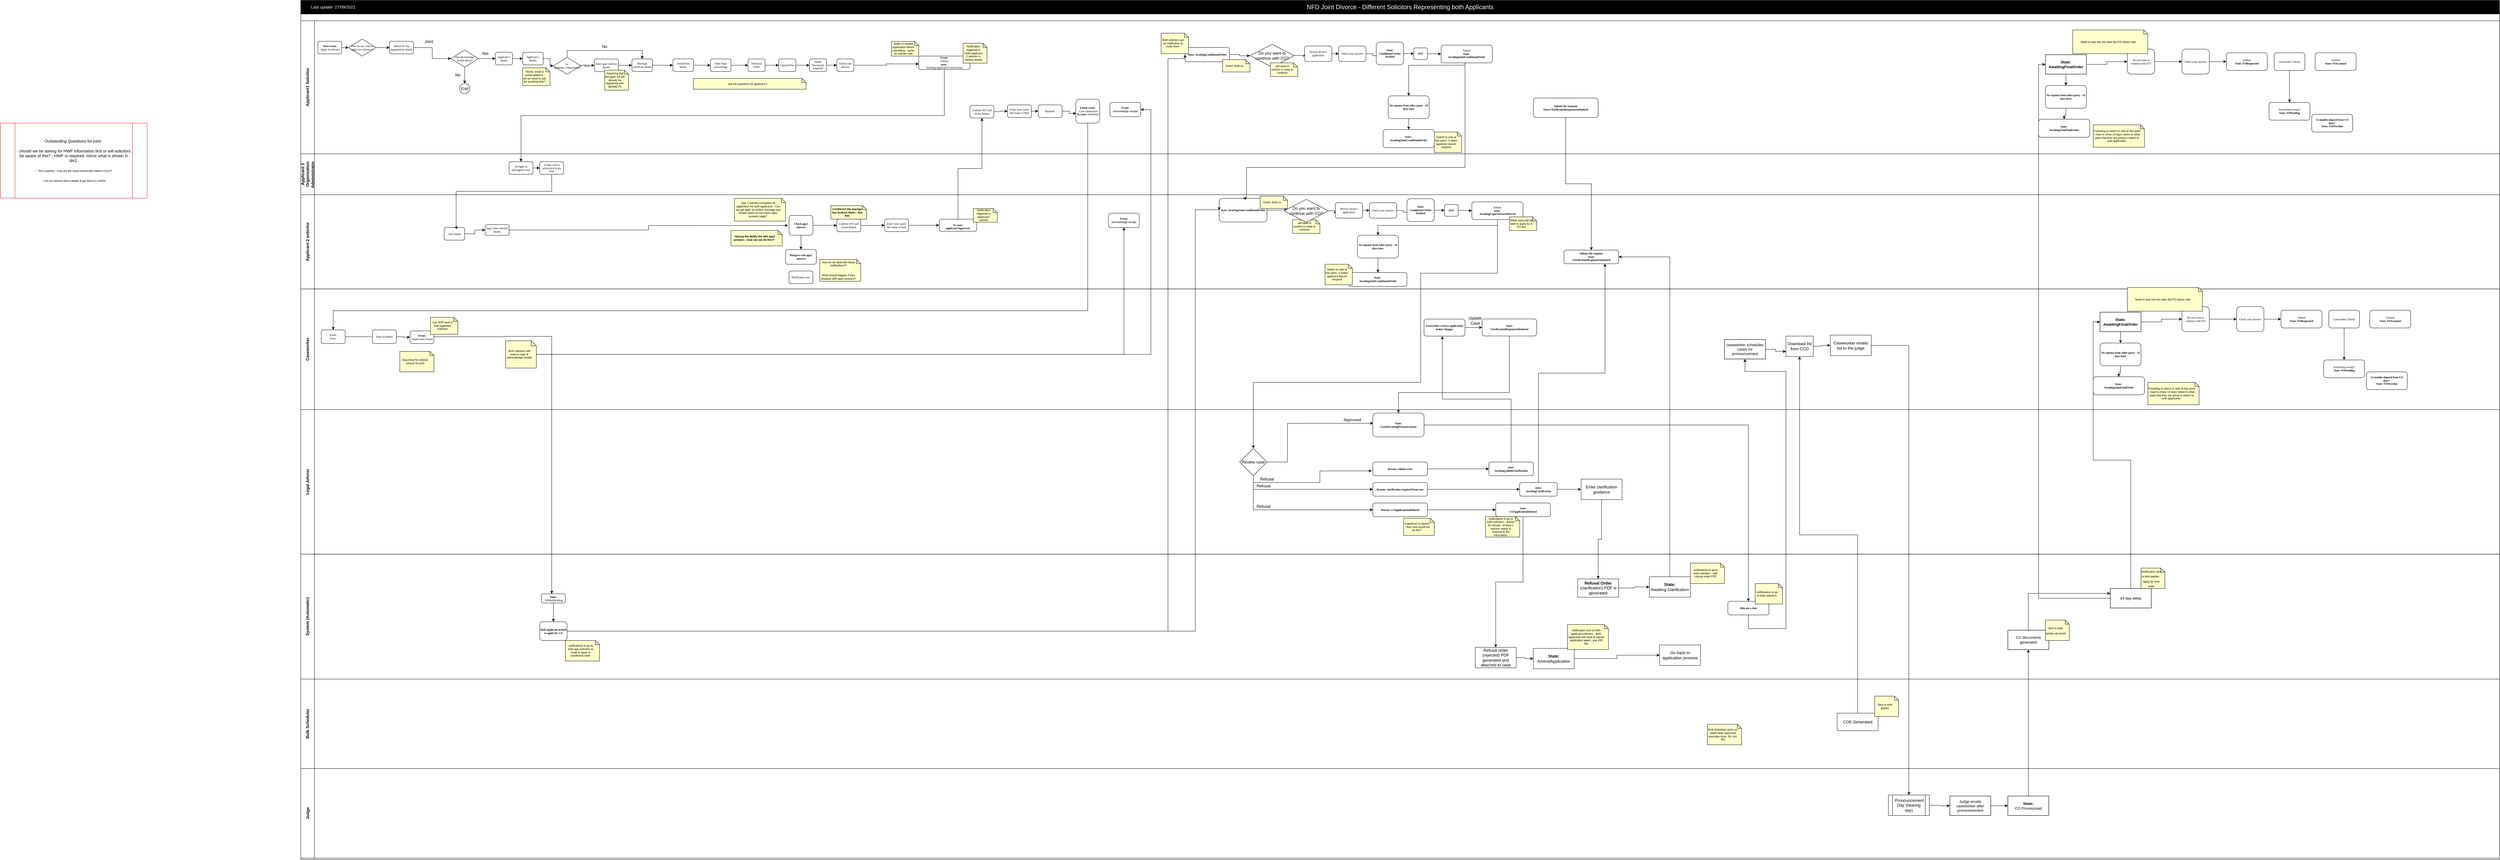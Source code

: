 <mxfile version="20.2.4" type="github" pages="11">
  <diagram name="Joint solicitors - application" id="UzjzO_GgUASHsdlZslyv">
    <mxGraphModel dx="4498" dy="1190" grid="1" gridSize="10" guides="1" tooltips="1" connect="1" arrows="1" fold="1" page="1" pageScale="1" pageWidth="2336" pageHeight="1654" background="#ffffff" math="0" shadow="0">
      <root>
        <mxCell id="wyB5MmASiWUWbdZRvzDF-0" />
        <mxCell id="wyB5MmASiWUWbdZRvzDF-1" parent="wyB5MmASiWUWbdZRvzDF-0" />
        <mxCell id="wyB5MmASiWUWbdZRvzDF-2" value="" style="swimlane;html=1;childLayout=stackLayout;horizontal=1;startSize=20;horizontalStack=0;rounded=0;shadow=0;labelBackgroundColor=none;strokeWidth=1;fontFamily=Verdana;fontSize=8;align=center;" parent="wyB5MmASiWUWbdZRvzDF-1" vertex="1">
          <mxGeometry x="-120" y="60" width="6440" height="2478.75" as="geometry" />
        </mxCell>
        <mxCell id="wyB5MmASiWUWbdZRvzDF-3" value="Applicant1 Solciitor" style="swimlane;html=1;startSize=40;horizontal=0;" parent="wyB5MmASiWUWbdZRvzDF-2" vertex="1">
          <mxGeometry y="20" width="6440" height="390" as="geometry" />
        </mxCell>
        <mxCell id="wyB5MmASiWUWbdZRvzDF-4" style="edgeStyle=orthogonalEdgeStyle;rounded=0;orthogonalLoop=1;jettySize=auto;html=1;exitX=1;exitY=0.5;exitDx=0;exitDy=0;entryX=0;entryY=0.5;entryDx=0;entryDy=0;entryPerimeter=0;" parent="wyB5MmASiWUWbdZRvzDF-3" source="wyB5MmASiWUWbdZRvzDF-5" target="Y6NthDMX_8adtIv0fMUY-2" edge="1">
          <mxGeometry relative="1" as="geometry">
            <mxPoint x="150.0" y="68.5" as="targetPoint" />
          </mxGeometry>
        </mxCell>
        <mxCell id="wyB5MmASiWUWbdZRvzDF-5" value="&lt;b&gt;Start event:&lt;/b&gt;&lt;br&gt;&amp;nbsp;Apply for divorce" style="rounded=1;whiteSpace=wrap;html=1;shadow=0;labelBackgroundColor=none;strokeWidth=1;fontFamily=Verdana;fontSize=8;align=center;" parent="wyB5MmASiWUWbdZRvzDF-3" vertex="1">
          <mxGeometry x="50" y="60.0" width="70" height="37" as="geometry" />
        </mxCell>
        <mxCell id="wyB5MmASiWUWbdZRvzDF-47" value="&lt;b&gt;Finish event:&lt;/b&gt;&lt;br&gt;&amp;nbsp; Case submission&lt;br&gt;&lt;b&gt;To state:&lt;/b&gt;&amp;nbsp;Submitted" style="rounded=1;whiteSpace=wrap;html=1;shadow=0;labelBackgroundColor=none;strokeWidth=1;fontFamily=Verdana;fontSize=8;align=center;" parent="wyB5MmASiWUWbdZRvzDF-3" vertex="1">
          <mxGeometry x="2270" y="230" width="70" height="70" as="geometry" />
        </mxCell>
        <mxCell id="Xu4fKm0DpOwc1OmtIl89-0" style="edgeStyle=orthogonalEdgeStyle;rounded=0;orthogonalLoop=1;jettySize=auto;html=1;entryX=0;entryY=0.5;entryDx=0;entryDy=0;entryPerimeter=0;" parent="wyB5MmASiWUWbdZRvzDF-3" source="Y6NthDMX_8adtIv0fMUY-0" target="4Gsy31ebdq-OGoGYC07o-73" edge="1">
          <mxGeometry relative="1" as="geometry" />
        </mxCell>
        <mxCell id="Y6NthDMX_8adtIv0fMUY-0" value="Search for &#39;my organisation&#39; details" style="rounded=1;whiteSpace=wrap;html=1;shadow=0;labelBackgroundColor=none;strokeWidth=1;fontFamily=Verdana;fontSize=8;align=center;" parent="wyB5MmASiWUWbdZRvzDF-3" vertex="1">
          <mxGeometry x="260" y="60.0" width="70" height="37" as="geometry" />
        </mxCell>
        <mxCell id="Y6NthDMX_8adtIv0fMUY-8" style="edgeStyle=orthogonalEdgeStyle;rounded=0;orthogonalLoop=1;jettySize=auto;html=1;exitX=1;exitY=0.5;exitDx=0;exitDy=0;exitPerimeter=0;entryX=0;entryY=0.5;entryDx=0;entryDy=0;" parent="wyB5MmASiWUWbdZRvzDF-3" source="Y6NthDMX_8adtIv0fMUY-2" target="Y6NthDMX_8adtIv0fMUY-0" edge="1">
          <mxGeometry relative="1" as="geometry" />
        </mxCell>
        <mxCell id="Y6NthDMX_8adtIv0fMUY-2" value="How do you want to apply for a divorce?" style="strokeWidth=1;html=1;shape=mxgraph.flowchart.decision;whiteSpace=wrap;rounded=1;shadow=0;labelBackgroundColor=none;fontFamily=Verdana;fontSize=8;align=center;" parent="wyB5MmASiWUWbdZRvzDF-3" vertex="1">
          <mxGeometry x="140" y="53.5" width="80" height="50" as="geometry" />
        </mxCell>
        <mxCell id="4Gsy31ebdq-OGoGYC07o-54" value="Yes" style="edgeStyle=orthogonalEdgeStyle;rounded=0;orthogonalLoop=1;jettySize=auto;html=1;exitX=1;exitY=0.5;exitDx=0;exitDy=0;exitPerimeter=0;entryX=0;entryY=0.5;entryDx=0;entryDy=0;" parent="wyB5MmASiWUWbdZRvzDF-3" target="4Gsy31ebdq-OGoGYC07o-68" edge="1">
          <mxGeometry relative="1" as="geometry">
            <mxPoint x="810" y="130.5" as="sourcePoint" />
          </mxGeometry>
        </mxCell>
        <mxCell id="4Gsy31ebdq-OGoGYC07o-100" style="edgeStyle=orthogonalEdgeStyle;rounded=0;orthogonalLoop=1;jettySize=auto;html=1;exitX=0.5;exitY=0;exitDx=0;exitDy=0;exitPerimeter=0;entryX=0.5;entryY=0;entryDx=0;entryDy=0;" parent="wyB5MmASiWUWbdZRvzDF-3" source="4Gsy31ebdq-OGoGYC07o-55" target="4Gsy31ebdq-OGoGYC07o-80" edge="1">
          <mxGeometry relative="1" as="geometry" />
        </mxCell>
        <mxCell id="4Gsy31ebdq-OGoGYC07o-55" value="Is&amp;nbsp;&lt;br&gt;applicant 2 represented?" style="strokeWidth=1;html=1;shape=mxgraph.flowchart.decision;whiteSpace=wrap;rounded=1;shadow=0;labelBackgroundColor=none;fontFamily=Verdana;fontSize=8;align=center;" parent="wyB5MmASiWUWbdZRvzDF-3" vertex="1">
          <mxGeometry x="740" y="107" width="80" height="50" as="geometry" />
        </mxCell>
        <mxCell id="4Gsy31ebdq-OGoGYC07o-66" value="&lt;b&gt;Event:&lt;/b&gt;&lt;br&gt;Submit&lt;br&gt;&lt;b&gt;state:&lt;/b&gt;&amp;nbsp;&lt;br&gt;AwaitingApplicant2Confirmation" style="rounded=1;whiteSpace=wrap;html=1;shadow=0;labelBackgroundColor=none;strokeWidth=1;fontFamily=Verdana;fontSize=8;align=center;" parent="wyB5MmASiWUWbdZRvzDF-3" vertex="1">
          <mxGeometry x="1810" y="103.25" width="150" height="39.5" as="geometry" />
        </mxCell>
        <mxCell id="4Gsy31ebdq-OGoGYC07o-67" style="edgeStyle=orthogonalEdgeStyle;rounded=0;orthogonalLoop=1;jettySize=auto;html=1;exitX=1;exitY=0.5;exitDx=0;exitDy=0;entryX=0;entryY=0.5;entryDx=0;entryDy=0;" parent="wyB5MmASiWUWbdZRvzDF-3" source="4Gsy31ebdq-OGoGYC07o-68" edge="1">
          <mxGeometry relative="1" as="geometry">
            <mxPoint x="970" y="130.5" as="targetPoint" />
          </mxGeometry>
        </mxCell>
        <mxCell id="4Gsy31ebdq-OGoGYC07o-68" value="Enter app2 solicitor details" style="rounded=1;whiteSpace=wrap;html=1;shadow=0;labelBackgroundColor=none;strokeWidth=1;fontFamily=Verdana;fontSize=8;align=center;" parent="wyB5MmASiWUWbdZRvzDF-3" vertex="1">
          <mxGeometry x="860" y="112" width="70" height="37" as="geometry" />
        </mxCell>
        <mxCell id="4Gsy31ebdq-OGoGYC07o-70" value="Applicant 1 details" style="rounded=1;whiteSpace=wrap;html=1;shadow=0;labelBackgroundColor=none;strokeWidth=1;fontFamily=Verdana;fontSize=8;align=center;" parent="wyB5MmASiWUWbdZRvzDF-3" vertex="1">
          <mxGeometry x="570" y="92.25" width="50" height="37" as="geometry" />
        </mxCell>
        <mxCell id="4Gsy31ebdq-OGoGYC07o-72" style="edgeStyle=orthogonalEdgeStyle;rounded=0;orthogonalLoop=1;jettySize=auto;html=1;exitX=1;exitY=0.5;exitDx=0;exitDy=0;exitPerimeter=0;entryX=0;entryY=0.5;entryDx=0;entryDy=0;" parent="wyB5MmASiWUWbdZRvzDF-3" source="4Gsy31ebdq-OGoGYC07o-73" target="4Gsy31ebdq-OGoGYC07o-70" edge="1">
          <mxGeometry relative="1" as="geometry" />
        </mxCell>
        <mxCell id="4Gsy31ebdq-OGoGYC07o-73" value="Has the marriage broken down?" style="strokeWidth=1;html=1;shape=mxgraph.flowchart.decision;whiteSpace=wrap;rounded=1;shadow=0;labelBackgroundColor=none;fontFamily=Verdana;fontSize=8;align=center;" parent="wyB5MmASiWUWbdZRvzDF-3" vertex="1">
          <mxGeometry x="440" y="85.75" width="80" height="50" as="geometry" />
        </mxCell>
        <mxCell id="4Gsy31ebdq-OGoGYC07o-74" value="End" style="ellipse;whiteSpace=wrap;html=1;aspect=fixed;" parent="wyB5MmASiWUWbdZRvzDF-3" vertex="1">
          <mxGeometry x="465" y="183.75" width="30" height="30" as="geometry" />
        </mxCell>
        <mxCell id="4Gsy31ebdq-OGoGYC07o-71" style="edgeStyle=orthogonalEdgeStyle;rounded=0;orthogonalLoop=1;jettySize=auto;html=1;exitX=0.5;exitY=1;exitDx=0;exitDy=0;exitPerimeter=0;entryX=0.5;entryY=0;entryDx=0;entryDy=0;" parent="wyB5MmASiWUWbdZRvzDF-3" source="4Gsy31ebdq-OGoGYC07o-73" target="4Gsy31ebdq-OGoGYC07o-74" edge="1">
          <mxGeometry relative="1" as="geometry" />
        </mxCell>
        <mxCell id="4Gsy31ebdq-OGoGYC07o-75" value="No" style="text;html=1;strokeColor=none;fillColor=none;align=center;verticalAlign=middle;whiteSpace=wrap;rounded=0;" parent="wyB5MmASiWUWbdZRvzDF-3" vertex="1">
          <mxGeometry x="440" y="148.75" width="40" height="20" as="geometry" />
        </mxCell>
        <mxCell id="4Gsy31ebdq-OGoGYC07o-76" value="Yes" style="text;html=1;strokeColor=none;fillColor=none;align=center;verticalAlign=middle;whiteSpace=wrap;rounded=0;" parent="wyB5MmASiWUWbdZRvzDF-3" vertex="1">
          <mxGeometry x="520" y="85.747" width="40" height="20" as="geometry" />
        </mxCell>
        <mxCell id="4Gsy31ebdq-OGoGYC07o-77" style="edgeStyle=orthogonalEdgeStyle;rounded=0;orthogonalLoop=1;jettySize=auto;html=1;exitX=1;exitY=0.5;exitDx=0;exitDy=0;" parent="wyB5MmASiWUWbdZRvzDF-3" source="4Gsy31ebdq-OGoGYC07o-78" target="4Gsy31ebdq-OGoGYC07o-55" edge="1">
          <mxGeometry relative="1" as="geometry" />
        </mxCell>
        <mxCell id="4Gsy31ebdq-OGoGYC07o-78" value="Applicant 2 details" style="rounded=1;whiteSpace=wrap;html=1;shadow=0;labelBackgroundColor=none;strokeWidth=1;fontFamily=Verdana;fontSize=8;align=center;" parent="wyB5MmASiWUWbdZRvzDF-3" vertex="1">
          <mxGeometry x="650" y="92.25" width="60" height="37" as="geometry" />
        </mxCell>
        <mxCell id="4Gsy31ebdq-OGoGYC07o-69" style="edgeStyle=orthogonalEdgeStyle;rounded=0;orthogonalLoop=1;jettySize=auto;html=1;exitX=1;exitY=0.5;exitDx=0;exitDy=0;" parent="wyB5MmASiWUWbdZRvzDF-3" source="4Gsy31ebdq-OGoGYC07o-70" target="4Gsy31ebdq-OGoGYC07o-78" edge="1">
          <mxGeometry relative="1" as="geometry" />
        </mxCell>
        <mxCell id="4Gsy31ebdq-OGoGYC07o-80" value="Marriage certificate details" style="rounded=1;whiteSpace=wrap;html=1;shadow=0;labelBackgroundColor=none;strokeWidth=1;fontFamily=Verdana;fontSize=8;align=center;" parent="wyB5MmASiWUWbdZRvzDF-3" vertex="1">
          <mxGeometry x="970" y="111.75" width="60" height="37" as="geometry" />
        </mxCell>
        <mxCell id="4Gsy31ebdq-OGoGYC07o-82" value="Jurisdiction details" style="rounded=1;whiteSpace=wrap;html=1;shadow=0;labelBackgroundColor=none;strokeWidth=1;fontFamily=Verdana;fontSize=8;align=center;" parent="wyB5MmASiWUWbdZRvzDF-3" vertex="1">
          <mxGeometry x="1090" y="111.75" width="60" height="37" as="geometry" />
        </mxCell>
        <mxCell id="4Gsy31ebdq-OGoGYC07o-79" style="edgeStyle=orthogonalEdgeStyle;rounded=0;orthogonalLoop=1;jettySize=auto;html=1;exitX=1;exitY=0.5;exitDx=0;exitDy=0;" parent="wyB5MmASiWUWbdZRvzDF-3" source="4Gsy31ebdq-OGoGYC07o-80" target="4Gsy31ebdq-OGoGYC07o-82" edge="1">
          <mxGeometry relative="1" as="geometry" />
        </mxCell>
        <mxCell id="4Gsy31ebdq-OGoGYC07o-84" value="Other legal proceedings" style="rounded=1;whiteSpace=wrap;html=1;shadow=0;labelBackgroundColor=none;strokeWidth=1;fontFamily=Verdana;fontSize=8;align=center;" parent="wyB5MmASiWUWbdZRvzDF-3" vertex="1">
          <mxGeometry x="1200" y="111.75" width="60" height="37" as="geometry" />
        </mxCell>
        <mxCell id="4Gsy31ebdq-OGoGYC07o-81" style="edgeStyle=orthogonalEdgeStyle;rounded=0;orthogonalLoop=1;jettySize=auto;html=1;exitX=1;exitY=0.5;exitDx=0;exitDy=0;entryX=0;entryY=0.5;entryDx=0;entryDy=0;" parent="wyB5MmASiWUWbdZRvzDF-3" source="4Gsy31ebdq-OGoGYC07o-82" target="4Gsy31ebdq-OGoGYC07o-84" edge="1">
          <mxGeometry relative="1" as="geometry" />
        </mxCell>
        <mxCell id="4Gsy31ebdq-OGoGYC07o-86" value="Financial Order" style="rounded=1;whiteSpace=wrap;html=1;shadow=0;labelBackgroundColor=none;strokeWidth=1;fontFamily=Verdana;fontSize=8;align=center;" parent="wyB5MmASiWUWbdZRvzDF-3" vertex="1">
          <mxGeometry x="1310" y="111.75" width="50" height="37" as="geometry" />
        </mxCell>
        <mxCell id="4Gsy31ebdq-OGoGYC07o-83" style="edgeStyle=orthogonalEdgeStyle;rounded=0;orthogonalLoop=1;jettySize=auto;html=1;exitX=1;exitY=0.5;exitDx=0;exitDy=0;" parent="wyB5MmASiWUWbdZRvzDF-3" source="4Gsy31ebdq-OGoGYC07o-84" target="4Gsy31ebdq-OGoGYC07o-86" edge="1">
          <mxGeometry relative="1" as="geometry" />
        </mxCell>
        <mxCell id="4Gsy31ebdq-OGoGYC07o-88" value="Upload Docs" style="rounded=1;whiteSpace=wrap;html=1;shadow=0;labelBackgroundColor=none;strokeWidth=1;fontFamily=Verdana;fontSize=8;align=center;" parent="wyB5MmASiWUWbdZRvzDF-3" vertex="1">
          <mxGeometry x="1400" y="111.75" width="50" height="37" as="geometry" />
        </mxCell>
        <mxCell id="4Gsy31ebdq-OGoGYC07o-85" style="edgeStyle=orthogonalEdgeStyle;rounded=0;orthogonalLoop=1;jettySize=auto;html=1;exitX=1;exitY=0.5;exitDx=0;exitDy=0;" parent="wyB5MmASiWUWbdZRvzDF-3" source="4Gsy31ebdq-OGoGYC07o-86" target="4Gsy31ebdq-OGoGYC07o-88" edge="1">
          <mxGeometry relative="1" as="geometry" />
        </mxCell>
        <mxCell id="4Gsy31ebdq-OGoGYC07o-90" value="Welsh Documents required?" style="rounded=1;whiteSpace=wrap;html=1;shadow=0;labelBackgroundColor=none;strokeWidth=1;fontFamily=Verdana;fontSize=8;align=center;" parent="wyB5MmASiWUWbdZRvzDF-3" vertex="1">
          <mxGeometry x="1490" y="111.75" width="50" height="37" as="geometry" />
        </mxCell>
        <mxCell id="4Gsy31ebdq-OGoGYC07o-87" style="edgeStyle=orthogonalEdgeStyle;rounded=0;orthogonalLoop=1;jettySize=auto;html=1;exitX=1;exitY=0.5;exitDx=0;exitDy=0;" parent="wyB5MmASiWUWbdZRvzDF-3" source="4Gsy31ebdq-OGoGYC07o-88" target="4Gsy31ebdq-OGoGYC07o-90" edge="1">
          <mxGeometry relative="1" as="geometry" />
        </mxCell>
        <mxCell id="4Gsy31ebdq-OGoGYC07o-582" style="edgeStyle=orthogonalEdgeStyle;rounded=0;orthogonalLoop=1;jettySize=auto;html=1;entryX=0;entryY=0.586;entryDx=0;entryDy=0;entryPerimeter=0;" parent="wyB5MmASiWUWbdZRvzDF-3" source="4Gsy31ebdq-OGoGYC07o-92" target="4Gsy31ebdq-OGoGYC07o-66" edge="1">
          <mxGeometry relative="1" as="geometry" />
        </mxCell>
        <mxCell id="4Gsy31ebdq-OGoGYC07o-92" value="Check your answers" style="rounded=1;whiteSpace=wrap;html=1;shadow=0;labelBackgroundColor=none;strokeWidth=1;fontFamily=Verdana;fontSize=8;align=center;" parent="wyB5MmASiWUWbdZRvzDF-3" vertex="1">
          <mxGeometry x="1570" y="111.75" width="50" height="37" as="geometry" />
        </mxCell>
        <mxCell id="4Gsy31ebdq-OGoGYC07o-89" style="edgeStyle=orthogonalEdgeStyle;rounded=0;orthogonalLoop=1;jettySize=auto;html=1;exitX=1;exitY=0.5;exitDx=0;exitDy=0;" parent="wyB5MmASiWUWbdZRvzDF-3" source="4Gsy31ebdq-OGoGYC07o-90" target="4Gsy31ebdq-OGoGYC07o-92" edge="1">
          <mxGeometry relative="1" as="geometry" />
        </mxCell>
        <mxCell id="4Gsy31ebdq-OGoGYC07o-95" value="Joint" style="text;html=1;strokeColor=none;fillColor=none;align=center;verticalAlign=middle;whiteSpace=wrap;rounded=0;" parent="wyB5MmASiWUWbdZRvzDF-3" vertex="1">
          <mxGeometry x="340" y="50.5" width="70" height="20" as="geometry" />
        </mxCell>
        <mxCell id="4Gsy31ebdq-OGoGYC07o-101" value="No" style="text;html=1;strokeColor=none;fillColor=none;align=center;verticalAlign=middle;whiteSpace=wrap;rounded=0;" parent="wyB5MmASiWUWbdZRvzDF-3" vertex="1">
          <mxGeometry x="870" y="65.747" width="40" height="20" as="geometry" />
        </mxCell>
        <mxCell id="4Gsy31ebdq-OGoGYC07o-536" value="&lt;h6&gt;&lt;span style=&quot;font-size: 8px ; font-weight: 400&quot;&gt;Name, email &amp;amp; postal address - do we need to ask for anything else?&lt;/span&gt;&lt;/h6&gt;" style="shape=note;whiteSpace=wrap;html=1;backgroundOutline=1;darkOpacity=0.05;size=12;fillColor=#FFFFCC;spacingRight=10;" parent="wyB5MmASiWUWbdZRvzDF-3" vertex="1">
          <mxGeometry x="650" y="137.75" width="80" height="52.25" as="geometry" />
        </mxCell>
        <mxCell id="4Gsy31ebdq-OGoGYC07o-537" value="&lt;h6&gt;&lt;span style=&quot;font-size: 8px ; font-weight: 400&quot;&gt;Assuming that the app2 sol will already be registered with MyHMCTS&lt;/span&gt;&lt;/h6&gt;" style="shape=note;whiteSpace=wrap;html=1;backgroundOutline=1;darkOpacity=0.05;size=12;fillColor=#FFFFCC;spacingRight=10;" parent="wyB5MmASiWUWbdZRvzDF-3" vertex="1">
          <mxGeometry x="890" y="144.81" width="70" height="58.5" as="geometry" />
        </mxCell>
        <mxCell id="4Gsy31ebdq-OGoGYC07o-583" value="&lt;h6&gt;&lt;span style=&quot;font-size: 8px ; font-weight: 400&quot;&gt;Notification triggered to invite applicant 2 solicitor to confirm details&lt;/span&gt;&lt;/h6&gt;" style="shape=note;whiteSpace=wrap;html=1;backgroundOutline=1;darkOpacity=0.05;size=12;fillColor=#FFFFCC;spacingRight=10;" parent="wyB5MmASiWUWbdZRvzDF-3" vertex="1">
          <mxGeometry x="1940" y="65.75" width="70" height="58.5" as="geometry" />
        </mxCell>
        <mxCell id="4Gsy31ebdq-OGoGYC07o-63" value="&lt;span&gt;Confirm SOT and reconciliation&lt;/span&gt;" style="rounded=1;whiteSpace=wrap;html=1;shadow=0;labelBackgroundColor=none;strokeWidth=1;fontFamily=Verdana;fontSize=8;align=center;fontStyle=0" parent="wyB5MmASiWUWbdZRvzDF-3" vertex="1">
          <mxGeometry x="1960" y="248" width="70" height="37" as="geometry" />
        </mxCell>
        <mxCell id="4Gsy31ebdq-OGoGYC07o-1198" style="edgeStyle=orthogonalEdgeStyle;rounded=0;orthogonalLoop=1;jettySize=auto;html=1;exitX=1;exitY=0.5;exitDx=0;exitDy=0;entryX=0;entryY=0.5;entryDx=0;entryDy=0;" parent="wyB5MmASiWUWbdZRvzDF-3" source="4Gsy31ebdq-OGoGYC07o-65" target="4Gsy31ebdq-OGoGYC07o-1196" edge="1">
          <mxGeometry relative="1" as="geometry" />
        </mxCell>
        <mxCell id="4Gsy31ebdq-OGoGYC07o-65" value="&lt;span&gt;Enter &#39;your name&#39; and &#39;name of firm&#39;&lt;/span&gt;" style="rounded=1;whiteSpace=wrap;html=1;shadow=0;labelBackgroundColor=none;strokeWidth=1;fontFamily=Verdana;fontSize=8;align=center;fontStyle=0" parent="wyB5MmASiWUWbdZRvzDF-3" vertex="1">
          <mxGeometry x="2070" y="246.5" width="70" height="37" as="geometry" />
        </mxCell>
        <mxCell id="4Gsy31ebdq-OGoGYC07o-62" style="edgeStyle=orthogonalEdgeStyle;rounded=0;orthogonalLoop=1;jettySize=auto;html=1;exitX=1;exitY=0.5;exitDx=0;exitDy=0;entryX=0;entryY=0.5;entryDx=0;entryDy=0;" parent="wyB5MmASiWUWbdZRvzDF-3" source="4Gsy31ebdq-OGoGYC07o-63" target="4Gsy31ebdq-OGoGYC07o-65" edge="1">
          <mxGeometry relative="1" as="geometry" />
        </mxCell>
        <mxCell id="4Gsy31ebdq-OGoGYC07o-1196" value="&lt;span&gt;Payment&amp;nbsp;&lt;/span&gt;" style="rounded=1;whiteSpace=wrap;html=1;shadow=0;labelBackgroundColor=none;strokeWidth=1;fontFamily=Verdana;fontSize=8;align=center;fontStyle=0" parent="wyB5MmASiWUWbdZRvzDF-3" vertex="1">
          <mxGeometry x="2160" y="246.5" width="70" height="37" as="geometry" />
        </mxCell>
        <mxCell id="4Gsy31ebdq-OGoGYC07o-1199" style="edgeStyle=orthogonalEdgeStyle;rounded=0;orthogonalLoop=1;jettySize=auto;html=1;exitX=1;exitY=0.5;exitDx=0;exitDy=0;entryX=0.017;entryY=0.591;entryDx=0;entryDy=0;entryPerimeter=0;" parent="wyB5MmASiWUWbdZRvzDF-3" source="4Gsy31ebdq-OGoGYC07o-1196" edge="1">
          <mxGeometry relative="1" as="geometry">
            <mxPoint x="2271.19" y="271.37" as="targetPoint" />
          </mxGeometry>
        </mxCell>
        <mxCell id="Dzt0slZm_T8Roepfdlg1-7" style="edgeStyle=orthogonalEdgeStyle;rounded=0;orthogonalLoop=1;jettySize=auto;html=1;entryX=0;entryY=0.5;entryDx=0;entryDy=0;" parent="wyB5MmASiWUWbdZRvzDF-3" source="Dzt0slZm_T8Roepfdlg1-4" edge="1">
          <mxGeometry relative="1" as="geometry">
            <mxPoint x="2780" y="102.375" as="targetPoint" />
          </mxGeometry>
        </mxCell>
        <mxCell id="flrUwObjVT1ocd6PyXul-1" style="edgeStyle=orthogonalEdgeStyle;rounded=0;orthogonalLoop=1;jettySize=auto;html=1;entryX=0.5;entryY=0;entryDx=0;entryDy=0;" parent="wyB5MmASiWUWbdZRvzDF-3" target="Dzt0slZm_T8Roepfdlg1-9" edge="1">
          <mxGeometry relative="1" as="geometry">
            <mxPoint x="3410" y="130" as="sourcePoint" />
          </mxGeometry>
        </mxCell>
        <mxCell id="Dzt0slZm_T8Roepfdlg1-4" value="&lt;b&gt;State: AwaitingConditionalOrder&lt;/b&gt;" style="rounded=1;whiteSpace=wrap;html=1;shadow=0;labelBackgroundColor=none;strokeWidth=1;fontFamily=Verdana;fontSize=8;align=center;" parent="wyB5MmASiWUWbdZRvzDF-3" vertex="1">
          <mxGeometry x="2590" y="78.06" width="130" height="41.94" as="geometry" />
        </mxCell>
        <mxCell id="Dzt0slZm_T8Roepfdlg1-8" style="edgeStyle=orthogonalEdgeStyle;rounded=0;orthogonalLoop=1;jettySize=auto;html=1;exitX=1;exitY=0.5;exitDx=0;exitDy=0;entryX=0;entryY=0.5;entryDx=0;entryDy=0;" parent="wyB5MmASiWUWbdZRvzDF-3" target="Dzt0slZm_T8Roepfdlg1-6" edge="1">
          <mxGeometry relative="1" as="geometry">
            <mxPoint x="2910" y="101.495" as="sourcePoint" />
          </mxGeometry>
        </mxCell>
        <mxCell id="flrUwObjVT1ocd6PyXul-2" style="edgeStyle=orthogonalEdgeStyle;rounded=0;orthogonalLoop=1;jettySize=auto;html=1;exitX=1;exitY=0.5;exitDx=0;exitDy=0;entryX=0;entryY=0.5;entryDx=0;entryDy=0;" parent="wyB5MmASiWUWbdZRvzDF-3" source="Dzt0slZm_T8Roepfdlg1-6" target="Dzt0slZm_T8Roepfdlg1-12" edge="1">
          <mxGeometry relative="1" as="geometry" />
        </mxCell>
        <mxCell id="Dzt0slZm_T8Roepfdlg1-6" value="Review divorce application" style="rounded=1;whiteSpace=wrap;html=1;shadow=0;labelBackgroundColor=none;strokeWidth=1;fontFamily=Verdana;fontSize=8;align=center;" parent="wyB5MmASiWUWbdZRvzDF-3" vertex="1">
          <mxGeometry x="2940" y="73.87" width="80" height="45.25" as="geometry" />
        </mxCell>
        <mxCell id="flrUwObjVT1ocd6PyXul-4" style="edgeStyle=orthogonalEdgeStyle;rounded=0;orthogonalLoop=1;jettySize=auto;html=1;" parent="wyB5MmASiWUWbdZRvzDF-3" source="Dzt0slZm_T8Roepfdlg1-9" target="Dzt0slZm_T8Roepfdlg1-11" edge="1">
          <mxGeometry relative="1" as="geometry" />
        </mxCell>
        <mxCell id="Dzt0slZm_T8Roepfdlg1-9" value="&lt;b&gt;No reponse from other party - 14 days later&lt;br&gt;&lt;/b&gt;" style="rounded=1;whiteSpace=wrap;html=1;shadow=0;labelBackgroundColor=none;strokeWidth=1;fontFamily=Verdana;fontSize=8;align=center;" parent="wyB5MmASiWUWbdZRvzDF-3" vertex="1">
          <mxGeometry x="3185" y="220" width="120" height="66.75" as="geometry" />
        </mxCell>
        <mxCell id="Dzt0slZm_T8Roepfdlg1-11" value="&lt;b&gt;State:&amp;nbsp;&lt;br&gt;&lt;/b&gt;&lt;b&gt;AwaitingJointConditionalOrder&lt;/b&gt;&lt;b&gt;&lt;br&gt;&lt;/b&gt;" style="rounded=1;whiteSpace=wrap;html=1;shadow=0;labelBackgroundColor=none;strokeWidth=1;fontFamily=Verdana;fontSize=8;align=center;" parent="wyB5MmASiWUWbdZRvzDF-3" vertex="1">
          <mxGeometry x="3170" y="318.88" width="150" height="53" as="geometry" />
        </mxCell>
        <mxCell id="flrUwObjVT1ocd6PyXul-3" style="edgeStyle=orthogonalEdgeStyle;rounded=0;orthogonalLoop=1;jettySize=auto;html=1;entryX=0;entryY=0.5;entryDx=0;entryDy=0;startArrow=none;" parent="wyB5MmASiWUWbdZRvzDF-3" source="joi4oMZLhS87V_Euw9S0-88" target="Dzt0slZm_T8Roepfdlg1-13" edge="1">
          <mxGeometry relative="1" as="geometry" />
        </mxCell>
        <mxCell id="Dzt0slZm_T8Roepfdlg1-12" value="Check your answers" style="rounded=1;whiteSpace=wrap;html=1;shadow=0;labelBackgroundColor=none;strokeWidth=1;fontFamily=Verdana;fontSize=8;align=center;" parent="wyB5MmASiWUWbdZRvzDF-3" vertex="1">
          <mxGeometry x="3040" y="73.87" width="80" height="45.25" as="geometry" />
        </mxCell>
        <mxCell id="Dzt0slZm_T8Roepfdlg1-13" value="Submit&lt;br&gt;&lt;b&gt;State&lt;/b&gt;:&amp;nbsp;&lt;br&gt;&lt;b&gt;AwaitingJointConditionalOrder&lt;/b&gt;" style="rounded=1;whiteSpace=wrap;html=1;shadow=0;labelBackgroundColor=none;strokeWidth=1;fontFamily=Verdana;fontSize=8;align=center;" parent="wyB5MmASiWUWbdZRvzDF-3" vertex="1">
          <mxGeometry x="3340" y="71.43" width="150" height="51.94" as="geometry" />
        </mxCell>
        <mxCell id="Dzt0slZm_T8Roepfdlg1-146" value="&lt;b&gt;Submit the response&lt;br&gt;State:ClarificationResponseSubmitted&lt;br&gt;&lt;/b&gt;" style="rounded=1;whiteSpace=wrap;html=1;shadow=0;labelBackgroundColor=none;strokeWidth=1;fontFamily=Verdana;fontSize=8;align=center;" parent="wyB5MmASiWUWbdZRvzDF-3" vertex="1">
          <mxGeometry x="3610" y="226.5" width="190" height="57" as="geometry" />
        </mxCell>
        <mxCell id="flrUwObjVT1ocd6PyXul-35" value="&lt;h6&gt;&lt;span style=&quot;font-size: 8px ; font-weight: 400&quot;&gt;Event: draft co&lt;/span&gt;&lt;/h6&gt;" style="shape=note;whiteSpace=wrap;html=1;backgroundOutline=1;darkOpacity=0.05;size=12;fillColor=#FFFFCC;spacingRight=10;" parent="wyB5MmASiWUWbdZRvzDF-3" vertex="1">
          <mxGeometry x="2700" y="113.93" width="80" height="36.13" as="geometry" />
        </mxCell>
        <mxCell id="flrUwObjVT1ocd6PyXul-36" value="&lt;h6&gt;&lt;span style=&quot;font-size: 8px ; font-weight: 400&quot;&gt;Switch to sole at this point - if either applicant doesnt respond&lt;/span&gt;&lt;/h6&gt;" style="shape=note;whiteSpace=wrap;html=1;backgroundOutline=1;darkOpacity=0.05;size=12;fillColor=#FFFFCC;spacingRight=10;" parent="wyB5MmASiWUWbdZRvzDF-3" vertex="1">
          <mxGeometry x="3320" y="326.16" width="80" height="60" as="geometry" />
        </mxCell>
        <mxCell id="Xu4fKm0DpOwc1OmtIl89-361" value="&lt;b&gt;Event:&lt;br&gt;&lt;/b&gt;&lt;font face=&quot;Helvetica&quot;&gt;acknowledge&amp;nbsp;receipt&lt;/font&gt;&lt;b&gt;&lt;br&gt;&lt;/b&gt;" style="rounded=1;whiteSpace=wrap;html=1;shadow=0;labelBackgroundColor=none;strokeWidth=1;fontFamily=Verdana;fontSize=8;align=center;" parent="wyB5MmASiWUWbdZRvzDF-3" vertex="1">
          <mxGeometry x="2370" y="239.36" width="90" height="41.94" as="geometry" />
        </mxCell>
        <mxCell id="jJMWOeueoiUJw3nUS49h-0" value="&lt;h6&gt;&lt;span style=&quot;font-size: 8px ; font-weight: 400&quot;&gt;If wanting to switch to sole at this point - have to show 14 days notice&amp;nbsp;to other party that they are going to switch to sole application&amp;nbsp;&lt;/span&gt;&lt;/h6&gt;" style="shape=note;whiteSpace=wrap;html=1;backgroundOutline=1;darkOpacity=0.05;size=12;fillColor=#FFFFCC;spacingRight=10;" parent="wyB5MmASiWUWbdZRvzDF-3" vertex="1">
          <mxGeometry x="5250" y="304.97" width="150" height="65.61" as="geometry" />
        </mxCell>
        <mxCell id="jJMWOeueoiUJw3nUS49h-1" value="12 months elapsed from CO date?&amp;nbsp;&lt;br&gt;State: FOOverdue" style="rounded=1;whiteSpace=wrap;html=1;shadow=0;labelBackgroundColor=none;strokeWidth=1;fontFamily=Verdana;fontSize=8;align=center;fontStyle=1" parent="wyB5MmASiWUWbdZRvzDF-3" vertex="1">
          <mxGeometry x="5890" y="274.22" width="120" height="51.94" as="geometry" />
        </mxCell>
        <mxCell id="jJMWOeueoiUJw3nUS49h-2" value="&lt;b&gt;State:&lt;br&gt;AwaitingFinalOrder&lt;/b&gt;" style="html=1;whiteSpace=wrap;;fontSize=11;fontColor=#000000;spacing=5;strokeOpacity=100;strokeWidth=1.2;" parent="wyB5MmASiWUWbdZRvzDF-3" vertex="1">
          <mxGeometry x="5110" y="99.36" width="120" height="57" as="geometry" />
        </mxCell>
        <mxCell id="jJMWOeueoiUJw3nUS49h-3" style="edgeStyle=orthogonalEdgeStyle;rounded=0;orthogonalLoop=1;jettySize=auto;html=1;entryX=0;entryY=0.5;entryDx=0;entryDy=0;" parent="wyB5MmASiWUWbdZRvzDF-3" source="jJMWOeueoiUJw3nUS49h-2" target="jJMWOeueoiUJw3nUS49h-5" edge="1">
          <mxGeometry relative="1" as="geometry">
            <mxPoint x="5290" y="119.67" as="sourcePoint" />
          </mxGeometry>
        </mxCell>
        <mxCell id="jJMWOeueoiUJw3nUS49h-4" style="edgeStyle=orthogonalEdgeStyle;rounded=0;orthogonalLoop=1;jettySize=auto;html=1;entryX=0.5;entryY=0;entryDx=0;entryDy=0;" parent="wyB5MmASiWUWbdZRvzDF-3" target="jJMWOeueoiUJw3nUS49h-6" edge="1">
          <mxGeometry relative="1" as="geometry">
            <mxPoint x="5170" y="156.36" as="sourcePoint" />
          </mxGeometry>
        </mxCell>
        <mxCell id="jJMWOeueoiUJw3nUS49h-5" value="Do you want to continue with FO?" style="rounded=1;whiteSpace=wrap;html=1;shadow=0;labelBackgroundColor=none;strokeWidth=1;fontFamily=Verdana;fontSize=8;align=center;" parent="wyB5MmASiWUWbdZRvzDF-3" vertex="1">
          <mxGeometry x="5350" y="82.98" width="80" height="73.38" as="geometry" />
        </mxCell>
        <mxCell id="jJMWOeueoiUJw3nUS49h-6" value="&lt;b&gt;No reponse from other party - 14 days later&lt;br&gt;&lt;/b&gt;" style="rounded=1;whiteSpace=wrap;html=1;shadow=0;labelBackgroundColor=none;strokeWidth=1;fontFamily=Verdana;fontSize=8;align=center;" parent="wyB5MmASiWUWbdZRvzDF-3" vertex="1">
          <mxGeometry x="5110" y="189.67" width="120" height="66.75" as="geometry" />
        </mxCell>
        <mxCell id="jJMWOeueoiUJw3nUS49h-7" value="&lt;b&gt;State:&amp;nbsp;&lt;br&gt;AwaitingJointFinalOrder&lt;br&gt;&lt;/b&gt;" style="rounded=1;whiteSpace=wrap;html=1;shadow=0;labelBackgroundColor=none;strokeWidth=1;fontFamily=Verdana;fontSize=8;align=center;" parent="wyB5MmASiWUWbdZRvzDF-3" vertex="1">
          <mxGeometry x="5090" y="288.55" width="150" height="53" as="geometry" />
        </mxCell>
        <mxCell id="jJMWOeueoiUJw3nUS49h-8" style="edgeStyle=orthogonalEdgeStyle;rounded=0;orthogonalLoop=1;jettySize=auto;html=1;" parent="wyB5MmASiWUWbdZRvzDF-3" source="jJMWOeueoiUJw3nUS49h-6" target="jJMWOeueoiUJw3nUS49h-7" edge="1">
          <mxGeometry relative="1" as="geometry" />
        </mxCell>
        <mxCell id="jJMWOeueoiUJw3nUS49h-9" value="Check your answers" style="rounded=1;whiteSpace=wrap;html=1;shadow=0;labelBackgroundColor=none;strokeWidth=1;fontFamily=Verdana;fontSize=8;align=center;" parent="wyB5MmASiWUWbdZRvzDF-3" vertex="1">
          <mxGeometry x="5510" y="82.98" width="80" height="73.38" as="geometry" />
        </mxCell>
        <mxCell id="jJMWOeueoiUJw3nUS49h-10" style="edgeStyle=orthogonalEdgeStyle;rounded=0;orthogonalLoop=1;jettySize=auto;html=1;exitX=1;exitY=0.5;exitDx=0;exitDy=0;entryX=0;entryY=0.5;entryDx=0;entryDy=0;" parent="wyB5MmASiWUWbdZRvzDF-3" source="jJMWOeueoiUJw3nUS49h-5" target="jJMWOeueoiUJw3nUS49h-9" edge="1">
          <mxGeometry relative="1" as="geometry">
            <mxPoint x="5580" y="-746.58" as="targetPoint" />
          </mxGeometry>
        </mxCell>
        <mxCell id="jJMWOeueoiUJw3nUS49h-11" value="Submit&lt;br&gt;&lt;b&gt;State&lt;/b&gt;: &lt;b&gt;FORequested&lt;/b&gt;" style="rounded=1;whiteSpace=wrap;html=1;shadow=0;labelBackgroundColor=none;strokeWidth=1;fontFamily=Verdana;fontSize=8;align=center;" parent="wyB5MmASiWUWbdZRvzDF-3" vertex="1">
          <mxGeometry x="5640" y="93.7" width="120" height="51.94" as="geometry" />
        </mxCell>
        <mxCell id="jJMWOeueoiUJw3nUS49h-12" style="edgeStyle=orthogonalEdgeStyle;rounded=0;orthogonalLoop=1;jettySize=auto;html=1;entryX=0;entryY=0.5;entryDx=0;entryDy=0;" parent="wyB5MmASiWUWbdZRvzDF-3" source="jJMWOeueoiUJw3nUS49h-9" target="jJMWOeueoiUJw3nUS49h-11" edge="1">
          <mxGeometry relative="1" as="geometry" />
        </mxCell>
        <mxCell id="jJMWOeueoiUJw3nUS49h-13" value="&lt;h6&gt;&lt;span style=&quot;font-size: 8px ; font-weight: 400&quot;&gt;Need to look into this after the FO citizen side&amp;nbsp;&lt;/span&gt;&lt;/h6&gt;" style="shape=note;whiteSpace=wrap;html=1;backgroundOutline=1;darkOpacity=0.05;size=12;fillColor=#FFFFCC;spacingRight=10;" parent="wyB5MmASiWUWbdZRvzDF-3" vertex="1">
          <mxGeometry x="5190" y="26.91" width="220" height="69.38" as="geometry" />
        </mxCell>
        <mxCell id="jJMWOeueoiUJw3nUS49h-14" value="Granted&lt;br&gt;&lt;b&gt;State&lt;/b&gt;: &lt;b&gt;FOGranted&lt;/b&gt;" style="rounded=1;whiteSpace=wrap;html=1;shadow=0;labelBackgroundColor=none;strokeWidth=1;fontFamily=Verdana;fontSize=8;align=center;" parent="wyB5MmASiWUWbdZRvzDF-3" vertex="1">
          <mxGeometry x="5900" y="93.7" width="120" height="51.94" as="geometry" />
        </mxCell>
        <mxCell id="jJMWOeueoiUJw3nUS49h-15" value="Caseworker Checks" style="rounded=1;whiteSpace=wrap;html=1;shadow=0;labelBackgroundColor=none;strokeWidth=1;fontFamily=Verdana;fontSize=8;align=center;" parent="wyB5MmASiWUWbdZRvzDF-3" vertex="1">
          <mxGeometry x="5780" y="93.7" width="90" height="51.94" as="geometry" />
        </mxCell>
        <mxCell id="jJMWOeueoiUJw3nUS49h-16" value="Something wrong?!&lt;br&gt;&lt;b&gt;State&lt;/b&gt;: &lt;b&gt;FOPending&lt;/b&gt;" style="rounded=1;whiteSpace=wrap;html=1;shadow=0;labelBackgroundColor=none;strokeWidth=1;fontFamily=Verdana;fontSize=8;align=center;" parent="wyB5MmASiWUWbdZRvzDF-3" vertex="1">
          <mxGeometry x="5765" y="239.36" width="120" height="51.94" as="geometry" />
        </mxCell>
        <mxCell id="jJMWOeueoiUJw3nUS49h-17" style="edgeStyle=orthogonalEdgeStyle;rounded=0;orthogonalLoop=1;jettySize=auto;html=1;entryX=0.5;entryY=0;entryDx=0;entryDy=0;" parent="wyB5MmASiWUWbdZRvzDF-3" source="jJMWOeueoiUJw3nUS49h-15" target="jJMWOeueoiUJw3nUS49h-16" edge="1">
          <mxGeometry relative="1" as="geometry">
            <mxPoint x="5945" y="-636.89" as="targetPoint" />
          </mxGeometry>
        </mxCell>
        <mxCell id="0a5zqLvlp7J079JQYv56-6" value="&lt;h6&gt;&lt;span style=&quot;font-size: 8px ; font-weight: 400&quot;&gt;Ability to update application before submitting - same as solicitor sole&lt;/span&gt;&lt;/h6&gt;" style="shape=note;whiteSpace=wrap;html=1;backgroundOutline=1;darkOpacity=0.05;size=12;fillColor=#FFFFCC;spacingRight=10;" parent="wyB5MmASiWUWbdZRvzDF-3" vertex="1">
          <mxGeometry x="1730" y="60.41" width="80" height="43.09" as="geometry" />
        </mxCell>
        <mxCell id="0a5zqLvlp7J079JQYv56-7" value="&lt;h6&gt;&lt;span style=&quot;font-size: 8px ; font-weight: 400&quot;&gt;ask the questions for applicant 2&amp;nbsp;&lt;/span&gt;&lt;/h6&gt;" style="shape=note;whiteSpace=wrap;html=1;backgroundOutline=1;darkOpacity=0.05;size=12;fillColor=#FFFFCC;spacingRight=10;" parent="wyB5MmASiWUWbdZRvzDF-3" vertex="1">
          <mxGeometry x="1150" y="168.75" width="330" height="31.83" as="geometry" />
        </mxCell>
        <mxCell id="0a5zqLvlp7J079JQYv56-9" value="&lt;h6&gt;&lt;span style=&quot;font-size: 8px ; font-weight: 400&quot;&gt;Both solicitors get an notification to invite them&amp;nbsp;&lt;/span&gt;&lt;/h6&gt;" style="shape=note;whiteSpace=wrap;html=1;backgroundOutline=1;darkOpacity=0.05;size=12;fillColor=#FFFFCC;spacingRight=10;" parent="wyB5MmASiWUWbdZRvzDF-3" vertex="1">
          <mxGeometry x="2520" y="36.29" width="80" height="60" as="geometry" />
        </mxCell>
        <mxCell id="joi4oMZLhS87V_Euw9S0-90" style="edgeStyle=orthogonalEdgeStyle;rounded=0;orthogonalLoop=1;jettySize=auto;html=1;entryX=0;entryY=0.5;entryDx=0;entryDy=0;" parent="wyB5MmASiWUWbdZRvzDF-3" source="joi4oMZLhS87V_Euw9S0-87" target="joi4oMZLhS87V_Euw9S0-88" edge="1">
          <mxGeometry relative="1" as="geometry" />
        </mxCell>
        <mxCell id="joi4oMZLhS87V_Euw9S0-87" value="&lt;b&gt;State:&lt;br&gt;Conditional Order Drafted&lt;br&gt;&lt;/b&gt;" style="rounded=1;whiteSpace=wrap;html=1;shadow=0;labelBackgroundColor=none;strokeWidth=1;fontFamily=Verdana;fontSize=8;align=center;" parent="wyB5MmASiWUWbdZRvzDF-3" vertex="1">
          <mxGeometry x="3150" y="62.37" width="80" height="66.75" as="geometry" />
        </mxCell>
        <mxCell id="joi4oMZLhS87V_Euw9S0-88" value="&lt;b&gt;SOT&lt;br&gt;&lt;/b&gt;" style="rounded=1;whiteSpace=wrap;html=1;shadow=0;labelBackgroundColor=none;strokeWidth=1;fontFamily=Verdana;fontSize=8;align=center;" parent="wyB5MmASiWUWbdZRvzDF-3" vertex="1">
          <mxGeometry x="3260" y="79.32" width="40" height="34.35" as="geometry" />
        </mxCell>
        <mxCell id="joi4oMZLhS87V_Euw9S0-89" value="" style="edgeStyle=orthogonalEdgeStyle;rounded=0;orthogonalLoop=1;jettySize=auto;html=1;entryX=0.01;entryY=0.597;entryDx=0;entryDy=0;endArrow=none;entryPerimeter=0;" parent="wyB5MmASiWUWbdZRvzDF-3" source="Dzt0slZm_T8Roepfdlg1-12" target="joi4oMZLhS87V_Euw9S0-87" edge="1">
          <mxGeometry relative="1" as="geometry">
            <mxPoint x="3000" y="176.537" as="sourcePoint" />
            <mxPoint x="3330" y="183.15" as="targetPoint" />
          </mxGeometry>
        </mxCell>
        <mxCell id="joi4oMZLhS87V_Euw9S0-91" value="Do you want to continue with CO?" style="rhombus;whiteSpace=wrap;html=1;" parent="wyB5MmASiWUWbdZRvzDF-3" vertex="1">
          <mxGeometry x="2780" y="68.75" width="130" height="67" as="geometry" />
        </mxCell>
        <mxCell id="joi4oMZLhS87V_Euw9S0-108" value="&lt;h6&gt;&lt;span style=&quot;font-size: 8px ; font-weight: 400&quot;&gt;will need to confirm in order to continue&lt;/span&gt;&lt;/h6&gt;" style="shape=note;whiteSpace=wrap;html=1;backgroundOutline=1;darkOpacity=0.05;size=12;fillColor=#FFFFCC;spacingRight=10;" parent="wyB5MmASiWUWbdZRvzDF-3" vertex="1">
          <mxGeometry x="2840" y="123.37" width="80" height="40" as="geometry" />
        </mxCell>
        <mxCell id="wyB5MmASiWUWbdZRvzDF-82" value="Applicant 2&lt;br&gt;Organisation &lt;br&gt;Administrator&amp;nbsp;" style="swimlane;html=1;startSize=40;horizontal=0;" parent="wyB5MmASiWUWbdZRvzDF-2" vertex="1">
          <mxGeometry y="410" width="6440" height="120" as="geometry" />
        </mxCell>
        <mxCell id="wyB5MmASiWUWbdZRvzDF-83" style="edgeStyle=orthogonalEdgeStyle;rounded=0;orthogonalLoop=1;jettySize=auto;html=1;exitX=1;exitY=0.5;exitDx=0;exitDy=0;entryX=0;entryY=0.5;entryDx=0;entryDy=0;" parent="wyB5MmASiWUWbdZRvzDF-82" source="wyB5MmASiWUWbdZRvzDF-84" target="wyB5MmASiWUWbdZRvzDF-87" edge="1">
          <mxGeometry relative="1" as="geometry" />
        </mxCell>
        <mxCell id="wyB5MmASiWUWbdZRvzDF-84" value="Navigate to unassigned cases" style="rounded=1;whiteSpace=wrap;html=1;shadow=0;labelBackgroundColor=none;strokeWidth=1;fontFamily=Verdana;fontSize=8;align=center;" parent="wyB5MmASiWUWbdZRvzDF-82" vertex="1">
          <mxGeometry x="610" y="23.0" width="70" height="37" as="geometry" />
        </mxCell>
        <mxCell id="wyB5MmASiWUWbdZRvzDF-87" value="Assign case to solicitor(s) in my firm" style="rounded=1;whiteSpace=wrap;html=1;shadow=0;labelBackgroundColor=none;strokeWidth=1;fontFamily=Verdana;fontSize=8;align=center;" parent="wyB5MmASiWUWbdZRvzDF-82" vertex="1">
          <mxGeometry x="700" y="23" width="70" height="37" as="geometry" />
        </mxCell>
        <mxCell id="4Gsy31ebdq-OGoGYC07o-1194" style="edgeStyle=orthogonalEdgeStyle;rounded=0;orthogonalLoop=1;jettySize=auto;html=1;entryX=0.5;entryY=1;entryDx=0;entryDy=0;exitX=0.5;exitY=0;exitDx=0;exitDy=0;" parent="wyB5MmASiWUWbdZRvzDF-2" source="4Gsy31ebdq-OGoGYC07o-549" target="4Gsy31ebdq-OGoGYC07o-63" edge="1">
          <mxGeometry relative="1" as="geometry" />
        </mxCell>
        <mxCell id="Dzt0slZm_T8Roepfdlg1-148" style="edgeStyle=orthogonalEdgeStyle;rounded=0;orthogonalLoop=1;jettySize=auto;html=1;entryX=0.75;entryY=1;entryDx=0;entryDy=0;exitX=0.5;exitY=0;exitDx=0;exitDy=0;" parent="wyB5MmASiWUWbdZRvzDF-2" source="Xu4fKm0DpOwc1OmtIl89-282" target="Dzt0slZm_T8Roepfdlg1-145" edge="1">
          <mxGeometry relative="1" as="geometry">
            <mxPoint x="3570" y="1410.059" as="sourcePoint" />
          </mxGeometry>
        </mxCell>
        <mxCell id="flrUwObjVT1ocd6PyXul-11" style="edgeStyle=orthogonalEdgeStyle;rounded=0;orthogonalLoop=1;jettySize=auto;html=1;entryX=0.5;entryY=0;entryDx=0;entryDy=0;exitX=0.5;exitY=1;exitDx=0;exitDy=0;" parent="wyB5MmASiWUWbdZRvzDF-2" source="joi4oMZLhS87V_Euw9S0-98" target="Xu4fKm0DpOwc1OmtIl89-272" edge="1">
          <mxGeometry relative="1" as="geometry">
            <Array as="points">
              <mxPoint x="3505" y="760" />
              <mxPoint x="3280" y="760" />
              <mxPoint x="3280" y="1080" />
              <mxPoint x="2790" y="1080" />
            </Array>
            <mxPoint x="2760" y="1320" as="targetPoint" />
            <mxPoint x="3265" y="603.19" as="sourcePoint" />
          </mxGeometry>
        </mxCell>
        <mxCell id="wyB5MmASiWUWbdZRvzDF-141" value="&lt;b&gt;Applicant 2 solicitor &lt;/b&gt;" style="swimlane;html=1;startSize=40;horizontal=0;fontStyle=0" parent="wyB5MmASiWUWbdZRvzDF-2" vertex="1">
          <mxGeometry y="530" width="6440" height="276.25" as="geometry" />
        </mxCell>
        <mxCell id="wyB5MmASiWUWbdZRvzDF-143" style="edgeStyle=orthogonalEdgeStyle;rounded=0;orthogonalLoop=1;jettySize=auto;html=1;exitX=1;exitY=0.5;exitDx=0;exitDy=0;entryX=0;entryY=0.5;entryDx=0;entryDy=0;" parent="wyB5MmASiWUWbdZRvzDF-141" edge="1">
          <mxGeometry relative="1" as="geometry">
            <mxPoint x="1110" y="88.5" as="sourcePoint" />
          </mxGeometry>
        </mxCell>
        <mxCell id="wyB5MmASiWUWbdZRvzDF-146" style="edgeStyle=orthogonalEdgeStyle;rounded=0;orthogonalLoop=1;jettySize=auto;html=1;exitX=1;exitY=0.5;exitDx=0;exitDy=0;entryX=0;entryY=0.5;entryDx=0;entryDy=0;" parent="wyB5MmASiWUWbdZRvzDF-141" edge="1">
          <mxGeometry relative="1" as="geometry">
            <mxPoint x="1020" y="88.5" as="sourcePoint" />
          </mxGeometry>
        </mxCell>
        <mxCell id="Xu4fKm0DpOwc1OmtIl89-310" style="edgeStyle=orthogonalEdgeStyle;rounded=0;orthogonalLoop=1;jettySize=auto;html=1;entryX=0;entryY=0.5;entryDx=0;entryDy=0;" parent="wyB5MmASiWUWbdZRvzDF-141" source="c1NY_56T70xuO1JxPN3--24" target="4Gsy31ebdq-OGoGYC07o-552" edge="1">
          <mxGeometry relative="1" as="geometry" />
        </mxCell>
        <mxCell id="c1NY_56T70xuO1JxPN3--24" value="Case linked" style="rounded=1;whiteSpace=wrap;html=1;shadow=0;labelBackgroundColor=none;strokeWidth=1;fontFamily=Verdana;fontSize=8;align=center;" parent="wyB5MmASiWUWbdZRvzDF-141" vertex="1">
          <mxGeometry x="420" y="96" width="60" height="37" as="geometry" />
        </mxCell>
        <mxCell id="4Gsy31ebdq-OGoGYC07o-1191" style="edgeStyle=orthogonalEdgeStyle;rounded=0;orthogonalLoop=1;jettySize=auto;html=1;" parent="wyB5MmASiWUWbdZRvzDF-141" source="4Gsy31ebdq-OGoGYC07o-542" target="4Gsy31ebdq-OGoGYC07o-1190" edge="1">
          <mxGeometry relative="1" as="geometry" />
        </mxCell>
        <mxCell id="4Gsy31ebdq-OGoGYC07o-1193" style="edgeStyle=orthogonalEdgeStyle;rounded=0;orthogonalLoop=1;jettySize=auto;html=1;" parent="wyB5MmASiWUWbdZRvzDF-141" source="4Gsy31ebdq-OGoGYC07o-542" target="4Gsy31ebdq-OGoGYC07o-545" edge="1">
          <mxGeometry relative="1" as="geometry" />
        </mxCell>
        <mxCell id="4Gsy31ebdq-OGoGYC07o-542" value="&lt;b&gt;Check app1 answers&lt;/b&gt;" style="rounded=1;whiteSpace=wrap;html=1;shadow=0;labelBackgroundColor=none;strokeWidth=1;fontFamily=Verdana;fontSize=8;align=center;" parent="wyB5MmASiWUWbdZRvzDF-141" vertex="1">
          <mxGeometry x="1430" y="60.5" width="70" height="58.25" as="geometry" />
        </mxCell>
        <mxCell id="4Gsy31ebdq-OGoGYC07o-545" value="&lt;span&gt;Confirm SOT and reconciliation&lt;/span&gt;" style="rounded=1;whiteSpace=wrap;html=1;shadow=0;labelBackgroundColor=none;strokeWidth=1;fontFamily=Verdana;fontSize=8;align=center;fontStyle=0" parent="wyB5MmASiWUWbdZRvzDF-141" vertex="1">
          <mxGeometry x="1570" y="71.5" width="70" height="37" as="geometry" />
        </mxCell>
        <mxCell id="4Gsy31ebdq-OGoGYC07o-547" value="&lt;span&gt;Enter &#39;your name&#39; and &#39;name of firm&#39;&lt;/span&gt;" style="rounded=1;whiteSpace=wrap;html=1;shadow=0;labelBackgroundColor=none;strokeWidth=1;fontFamily=Verdana;fontSize=8;align=center;fontStyle=0" parent="wyB5MmASiWUWbdZRvzDF-141" vertex="1">
          <mxGeometry x="1710" y="71.12" width="70" height="37" as="geometry" />
        </mxCell>
        <mxCell id="4Gsy31ebdq-OGoGYC07o-548" style="edgeStyle=orthogonalEdgeStyle;rounded=0;orthogonalLoop=1;jettySize=auto;html=1;exitX=1;exitY=0.5;exitDx=0;exitDy=0;entryX=0;entryY=0.5;entryDx=0;entryDy=0;" parent="wyB5MmASiWUWbdZRvzDF-141" source="4Gsy31ebdq-OGoGYC07o-545" target="4Gsy31ebdq-OGoGYC07o-547" edge="1">
          <mxGeometry relative="1" as="geometry" />
        </mxCell>
        <mxCell id="4Gsy31ebdq-OGoGYC07o-549" value="&lt;br&gt;&lt;b&gt;To state: &lt;br&gt;applicant2Approved&amp;nbsp;&lt;/b&gt;" style="rounded=1;whiteSpace=wrap;html=1;shadow=0;labelBackgroundColor=none;strokeWidth=1;fontFamily=Verdana;fontSize=8;align=center;" parent="wyB5MmASiWUWbdZRvzDF-141" vertex="1">
          <mxGeometry x="1870" y="71.63" width="110" height="35.37" as="geometry" />
        </mxCell>
        <mxCell id="4Gsy31ebdq-OGoGYC07o-550" style="edgeStyle=orthogonalEdgeStyle;rounded=0;orthogonalLoop=1;jettySize=auto;html=1;exitX=1;exitY=0.5;exitDx=0;exitDy=0;entryX=0;entryY=0.5;entryDx=0;entryDy=0;" parent="wyB5MmASiWUWbdZRvzDF-141" source="4Gsy31ebdq-OGoGYC07o-547" target="4Gsy31ebdq-OGoGYC07o-549" edge="1">
          <mxGeometry relative="1" as="geometry" />
        </mxCell>
        <mxCell id="4Gsy31ebdq-OGoGYC07o-1185" style="edgeStyle=orthogonalEdgeStyle;rounded=0;orthogonalLoop=1;jettySize=auto;html=1;" parent="wyB5MmASiWUWbdZRvzDF-141" source="4Gsy31ebdq-OGoGYC07o-552" edge="1">
          <mxGeometry relative="1" as="geometry">
            <mxPoint x="1427" y="90" as="targetPoint" />
          </mxGeometry>
        </mxCell>
        <mxCell id="4Gsy31ebdq-OGoGYC07o-552" value="App2 enter solicitor details" style="rounded=1;whiteSpace=wrap;html=1;shadow=0;labelBackgroundColor=none;strokeWidth=1;fontFamily=Verdana;fontSize=8;align=center;" parent="wyB5MmASiWUWbdZRvzDF-141" vertex="1">
          <mxGeometry x="540" y="87.5" width="70" height="31.75" as="geometry" />
        </mxCell>
        <mxCell id="4Gsy31ebdq-OGoGYC07o-1189" value="&lt;h6&gt;&lt;span style=&quot;font-size: 8px ; font-weight: 400&quot;&gt;How do we deal with these notifications?!&lt;/span&gt;&lt;/h6&gt;&lt;h6&gt;&lt;span style=&quot;font-size: 8px ; font-weight: 400&quot;&gt;What should happen if they disagree with app1 answers?&lt;/span&gt;&lt;/h6&gt;" style="shape=note;whiteSpace=wrap;html=1;backgroundOutline=1;darkOpacity=0.05;size=12;fillColor=#FFFFCC;spacingRight=10;" parent="wyB5MmASiWUWbdZRvzDF-141" vertex="1">
          <mxGeometry x="1520" y="190" width="120" height="63.75" as="geometry" />
        </mxCell>
        <mxCell id="4Gsy31ebdq-OGoGYC07o-1190" value="&lt;b&gt;Disagree with app1 answers&lt;/b&gt;" style="rounded=1;whiteSpace=wrap;html=1;shadow=0;labelBackgroundColor=none;strokeWidth=1;fontFamily=Verdana;fontSize=8;align=center;" parent="wyB5MmASiWUWbdZRvzDF-141" vertex="1">
          <mxGeometry x="1420" y="160.62" width="90" height="43.25" as="geometry" />
        </mxCell>
        <mxCell id="Dzt0slZm_T8Roepfdlg1-137" value="&lt;b&gt;State: AwaitingJointConditionalOrder&lt;/b&gt;" style="rounded=1;whiteSpace=wrap;html=1;shadow=0;labelBackgroundColor=none;strokeWidth=1;fontFamily=Verdana;fontSize=8;align=center;" parent="wyB5MmASiWUWbdZRvzDF-141" vertex="1">
          <mxGeometry x="2690" y="10.44" width="140" height="69.44" as="geometry" />
        </mxCell>
        <mxCell id="Dzt0slZm_T8Roepfdlg1-136" style="edgeStyle=orthogonalEdgeStyle;rounded=0;orthogonalLoop=1;jettySize=auto;html=1;entryX=0;entryY=0.5;entryDx=0;entryDy=0;" parent="wyB5MmASiWUWbdZRvzDF-141" source="Dzt0slZm_T8Roepfdlg1-137" edge="1">
          <mxGeometry relative="1" as="geometry">
            <mxPoint x="2890" y="43.94" as="targetPoint" />
          </mxGeometry>
        </mxCell>
        <mxCell id="flrUwObjVT1ocd6PyXul-8" style="edgeStyle=orthogonalEdgeStyle;rounded=0;orthogonalLoop=1;jettySize=auto;html=1;entryX=0.5;entryY=0;entryDx=0;entryDy=0;" parent="wyB5MmASiWUWbdZRvzDF-141" source="Dzt0slZm_T8Roepfdlg1-141" target="Dzt0slZm_T8Roepfdlg1-142" edge="1">
          <mxGeometry relative="1" as="geometry" />
        </mxCell>
        <mxCell id="Dzt0slZm_T8Roepfdlg1-141" value="&lt;b&gt;No reponse from other party - 14 days later&lt;br&gt;&lt;/b&gt;" style="rounded=1;whiteSpace=wrap;html=1;shadow=0;labelBackgroundColor=none;strokeWidth=1;fontFamily=Verdana;fontSize=8;align=center;" parent="wyB5MmASiWUWbdZRvzDF-141" vertex="1">
          <mxGeometry x="3095" y="118.75" width="120" height="66.75" as="geometry" />
        </mxCell>
        <mxCell id="Dzt0slZm_T8Roepfdlg1-142" value="&lt;b&gt;State:&amp;nbsp;&lt;br&gt;AwaitingJointConditionalOrder&lt;br&gt;&lt;/b&gt;" style="rounded=1;whiteSpace=wrap;html=1;shadow=0;labelBackgroundColor=none;strokeWidth=1;fontFamily=Verdana;fontSize=8;align=center;" parent="wyB5MmASiWUWbdZRvzDF-141" vertex="1">
          <mxGeometry x="3070" y="228.13" width="170" height="40.5" as="geometry" />
        </mxCell>
        <mxCell id="Dzt0slZm_T8Roepfdlg1-145" value="&lt;b&gt;Submit the response&lt;br&gt;State:&lt;br&gt;ClarificationResponseSubmitted&lt;br&gt;&lt;/b&gt;" style="rounded=1;whiteSpace=wrap;html=1;shadow=0;labelBackgroundColor=none;strokeWidth=1;fontFamily=Verdana;fontSize=8;align=center;" parent="wyB5MmASiWUWbdZRvzDF-141" vertex="1">
          <mxGeometry x="3700" y="162.24" width="160" height="40" as="geometry" />
        </mxCell>
        <mxCell id="IJgFMk3EBpdZ4JfDLC-T-0" value="&lt;h6&gt;&lt;span style=&quot;font-size: 8px ; font-weight: 400&quot;&gt;will need to confirm in order to continue&lt;/span&gt;&lt;/h6&gt;" style="shape=note;whiteSpace=wrap;html=1;backgroundOutline=1;darkOpacity=0.05;size=12;fillColor=#FFFFCC;spacingRight=10;" parent="wyB5MmASiWUWbdZRvzDF-141" vertex="1">
          <mxGeometry x="2905" y="73.19" width="80" height="40" as="geometry" />
        </mxCell>
        <mxCell id="Xu4fKm0DpOwc1OmtIl89-362" value="&lt;b&gt;Event:&lt;br&gt;&lt;/b&gt;&lt;font face=&quot;Helvetica&quot;&gt;acknowledge&amp;nbsp;receipt&lt;/font&gt;&lt;b&gt;&lt;br&gt;&lt;/b&gt;" style="rounded=1;whiteSpace=wrap;html=1;shadow=0;labelBackgroundColor=none;strokeWidth=1;fontFamily=Verdana;fontSize=8;align=center;" parent="wyB5MmASiWUWbdZRvzDF-141" vertex="1">
          <mxGeometry x="2366" y="54.06" width="90" height="41.94" as="geometry" />
        </mxCell>
        <mxCell id="0a5zqLvlp7J079JQYv56-0" value="&lt;h6&gt;&lt;span style=&quot;font-size: 8px ; font-weight: 400&quot;&gt;App 1 solicitor completes all application for both applicants - Can we get app2 to confirm marriage&amp;nbsp;has broken&amp;nbsp;down on the check app1 answers page?&amp;nbsp;&lt;/span&gt;&lt;/h6&gt;" style="shape=note;whiteSpace=wrap;html=1;backgroundOutline=1;darkOpacity=0.05;size=12;fillColor=#FFFFCC;spacingRight=10;" parent="wyB5MmASiWUWbdZRvzDF-141" vertex="1">
          <mxGeometry x="1270" y="10.69" width="150" height="66.5" as="geometry" />
        </mxCell>
        <mxCell id="0a5zqLvlp7J079JQYv56-1" value="Notification sent&amp;nbsp;" style="rounded=1;whiteSpace=wrap;html=1;shadow=0;labelBackgroundColor=none;strokeWidth=1;fontFamily=Verdana;fontSize=8;align=center;fontStyle=0" parent="wyB5MmASiWUWbdZRvzDF-141" vertex="1">
          <mxGeometry x="1430" y="223.5" width="70" height="37" as="geometry" />
        </mxCell>
        <mxCell id="0a5zqLvlp7J079JQYv56-2" value="&lt;h6&gt;Confimred the marrige has brokem down - tick box&lt;/h6&gt;" style="shape=note;whiteSpace=wrap;html=1;backgroundOutline=1;darkOpacity=0.05;size=12;fillColor=#FFFFCC;spacingRight=10;" parent="wyB5MmASiWUWbdZRvzDF-141" vertex="1">
          <mxGeometry x="1552.5" y="32.06" width="105" height="39.44" as="geometry" />
        </mxCell>
        <mxCell id="0a5zqLvlp7J079JQYv56-5" value="&lt;h6&gt;&lt;span style=&quot;font-size: 8px ; font-weight: 400&quot;&gt;Notification triggered to applicant1 solicitor&lt;/span&gt;&lt;/h6&gt;" style="shape=note;whiteSpace=wrap;html=1;backgroundOutline=1;darkOpacity=0.05;size=12;fillColor=#FFFFCC;spacingRight=10;" parent="wyB5MmASiWUWbdZRvzDF-141" vertex="1">
          <mxGeometry x="1970" y="40.3" width="70" height="40.33" as="geometry" />
        </mxCell>
        <mxCell id="dc2P_GNWGpi20EDP2LFb-0" value="&lt;h6&gt;Having the ability the edit app2 answers - how can we do this?!&amp;nbsp;&amp;nbsp;&lt;/h6&gt;" style="shape=note;whiteSpace=wrap;html=1;backgroundOutline=1;darkOpacity=0.05;size=12;fillColor=#FFFFCC;spacingRight=10;" parent="wyB5MmASiWUWbdZRvzDF-141" vertex="1">
          <mxGeometry x="1260" y="104.88" width="150" height="45.12" as="geometry" />
        </mxCell>
        <mxCell id="joi4oMZLhS87V_Euw9S0-103" style="edgeStyle=orthogonalEdgeStyle;rounded=0;orthogonalLoop=1;jettySize=auto;html=1;entryX=0;entryY=0.5;entryDx=0;entryDy=0;" parent="wyB5MmASiWUWbdZRvzDF-141" source="joi4oMZLhS87V_Euw9S0-92" target="joi4oMZLhS87V_Euw9S0-95" edge="1">
          <mxGeometry relative="1" as="geometry" />
        </mxCell>
        <mxCell id="joi4oMZLhS87V_Euw9S0-92" value="Do you want to continue with CO?" style="rhombus;whiteSpace=wrap;html=1;" parent="wyB5MmASiWUWbdZRvzDF-141" vertex="1">
          <mxGeometry x="2880" y="13.63" width="130" height="67" as="geometry" />
        </mxCell>
        <mxCell id="joi4oMZLhS87V_Euw9S0-93" value="&lt;h6&gt;&lt;span style=&quot;font-size: 8px ; font-weight: 400&quot;&gt;Event: draft co&lt;/span&gt;&lt;/h6&gt;" style="shape=note;whiteSpace=wrap;html=1;backgroundOutline=1;darkOpacity=0.05;size=12;fillColor=#FFFFCC;spacingRight=10;" parent="wyB5MmASiWUWbdZRvzDF-141" vertex="1">
          <mxGeometry x="2810" y="4.17" width="80" height="36.13" as="geometry" />
        </mxCell>
        <mxCell id="joi4oMZLhS87V_Euw9S0-95" value="Review divorce application" style="rounded=1;whiteSpace=wrap;html=1;shadow=0;labelBackgroundColor=none;strokeWidth=1;fontFamily=Verdana;fontSize=8;align=center;" parent="wyB5MmASiWUWbdZRvzDF-141" vertex="1">
          <mxGeometry x="3030" y="23.29" width="80" height="45.25" as="geometry" />
        </mxCell>
        <mxCell id="joi4oMZLhS87V_Euw9S0-97" value="Check your answers" style="rounded=1;whiteSpace=wrap;html=1;shadow=0;labelBackgroundColor=none;strokeWidth=1;fontFamily=Verdana;fontSize=8;align=center;" parent="wyB5MmASiWUWbdZRvzDF-141" vertex="1">
          <mxGeometry x="3130" y="23.29" width="80" height="45.25" as="geometry" />
        </mxCell>
        <mxCell id="joi4oMZLhS87V_Euw9S0-94" style="edgeStyle=orthogonalEdgeStyle;rounded=0;orthogonalLoop=1;jettySize=auto;html=1;exitX=1;exitY=0.5;exitDx=0;exitDy=0;entryX=0;entryY=0.5;entryDx=0;entryDy=0;" parent="wyB5MmASiWUWbdZRvzDF-141" source="joi4oMZLhS87V_Euw9S0-95" target="joi4oMZLhS87V_Euw9S0-97" edge="1">
          <mxGeometry relative="1" as="geometry" />
        </mxCell>
        <mxCell id="joi4oMZLhS87V_Euw9S0-105" style="edgeStyle=orthogonalEdgeStyle;rounded=0;orthogonalLoop=1;jettySize=auto;html=1;entryX=0.5;entryY=0;entryDx=0;entryDy=0;" parent="wyB5MmASiWUWbdZRvzDF-141" source="joi4oMZLhS87V_Euw9S0-98" target="Dzt0slZm_T8Roepfdlg1-141" edge="1">
          <mxGeometry relative="1" as="geometry">
            <Array as="points">
              <mxPoint x="3505" y="90" />
              <mxPoint x="3155" y="90" />
            </Array>
          </mxGeometry>
        </mxCell>
        <mxCell id="joi4oMZLhS87V_Euw9S0-98" value="Submit&lt;br&gt;&lt;b&gt;State&lt;/b&gt;:&amp;nbsp;&lt;br&gt;&lt;b&gt;AwaitingLegalAdvisorReferral&lt;/b&gt;" style="rounded=1;whiteSpace=wrap;html=1;shadow=0;labelBackgroundColor=none;strokeWidth=1;fontFamily=Verdana;fontSize=8;align=center;" parent="wyB5MmASiWUWbdZRvzDF-141" vertex="1">
          <mxGeometry x="3430" y="20.85" width="150" height="51.94" as="geometry" />
        </mxCell>
        <mxCell id="joi4oMZLhS87V_Euw9S0-100" value="&lt;b&gt;State:&lt;br&gt;Conditional Order Drafted&lt;br&gt;&lt;/b&gt;" style="rounded=1;whiteSpace=wrap;html=1;shadow=0;labelBackgroundColor=none;strokeWidth=1;fontFamily=Verdana;fontSize=8;align=center;" parent="wyB5MmASiWUWbdZRvzDF-141" vertex="1">
          <mxGeometry x="3240" y="11.79" width="80" height="66.75" as="geometry" />
        </mxCell>
        <mxCell id="joi4oMZLhS87V_Euw9S0-101" value="&lt;b&gt;SOT&lt;br&gt;&lt;/b&gt;" style="rounded=1;whiteSpace=wrap;html=1;shadow=0;labelBackgroundColor=none;strokeWidth=1;fontFamily=Verdana;fontSize=8;align=center;" parent="wyB5MmASiWUWbdZRvzDF-141" vertex="1">
          <mxGeometry x="3350" y="28.74" width="40" height="34.35" as="geometry" />
        </mxCell>
        <mxCell id="joi4oMZLhS87V_Euw9S0-96" style="edgeStyle=orthogonalEdgeStyle;rounded=0;orthogonalLoop=1;jettySize=auto;html=1;entryX=0;entryY=0.5;entryDx=0;entryDy=0;startArrow=none;" parent="wyB5MmASiWUWbdZRvzDF-141" source="joi4oMZLhS87V_Euw9S0-101" target="joi4oMZLhS87V_Euw9S0-98" edge="1">
          <mxGeometry relative="1" as="geometry" />
        </mxCell>
        <mxCell id="joi4oMZLhS87V_Euw9S0-99" style="edgeStyle=orthogonalEdgeStyle;rounded=0;orthogonalLoop=1;jettySize=auto;html=1;entryX=0;entryY=0.5;entryDx=0;entryDy=0;" parent="wyB5MmASiWUWbdZRvzDF-141" source="joi4oMZLhS87V_Euw9S0-100" target="joi4oMZLhS87V_Euw9S0-101" edge="1">
          <mxGeometry relative="1" as="geometry" />
        </mxCell>
        <mxCell id="joi4oMZLhS87V_Euw9S0-102" value="" style="edgeStyle=orthogonalEdgeStyle;rounded=0;orthogonalLoop=1;jettySize=auto;html=1;entryX=0.01;entryY=0.597;entryDx=0;entryDy=0;endArrow=none;entryPerimeter=0;" parent="wyB5MmASiWUWbdZRvzDF-141" source="joi4oMZLhS87V_Euw9S0-97" target="joi4oMZLhS87V_Euw9S0-100" edge="1">
          <mxGeometry relative="1" as="geometry">
            <mxPoint x="3210" y="45.957" as="sourcePoint" />
            <mxPoint x="3540" y="52.57" as="targetPoint" />
          </mxGeometry>
        </mxCell>
        <mxCell id="joi4oMZLhS87V_Euw9S0-106" value="&lt;h6&gt;&lt;span style=&quot;font-size: 8px ; font-weight: 400&quot;&gt;Switch to sole at this point - if either applicant doesnt respond&lt;/span&gt;&lt;/h6&gt;" style="shape=note;whiteSpace=wrap;html=1;backgroundOutline=1;darkOpacity=0.05;size=12;fillColor=#FFFFCC;spacingRight=10;" parent="wyB5MmASiWUWbdZRvzDF-141" vertex="1">
          <mxGeometry x="3000" y="203.87" width="80" height="60" as="geometry" />
        </mxCell>
        <mxCell id="joi4oMZLhS87V_Euw9S0-107" value="&lt;h6&gt;&lt;span style=&quot;font-size: 8px ; font-weight: 400&quot;&gt;Either party will be able to apply for a CO first&lt;/span&gt;&lt;/h6&gt;" style="shape=note;whiteSpace=wrap;html=1;backgroundOutline=1;darkOpacity=0.05;size=12;fillColor=#FFFFCC;spacingRight=10;" parent="wyB5MmASiWUWbdZRvzDF-141" vertex="1">
          <mxGeometry x="3540" y="64.88" width="80" height="40" as="geometry" />
        </mxCell>
        <mxCell id="Xu4fKm0DpOwc1OmtIl89-223" value="Caseworker" style="swimlane;html=1;startSize=40;horizontal=0;" parent="wyB5MmASiWUWbdZRvzDF-2" vertex="1">
          <mxGeometry y="806.25" width="6440" height="353.75" as="geometry">
            <mxRectangle y="440" width="2260" height="40" as="alternateBounds" />
          </mxGeometry>
        </mxCell>
        <mxCell id="Xu4fKm0DpOwc1OmtIl89-224" style="edgeStyle=orthogonalEdgeStyle;rounded=0;orthogonalLoop=1;jettySize=auto;html=1;exitX=1;exitY=0.5;exitDx=0;exitDy=0;entryX=0;entryY=0.5;entryDx=0;entryDy=0;startArrow=none;" parent="Xu4fKm0DpOwc1OmtIl89-223" source="Xu4fKm0DpOwc1OmtIl89-233" target="Xu4fKm0DpOwc1OmtIl89-230" edge="1">
          <mxGeometry relative="1" as="geometry">
            <mxPoint x="320" y="145" as="targetPoint" />
          </mxGeometry>
        </mxCell>
        <mxCell id="Xu4fKm0DpOwc1OmtIl89-225" value="Event:&lt;br&gt;Issue&amp;nbsp;" style="rounded=1;whiteSpace=wrap;html=1;shadow=0;labelBackgroundColor=none;strokeWidth=1;fontFamily=Verdana;fontSize=8;align=center;" parent="Xu4fKm0DpOwc1OmtIl89-223" vertex="1">
          <mxGeometry x="60" y="120" width="70" height="40" as="geometry" />
        </mxCell>
        <mxCell id="Xu4fKm0DpOwc1OmtIl89-230" value="&lt;b&gt;Event:&lt;/b&gt;&lt;br&gt;&amp;nbsp;Application Issued" style="rounded=1;whiteSpace=wrap;html=1;shadow=0;labelBackgroundColor=none;strokeWidth=1;fontFamily=Verdana;fontSize=8;align=center;" parent="Xu4fKm0DpOwc1OmtIl89-223" vertex="1">
          <mxGeometry x="320" y="123" width="70" height="37" as="geometry" />
        </mxCell>
        <mxCell id="Xu4fKm0DpOwc1OmtIl89-233" value="Enter in details" style="rounded=1;whiteSpace=wrap;html=1;shadow=0;labelBackgroundColor=none;strokeWidth=1;fontFamily=Verdana;fontSize=8;align=center;" parent="Xu4fKm0DpOwc1OmtIl89-223" vertex="1">
          <mxGeometry x="210" y="120" width="70" height="40" as="geometry" />
        </mxCell>
        <mxCell id="Xu4fKm0DpOwc1OmtIl89-234" value="" style="edgeStyle=orthogonalEdgeStyle;rounded=0;orthogonalLoop=1;jettySize=auto;html=1;exitX=1;exitY=0.5;exitDx=0;exitDy=0;entryX=0;entryY=0.5;entryDx=0;entryDy=0;entryPerimeter=0;endArrow=none;" parent="Xu4fKm0DpOwc1OmtIl89-223" source="Xu4fKm0DpOwc1OmtIl89-225" target="Xu4fKm0DpOwc1OmtIl89-233" edge="1">
          <mxGeometry relative="1" as="geometry">
            <mxPoint x="140" y="640" as="sourcePoint" />
            <mxPoint x="370" y="640" as="targetPoint" />
          </mxGeometry>
        </mxCell>
        <mxCell id="Xu4fKm0DpOwc1OmtIl89-235" value="&lt;h6&gt;&lt;span style=&quot;font-size: 8px ; font-weight: 400&quot;&gt;Just NOP sent to both applicant solicitors&lt;/span&gt;&lt;br&gt;&lt;/h6&gt;" style="shape=note;whiteSpace=wrap;html=1;backgroundOutline=1;darkOpacity=0.05;size=12;fillColor=#FFFFCC;spacingRight=10;" parent="Xu4fKm0DpOwc1OmtIl89-223" vertex="1">
          <mxGeometry x="380" y="83.0" width="80" height="50" as="geometry" />
        </mxCell>
        <mxCell id="Xu4fKm0DpOwc1OmtIl89-237" value="&lt;h6&gt;&lt;span style=&quot;font-size: 8px ; font-weight: 400&quot;&gt;Both solicitors will need to login &amp;amp; acknowledge&amp;nbsp;receipt&lt;/span&gt;&lt;/h6&gt;" style="shape=note;whiteSpace=wrap;html=1;backgroundOutline=1;darkOpacity=0.05;size=15;fillColor=#FFFFCC;spacingRight=10;" parent="Xu4fKm0DpOwc1OmtIl89-223" vertex="1">
          <mxGeometry x="600" y="151.82" width="90" height="80" as="geometry" />
        </mxCell>
        <mxCell id="Xu4fKm0DpOwc1OmtIl89-238" value="&lt;h6&gt;&lt;span style=&quot;font-size: 8px ; font-weight: 400&quot;&gt;Assuming No solicitor service for joint&lt;/span&gt;&lt;/h6&gt;" style="shape=note;whiteSpace=wrap;html=1;backgroundOutline=1;darkOpacity=0.05;size=12;fillColor=#FFFFCC;spacingRight=10;" parent="Xu4fKm0DpOwc1OmtIl89-223" vertex="1">
          <mxGeometry x="290" y="183" width="100" height="60" as="geometry" />
        </mxCell>
        <mxCell id="Xu4fKm0DpOwc1OmtIl89-241" style="edgeStyle=orthogonalEdgeStyle;rounded=0;orthogonalLoop=1;jettySize=auto;html=1;" parent="Xu4fKm0DpOwc1OmtIl89-223" source="Xu4fKm0DpOwc1OmtIl89-242" target="Xu4fKm0DpOwc1OmtIl89-259" edge="1">
          <mxGeometry relative="1" as="geometry" />
        </mxCell>
        <mxCell id="Xu4fKm0DpOwc1OmtIl89-242" value="&lt;b&gt;Caseworker reviews application/ makes changes&lt;/b&gt;" style="rounded=1;whiteSpace=wrap;html=1;shadow=0;labelBackgroundColor=none;strokeWidth=1;fontFamily=Verdana;fontSize=8;align=center;" parent="Xu4fKm0DpOwc1OmtIl89-223" vertex="1">
          <mxGeometry x="3290" y="88.23" width="120" height="50" as="geometry" />
        </mxCell>
        <mxCell id="Xu4fKm0DpOwc1OmtIl89-252" value="Caseworker emails list to the judge" style="rounded=0;whiteSpace=wrap;html=1;" parent="Xu4fKm0DpOwc1OmtIl89-223" vertex="1">
          <mxGeometry x="4480" y="135.37" width="120" height="60" as="geometry" />
        </mxCell>
        <mxCell id="9EiTR5e7VkzdOuQ8g9Il-48" style="edgeStyle=orthogonalEdgeStyle;rounded=0;orthogonalLoop=1;jettySize=auto;html=1;" parent="Xu4fKm0DpOwc1OmtIl89-223" source="Xu4fKm0DpOwc1OmtIl89-253" target="Xu4fKm0DpOwc1OmtIl89-252" edge="1">
          <mxGeometry relative="1" as="geometry" />
        </mxCell>
        <mxCell id="Xu4fKm0DpOwc1OmtIl89-253" value="Download list from CCD" style="rounded=0;whiteSpace=wrap;html=1;" parent="Xu4fKm0DpOwc1OmtIl89-223" vertex="1">
          <mxGeometry x="4350" y="138.14" width="80" height="60" as="geometry" />
        </mxCell>
        <mxCell id="0tt7F_EGfJOENahRzOI5-4" style="edgeStyle=orthogonalEdgeStyle;rounded=0;orthogonalLoop=1;jettySize=auto;html=1;entryX=0;entryY=0.75;entryDx=0;entryDy=0;" parent="Xu4fKm0DpOwc1OmtIl89-223" source="Xu4fKm0DpOwc1OmtIl89-256" target="Xu4fKm0DpOwc1OmtIl89-253" edge="1">
          <mxGeometry relative="1" as="geometry" />
        </mxCell>
        <mxCell id="Xu4fKm0DpOwc1OmtIl89-256" value="caseworker schedules cases for pronouncement" style="html=1;whiteSpace=wrap;;fontSize=11;fontColor=#000000;spacing=5;strokeOpacity=100;strokeWidth=1.2;" parent="Xu4fKm0DpOwc1OmtIl89-223" vertex="1">
          <mxGeometry x="4170" y="148.38" width="120" height="57" as="geometry" />
        </mxCell>
        <mxCell id="Xu4fKm0DpOwc1OmtIl89-258" value="Update Case" style="text;html=1;strokeColor=none;fillColor=none;align=center;verticalAlign=middle;whiteSpace=wrap;rounded=0;" parent="Xu4fKm0DpOwc1OmtIl89-223" vertex="1">
          <mxGeometry x="3420" y="83.0" width="40" height="20" as="geometry" />
        </mxCell>
        <mxCell id="Xu4fKm0DpOwc1OmtIl89-259" value="&lt;b&gt;State:&lt;br&gt;ClarificationResponseSubmitted&lt;br&gt;&lt;/b&gt;" style="rounded=1;whiteSpace=wrap;html=1;shadow=0;labelBackgroundColor=none;strokeWidth=1;fontFamily=Verdana;fontSize=8;align=center;" parent="Xu4fKm0DpOwc1OmtIl89-223" vertex="1">
          <mxGeometry x="3460" y="87.86" width="160" height="50" as="geometry" />
        </mxCell>
        <mxCell id="qb4fzHsUZ4-9xd4ygaEW-11" value="&lt;h6&gt;&lt;span style=&quot;font-size: 8px ; font-weight: 400&quot;&gt;If wanting to switch to sole at this point - have to show 14 days notice&amp;nbsp;to other party that they are going to switch to sole application&amp;nbsp;&lt;/span&gt;&lt;/h6&gt;" style="shape=note;whiteSpace=wrap;html=1;backgroundOutline=1;darkOpacity=0.05;size=12;fillColor=#FFFFCC;spacingRight=10;" parent="Xu4fKm0DpOwc1OmtIl89-223" vertex="1">
          <mxGeometry x="5410" y="273.75" width="150" height="65.61" as="geometry" />
        </mxCell>
        <mxCell id="qb4fzHsUZ4-9xd4ygaEW-17" value="12 months elapsed from CO date?&amp;nbsp;&lt;br&gt;State: FOOverdue" style="rounded=1;whiteSpace=wrap;html=1;shadow=0;labelBackgroundColor=none;strokeWidth=1;fontFamily=Verdana;fontSize=8;align=center;fontStyle=1" parent="Xu4fKm0DpOwc1OmtIl89-223" vertex="1">
          <mxGeometry x="6050" y="243" width="120" height="51.94" as="geometry" />
        </mxCell>
        <mxCell id="Xu4fKm0DpOwc1OmtIl89-260" value="Legal Advosr" style="swimlane;html=1;startSize=40;horizontal=0;" parent="wyB5MmASiWUWbdZRvzDF-2" vertex="1">
          <mxGeometry y="1160" width="6440" height="423.75" as="geometry" />
        </mxCell>
        <mxCell id="Xu4fKm0DpOwc1OmtIl89-261" style="edgeStyle=orthogonalEdgeStyle;rounded=0;orthogonalLoop=1;jettySize=auto;html=1;exitX=1;exitY=0.5;exitDx=0;exitDy=0;entryX=0;entryY=0.5;entryDx=0;entryDy=0;" parent="Xu4fKm0DpOwc1OmtIl89-260" edge="1">
          <mxGeometry relative="1" as="geometry">
            <mxPoint x="1300" y="88.5" as="sourcePoint" />
          </mxGeometry>
        </mxCell>
        <mxCell id="Xu4fKm0DpOwc1OmtIl89-262" style="edgeStyle=orthogonalEdgeStyle;rounded=0;orthogonalLoop=1;jettySize=auto;html=1;exitX=1;exitY=0.5;exitDx=0;exitDy=0;entryX=0;entryY=0.5;entryDx=0;entryDy=0;" parent="Xu4fKm0DpOwc1OmtIl89-260" edge="1">
          <mxGeometry relative="1" as="geometry">
            <mxPoint x="1390" y="88.5" as="sourcePoint" />
          </mxGeometry>
        </mxCell>
        <mxCell id="Xu4fKm0DpOwc1OmtIl89-263" style="edgeStyle=orthogonalEdgeStyle;rounded=0;orthogonalLoop=1;jettySize=auto;html=1;exitX=0;exitY=0.5;exitDx=0;exitDy=0;entryX=0.442;entryY=0.983;entryDx=0;entryDy=0;entryPerimeter=0;" parent="Xu4fKm0DpOwc1OmtIl89-260" edge="1">
          <mxGeometry relative="1" as="geometry">
            <mxPoint x="1575.36" y="112.65" as="targetPoint" />
          </mxGeometry>
        </mxCell>
        <mxCell id="Xu4fKm0DpOwc1OmtIl89-264" style="edgeStyle=orthogonalEdgeStyle;rounded=0;orthogonalLoop=1;jettySize=auto;html=1;exitX=0.5;exitY=0;exitDx=0;exitDy=0;exitPerimeter=0;entryX=0.5;entryY=0;entryDx=0;entryDy=0;" parent="Xu4fKm0DpOwc1OmtIl89-260" edge="1">
          <mxGeometry relative="1" as="geometry">
            <mxPoint x="1765" y="68.25" as="targetPoint" />
          </mxGeometry>
        </mxCell>
        <mxCell id="Xu4fKm0DpOwc1OmtIl89-265" value="No update required" style="edgeLabel;html=1;align=center;verticalAlign=middle;resizable=0;points=[];" parent="Xu4fKm0DpOwc1OmtIl89-264" vertex="1" connectable="0">
          <mxGeometry x="-0.598" y="3" relative="1" as="geometry">
            <mxPoint x="24.17" as="offset" />
          </mxGeometry>
        </mxCell>
        <mxCell id="Xu4fKm0DpOwc1OmtIl89-266" style="edgeStyle=orthogonalEdgeStyle;rounded=0;orthogonalLoop=1;jettySize=auto;html=1;exitX=1;exitY=0.5;exitDx=0;exitDy=0;exitPerimeter=0;entryX=0.5;entryY=0;entryDx=0;entryDy=0;" parent="Xu4fKm0DpOwc1OmtIl89-260" edge="1">
          <mxGeometry relative="1" as="geometry">
            <mxPoint x="1620" y="88.5" as="sourcePoint" />
          </mxGeometry>
        </mxCell>
        <mxCell id="Xu4fKm0DpOwc1OmtIl89-267" value="Update" style="edgeLabel;html=1;align=center;verticalAlign=middle;resizable=0;points=[];" parent="Xu4fKm0DpOwc1OmtIl89-266" vertex="1" connectable="0">
          <mxGeometry x="-0.681" y="-1" relative="1" as="geometry">
            <mxPoint as="offset" />
          </mxGeometry>
        </mxCell>
        <mxCell id="Xu4fKm0DpOwc1OmtIl89-268" style="edgeStyle=orthogonalEdgeStyle;rounded=0;orthogonalLoop=1;jettySize=auto;html=1;exitX=1;exitY=0.5;exitDx=0;exitDy=0;entryX=0.008;entryY=0.431;entryDx=0;entryDy=0;entryPerimeter=0;" parent="Xu4fKm0DpOwc1OmtIl89-260" source="Xu4fKm0DpOwc1OmtIl89-272" target="Xu4fKm0DpOwc1OmtIl89-273" edge="1">
          <mxGeometry relative="1" as="geometry">
            <mxPoint x="2810.0" y="80" as="sourcePoint" />
            <Array as="points">
              <mxPoint x="2890" y="154" />
              <mxPoint x="2890" y="40" />
            </Array>
          </mxGeometry>
        </mxCell>
        <mxCell id="Xu4fKm0DpOwc1OmtIl89-269" style="edgeStyle=orthogonalEdgeStyle;rounded=0;orthogonalLoop=1;jettySize=auto;html=1;exitX=0.5;exitY=1;exitDx=0;exitDy=0;entryX=-0.02;entryY=0.651;entryDx=0;entryDy=0;entryPerimeter=0;" parent="Xu4fKm0DpOwc1OmtIl89-260" source="Xu4fKm0DpOwc1OmtIl89-272" target="Xu4fKm0DpOwc1OmtIl89-275" edge="1">
          <mxGeometry relative="1" as="geometry" />
        </mxCell>
        <mxCell id="Xu4fKm0DpOwc1OmtIl89-270" style="edgeStyle=orthogonalEdgeStyle;rounded=0;orthogonalLoop=1;jettySize=auto;html=1;exitX=0.5;exitY=1;exitDx=0;exitDy=0;entryX=0;entryY=0.5;entryDx=0;entryDy=0;" parent="Xu4fKm0DpOwc1OmtIl89-260" source="Xu4fKm0DpOwc1OmtIl89-272" target="Xu4fKm0DpOwc1OmtIl89-280" edge="1">
          <mxGeometry relative="1" as="geometry" />
        </mxCell>
        <mxCell id="Xu4fKm0DpOwc1OmtIl89-271" style="edgeStyle=orthogonalEdgeStyle;rounded=0;orthogonalLoop=1;jettySize=auto;html=1;exitX=0.5;exitY=1;exitDx=0;exitDy=0;entryX=0;entryY=0.5;entryDx=0;entryDy=0;" parent="Xu4fKm0DpOwc1OmtIl89-260" source="Xu4fKm0DpOwc1OmtIl89-272" target="Xu4fKm0DpOwc1OmtIl89-286" edge="1">
          <mxGeometry relative="1" as="geometry" />
        </mxCell>
        <mxCell id="Xu4fKm0DpOwc1OmtIl89-272" value="Review case" style="rhombus;whiteSpace=wrap;html=1;" parent="Xu4fKm0DpOwc1OmtIl89-260" vertex="1">
          <mxGeometry x="2750" y="113.75" width="80" height="80" as="geometry" />
        </mxCell>
        <mxCell id="Xu4fKm0DpOwc1OmtIl89-273" value="&lt;b&gt;State:&lt;br&gt;ListedAwaitingPronouncement&lt;/b&gt;" style="rounded=1;whiteSpace=wrap;html=1;shadow=0;labelBackgroundColor=none;strokeWidth=1;fontFamily=Verdana;fontSize=8;align=center;" parent="Xu4fKm0DpOwc1OmtIl89-260" vertex="1">
          <mxGeometry x="3140" y="10" width="150" height="70" as="geometry" />
        </mxCell>
        <mxCell id="Xu4fKm0DpOwc1OmtIl89-274" style="edgeStyle=orthogonalEdgeStyle;rounded=0;orthogonalLoop=1;jettySize=auto;html=1;exitX=1;exitY=0.5;exitDx=0;exitDy=0;" parent="Xu4fKm0DpOwc1OmtIl89-260" source="Xu4fKm0DpOwc1OmtIl89-275" target="Xu4fKm0DpOwc1OmtIl89-278" edge="1">
          <mxGeometry relative="1" as="geometry" />
        </mxCell>
        <mxCell id="Xu4fKm0DpOwc1OmtIl89-275" value="&lt;b&gt;Reason: Admin error&lt;/b&gt;" style="rounded=1;whiteSpace=wrap;html=1;shadow=0;labelBackgroundColor=none;strokeWidth=1;fontFamily=Verdana;fontSize=8;align=center;" parent="Xu4fKm0DpOwc1OmtIl89-260" vertex="1">
          <mxGeometry x="3140" y="153.75" width="160" height="40" as="geometry" />
        </mxCell>
        <mxCell id="Xu4fKm0DpOwc1OmtIl89-276" value="Approved" style="text;html=1;strokeColor=none;fillColor=none;align=center;verticalAlign=middle;whiteSpace=wrap;rounded=0;" parent="Xu4fKm0DpOwc1OmtIl89-260" vertex="1">
          <mxGeometry x="3060" y="20" width="40" height="20" as="geometry" />
        </mxCell>
        <mxCell id="Xu4fKm0DpOwc1OmtIl89-277" value="Refusal" style="text;html=1;strokeColor=none;fillColor=none;align=center;verticalAlign=middle;whiteSpace=wrap;rounded=0;" parent="Xu4fKm0DpOwc1OmtIl89-260" vertex="1">
          <mxGeometry x="2810" y="193.75" width="40" height="20" as="geometry" />
        </mxCell>
        <mxCell id="Xu4fKm0DpOwc1OmtIl89-278" value="&lt;b&gt;state: &lt;br&gt;AwaitingAdminClarification&lt;/b&gt;" style="rounded=1;whiteSpace=wrap;html=1;shadow=0;labelBackgroundColor=none;strokeWidth=1;fontFamily=Verdana;fontSize=8;align=center;" parent="Xu4fKm0DpOwc1OmtIl89-260" vertex="1">
          <mxGeometry x="3480" y="153.75" width="130" height="40" as="geometry" />
        </mxCell>
        <mxCell id="Xu4fKm0DpOwc1OmtIl89-279" style="edgeStyle=orthogonalEdgeStyle;rounded=0;orthogonalLoop=1;jettySize=auto;html=1;exitX=1;exitY=0.5;exitDx=0;exitDy=0;entryX=0;entryY=0.5;entryDx=0;entryDy=0;" parent="Xu4fKm0DpOwc1OmtIl89-260" source="Xu4fKm0DpOwc1OmtIl89-280" target="Xu4fKm0DpOwc1OmtIl89-282" edge="1">
          <mxGeometry relative="1" as="geometry" />
        </mxCell>
        <mxCell id="Xu4fKm0DpOwc1OmtIl89-280" value="&lt;b&gt;Reason: clarification required from user&lt;/b&gt;" style="rounded=1;whiteSpace=wrap;html=1;shadow=0;labelBackgroundColor=none;strokeWidth=1;fontFamily=Verdana;fontSize=8;align=center;" parent="Xu4fKm0DpOwc1OmtIl89-260" vertex="1">
          <mxGeometry x="3140" y="213.75" width="160" height="40" as="geometry" />
        </mxCell>
        <mxCell id="Xu4fKm0DpOwc1OmtIl89-281" style="edgeStyle=orthogonalEdgeStyle;rounded=0;orthogonalLoop=1;jettySize=auto;html=1;entryX=0;entryY=0.5;entryDx=0;entryDy=0;" parent="Xu4fKm0DpOwc1OmtIl89-260" source="Xu4fKm0DpOwc1OmtIl89-282" target="Xu4fKm0DpOwc1OmtIl89-292" edge="1">
          <mxGeometry relative="1" as="geometry" />
        </mxCell>
        <mxCell id="Xu4fKm0DpOwc1OmtIl89-282" value="&lt;b&gt;state: &lt;br&gt;AwaitingClarification&lt;/b&gt;" style="rounded=1;whiteSpace=wrap;html=1;shadow=0;labelBackgroundColor=none;strokeWidth=1;fontFamily=Verdana;fontSize=8;align=center;" parent="Xu4fKm0DpOwc1OmtIl89-260" vertex="1">
          <mxGeometry x="3570" y="213.75" width="110" height="40" as="geometry" />
        </mxCell>
        <mxCell id="Xu4fKm0DpOwc1OmtIl89-283" value="&lt;h6&gt;&lt;span style=&quot;font-size: 8px ; font-weight: 400&quot;&gt;notifications to go to both solicitors - reason for refusal - at least 1 soliciotr needs to respond to the information&amp;nbsp;&lt;/span&gt;&lt;/h6&gt;" style="shape=note;whiteSpace=wrap;html=1;backgroundOutline=1;darkOpacity=0.05;size=12;fillColor=#FFFFCC;spacingRight=10;" parent="Xu4fKm0DpOwc1OmtIl89-260" vertex="1">
          <mxGeometry x="3470" y="313.75" width="100" height="60" as="geometry" />
        </mxCell>
        <mxCell id="Xu4fKm0DpOwc1OmtIl89-284" value="&lt;h6&gt;&lt;span style=&quot;font-size: 8px ; font-weight: 400&quot;&gt;if applicant in person - then how would we do this?&amp;nbsp;&lt;/span&gt;&lt;/h6&gt;" style="shape=note;whiteSpace=wrap;html=1;backgroundOutline=1;darkOpacity=0.05;size=12;fillColor=#FFFFCC;spacingRight=10;" parent="Xu4fKm0DpOwc1OmtIl89-260" vertex="1">
          <mxGeometry x="3230" y="318.75" width="90" height="50" as="geometry" />
        </mxCell>
        <mxCell id="Xu4fKm0DpOwc1OmtIl89-285" style="edgeStyle=orthogonalEdgeStyle;rounded=0;orthogonalLoop=1;jettySize=auto;html=1;exitX=1;exitY=0.5;exitDx=0;exitDy=0;entryX=0;entryY=0.5;entryDx=0;entryDy=0;" parent="Xu4fKm0DpOwc1OmtIl89-260" source="Xu4fKm0DpOwc1OmtIl89-286" target="Xu4fKm0DpOwc1OmtIl89-288" edge="1">
          <mxGeometry relative="1" as="geometry" />
        </mxCell>
        <mxCell id="Xu4fKm0DpOwc1OmtIl89-286" value="&lt;b&gt;Reason: COapplicantionRefused&lt;/b&gt;" style="rounded=1;whiteSpace=wrap;html=1;shadow=0;labelBackgroundColor=none;strokeWidth=1;fontFamily=Verdana;fontSize=8;align=center;" parent="Xu4fKm0DpOwc1OmtIl89-260" vertex="1">
          <mxGeometry x="3140" y="273.75" width="160" height="40" as="geometry" />
        </mxCell>
        <mxCell id="Xu4fKm0DpOwc1OmtIl89-288" value="&lt;b&gt;state: &lt;br&gt;COApplicationRefused&lt;br&gt;&lt;/b&gt;" style="rounded=1;whiteSpace=wrap;html=1;shadow=0;labelBackgroundColor=none;strokeWidth=1;fontFamily=Verdana;fontSize=8;align=center;" parent="Xu4fKm0DpOwc1OmtIl89-260" vertex="1">
          <mxGeometry x="3500" y="273.75" width="160" height="40" as="geometry" />
        </mxCell>
        <mxCell id="Xu4fKm0DpOwc1OmtIl89-290" value="Refusal" style="text;html=1;strokeColor=none;fillColor=none;align=center;verticalAlign=middle;whiteSpace=wrap;rounded=0;" parent="Xu4fKm0DpOwc1OmtIl89-260" vertex="1">
          <mxGeometry x="2800" y="273.75" width="40" height="20" as="geometry" />
        </mxCell>
        <mxCell id="Xu4fKm0DpOwc1OmtIl89-292" value="Enter clarification guidance" style="rounded=0;whiteSpace=wrap;html=1;" parent="Xu4fKm0DpOwc1OmtIl89-260" vertex="1">
          <mxGeometry x="3750" y="203.75" width="120" height="60" as="geometry" />
        </mxCell>
        <mxCell id="Xu4fKm0DpOwc1OmtIl89-296" value="Refusal" style="text;html=1;strokeColor=none;fillColor=none;align=center;verticalAlign=middle;whiteSpace=wrap;rounded=0;" parent="Xu4fKm0DpOwc1OmtIl89-260" vertex="1">
          <mxGeometry x="2800" y="213.75" width="40" height="20" as="geometry" />
        </mxCell>
        <mxCell id="Xu4fKm0DpOwc1OmtIl89-308" style="edgeStyle=orthogonalEdgeStyle;rounded=0;orthogonalLoop=1;jettySize=auto;html=1;entryX=0.5;entryY=0;entryDx=0;entryDy=0;exitX=0.5;exitY=1;exitDx=0;exitDy=0;" parent="wyB5MmASiWUWbdZRvzDF-2" source="4Gsy31ebdq-OGoGYC07o-66" target="wyB5MmASiWUWbdZRvzDF-84" edge="1">
          <mxGeometry relative="1" as="geometry" />
        </mxCell>
        <mxCell id="Xu4fKm0DpOwc1OmtIl89-309" style="edgeStyle=orthogonalEdgeStyle;rounded=0;orthogonalLoop=1;jettySize=auto;html=1;entryX=0.5;entryY=0;entryDx=0;entryDy=0;" parent="wyB5MmASiWUWbdZRvzDF-2" source="wyB5MmASiWUWbdZRvzDF-87" target="c1NY_56T70xuO1JxPN3--24" edge="1">
          <mxGeometry relative="1" as="geometry">
            <mxPoint x="455" y="620" as="targetPoint" />
            <Array as="points">
              <mxPoint x="735" y="520" />
              <mxPoint x="455" y="520" />
              <mxPoint x="455" y="626" />
            </Array>
          </mxGeometry>
        </mxCell>
        <mxCell id="Xu4fKm0DpOwc1OmtIl89-360" style="edgeStyle=orthogonalEdgeStyle;rounded=0;orthogonalLoop=1;jettySize=auto;html=1;exitX=0.5;exitY=1;exitDx=0;exitDy=0;" parent="wyB5MmASiWUWbdZRvzDF-2" source="wyB5MmASiWUWbdZRvzDF-47" target="Xu4fKm0DpOwc1OmtIl89-225" edge="1">
          <mxGeometry relative="1" as="geometry">
            <Array as="points">
              <mxPoint x="2305" y="870" />
              <mxPoint x="95" y="870" />
            </Array>
          </mxGeometry>
        </mxCell>
        <mxCell id="Xu4fKm0DpOwc1OmtIl89-229" style="edgeStyle=orthogonalEdgeStyle;rounded=0;orthogonalLoop=1;jettySize=auto;html=1;exitX=1;exitY=0.5;exitDx=0;exitDy=0;" parent="wyB5MmASiWUWbdZRvzDF-2" source="Xu4fKm0DpOwc1OmtIl89-230" target="Xu4fKm0DpOwc1OmtIl89-232" edge="1">
          <mxGeometry relative="1" as="geometry">
            <Array as="points">
              <mxPoint x="590" y="946.25" />
              <mxPoint x="590" y="945.25" />
              <mxPoint x="735" y="945.25" />
            </Array>
          </mxGeometry>
        </mxCell>
        <mxCell id="Xu4fKm0DpOwc1OmtIl89-366" style="edgeStyle=orthogonalEdgeStyle;rounded=0;orthogonalLoop=1;jettySize=auto;html=1;entryX=0;entryY=0.5;entryDx=0;entryDy=0;" parent="wyB5MmASiWUWbdZRvzDF-2" source="Xu4fKm0DpOwc1OmtIl89-240" target="Dzt0slZm_T8Roepfdlg1-137" edge="1">
          <mxGeometry relative="1" as="geometry">
            <Array as="points">
              <mxPoint x="2620" y="1810" />
              <mxPoint x="2620" y="574" />
            </Array>
          </mxGeometry>
        </mxCell>
        <mxCell id="Xu4fKm0DpOwc1OmtIl89-367" style="edgeStyle=orthogonalEdgeStyle;rounded=0;orthogonalLoop=1;jettySize=auto;html=1;entryX=0;entryY=0.5;entryDx=0;entryDy=0;" parent="wyB5MmASiWUWbdZRvzDF-2" source="Xu4fKm0DpOwc1OmtIl89-240" target="Dzt0slZm_T8Roepfdlg1-4" edge="1">
          <mxGeometry relative="1" as="geometry">
            <Array as="points">
              <mxPoint x="2540" y="1810" />
              <mxPoint x="2540" y="131" />
            </Array>
          </mxGeometry>
        </mxCell>
        <mxCell id="Xu4fKm0DpOwc1OmtIl89-368" style="edgeStyle=orthogonalEdgeStyle;rounded=0;orthogonalLoop=1;jettySize=auto;html=1;entryX=0.5;entryY=0;entryDx=0;entryDy=0;exitX=0.5;exitY=1;exitDx=0;exitDy=0;" parent="wyB5MmASiWUWbdZRvzDF-2" source="Dzt0slZm_T8Roepfdlg1-13" target="Dzt0slZm_T8Roepfdlg1-137" edge="1">
          <mxGeometry relative="1" as="geometry">
            <Array as="points">
              <mxPoint x="3410" y="143" />
              <mxPoint x="3410" y="450" />
              <mxPoint x="2770" y="450" />
            </Array>
          </mxGeometry>
        </mxCell>
        <mxCell id="Xu4fKm0DpOwc1OmtIl89-287" style="edgeStyle=orthogonalEdgeStyle;rounded=0;orthogonalLoop=1;jettySize=auto;html=1;exitX=0.5;exitY=1;exitDx=0;exitDy=0;" parent="wyB5MmASiWUWbdZRvzDF-2" source="Xu4fKm0DpOwc1OmtIl89-288" target="Xu4fKm0DpOwc1OmtIl89-302" edge="1">
          <mxGeometry relative="1" as="geometry" />
        </mxCell>
        <mxCell id="Xu4fKm0DpOwc1OmtIl89-291" style="edgeStyle=orthogonalEdgeStyle;rounded=0;orthogonalLoop=1;jettySize=auto;html=1;exitX=0.5;exitY=1;exitDx=0;exitDy=0;" parent="wyB5MmASiWUWbdZRvzDF-2" source="Xu4fKm0DpOwc1OmtIl89-292" target="Xu4fKm0DpOwc1OmtIl89-294" edge="1">
          <mxGeometry relative="1" as="geometry" />
        </mxCell>
        <mxCell id="Xu4fKm0DpOwc1OmtIl89-311" value="System (Automatic)" style="swimlane;html=1;startSize=40;horizontal=0;" parent="wyB5MmASiWUWbdZRvzDF-2" vertex="1">
          <mxGeometry y="1583.75" width="6440" height="366.25" as="geometry" />
        </mxCell>
        <mxCell id="Xu4fKm0DpOwc1OmtIl89-312" style="edgeStyle=orthogonalEdgeStyle;rounded=0;orthogonalLoop=1;jettySize=auto;html=1;exitX=1;exitY=0.5;exitDx=0;exitDy=0;entryX=0;entryY=0.5;entryDx=0;entryDy=0;" parent="Xu4fKm0DpOwc1OmtIl89-311" edge="1">
          <mxGeometry relative="1" as="geometry">
            <mxPoint x="1300" y="88.5" as="sourcePoint" />
          </mxGeometry>
        </mxCell>
        <mxCell id="Xu4fKm0DpOwc1OmtIl89-313" style="edgeStyle=orthogonalEdgeStyle;rounded=0;orthogonalLoop=1;jettySize=auto;html=1;exitX=1;exitY=0.5;exitDx=0;exitDy=0;entryX=0;entryY=0.5;entryDx=0;entryDy=0;" parent="Xu4fKm0DpOwc1OmtIl89-311" edge="1">
          <mxGeometry relative="1" as="geometry">
            <mxPoint x="1390" y="88.5" as="sourcePoint" />
          </mxGeometry>
        </mxCell>
        <mxCell id="Xu4fKm0DpOwc1OmtIl89-314" style="edgeStyle=orthogonalEdgeStyle;rounded=0;orthogonalLoop=1;jettySize=auto;html=1;exitX=0;exitY=0.5;exitDx=0;exitDy=0;entryX=0.442;entryY=0.983;entryDx=0;entryDy=0;entryPerimeter=0;" parent="Xu4fKm0DpOwc1OmtIl89-311" edge="1">
          <mxGeometry relative="1" as="geometry">
            <mxPoint x="1575.36" y="112.65" as="targetPoint" />
          </mxGeometry>
        </mxCell>
        <mxCell id="Xu4fKm0DpOwc1OmtIl89-315" style="edgeStyle=orthogonalEdgeStyle;rounded=0;orthogonalLoop=1;jettySize=auto;html=1;exitX=0.5;exitY=0;exitDx=0;exitDy=0;exitPerimeter=0;entryX=0.5;entryY=0;entryDx=0;entryDy=0;" parent="Xu4fKm0DpOwc1OmtIl89-311" edge="1">
          <mxGeometry relative="1" as="geometry">
            <mxPoint x="1765" y="68.25" as="targetPoint" />
          </mxGeometry>
        </mxCell>
        <mxCell id="Xu4fKm0DpOwc1OmtIl89-316" value="No update required" style="edgeLabel;html=1;align=center;verticalAlign=middle;resizable=0;points=[];" parent="Xu4fKm0DpOwc1OmtIl89-315" vertex="1" connectable="0">
          <mxGeometry x="-0.598" y="3" relative="1" as="geometry">
            <mxPoint x="24.17" as="offset" />
          </mxGeometry>
        </mxCell>
        <mxCell id="Xu4fKm0DpOwc1OmtIl89-317" style="edgeStyle=orthogonalEdgeStyle;rounded=0;orthogonalLoop=1;jettySize=auto;html=1;exitX=1;exitY=0.5;exitDx=0;exitDy=0;exitPerimeter=0;entryX=0.5;entryY=0;entryDx=0;entryDy=0;" parent="Xu4fKm0DpOwc1OmtIl89-311" edge="1">
          <mxGeometry relative="1" as="geometry">
            <mxPoint x="1620" y="88.5" as="sourcePoint" />
          </mxGeometry>
        </mxCell>
        <mxCell id="Xu4fKm0DpOwc1OmtIl89-318" value="Update" style="edgeLabel;html=1;align=center;verticalAlign=middle;resizable=0;points=[];" parent="Xu4fKm0DpOwc1OmtIl89-317" vertex="1" connectable="0">
          <mxGeometry x="-0.681" y="-1" relative="1" as="geometry">
            <mxPoint as="offset" />
          </mxGeometry>
        </mxCell>
        <mxCell id="Xu4fKm0DpOwc1OmtIl89-232" value="&lt;b&gt;State:&lt;/b&gt;&lt;br&gt;&amp;nbsp;20WeekHolding" style="rounded=1;whiteSpace=wrap;html=1;shadow=0;labelBackgroundColor=none;strokeWidth=1;fontFamily=Verdana;fontSize=8;align=center;" parent="Xu4fKm0DpOwc1OmtIl89-311" vertex="1">
          <mxGeometry x="705" y="116.25" width="70" height="27" as="geometry" />
        </mxCell>
        <mxCell id="Xu4fKm0DpOwc1OmtIl89-239" value="&lt;h6&gt;&lt;span style=&quot;font-size: 8px ; font-weight: 400&quot;&gt;notifications to go to both app solicitors to invite to apply to conditional order&amp;nbsp;&lt;/span&gt;&lt;/h6&gt;" style="shape=note;whiteSpace=wrap;html=1;backgroundOutline=1;darkOpacity=0.05;size=12;fillColor=#FFFFCC;spacingRight=10;" parent="Xu4fKm0DpOwc1OmtIl89-311" vertex="1">
          <mxGeometry x="775" y="253.25" width="100" height="60" as="geometry" />
        </mxCell>
        <mxCell id="Xu4fKm0DpOwc1OmtIl89-240" value="&lt;b&gt;Both applicant invited to apply for CO&lt;/b&gt;" style="rounded=1;whiteSpace=wrap;html=1;shadow=0;labelBackgroundColor=none;strokeWidth=1;fontFamily=Verdana;fontSize=8;align=center;" parent="Xu4fKm0DpOwc1OmtIl89-311" vertex="1">
          <mxGeometry x="700" y="198.25" width="80" height="55" as="geometry" />
        </mxCell>
        <mxCell id="Xu4fKm0DpOwc1OmtIl89-231" style="edgeStyle=orthogonalEdgeStyle;rounded=0;orthogonalLoop=1;jettySize=auto;html=1;" parent="Xu4fKm0DpOwc1OmtIl89-311" source="Xu4fKm0DpOwc1OmtIl89-232" target="Xu4fKm0DpOwc1OmtIl89-240" edge="1">
          <mxGeometry relative="1" as="geometry" />
        </mxCell>
        <mxCell id="Xu4fKm0DpOwc1OmtIl89-302" value="Refusal order (rejected) PDF generated and attached to case" style="rounded=0;whiteSpace=wrap;html=1;" parent="Xu4fKm0DpOwc1OmtIl89-311" vertex="1">
          <mxGeometry x="3440" y="273.25" width="120" height="60" as="geometry" />
        </mxCell>
        <mxCell id="Xu4fKm0DpOwc1OmtIl89-304" value="&lt;span style=&quot;font-style: normal&quot;&gt;&lt;b&gt;State&lt;/b&gt;:&lt;br&gt;AmendApplication&lt;/span&gt;" style="rounded=0;whiteSpace=wrap;html=1;fontStyle=2" parent="Xu4fKm0DpOwc1OmtIl89-311" vertex="1">
          <mxGeometry x="3610" y="276.25" width="120" height="60" as="geometry" />
        </mxCell>
        <mxCell id="Xu4fKm0DpOwc1OmtIl89-301" style="edgeStyle=orthogonalEdgeStyle;rounded=0;orthogonalLoop=1;jettySize=auto;html=1;exitX=1;exitY=0.5;exitDx=0;exitDy=0;entryX=0;entryY=0.5;entryDx=0;entryDy=0;" parent="Xu4fKm0DpOwc1OmtIl89-311" source="Xu4fKm0DpOwc1OmtIl89-302" target="Xu4fKm0DpOwc1OmtIl89-304" edge="1">
          <mxGeometry relative="1" as="geometry" />
        </mxCell>
        <mxCell id="Xu4fKm0DpOwc1OmtIl89-307" value="&lt;h6&gt;&lt;span style=&quot;font-size: 8px ; font-weight: 400&quot;&gt;Notification sent to both applicant solicitors - Both applicants will need to submit application again - pay £95 fee&lt;/span&gt;&lt;/h6&gt;" style="shape=note;whiteSpace=wrap;html=1;backgroundOutline=1;darkOpacity=0.05;size=12;fillColor=#FFFFCC;spacingRight=10;" parent="Xu4fKm0DpOwc1OmtIl89-311" vertex="1">
          <mxGeometry x="3710" y="206.25" width="120" height="73.75" as="geometry" />
        </mxCell>
        <mxCell id="Xu4fKm0DpOwc1OmtIl89-306" value="Go back to application process" style="rounded=0;whiteSpace=wrap;html=1;" parent="Xu4fKm0DpOwc1OmtIl89-311" vertex="1">
          <mxGeometry x="3980" y="266.25" width="120" height="60" as="geometry" />
        </mxCell>
        <mxCell id="Xu4fKm0DpOwc1OmtIl89-303" style="edgeStyle=orthogonalEdgeStyle;rounded=0;orthogonalLoop=1;jettySize=auto;html=1;entryX=0;entryY=0.5;entryDx=0;entryDy=0;" parent="Xu4fKm0DpOwc1OmtIl89-311" source="Xu4fKm0DpOwc1OmtIl89-304" target="Xu4fKm0DpOwc1OmtIl89-306" edge="1">
          <mxGeometry relative="1" as="geometry">
            <mxPoint x="4010" y="286.25" as="targetPoint" />
          </mxGeometry>
        </mxCell>
        <mxCell id="Xu4fKm0DpOwc1OmtIl89-294" value="&lt;b&gt;Refusal Order &lt;/b&gt;(clarification)&lt;b&gt;&amp;nbsp;&lt;/b&gt;PDF is generated" style="rounded=0;whiteSpace=wrap;html=1;" parent="Xu4fKm0DpOwc1OmtIl89-311" vertex="1">
          <mxGeometry x="3740" y="72.5" width="120" height="53.75" as="geometry" />
        </mxCell>
        <mxCell id="Xu4fKm0DpOwc1OmtIl89-295" value="&lt;b&gt;State:&lt;/b&gt;&lt;br&gt;Awaiting Clarification" style="rounded=0;whiteSpace=wrap;html=1;fontStyle=0" parent="Xu4fKm0DpOwc1OmtIl89-311" vertex="1">
          <mxGeometry x="3950" y="66.25" width="120" height="60" as="geometry" />
        </mxCell>
        <mxCell id="Xu4fKm0DpOwc1OmtIl89-293" style="edgeStyle=orthogonalEdgeStyle;rounded=0;orthogonalLoop=1;jettySize=auto;html=1;exitX=1;exitY=0.5;exitDx=0;exitDy=0;" parent="Xu4fKm0DpOwc1OmtIl89-311" source="Xu4fKm0DpOwc1OmtIl89-294" target="Xu4fKm0DpOwc1OmtIl89-295" edge="1">
          <mxGeometry relative="1" as="geometry" />
        </mxCell>
        <mxCell id="Xu4fKm0DpOwc1OmtIl89-297" value="&lt;h6&gt;&lt;span style=&quot;font-size: 8px ; font-weight: 400&quot;&gt;notifications to go to both solicitors - with refusal order PDF&lt;/span&gt;&lt;/h6&gt;" style="shape=note;whiteSpace=wrap;html=1;backgroundOutline=1;darkOpacity=0.05;size=12;fillColor=#FFFFCC;spacingRight=10;" parent="Xu4fKm0DpOwc1OmtIl89-311" vertex="1">
          <mxGeometry x="4070" y="26.25" width="100" height="60" as="geometry" />
        </mxCell>
        <mxCell id="0tt7F_EGfJOENahRzOI5-7" style="edgeStyle=orthogonalEdgeStyle;rounded=0;orthogonalLoop=1;jettySize=auto;html=1;entryX=0;entryY=0.25;entryDx=0;entryDy=0;exitX=0.5;exitY=0;exitDx=0;exitDy=0;" parent="Xu4fKm0DpOwc1OmtIl89-311" source="flrUwObjVT1ocd6PyXul-295" target="flrUwObjVT1ocd6PyXul-297" edge="1">
          <mxGeometry relative="1" as="geometry" />
        </mxCell>
        <mxCell id="flrUwObjVT1ocd6PyXul-295" value="CO documents generated" style="html=1;whiteSpace=wrap;;fontSize=11;fontColor=#000000;spacing=5;strokeOpacity=100;strokeWidth=1.2;" parent="Xu4fKm0DpOwc1OmtIl89-311" vertex="1">
          <mxGeometry x="5000" y="223.0" width="120" height="57" as="geometry" />
        </mxCell>
        <mxCell id="flrUwObjVT1ocd6PyXul-296" value="&lt;span style=&quot;font-size: 8px&quot;&gt;Sent to both parties via email&lt;/span&gt;" style="shape=note;whiteSpace=wrap;html=1;backgroundOutline=1;darkOpacity=0.05;size=12;fillColor=#FFFFCC;spacingRight=10;" parent="Xu4fKm0DpOwc1OmtIl89-311" vertex="1">
          <mxGeometry x="5110" y="193.25" width="70" height="60" as="geometry" />
        </mxCell>
        <mxCell id="flrUwObjVT1ocd6PyXul-297" value="43 day delay" style="html=1;whiteSpace=wrap;;fontSize=11;fontColor=#000000;spacing=5;strokeOpacity=100;strokeWidth=1.2;" parent="Xu4fKm0DpOwc1OmtIl89-311" vertex="1">
          <mxGeometry x="5300" y="100.87" width="120" height="57" as="geometry" />
        </mxCell>
        <mxCell id="flrUwObjVT1ocd6PyXul-298" value="&lt;span style=&quot;font-size: 8px&quot;&gt;Notification sent to both parties - apply for final order&lt;/span&gt;" style="shape=note;whiteSpace=wrap;html=1;backgroundOutline=1;darkOpacity=0.05;size=12;fillColor=#FFFFCC;spacingRight=10;" parent="Xu4fKm0DpOwc1OmtIl89-311" vertex="1">
          <mxGeometry x="5390" y="40.87" width="70" height="60" as="geometry" />
        </mxCell>
        <mxCell id="9EiTR5e7VkzdOuQ8g9Il-27" value="&lt;b&gt;Allocate a date&lt;/b&gt;" style="rounded=1;whiteSpace=wrap;html=1;shadow=0;labelBackgroundColor=none;strokeWidth=1;fontFamily=Verdana;fontSize=8;align=center;" parent="Xu4fKm0DpOwc1OmtIl89-311" vertex="1">
          <mxGeometry x="4180" y="138.25" width="120" height="40" as="geometry" />
        </mxCell>
        <mxCell id="9EiTR5e7VkzdOuQ8g9Il-28" value="&lt;h6&gt;&lt;span style=&quot;font-size: 8px ; font-weight: 400&quot;&gt;notifications to go to both solicitors&amp;nbsp;&lt;/span&gt;&lt;/h6&gt;" style="shape=note;whiteSpace=wrap;html=1;backgroundOutline=1;darkOpacity=0.05;size=12;fillColor=#FFFFCC;spacingRight=10;" parent="Xu4fKm0DpOwc1OmtIl89-311" vertex="1">
          <mxGeometry x="4260" y="86.25" width="80" height="60" as="geometry" />
        </mxCell>
        <mxCell id="Xu4fKm0DpOwc1OmtIl89-370" style="edgeStyle=orthogonalEdgeStyle;rounded=0;orthogonalLoop=1;jettySize=auto;html=1;entryX=1;entryY=0.5;entryDx=0;entryDy=0;exitX=0.5;exitY=0;exitDx=0;exitDy=0;" parent="wyB5MmASiWUWbdZRvzDF-2" source="Xu4fKm0DpOwc1OmtIl89-295" target="Dzt0slZm_T8Roepfdlg1-145" edge="1">
          <mxGeometry relative="1" as="geometry" />
        </mxCell>
        <mxCell id="9EiTR5e7VkzdOuQ8g9Il-0" style="edgeStyle=orthogonalEdgeStyle;rounded=0;orthogonalLoop=1;jettySize=auto;html=1;entryX=0.447;entryY=1.008;entryDx=0;entryDy=0;entryPerimeter=0;exitX=0.5;exitY=0;exitDx=0;exitDy=0;" parent="wyB5MmASiWUWbdZRvzDF-2" source="Xu4fKm0DpOwc1OmtIl89-278" target="Xu4fKm0DpOwc1OmtIl89-242" edge="1">
          <mxGeometry relative="1" as="geometry" />
        </mxCell>
        <mxCell id="9EiTR5e7VkzdOuQ8g9Il-3" style="edgeStyle=orthogonalEdgeStyle;rounded=0;orthogonalLoop=1;jettySize=auto;html=1;" parent="wyB5MmASiWUWbdZRvzDF-2" source="Dzt0slZm_T8Roepfdlg1-146" target="Dzt0slZm_T8Roepfdlg1-145" edge="1">
          <mxGeometry relative="1" as="geometry" />
        </mxCell>
        <mxCell id="9EiTR5e7VkzdOuQ8g9Il-4" value="Bulk Scheduler" style="swimlane;html=1;startSize=40;horizontal=0;" parent="wyB5MmASiWUWbdZRvzDF-2" vertex="1">
          <mxGeometry y="1950" width="6440" height="262.5" as="geometry" />
        </mxCell>
        <mxCell id="9EiTR5e7VkzdOuQ8g9Il-5" style="edgeStyle=orthogonalEdgeStyle;rounded=0;orthogonalLoop=1;jettySize=auto;html=1;exitX=1;exitY=0.5;exitDx=0;exitDy=0;entryX=0;entryY=0.5;entryDx=0;entryDy=0;" parent="9EiTR5e7VkzdOuQ8g9Il-4" edge="1">
          <mxGeometry relative="1" as="geometry">
            <mxPoint x="1300" y="88.5" as="sourcePoint" />
          </mxGeometry>
        </mxCell>
        <mxCell id="9EiTR5e7VkzdOuQ8g9Il-6" style="edgeStyle=orthogonalEdgeStyle;rounded=0;orthogonalLoop=1;jettySize=auto;html=1;exitX=1;exitY=0.5;exitDx=0;exitDy=0;entryX=0;entryY=0.5;entryDx=0;entryDy=0;" parent="9EiTR5e7VkzdOuQ8g9Il-4" edge="1">
          <mxGeometry relative="1" as="geometry">
            <mxPoint x="1390" y="88.5" as="sourcePoint" />
          </mxGeometry>
        </mxCell>
        <mxCell id="9EiTR5e7VkzdOuQ8g9Il-7" style="edgeStyle=orthogonalEdgeStyle;rounded=0;orthogonalLoop=1;jettySize=auto;html=1;exitX=0;exitY=0.5;exitDx=0;exitDy=0;entryX=0.442;entryY=0.983;entryDx=0;entryDy=0;entryPerimeter=0;" parent="9EiTR5e7VkzdOuQ8g9Il-4" edge="1">
          <mxGeometry relative="1" as="geometry">
            <mxPoint x="1575.36" y="112.65" as="targetPoint" />
          </mxGeometry>
        </mxCell>
        <mxCell id="9EiTR5e7VkzdOuQ8g9Il-8" style="edgeStyle=orthogonalEdgeStyle;rounded=0;orthogonalLoop=1;jettySize=auto;html=1;exitX=0.5;exitY=0;exitDx=0;exitDy=0;exitPerimeter=0;entryX=0.5;entryY=0;entryDx=0;entryDy=0;" parent="9EiTR5e7VkzdOuQ8g9Il-4" edge="1">
          <mxGeometry relative="1" as="geometry">
            <mxPoint x="1765" y="68.25" as="targetPoint" />
          </mxGeometry>
        </mxCell>
        <mxCell id="9EiTR5e7VkzdOuQ8g9Il-9" value="No update required" style="edgeLabel;html=1;align=center;verticalAlign=middle;resizable=0;points=[];" parent="9EiTR5e7VkzdOuQ8g9Il-8" vertex="1" connectable="0">
          <mxGeometry x="-0.598" y="3" relative="1" as="geometry">
            <mxPoint x="24.17" as="offset" />
          </mxGeometry>
        </mxCell>
        <mxCell id="9EiTR5e7VkzdOuQ8g9Il-10" style="edgeStyle=orthogonalEdgeStyle;rounded=0;orthogonalLoop=1;jettySize=auto;html=1;exitX=1;exitY=0.5;exitDx=0;exitDy=0;exitPerimeter=0;entryX=0.5;entryY=0;entryDx=0;entryDy=0;" parent="9EiTR5e7VkzdOuQ8g9Il-4" edge="1">
          <mxGeometry relative="1" as="geometry">
            <mxPoint x="1620" y="88.5" as="sourcePoint" />
          </mxGeometry>
        </mxCell>
        <mxCell id="9EiTR5e7VkzdOuQ8g9Il-11" value="Update" style="edgeLabel;html=1;align=center;verticalAlign=middle;resizable=0;points=[];" parent="9EiTR5e7VkzdOuQ8g9Il-10" vertex="1" connectable="0">
          <mxGeometry x="-0.681" y="-1" relative="1" as="geometry">
            <mxPoint as="offset" />
          </mxGeometry>
        </mxCell>
        <mxCell id="9EiTR5e7VkzdOuQ8g9Il-30" value="&lt;h6&gt;&lt;span style=&quot;font-size: 8px ; font-weight: 400&quot;&gt;Bulk Scheduler picks up cases been approved everyday (max. 50, min 30)&lt;/span&gt;&lt;/h6&gt;" style="shape=note;whiteSpace=wrap;html=1;backgroundOutline=1;darkOpacity=0.05;size=12;fillColor=#FFFFCC;spacingRight=10;" parent="9EiTR5e7VkzdOuQ8g9Il-4" vertex="1">
          <mxGeometry x="4120" y="132.5" width="100" height="60" as="geometry" />
        </mxCell>
        <mxCell id="9EiTR5e7VkzdOuQ8g9Il-29" value="COE Generated" style="rounded=0;whiteSpace=wrap;html=1;" parent="9EiTR5e7VkzdOuQ8g9Il-4" vertex="1">
          <mxGeometry x="4500" y="100" width="120" height="51.5" as="geometry" />
        </mxCell>
        <mxCell id="9EiTR5e7VkzdOuQ8g9Il-31" value="&lt;h6&gt;&lt;span style=&quot;font-size: 8px ; font-weight: 400&quot;&gt;Sent to both parties&lt;/span&gt;&lt;/h6&gt;" style="shape=note;whiteSpace=wrap;html=1;backgroundOutline=1;darkOpacity=0.05;size=12;fillColor=#FFFFCC;spacingRight=10;" parent="9EiTR5e7VkzdOuQ8g9Il-4" vertex="1">
          <mxGeometry x="4610" y="50" width="70" height="60" as="geometry" />
        </mxCell>
        <mxCell id="9EiTR5e7VkzdOuQ8g9Il-33" style="edgeStyle=orthogonalEdgeStyle;rounded=0;orthogonalLoop=1;jettySize=auto;html=1;" parent="wyB5MmASiWUWbdZRvzDF-2" source="Xu4fKm0DpOwc1OmtIl89-273" target="9EiTR5e7VkzdOuQ8g9Il-27" edge="1">
          <mxGeometry relative="1" as="geometry">
            <Array as="points">
              <mxPoint x="4240" y="1205" />
            </Array>
          </mxGeometry>
        </mxCell>
        <mxCell id="9EiTR5e7VkzdOuQ8g9Il-34" style="edgeStyle=orthogonalEdgeStyle;rounded=0;orthogonalLoop=1;jettySize=auto;html=1;exitX=0.5;exitY=0;exitDx=0;exitDy=0;" parent="wyB5MmASiWUWbdZRvzDF-2" source="9EiTR5e7VkzdOuQ8g9Il-29" target="Xu4fKm0DpOwc1OmtIl89-253" edge="1">
          <mxGeometry relative="1" as="geometry" />
        </mxCell>
        <mxCell id="9EiTR5e7VkzdOuQ8g9Il-35" value="Judge" style="swimlane;html=1;startSize=40;horizontal=0;" parent="wyB5MmASiWUWbdZRvzDF-2" vertex="1">
          <mxGeometry y="2212.5" width="6440" height="262.5" as="geometry" />
        </mxCell>
        <mxCell id="9EiTR5e7VkzdOuQ8g9Il-36" style="edgeStyle=orthogonalEdgeStyle;rounded=0;orthogonalLoop=1;jettySize=auto;html=1;exitX=1;exitY=0.5;exitDx=0;exitDy=0;entryX=0;entryY=0.5;entryDx=0;entryDy=0;" parent="9EiTR5e7VkzdOuQ8g9Il-35" edge="1">
          <mxGeometry relative="1" as="geometry">
            <mxPoint x="1300" y="88.5" as="sourcePoint" />
          </mxGeometry>
        </mxCell>
        <mxCell id="9EiTR5e7VkzdOuQ8g9Il-37" style="edgeStyle=orthogonalEdgeStyle;rounded=0;orthogonalLoop=1;jettySize=auto;html=1;exitX=1;exitY=0.5;exitDx=0;exitDy=0;entryX=0;entryY=0.5;entryDx=0;entryDy=0;" parent="9EiTR5e7VkzdOuQ8g9Il-35" edge="1">
          <mxGeometry relative="1" as="geometry">
            <mxPoint x="1390" y="88.5" as="sourcePoint" />
          </mxGeometry>
        </mxCell>
        <mxCell id="9EiTR5e7VkzdOuQ8g9Il-38" style="edgeStyle=orthogonalEdgeStyle;rounded=0;orthogonalLoop=1;jettySize=auto;html=1;exitX=0;exitY=0.5;exitDx=0;exitDy=0;entryX=0.442;entryY=0.983;entryDx=0;entryDy=0;entryPerimeter=0;" parent="9EiTR5e7VkzdOuQ8g9Il-35" edge="1">
          <mxGeometry relative="1" as="geometry">
            <mxPoint x="1575.36" y="112.65" as="targetPoint" />
          </mxGeometry>
        </mxCell>
        <mxCell id="9EiTR5e7VkzdOuQ8g9Il-39" style="edgeStyle=orthogonalEdgeStyle;rounded=0;orthogonalLoop=1;jettySize=auto;html=1;exitX=0.5;exitY=0;exitDx=0;exitDy=0;exitPerimeter=0;entryX=0.5;entryY=0;entryDx=0;entryDy=0;" parent="9EiTR5e7VkzdOuQ8g9Il-35" edge="1">
          <mxGeometry relative="1" as="geometry">
            <mxPoint x="1765" y="68.25" as="targetPoint" />
          </mxGeometry>
        </mxCell>
        <mxCell id="9EiTR5e7VkzdOuQ8g9Il-40" value="No update required" style="edgeLabel;html=1;align=center;verticalAlign=middle;resizable=0;points=[];" parent="9EiTR5e7VkzdOuQ8g9Il-39" vertex="1" connectable="0">
          <mxGeometry x="-0.598" y="3" relative="1" as="geometry">
            <mxPoint x="24.17" as="offset" />
          </mxGeometry>
        </mxCell>
        <mxCell id="9EiTR5e7VkzdOuQ8g9Il-41" style="edgeStyle=orthogonalEdgeStyle;rounded=0;orthogonalLoop=1;jettySize=auto;html=1;exitX=1;exitY=0.5;exitDx=0;exitDy=0;exitPerimeter=0;entryX=0.5;entryY=0;entryDx=0;entryDy=0;" parent="9EiTR5e7VkzdOuQ8g9Il-35" edge="1">
          <mxGeometry relative="1" as="geometry">
            <mxPoint x="1620" y="88.5" as="sourcePoint" />
          </mxGeometry>
        </mxCell>
        <mxCell id="9EiTR5e7VkzdOuQ8g9Il-42" value="Update" style="edgeLabel;html=1;align=center;verticalAlign=middle;resizable=0;points=[];" parent="9EiTR5e7VkzdOuQ8g9Il-41" vertex="1" connectable="0">
          <mxGeometry x="-0.681" y="-1" relative="1" as="geometry">
            <mxPoint as="offset" />
          </mxGeometry>
        </mxCell>
        <mxCell id="9EiTR5e7VkzdOuQ8g9Il-46" style="edgeStyle=orthogonalEdgeStyle;rounded=0;orthogonalLoop=1;jettySize=auto;html=1;entryX=0;entryY=0.5;entryDx=0;entryDy=0;" parent="9EiTR5e7VkzdOuQ8g9Il-35" source="Xu4fKm0DpOwc1OmtIl89-247" target="Xu4fKm0DpOwc1OmtIl89-255" edge="1">
          <mxGeometry relative="1" as="geometry" />
        </mxCell>
        <mxCell id="Xu4fKm0DpOwc1OmtIl89-247" value="&amp;nbsp;Pronouncement Day (hearing day)" style="shape=process;whiteSpace=wrap;html=1;backgroundOutline=1;" parent="9EiTR5e7VkzdOuQ8g9Il-35" vertex="1">
          <mxGeometry x="4650" y="77.5" width="120" height="60" as="geometry" />
        </mxCell>
        <mxCell id="9EiTR5e7VkzdOuQ8g9Il-47" style="edgeStyle=orthogonalEdgeStyle;rounded=0;orthogonalLoop=1;jettySize=auto;html=1;" parent="9EiTR5e7VkzdOuQ8g9Il-35" source="Xu4fKm0DpOwc1OmtIl89-255" target="flrUwObjVT1ocd6PyXul-18" edge="1">
          <mxGeometry relative="1" as="geometry" />
        </mxCell>
        <mxCell id="Xu4fKm0DpOwc1OmtIl89-255" value="Judge emails caseworker after pronouncement" style="html=1;whiteSpace=wrap;;fontSize=11;fontColor=#000000;spacing=5;strokeOpacity=100;strokeWidth=1.2;" parent="9EiTR5e7VkzdOuQ8g9Il-35" vertex="1">
          <mxGeometry x="4830" y="80.5" width="120" height="57" as="geometry" />
        </mxCell>
        <mxCell id="flrUwObjVT1ocd6PyXul-18" value="&lt;b&gt;State:&lt;/b&gt;&lt;br&gt;CO Pronounced" style="html=1;whiteSpace=wrap;;fontSize=11;fontColor=#000000;spacing=5;strokeOpacity=100;strokeWidth=1.2;" parent="9EiTR5e7VkzdOuQ8g9Il-35" vertex="1">
          <mxGeometry x="5000" y="80.5" width="120" height="57" as="geometry" />
        </mxCell>
        <mxCell id="9EiTR5e7VkzdOuQ8g9Il-49" style="edgeStyle=orthogonalEdgeStyle;rounded=0;orthogonalLoop=1;jettySize=auto;html=1;entryX=0.5;entryY=1;entryDx=0;entryDy=0;" parent="wyB5MmASiWUWbdZRvzDF-2" source="flrUwObjVT1ocd6PyXul-18" target="flrUwObjVT1ocd6PyXul-295" edge="1">
          <mxGeometry relative="1" as="geometry">
            <mxPoint x="4940" y="1960" as="targetPoint" />
            <Array as="points">
              <mxPoint x="5060" y="1880" />
            </Array>
          </mxGeometry>
        </mxCell>
        <mxCell id="0tt7F_EGfJOENahRzOI5-3" style="edgeStyle=orthogonalEdgeStyle;rounded=0;orthogonalLoop=1;jettySize=auto;html=1;entryX=0.5;entryY=1;entryDx=0;entryDy=0;" parent="wyB5MmASiWUWbdZRvzDF-2" source="9EiTR5e7VkzdOuQ8g9Il-27" target="Xu4fKm0DpOwc1OmtIl89-256" edge="1">
          <mxGeometry relative="1" as="geometry">
            <mxPoint x="4270" y="1210" as="targetPoint" />
            <Array as="points">
              <mxPoint x="4240" y="1802" />
              <mxPoint x="4350" y="1802" />
              <mxPoint x="4350" y="1048" />
              <mxPoint x="4230" y="1048" />
            </Array>
          </mxGeometry>
        </mxCell>
        <mxCell id="0tt7F_EGfJOENahRzOI5-1" style="edgeStyle=orthogonalEdgeStyle;rounded=0;orthogonalLoop=1;jettySize=auto;html=1;" parent="wyB5MmASiWUWbdZRvzDF-2" source="Xu4fKm0DpOwc1OmtIl89-259" target="Xu4fKm0DpOwc1OmtIl89-273" edge="1">
          <mxGeometry relative="1" as="geometry">
            <Array as="points">
              <mxPoint x="3540" y="1110" />
              <mxPoint x="3215" y="1110" />
            </Array>
          </mxGeometry>
        </mxCell>
        <mxCell id="0tt7F_EGfJOENahRzOI5-6" style="edgeStyle=orthogonalEdgeStyle;rounded=0;orthogonalLoop=1;jettySize=auto;html=1;entryX=0.5;entryY=0;entryDx=0;entryDy=0;" parent="wyB5MmASiWUWbdZRvzDF-2" source="Xu4fKm0DpOwc1OmtIl89-252" target="Xu4fKm0DpOwc1OmtIl89-247" edge="1">
          <mxGeometry relative="1" as="geometry" />
        </mxCell>
        <mxCell id="jJMWOeueoiUJw3nUS49h-18" style="edgeStyle=orthogonalEdgeStyle;rounded=0;orthogonalLoop=1;jettySize=auto;html=1;entryX=0;entryY=0.5;entryDx=0;entryDy=0;" parent="wyB5MmASiWUWbdZRvzDF-2" source="flrUwObjVT1ocd6PyXul-297" target="jJMWOeueoiUJw3nUS49h-2" edge="1">
          <mxGeometry relative="1" as="geometry" />
        </mxCell>
        <mxCell id="D-kdGItqMT3y67AFrU00-1" style="edgeStyle=orthogonalEdgeStyle;rounded=0;orthogonalLoop=1;jettySize=auto;html=1;" parent="wyB5MmASiWUWbdZRvzDF-2" source="Xu4fKm0DpOwc1OmtIl89-237" target="Xu4fKm0DpOwc1OmtIl89-362" edge="1">
          <mxGeometry relative="1" as="geometry" />
        </mxCell>
        <mxCell id="joi4oMZLhS87V_Euw9S0-104" style="edgeStyle=orthogonalEdgeStyle;rounded=0;orthogonalLoop=1;jettySize=auto;html=1;entryX=1;entryY=0.5;entryDx=0;entryDy=0;" parent="wyB5MmASiWUWbdZRvzDF-2" source="Xu4fKm0DpOwc1OmtIl89-237" target="Xu4fKm0DpOwc1OmtIl89-361" edge="1">
          <mxGeometry relative="1" as="geometry">
            <Array as="points">
              <mxPoint x="2490" y="998" />
              <mxPoint x="2490" y="280" />
            </Array>
          </mxGeometry>
        </mxCell>
        <mxCell id="wyB5MmASiWUWbdZRvzDF-134" value="&lt;span style=&quot;font-size: 18px&quot;&gt;NFD Joint Divorce - Different Solicitors Representing both Applicants&lt;/span&gt;" style="rounded=0;whiteSpace=wrap;html=1;fillColor=#000000;fontColor=#FFFFFF;" parent="wyB5MmASiWUWbdZRvzDF-1" vertex="1">
          <mxGeometry x="-120" y="20" width="6440" height="40" as="geometry" />
        </mxCell>
        <mxCell id="wyB5MmASiWUWbdZRvzDF-174" value="Last update: 27/09/2021" style="text;html=1;strokeColor=none;fillColor=none;align=center;verticalAlign=middle;whiteSpace=wrap;rounded=0;fontColor=#FFFFFF;" parent="wyB5MmASiWUWbdZRvzDF-1" vertex="1">
          <mxGeometry x="-100" y="30" width="150" height="20" as="geometry" />
        </mxCell>
        <mxCell id="4Gsy31ebdq-OGoGYC07o-53" value="Outstanding Questions for joint:&amp;nbsp;&lt;br&gt;&lt;br&gt;- should we be asking for HWF information first or will solicitors be aware of this? - HWF is required, mirror what is shown in div1&amp;nbsp;&lt;br&gt;&lt;br&gt;-&amp;nbsp;&lt;span style=&quot;font-size: 8px&quot;&gt;Tech question - how are the cases technically linked in ExUI?&lt;br&gt;&lt;br&gt;-&amp;nbsp;&lt;/span&gt;&lt;span style=&quot;font-size: 8px&quot;&gt;Can we retrieve these details &amp;amp; get them to confirm&lt;/span&gt;&lt;span style=&quot;font-size: 8px&quot;&gt;&lt;br&gt;&lt;/span&gt;" style="shape=process;whiteSpace=wrap;html=1;backgroundOutline=1;strokeColor=#FF0000;" parent="wyB5MmASiWUWbdZRvzDF-1" vertex="1">
          <mxGeometry x="-1000" y="380" width="430" height="220" as="geometry" />
        </mxCell>
        <mxCell id="qb4fzHsUZ4-9xd4ygaEW-0" value="&lt;b&gt;State:&lt;br&gt;AwaitingFinalOrder&lt;/b&gt;" style="html=1;whiteSpace=wrap;;fontSize=11;fontColor=#000000;spacing=5;strokeOpacity=100;strokeWidth=1.2;" parent="wyB5MmASiWUWbdZRvzDF-1" vertex="1">
          <mxGeometry x="5150" y="934.39" width="120" height="57" as="geometry" />
        </mxCell>
        <mxCell id="qb4fzHsUZ4-9xd4ygaEW-1" style="edgeStyle=orthogonalEdgeStyle;rounded=0;orthogonalLoop=1;jettySize=auto;html=1;entryX=0;entryY=0.5;entryDx=0;entryDy=0;" parent="wyB5MmASiWUWbdZRvzDF-1" source="qb4fzHsUZ4-9xd4ygaEW-0" target="qb4fzHsUZ4-9xd4ygaEW-3" edge="1">
          <mxGeometry relative="1" as="geometry">
            <mxPoint x="5330" y="954.7" as="sourcePoint" />
          </mxGeometry>
        </mxCell>
        <mxCell id="qb4fzHsUZ4-9xd4ygaEW-2" style="edgeStyle=orthogonalEdgeStyle;rounded=0;orthogonalLoop=1;jettySize=auto;html=1;entryX=0.5;entryY=0;entryDx=0;entryDy=0;" parent="wyB5MmASiWUWbdZRvzDF-1" target="qb4fzHsUZ4-9xd4ygaEW-4" edge="1">
          <mxGeometry relative="1" as="geometry">
            <mxPoint x="5210" y="991.39" as="sourcePoint" />
          </mxGeometry>
        </mxCell>
        <mxCell id="qb4fzHsUZ4-9xd4ygaEW-3" value="Do you want to continue with FO?" style="rounded=1;whiteSpace=wrap;html=1;shadow=0;labelBackgroundColor=none;strokeWidth=1;fontFamily=Verdana;fontSize=8;align=center;" parent="wyB5MmASiWUWbdZRvzDF-1" vertex="1">
          <mxGeometry x="5390" y="918.01" width="80" height="73.38" as="geometry" />
        </mxCell>
        <mxCell id="qb4fzHsUZ4-9xd4ygaEW-4" value="&lt;b&gt;No reponse from other party - 14 days later&lt;br&gt;&lt;/b&gt;" style="rounded=1;whiteSpace=wrap;html=1;shadow=0;labelBackgroundColor=none;strokeWidth=1;fontFamily=Verdana;fontSize=8;align=center;" parent="wyB5MmASiWUWbdZRvzDF-1" vertex="1">
          <mxGeometry x="5150" y="1024.7" width="120" height="66.75" as="geometry" />
        </mxCell>
        <mxCell id="qb4fzHsUZ4-9xd4ygaEW-5" value="&lt;b&gt;State:&amp;nbsp;&lt;br&gt;AwaitingJointFinalOrder&lt;br&gt;&lt;/b&gt;" style="rounded=1;whiteSpace=wrap;html=1;shadow=0;labelBackgroundColor=none;strokeWidth=1;fontFamily=Verdana;fontSize=8;align=center;" parent="wyB5MmASiWUWbdZRvzDF-1" vertex="1">
          <mxGeometry x="5130" y="1123.58" width="150" height="53" as="geometry" />
        </mxCell>
        <mxCell id="qb4fzHsUZ4-9xd4ygaEW-6" style="edgeStyle=orthogonalEdgeStyle;rounded=0;orthogonalLoop=1;jettySize=auto;html=1;" parent="wyB5MmASiWUWbdZRvzDF-1" source="qb4fzHsUZ4-9xd4ygaEW-4" target="qb4fzHsUZ4-9xd4ygaEW-5" edge="1">
          <mxGeometry relative="1" as="geometry" />
        </mxCell>
        <mxCell id="qb4fzHsUZ4-9xd4ygaEW-7" value="Check your answers" style="rounded=1;whiteSpace=wrap;html=1;shadow=0;labelBackgroundColor=none;strokeWidth=1;fontFamily=Verdana;fontSize=8;align=center;" parent="wyB5MmASiWUWbdZRvzDF-1" vertex="1">
          <mxGeometry x="5550" y="918.01" width="80" height="73.38" as="geometry" />
        </mxCell>
        <mxCell id="qb4fzHsUZ4-9xd4ygaEW-8" style="edgeStyle=orthogonalEdgeStyle;rounded=0;orthogonalLoop=1;jettySize=auto;html=1;exitX=1;exitY=0.5;exitDx=0;exitDy=0;entryX=0;entryY=0.5;entryDx=0;entryDy=0;" parent="wyB5MmASiWUWbdZRvzDF-1" source="qb4fzHsUZ4-9xd4ygaEW-3" target="qb4fzHsUZ4-9xd4ygaEW-7" edge="1">
          <mxGeometry relative="1" as="geometry">
            <mxPoint x="5620" y="88.45" as="targetPoint" />
          </mxGeometry>
        </mxCell>
        <mxCell id="qb4fzHsUZ4-9xd4ygaEW-9" value="Submit&lt;br&gt;&lt;b&gt;State&lt;/b&gt;: &lt;b&gt;FORequested&lt;/b&gt;" style="rounded=1;whiteSpace=wrap;html=1;shadow=0;labelBackgroundColor=none;strokeWidth=1;fontFamily=Verdana;fontSize=8;align=center;" parent="wyB5MmASiWUWbdZRvzDF-1" vertex="1">
          <mxGeometry x="5680" y="928.73" width="120" height="51.94" as="geometry" />
        </mxCell>
        <mxCell id="qb4fzHsUZ4-9xd4ygaEW-10" style="edgeStyle=orthogonalEdgeStyle;rounded=0;orthogonalLoop=1;jettySize=auto;html=1;entryX=0;entryY=0.5;entryDx=0;entryDy=0;" parent="wyB5MmASiWUWbdZRvzDF-1" source="qb4fzHsUZ4-9xd4ygaEW-7" target="qb4fzHsUZ4-9xd4ygaEW-9" edge="1">
          <mxGeometry relative="1" as="geometry" />
        </mxCell>
        <mxCell id="qb4fzHsUZ4-9xd4ygaEW-12" value="&lt;h6&gt;&lt;span style=&quot;font-size: 8px ; font-weight: 400&quot;&gt;Need to look into this after the FO citizen side&amp;nbsp;&lt;/span&gt;&lt;/h6&gt;" style="shape=note;whiteSpace=wrap;html=1;backgroundOutline=1;darkOpacity=0.05;size=12;fillColor=#FFFFCC;spacingRight=10;" parent="wyB5MmASiWUWbdZRvzDF-1" vertex="1">
          <mxGeometry x="5230" y="861.94" width="220" height="69.38" as="geometry" />
        </mxCell>
        <mxCell id="qb4fzHsUZ4-9xd4ygaEW-13" value="Granted&lt;br&gt;&lt;b&gt;State&lt;/b&gt;: &lt;b&gt;FOGranted&lt;/b&gt;" style="rounded=1;whiteSpace=wrap;html=1;shadow=0;labelBackgroundColor=none;strokeWidth=1;fontFamily=Verdana;fontSize=8;align=center;" parent="wyB5MmASiWUWbdZRvzDF-1" vertex="1">
          <mxGeometry x="5940" y="928.73" width="120" height="51.94" as="geometry" />
        </mxCell>
        <mxCell id="qb4fzHsUZ4-9xd4ygaEW-14" value="Caseworker Checks" style="rounded=1;whiteSpace=wrap;html=1;shadow=0;labelBackgroundColor=none;strokeWidth=1;fontFamily=Verdana;fontSize=8;align=center;" parent="wyB5MmASiWUWbdZRvzDF-1" vertex="1">
          <mxGeometry x="5820" y="928.73" width="90" height="51.94" as="geometry" />
        </mxCell>
        <mxCell id="qb4fzHsUZ4-9xd4ygaEW-15" value="Something wrong?!&lt;br&gt;&lt;b&gt;State&lt;/b&gt;: &lt;b&gt;FOPending&lt;/b&gt;" style="rounded=1;whiteSpace=wrap;html=1;shadow=0;labelBackgroundColor=none;strokeWidth=1;fontFamily=Verdana;fontSize=8;align=center;" parent="wyB5MmASiWUWbdZRvzDF-1" vertex="1">
          <mxGeometry x="5805" y="1074.39" width="120" height="51.94" as="geometry" />
        </mxCell>
        <mxCell id="qb4fzHsUZ4-9xd4ygaEW-16" style="edgeStyle=orthogonalEdgeStyle;rounded=0;orthogonalLoop=1;jettySize=auto;html=1;entryX=0.5;entryY=0;entryDx=0;entryDy=0;" parent="wyB5MmASiWUWbdZRvzDF-1" source="qb4fzHsUZ4-9xd4ygaEW-14" target="qb4fzHsUZ4-9xd4ygaEW-15" edge="1">
          <mxGeometry relative="1" as="geometry">
            <mxPoint x="5985" y="198.14" as="targetPoint" />
          </mxGeometry>
        </mxCell>
        <mxCell id="0tt7F_EGfJOENahRzOI5-8" style="edgeStyle=orthogonalEdgeStyle;rounded=0;orthogonalLoop=1;jettySize=auto;html=1;entryX=0;entryY=0.5;entryDx=0;entryDy=0;" parent="wyB5MmASiWUWbdZRvzDF-1" source="flrUwObjVT1ocd6PyXul-297" target="qb4fzHsUZ4-9xd4ygaEW-0" edge="1">
          <mxGeometry relative="1" as="geometry" />
        </mxCell>
      </root>
    </mxGraphModel>
  </diagram>
  <diagram name="General Application for sol" id="c0GHXYx89F83kTPTvvTI">
    <mxGraphModel dx="3762" dy="749" grid="1" gridSize="10" guides="1" tooltips="1" connect="1" arrows="1" fold="1" page="1" pageScale="1" pageWidth="2336" pageHeight="1654" background="#ffffff" math="0" shadow="0">
      <root>
        <mxCell id="9Uuqydl4qBPp9DHdraST-0" />
        <mxCell id="9Uuqydl4qBPp9DHdraST-1" parent="9Uuqydl4qBPp9DHdraST-0" />
        <mxCell id="9Uuqydl4qBPp9DHdraST-2" value="" style="swimlane;html=1;childLayout=stackLayout;horizontal=1;startSize=20;horizontalStack=0;rounded=0;shadow=0;labelBackgroundColor=none;strokeWidth=1;fontFamily=Verdana;fontSize=8;align=center;" parent="9Uuqydl4qBPp9DHdraST-1" vertex="1">
          <mxGeometry x="-120" y="60" width="3320" height="1680" as="geometry" />
        </mxCell>
        <mxCell id="9Uuqydl4qBPp9DHdraST-3" value="Applicant/respondent Solicitor" style="swimlane;html=1;startSize=40;horizontal=0;" parent="9Uuqydl4qBPp9DHdraST-2" vertex="1">
          <mxGeometry y="20" width="3320" height="260" as="geometry" />
        </mxCell>
        <mxCell id="9Uuqydl4qBPp9DHdraST-4" style="edgeStyle=orthogonalEdgeStyle;rounded=0;orthogonalLoop=1;jettySize=auto;html=1;exitX=1;exitY=0.5;exitDx=0;exitDy=0;entryX=0;entryY=0.5;entryDx=0;entryDy=0;" parent="9Uuqydl4qBPp9DHdraST-3" source="9Uuqydl4qBPp9DHdraST-5" target="GHhf-43TE_pQ2iGNw3mQ-4" edge="1">
          <mxGeometry relative="1" as="geometry">
            <mxPoint x="140" y="78.5" as="targetPoint" />
          </mxGeometry>
        </mxCell>
        <mxCell id="9Uuqydl4qBPp9DHdraST-5" value="&lt;b&gt;Start event:&lt;/b&gt;&lt;br&gt;&amp;nbsp;General Application" style="rounded=1;whiteSpace=wrap;html=1;shadow=0;labelBackgroundColor=none;strokeWidth=1;fontFamily=Verdana;fontSize=8;align=center;" parent="9Uuqydl4qBPp9DHdraST-3" vertex="1">
          <mxGeometry x="50" y="60.0" width="70" height="37" as="geometry" />
        </mxCell>
        <mxCell id="lMWzopoDpxYBf96skRFL-0" style="edgeStyle=orthogonalEdgeStyle;rounded=0;orthogonalLoop=1;jettySize=auto;html=1;entryX=0;entryY=0.5;entryDx=0;entryDy=0;" parent="9Uuqydl4qBPp9DHdraST-3" source="9Uuqydl4qBPp9DHdraST-8" target="GHhf-43TE_pQ2iGNw3mQ-1" edge="1">
          <mxGeometry relative="1" as="geometry">
            <mxPoint x="435" y="78.5" as="targetPoint" />
          </mxGeometry>
        </mxCell>
        <mxCell id="9Uuqydl4qBPp9DHdraST-8" value="upload docs &amp;amp; add Comments/&lt;br&gt;instructions&amp;nbsp;" style="rounded=1;whiteSpace=wrap;html=1;shadow=0;labelBackgroundColor=none;strokeWidth=1;fontFamily=Verdana;fontSize=8;align=center;" parent="9Uuqydl4qBPp9DHdraST-3" vertex="1">
          <mxGeometry x="380" y="60" width="60" height="40" as="geometry" />
        </mxCell>
        <mxCell id="cGuOqHUL5lcpKodKwMiD-3" style="edgeStyle=orthogonalEdgeStyle;rounded=0;orthogonalLoop=1;jettySize=auto;html=1;" parent="9Uuqydl4qBPp9DHdraST-3" source="9Uuqydl4qBPp9DHdraST-39" target="cGuOqHUL5lcpKodKwMiD-1" edge="1">
          <mxGeometry relative="1" as="geometry" />
        </mxCell>
        <mxCell id="9Uuqydl4qBPp9DHdraST-39" value="Check your answers" style="rounded=1;whiteSpace=wrap;html=1;shadow=0;labelBackgroundColor=none;strokeWidth=1;fontFamily=Verdana;fontSize=8;align=center;" parent="9Uuqydl4qBPp9DHdraST-3" vertex="1">
          <mxGeometry x="670" y="63.54" width="50" height="37" as="geometry" />
        </mxCell>
        <mxCell id="cGuOqHUL5lcpKodKwMiD-1" value="&lt;b&gt;Submit&lt;br&gt;event: &lt;/b&gt;general application&lt;br&gt;&lt;b&gt;State: General application Received&amp;nbsp;&lt;/b&gt;" style="rounded=1;whiteSpace=wrap;html=1;shadow=0;labelBackgroundColor=none;strokeWidth=1;fontFamily=Verdana;fontSize=8;align=center;" parent="9Uuqydl4qBPp9DHdraST-3" vertex="1">
          <mxGeometry x="760" y="50.59" width="170" height="58.82" as="geometry" />
        </mxCell>
        <mxCell id="GHhf-43TE_pQ2iGNw3mQ-0" value="&lt;h6&gt;&lt;span style=&quot;font-size: 8px ; font-weight: 400&quot;&gt;States available:&amp;nbsp; submitted onwards&lt;/span&gt;&lt;/h6&gt;" style="shape=note;whiteSpace=wrap;html=1;backgroundOutline=1;darkOpacity=0.05;size=12;fillColor=#FFFFCC;spacingRight=10;" parent="9Uuqydl4qBPp9DHdraST-3" vertex="1">
          <mxGeometry x="60" y="100.54" width="80" height="29.46" as="geometry" />
        </mxCell>
        <mxCell id="NMg6YSAC3m7-mfyhUHtr-5" style="edgeStyle=orthogonalEdgeStyle;rounded=0;orthogonalLoop=1;jettySize=auto;html=1;entryX=0;entryY=0.5;entryDx=0;entryDy=0;" parent="9Uuqydl4qBPp9DHdraST-3" source="GHhf-43TE_pQ2iGNw3mQ-1" target="NMg6YSAC3m7-mfyhUHtr-4" edge="1">
          <mxGeometry relative="1" as="geometry" />
        </mxCell>
        <mxCell id="GHhf-43TE_pQ2iGNw3mQ-1" value="Payment" style="rounded=1;whiteSpace=wrap;html=1;shadow=0;labelBackgroundColor=none;strokeWidth=1;fontFamily=Verdana;fontSize=8;align=center;" parent="9Uuqydl4qBPp9DHdraST-3" vertex="1">
          <mxGeometry x="490" y="60" width="50" height="37" as="geometry" />
        </mxCell>
        <mxCell id="NMg6YSAC3m7-mfyhUHtr-1" style="edgeStyle=orthogonalEdgeStyle;rounded=0;orthogonalLoop=1;jettySize=auto;html=1;entryX=0;entryY=0.5;entryDx=0;entryDy=0;" parent="9Uuqydl4qBPp9DHdraST-3" source="GHhf-43TE_pQ2iGNw3mQ-4" target="NMg6YSAC3m7-mfyhUHtr-0" edge="1">
          <mxGeometry relative="1" as="geometry" />
        </mxCell>
        <mxCell id="GHhf-43TE_pQ2iGNw3mQ-4" value="Select type of application" style="rounded=1;whiteSpace=wrap;html=1;shadow=0;labelBackgroundColor=none;strokeWidth=1;fontFamily=Verdana;fontSize=8;align=center;" parent="9Uuqydl4qBPp9DHdraST-3" vertex="1">
          <mxGeometry x="170" y="60" width="75" height="37" as="geometry" />
        </mxCell>
        <mxCell id="OAoBKDeRzeRl3-ZpIgxJ-1" value="&lt;h6&gt;&lt;span style=&quot;font-size: 8px&quot;&gt;PBA &amp;amp; HWF&amp;nbsp;&lt;/span&gt;&lt;/h6&gt;" style="shape=note;whiteSpace=wrap;html=1;backgroundOutline=1;darkOpacity=0.05;size=12;fillColor=#FFFFCC;spacingRight=10;" parent="9Uuqydl4qBPp9DHdraST-3" vertex="1">
          <mxGeometry x="490" y="100.54" width="70" height="18.55" as="geometry" />
        </mxCell>
        <mxCell id="OAoBKDeRzeRl3-ZpIgxJ-2" value="&lt;h6&gt;&lt;span style=&quot;font-size: 8px ; font-weight: 400&quot;&gt;caseworker will then follow the general referral route&lt;/span&gt;&lt;/h6&gt;" style="shape=note;whiteSpace=wrap;html=1;backgroundOutline=1;darkOpacity=0.05;size=12;fillColor=#FFFFCC;spacingRight=10;" parent="9Uuqydl4qBPp9DHdraST-3" vertex="1">
          <mxGeometry x="890" y="115.72" width="100" height="40" as="geometry" />
        </mxCell>
        <mxCell id="NMg6YSAC3m7-mfyhUHtr-2" style="edgeStyle=orthogonalEdgeStyle;rounded=0;orthogonalLoop=1;jettySize=auto;html=1;" parent="9Uuqydl4qBPp9DHdraST-3" source="NMg6YSAC3m7-mfyhUHtr-0" target="9Uuqydl4qBPp9DHdraST-8" edge="1">
          <mxGeometry relative="1" as="geometry" />
        </mxCell>
        <mxCell id="NMg6YSAC3m7-mfyhUHtr-0" value="Select fee" style="rounded=1;whiteSpace=wrap;html=1;shadow=0;labelBackgroundColor=none;strokeWidth=1;fontFamily=Verdana;fontSize=8;align=center;" parent="9Uuqydl4qBPp9DHdraST-3" vertex="1">
          <mxGeometry x="290" y="63.21" width="50" height="30.59" as="geometry" />
        </mxCell>
        <mxCell id="NMg6YSAC3m7-mfyhUHtr-6" style="edgeStyle=orthogonalEdgeStyle;rounded=0;orthogonalLoop=1;jettySize=auto;html=1;entryX=0;entryY=0.5;entryDx=0;entryDy=0;" parent="9Uuqydl4qBPp9DHdraST-3" source="NMg6YSAC3m7-mfyhUHtr-4" target="9Uuqydl4qBPp9DHdraST-39" edge="1">
          <mxGeometry relative="1" as="geometry" />
        </mxCell>
        <mxCell id="NMg6YSAC3m7-mfyhUHtr-4" value="Order summary" style="rounded=1;whiteSpace=wrap;html=1;shadow=0;labelBackgroundColor=none;strokeWidth=1;fontFamily=Verdana;fontSize=8;align=center;" parent="9Uuqydl4qBPp9DHdraST-3" vertex="1">
          <mxGeometry x="580" y="60.01" width="50" height="37" as="geometry" />
        </mxCell>
        <mxCell id="9Uuqydl4qBPp9DHdraST-90" value="Caseworker" style="swimlane;html=1;startSize=40;horizontal=0;" parent="9Uuqydl4qBPp9DHdraST-2" vertex="1">
          <mxGeometry y="280" width="3320" height="120" as="geometry" />
        </mxCell>
        <mxCell id="GHhf-43TE_pQ2iGNw3mQ-9" style="edgeStyle=orthogonalEdgeStyle;rounded=0;orthogonalLoop=1;jettySize=auto;html=1;" parent="9Uuqydl4qBPp9DHdraST-90" source="GHhf-43TE_pQ2iGNw3mQ-5" target="9Uuqydl4qBPp9DHdraST-88" edge="1">
          <mxGeometry relative="1" as="geometry" />
        </mxCell>
        <mxCell id="GHhf-43TE_pQ2iGNw3mQ-5" value="Review the case" style="rounded=1;whiteSpace=wrap;html=1;shadow=0;labelBackgroundColor=none;strokeWidth=1;fontFamily=Verdana;fontSize=8;align=center;" parent="9Uuqydl4qBPp9DHdraST-90" vertex="1">
          <mxGeometry x="180" y="35.16" width="60" height="35.17" as="geometry" />
        </mxCell>
        <mxCell id="GHhf-43TE_pQ2iGNw3mQ-8" style="edgeStyle=orthogonalEdgeStyle;rounded=0;orthogonalLoop=1;jettySize=auto;html=1;" parent="9Uuqydl4qBPp9DHdraST-90" source="GHhf-43TE_pQ2iGNw3mQ-6" target="GHhf-43TE_pQ2iGNw3mQ-5" edge="1">
          <mxGeometry relative="1" as="geometry" />
        </mxCell>
        <mxCell id="GHhf-43TE_pQ2iGNw3mQ-6" value="&lt;b&gt;Start event:&lt;/b&gt;&lt;br&gt;&amp;nbsp;General Referral" style="rounded=1;whiteSpace=wrap;html=1;shadow=0;labelBackgroundColor=none;strokeWidth=1;fontFamily=Verdana;fontSize=8;align=center;" parent="9Uuqydl4qBPp9DHdraST-90" vertex="1">
          <mxGeometry x="60" y="33.33" width="70" height="37" as="geometry" />
        </mxCell>
        <mxCell id="9Uuqydl4qBPp9DHdraST-88" value="&lt;h6&gt;&lt;span style=&quot;font-size: 8px ; font-weight: 400&quot;&gt;If all good - use general referral to move the case into awaiting general condiferation&lt;/span&gt;&lt;/h6&gt;" style="shape=note;whiteSpace=wrap;html=1;backgroundOutline=1;darkOpacity=0.05;size=12;fillColor=#FFFFCC;spacingRight=10;" parent="9Uuqydl4qBPp9DHdraST-90" vertex="1">
          <mxGeometry x="260" y="35.16" width="95" height="50.33" as="geometry" />
        </mxCell>
        <mxCell id="GHhf-43TE_pQ2iGNw3mQ-7" value="&lt;h6&gt;&lt;span style=&quot;font-size: 8px ; font-weight: 400&quot;&gt;If changes required - use the awaiting applicant&amp;nbsp;event &amp;amp; general email if any other info required&lt;/span&gt;&lt;/h6&gt;" style="shape=note;whiteSpace=wrap;html=1;backgroundOutline=1;darkOpacity=0.05;size=12;fillColor=#FFFFCC;spacingRight=10;" parent="9Uuqydl4qBPp9DHdraST-90" vertex="1">
          <mxGeometry x="400" y="25.62" width="120" height="52.42" as="geometry" />
        </mxCell>
        <mxCell id="9Uuqydl4qBPp9DHdraST-97" value="&lt;b&gt;Judge&lt;/b&gt;" style="swimlane;html=1;startSize=40;horizontal=0;fontStyle=0" parent="9Uuqydl4qBPp9DHdraST-2" vertex="1">
          <mxGeometry y="400" width="3320" height="276.25" as="geometry" />
        </mxCell>
        <mxCell id="9Uuqydl4qBPp9DHdraST-98" style="edgeStyle=orthogonalEdgeStyle;rounded=0;orthogonalLoop=1;jettySize=auto;html=1;exitX=1;exitY=0.5;exitDx=0;exitDy=0;entryX=0;entryY=0.5;entryDx=0;entryDy=0;" parent="9Uuqydl4qBPp9DHdraST-97" edge="1">
          <mxGeometry relative="1" as="geometry">
            <mxPoint x="1110" y="88.5" as="sourcePoint" />
          </mxGeometry>
        </mxCell>
        <mxCell id="9Uuqydl4qBPp9DHdraST-99" style="edgeStyle=orthogonalEdgeStyle;rounded=0;orthogonalLoop=1;jettySize=auto;html=1;exitX=1;exitY=0.5;exitDx=0;exitDy=0;entryX=0;entryY=0.5;entryDx=0;entryDy=0;" parent="9Uuqydl4qBPp9DHdraST-97" edge="1">
          <mxGeometry relative="1" as="geometry">
            <mxPoint x="1020" y="88.5" as="sourcePoint" />
          </mxGeometry>
        </mxCell>
        <mxCell id="KCUABkvJnmE3Uh3a6QuV-0" style="edgeStyle=orthogonalEdgeStyle;rounded=0;orthogonalLoop=1;jettySize=auto;html=1;" parent="9Uuqydl4qBPp9DHdraST-2" source="cGuOqHUL5lcpKodKwMiD-1" target="GHhf-43TE_pQ2iGNw3mQ-6" edge="1">
          <mxGeometry relative="1" as="geometry">
            <Array as="points">
              <mxPoint x="875" y="220" />
              <mxPoint x="95" y="220" />
            </Array>
          </mxGeometry>
        </mxCell>
        <mxCell id="9Uuqydl4qBPp9DHdraST-258" value="&lt;span style=&quot;font-size: 18px&quot;&gt;General applications for solicitors process&lt;/span&gt;" style="rounded=0;whiteSpace=wrap;html=1;fillColor=#000000;fontColor=#FFFFFF;" parent="9Uuqydl4qBPp9DHdraST-1" vertex="1">
          <mxGeometry x="-120" y="20" width="3330" height="40" as="geometry" />
        </mxCell>
        <mxCell id="9Uuqydl4qBPp9DHdraST-259" value="Last update: 20/12/2021" style="text;html=1;strokeColor=none;fillColor=none;align=center;verticalAlign=middle;whiteSpace=wrap;rounded=0;fontColor=#FFFFFF;" parent="9Uuqydl4qBPp9DHdraST-1" vertex="1">
          <mxGeometry x="-100" y="30" width="150" height="20" as="geometry" />
        </mxCell>
      </root>
    </mxGraphModel>
  </diagram>
  <diagram name="Joint sol to sol application" id="G1zOZyjJlgcDFVAlR0I8">
    <mxGraphModel dx="8174" dy="3212" grid="1" gridSize="10" guides="1" tooltips="1" connect="1" arrows="1" fold="1" page="1" pageScale="1" pageWidth="2336" pageHeight="1654" background="#ffffff" math="0" shadow="0">
      <root>
        <mxCell id="3PJNPCHeUd-rgZYDl06C-0" />
        <mxCell id="3PJNPCHeUd-rgZYDl06C-1" parent="3PJNPCHeUd-rgZYDl06C-0" />
        <mxCell id="3PJNPCHeUd-rgZYDl06C-2" value="" style="swimlane;html=1;childLayout=stackLayout;horizontal=1;startSize=20;horizontalStack=0;rounded=0;shadow=0;labelBackgroundColor=none;strokeWidth=1;fontFamily=Verdana;fontSize=8;align=center;" parent="3PJNPCHeUd-rgZYDl06C-1" vertex="1">
          <mxGeometry x="-60" y="60" width="10640" height="2490" as="geometry" />
        </mxCell>
        <mxCell id="MSEFPUk9Gw3bi1AdGE-H-122" style="edgeStyle=orthogonalEdgeStyle;rounded=0;orthogonalLoop=1;jettySize=auto;html=1;entryX=0.5;entryY=1;entryDx=0;entryDy=0;" parent="3PJNPCHeUd-rgZYDl06C-2" source="MSEFPUk9Gw3bi1AdGE-H-107" target="MSEFPUk9Gw3bi1AdGE-H-123" edge="1">
          <mxGeometry relative="1" as="geometry" />
        </mxCell>
        <mxCell id="75dazM1N0IfcFPhmgp7v-0" value="Text" style="edgeLabel;html=1;align=center;verticalAlign=middle;resizable=0;points=[];" parent="MSEFPUk9Gw3bi1AdGE-H-122" vertex="1" connectable="0">
          <mxGeometry x="-0.575" y="2" relative="1" as="geometry">
            <mxPoint as="offset" />
          </mxGeometry>
        </mxCell>
        <mxCell id="3PJNPCHeUd-rgZYDl06C-3" value="Applicant1 Solciitor" style="swimlane;html=1;startSize=40;horizontal=0;" parent="3PJNPCHeUd-rgZYDl06C-2" vertex="1">
          <mxGeometry y="20" width="10640" height="405.44" as="geometry" />
        </mxCell>
        <mxCell id="3PJNPCHeUd-rgZYDl06C-4" style="edgeStyle=orthogonalEdgeStyle;rounded=0;orthogonalLoop=1;jettySize=auto;html=1;exitX=1;exitY=0.5;exitDx=0;exitDy=0;entryX=0;entryY=0.5;entryDx=0;entryDy=0;entryPerimeter=0;" parent="3PJNPCHeUd-rgZYDl06C-3" source="3PJNPCHeUd-rgZYDl06C-5" target="3PJNPCHeUd-rgZYDl06C-10" edge="1">
          <mxGeometry relative="1" as="geometry">
            <mxPoint x="150.0" y="68.5" as="targetPoint" />
          </mxGeometry>
        </mxCell>
        <mxCell id="3PJNPCHeUd-rgZYDl06C-5" value="&lt;b&gt;Start event:&lt;/b&gt;&lt;br&gt;&amp;nbsp;Apply for divorce" style="rounded=1;whiteSpace=wrap;html=1;shadow=0;labelBackgroundColor=none;strokeWidth=1;fontFamily=Verdana;fontSize=8;align=center;" parent="3PJNPCHeUd-rgZYDl06C-3" vertex="1">
          <mxGeometry x="50" y="60.0" width="70" height="37" as="geometry" />
        </mxCell>
        <mxCell id="3PJNPCHeUd-rgZYDl06C-6" value="&lt;b&gt;Finish event:&lt;/b&gt;&lt;br&gt;&amp;nbsp; Case submission&lt;br&gt;&lt;b&gt;To state:&lt;/b&gt;&amp;nbsp;Submitted" style="rounded=1;whiteSpace=wrap;html=1;shadow=0;labelBackgroundColor=none;strokeWidth=1;fontFamily=Verdana;fontSize=8;align=center;" parent="3PJNPCHeUd-rgZYDl06C-3" vertex="1">
          <mxGeometry x="2450" y="228.75" width="90" height="70" as="geometry" />
        </mxCell>
        <mxCell id="3PJNPCHeUd-rgZYDl06C-7" style="edgeStyle=orthogonalEdgeStyle;rounded=0;orthogonalLoop=1;jettySize=auto;html=1;entryX=0;entryY=0.5;entryDx=0;entryDy=0;entryPerimeter=0;" parent="3PJNPCHeUd-rgZYDl06C-3" source="3PJNPCHeUd-rgZYDl06C-8" target="3PJNPCHeUd-rgZYDl06C-19" edge="1">
          <mxGeometry relative="1" as="geometry" />
        </mxCell>
        <mxCell id="3PJNPCHeUd-rgZYDl06C-8" value="Search for &#39;my organisation&#39; details" style="rounded=1;whiteSpace=wrap;html=1;shadow=0;labelBackgroundColor=none;strokeWidth=1;fontFamily=Verdana;fontSize=8;align=center;" parent="3PJNPCHeUd-rgZYDl06C-3" vertex="1">
          <mxGeometry x="260" y="60.0" width="70" height="37" as="geometry" />
        </mxCell>
        <mxCell id="3PJNPCHeUd-rgZYDl06C-9" style="edgeStyle=orthogonalEdgeStyle;rounded=0;orthogonalLoop=1;jettySize=auto;html=1;exitX=1;exitY=0.5;exitDx=0;exitDy=0;exitPerimeter=0;entryX=0;entryY=0.5;entryDx=0;entryDy=0;" parent="3PJNPCHeUd-rgZYDl06C-3" source="3PJNPCHeUd-rgZYDl06C-10" target="3PJNPCHeUd-rgZYDl06C-8" edge="1">
          <mxGeometry relative="1" as="geometry" />
        </mxCell>
        <mxCell id="3PJNPCHeUd-rgZYDl06C-10" value="How do you want to apply for a divorce?" style="strokeWidth=1;html=1;shape=mxgraph.flowchart.decision;whiteSpace=wrap;rounded=1;shadow=0;labelBackgroundColor=none;fontFamily=Verdana;fontSize=8;align=center;" parent="3PJNPCHeUd-rgZYDl06C-3" vertex="1">
          <mxGeometry x="140" y="53.5" width="80" height="50" as="geometry" />
        </mxCell>
        <mxCell id="rNw9qaZBMHgX9FFlJCg4-6" style="edgeStyle=orthogonalEdgeStyle;rounded=0;orthogonalLoop=1;jettySize=auto;html=1;" parent="3PJNPCHeUd-rgZYDl06C-3" source="3PJNPCHeUd-rgZYDl06C-14" target="X8vn-UcFvjN8Ybt7HA1W-0" edge="1">
          <mxGeometry relative="1" as="geometry" />
        </mxCell>
        <mxCell id="3PJNPCHeUd-rgZYDl06C-14" value="&lt;b&gt;Event:&lt;/b&gt;&lt;br&gt;Apply:divorce or disolusion&lt;br&gt;&lt;b&gt;state:&lt;/b&gt;&amp;nbsp;&lt;br&gt;Draft" style="rounded=1;whiteSpace=wrap;html=1;shadow=0;labelBackgroundColor=none;strokeWidth=1;fontFamily=Verdana;fontSize=8;align=center;" parent="3PJNPCHeUd-rgZYDl06C-3" vertex="1">
          <mxGeometry x="1830" y="103.25" width="90" height="46.75" as="geometry" />
        </mxCell>
        <mxCell id="3PJNPCHeUd-rgZYDl06C-15" style="edgeStyle=orthogonalEdgeStyle;rounded=0;orthogonalLoop=1;jettySize=auto;html=1;exitX=1;exitY=0.5;exitDx=0;exitDy=0;entryX=0;entryY=0.5;entryDx=0;entryDy=0;" parent="3PJNPCHeUd-rgZYDl06C-3" source="3PJNPCHeUd-rgZYDl06C-16" edge="1">
          <mxGeometry relative="1" as="geometry">
            <mxPoint x="970" y="130.5" as="targetPoint" />
          </mxGeometry>
        </mxCell>
        <mxCell id="3PJNPCHeUd-rgZYDl06C-16" value="&#39;service&#39; details page&amp;nbsp;" style="rounded=1;whiteSpace=wrap;html=1;shadow=0;labelBackgroundColor=none;strokeWidth=1;fontFamily=Verdana;fontSize=8;align=center;" parent="3PJNPCHeUd-rgZYDl06C-3" vertex="1">
          <mxGeometry x="860" y="112" width="70" height="37" as="geometry" />
        </mxCell>
        <mxCell id="3PJNPCHeUd-rgZYDl06C-17" value="Applicant 1 details" style="rounded=1;whiteSpace=wrap;html=1;shadow=0;labelBackgroundColor=none;strokeWidth=1;fontFamily=Verdana;fontSize=8;align=center;" parent="3PJNPCHeUd-rgZYDl06C-3" vertex="1">
          <mxGeometry x="570" y="92.25" width="50" height="37" as="geometry" />
        </mxCell>
        <mxCell id="3PJNPCHeUd-rgZYDl06C-18" style="edgeStyle=orthogonalEdgeStyle;rounded=0;orthogonalLoop=1;jettySize=auto;html=1;exitX=1;exitY=0.5;exitDx=0;exitDy=0;exitPerimeter=0;entryX=0;entryY=0.5;entryDx=0;entryDy=0;" parent="3PJNPCHeUd-rgZYDl06C-3" source="3PJNPCHeUd-rgZYDl06C-19" target="3PJNPCHeUd-rgZYDl06C-17" edge="1">
          <mxGeometry relative="1" as="geometry" />
        </mxCell>
        <mxCell id="3PJNPCHeUd-rgZYDl06C-19" value="Has the marriage broken down?" style="strokeWidth=1;html=1;shape=mxgraph.flowchart.decision;whiteSpace=wrap;rounded=1;shadow=0;labelBackgroundColor=none;fontFamily=Verdana;fontSize=8;align=center;" parent="3PJNPCHeUd-rgZYDl06C-3" vertex="1">
          <mxGeometry x="440" y="85.75" width="80" height="50" as="geometry" />
        </mxCell>
        <mxCell id="3PJNPCHeUd-rgZYDl06C-20" value="End" style="ellipse;whiteSpace=wrap;html=1;aspect=fixed;" parent="3PJNPCHeUd-rgZYDl06C-3" vertex="1">
          <mxGeometry x="465" y="183.75" width="30" height="30" as="geometry" />
        </mxCell>
        <mxCell id="3PJNPCHeUd-rgZYDl06C-21" style="edgeStyle=orthogonalEdgeStyle;rounded=0;orthogonalLoop=1;jettySize=auto;html=1;exitX=0.5;exitY=1;exitDx=0;exitDy=0;exitPerimeter=0;entryX=0.5;entryY=0;entryDx=0;entryDy=0;" parent="3PJNPCHeUd-rgZYDl06C-3" source="3PJNPCHeUd-rgZYDl06C-19" target="3PJNPCHeUd-rgZYDl06C-20" edge="1">
          <mxGeometry relative="1" as="geometry" />
        </mxCell>
        <mxCell id="3PJNPCHeUd-rgZYDl06C-22" value="No" style="text;html=1;strokeColor=none;fillColor=none;align=center;verticalAlign=middle;whiteSpace=wrap;rounded=0;" parent="3PJNPCHeUd-rgZYDl06C-3" vertex="1">
          <mxGeometry x="440" y="148.75" width="40" height="20" as="geometry" />
        </mxCell>
        <mxCell id="3PJNPCHeUd-rgZYDl06C-23" value="Yes" style="text;html=1;strokeColor=none;fillColor=none;align=center;verticalAlign=middle;whiteSpace=wrap;rounded=0;" parent="3PJNPCHeUd-rgZYDl06C-3" vertex="1">
          <mxGeometry x="520" y="85.747" width="40" height="20" as="geometry" />
        </mxCell>
        <mxCell id="3PJNPCHeUd-rgZYDl06C-24" style="edgeStyle=orthogonalEdgeStyle;rounded=0;orthogonalLoop=1;jettySize=auto;html=1;exitX=1;exitY=0.5;exitDx=0;exitDy=0;entryX=0;entryY=0.5;entryDx=0;entryDy=0;" parent="3PJNPCHeUd-rgZYDl06C-3" source="3PJNPCHeUd-rgZYDl06C-25" target="3PJNPCHeUd-rgZYDl06C-16" edge="1">
          <mxGeometry relative="1" as="geometry">
            <mxPoint x="740" y="132" as="targetPoint" />
          </mxGeometry>
        </mxCell>
        <mxCell id="3PJNPCHeUd-rgZYDl06C-25" value="Applicant 2 details" style="rounded=1;whiteSpace=wrap;html=1;shadow=0;labelBackgroundColor=none;strokeWidth=1;fontFamily=Verdana;fontSize=8;align=center;" parent="3PJNPCHeUd-rgZYDl06C-3" vertex="1">
          <mxGeometry x="680" y="92.25" width="60" height="37" as="geometry" />
        </mxCell>
        <mxCell id="3PJNPCHeUd-rgZYDl06C-26" style="edgeStyle=orthogonalEdgeStyle;rounded=0;orthogonalLoop=1;jettySize=auto;html=1;exitX=1;exitY=0.5;exitDx=0;exitDy=0;" parent="3PJNPCHeUd-rgZYDl06C-3" source="3PJNPCHeUd-rgZYDl06C-17" target="3PJNPCHeUd-rgZYDl06C-25" edge="1">
          <mxGeometry relative="1" as="geometry" />
        </mxCell>
        <mxCell id="3PJNPCHeUd-rgZYDl06C-27" value="Marriage certificate details" style="rounded=1;whiteSpace=wrap;html=1;shadow=0;labelBackgroundColor=none;strokeWidth=1;fontFamily=Verdana;fontSize=8;align=center;" parent="3PJNPCHeUd-rgZYDl06C-3" vertex="1">
          <mxGeometry x="970" y="111.75" width="60" height="37" as="geometry" />
        </mxCell>
        <mxCell id="3PJNPCHeUd-rgZYDl06C-28" value="Jurisdiction details for both applicants" style="rounded=1;whiteSpace=wrap;html=1;shadow=0;labelBackgroundColor=none;strokeWidth=1;fontFamily=Verdana;fontSize=8;align=center;" parent="3PJNPCHeUd-rgZYDl06C-3" vertex="1">
          <mxGeometry x="1090" y="111.75" width="70" height="38.25" as="geometry" />
        </mxCell>
        <mxCell id="3PJNPCHeUd-rgZYDl06C-29" style="edgeStyle=orthogonalEdgeStyle;rounded=0;orthogonalLoop=1;jettySize=auto;html=1;exitX=1;exitY=0.5;exitDx=0;exitDy=0;" parent="3PJNPCHeUd-rgZYDl06C-3" source="3PJNPCHeUd-rgZYDl06C-27" target="3PJNPCHeUd-rgZYDl06C-28" edge="1">
          <mxGeometry relative="1" as="geometry" />
        </mxCell>
        <mxCell id="3PJNPCHeUd-rgZYDl06C-30" value="Other legal proceedings for both applicants" style="rounded=1;whiteSpace=wrap;html=1;shadow=0;labelBackgroundColor=none;strokeWidth=1;fontFamily=Verdana;fontSize=8;align=center;" parent="3PJNPCHeUd-rgZYDl06C-3" vertex="1">
          <mxGeometry x="1200" y="111.75" width="70" height="38.25" as="geometry" />
        </mxCell>
        <mxCell id="3PJNPCHeUd-rgZYDl06C-31" style="edgeStyle=orthogonalEdgeStyle;rounded=0;orthogonalLoop=1;jettySize=auto;html=1;exitX=1;exitY=0.5;exitDx=0;exitDy=0;entryX=0;entryY=0.5;entryDx=0;entryDy=0;" parent="3PJNPCHeUd-rgZYDl06C-3" source="3PJNPCHeUd-rgZYDl06C-28" target="3PJNPCHeUd-rgZYDl06C-30" edge="1">
          <mxGeometry relative="1" as="geometry" />
        </mxCell>
        <mxCell id="3PJNPCHeUd-rgZYDl06C-32" value="Financial Order for app1" style="rounded=1;whiteSpace=wrap;html=1;shadow=0;labelBackgroundColor=none;strokeWidth=1;fontFamily=Verdana;fontSize=8;align=center;" parent="3PJNPCHeUd-rgZYDl06C-3" vertex="1">
          <mxGeometry x="1310" y="111.75" width="50" height="37" as="geometry" />
        </mxCell>
        <mxCell id="3PJNPCHeUd-rgZYDl06C-33" style="edgeStyle=orthogonalEdgeStyle;rounded=0;orthogonalLoop=1;jettySize=auto;html=1;exitX=1;exitY=0.5;exitDx=0;exitDy=0;" parent="3PJNPCHeUd-rgZYDl06C-3" source="3PJNPCHeUd-rgZYDl06C-30" target="3PJNPCHeUd-rgZYDl06C-32" edge="1">
          <mxGeometry relative="1" as="geometry" />
        </mxCell>
        <mxCell id="3PJNPCHeUd-rgZYDl06C-34" value="Upload Docs" style="rounded=1;whiteSpace=wrap;html=1;shadow=0;labelBackgroundColor=none;strokeWidth=1;fontFamily=Verdana;fontSize=8;align=center;" parent="3PJNPCHeUd-rgZYDl06C-3" vertex="1">
          <mxGeometry x="1400" y="111.75" width="50" height="37" as="geometry" />
        </mxCell>
        <mxCell id="3PJNPCHeUd-rgZYDl06C-35" style="edgeStyle=orthogonalEdgeStyle;rounded=0;orthogonalLoop=1;jettySize=auto;html=1;exitX=1;exitY=0.5;exitDx=0;exitDy=0;" parent="3PJNPCHeUd-rgZYDl06C-3" source="3PJNPCHeUd-rgZYDl06C-32" target="3PJNPCHeUd-rgZYDl06C-34" edge="1">
          <mxGeometry relative="1" as="geometry" />
        </mxCell>
        <mxCell id="3PJNPCHeUd-rgZYDl06C-37" style="edgeStyle=orthogonalEdgeStyle;rounded=0;orthogonalLoop=1;jettySize=auto;html=1;exitX=1;exitY=0.5;exitDx=0;exitDy=0;entryX=0;entryY=0.5;entryDx=0;entryDy=0;" parent="3PJNPCHeUd-rgZYDl06C-3" source="3PJNPCHeUd-rgZYDl06C-34" target="3PJNPCHeUd-rgZYDl06C-39" edge="1">
          <mxGeometry relative="1" as="geometry">
            <mxPoint x="1490" y="130.286" as="targetPoint" />
          </mxGeometry>
        </mxCell>
        <mxCell id="3PJNPCHeUd-rgZYDl06C-38" style="edgeStyle=orthogonalEdgeStyle;rounded=0;orthogonalLoop=1;jettySize=auto;html=1;entryX=0;entryY=0.586;entryDx=0;entryDy=0;entryPerimeter=0;" parent="3PJNPCHeUd-rgZYDl06C-3" source="3PJNPCHeUd-rgZYDl06C-39" target="3PJNPCHeUd-rgZYDl06C-14" edge="1">
          <mxGeometry relative="1" as="geometry" />
        </mxCell>
        <mxCell id="3PJNPCHeUd-rgZYDl06C-39" value="Check your answers" style="rounded=1;whiteSpace=wrap;html=1;shadow=0;labelBackgroundColor=none;strokeWidth=1;fontFamily=Verdana;fontSize=8;align=center;" parent="3PJNPCHeUd-rgZYDl06C-3" vertex="1">
          <mxGeometry x="1570" y="111.75" width="50" height="37" as="geometry" />
        </mxCell>
        <mxCell id="3PJNPCHeUd-rgZYDl06C-41" value="Joint" style="text;html=1;strokeColor=none;fillColor=none;align=center;verticalAlign=middle;whiteSpace=wrap;rounded=0;" parent="3PJNPCHeUd-rgZYDl06C-3" vertex="1">
          <mxGeometry x="340" y="50.5" width="70" height="20" as="geometry" />
        </mxCell>
        <mxCell id="3PJNPCHeUd-rgZYDl06C-43" value="&lt;h6&gt;&lt;span style=&quot;font-size: 8px ; font-weight: 400&quot;&gt;Name, email &amp;amp; postal address - do we need to ask for anything else?&lt;/span&gt;&lt;/h6&gt;" style="shape=note;whiteSpace=wrap;html=1;backgroundOutline=1;darkOpacity=0.05;size=12;fillColor=#FFFFCC;spacingRight=10;" parent="3PJNPCHeUd-rgZYDl06C-3" vertex="1">
          <mxGeometry x="650" y="137.75" width="80" height="52.25" as="geometry" />
        </mxCell>
        <mxCell id="3PJNPCHeUd-rgZYDl06C-44" value="&lt;h6&gt;&lt;span style=&quot;font-size: 8px ; font-weight: 400&quot;&gt;Assuming that the app2 sol will already be registered with MyHMCTS&lt;/span&gt;&lt;/h6&gt;" style="shape=note;whiteSpace=wrap;html=1;backgroundOutline=1;darkOpacity=0.05;size=12;fillColor=#FFFFCC;spacingRight=10;" parent="3PJNPCHeUd-rgZYDl06C-3" vertex="1">
          <mxGeometry x="890" y="144.81" width="70" height="58.5" as="geometry" />
        </mxCell>
        <mxCell id="3PJNPCHeUd-rgZYDl06C-45" value="&lt;h6&gt;&lt;span style=&quot;font-size: 8px ; font-weight: 400&quot;&gt;Notification triggered to the firm CAA&amp;nbsp; solicitor to confirm details&lt;/span&gt;&lt;/h6&gt;" style="shape=note;whiteSpace=wrap;html=1;backgroundOutline=1;darkOpacity=0.05;size=12;fillColor=#FFFFCC;spacingRight=10;" parent="3PJNPCHeUd-rgZYDl06C-3" vertex="1">
          <mxGeometry x="2010" y="40.16" width="70" height="58.5" as="geometry" />
        </mxCell>
        <mxCell id="3PJNPCHeUd-rgZYDl06C-46" value="&lt;span&gt;Confirm SOT and reconciliation (urgent question too)&lt;/span&gt;" style="rounded=1;whiteSpace=wrap;html=1;shadow=0;labelBackgroundColor=none;strokeWidth=1;fontFamily=Verdana;fontSize=8;align=center;fontStyle=0" parent="3PJNPCHeUd-rgZYDl06C-3" vertex="1">
          <mxGeometry x="2140" y="246.75" width="80" height="42" as="geometry" />
        </mxCell>
        <mxCell id="3PJNPCHeUd-rgZYDl06C-47" style="edgeStyle=orthogonalEdgeStyle;rounded=0;orthogonalLoop=1;jettySize=auto;html=1;exitX=1;exitY=0.5;exitDx=0;exitDy=0;entryX=0;entryY=0.5;entryDx=0;entryDy=0;" parent="3PJNPCHeUd-rgZYDl06C-3" source="3PJNPCHeUd-rgZYDl06C-48" target="3PJNPCHeUd-rgZYDl06C-50" edge="1">
          <mxGeometry relative="1" as="geometry" />
        </mxCell>
        <mxCell id="3PJNPCHeUd-rgZYDl06C-48" value="&lt;span&gt;Enter &#39;your name&#39; and &#39;name of firm&#39;&lt;/span&gt;" style="rounded=1;whiteSpace=wrap;html=1;shadow=0;labelBackgroundColor=none;strokeWidth=1;fontFamily=Verdana;fontSize=8;align=center;fontStyle=0" parent="3PJNPCHeUd-rgZYDl06C-3" vertex="1">
          <mxGeometry x="2250" y="245.25" width="70" height="37" as="geometry" />
        </mxCell>
        <mxCell id="3PJNPCHeUd-rgZYDl06C-49" style="edgeStyle=orthogonalEdgeStyle;rounded=0;orthogonalLoop=1;jettySize=auto;html=1;exitX=1;exitY=0.5;exitDx=0;exitDy=0;entryX=0;entryY=0.5;entryDx=0;entryDy=0;" parent="3PJNPCHeUd-rgZYDl06C-3" source="3PJNPCHeUd-rgZYDl06C-46" target="3PJNPCHeUd-rgZYDl06C-48" edge="1">
          <mxGeometry relative="1" as="geometry" />
        </mxCell>
        <mxCell id="3PJNPCHeUd-rgZYDl06C-50" value="&lt;span&gt;Payment&amp;nbsp;&lt;/span&gt;" style="rounded=1;whiteSpace=wrap;html=1;shadow=0;labelBackgroundColor=none;strokeWidth=1;fontFamily=Verdana;fontSize=8;align=center;fontStyle=0" parent="3PJNPCHeUd-rgZYDl06C-3" vertex="1">
          <mxGeometry x="2340" y="245.25" width="70" height="37" as="geometry" />
        </mxCell>
        <mxCell id="3PJNPCHeUd-rgZYDl06C-51" style="edgeStyle=orthogonalEdgeStyle;rounded=0;orthogonalLoop=1;jettySize=auto;html=1;exitX=1;exitY=0.5;exitDx=0;exitDy=0;entryX=0.017;entryY=0.591;entryDx=0;entryDy=0;entryPerimeter=0;" parent="3PJNPCHeUd-rgZYDl06C-3" source="3PJNPCHeUd-rgZYDl06C-50" edge="1">
          <mxGeometry relative="1" as="geometry">
            <mxPoint x="2451.19" y="270.12" as="targetPoint" />
          </mxGeometry>
        </mxCell>
        <mxCell id="3PJNPCHeUd-rgZYDl06C-87" value="&lt;h6&gt;&lt;span style=&quot;font-size: 8px ; font-weight: 400&quot;&gt;Ability to update application before submitting - same as solicitor sole&lt;/span&gt;&lt;/h6&gt;" style="shape=note;whiteSpace=wrap;html=1;backgroundOutline=1;darkOpacity=0.05;size=12;fillColor=#FFFFCC;spacingRight=10;" parent="3PJNPCHeUd-rgZYDl06C-3" vertex="1">
          <mxGeometry x="1700" y="60.0" width="80" height="43.09" as="geometry" />
        </mxCell>
        <mxCell id="3PJNPCHeUd-rgZYDl06C-88" value="&lt;h6&gt;&lt;span style=&quot;font-size: 8px ; font-weight: 400&quot;&gt;app1 will answer these questions for applicant 2 but not for financial order or irretrievable&amp;nbsp;breakdown&amp;nbsp;&lt;/span&gt;&lt;/h6&gt;" style="shape=note;whiteSpace=wrap;html=1;backgroundOutline=1;darkOpacity=0.05;size=12;fillColor=#FFFFCC;spacingRight=10;" parent="3PJNPCHeUd-rgZYDl06C-3" vertex="1">
          <mxGeometry x="1078" y="53.5" width="210" height="31.83" as="geometry" />
        </mxCell>
        <mxCell id="okbv3gKBUmlBfdGlxbtn-0" value="&lt;h6&gt;&lt;span style=&quot;font-size: 8px ; font-weight: 400&quot;&gt;Put app into draft state here - sol can use update event to update application&lt;/span&gt;&lt;/h6&gt;" style="shape=note;whiteSpace=wrap;html=1;backgroundOutline=1;darkOpacity=0.05;size=12;fillColor=#FFFFCC;spacingRight=10;" parent="3PJNPCHeUd-rgZYDl06C-3" vertex="1">
          <mxGeometry x="1810" y="38.5" width="70" height="58.5" as="geometry" />
        </mxCell>
        <mxCell id="okbv3gKBUmlBfdGlxbtn-4" value="&lt;h6&gt;&lt;span style=&quot;font-size: 8px ; font-weight: 400&quot;&gt;This would be normal submit event (same as sole)&lt;/span&gt;&lt;/h6&gt;" style="shape=note;whiteSpace=wrap;html=1;backgroundOutline=1;darkOpacity=0.05;size=12;fillColor=#FFFFCC;spacingRight=10;" parent="3PJNPCHeUd-rgZYDl06C-3" vertex="1">
          <mxGeometry x="2000" y="204.92" width="70" height="40.33" as="geometry" />
        </mxCell>
        <mxCell id="okbv3gKBUmlBfdGlxbtn-58" value="&lt;h6&gt;&lt;span style=&quot;font-size: 8px ; font-weight: 400&quot;&gt;HWF for app1 entered&lt;/span&gt;&lt;/h6&gt;" style="shape=note;whiteSpace=wrap;html=1;backgroundOutline=1;darkOpacity=0.05;size=12;fillColor=#FFFFCC;spacingRight=10;" parent="3PJNPCHeUd-rgZYDl06C-3" vertex="1">
          <mxGeometry x="2330" y="283.75" width="80" height="25" as="geometry" />
        </mxCell>
        <mxCell id="MSEFPUk9Gw3bi1AdGE-H-129" style="edgeStyle=orthogonalEdgeStyle;rounded=0;orthogonalLoop=1;jettySize=auto;html=1;entryX=0.5;entryY=1;entryDx=0;entryDy=0;entryPerimeter=0;exitX=0;exitY=0.5;exitDx=0;exitDy=0;" parent="3PJNPCHeUd-rgZYDl06C-3" source="MSEFPUk9Gw3bi1AdGE-H-123" target="3PJNPCHeUd-rgZYDl06C-10" edge="1">
          <mxGeometry relative="1" as="geometry">
            <Array as="points">
              <mxPoint x="1770" y="174" />
              <mxPoint x="1770" y="220" />
              <mxPoint x="180" y="220" />
            </Array>
          </mxGeometry>
        </mxCell>
        <mxCell id="MSEFPUk9Gw3bi1AdGE-H-123" value="&lt;b&gt;Event:&lt;br&gt;Amend divorce Application&lt;/b&gt;" style="rounded=1;whiteSpace=wrap;html=1;shadow=0;labelBackgroundColor=none;strokeWidth=1;fontFamily=Verdana;fontSize=8;align=center;" parent="3PJNPCHeUd-rgZYDl06C-3" vertex="1">
          <mxGeometry x="1780" y="156.75" width="60" height="34.62" as="geometry" />
        </mxCell>
        <mxCell id="MSEFPUk9Gw3bi1AdGE-H-185" value="&lt;h6&gt;&lt;span style=&quot;font-size: 8px ; font-weight: 400&quot;&gt;Appl1 solicitor &amp;amp; app2 solicitor&amp;nbsp;will be notified&lt;/span&gt;&lt;/h6&gt;" style="shape=note;whiteSpace=wrap;html=1;backgroundOutline=1;darkOpacity=0.05;size=12;fillColor=#FFFFCC;spacingRight=10;" parent="3PJNPCHeUd-rgZYDl06C-3" vertex="1">
          <mxGeometry x="2460" y="168.75" width="80" height="50" as="geometry" />
        </mxCell>
        <mxCell id="QGG1WqIdRfUrcZdyuLKA-1" style="edgeStyle=orthogonalEdgeStyle;rounded=0;orthogonalLoop=1;jettySize=auto;html=1;entryX=0;entryY=0.5;entryDx=0;entryDy=0;" parent="3PJNPCHeUd-rgZYDl06C-3" source="QGG1WqIdRfUrcZdyuLKA-0" target="3PJNPCHeUd-rgZYDl06C-46" edge="1">
          <mxGeometry relative="1" as="geometry" />
        </mxCell>
        <mxCell id="QGG1WqIdRfUrcZdyuLKA-0" value="&lt;span&gt;Review application&lt;/span&gt;" style="rounded=1;whiteSpace=wrap;html=1;shadow=0;labelBackgroundColor=none;strokeWidth=1;fontFamily=Verdana;fontSize=8;align=center;fontStyle=0" parent="3PJNPCHeUd-rgZYDl06C-3" vertex="1">
          <mxGeometry x="2050" y="246.75" width="70" height="37" as="geometry" />
        </mxCell>
        <mxCell id="75dazM1N0IfcFPhmgp7v-2" value="&lt;h6&gt;&lt;span style=&quot;font-size: 8px ; font-weight: 400&quot;&gt;Divorce application will be generated &amp;amp; added to docs tab&lt;/span&gt;&lt;/h6&gt;" style="shape=note;whiteSpace=wrap;html=1;backgroundOutline=1;darkOpacity=0.05;size=12;fillColor=#FFFFCC;spacingRight=10;" parent="3PJNPCHeUd-rgZYDl06C-3" vertex="1">
          <mxGeometry x="1890" y="10.41" width="80" height="43.09" as="geometry" />
        </mxCell>
        <mxCell id="X8vn-UcFvjN8Ybt7HA1W-0" value="&lt;b&gt;event:&lt;br&gt;&lt;/b&gt;inviteApplicant2" style="rounded=1;whiteSpace=wrap;html=1;shadow=0;labelBackgroundColor=none;strokeWidth=1;fontFamily=Verdana;fontSize=8;align=center;" parent="3PJNPCHeUd-rgZYDl06C-3" vertex="1">
          <mxGeometry x="1970" y="103.5" width="130" height="46.5" as="geometry" />
        </mxCell>
        <mxCell id="X8vn-UcFvjN8Ybt7HA1W-3" value="&lt;h6&gt;&lt;span style=&quot;font-size: 8px ; font-weight: 400&quot;&gt;Need to redesign this service details page to cater for joint&lt;/span&gt;&lt;/h6&gt;" style="shape=note;whiteSpace=wrap;html=1;backgroundOutline=1;darkOpacity=0.05;size=12;fillColor=#FFFFCC;spacingRight=10;" parent="3PJNPCHeUd-rgZYDl06C-3" vertex="1">
          <mxGeometry x="820" y="40.17" width="70" height="58.5" as="geometry" />
        </mxCell>
        <mxCell id="X8vn-UcFvjN8Ybt7HA1W-14" value="&lt;h6&gt;&lt;span style=&quot;font-size: 8px ; font-weight: 400&quot;&gt;If app2 solicitor is not registered then how can we link to case?&lt;/span&gt;&lt;/h6&gt;" style="shape=note;whiteSpace=wrap;html=1;backgroundOutline=1;darkOpacity=0.05;size=12;fillColor=#FFFFCC;spacingRight=10;" parent="3PJNPCHeUd-rgZYDl06C-3" vertex="1">
          <mxGeometry x="965" y="170" width="70" height="58.5" as="geometry" />
        </mxCell>
        <mxCell id="MpoJiA5wcf2WVlnV6QOA-8" value="&lt;b&gt;Event:&lt;/b&gt;&lt;br&gt;Confirm Receipt" style="rounded=1;whiteSpace=wrap;html=1;shadow=0;labelBackgroundColor=none;strokeWidth=1;fontFamily=Verdana;fontSize=8;align=center;" parent="3PJNPCHeUd-rgZYDl06C-3" vertex="1">
          <mxGeometry x="2640" y="288.75" width="70" height="37" as="geometry" />
        </mxCell>
        <mxCell id="dwI5Yrh9dU7_fwnI-UFY-2" value="&lt;b&gt;Event: &lt;br&gt;Sign and Submit&lt;/b&gt;" style="rounded=1;whiteSpace=wrap;html=1;shadow=0;labelBackgroundColor=none;strokeWidth=1;fontFamily=Verdana;fontSize=8;align=center;" parent="3PJNPCHeUd-rgZYDl06C-3" vertex="1">
          <mxGeometry x="1970" y="249.13" width="60" height="34.62" as="geometry" />
        </mxCell>
        <mxCell id="KB7u2T-ys1BvU8QeaZXG-189" value="&lt;b&gt;Submit the response&lt;br&gt;&lt;/b&gt;" style="rounded=1;whiteSpace=wrap;html=1;shadow=0;labelBackgroundColor=none;strokeWidth=1;fontFamily=Verdana;fontSize=8;align=center;" parent="3PJNPCHeUd-rgZYDl06C-3" vertex="1">
          <mxGeometry x="4632" y="144.81" width="160" height="40" as="geometry" />
        </mxCell>
        <mxCell id="KB7u2T-ys1BvU8QeaZXG-186" value="&lt;h6&gt;&lt;span style=&quot;font-size: 8px ; font-weight: 400&quot;&gt;Applicant 1, applicant 2 solicitor - either can submit a response&lt;/span&gt;&lt;/h6&gt;" style="shape=note;whiteSpace=wrap;html=1;backgroundOutline=1;darkOpacity=0.05;size=12;fillColor=#FFFFCC;spacingRight=10;" parent="3PJNPCHeUd-rgZYDl06C-3" vertex="1">
          <mxGeometry x="4520" y="135.75" width="100" height="60" as="geometry" />
        </mxCell>
        <mxCell id="QkKQBiPrjgbkAYxQDz6t-0" value="&lt;span style=&quot;font-size: 8px&quot;&gt;&amp;nbsp;both parties should apply for final order&lt;/span&gt;" style="shape=note;whiteSpace=wrap;html=1;backgroundOutline=1;darkOpacity=0.05;size=12;fillColor=#FFFFCC;spacingRight=10;" parent="3PJNPCHeUd-rgZYDl06C-3" vertex="1">
          <mxGeometry x="7390" y="94.39" width="70" height="60" as="geometry" />
        </mxCell>
        <mxCell id="QkKQBiPrjgbkAYxQDz6t-2" value="&lt;b&gt;Event:&lt;br&gt;&lt;/b&gt;Apply for final order" style="html=1;whiteSpace=wrap;;fontSize=11;fontColor=#000000;spacing=5;strokeOpacity=100;strokeWidth=1.2;" parent="3PJNPCHeUd-rgZYDl06C-3" vertex="1">
          <mxGeometry x="7430" y="144.39" width="110" height="57" as="geometry" />
        </mxCell>
        <mxCell id="QkKQBiPrjgbkAYxQDz6t-3" style="edgeStyle=orthogonalEdgeStyle;rounded=0;orthogonalLoop=1;jettySize=auto;html=1;entryX=0.5;entryY=0;entryDx=0;entryDy=0;exitX=0.5;exitY=1;exitDx=0;exitDy=0;" parent="3PJNPCHeUd-rgZYDl06C-3" source="QkKQBiPrjgbkAYxQDz6t-10" target="QkKQBiPrjgbkAYxQDz6t-5" edge="1">
          <mxGeometry relative="1" as="geometry">
            <mxPoint x="7490" y="201.39" as="sourcePoint" />
          </mxGeometry>
        </mxCell>
        <mxCell id="QkKQBiPrjgbkAYxQDz6t-4" value="Do you want to continue with FO?" style="rounded=1;whiteSpace=wrap;html=1;shadow=0;labelBackgroundColor=none;strokeWidth=1;fontFamily=Verdana;fontSize=8;align=center;" parent="3PJNPCHeUd-rgZYDl06C-3" vertex="1">
          <mxGeometry x="7590" y="128.01" width="80" height="73.38" as="geometry" />
        </mxCell>
        <mxCell id="QkKQBiPrjgbkAYxQDz6t-1" style="edgeStyle=orthogonalEdgeStyle;rounded=0;orthogonalLoop=1;jettySize=auto;html=1;entryX=0;entryY=0.612;entryDx=0;entryDy=0;entryPerimeter=0;" parent="3PJNPCHeUd-rgZYDl06C-3" source="QkKQBiPrjgbkAYxQDz6t-2" target="QkKQBiPrjgbkAYxQDz6t-4" edge="1">
          <mxGeometry relative="1" as="geometry" />
        </mxCell>
        <mxCell id="QkKQBiPrjgbkAYxQDz6t-5" value="&lt;b&gt;No reponse from other party - 14 days later&lt;br&gt;&lt;/b&gt;" style="rounded=1;whiteSpace=wrap;html=1;shadow=0;labelBackgroundColor=none;strokeWidth=1;fontFamily=Verdana;fontSize=8;align=center;" parent="3PJNPCHeUd-rgZYDl06C-3" vertex="1">
          <mxGeometry x="7690" y="249.13" width="120" height="66.75" as="geometry" />
        </mxCell>
        <mxCell id="QkKQBiPrjgbkAYxQDz6t-6" value="&lt;b&gt;State:&amp;nbsp;&lt;br&gt;AwaitingJointFinalOrder&lt;br&gt;&lt;/b&gt;" style="rounded=1;whiteSpace=wrap;html=1;shadow=0;labelBackgroundColor=none;strokeWidth=1;fontFamily=Verdana;fontSize=8;align=center;" parent="3PJNPCHeUd-rgZYDl06C-3" vertex="1">
          <mxGeometry x="7670" y="348.01" width="150" height="53" as="geometry" />
        </mxCell>
        <mxCell id="QkKQBiPrjgbkAYxQDz6t-7" style="edgeStyle=orthogonalEdgeStyle;rounded=0;orthogonalLoop=1;jettySize=auto;html=1;" parent="3PJNPCHeUd-rgZYDl06C-3" source="QkKQBiPrjgbkAYxQDz6t-5" target="QkKQBiPrjgbkAYxQDz6t-6" edge="1">
          <mxGeometry relative="1" as="geometry" />
        </mxCell>
        <mxCell id="QkKQBiPrjgbkAYxQDz6t-8" value="Check your answers" style="rounded=1;whiteSpace=wrap;html=1;shadow=0;labelBackgroundColor=none;strokeWidth=1;fontFamily=Verdana;fontSize=8;align=center;" parent="3PJNPCHeUd-rgZYDl06C-3" vertex="1">
          <mxGeometry x="7720" y="131.54" width="80" height="38.46" as="geometry" />
        </mxCell>
        <mxCell id="QkKQBiPrjgbkAYxQDz6t-9" value="Yes" style="edgeStyle=orthogonalEdgeStyle;rounded=0;orthogonalLoop=1;jettySize=auto;html=1;exitX=1;exitY=0.5;exitDx=0;exitDy=0;entryX=0;entryY=0.5;entryDx=0;entryDy=0;" parent="3PJNPCHeUd-rgZYDl06C-3" source="QkKQBiPrjgbkAYxQDz6t-4" target="QkKQBiPrjgbkAYxQDz6t-8" edge="1">
          <mxGeometry relative="1" as="geometry">
            <mxPoint x="7900" y="-735.3" as="targetPoint" />
          </mxGeometry>
        </mxCell>
        <mxCell id="QkKQBiPrjgbkAYxQDz6t-10" value="Submit final order&lt;br&gt;&lt;b&gt;State:&amp;nbsp;&lt;br&gt;AwaitingJointFinalOrder&lt;/b&gt;" style="rounded=1;whiteSpace=wrap;html=1;shadow=0;labelBackgroundColor=none;strokeWidth=1;fontFamily=Verdana;fontSize=8;align=center;" parent="3PJNPCHeUd-rgZYDl06C-3" vertex="1">
          <mxGeometry x="7840" y="142.26" width="120" height="51.94" as="geometry" />
        </mxCell>
        <mxCell id="QkKQBiPrjgbkAYxQDz6t-11" style="edgeStyle=orthogonalEdgeStyle;rounded=0;orthogonalLoop=1;jettySize=auto;html=1;entryX=0;entryY=0.5;entryDx=0;entryDy=0;" parent="3PJNPCHeUd-rgZYDl06C-3" source="QkKQBiPrjgbkAYxQDz6t-8" target="QkKQBiPrjgbkAYxQDz6t-10" edge="1">
          <mxGeometry relative="1" as="geometry" />
        </mxCell>
        <mxCell id="QkKQBiPrjgbkAYxQDz6t-12" value="&lt;h6&gt;&lt;span style=&quot;font-size: 8px ; font-weight: 400&quot;&gt;If wanting to switch to sole at this point - have to show 14 days notice&amp;nbsp;to other party that they are going to switch to sole application&amp;nbsp;&lt;/span&gt;&lt;/h6&gt;" style="shape=note;whiteSpace=wrap;html=1;backgroundOutline=1;darkOpacity=0.05;size=12;fillColor=#FFFFCC;spacingRight=10;" parent="3PJNPCHeUd-rgZYDl06C-3" vertex="1">
          <mxGeometry x="7510" y="329.15" width="170" height="71.86" as="geometry" />
        </mxCell>
        <mxCell id="36UD2dfsOlZLK20dcNmi-4" value="Do you want to continue with CO?" style="rounded=1;whiteSpace=wrap;html=1;shadow=0;labelBackgroundColor=none;strokeWidth=1;fontFamily=Verdana;fontSize=8;align=center;" parent="3PJNPCHeUd-rgZYDl06C-3" vertex="1">
          <mxGeometry x="3080" y="69.62" width="70" height="45.78" as="geometry" />
        </mxCell>
        <mxCell id="36UD2dfsOlZLK20dcNmi-6" value="Review application" style="rounded=1;whiteSpace=wrap;html=1;shadow=0;labelBackgroundColor=none;strokeWidth=1;fontFamily=Verdana;fontSize=8;align=center;" parent="3PJNPCHeUd-rgZYDl06C-3" vertex="1">
          <mxGeometry x="3190" y="77.01" width="60" height="31" as="geometry" />
        </mxCell>
        <mxCell id="36UD2dfsOlZLK20dcNmi-3" style="edgeStyle=orthogonalEdgeStyle;rounded=0;orthogonalLoop=1;jettySize=auto;html=1;exitX=1;exitY=0.5;exitDx=0;exitDy=0;entryX=0;entryY=0.5;entryDx=0;entryDy=0;" parent="3PJNPCHeUd-rgZYDl06C-3" source="36UD2dfsOlZLK20dcNmi-4" target="36UD2dfsOlZLK20dcNmi-6" edge="1">
          <mxGeometry relative="1" as="geometry" />
        </mxCell>
        <mxCell id="36UD2dfsOlZLK20dcNmi-11" value="Check your answers" style="rounded=1;whiteSpace=wrap;html=1;shadow=0;labelBackgroundColor=none;strokeWidth=1;fontFamily=Verdana;fontSize=8;align=center;" parent="3PJNPCHeUd-rgZYDl06C-3" vertex="1">
          <mxGeometry x="3290" y="77.01" width="60" height="31" as="geometry" />
        </mxCell>
        <mxCell id="36UD2dfsOlZLK20dcNmi-5" style="edgeStyle=orthogonalEdgeStyle;rounded=0;orthogonalLoop=1;jettySize=auto;html=1;exitX=1;exitY=0.5;exitDx=0;exitDy=0;entryX=0;entryY=0.5;entryDx=0;entryDy=0;" parent="3PJNPCHeUd-rgZYDl06C-3" source="36UD2dfsOlZLK20dcNmi-6" target="36UD2dfsOlZLK20dcNmi-11" edge="1">
          <mxGeometry relative="1" as="geometry" />
        </mxCell>
        <mxCell id="36UD2dfsOlZLK20dcNmi-14" value="Submit&lt;br&gt;&lt;b&gt;State:&amp;nbsp;&lt;br&gt;ConditionalOrderDrafted&lt;/b&gt;&amp;nbsp;" style="rounded=1;whiteSpace=wrap;html=1;shadow=0;labelBackgroundColor=none;strokeWidth=1;fontFamily=Verdana;fontSize=8;align=center;" parent="3PJNPCHeUd-rgZYDl06C-3" vertex="1">
          <mxGeometry x="3390" y="76.54" width="110" height="42.69" as="geometry" />
        </mxCell>
        <mxCell id="36UD2dfsOlZLK20dcNmi-10" style="edgeStyle=orthogonalEdgeStyle;rounded=0;orthogonalLoop=1;jettySize=auto;html=1;entryX=0;entryY=0.5;entryDx=0;entryDy=0;" parent="3PJNPCHeUd-rgZYDl06C-3" source="36UD2dfsOlZLK20dcNmi-11" target="36UD2dfsOlZLK20dcNmi-14" edge="1">
          <mxGeometry relative="1" as="geometry" />
        </mxCell>
        <mxCell id="Z0LiZZ8F3JvGRuPoyB6H-22" style="edgeStyle=orthogonalEdgeStyle;rounded=0;orthogonalLoop=1;jettySize=auto;html=1;entryX=1;entryY=0.5;entryDx=0;entryDy=0;" parent="3PJNPCHeUd-rgZYDl06C-3" source="36UD2dfsOlZLK20dcNmi-16" target="Z0LiZZ8F3JvGRuPoyB6H-7" edge="1">
          <mxGeometry relative="1" as="geometry" />
        </mxCell>
        <mxCell id="36UD2dfsOlZLK20dcNmi-16" value="Event: Submit CO&lt;br&gt;&lt;b&gt;State:&amp;nbsp;&lt;br&gt;&lt;/b&gt;&lt;b&gt;AwaitingJointConditionalOrder&lt;/b&gt;&amp;nbsp;" style="rounded=1;whiteSpace=wrap;html=1;shadow=0;labelBackgroundColor=none;strokeWidth=1;fontFamily=Verdana;fontSize=8;align=center;" parent="3PJNPCHeUd-rgZYDl06C-3" vertex="1">
          <mxGeometry x="3555" y="233.79" width="150" height="51.94" as="geometry" />
        </mxCell>
        <mxCell id="36UD2dfsOlZLK20dcNmi-17" style="edgeStyle=orthogonalEdgeStyle;rounded=0;orthogonalLoop=1;jettySize=auto;html=1;entryX=0.107;entryY=1.024;entryDx=0;entryDy=0;entryPerimeter=0;" parent="3PJNPCHeUd-rgZYDl06C-3" source="36UD2dfsOlZLK20dcNmi-14" target="36UD2dfsOlZLK20dcNmi-14" edge="1">
          <mxGeometry relative="1" as="geometry" />
        </mxCell>
        <mxCell id="36UD2dfsOlZLK20dcNmi-18" value="Update joint CO" style="edgeLabel;html=1;align=center;verticalAlign=middle;resizable=0;points=[];" parent="36UD2dfsOlZLK20dcNmi-17" vertex="1" connectable="0">
          <mxGeometry x="-0.313" y="-1" relative="1" as="geometry">
            <mxPoint as="offset" />
          </mxGeometry>
        </mxCell>
        <mxCell id="36UD2dfsOlZLK20dcNmi-19" style="edgeStyle=orthogonalEdgeStyle;rounded=0;orthogonalLoop=1;jettySize=auto;html=1;" parent="3PJNPCHeUd-rgZYDl06C-3" source="36UD2dfsOlZLK20dcNmi-20" target="36UD2dfsOlZLK20dcNmi-16" edge="1">
          <mxGeometry relative="1" as="geometry" />
        </mxCell>
        <mxCell id="36UD2dfsOlZLK20dcNmi-20" value="SOT" style="rounded=1;whiteSpace=wrap;html=1;shadow=0;labelBackgroundColor=none;strokeWidth=1;fontFamily=Verdana;fontSize=8;align=center;" parent="3PJNPCHeUd-rgZYDl06C-3" vertex="1">
          <mxGeometry x="3600" y="168.48" width="60" height="31" as="geometry" />
        </mxCell>
        <mxCell id="36UD2dfsOlZLK20dcNmi-12" style="edgeStyle=orthogonalEdgeStyle;rounded=0;orthogonalLoop=1;jettySize=auto;html=1;entryX=0.5;entryY=0;entryDx=0;entryDy=0;" parent="3PJNPCHeUd-rgZYDl06C-3" source="36UD2dfsOlZLK20dcNmi-14" target="36UD2dfsOlZLK20dcNmi-20" edge="1">
          <mxGeometry relative="1" as="geometry">
            <Array as="points">
              <mxPoint x="3630" y="98.23" />
            </Array>
          </mxGeometry>
        </mxCell>
        <mxCell id="36UD2dfsOlZLK20dcNmi-13" value="Submit CO" style="edgeLabel;html=1;align=center;verticalAlign=middle;resizable=0;points=[];" parent="36UD2dfsOlZLK20dcNmi-12" vertex="1" connectable="0">
          <mxGeometry x="0.501" relative="1" as="geometry">
            <mxPoint as="offset" />
          </mxGeometry>
        </mxCell>
        <mxCell id="Z0LiZZ8F3JvGRuPoyB6H-7" value="&lt;b&gt;No reponse from other party - 14 days later&lt;br&gt;&lt;/b&gt;" style="rounded=1;whiteSpace=wrap;html=1;shadow=0;labelBackgroundColor=none;strokeWidth=1;fontFamily=Verdana;fontSize=8;align=center;" parent="3PJNPCHeUd-rgZYDl06C-3" vertex="1">
          <mxGeometry x="3325" y="218.75" width="120" height="66.75" as="geometry" />
        </mxCell>
        <mxCell id="Z0LiZZ8F3JvGRuPoyB6H-8" value="&lt;b&gt;State:&amp;nbsp;&lt;br&gt;&lt;/b&gt;&lt;b&gt;AwaitingJointConditionalOrder&lt;/b&gt;&lt;b&gt;&lt;br&gt;&lt;/b&gt;" style="rounded=1;whiteSpace=wrap;html=1;shadow=0;labelBackgroundColor=none;strokeWidth=1;fontFamily=Verdana;fontSize=8;align=center;" parent="3PJNPCHeUd-rgZYDl06C-3" vertex="1">
          <mxGeometry x="3310" y="317.63" width="150" height="53" as="geometry" />
        </mxCell>
        <mxCell id="Z0LiZZ8F3JvGRuPoyB6H-6" style="edgeStyle=orthogonalEdgeStyle;rounded=0;orthogonalLoop=1;jettySize=auto;html=1;" parent="3PJNPCHeUd-rgZYDl06C-3" source="Z0LiZZ8F3JvGRuPoyB6H-7" target="Z0LiZZ8F3JvGRuPoyB6H-8" edge="1">
          <mxGeometry relative="1" as="geometry" />
        </mxCell>
        <mxCell id="Z0LiZZ8F3JvGRuPoyB6H-14" value="&lt;h6&gt;&lt;span style=&quot;font-size: 8px ; font-weight: 400&quot;&gt;Both solicitors get an notification to invite them&amp;nbsp;&lt;/span&gt;&lt;/h6&gt;" style="shape=note;whiteSpace=wrap;html=1;backgroundOutline=1;darkOpacity=0.05;size=12;fillColor=#FFFFCC;spacingRight=10;" parent="3PJNPCHeUd-rgZYDl06C-3" vertex="1">
          <mxGeometry x="2840" y="25.33" width="80" height="60" as="geometry" />
        </mxCell>
        <mxCell id="36UD2dfsOlZLK20dcNmi-15" value="&lt;h6&gt;&lt;span style=&quot;font-size: 8px ; font-weight: 400&quot;&gt;Switch to sole at this point - if either applicant doesnt respond&lt;/span&gt;&lt;/h6&gt;" style="shape=note;whiteSpace=wrap;html=1;backgroundOutline=1;darkOpacity=0.05;size=0;fillColor=#FFFFCC;spacingRight=10;" parent="3PJNPCHeUd-rgZYDl06C-3" vertex="1">
          <mxGeometry x="3240" y="293.21" width="80" height="40.37" as="geometry" />
        </mxCell>
        <mxCell id="eqVLi6xlouqmlfGIYFYN-0" value="&lt;h6&gt;&lt;span style=&quot;font-size: 8px ; font-weight: 400&quot;&gt;will need to confirm in order to continue&lt;/span&gt;&lt;/h6&gt;" style="shape=note;whiteSpace=wrap;html=1;backgroundOutline=1;darkOpacity=0.05;size=12;fillColor=#FFFFCC;spacingRight=10;" parent="3PJNPCHeUd-rgZYDl06C-3" vertex="1">
          <mxGeometry x="3100" y="110.25" width="80" height="40" as="geometry" />
        </mxCell>
        <mxCell id="zUB5GOomhGL-5gIx5FpM-6" value="&lt;span style=&quot;font-size: 8px&quot;&gt;Have to click yes in order to continue&lt;/span&gt;" style="shape=note;whiteSpace=wrap;html=1;backgroundOutline=1;darkOpacity=0.05;size=12;fillColor=#FFFFCC;spacingRight=10;" parent="3PJNPCHeUd-rgZYDl06C-3" vertex="1">
          <mxGeometry x="7600" y="183.75" width="70" height="60" as="geometry" />
        </mxCell>
        <mxCell id="z1PwQ3MBirWSHV04OKS1-0" value="&lt;span style=&quot;font-size: 8px&quot;&gt;Notification sent to other party&lt;/span&gt;" style="shape=note;whiteSpace=wrap;html=1;backgroundOutline=1;darkOpacity=0.05;size=12;fillColor=#FFFFCC;spacingRight=10;" parent="3PJNPCHeUd-rgZYDl06C-3" vertex="1">
          <mxGeometry x="7950" y="183.75" width="70" height="60" as="geometry" />
        </mxCell>
        <mxCell id="uaUlfihcnXLOM7zpqX9e-17" value="&lt;b&gt;Event:&lt;br&gt;&lt;/b&gt;Apply for final order" style="html=1;whiteSpace=wrap;;fontSize=11;fontColor=#000000;spacing=5;strokeOpacity=100;strokeWidth=1.2;" vertex="1" parent="3PJNPCHeUd-rgZYDl06C-3">
          <mxGeometry x="9240" y="123.13" width="110" height="57" as="geometry" />
        </mxCell>
        <mxCell id="uaUlfihcnXLOM7zpqX9e-19" value="Do you want to continue with FO?" style="rounded=1;whiteSpace=wrap;html=1;shadow=0;labelBackgroundColor=none;strokeWidth=1;fontFamily=Verdana;fontSize=8;align=center;" vertex="1" parent="3PJNPCHeUd-rgZYDl06C-3">
          <mxGeometry x="9400" y="106.75" width="80" height="73.38" as="geometry" />
        </mxCell>
        <mxCell id="uaUlfihcnXLOM7zpqX9e-20" style="edgeStyle=orthogonalEdgeStyle;rounded=0;orthogonalLoop=1;jettySize=auto;html=1;entryX=0;entryY=0.612;entryDx=0;entryDy=0;entryPerimeter=0;" edge="1" parent="3PJNPCHeUd-rgZYDl06C-3" source="uaUlfihcnXLOM7zpqX9e-17" target="uaUlfihcnXLOM7zpqX9e-19">
          <mxGeometry relative="1" as="geometry" />
        </mxCell>
        <mxCell id="uaUlfihcnXLOM7zpqX9e-21" value="Check your answers" style="rounded=1;whiteSpace=wrap;html=1;shadow=0;labelBackgroundColor=none;strokeWidth=1;fontFamily=Verdana;fontSize=8;align=center;" vertex="1" parent="3PJNPCHeUd-rgZYDl06C-3">
          <mxGeometry x="9730" y="125.33" width="80" height="38.46" as="geometry" />
        </mxCell>
        <mxCell id="uaUlfihcnXLOM7zpqX9e-22" value="Yes" style="edgeStyle=orthogonalEdgeStyle;rounded=0;orthogonalLoop=1;jettySize=auto;html=1;exitX=1;exitY=0.5;exitDx=0;exitDy=0;entryX=0;entryY=0.5;entryDx=0;entryDy=0;" edge="1" parent="3PJNPCHeUd-rgZYDl06C-3" source="uaUlfihcnXLOM7zpqX9e-19" target="uaUlfihcnXLOM7zpqX9e-28">
          <mxGeometry relative="1" as="geometry">
            <mxPoint x="9830" y="-1464.22" as="targetPoint" />
          </mxGeometry>
        </mxCell>
        <mxCell id="uaUlfihcnXLOM7zpqX9e-23" value="Submit final order&lt;br&gt;&lt;b&gt;State:&amp;nbsp;&lt;br&gt;AwaitingJointFinalOrder&lt;/b&gt;" style="rounded=1;whiteSpace=wrap;html=1;shadow=0;labelBackgroundColor=none;strokeWidth=1;fontFamily=Verdana;fontSize=8;align=center;" vertex="1" parent="3PJNPCHeUd-rgZYDl06C-3">
          <mxGeometry x="9870" y="119.04" width="120" height="51.94" as="geometry" />
        </mxCell>
        <mxCell id="uaUlfihcnXLOM7zpqX9e-24" style="edgeStyle=orthogonalEdgeStyle;rounded=0;orthogonalLoop=1;jettySize=auto;html=1;entryX=0;entryY=0.5;entryDx=0;entryDy=0;" edge="1" parent="3PJNPCHeUd-rgZYDl06C-3" source="uaUlfihcnXLOM7zpqX9e-21" target="uaUlfihcnXLOM7zpqX9e-23">
          <mxGeometry relative="1" as="geometry" />
        </mxCell>
        <mxCell id="uaUlfihcnXLOM7zpqX9e-25" value="&lt;span style=&quot;font-size: 8px&quot;&gt;Have to click yes in order to continue&lt;/span&gt;" style="shape=note;whiteSpace=wrap;html=1;backgroundOutline=1;darkOpacity=0.05;size=12;fillColor=#FFFFCC;spacingRight=10;" vertex="1" parent="3PJNPCHeUd-rgZYDl06C-3">
          <mxGeometry x="9410" y="162.49" width="70" height="60" as="geometry" />
        </mxCell>
        <mxCell id="uaUlfihcnXLOM7zpqX9e-26" value="&lt;span style=&quot;font-size: 8px&quot;&gt;Notification sent to other party&lt;/span&gt;" style="shape=note;whiteSpace=wrap;html=1;backgroundOutline=1;darkOpacity=0.05;size=12;fillColor=#FFFFCC;spacingRight=10;" vertex="1" parent="3PJNPCHeUd-rgZYDl06C-3">
          <mxGeometry x="9990" y="123.13" width="70" height="60" as="geometry" />
        </mxCell>
        <mxCell id="uaUlfihcnXLOM7zpqX9e-27" style="edgeStyle=orthogonalEdgeStyle;rounded=0;orthogonalLoop=1;jettySize=auto;html=1;entryX=0;entryY=0.5;entryDx=0;entryDy=0;" edge="1" parent="3PJNPCHeUd-rgZYDl06C-3" source="uaUlfihcnXLOM7zpqX9e-28" target="uaUlfihcnXLOM7zpqX9e-21">
          <mxGeometry relative="1" as="geometry" />
        </mxCell>
        <mxCell id="uaUlfihcnXLOM7zpqX9e-28" value="Explain the delay" style="rounded=1;whiteSpace=wrap;html=1;shadow=0;labelBackgroundColor=none;strokeWidth=1;fontFamily=Verdana;fontSize=8;align=center;" vertex="1" parent="3PJNPCHeUd-rgZYDl06C-3">
          <mxGeometry x="9590" y="120.73" width="80" height="45.83" as="geometry" />
        </mxCell>
        <mxCell id="3PJNPCHeUd-rgZYDl06C-90" value="App2 Solicitor CAA" style="swimlane;html=1;startSize=40;horizontal=0;" parent="3PJNPCHeUd-rgZYDl06C-2" vertex="1">
          <mxGeometry y="425.44" width="10640" height="142.22" as="geometry" />
        </mxCell>
        <mxCell id="3PJNPCHeUd-rgZYDl06C-91" style="edgeStyle=orthogonalEdgeStyle;rounded=0;orthogonalLoop=1;jettySize=auto;html=1;exitX=1;exitY=0.5;exitDx=0;exitDy=0;entryX=0;entryY=0.5;entryDx=0;entryDy=0;" parent="3PJNPCHeUd-rgZYDl06C-90" source="3PJNPCHeUd-rgZYDl06C-92" target="3PJNPCHeUd-rgZYDl06C-93" edge="1">
          <mxGeometry relative="1" as="geometry" />
        </mxCell>
        <mxCell id="3PJNPCHeUd-rgZYDl06C-92" value="Navigate to unassigned cases" style="rounded=1;whiteSpace=wrap;html=1;shadow=0;labelBackgroundColor=none;strokeWidth=1;fontFamily=Verdana;fontSize=8;align=center;" parent="3PJNPCHeUd-rgZYDl06C-90" vertex="1">
          <mxGeometry x="610" y="23.0" width="70" height="37" as="geometry" />
        </mxCell>
        <mxCell id="3PJNPCHeUd-rgZYDl06C-93" value="Assign case to solicitor(s) in my firm" style="rounded=1;whiteSpace=wrap;html=1;shadow=0;labelBackgroundColor=none;strokeWidth=1;fontFamily=Verdana;fontSize=8;align=center;" parent="3PJNPCHeUd-rgZYDl06C-90" vertex="1">
          <mxGeometry x="700" y="23" width="70" height="37" as="geometry" />
        </mxCell>
        <mxCell id="3PJNPCHeUd-rgZYDl06C-94" style="edgeStyle=orthogonalEdgeStyle;rounded=0;orthogonalLoop=1;jettySize=auto;html=1;entryX=0.5;entryY=1;entryDx=0;entryDy=0;exitX=0.5;exitY=0;exitDx=0;exitDy=0;" parent="3PJNPCHeUd-rgZYDl06C-2" source="3PJNPCHeUd-rgZYDl06C-108" target="QGG1WqIdRfUrcZdyuLKA-0" edge="1">
          <mxGeometry relative="1" as="geometry" />
        </mxCell>
        <mxCell id="3PJNPCHeUd-rgZYDl06C-97" value="&lt;b&gt;Applicant 2 solicitor &lt;/b&gt;" style="swimlane;html=1;startSize=40;horizontal=0;fontStyle=0" parent="3PJNPCHeUd-rgZYDl06C-2" vertex="1">
          <mxGeometry y="567.66" width="10640" height="281.88" as="geometry" />
        </mxCell>
        <mxCell id="3PJNPCHeUd-rgZYDl06C-98" style="edgeStyle=orthogonalEdgeStyle;rounded=0;orthogonalLoop=1;jettySize=auto;html=1;exitX=1;exitY=0.5;exitDx=0;exitDy=0;entryX=0;entryY=0.5;entryDx=0;entryDy=0;" parent="3PJNPCHeUd-rgZYDl06C-97" edge="1">
          <mxGeometry relative="1" as="geometry">
            <mxPoint x="1110" y="88.5" as="sourcePoint" />
          </mxGeometry>
        </mxCell>
        <mxCell id="3PJNPCHeUd-rgZYDl06C-99" style="edgeStyle=orthogonalEdgeStyle;rounded=0;orthogonalLoop=1;jettySize=auto;html=1;exitX=1;exitY=0.5;exitDx=0;exitDy=0;entryX=0;entryY=0.5;entryDx=0;entryDy=0;" parent="3PJNPCHeUd-rgZYDl06C-97" edge="1">
          <mxGeometry relative="1" as="geometry">
            <mxPoint x="1020" y="88.5" as="sourcePoint" />
          </mxGeometry>
        </mxCell>
        <mxCell id="3PJNPCHeUd-rgZYDl06C-100" style="edgeStyle=orthogonalEdgeStyle;rounded=0;orthogonalLoop=1;jettySize=auto;html=1;startArrow=none;" parent="3PJNPCHeUd-rgZYDl06C-97" source="dwI5Yrh9dU7_fwnI-UFY-0" target="ROezJhRpc7j8K8PoUk-B-1" edge="1">
          <mxGeometry relative="1" as="geometry">
            <mxPoint x="540" y="103.375" as="targetPoint" />
          </mxGeometry>
        </mxCell>
        <mxCell id="3PJNPCHeUd-rgZYDl06C-101" value="Case linked" style="rounded=1;whiteSpace=wrap;html=1;shadow=0;labelBackgroundColor=none;strokeWidth=1;fontFamily=Verdana;fontSize=8;align=center;" parent="3PJNPCHeUd-rgZYDl06C-97" vertex="1">
          <mxGeometry x="420" y="96" width="60" height="37" as="geometry" />
        </mxCell>
        <mxCell id="X8vn-UcFvjN8Ybt7HA1W-7" style="edgeStyle=orthogonalEdgeStyle;rounded=0;orthogonalLoop=1;jettySize=auto;html=1;entryX=0;entryY=0.5;entryDx=0;entryDy=0;" parent="3PJNPCHeUd-rgZYDl06C-97" source="3PJNPCHeUd-rgZYDl06C-105" target="3PJNPCHeUd-rgZYDl06C-106" edge="1">
          <mxGeometry relative="1" as="geometry" />
        </mxCell>
        <mxCell id="3PJNPCHeUd-rgZYDl06C-105" value="&lt;span&gt;Confirm SOT and reconciliation&lt;/span&gt;" style="rounded=1;whiteSpace=wrap;html=1;shadow=0;labelBackgroundColor=none;strokeWidth=1;fontFamily=Verdana;fontSize=8;align=center;fontStyle=0" parent="3PJNPCHeUd-rgZYDl06C-97" vertex="1">
          <mxGeometry x="1600" y="169.79" width="70" height="37" as="geometry" />
        </mxCell>
        <mxCell id="3PJNPCHeUd-rgZYDl06C-106" value="&lt;span&gt;Enter &#39;your name&#39; and &#39;name of firm&#39;&lt;/span&gt;" style="rounded=1;whiteSpace=wrap;html=1;shadow=0;labelBackgroundColor=none;strokeWidth=1;fontFamily=Verdana;fontSize=8;align=center;fontStyle=0" parent="3PJNPCHeUd-rgZYDl06C-97" vertex="1">
          <mxGeometry x="1710" y="169.79" width="70" height="37" as="geometry" />
        </mxCell>
        <mxCell id="3PJNPCHeUd-rgZYDl06C-108" value="&lt;br&gt;&lt;b&gt;To state: &lt;br&gt;applicant2Approved&amp;nbsp;&lt;/b&gt;" style="rounded=1;whiteSpace=wrap;html=1;shadow=0;labelBackgroundColor=none;strokeWidth=1;fontFamily=Verdana;fontSize=8;align=center;" parent="3PJNPCHeUd-rgZYDl06C-97" vertex="1">
          <mxGeometry x="2050" y="171.9" width="110" height="35.37" as="geometry" />
        </mxCell>
        <mxCell id="3PJNPCHeUd-rgZYDl06C-109" style="edgeStyle=orthogonalEdgeStyle;rounded=0;orthogonalLoop=1;jettySize=auto;html=1;exitX=1;exitY=0.5;exitDx=0;exitDy=0;entryX=0;entryY=0.5;entryDx=0;entryDy=0;startArrow=none;" parent="3PJNPCHeUd-rgZYDl06C-97" source="jAIkelBiIbRweuDu3Bf4-0" target="3PJNPCHeUd-rgZYDl06C-108" edge="1">
          <mxGeometry relative="1" as="geometry" />
        </mxCell>
        <mxCell id="3PJNPCHeUd-rgZYDl06C-133" value="&lt;h6&gt;&lt;span style=&quot;font-size: 8px ; font-weight: 400&quot;&gt;Notification triggered to applicant1 solicitor&lt;/span&gt;&lt;/h6&gt;" style="shape=note;whiteSpace=wrap;html=1;backgroundOutline=1;darkOpacity=0.05;size=12;fillColor=#FFFFCC;spacingRight=10;" parent="3PJNPCHeUd-rgZYDl06C-97" vertex="1">
          <mxGeometry x="2160" y="133.54" width="70" height="40.33" as="geometry" />
        </mxCell>
        <mxCell id="okbv3gKBUmlBfdGlxbtn-1" value="&lt;h6&gt;&lt;span style=&quot;font-size: 8px ; font-weight: 400&quot;&gt;Move case from draft to awaitingAppplicant2Response at this point&lt;/span&gt;Use dynamic event list&lt;/h6&gt;" style="shape=note;whiteSpace=wrap;html=1;backgroundOutline=1;darkOpacity=0.05;size=12;fillColor=#FFFFCC;spacingRight=10;" parent="3PJNPCHeUd-rgZYDl06C-97" vertex="1">
          <mxGeometry x="250" y="111.68" width="130" height="52.88" as="geometry" />
        </mxCell>
        <mxCell id="ROezJhRpc7j8K8PoUk-B-114" style="edgeStyle=orthogonalEdgeStyle;rounded=0;orthogonalLoop=1;jettySize=auto;html=1;entryX=0;entryY=0.5;entryDx=0;entryDy=0;" parent="3PJNPCHeUd-rgZYDl06C-97" source="tVC2MskHSsgyznJ84zAu-0" target="X8vn-UcFvjN8Ybt7HA1W-13" edge="1">
          <mxGeometry relative="1" as="geometry">
            <mxPoint x="1345" y="92.771" as="targetPoint" />
          </mxGeometry>
        </mxCell>
        <mxCell id="tVC2MskHSsgyznJ84zAu-0" value="Financial Order for app2" style="rounded=1;whiteSpace=wrap;html=1;shadow=0;labelBackgroundColor=none;strokeWidth=1;fontFamily=Verdana;fontSize=8;align=center;" parent="3PJNPCHeUd-rgZYDl06C-97" vertex="1">
          <mxGeometry x="960" y="84.88" width="50" height="37" as="geometry" />
        </mxCell>
        <mxCell id="ROezJhRpc7j8K8PoUk-B-7" style="edgeStyle=orthogonalEdgeStyle;rounded=0;orthogonalLoop=1;jettySize=auto;html=1;entryX=0;entryY=0.5;entryDx=0;entryDy=0;" parent="3PJNPCHeUd-rgZYDl06C-97" source="ROezJhRpc7j8K8PoUk-B-1" target="tVC2MskHSsgyznJ84zAu-0" edge="1">
          <mxGeometry relative="1" as="geometry" />
        </mxCell>
        <mxCell id="ROezJhRpc7j8K8PoUk-B-1" value="Has the marriage broken down?" style="strokeWidth=1;html=1;shape=mxgraph.flowchart.decision;whiteSpace=wrap;rounded=1;shadow=0;labelBackgroundColor=none;fontFamily=Verdana;fontSize=8;align=center;" parent="3PJNPCHeUd-rgZYDl06C-97" vertex="1">
          <mxGeometry x="700" y="75.87" width="90" height="54.13" as="geometry" />
        </mxCell>
        <mxCell id="ROezJhRpc7j8K8PoUk-B-2" value="End" style="ellipse;whiteSpace=wrap;html=1;aspect=fixed;" parent="3PJNPCHeUd-rgZYDl06C-97" vertex="1">
          <mxGeometry x="730" y="173.87" width="30" height="30" as="geometry" />
        </mxCell>
        <mxCell id="ROezJhRpc7j8K8PoUk-B-3" style="edgeStyle=orthogonalEdgeStyle;rounded=0;orthogonalLoop=1;jettySize=auto;html=1;exitX=0.5;exitY=1;exitDx=0;exitDy=0;exitPerimeter=0;entryX=0.5;entryY=0;entryDx=0;entryDy=0;" parent="3PJNPCHeUd-rgZYDl06C-97" source="ROezJhRpc7j8K8PoUk-B-1" target="ROezJhRpc7j8K8PoUk-B-2" edge="1">
          <mxGeometry relative="1" as="geometry" />
        </mxCell>
        <mxCell id="ROezJhRpc7j8K8PoUk-B-4" value="No" style="text;html=1;strokeColor=none;fillColor=none;align=center;verticalAlign=middle;whiteSpace=wrap;rounded=0;" parent="3PJNPCHeUd-rgZYDl06C-97" vertex="1">
          <mxGeometry x="700" y="138.87" width="40" height="20" as="geometry" />
        </mxCell>
        <mxCell id="ROezJhRpc7j8K8PoUk-B-5" value="Yes" style="text;html=1;strokeColor=none;fillColor=none;align=center;verticalAlign=middle;whiteSpace=wrap;rounded=0;" parent="3PJNPCHeUd-rgZYDl06C-97" vertex="1">
          <mxGeometry x="780" y="75.867" width="40" height="20" as="geometry" />
        </mxCell>
        <mxCell id="MSEFPUk9Gw3bi1AdGE-H-107" value="Submit" style="rounded=1;whiteSpace=wrap;html=1;shadow=0;labelBackgroundColor=none;strokeWidth=1;fontFamily=Verdana;fontSize=8;align=center;" parent="3PJNPCHeUd-rgZYDl06C-97" vertex="1">
          <mxGeometry x="1610" y="41.63" width="70" height="28.37" as="geometry" />
        </mxCell>
        <mxCell id="MSEFPUk9Gw3bi1AdGE-H-120" style="edgeStyle=orthogonalEdgeStyle;rounded=0;orthogonalLoop=1;jettySize=auto;html=1;entryX=0;entryY=0.373;entryDx=0;entryDy=0;entryPerimeter=0;" parent="3PJNPCHeUd-rgZYDl06C-97" source="MSEFPUk9Gw3bi1AdGE-H-108" target="MSEFPUk9Gw3bi1AdGE-H-107" edge="1">
          <mxGeometry relative="1" as="geometry" />
        </mxCell>
        <mxCell id="MSEFPUk9Gw3bi1AdGE-H-121" value="Corrections needed" style="edgeLabel;html=1;align=center;verticalAlign=middle;resizable=0;points=[];" parent="MSEFPUk9Gw3bi1AdGE-H-120" vertex="1" connectable="0">
          <mxGeometry x="-0.209" relative="1" as="geometry">
            <mxPoint as="offset" />
          </mxGeometry>
        </mxCell>
        <mxCell id="X8vn-UcFvjN8Ybt7HA1W-11" style="edgeStyle=orthogonalEdgeStyle;rounded=0;orthogonalLoop=1;jettySize=auto;html=1;entryX=0;entryY=0.5;entryDx=0;entryDy=0;" parent="3PJNPCHeUd-rgZYDl06C-97" source="MSEFPUk9Gw3bi1AdGE-H-108" edge="1">
          <mxGeometry relative="1" as="geometry">
            <mxPoint x="1600" y="188.87" as="targetPoint" />
            <Array as="points">
              <mxPoint x="1385" y="188" />
              <mxPoint x="1600" y="188" />
            </Array>
          </mxGeometry>
        </mxCell>
        <mxCell id="X8vn-UcFvjN8Ybt7HA1W-12" value="No corrections needed" style="edgeLabel;html=1;align=center;verticalAlign=middle;resizable=0;points=[];" parent="X8vn-UcFvjN8Ybt7HA1W-11" vertex="1" connectable="0">
          <mxGeometry x="-0.498" y="2" relative="1" as="geometry">
            <mxPoint as="offset" />
          </mxGeometry>
        </mxCell>
        <mxCell id="MSEFPUk9Gw3bi1AdGE-H-108" value="&lt;b&gt;Check app1 answers&lt;br&gt;&lt;/b&gt;" style="strokeWidth=1;html=1;shape=mxgraph.flowchart.decision;whiteSpace=wrap;rounded=1;shadow=0;labelBackgroundColor=none;fontFamily=Verdana;fontSize=8;align=center;" parent="3PJNPCHeUd-rgZYDl06C-97" vertex="1">
          <mxGeometry x="1340" y="65.12" width="90" height="54.13" as="geometry" />
        </mxCell>
        <mxCell id="okbv3gKBUmlBfdGlxbtn-2" value="&lt;h6&gt;&lt;span style=&quot;font-size: 8px ; font-weight: 400&quot;&gt;If app 2 disagrees (e.g. marriage date wrong) need process to support&amp;nbsp;app1 correcting data &amp;amp; resending to app2 to complete the application&lt;/span&gt;&lt;/h6&gt;" style="shape=note;whiteSpace=wrap;html=1;backgroundOutline=1;darkOpacity=0.05;size=12;fillColor=#FFFFCC;spacingRight=10;" parent="3PJNPCHeUd-rgZYDl06C-97" vertex="1">
          <mxGeometry x="1380" y="-2.842e-14" width="150" height="62.22" as="geometry" />
        </mxCell>
        <mxCell id="75dazM1N0IfcFPhmgp7v-1" value="&lt;br&gt;&lt;b&gt;To state: &lt;br&gt;AwaitingApplicant1Response&lt;/b&gt;" style="rounded=1;whiteSpace=wrap;html=1;shadow=0;labelBackgroundColor=none;strokeWidth=1;fontFamily=Verdana;fontSize=8;align=center;" parent="3PJNPCHeUd-rgZYDl06C-97" vertex="1">
          <mxGeometry x="1750" y="34.63" width="150" height="35.37" as="geometry" />
        </mxCell>
        <mxCell id="75dazM1N0IfcFPhmgp7v-3" value="&lt;h6&gt;&lt;span style=&quot;font-size: 8px ; font-weight: 400&quot;&gt;Combined application PDF is generated&lt;/span&gt;&lt;/h6&gt;" style="shape=note;whiteSpace=wrap;html=1;backgroundOutline=1;darkOpacity=0.05;size=12;fillColor=#FFFFCC;spacingRight=10;" parent="3PJNPCHeUd-rgZYDl06C-97" vertex="1">
          <mxGeometry x="2130" y="89.67" width="70" height="40.33" as="geometry" />
        </mxCell>
        <mxCell id="jAIkelBiIbRweuDu3Bf4-0" value="&lt;span&gt;check your answers&lt;/span&gt;" style="rounded=1;whiteSpace=wrap;html=1;shadow=0;labelBackgroundColor=none;strokeWidth=1;fontFamily=Verdana;fontSize=8;align=center;fontStyle=0" parent="3PJNPCHeUd-rgZYDl06C-97" vertex="1">
          <mxGeometry x="1810" y="171.9" width="70" height="37" as="geometry" />
        </mxCell>
        <mxCell id="jAIkelBiIbRweuDu3Bf4-1" value="" style="edgeStyle=orthogonalEdgeStyle;rounded=0;orthogonalLoop=1;jettySize=auto;html=1;exitX=1;exitY=0.5;exitDx=0;exitDy=0;entryX=0;entryY=0.5;entryDx=0;entryDy=0;endArrow=none;" parent="3PJNPCHeUd-rgZYDl06C-97" source="3PJNPCHeUd-rgZYDl06C-106" target="jAIkelBiIbRweuDu3Bf4-0" edge="1">
          <mxGeometry relative="1" as="geometry">
            <mxPoint x="1660" y="806.12" as="sourcePoint" />
            <mxPoint x="1820" y="810.885" as="targetPoint" />
          </mxGeometry>
        </mxCell>
        <mxCell id="X8vn-UcFvjN8Ybt7HA1W-1" value="State:&lt;br&gt;&lt;span style=&quot;font-family: &amp;#34;helvetica&amp;#34;&quot;&gt;awaitingAppplicant2Response&lt;/span&gt;" style="rounded=1;whiteSpace=wrap;html=1;shadow=0;labelBackgroundColor=none;strokeWidth=1;fontFamily=Verdana;fontSize=8;align=center;" parent="3PJNPCHeUd-rgZYDl06C-97" vertex="1">
          <mxGeometry x="370" y="140.74" width="130" height="33.13" as="geometry" />
        </mxCell>
        <mxCell id="X8vn-UcFvjN8Ybt7HA1W-2" value="&lt;h6&gt;&lt;span style=&quot;font-size: 8px ; font-weight: 400&quot;&gt;Have this as the same functionality as app1 sol - not allowed to continue if they do not&amp;nbsp;&lt;/span&gt;&lt;/h6&gt;" style="shape=note;whiteSpace=wrap;html=1;backgroundOutline=1;darkOpacity=0.05;size=12;fillColor=#FFFFCC;spacingRight=10;" parent="3PJNPCHeUd-rgZYDl06C-97" vertex="1">
          <mxGeometry x="790" y="139.44" width="100" height="65.72" as="geometry" />
        </mxCell>
        <mxCell id="X8vn-UcFvjN8Ybt7HA1W-5" value="&lt;h6&gt;Update case would be available from this state so they can edit&lt;/h6&gt;" style="shape=note;whiteSpace=wrap;html=1;backgroundOutline=1;darkOpacity=0.05;size=12;fillColor=#FFFFCC;spacingRight=10;" parent="3PJNPCHeUd-rgZYDl06C-97" vertex="1">
          <mxGeometry x="1850" y="11.39" width="105" height="39.44" as="geometry" />
        </mxCell>
        <mxCell id="J-FhNDdj-M-uM-oNcieV-0" style="edgeStyle=orthogonalEdgeStyle;rounded=0;orthogonalLoop=1;jettySize=auto;html=1;" parent="3PJNPCHeUd-rgZYDl06C-97" source="X8vn-UcFvjN8Ybt7HA1W-13" target="MSEFPUk9Gw3bi1AdGE-H-108" edge="1">
          <mxGeometry relative="1" as="geometry" />
        </mxCell>
        <mxCell id="X8vn-UcFvjN8Ybt7HA1W-13" value="HWF question" style="rounded=1;whiteSpace=wrap;html=1;shadow=0;labelBackgroundColor=none;strokeWidth=1;fontFamily=Verdana;fontSize=8;align=center;" parent="3PJNPCHeUd-rgZYDl06C-97" vertex="1">
          <mxGeometry x="1080" y="89.67" width="50" height="37" as="geometry" />
        </mxCell>
        <mxCell id="rNw9qaZBMHgX9FFlJCg4-1" value="&lt;b&gt;Event:&lt;/b&gt;&lt;br&gt;Confirm Receipt" style="rounded=1;whiteSpace=wrap;html=1;shadow=0;labelBackgroundColor=none;strokeWidth=1;fontFamily=Verdana;fontSize=8;align=center;" parent="3PJNPCHeUd-rgZYDl06C-97" vertex="1">
          <mxGeometry x="2310" y="164.56" width="70" height="37" as="geometry" />
        </mxCell>
        <mxCell id="dwI5Yrh9dU7_fwnI-UFY-0" value="&lt;b&gt;Event:&lt;br&gt;&lt;span style=&quot;font-family: &amp;#34;helvetica&amp;#34;&quot;&gt;Submit joint application&lt;/span&gt;&lt;/b&gt;" style="rounded=1;whiteSpace=wrap;html=1;shadow=0;labelBackgroundColor=none;strokeWidth=1;fontFamily=Verdana;fontSize=8;align=center;" parent="3PJNPCHeUd-rgZYDl06C-97" vertex="1">
          <mxGeometry x="530" y="84.88" width="90" height="34.26" as="geometry" />
        </mxCell>
        <mxCell id="dwI5Yrh9dU7_fwnI-UFY-1" value="" style="edgeStyle=orthogonalEdgeStyle;rounded=0;orthogonalLoop=1;jettySize=auto;html=1;endArrow=none;" parent="3PJNPCHeUd-rgZYDl06C-97" source="3PJNPCHeUd-rgZYDl06C-101" target="dwI5Yrh9dU7_fwnI-UFY-0" edge="1">
          <mxGeometry relative="1" as="geometry">
            <mxPoint x="580" y="715.172" as="targetPoint" />
            <mxPoint x="360" y="726.69" as="sourcePoint" />
          </mxGeometry>
        </mxCell>
        <mxCell id="36UD2dfsOlZLK20dcNmi-2" value="&lt;b&gt;Event: &lt;/b&gt;Draft conditional order&lt;br&gt;&lt;b&gt;State: AwaitingConditionalOrder&lt;/b&gt;" style="rounded=1;whiteSpace=wrap;html=1;shadow=0;labelBackgroundColor=none;strokeWidth=1;fontFamily=Verdana;fontSize=8;align=center;" parent="3PJNPCHeUd-rgZYDl06C-97" vertex="1">
          <mxGeometry x="2900" y="-477.18" width="120" height="41.94" as="geometry" />
        </mxCell>
        <mxCell id="36UD2dfsOlZLK20dcNmi-21" value="Submit CO&lt;br&gt;&lt;b&gt;State&lt;/b&gt;: &lt;b&gt;AwaitingLegalAdvisorReferral&lt;/b&gt;" style="rounded=1;whiteSpace=wrap;html=1;shadow=0;labelBackgroundColor=none;strokeWidth=1;fontFamily=Verdana;fontSize=8;align=center;" parent="3PJNPCHeUd-rgZYDl06C-97" vertex="1">
          <mxGeometry x="3717.5" y="192.16" width="145" height="51.22" as="geometry" />
        </mxCell>
        <mxCell id="36UD2dfsOlZLK20dcNmi-23" value="&lt;b&gt;Event: &lt;/b&gt;Draft conditional order&lt;br&gt;&lt;b&gt;State:&amp;nbsp;&lt;/b&gt;&lt;b&gt;AwaitingJointConditionalOrder&lt;/b&gt;&amp;nbsp;" style="rounded=1;whiteSpace=wrap;html=1;shadow=0;labelBackgroundColor=none;strokeWidth=1;fontFamily=Verdana;fontSize=8;align=center;" parent="3PJNPCHeUd-rgZYDl06C-97" vertex="1">
          <mxGeometry x="2980" y="23.2" width="170" height="46.8" as="geometry" />
        </mxCell>
        <mxCell id="36UD2dfsOlZLK20dcNmi-24" value="Do you want to continue with CO?" style="rounded=1;whiteSpace=wrap;html=1;shadow=0;labelBackgroundColor=none;strokeWidth=1;fontFamily=Verdana;fontSize=8;align=center;" parent="3PJNPCHeUd-rgZYDl06C-97" vertex="1">
          <mxGeometry x="3190" y="25.43" width="70" height="45.78" as="geometry" />
        </mxCell>
        <mxCell id="36UD2dfsOlZLK20dcNmi-22" style="edgeStyle=orthogonalEdgeStyle;rounded=0;orthogonalLoop=1;jettySize=auto;html=1;entryX=0;entryY=0.5;entryDx=0;entryDy=0;" parent="3PJNPCHeUd-rgZYDl06C-97" source="36UD2dfsOlZLK20dcNmi-23" target="36UD2dfsOlZLK20dcNmi-24" edge="1">
          <mxGeometry relative="1" as="geometry" />
        </mxCell>
        <mxCell id="36UD2dfsOlZLK20dcNmi-25" value="Review application" style="rounded=1;whiteSpace=wrap;html=1;shadow=0;labelBackgroundColor=none;strokeWidth=1;fontFamily=Verdana;fontSize=8;align=center;" parent="3PJNPCHeUd-rgZYDl06C-97" vertex="1">
          <mxGeometry x="3300" y="32.82" width="60" height="31" as="geometry" />
        </mxCell>
        <mxCell id="36UD2dfsOlZLK20dcNmi-26" style="edgeStyle=orthogonalEdgeStyle;rounded=0;orthogonalLoop=1;jettySize=auto;html=1;exitX=1;exitY=0.5;exitDx=0;exitDy=0;entryX=0;entryY=0.5;entryDx=0;entryDy=0;" parent="3PJNPCHeUd-rgZYDl06C-97" source="36UD2dfsOlZLK20dcNmi-24" target="36UD2dfsOlZLK20dcNmi-25" edge="1">
          <mxGeometry relative="1" as="geometry" />
        </mxCell>
        <mxCell id="36UD2dfsOlZLK20dcNmi-28" style="edgeStyle=orthogonalEdgeStyle;rounded=0;orthogonalLoop=1;jettySize=auto;html=1;entryX=0.5;entryY=0;entryDx=0;entryDy=0;" parent="3PJNPCHeUd-rgZYDl06C-97" source="36UD2dfsOlZLK20dcNmi-23" target="Qve2MwU2K5b46DCMwynG-2" edge="1">
          <mxGeometry relative="1" as="geometry">
            <mxPoint x="3080" y="128.64" as="targetPoint" />
          </mxGeometry>
        </mxCell>
        <mxCell id="36UD2dfsOlZLK20dcNmi-31" value="Check your answers" style="rounded=1;whiteSpace=wrap;html=1;shadow=0;labelBackgroundColor=none;strokeWidth=1;fontFamily=Verdana;fontSize=8;align=center;" parent="3PJNPCHeUd-rgZYDl06C-97" vertex="1">
          <mxGeometry x="3400" y="32.82" width="60" height="31" as="geometry" />
        </mxCell>
        <mxCell id="36UD2dfsOlZLK20dcNmi-32" style="edgeStyle=orthogonalEdgeStyle;rounded=0;orthogonalLoop=1;jettySize=auto;html=1;exitX=1;exitY=0.5;exitDx=0;exitDy=0;entryX=0;entryY=0.5;entryDx=0;entryDy=0;" parent="3PJNPCHeUd-rgZYDl06C-97" source="36UD2dfsOlZLK20dcNmi-25" target="36UD2dfsOlZLK20dcNmi-31" edge="1">
          <mxGeometry relative="1" as="geometry" />
        </mxCell>
        <mxCell id="36UD2dfsOlZLK20dcNmi-33" value="Submit&lt;br&gt;&lt;b&gt;State:&amp;nbsp;&lt;br&gt;ConditionalOrderDrafted&lt;/b&gt;&amp;nbsp;" style="rounded=1;whiteSpace=wrap;html=1;shadow=0;labelBackgroundColor=none;strokeWidth=1;fontFamily=Verdana;fontSize=8;align=center;" parent="3PJNPCHeUd-rgZYDl06C-97" vertex="1">
          <mxGeometry x="3500" y="28.52" width="110" height="42.69" as="geometry" />
        </mxCell>
        <mxCell id="36UD2dfsOlZLK20dcNmi-34" style="edgeStyle=orthogonalEdgeStyle;rounded=0;orthogonalLoop=1;jettySize=auto;html=1;entryX=0;entryY=0.5;entryDx=0;entryDy=0;" parent="3PJNPCHeUd-rgZYDl06C-97" source="36UD2dfsOlZLK20dcNmi-31" target="36UD2dfsOlZLK20dcNmi-33" edge="1">
          <mxGeometry relative="1" as="geometry">
            <mxPoint x="3620" y="-540.065" as="targetPoint" />
          </mxGeometry>
        </mxCell>
        <mxCell id="36UD2dfsOlZLK20dcNmi-36" style="edgeStyle=orthogonalEdgeStyle;rounded=0;orthogonalLoop=1;jettySize=auto;html=1;entryX=0.107;entryY=1.024;entryDx=0;entryDy=0;entryPerimeter=0;" parent="3PJNPCHeUd-rgZYDl06C-97" source="36UD2dfsOlZLK20dcNmi-33" target="36UD2dfsOlZLK20dcNmi-33" edge="1">
          <mxGeometry relative="1" as="geometry" />
        </mxCell>
        <mxCell id="36UD2dfsOlZLK20dcNmi-37" value="Update CO" style="edgeLabel;html=1;align=center;verticalAlign=middle;resizable=0;points=[];" parent="36UD2dfsOlZLK20dcNmi-36" vertex="1" connectable="0">
          <mxGeometry x="-0.313" y="-1" relative="1" as="geometry">
            <mxPoint as="offset" />
          </mxGeometry>
        </mxCell>
        <mxCell id="36UD2dfsOlZLK20dcNmi-38" style="edgeStyle=orthogonalEdgeStyle;rounded=0;orthogonalLoop=1;jettySize=auto;html=1;" parent="3PJNPCHeUd-rgZYDl06C-97" source="36UD2dfsOlZLK20dcNmi-39" edge="1">
          <mxGeometry relative="1" as="geometry">
            <mxPoint x="3790" y="193.07" as="targetPoint" />
          </mxGeometry>
        </mxCell>
        <mxCell id="36UD2dfsOlZLK20dcNmi-39" value="SOT" style="rounded=1;whiteSpace=wrap;html=1;shadow=0;labelBackgroundColor=none;strokeWidth=1;fontFamily=Verdana;fontSize=8;align=center;" parent="3PJNPCHeUd-rgZYDl06C-97" vertex="1">
          <mxGeometry x="3760" y="127.76" width="60" height="31" as="geometry" />
        </mxCell>
        <mxCell id="36UD2dfsOlZLK20dcNmi-40" style="edgeStyle=orthogonalEdgeStyle;rounded=0;orthogonalLoop=1;jettySize=auto;html=1;entryX=0.5;entryY=0;entryDx=0;entryDy=0;exitX=1;exitY=0.5;exitDx=0;exitDy=0;" parent="3PJNPCHeUd-rgZYDl06C-97" source="36UD2dfsOlZLK20dcNmi-33" target="36UD2dfsOlZLK20dcNmi-39" edge="1">
          <mxGeometry relative="1" as="geometry">
            <Array as="points">
              <mxPoint x="3610" y="57.27" />
              <mxPoint x="3790" y="57.27" />
            </Array>
            <mxPoint x="3780.0" y="-536.595" as="sourcePoint" />
          </mxGeometry>
        </mxCell>
        <mxCell id="36UD2dfsOlZLK20dcNmi-41" value="Submit CO" style="edgeLabel;html=1;align=center;verticalAlign=middle;resizable=0;points=[];" parent="36UD2dfsOlZLK20dcNmi-40" vertex="1" connectable="0">
          <mxGeometry x="0.501" relative="1" as="geometry">
            <mxPoint as="offset" />
          </mxGeometry>
        </mxCell>
        <mxCell id="KB7u2T-ys1BvU8QeaZXG-188" value="&lt;b&gt;Submit the response&lt;br&gt;&lt;/b&gt;" style="rounded=1;whiteSpace=wrap;html=1;shadow=0;labelBackgroundColor=none;strokeWidth=1;fontFamily=Verdana;fontSize=8;align=center;" parent="3PJNPCHeUd-rgZYDl06C-97" vertex="1">
          <mxGeometry x="4632" y="174.78" width="160" height="40" as="geometry" />
        </mxCell>
        <mxCell id="KB7u2T-ys1BvU8QeaZXG-192" value="&lt;h6&gt;&lt;span style=&quot;font-size: 8px ; font-weight: 400&quot;&gt;Applicant 1, applicant 2 solicitor - either can submit a response&lt;/span&gt;&lt;/h6&gt;" style="shape=note;whiteSpace=wrap;html=1;backgroundOutline=1;darkOpacity=0.05;size=12;fillColor=#FFFFCC;spacingRight=10;" parent="3PJNPCHeUd-rgZYDl06C-97" vertex="1">
          <mxGeometry x="4550" y="133.54" width="100" height="60" as="geometry" />
        </mxCell>
        <mxCell id="eqVLi6xlouqmlfGIYFYN-1" value="&lt;h6&gt;&lt;span style=&quot;font-size: 8px ; font-weight: 400&quot;&gt;will need to confirm in order to continue&lt;/span&gt;&lt;/h6&gt;" style="shape=note;whiteSpace=wrap;html=1;backgroundOutline=1;darkOpacity=0.05;size=12;fillColor=#FFFFCC;spacingRight=10;" parent="3PJNPCHeUd-rgZYDl06C-97" vertex="1">
          <mxGeometry x="3220" y="63.82" width="80" height="40" as="geometry" />
        </mxCell>
        <mxCell id="Qve2MwU2K5b46DCMwynG-0" value="&lt;h6&gt;&lt;span style=&quot;font-size: 8px ; font-weight: 400&quot;&gt;Either party will be able to apply for a CO first&lt;/span&gt;&lt;/h6&gt;" style="shape=note;whiteSpace=wrap;html=1;backgroundOutline=1;darkOpacity=0.05;size=12;fillColor=#FFFFCC;spacingRight=10;" parent="3PJNPCHeUd-rgZYDl06C-97" vertex="1">
          <mxGeometry x="2930" y="65.12" width="80" height="40" as="geometry" />
        </mxCell>
        <mxCell id="Qve2MwU2K5b46DCMwynG-2" value="&lt;b&gt;No reponse from other party - 14 days later&lt;br&gt;&lt;/b&gt;" style="rounded=1;whiteSpace=wrap;html=1;shadow=0;labelBackgroundColor=none;strokeWidth=1;fontFamily=Verdana;fontSize=8;align=center;" parent="3PJNPCHeUd-rgZYDl06C-97" vertex="1">
          <mxGeometry x="3005" y="89.67" width="120" height="66.75" as="geometry" />
        </mxCell>
        <mxCell id="Qve2MwU2K5b46DCMwynG-3" value="&lt;b&gt;State:&amp;nbsp;&lt;br&gt;&lt;/b&gt;&lt;b&gt;AwaitingJointConditionalOrder&lt;/b&gt;&lt;b&gt;&lt;br&gt;&lt;/b&gt;" style="rounded=1;whiteSpace=wrap;html=1;shadow=0;labelBackgroundColor=none;strokeWidth=1;fontFamily=Verdana;fontSize=8;align=center;" parent="3PJNPCHeUd-rgZYDl06C-97" vertex="1">
          <mxGeometry x="2990" y="188.55" width="150" height="53" as="geometry" />
        </mxCell>
        <mxCell id="Qve2MwU2K5b46DCMwynG-4" style="edgeStyle=orthogonalEdgeStyle;rounded=0;orthogonalLoop=1;jettySize=auto;html=1;" parent="3PJNPCHeUd-rgZYDl06C-97" source="Qve2MwU2K5b46DCMwynG-2" target="Qve2MwU2K5b46DCMwynG-3" edge="1">
          <mxGeometry relative="1" as="geometry" />
        </mxCell>
        <mxCell id="Qve2MwU2K5b46DCMwynG-5" value="&lt;h6&gt;&lt;span style=&quot;font-size: 8px ; font-weight: 400&quot;&gt;Switch to sole at this point - if either applicant doesnt respond&lt;/span&gt;&lt;/h6&gt;" style="shape=note;whiteSpace=wrap;html=1;backgroundOutline=1;darkOpacity=0.05;size=0;fillColor=#FFFFCC;spacingRight=10;" parent="3PJNPCHeUd-rgZYDl06C-97" vertex="1">
          <mxGeometry x="2920" y="196.34" width="80" height="40.37" as="geometry" />
        </mxCell>
        <mxCell id="zUB5GOomhGL-5gIx5FpM-7" value="&lt;span style=&quot;font-size: 8px&quot;&gt;&amp;nbsp;both parties should apply for final order&lt;/span&gt;" style="shape=note;whiteSpace=wrap;html=1;backgroundOutline=1;darkOpacity=0.05;size=12;fillColor=#FFFFCC;spacingRight=10;" parent="3PJNPCHeUd-rgZYDl06C-97" vertex="1">
          <mxGeometry x="7790" y="41.63" width="70" height="60" as="geometry" />
        </mxCell>
        <mxCell id="zUB5GOomhGL-5gIx5FpM-19" value="&lt;h6&gt;&lt;span style=&quot;font-size: 8px ; font-weight: 400&quot;&gt;If wanting to switch to sole at this point - have to show 14 days notice&amp;nbsp;to other party that they are going to switch to sole application&amp;nbsp;&lt;/span&gt;&lt;/h6&gt;" style="shape=note;whiteSpace=wrap;html=1;backgroundOutline=1;darkOpacity=0.05;size=12;fillColor=#FFFFCC;spacingRight=10;" parent="3PJNPCHeUd-rgZYDl06C-97" vertex="1">
          <mxGeometry x="7480" y="124.48" width="170" height="71.86" as="geometry" />
        </mxCell>
        <mxCell id="QkKQBiPrjgbkAYxQDz6t-16" value="both app submitted&lt;br&gt;&lt;b&gt;State&lt;/b&gt;: &lt;b&gt;final order requested&lt;/b&gt;" style="rounded=1;whiteSpace=wrap;html=1;shadow=0;labelBackgroundColor=none;strokeWidth=1;fontFamily=Verdana;fontSize=8;align=center;" parent="3PJNPCHeUd-rgZYDl06C-97" vertex="1">
          <mxGeometry x="8280" y="39.49" width="120" height="51.94" as="geometry" />
        </mxCell>
        <mxCell id="zUB5GOomhGL-5gIx5FpM-13" value="&lt;b&gt;State:&amp;nbsp;&lt;br&gt;AwaitingJointFinalOrder&lt;br&gt;&lt;/b&gt;" style="rounded=1;whiteSpace=wrap;html=1;shadow=0;labelBackgroundColor=none;strokeWidth=1;fontFamily=Verdana;fontSize=8;align=center;" parent="3PJNPCHeUd-rgZYDl06C-97" vertex="1">
          <mxGeometry x="7650" y="205.16" width="150" height="53" as="geometry" />
        </mxCell>
        <mxCell id="zUB5GOomhGL-5gIx5FpM-12" value="&lt;b&gt;No reponse from other party - 14 days later&lt;br&gt;&lt;/b&gt;" style="rounded=1;whiteSpace=wrap;html=1;shadow=0;labelBackgroundColor=none;strokeWidth=1;fontFamily=Verdana;fontSize=8;align=center;" parent="3PJNPCHeUd-rgZYDl06C-97" vertex="1">
          <mxGeometry x="7840" y="156.21" width="120" height="66.75" as="geometry" />
        </mxCell>
        <mxCell id="zUB5GOomhGL-5gIx5FpM-14" style="edgeStyle=orthogonalEdgeStyle;rounded=0;orthogonalLoop=1;jettySize=auto;html=1;" parent="3PJNPCHeUd-rgZYDl06C-97" source="zUB5GOomhGL-5gIx5FpM-12" target="zUB5GOomhGL-5gIx5FpM-13" edge="1">
          <mxGeometry relative="1" as="geometry" />
        </mxCell>
        <mxCell id="z1PwQ3MBirWSHV04OKS1-1" value="&lt;span style=&quot;font-size: 8px&quot;&gt;Notification sent to both parties&lt;/span&gt;" style="shape=note;whiteSpace=wrap;html=1;backgroundOutline=1;darkOpacity=0.05;size=12;fillColor=#FFFFCC;spacingRight=10;" parent="3PJNPCHeUd-rgZYDl06C-97" vertex="1">
          <mxGeometry x="8390" y="75.87" width="70" height="60" as="geometry" />
        </mxCell>
        <mxCell id="uaUlfihcnXLOM7zpqX9e-3" value="&lt;b&gt;Event:&lt;br&gt;&lt;/b&gt;Apply for final order" style="html=1;whiteSpace=wrap;;fontSize=11;fontColor=#000000;spacing=5;strokeOpacity=100;strokeWidth=1.2;" vertex="1" parent="3PJNPCHeUd-rgZYDl06C-97">
          <mxGeometry x="9220" y="81.5" width="110" height="57" as="geometry" />
        </mxCell>
        <mxCell id="uaUlfihcnXLOM7zpqX9e-4" style="edgeStyle=orthogonalEdgeStyle;rounded=0;orthogonalLoop=1;jettySize=auto;html=1;entryX=0.5;entryY=0;entryDx=0;entryDy=0;exitX=0.5;exitY=1;exitDx=0;exitDy=0;" edge="1" parent="3PJNPCHeUd-rgZYDl06C-97" source="uaUlfihcnXLOM7zpqX9e-9">
          <mxGeometry relative="1" as="geometry">
            <mxPoint x="9570" y="72.0" as="sourcePoint" />
            <mxPoint x="9770" y="199.74" as="targetPoint" />
          </mxGeometry>
        </mxCell>
        <mxCell id="uaUlfihcnXLOM7zpqX9e-5" value="Do you want to continue with FO?" style="rounded=1;whiteSpace=wrap;html=1;shadow=0;labelBackgroundColor=none;strokeWidth=1;fontFamily=Verdana;fontSize=8;align=center;" vertex="1" parent="3PJNPCHeUd-rgZYDl06C-97">
          <mxGeometry x="9380" y="65.12" width="80" height="73.38" as="geometry" />
        </mxCell>
        <mxCell id="uaUlfihcnXLOM7zpqX9e-6" style="edgeStyle=orthogonalEdgeStyle;rounded=0;orthogonalLoop=1;jettySize=auto;html=1;entryX=0;entryY=0.612;entryDx=0;entryDy=0;entryPerimeter=0;" edge="1" parent="3PJNPCHeUd-rgZYDl06C-97" source="uaUlfihcnXLOM7zpqX9e-3" target="uaUlfihcnXLOM7zpqX9e-5">
          <mxGeometry relative="1" as="geometry" />
        </mxCell>
        <mxCell id="uaUlfihcnXLOM7zpqX9e-7" value="Check your answers" style="rounded=1;whiteSpace=wrap;html=1;shadow=0;labelBackgroundColor=none;strokeWidth=1;fontFamily=Verdana;fontSize=8;align=center;" vertex="1" parent="3PJNPCHeUd-rgZYDl06C-97">
          <mxGeometry x="9710" y="83.7" width="80" height="38.46" as="geometry" />
        </mxCell>
        <mxCell id="uaUlfihcnXLOM7zpqX9e-8" value="Yes" style="edgeStyle=orthogonalEdgeStyle;rounded=0;orthogonalLoop=1;jettySize=auto;html=1;exitX=1;exitY=0.5;exitDx=0;exitDy=0;entryX=0;entryY=0.5;entryDx=0;entryDy=0;" edge="1" parent="3PJNPCHeUd-rgZYDl06C-97" source="uaUlfihcnXLOM7zpqX9e-5" target="uaUlfihcnXLOM7zpqX9e-14">
          <mxGeometry relative="1" as="geometry">
            <mxPoint x="9750" y="-878.19" as="targetPoint" />
          </mxGeometry>
        </mxCell>
        <mxCell id="uaUlfihcnXLOM7zpqX9e-9" value="Submit final order&lt;br&gt;&lt;b&gt;State:&amp;nbsp;&lt;br&gt;AwaitingJointFinalOrder&lt;/b&gt;" style="rounded=1;whiteSpace=wrap;html=1;shadow=0;labelBackgroundColor=none;strokeWidth=1;fontFamily=Verdana;fontSize=8;align=center;" vertex="1" parent="3PJNPCHeUd-rgZYDl06C-97">
          <mxGeometry x="9850" y="77.41" width="120" height="51.94" as="geometry" />
        </mxCell>
        <mxCell id="uaUlfihcnXLOM7zpqX9e-10" style="edgeStyle=orthogonalEdgeStyle;rounded=0;orthogonalLoop=1;jettySize=auto;html=1;entryX=0;entryY=0.5;entryDx=0;entryDy=0;" edge="1" parent="3PJNPCHeUd-rgZYDl06C-97" source="uaUlfihcnXLOM7zpqX9e-7" target="uaUlfihcnXLOM7zpqX9e-9">
          <mxGeometry relative="1" as="geometry" />
        </mxCell>
        <mxCell id="uaUlfihcnXLOM7zpqX9e-11" value="&lt;span style=&quot;font-size: 8px&quot;&gt;Have to click yes in order to continue&lt;/span&gt;" style="shape=note;whiteSpace=wrap;html=1;backgroundOutline=1;darkOpacity=0.05;size=12;fillColor=#FFFFCC;spacingRight=10;" vertex="1" parent="3PJNPCHeUd-rgZYDl06C-97">
          <mxGeometry x="9390" y="120.86" width="70" height="60" as="geometry" />
        </mxCell>
        <mxCell id="uaUlfihcnXLOM7zpqX9e-12" value="&lt;span style=&quot;font-size: 8px&quot;&gt;Notification sent to other party&lt;/span&gt;" style="shape=note;whiteSpace=wrap;html=1;backgroundOutline=1;darkOpacity=0.05;size=12;fillColor=#FFFFCC;spacingRight=10;" vertex="1" parent="3PJNPCHeUd-rgZYDl06C-97">
          <mxGeometry x="9970" y="81.5" width="70" height="60" as="geometry" />
        </mxCell>
        <mxCell id="uaUlfihcnXLOM7zpqX9e-15" style="edgeStyle=orthogonalEdgeStyle;rounded=0;orthogonalLoop=1;jettySize=auto;html=1;entryX=0;entryY=0.5;entryDx=0;entryDy=0;" edge="1" parent="3PJNPCHeUd-rgZYDl06C-97" source="uaUlfihcnXLOM7zpqX9e-14" target="uaUlfihcnXLOM7zpqX9e-7">
          <mxGeometry relative="1" as="geometry" />
        </mxCell>
        <mxCell id="uaUlfihcnXLOM7zpqX9e-14" value="Explain the delay" style="rounded=1;whiteSpace=wrap;html=1;shadow=0;labelBackgroundColor=none;strokeWidth=1;fontFamily=Verdana;fontSize=8;align=center;" vertex="1" parent="3PJNPCHeUd-rgZYDl06C-97">
          <mxGeometry x="9570" y="79.1" width="80" height="45.83" as="geometry" />
        </mxCell>
        <mxCell id="uaUlfihcnXLOM7zpqX9e-16" value="&lt;span style=&quot;font-size: 8px&quot;&gt;After both parties have requested, it will go into awaiting general consideration state?&amp;nbsp;&lt;/span&gt;" style="shape=note;whiteSpace=wrap;html=1;backgroundOutline=1;darkOpacity=0.05;size=12;fillColor=#FFFFCC;spacingRight=10;" vertex="1" parent="3PJNPCHeUd-rgZYDl06C-97">
          <mxGeometry x="9730" y="199.34" width="150" height="60" as="geometry" />
        </mxCell>
        <mxCell id="3PJNPCHeUd-rgZYDl06C-134" value="Caseworker" style="swimlane;html=1;startSize=40;horizontal=0;" parent="3PJNPCHeUd-rgZYDl06C-2" vertex="1">
          <mxGeometry y="849.54" width="10640" height="331.53" as="geometry">
            <mxRectangle y="440" width="2260" height="40" as="alternateBounds" />
          </mxGeometry>
        </mxCell>
        <mxCell id="KB7u2T-ys1BvU8QeaZXG-129" value="&lt;b&gt;Submit the response&lt;br&gt;State:&lt;br&gt;ClarificationResponseSubmitted&lt;br&gt;&lt;/b&gt;" style="rounded=1;whiteSpace=wrap;html=1;shadow=0;labelBackgroundColor=none;strokeWidth=1;fontFamily=Verdana;fontSize=8;align=center;" parent="3PJNPCHeUd-rgZYDl06C-134" vertex="1">
          <mxGeometry x="4300" y="115.01" width="160" height="40" as="geometry" />
        </mxCell>
        <mxCell id="KB7u2T-ys1BvU8QeaZXG-133" value="&lt;b&gt;Caseworker reviews application/ makes changes&lt;/b&gt;" style="rounded=1;whiteSpace=wrap;html=1;shadow=0;labelBackgroundColor=none;strokeWidth=1;fontFamily=Verdana;fontSize=8;align=center;" parent="3PJNPCHeUd-rgZYDl06C-134" vertex="1">
          <mxGeometry x="4030" y="200.76" width="120" height="50" as="geometry" />
        </mxCell>
        <mxCell id="KB7u2T-ys1BvU8QeaZXG-141" value="Update Case" style="text;html=1;strokeColor=none;fillColor=none;align=center;verticalAlign=middle;whiteSpace=wrap;rounded=0;" parent="3PJNPCHeUd-rgZYDl06C-134" vertex="1">
          <mxGeometry x="4200" y="177.26" width="40" height="20" as="geometry" />
        </mxCell>
        <mxCell id="KB7u2T-ys1BvU8QeaZXG-132" style="edgeStyle=orthogonalEdgeStyle;rounded=0;orthogonalLoop=1;jettySize=auto;html=1;entryX=0.5;entryY=1;entryDx=0;entryDy=0;" parent="3PJNPCHeUd-rgZYDl06C-134" source="KB7u2T-ys1BvU8QeaZXG-133" target="KB7u2T-ys1BvU8QeaZXG-129" edge="1">
          <mxGeometry relative="1" as="geometry">
            <mxPoint x="4220" y="228.715" as="targetPoint" />
          </mxGeometry>
        </mxCell>
        <mxCell id="KB7u2T-ys1BvU8QeaZXG-187" value="&lt;h6&gt;&lt;span style=&quot;font-size: 8px ; font-weight: 400&quot;&gt;if admin clarification needed&amp;nbsp;- caseworker&amp;nbsp;will submit a response&lt;/span&gt;&lt;/h6&gt;" style="shape=note;whiteSpace=wrap;html=1;backgroundOutline=1;darkOpacity=0.05;size=12;fillColor=#FFFFCC;spacingRight=10;" parent="3PJNPCHeUd-rgZYDl06C-134" vertex="1">
          <mxGeometry x="3980" y="247.26" width="100" height="60" as="geometry" />
        </mxCell>
        <mxCell id="9hJo06cWPht1VJ5MfKED-8" value="Pronounces cases in CCD&lt;br&gt;&lt;b&gt;bulk list State:&lt;br&gt;CO Pronounced&lt;/b&gt;" style="html=1;whiteSpace=wrap;;fontSize=11;fontColor=#000000;spacing=5;strokeOpacity=100;strokeWidth=1.2;" parent="3PJNPCHeUd-rgZYDl06C-134" vertex="1">
          <mxGeometry x="6400" y="143.76" width="120" height="57" as="geometry" />
        </mxCell>
        <mxCell id="36UD2dfsOlZLK20dcNmi-29" value="Remains in&amp;nbsp;this state until they switch&lt;b&gt;&lt;br&gt;&lt;/b&gt;" style="rounded=1;whiteSpace=wrap;html=1;shadow=0;labelBackgroundColor=none;strokeWidth=1;fontFamily=Verdana;fontSize=8;align=center;" parent="3PJNPCHeUd-rgZYDl06C-134" vertex="1">
          <mxGeometry x="2990" y="-28.31" width="150" height="28.31" as="geometry" />
        </mxCell>
        <mxCell id="MpoJiA5wcf2WVlnV6QOA-1" value="Event:&lt;br&gt;Issue&amp;nbsp;" style="rounded=1;whiteSpace=wrap;html=1;shadow=0;labelBackgroundColor=none;strokeWidth=1;fontFamily=Verdana;fontSize=8;align=center;" parent="3PJNPCHeUd-rgZYDl06C-134" vertex="1">
          <mxGeometry x="80" y="77.76" width="70" height="40" as="geometry" />
        </mxCell>
        <mxCell id="MpoJiA5wcf2WVlnV6QOA-2" value="&lt;b&gt;Event:&lt;/b&gt;&lt;br&gt;&amp;nbsp;Application Issued" style="rounded=1;whiteSpace=wrap;html=1;shadow=0;labelBackgroundColor=none;strokeWidth=1;fontFamily=Verdana;fontSize=8;align=center;" parent="3PJNPCHeUd-rgZYDl06C-134" vertex="1">
          <mxGeometry x="340" y="80.76" width="70" height="37" as="geometry" />
        </mxCell>
        <mxCell id="MpoJiA5wcf2WVlnV6QOA-3" value="Enter in details" style="rounded=1;whiteSpace=wrap;html=1;shadow=0;labelBackgroundColor=none;strokeWidth=1;fontFamily=Verdana;fontSize=8;align=center;" parent="3PJNPCHeUd-rgZYDl06C-134" vertex="1">
          <mxGeometry x="210" y="77.63" width="70" height="40" as="geometry" />
        </mxCell>
        <mxCell id="MpoJiA5wcf2WVlnV6QOA-0" style="edgeStyle=orthogonalEdgeStyle;rounded=0;orthogonalLoop=1;jettySize=auto;html=1;exitX=1;exitY=0.5;exitDx=0;exitDy=0;entryX=0;entryY=0.5;entryDx=0;entryDy=0;startArrow=none;" parent="3PJNPCHeUd-rgZYDl06C-134" source="MpoJiA5wcf2WVlnV6QOA-3" target="MpoJiA5wcf2WVlnV6QOA-2" edge="1">
          <mxGeometry relative="1" as="geometry">
            <mxPoint x="460" y="-763.49" as="targetPoint" />
          </mxGeometry>
        </mxCell>
        <mxCell id="MpoJiA5wcf2WVlnV6QOA-4" value="" style="edgeStyle=orthogonalEdgeStyle;rounded=0;orthogonalLoop=1;jettySize=auto;html=1;exitX=1;exitY=0.5;exitDx=0;exitDy=0;entryX=0;entryY=0.5;entryDx=0;entryDy=0;entryPerimeter=0;endArrow=none;" parent="3PJNPCHeUd-rgZYDl06C-134" source="MpoJiA5wcf2WVlnV6QOA-1" target="MpoJiA5wcf2WVlnV6QOA-3" edge="1">
          <mxGeometry relative="1" as="geometry">
            <mxPoint x="280" y="-268.49" as="sourcePoint" />
            <mxPoint x="510" y="-268.49" as="targetPoint" />
          </mxGeometry>
        </mxCell>
        <mxCell id="MpoJiA5wcf2WVlnV6QOA-5" value="&lt;h6&gt;&lt;span style=&quot;font-size: 8px ; font-weight: 400&quot;&gt;Just NOP sent to both applicant solicitors&lt;/span&gt;&lt;br&gt;&lt;/h6&gt;" style="shape=note;whiteSpace=wrap;html=1;backgroundOutline=1;darkOpacity=0.05;size=12;fillColor=#FFFFCC;spacingRight=10;" parent="3PJNPCHeUd-rgZYDl06C-134" vertex="1">
          <mxGeometry x="400" y="40.76" width="80" height="50" as="geometry" />
        </mxCell>
        <mxCell id="MpoJiA5wcf2WVlnV6QOA-6" value="&lt;h6&gt;&lt;span style=&quot;font-size: 8px ; font-weight: 400&quot;&gt;Both solicitors will need to login &amp;amp; acknowledge&amp;nbsp;receipt&lt;/span&gt;&lt;/h6&gt;" style="shape=note;whiteSpace=wrap;html=1;backgroundOutline=1;darkOpacity=0.05;size=15;fillColor=#FFFFCC;spacingRight=10;" parent="3PJNPCHeUd-rgZYDl06C-134" vertex="1">
          <mxGeometry x="620" y="109.58" width="90" height="48.18" as="geometry" />
        </mxCell>
        <mxCell id="MpoJiA5wcf2WVlnV6QOA-7" value="&lt;h6&gt;&lt;span style=&quot;font-size: 8px ; font-weight: 400&quot;&gt;Assuming No solicitor service for joint&lt;/span&gt;&lt;/h6&gt;" style="shape=note;whiteSpace=wrap;html=1;backgroundOutline=1;darkOpacity=0.05;size=12;fillColor=#FFFFCC;spacingRight=10;" parent="3PJNPCHeUd-rgZYDl06C-134" vertex="1">
          <mxGeometry x="310" y="140.76" width="100" height="60" as="geometry" />
        </mxCell>
        <mxCell id="zUB5GOomhGL-5gIx5FpM-28" style="edgeStyle=orthogonalEdgeStyle;rounded=0;orthogonalLoop=1;jettySize=auto;html=1;entryX=0;entryY=0.5;entryDx=0;entryDy=0;fontSize=48;" parent="3PJNPCHeUd-rgZYDl06C-134" source="QkKQBiPrjgbkAYxQDz6t-15" target="zUB5GOomhGL-5gIx5FpM-27" edge="1">
          <mxGeometry relative="1" as="geometry" />
        </mxCell>
        <mxCell id="QkKQBiPrjgbkAYxQDz6t-15" value="Grant final order?&amp;nbsp;" style="rounded=1;whiteSpace=wrap;html=1;shadow=0;labelBackgroundColor=none;strokeWidth=1;fontFamily=Verdana;fontSize=8;align=center;" parent="3PJNPCHeUd-rgZYDl06C-134" vertex="1">
          <mxGeometry x="8250" y="109.58" width="90" height="51.94" as="geometry" />
        </mxCell>
        <mxCell id="zUB5GOomhGL-5gIx5FpM-8" value="&lt;b&gt;Event:&lt;br&gt;&lt;/b&gt;Apply for final order" style="html=1;whiteSpace=wrap;;fontSize=11;fontColor=#000000;spacing=5;strokeOpacity=100;strokeWidth=1.2;" parent="3PJNPCHeUd-rgZYDl06C-134" vertex="1">
          <mxGeometry x="7850" y="-229.54" width="110" height="57" as="geometry" />
        </mxCell>
        <mxCell id="zUB5GOomhGL-5gIx5FpM-10" value="Do you want to continue with FO?" style="rounded=1;whiteSpace=wrap;html=1;shadow=0;labelBackgroundColor=none;strokeWidth=1;fontFamily=Verdana;fontSize=8;align=center;" parent="3PJNPCHeUd-rgZYDl06C-134" vertex="1">
          <mxGeometry x="8010" y="-245.92" width="80" height="73.38" as="geometry" />
        </mxCell>
        <mxCell id="zUB5GOomhGL-5gIx5FpM-11" style="edgeStyle=orthogonalEdgeStyle;rounded=0;orthogonalLoop=1;jettySize=auto;html=1;entryX=0;entryY=0.612;entryDx=0;entryDy=0;entryPerimeter=0;" parent="3PJNPCHeUd-rgZYDl06C-134" source="zUB5GOomhGL-5gIx5FpM-8" target="zUB5GOomhGL-5gIx5FpM-10" edge="1">
          <mxGeometry relative="1" as="geometry" />
        </mxCell>
        <mxCell id="zUB5GOomhGL-5gIx5FpM-15" value="Check your answers" style="rounded=1;whiteSpace=wrap;html=1;shadow=0;labelBackgroundColor=none;strokeWidth=1;fontFamily=Verdana;fontSize=8;align=center;" parent="3PJNPCHeUd-rgZYDl06C-134" vertex="1">
          <mxGeometry x="8140" y="-242.39" width="80" height="42.39" as="geometry" />
        </mxCell>
        <mxCell id="zUB5GOomhGL-5gIx5FpM-16" value="Yes" style="edgeStyle=orthogonalEdgeStyle;rounded=0;orthogonalLoop=1;jettySize=auto;html=1;exitX=1;exitY=0.5;exitDx=0;exitDy=0;entryX=0;entryY=0.5;entryDx=0;entryDy=0;" parent="3PJNPCHeUd-rgZYDl06C-134" source="zUB5GOomhGL-5gIx5FpM-10" target="zUB5GOomhGL-5gIx5FpM-15" edge="1">
          <mxGeometry relative="1" as="geometry">
            <mxPoint x="8380" y="-1189.23" as="targetPoint" />
          </mxGeometry>
        </mxCell>
        <mxCell id="zUB5GOomhGL-5gIx5FpM-21" value="&lt;span style=&quot;font-size: 8px&quot;&gt;Have to click yes in order to continue&lt;/span&gt;" style="shape=note;whiteSpace=wrap;html=1;backgroundOutline=1;darkOpacity=0.05;size=12;fillColor=#FFFFCC;spacingRight=10;" parent="3PJNPCHeUd-rgZYDl06C-134" vertex="1">
          <mxGeometry x="8020" y="-190.18" width="70" height="60" as="geometry" />
        </mxCell>
        <mxCell id="zUB5GOomhGL-5gIx5FpM-25" style="edgeStyle=orthogonalEdgeStyle;rounded=0;orthogonalLoop=1;jettySize=auto;html=1;entryX=0;entryY=0.5;entryDx=0;entryDy=0;fontSize=48;" parent="3PJNPCHeUd-rgZYDl06C-134" source="zUB5GOomhGL-5gIx5FpM-24" target="QkKQBiPrjgbkAYxQDz6t-15" edge="1">
          <mxGeometry relative="1" as="geometry" />
        </mxCell>
        <mxCell id="zUB5GOomhGL-5gIx5FpM-24" value="Event: Final order granted" style="rounded=1;whiteSpace=wrap;html=1;shadow=0;labelBackgroundColor=none;strokeWidth=1;fontFamily=Verdana;fontSize=8;align=center;fontStyle=1" parent="3PJNPCHeUd-rgZYDl06C-134" vertex="1">
          <mxGeometry x="8070" y="109.58" width="100" height="51.94" as="geometry" />
        </mxCell>
        <mxCell id="zUB5GOomhGL-5gIx5FpM-26" value="State: Final Order Complete" style="rounded=1;whiteSpace=wrap;html=1;shadow=0;labelBackgroundColor=none;strokeWidth=1;fontFamily=Verdana;fontSize=8;align=center;fontStyle=1" parent="3PJNPCHeUd-rgZYDl06C-134" vertex="1">
          <mxGeometry x="8530" y="109.04" width="120" height="51.94" as="geometry" />
        </mxCell>
        <mxCell id="zUB5GOomhGL-5gIx5FpM-29" style="edgeStyle=orthogonalEdgeStyle;rounded=0;orthogonalLoop=1;jettySize=auto;html=1;entryX=0;entryY=0.5;entryDx=0;entryDy=0;fontSize=48;" parent="3PJNPCHeUd-rgZYDl06C-134" source="zUB5GOomhGL-5gIx5FpM-27" target="zUB5GOomhGL-5gIx5FpM-26" edge="1">
          <mxGeometry relative="1" as="geometry" />
        </mxCell>
        <mxCell id="zUB5GOomhGL-5gIx5FpM-27" value="Check your answers" style="rounded=1;whiteSpace=wrap;html=1;shadow=0;labelBackgroundColor=none;strokeWidth=1;fontFamily=Verdana;fontSize=8;align=center;" parent="3PJNPCHeUd-rgZYDl06C-134" vertex="1">
          <mxGeometry x="8400" y="107.7" width="70" height="51.94" as="geometry" />
        </mxCell>
        <mxCell id="3PJNPCHeUd-rgZYDl06C-185" style="edgeStyle=orthogonalEdgeStyle;rounded=0;orthogonalLoop=1;jettySize=auto;html=1;entryX=0.5;entryY=0;entryDx=0;entryDy=0;exitX=0.5;exitY=1;exitDx=0;exitDy=0;" parent="3PJNPCHeUd-rgZYDl06C-2" source="3PJNPCHeUd-rgZYDl06C-14" target="3PJNPCHeUd-rgZYDl06C-92" edge="1">
          <mxGeometry relative="1" as="geometry">
            <Array as="points">
              <mxPoint x="1875" y="320" />
              <mxPoint x="645" y="320" />
            </Array>
          </mxGeometry>
        </mxCell>
        <mxCell id="3PJNPCHeUd-rgZYDl06C-186" style="edgeStyle=orthogonalEdgeStyle;rounded=0;orthogonalLoop=1;jettySize=auto;html=1;entryX=0.5;entryY=0;entryDx=0;entryDy=0;" parent="3PJNPCHeUd-rgZYDl06C-2" source="3PJNPCHeUd-rgZYDl06C-93" target="3PJNPCHeUd-rgZYDl06C-101" edge="1">
          <mxGeometry relative="1" as="geometry">
            <mxPoint x="455" y="620" as="targetPoint" />
            <Array as="points">
              <mxPoint x="735" y="520" />
              <mxPoint x="455" y="520" />
              <mxPoint x="455" y="626" />
            </Array>
          </mxGeometry>
        </mxCell>
        <mxCell id="rNw9qaZBMHgX9FFlJCg4-3" value="System" style="swimlane;html=1;startSize=40;horizontal=0;" parent="3PJNPCHeUd-rgZYDl06C-2" vertex="1">
          <mxGeometry y="1181.07" width="10640" height="395.73" as="geometry">
            <mxRectangle y="440" width="2260" height="40" as="alternateBounds" />
          </mxGeometry>
        </mxCell>
        <mxCell id="rNw9qaZBMHgX9FFlJCg4-4" value="&lt;b&gt;Stste:&lt;/b&gt;&lt;br&gt;20 week holding" style="rounded=1;whiteSpace=wrap;html=1;shadow=0;labelBackgroundColor=none;strokeWidth=1;fontFamily=Verdana;fontSize=8;align=center;" parent="rNw9qaZBMHgX9FFlJCg4-3" vertex="1">
          <mxGeometry x="510" y="71.5" width="70" height="37" as="geometry" />
        </mxCell>
        <mxCell id="36UD2dfsOlZLK20dcNmi-44" value="&lt;h6&gt;&lt;span style=&quot;font-size: 8px ; font-weight: 400&quot;&gt;both solicitors&amp;nbsp;will&amp;nbsp; be notified to apply - either applicant solicitor can apply first&lt;/span&gt;&lt;/h6&gt;" style="shape=note;whiteSpace=wrap;html=1;backgroundOutline=1;darkOpacity=0.05;size=12;fillColor=#FFFFCC;spacingRight=10;" parent="rNw9qaZBMHgX9FFlJCg4-3" vertex="1">
          <mxGeometry x="600" y="95.73" width="100" height="51.5" as="geometry" />
        </mxCell>
        <mxCell id="KB7u2T-ys1BvU8QeaZXG-135" value="&lt;b&gt;Case listed for hearing&lt;/b&gt;" style="rounded=1;whiteSpace=wrap;html=1;shadow=0;labelBackgroundColor=none;strokeWidth=1;fontFamily=Verdana;fontSize=8;align=center;" parent="rNw9qaZBMHgX9FFlJCg4-3" vertex="1">
          <mxGeometry x="5574" y="91.98" width="120" height="40" as="geometry" />
        </mxCell>
        <mxCell id="KB7u2T-ys1BvU8QeaZXG-137" value="COE Generated &amp;amp; sent to all parties" style="rounded=0;whiteSpace=wrap;html=1;" parent="rNw9qaZBMHgX9FFlJCg4-3" vertex="1">
          <mxGeometry x="5780" y="70.48" width="120" height="51.5" as="geometry" />
        </mxCell>
        <mxCell id="KB7u2T-ys1BvU8QeaZXG-134" style="edgeStyle=orthogonalEdgeStyle;rounded=0;orthogonalLoop=1;jettySize=auto;html=1;entryX=0;entryY=0.5;entryDx=0;entryDy=0;" parent="rNw9qaZBMHgX9FFlJCg4-3" source="KB7u2T-ys1BvU8QeaZXG-135" target="KB7u2T-ys1BvU8QeaZXG-137" edge="1">
          <mxGeometry relative="1" as="geometry">
            <mxPoint x="5880" y="-799.52" as="targetPoint" />
          </mxGeometry>
        </mxCell>
        <mxCell id="KB7u2T-ys1BvU8QeaZXG-175" value="&lt;b&gt;Refusal Order &lt;/b&gt;(clarification)&lt;b&gt;&amp;nbsp;&lt;/b&gt;PDF is generated" style="rounded=0;whiteSpace=wrap;html=1;" parent="rNw9qaZBMHgX9FFlJCg4-3" vertex="1">
          <mxGeometry x="4440" y="128.23" width="120" height="53.75" as="geometry" />
        </mxCell>
        <mxCell id="KB7u2T-ys1BvU8QeaZXG-176" value="&lt;b&gt;State:&lt;/b&gt;&lt;br&gt;Awaiting Clarification" style="rounded=0;whiteSpace=wrap;html=1;fontStyle=0" parent="rNw9qaZBMHgX9FFlJCg4-3" vertex="1">
          <mxGeometry x="4650" y="121.98" width="120" height="60" as="geometry" />
        </mxCell>
        <mxCell id="KB7u2T-ys1BvU8QeaZXG-177" style="edgeStyle=orthogonalEdgeStyle;rounded=0;orthogonalLoop=1;jettySize=auto;html=1;exitX=1;exitY=0.5;exitDx=0;exitDy=0;" parent="rNw9qaZBMHgX9FFlJCg4-3" source="KB7u2T-ys1BvU8QeaZXG-175" target="KB7u2T-ys1BvU8QeaZXG-176" edge="1">
          <mxGeometry relative="1" as="geometry" />
        </mxCell>
        <mxCell id="KB7u2T-ys1BvU8QeaZXG-178" value="&lt;h6&gt;&lt;span style=&quot;font-size: 8px ; font-weight: 400&quot;&gt;notifications to go to both solicitors&lt;/span&gt;&lt;/h6&gt;" style="shape=note;whiteSpace=wrap;html=1;backgroundOutline=1;darkOpacity=0.05;size=12;fillColor=#FFFFCC;spacingRight=10;" parent="rNw9qaZBMHgX9FFlJCg4-3" vertex="1">
          <mxGeometry x="4770" y="81.98" width="100" height="60" as="geometry" />
        </mxCell>
        <mxCell id="KB7u2T-ys1BvU8QeaZXG-169" value="Refusal order (rejected) PDF generated and attached to case" style="rounded=0;whiteSpace=wrap;html=1;" parent="rNw9qaZBMHgX9FFlJCg4-3" vertex="1">
          <mxGeometry x="4790" y="312.73" width="120" height="60" as="geometry" />
        </mxCell>
        <mxCell id="KB7u2T-ys1BvU8QeaZXG-170" value="&lt;span style=&quot;font-style: normal&quot;&gt;&lt;b&gt;State&lt;/b&gt;:&lt;br&gt;AwaitingAmendApplication&lt;/span&gt;" style="rounded=0;whiteSpace=wrap;html=1;fontStyle=2" parent="rNw9qaZBMHgX9FFlJCg4-3" vertex="1">
          <mxGeometry x="4960" y="315.73" width="160" height="60" as="geometry" />
        </mxCell>
        <mxCell id="KB7u2T-ys1BvU8QeaZXG-171" style="edgeStyle=orthogonalEdgeStyle;rounded=0;orthogonalLoop=1;jettySize=auto;html=1;exitX=1;exitY=0.5;exitDx=0;exitDy=0;entryX=0;entryY=0.5;entryDx=0;entryDy=0;" parent="rNw9qaZBMHgX9FFlJCg4-3" source="KB7u2T-ys1BvU8QeaZXG-169" target="KB7u2T-ys1BvU8QeaZXG-170" edge="1">
          <mxGeometry relative="1" as="geometry" />
        </mxCell>
        <mxCell id="KB7u2T-ys1BvU8QeaZXG-172" value="&lt;h6&gt;&lt;span style=&quot;font-size: 8px ; font-weight: 400&quot;&gt;Notification sent to both applicant solicitors - Both applicants will need to submit application again - pay £95 fee&lt;/span&gt;&lt;/h6&gt;" style="shape=note;whiteSpace=wrap;html=1;backgroundOutline=1;darkOpacity=0.05;size=12;fillColor=#FFFFCC;spacingRight=10;" parent="rNw9qaZBMHgX9FFlJCg4-3" vertex="1">
          <mxGeometry x="5060" y="245.73" width="120" height="73.75" as="geometry" />
        </mxCell>
        <mxCell id="KB7u2T-ys1BvU8QeaZXG-173" value="Go back to application process" style="rounded=0;whiteSpace=wrap;html=1;" parent="rNw9qaZBMHgX9FFlJCg4-3" vertex="1">
          <mxGeometry x="5330" y="305.73" width="120" height="60" as="geometry" />
        </mxCell>
        <mxCell id="KB7u2T-ys1BvU8QeaZXG-174" style="edgeStyle=orthogonalEdgeStyle;rounded=0;orthogonalLoop=1;jettySize=auto;html=1;entryX=0;entryY=0.5;entryDx=0;entryDy=0;" parent="rNw9qaZBMHgX9FFlJCg4-3" source="KB7u2T-ys1BvU8QeaZXG-170" target="KB7u2T-ys1BvU8QeaZXG-173" edge="1">
          <mxGeometry relative="1" as="geometry">
            <mxPoint x="5480" y="-1351.77" as="targetPoint" />
          </mxGeometry>
        </mxCell>
        <mxCell id="KB7u2T-ys1BvU8QeaZXG-179" value="&lt;h6&gt;&lt;span style=&quot;font-size: 8px ; font-weight: 400&quot;&gt;If Applicant2 is&amp;nbsp; in person only send notification&amp;nbsp;to solicitor&amp;nbsp;&lt;/span&gt;&lt;/h6&gt;" style="shape=note;whiteSpace=wrap;html=1;backgroundOutline=1;darkOpacity=0.05;size=12;fillColor=#FFFFCC;spacingRight=10;" parent="rNw9qaZBMHgX9FFlJCg4-3" vertex="1">
          <mxGeometry x="5170" y="271.98" width="120" height="43.75" as="geometry" />
        </mxCell>
        <mxCell id="9hJo06cWPht1VJ5MfKED-268" style="edgeStyle=orthogonalEdgeStyle;rounded=0;orthogonalLoop=1;jettySize=auto;html=1;entryX=0;entryY=0.5;entryDx=0;entryDy=0;" parent="rNw9qaZBMHgX9FFlJCg4-3" source="9hJo06cWPht1VJ5MfKED-9" target="9hJo06cWPht1VJ5MfKED-267" edge="1">
          <mxGeometry relative="1" as="geometry" />
        </mxCell>
        <mxCell id="9hJo06cWPht1VJ5MfKED-9" value="CO granted documents generated" style="html=1;whiteSpace=wrap;;fontSize=11;fontColor=#000000;spacing=5;strokeOpacity=100;strokeWidth=1.2;" parent="rNw9qaZBMHgX9FFlJCg4-3" vertex="1">
          <mxGeometry x="6620" y="131.98" width="120" height="57" as="geometry" />
        </mxCell>
        <mxCell id="QkKQBiPrjgbkAYxQDz6t-21" style="edgeStyle=orthogonalEdgeStyle;rounded=0;orthogonalLoop=1;jettySize=auto;html=1;entryX=0;entryY=0.5;entryDx=0;entryDy=0;" parent="rNw9qaZBMHgX9FFlJCg4-3" source="9hJo06cWPht1VJ5MfKED-10" target="QkKQBiPrjgbkAYxQDz6t-20" edge="1">
          <mxGeometry relative="1" as="geometry" />
        </mxCell>
        <mxCell id="9hJo06cWPht1VJ5MfKED-10" value="43 day delay (6 weeks + 1day)" style="html=1;whiteSpace=wrap;;fontSize=11;fontColor=#000000;spacing=5;strokeOpacity=100;strokeWidth=1.2;" parent="rNw9qaZBMHgX9FFlJCg4-3" vertex="1">
          <mxGeometry x="7100" y="130.48" width="120" height="57" as="geometry" />
        </mxCell>
        <mxCell id="9hJo06cWPht1VJ5MfKED-269" style="edgeStyle=orthogonalEdgeStyle;rounded=0;orthogonalLoop=1;jettySize=auto;html=1;" parent="rNw9qaZBMHgX9FFlJCg4-3" source="9hJo06cWPht1VJ5MfKED-267" target="9hJo06cWPht1VJ5MfKED-10" edge="1">
          <mxGeometry relative="1" as="geometry" />
        </mxCell>
        <mxCell id="9hJo06cWPht1VJ5MfKED-267" value="&lt;b&gt;case State:CO Pronounced&lt;/b&gt;" style="rounded=0;whiteSpace=wrap;html=1;fontStyle=0" parent="rNw9qaZBMHgX9FFlJCg4-3" vertex="1">
          <mxGeometry x="6870" y="130.48" width="120" height="60" as="geometry" />
        </mxCell>
        <mxCell id="uaUlfihcnXLOM7zpqX9e-1" style="edgeStyle=orthogonalEdgeStyle;rounded=0;orthogonalLoop=1;jettySize=auto;html=1;" edge="1" parent="rNw9qaZBMHgX9FFlJCg4-3" source="QkKQBiPrjgbkAYxQDz6t-20" target="uaUlfihcnXLOM7zpqX9e-0">
          <mxGeometry relative="1" as="geometry" />
        </mxCell>
        <mxCell id="uaUlfihcnXLOM7zpqX9e-2" value="No response after 12 months" style="edgeLabel;html=1;align=center;verticalAlign=middle;resizable=0;points=[];" vertex="1" connectable="0" parent="uaUlfihcnXLOM7zpqX9e-1">
          <mxGeometry x="-0.23" relative="1" as="geometry">
            <mxPoint as="offset" />
          </mxGeometry>
        </mxCell>
        <mxCell id="QkKQBiPrjgbkAYxQDz6t-20" value="&lt;b&gt;State:&lt;br&gt;AwaitingFinalOrder&lt;/b&gt;" style="html=1;whiteSpace=wrap;;fontSize=11;fontColor=#000000;spacing=5;strokeOpacity=100;strokeWidth=1.2;" parent="rNw9qaZBMHgX9FFlJCg4-3" vertex="1">
          <mxGeometry x="7330" y="133.48" width="120" height="57" as="geometry" />
        </mxCell>
        <mxCell id="Qve2MwU2K5b46DCMwynG-6" value="&lt;h6&gt;&lt;/h6&gt;&lt;span style=&quot;font-size: 8px;&quot;&gt;notifications to go to both solicitors&amp;nbsp; - CO granted&lt;/span&gt;" style="shape=note;whiteSpace=wrap;html=1;backgroundOutline=1;darkOpacity=0.05;size=12;fillColor=#FFFFCC;spacingRight=10;" parent="rNw9qaZBMHgX9FFlJCg4-3" vertex="1">
          <mxGeometry x="6890" y="179.48" width="110" height="60" as="geometry" />
        </mxCell>
        <mxCell id="Qve2MwU2K5b46DCMwynG-7" value="&lt;h6&gt;&lt;/h6&gt;&lt;span style=&quot;font-size: 8px;&quot;&gt;notifications to go to both solicitors&amp;nbsp;&lt;/span&gt;" style="shape=note;whiteSpace=wrap;html=1;backgroundOutline=1;darkOpacity=0.05;size=12;fillColor=#FFFFCC;spacingRight=10;" parent="rNw9qaZBMHgX9FFlJCg4-3" vertex="1">
          <mxGeometry x="7430" y="179.48" width="70" height="60" as="geometry" />
        </mxCell>
        <mxCell id="KB7u2T-ys1BvU8QeaZXG-155" value="&lt;b&gt;state: &lt;br&gt;AwaitingAdminClarification&lt;/b&gt;" style="rounded=1;whiteSpace=wrap;html=1;shadow=0;labelBackgroundColor=none;strokeWidth=1;fontFamily=Verdana;fontSize=8;align=center;" parent="rNw9qaZBMHgX9FFlJCg4-3" vertex="1">
          <mxGeometry x="3820" y="93.48" width="110" height="40" as="geometry" />
        </mxCell>
        <mxCell id="uaUlfihcnXLOM7zpqX9e-0" value="State: Final order Overdue" style="rounded=1;whiteSpace=wrap;html=1;shadow=0;labelBackgroundColor=none;strokeWidth=1;fontFamily=Verdana;fontSize=8;align=center;fontStyle=1" vertex="1" parent="rNw9qaZBMHgX9FFlJCg4-3">
          <mxGeometry x="8880" y="138.54" width="100" height="51.94" as="geometry" />
        </mxCell>
        <mxCell id="uaUlfihcnXLOM7zpqX9e-38" value="" style="endArrow=none;dashed=1;html=1;dashPattern=1 3;strokeWidth=2;rounded=0;" edge="1" parent="rNw9qaZBMHgX9FFlJCg4-3">
          <mxGeometry width="50" height="50" relative="1" as="geometry">
            <mxPoint x="7340" y="1788.93" as="sourcePoint" />
            <mxPoint x="7310" y="-1161.07" as="targetPoint" />
          </mxGeometry>
        </mxCell>
        <mxCell id="36UD2dfsOlZLK20dcNmi-42" style="edgeStyle=orthogonalEdgeStyle;rounded=0;orthogonalLoop=1;jettySize=auto;html=1;entryX=0;entryY=0.5;entryDx=0;entryDy=0;" parent="3PJNPCHeUd-rgZYDl06C-2" source="rNw9qaZBMHgX9FFlJCg4-4" target="36UD2dfsOlZLK20dcNmi-23" edge="1">
          <mxGeometry relative="1" as="geometry">
            <Array as="points">
              <mxPoint x="2760" y="1254" />
              <mxPoint x="2760" y="610" />
              <mxPoint x="2980" y="610" />
            </Array>
          </mxGeometry>
        </mxCell>
        <mxCell id="36UD2dfsOlZLK20dcNmi-43" style="edgeStyle=orthogonalEdgeStyle;rounded=0;orthogonalLoop=1;jettySize=auto;html=1;entryX=0;entryY=0.5;entryDx=0;entryDy=0;" parent="3PJNPCHeUd-rgZYDl06C-2" source="rNw9qaZBMHgX9FFlJCg4-4" target="36UD2dfsOlZLK20dcNmi-2" edge="1">
          <mxGeometry relative="1" as="geometry">
            <Array as="points">
              <mxPoint x="2760" y="1254" />
              <mxPoint x="2760" y="96" />
            </Array>
          </mxGeometry>
        </mxCell>
        <mxCell id="KB7u2T-ys1BvU8QeaZXG-185" style="edgeStyle=orthogonalEdgeStyle;rounded=0;orthogonalLoop=1;jettySize=auto;html=1;" parent="3PJNPCHeUd-rgZYDl06C-2" source="36UD2dfsOlZLK20dcNmi-21" target="KB7u2T-ys1BvU8QeaZXG-149" edge="1">
          <mxGeometry relative="1" as="geometry">
            <Array as="points">
              <mxPoint x="3790" y="950" />
              <mxPoint x="3245" y="950" />
            </Array>
          </mxGeometry>
        </mxCell>
        <mxCell id="KB7u2T-ys1BvU8QeaZXG-183" style="edgeStyle=orthogonalEdgeStyle;rounded=0;orthogonalLoop=1;jettySize=auto;html=1;exitX=0.5;exitY=0;exitDx=0;exitDy=0;" parent="3PJNPCHeUd-rgZYDl06C-2" source="KB7u2T-ys1BvU8QeaZXG-150" target="KB7u2T-ys1BvU8QeaZXG-135" edge="1">
          <mxGeometry relative="1" as="geometry">
            <Array as="points">
              <mxPoint x="3665" y="1210" />
              <mxPoint x="5634" y="1210" />
            </Array>
          </mxGeometry>
        </mxCell>
        <mxCell id="KB7u2T-ys1BvU8QeaZXG-184" value="Bulk Scheduler" style="edgeLabel;html=1;align=center;verticalAlign=middle;resizable=0;points=[];" parent="KB7u2T-ys1BvU8QeaZXG-183" vertex="1" connectable="0">
          <mxGeometry x="0.182" y="2" relative="1" as="geometry">
            <mxPoint as="offset" />
          </mxGeometry>
        </mxCell>
        <mxCell id="KB7u2T-ys1BvU8QeaZXG-181" style="edgeStyle=orthogonalEdgeStyle;rounded=0;orthogonalLoop=1;jettySize=auto;html=1;entryX=0.5;entryY=0;entryDx=0;entryDy=0;" parent="3PJNPCHeUd-rgZYDl06C-2" source="KB7u2T-ys1BvU8QeaZXG-129" target="KB7u2T-ys1BvU8QeaZXG-149" edge="1">
          <mxGeometry relative="1" as="geometry">
            <Array as="points">
              <mxPoint x="4235" y="968" />
              <mxPoint x="4235" y="990" />
              <mxPoint x="3245" y="990" />
            </Array>
          </mxGeometry>
        </mxCell>
        <mxCell id="KB7u2T-ys1BvU8QeaZXG-144" style="edgeStyle=orthogonalEdgeStyle;rounded=0;orthogonalLoop=1;jettySize=auto;html=1;exitX=1;exitY=0.5;exitDx=0;exitDy=0;" parent="3PJNPCHeUd-rgZYDl06C-2" source="KB7u2T-ys1BvU8QeaZXG-166" target="KB7u2T-ys1BvU8QeaZXG-175" edge="1">
          <mxGeometry relative="1" as="geometry" />
        </mxCell>
        <mxCell id="KB7u2T-ys1BvU8QeaZXG-190" style="edgeStyle=orthogonalEdgeStyle;rounded=0;orthogonalLoop=1;jettySize=auto;html=1;entryX=0.5;entryY=1;entryDx=0;entryDy=0;" parent="3PJNPCHeUd-rgZYDl06C-2" source="KB7u2T-ys1BvU8QeaZXG-176" target="KB7u2T-ys1BvU8QeaZXG-188" edge="1">
          <mxGeometry relative="1" as="geometry" />
        </mxCell>
        <mxCell id="KB7u2T-ys1BvU8QeaZXG-191" style="edgeStyle=orthogonalEdgeStyle;rounded=0;orthogonalLoop=1;jettySize=auto;html=1;entryX=1;entryY=0.25;entryDx=0;entryDy=0;" parent="3PJNPCHeUd-rgZYDl06C-2" source="KB7u2T-ys1BvU8QeaZXG-176" target="KB7u2T-ys1BvU8QeaZXG-189" edge="1">
          <mxGeometry relative="1" as="geometry">
            <Array as="points">
              <mxPoint x="4850" y="1390" />
              <mxPoint x="4850" y="175" />
            </Array>
          </mxGeometry>
        </mxCell>
        <mxCell id="KB7u2T-ys1BvU8QeaZXG-193" style="edgeStyle=orthogonalEdgeStyle;rounded=0;orthogonalLoop=1;jettySize=auto;html=1;entryX=0.5;entryY=0;entryDx=0;entryDy=0;" parent="3PJNPCHeUd-rgZYDl06C-2" source="KB7u2T-ys1BvU8QeaZXG-189" target="KB7u2T-ys1BvU8QeaZXG-129" edge="1">
          <mxGeometry relative="1" as="geometry" />
        </mxCell>
        <mxCell id="KB7u2T-ys1BvU8QeaZXG-194" style="edgeStyle=orthogonalEdgeStyle;rounded=0;orthogonalLoop=1;jettySize=auto;html=1;entryX=0.5;entryY=0;entryDx=0;entryDy=0;" parent="3PJNPCHeUd-rgZYDl06C-2" source="KB7u2T-ys1BvU8QeaZXG-188" target="KB7u2T-ys1BvU8QeaZXG-129" edge="1">
          <mxGeometry relative="1" as="geometry" />
        </mxCell>
        <mxCell id="KB7u2T-ys1BvU8QeaZXG-123" value="Legal Advisor" style="swimlane;html=1;startSize=40;horizontal=0;" parent="3PJNPCHeUd-rgZYDl06C-2" vertex="1">
          <mxGeometry y="1576.8" width="10640" height="690" as="geometry">
            <mxRectangle y="440" width="2260" height="40" as="alternateBounds" />
          </mxGeometry>
        </mxCell>
        <mxCell id="KB7u2T-ys1BvU8QeaZXG-149" value="Make a decision" style="rhombus;whiteSpace=wrap;html=1;" parent="KB7u2T-ys1BvU8QeaZXG-123" vertex="1">
          <mxGeometry x="3200" y="325.92" width="80" height="80" as="geometry" />
        </mxCell>
        <mxCell id="KB7u2T-ys1BvU8QeaZXG-150" value="&lt;b&gt;State:&lt;br&gt;ListedAwaitingPronouncement&lt;/b&gt;" style="rounded=1;whiteSpace=wrap;html=1;shadow=0;labelBackgroundColor=none;strokeWidth=1;fontFamily=Verdana;fontSize=8;align=center;" parent="KB7u2T-ys1BvU8QeaZXG-123" vertex="1">
          <mxGeometry x="3590" y="222.17" width="150" height="70" as="geometry" />
        </mxCell>
        <mxCell id="KB7u2T-ys1BvU8QeaZXG-145" style="edgeStyle=orthogonalEdgeStyle;rounded=0;orthogonalLoop=1;jettySize=auto;html=1;exitX=1;exitY=0.5;exitDx=0;exitDy=0;entryX=0.008;entryY=0.431;entryDx=0;entryDy=0;entryPerimeter=0;" parent="KB7u2T-ys1BvU8QeaZXG-123" source="KB7u2T-ys1BvU8QeaZXG-149" target="KB7u2T-ys1BvU8QeaZXG-150" edge="1">
          <mxGeometry relative="1" as="geometry">
            <mxPoint x="3380.0" y="-961.58" as="sourcePoint" />
            <Array as="points">
              <mxPoint x="3340" y="366.17" />
              <mxPoint x="3340" y="252.17" />
            </Array>
          </mxGeometry>
        </mxCell>
        <mxCell id="KB7u2T-ys1BvU8QeaZXG-152" value="&lt;b&gt;Reason: Admin error&lt;/b&gt;" style="rounded=1;whiteSpace=wrap;html=1;shadow=0;labelBackgroundColor=none;strokeWidth=1;fontFamily=Verdana;fontSize=8;align=center;" parent="KB7u2T-ys1BvU8QeaZXG-123" vertex="1">
          <mxGeometry x="3590" y="365.92" width="160" height="40" as="geometry" />
        </mxCell>
        <mxCell id="KB7u2T-ys1BvU8QeaZXG-146" style="edgeStyle=orthogonalEdgeStyle;rounded=0;orthogonalLoop=1;jettySize=auto;html=1;exitX=0.5;exitY=1;exitDx=0;exitDy=0;entryX=-0.02;entryY=0.651;entryDx=0;entryDy=0;entryPerimeter=0;" parent="KB7u2T-ys1BvU8QeaZXG-123" source="KB7u2T-ys1BvU8QeaZXG-149" target="KB7u2T-ys1BvU8QeaZXG-152" edge="1">
          <mxGeometry relative="1" as="geometry" />
        </mxCell>
        <mxCell id="KB7u2T-ys1BvU8QeaZXG-153" value="Approved" style="text;html=1;strokeColor=none;fillColor=none;align=center;verticalAlign=middle;whiteSpace=wrap;rounded=0;" parent="KB7u2T-ys1BvU8QeaZXG-123" vertex="1">
          <mxGeometry x="3510" y="232.17" width="40" height="20" as="geometry" />
        </mxCell>
        <mxCell id="KB7u2T-ys1BvU8QeaZXG-154" value="Refusal" style="text;html=1;strokeColor=none;fillColor=none;align=center;verticalAlign=middle;whiteSpace=wrap;rounded=0;" parent="KB7u2T-ys1BvU8QeaZXG-123" vertex="1">
          <mxGeometry x="3260" y="405.92" width="40" height="20" as="geometry" />
        </mxCell>
        <mxCell id="KB7u2T-ys1BvU8QeaZXG-157" value="&lt;b&gt;Reason: clarification required&lt;/b&gt;" style="rounded=1;whiteSpace=wrap;html=1;shadow=0;labelBackgroundColor=none;strokeWidth=1;fontFamily=Verdana;fontSize=8;align=center;" parent="KB7u2T-ys1BvU8QeaZXG-123" vertex="1">
          <mxGeometry x="3590" y="425.92" width="160" height="40" as="geometry" />
        </mxCell>
        <mxCell id="KB7u2T-ys1BvU8QeaZXG-147" style="edgeStyle=orthogonalEdgeStyle;rounded=0;orthogonalLoop=1;jettySize=auto;html=1;exitX=0.5;exitY=1;exitDx=0;exitDy=0;entryX=0;entryY=0.5;entryDx=0;entryDy=0;" parent="KB7u2T-ys1BvU8QeaZXG-123" source="KB7u2T-ys1BvU8QeaZXG-149" target="KB7u2T-ys1BvU8QeaZXG-157" edge="1">
          <mxGeometry relative="1" as="geometry" />
        </mxCell>
        <mxCell id="KB7u2T-ys1BvU8QeaZXG-163" value="&lt;b&gt;Reason: Amend Application&lt;/b&gt;" style="rounded=1;whiteSpace=wrap;html=1;shadow=0;labelBackgroundColor=none;strokeWidth=1;fontFamily=Verdana;fontSize=8;align=center;" parent="KB7u2T-ys1BvU8QeaZXG-123" vertex="1">
          <mxGeometry x="3590" y="485.92" width="160" height="40" as="geometry" />
        </mxCell>
        <mxCell id="KB7u2T-ys1BvU8QeaZXG-148" style="edgeStyle=orthogonalEdgeStyle;rounded=0;orthogonalLoop=1;jettySize=auto;html=1;exitX=0.5;exitY=1;exitDx=0;exitDy=0;entryX=0;entryY=0.5;entryDx=0;entryDy=0;" parent="KB7u2T-ys1BvU8QeaZXG-123" source="KB7u2T-ys1BvU8QeaZXG-149" target="KB7u2T-ys1BvU8QeaZXG-163" edge="1">
          <mxGeometry relative="1" as="geometry" />
        </mxCell>
        <mxCell id="KB7u2T-ys1BvU8QeaZXG-165" value="Refusal" style="text;html=1;strokeColor=none;fillColor=none;align=center;verticalAlign=middle;whiteSpace=wrap;rounded=0;" parent="KB7u2T-ys1BvU8QeaZXG-123" vertex="1">
          <mxGeometry x="3250" y="485.92" width="40" height="20" as="geometry" />
        </mxCell>
        <mxCell id="KB7u2T-ys1BvU8QeaZXG-166" value="Enter clarification guidance" style="rounded=0;whiteSpace=wrap;html=1;" parent="KB7u2T-ys1BvU8QeaZXG-123" vertex="1">
          <mxGeometry x="4200" y="415.92" width="120" height="60" as="geometry" />
        </mxCell>
        <mxCell id="KB7u2T-ys1BvU8QeaZXG-167" value="Refusal" style="text;html=1;strokeColor=none;fillColor=none;align=center;verticalAlign=middle;whiteSpace=wrap;rounded=0;" parent="KB7u2T-ys1BvU8QeaZXG-123" vertex="1">
          <mxGeometry x="3250" y="425.92" width="40" height="20" as="geometry" />
        </mxCell>
        <mxCell id="KB7u2T-ys1BvU8QeaZXG-168" value="&lt;h6&gt;&lt;span style=&quot;font-size: 8px ; font-weight: 400&quot;&gt;notifications to go to both solicitors - reason for refusal - at least 1 soliciotr needs to respond to the information&amp;nbsp;&lt;/span&gt;&lt;/h6&gt;" style="shape=note;whiteSpace=wrap;html=1;backgroundOutline=1;darkOpacity=0.05;size=12;fillColor=#FFFFCC;spacingRight=10;" parent="KB7u2T-ys1BvU8QeaZXG-123" vertex="1">
          <mxGeometry x="4100" y="365.92" width="100" height="60" as="geometry" />
        </mxCell>
        <mxCell id="KB7u2T-ys1BvU8QeaZXG-138" value="&lt;h6&gt;&lt;span style=&quot;font-size: 8px ; font-weight: 400&quot;&gt;Bulk Scheduler picks up cases been approved everyday (max. 50, min 30)&lt;/span&gt;&lt;/h6&gt;" style="shape=note;whiteSpace=wrap;html=1;backgroundOutline=1;darkOpacity=0.05;size=12;fillColor=#FFFFCC;spacingRight=10;" parent="KB7u2T-ys1BvU8QeaZXG-123" vertex="1">
          <mxGeometry x="3695" y="162.17" width="100" height="60" as="geometry" />
        </mxCell>
        <mxCell id="KB7u2T-ys1BvU8QeaZXG-156" style="edgeStyle=orthogonalEdgeStyle;rounded=0;orthogonalLoop=1;jettySize=auto;html=1;exitX=1;exitY=0.5;exitDx=0;exitDy=0;entryX=0;entryY=0.5;entryDx=0;entryDy=0;" parent="KB7u2T-ys1BvU8QeaZXG-123" source="KB7u2T-ys1BvU8QeaZXG-157" target="KB7u2T-ys1BvU8QeaZXG-166" edge="1">
          <mxGeometry relative="1" as="geometry">
            <mxPoint x="4110" y="-220.0" as="targetPoint" />
          </mxGeometry>
        </mxCell>
        <mxCell id="zUB5GOomhGL-5gIx5FpM-0" value="&lt;h6&gt;&lt;span style=&quot;font-size: 8px; font-weight: 400;&quot;&gt;notifications to go to both solicitors&amp;nbsp;regarding amend application - offline process from this point&lt;/span&gt;&lt;/h6&gt;" style="shape=note;whiteSpace=wrap;html=1;backgroundOutline=1;darkOpacity=0.05;size=12;fillColor=#FFFFCC;spacingRight=10;" parent="KB7u2T-ys1BvU8QeaZXG-123" vertex="1">
          <mxGeometry x="5110" y="-36.8" width="100" height="60" as="geometry" />
        </mxCell>
        <mxCell id="uaUlfihcnXLOM7zpqX9e-39" value="" style="endArrow=none;dashed=1;html=1;dashPattern=1 3;strokeWidth=2;rounded=0;" edge="1" parent="KB7u2T-ys1BvU8QeaZXG-123">
          <mxGeometry width="50" height="50" relative="1" as="geometry">
            <mxPoint x="8880" y="1283.2" as="sourcePoint" />
            <mxPoint x="8850" y="-1546.8" as="targetPoint" />
          </mxGeometry>
        </mxCell>
        <mxCell id="9hJo06cWPht1VJ5MfKED-239" value="Judge" style="swimlane;html=1;startSize=40;horizontal=0;" parent="3PJNPCHeUd-rgZYDl06C-2" vertex="1">
          <mxGeometry y="2266.8" width="10640" height="214.56" as="geometry">
            <mxRectangle y="440" width="2260" height="40" as="alternateBounds" />
          </mxGeometry>
        </mxCell>
        <mxCell id="9hJo06cWPht1VJ5MfKED-264" style="edgeStyle=orthogonalEdgeStyle;rounded=0;orthogonalLoop=1;jettySize=auto;html=1;" parent="9hJo06cWPht1VJ5MfKED-239" source="9hJo06cWPht1VJ5MfKED-0" target="9hJo06cWPht1VJ5MfKED-5" edge="1">
          <mxGeometry relative="1" as="geometry" />
        </mxCell>
        <mxCell id="9hJo06cWPht1VJ5MfKED-0" value="Pronounces cases" style="shape=process;whiteSpace=wrap;html=1;backgroundOutline=1;" parent="9hJo06cWPht1VJ5MfKED-239" vertex="1">
          <mxGeometry x="6150" y="84.56" width="120" height="60" as="geometry" />
        </mxCell>
        <mxCell id="9hJo06cWPht1VJ5MfKED-5" value="Judge emails back to caseworker after pronouncement" style="html=1;whiteSpace=wrap;;fontSize=11;fontColor=#000000;spacing=5;strokeOpacity=100;strokeWidth=1.2;" parent="9hJo06cWPht1VJ5MfKED-239" vertex="1">
          <mxGeometry x="6370" y="87.56" width="120" height="57" as="geometry" />
        </mxCell>
        <mxCell id="uaUlfihcnXLOM7zpqX9e-37" value="" style="endArrow=none;dashed=1;html=1;dashPattern=1 3;strokeWidth=2;rounded=0;entryX=0.513;entryY=-0.117;entryDx=0;entryDy=0;entryPerimeter=0;" edge="1" parent="9hJo06cWPht1VJ5MfKED-239" target="3PJNPCHeUd-rgZYDl06C-257">
          <mxGeometry width="50" height="50" relative="1" as="geometry">
            <mxPoint x="5460" y="653.2" as="sourcePoint" />
            <mxPoint x="5460" y="-2186.8" as="targetPoint" />
            <Array as="points">
              <mxPoint x="5448" y="-2076.8" />
            </Array>
          </mxGeometry>
        </mxCell>
        <mxCell id="9hJo06cWPht1VJ5MfKED-265" style="edgeStyle=orthogonalEdgeStyle;rounded=0;orthogonalLoop=1;jettySize=auto;html=1;" parent="3PJNPCHeUd-rgZYDl06C-2" source="9hJo06cWPht1VJ5MfKED-5" edge="1">
          <mxGeometry relative="1" as="geometry">
            <mxPoint x="6460" y="1050" as="targetPoint" />
            <Array as="points">
              <mxPoint x="6460" y="1037" />
            </Array>
          </mxGeometry>
        </mxCell>
        <mxCell id="9hJo06cWPht1VJ5MfKED-266" style="edgeStyle=orthogonalEdgeStyle;rounded=0;orthogonalLoop=1;jettySize=auto;html=1;entryX=0;entryY=0.5;entryDx=0;entryDy=0;" parent="3PJNPCHeUd-rgZYDl06C-2" source="9hJo06cWPht1VJ5MfKED-8" target="9hJo06cWPht1VJ5MfKED-9" edge="1">
          <mxGeometry relative="1" as="geometry" />
        </mxCell>
        <mxCell id="QkKQBiPrjgbkAYxQDz6t-22" style="edgeStyle=orthogonalEdgeStyle;rounded=0;orthogonalLoop=1;jettySize=auto;html=1;entryX=0;entryY=0.5;entryDx=0;entryDy=0;" parent="3PJNPCHeUd-rgZYDl06C-2" source="QkKQBiPrjgbkAYxQDz6t-20" target="QkKQBiPrjgbkAYxQDz6t-2" edge="1">
          <mxGeometry relative="1" as="geometry" />
        </mxCell>
        <mxCell id="Z0LiZZ8F3JvGRuPoyB6H-21" style="edgeStyle=orthogonalEdgeStyle;rounded=0;orthogonalLoop=1;jettySize=auto;html=1;" parent="3PJNPCHeUd-rgZYDl06C-2" source="36UD2dfsOlZLK20dcNmi-2" target="36UD2dfsOlZLK20dcNmi-4" edge="1">
          <mxGeometry relative="1" as="geometry" />
        </mxCell>
        <mxCell id="Z0LiZZ8F3JvGRuPoyB6H-24" style="edgeStyle=orthogonalEdgeStyle;rounded=0;orthogonalLoop=1;jettySize=auto;html=1;entryX=0.547;entryY=0.015;entryDx=0;entryDy=0;entryPerimeter=0;" parent="3PJNPCHeUd-rgZYDl06C-2" source="Z0LiZZ8F3JvGRuPoyB6H-8" target="36UD2dfsOlZLK20dcNmi-23" edge="1">
          <mxGeometry relative="1" as="geometry">
            <Array as="points">
              <mxPoint x="3385" y="480" />
              <mxPoint x="3073" y="480" />
            </Array>
          </mxGeometry>
        </mxCell>
        <mxCell id="KB7u2T-ys1BvU8QeaZXG-151" style="edgeStyle=orthogonalEdgeStyle;rounded=0;orthogonalLoop=1;jettySize=auto;html=1;exitX=1;exitY=0.5;exitDx=0;exitDy=0;" parent="3PJNPCHeUd-rgZYDl06C-2" source="KB7u2T-ys1BvU8QeaZXG-152" target="KB7u2T-ys1BvU8QeaZXG-155" edge="1">
          <mxGeometry relative="1" as="geometry" />
        </mxCell>
        <mxCell id="Qve2MwU2K5b46DCMwynG-8" style="edgeStyle=orthogonalEdgeStyle;rounded=0;orthogonalLoop=1;jettySize=auto;html=1;entryX=0;entryY=0.5;entryDx=0;entryDy=0;" parent="3PJNPCHeUd-rgZYDl06C-2" source="KB7u2T-ys1BvU8QeaZXG-155" target="KB7u2T-ys1BvU8QeaZXG-133" edge="1">
          <mxGeometry relative="1" as="geometry" />
        </mxCell>
        <mxCell id="KB7u2T-ys1BvU8QeaZXG-162" style="edgeStyle=orthogonalEdgeStyle;rounded=0;orthogonalLoop=1;jettySize=auto;html=1;exitX=1;exitY=0.5;exitDx=0;exitDy=0;entryX=0.5;entryY=1;entryDx=0;entryDy=0;" parent="3PJNPCHeUd-rgZYDl06C-2" source="KB7u2T-ys1BvU8QeaZXG-163" target="KB7u2T-ys1BvU8QeaZXG-169" edge="1">
          <mxGeometry relative="1" as="geometry">
            <mxPoint x="3950" y="2082.72" as="targetPoint" />
          </mxGeometry>
        </mxCell>
        <mxCell id="J-FhNDdj-M-uM-oNcieV-1" style="edgeStyle=orthogonalEdgeStyle;rounded=0;orthogonalLoop=1;jettySize=auto;html=1;entryX=0.5;entryY=0;entryDx=0;entryDy=0;" parent="3PJNPCHeUd-rgZYDl06C-2" source="3PJNPCHeUd-rgZYDl06C-6" target="MpoJiA5wcf2WVlnV6QOA-1" edge="1">
          <mxGeometry relative="1" as="geometry">
            <Array as="points">
              <mxPoint x="2430" y="880" />
              <mxPoint x="35" y="880" />
            </Array>
          </mxGeometry>
        </mxCell>
        <mxCell id="rNw9qaZBMHgX9FFlJCg4-0" style="edgeStyle=orthogonalEdgeStyle;rounded=0;orthogonalLoop=1;jettySize=auto;html=1;entryX=0;entryY=0.75;entryDx=0;entryDy=0;" parent="3PJNPCHeUd-rgZYDl06C-2" source="MpoJiA5wcf2WVlnV6QOA-2" target="MpoJiA5wcf2WVlnV6QOA-8" edge="1">
          <mxGeometry relative="1" as="geometry">
            <Array as="points">
              <mxPoint x="2470" y="948" />
              <mxPoint x="2470" y="338" />
            </Array>
          </mxGeometry>
        </mxCell>
        <mxCell id="rNw9qaZBMHgX9FFlJCg4-2" style="edgeStyle=orthogonalEdgeStyle;rounded=0;orthogonalLoop=1;jettySize=auto;html=1;entryX=0.5;entryY=1;entryDx=0;entryDy=0;" parent="3PJNPCHeUd-rgZYDl06C-2" source="MpoJiA5wcf2WVlnV6QOA-2" target="rNw9qaZBMHgX9FFlJCg4-1" edge="1">
          <mxGeometry relative="1" as="geometry">
            <mxPoint x="1590" y="930" as="targetPoint" />
          </mxGeometry>
        </mxCell>
        <mxCell id="rNw9qaZBMHgX9FFlJCg4-5" style="edgeStyle=orthogonalEdgeStyle;rounded=0;orthogonalLoop=1;jettySize=auto;html=1;" parent="3PJNPCHeUd-rgZYDl06C-2" source="MpoJiA5wcf2WVlnV6QOA-2" target="rNw9qaZBMHgX9FFlJCg4-4" edge="1">
          <mxGeometry relative="1" as="geometry" />
        </mxCell>
        <mxCell id="zUB5GOomhGL-5gIx5FpM-22" style="edgeStyle=orthogonalEdgeStyle;rounded=0;orthogonalLoop=1;jettySize=auto;html=1;fontSize=48;" parent="3PJNPCHeUd-rgZYDl06C-2" source="QkKQBiPrjgbkAYxQDz6t-10" target="zUB5GOomhGL-5gIx5FpM-8" edge="1">
          <mxGeometry relative="1" as="geometry" />
        </mxCell>
        <mxCell id="zUB5GOomhGL-5gIx5FpM-18" style="edgeStyle=orthogonalEdgeStyle;rounded=0;orthogonalLoop=1;jettySize=auto;html=1;entryX=0;entryY=0.5;entryDx=0;entryDy=0;" parent="3PJNPCHeUd-rgZYDl06C-2" source="zUB5GOomhGL-5gIx5FpM-15" target="QkKQBiPrjgbkAYxQDz6t-16" edge="1">
          <mxGeometry relative="1" as="geometry">
            <mxPoint x="8260" y="643.84" as="targetPoint" />
          </mxGeometry>
        </mxCell>
        <mxCell id="zUB5GOomhGL-5gIx5FpM-23" style="edgeStyle=orthogonalEdgeStyle;rounded=0;orthogonalLoop=1;jettySize=auto;html=1;entryX=0.5;entryY=0;entryDx=0;entryDy=0;fontSize=48;exitX=0.5;exitY=1;exitDx=0;exitDy=0;" parent="3PJNPCHeUd-rgZYDl06C-2" source="QkKQBiPrjgbkAYxQDz6t-16" target="zUB5GOomhGL-5gIx5FpM-24" edge="1">
          <mxGeometry relative="1" as="geometry">
            <mxPoint x="8320" y="669.81" as="sourcePoint" />
          </mxGeometry>
        </mxCell>
        <mxCell id="zUB5GOomhGL-5gIx5FpM-9" style="edgeStyle=orthogonalEdgeStyle;rounded=0;orthogonalLoop=1;jettySize=auto;html=1;entryX=0.5;entryY=0;entryDx=0;entryDy=0;exitX=0.5;exitY=1;exitDx=0;exitDy=0;" parent="3PJNPCHeUd-rgZYDl06C-2" source="zUB5GOomhGL-5gIx5FpM-8" target="zUB5GOomhGL-5gIx5FpM-12" edge="1">
          <mxGeometry relative="1" as="geometry">
            <mxPoint x="8320" y="669.81" as="sourcePoint" />
          </mxGeometry>
        </mxCell>
        <mxCell id="uaUlfihcnXLOM7zpqX9e-13" style="edgeStyle=orthogonalEdgeStyle;rounded=0;orthogonalLoop=1;jettySize=auto;html=1;entryX=0;entryY=0.366;entryDx=0;entryDy=0;entryPerimeter=0;" edge="1" parent="3PJNPCHeUd-rgZYDl06C-2" source="uaUlfihcnXLOM7zpqX9e-0" target="uaUlfihcnXLOM7zpqX9e-3">
          <mxGeometry relative="1" as="geometry" />
        </mxCell>
        <mxCell id="uaUlfihcnXLOM7zpqX9e-31" value="From final order overdue state" style="edgeLabel;html=1;align=center;verticalAlign=middle;resizable=0;points=[];" vertex="1" connectable="0" parent="uaUlfihcnXLOM7zpqX9e-13">
          <mxGeometry x="0.052" y="-1" relative="1" as="geometry">
            <mxPoint as="offset" />
          </mxGeometry>
        </mxCell>
        <mxCell id="uaUlfihcnXLOM7zpqX9e-18" style="edgeStyle=orthogonalEdgeStyle;rounded=0;orthogonalLoop=1;jettySize=auto;html=1;entryX=0.5;entryY=0;entryDx=0;entryDy=0;exitX=0.5;exitY=1;exitDx=0;exitDy=0;" edge="1" parent="3PJNPCHeUd-rgZYDl06C-2" source="uaUlfihcnXLOM7zpqX9e-23" target="uaUlfihcnXLOM7zpqX9e-3">
          <mxGeometry relative="1" as="geometry">
            <mxPoint x="9650" y="-494.03" as="sourcePoint" />
            <mxPoint x="9790.0" y="261.37" as="targetPoint" />
            <Array as="points">
              <mxPoint x="9930" y="300" />
              <mxPoint x="9275" y="300" />
            </Array>
          </mxGeometry>
        </mxCell>
        <mxCell id="uaUlfihcnXLOM7zpqX9e-29" style="edgeStyle=orthogonalEdgeStyle;rounded=0;orthogonalLoop=1;jettySize=auto;html=1;entryX=0;entryY=0.25;entryDx=0;entryDy=0;" edge="1" parent="3PJNPCHeUd-rgZYDl06C-2" source="uaUlfihcnXLOM7zpqX9e-0" target="uaUlfihcnXLOM7zpqX9e-17">
          <mxGeometry relative="1" as="geometry">
            <Array as="points">
              <mxPoint x="8930" y="157" />
            </Array>
          </mxGeometry>
        </mxCell>
        <mxCell id="uaUlfihcnXLOM7zpqX9e-30" value="From final order overdue state" style="edgeLabel;html=1;align=center;verticalAlign=middle;resizable=0;points=[];" vertex="1" connectable="0" parent="uaUlfihcnXLOM7zpqX9e-29">
          <mxGeometry x="0.434" y="2" relative="1" as="geometry">
            <mxPoint as="offset" />
          </mxGeometry>
        </mxCell>
        <mxCell id="3PJNPCHeUd-rgZYDl06C-257" value="&lt;span style=&quot;font-size: 18px&quot;&gt;NFD Joint Divorce - Different Solicitors Representing both Applicants&lt;/span&gt;" style="rounded=0;whiteSpace=wrap;html=1;fillColor=#000000;fontColor=#FFFFFF;" parent="3PJNPCHeUd-rgZYDl06C-1" vertex="1">
          <mxGeometry x="-70" y="20" width="10640" height="40" as="geometry" />
        </mxCell>
        <mxCell id="3PJNPCHeUd-rgZYDl06C-258" value="Last update: 04/02/2022" style="text;html=1;strokeColor=none;fillColor=none;align=center;verticalAlign=middle;whiteSpace=wrap;rounded=0;fontColor=#FFFFFF;" parent="3PJNPCHeUd-rgZYDl06C-1" vertex="1">
          <mxGeometry x="-50" y="30" width="150" height="20" as="geometry" />
        </mxCell>
        <mxCell id="3PJNPCHeUd-rgZYDl06C-259" value="Outstanding Questions for joint:&amp;nbsp;&lt;br&gt;&lt;br&gt;- should we be asking for HWF information first or will solicitors be aware of this? - HWF is required, mirror what is shown in div1&amp;nbsp;&lt;br&gt;&lt;br&gt;-&amp;nbsp;&lt;span style=&quot;font-size: 8px&quot;&gt;Tech question - how are the cases technically linked in ExUI?&lt;br&gt;&lt;br&gt;-&amp;nbsp;&lt;/span&gt;&lt;span style=&quot;font-size: 8px&quot;&gt;Can we retrieve these details &amp;amp; get them to confirm&lt;/span&gt;&lt;span style=&quot;font-size: 8px&quot;&gt;&lt;br&gt;&lt;/span&gt;" style="shape=process;whiteSpace=wrap;html=1;backgroundOutline=1;strokeColor=#FF0000;" parent="3PJNPCHeUd-rgZYDl06C-1" vertex="1">
          <mxGeometry x="-1000" y="380" width="430" height="220" as="geometry" />
        </mxCell>
        <mxCell id="MSEFPUk9Gw3bi1AdGE-H-127" style="edgeStyle=orthogonalEdgeStyle;rounded=0;orthogonalLoop=1;jettySize=auto;html=1;" parent="3PJNPCHeUd-rgZYDl06C-1" source="3PJNPCHeUd-rgZYDl06C-14" edge="1">
          <mxGeometry relative="1" as="geometry">
            <mxPoint x="1690" y="230" as="targetPoint" />
          </mxGeometry>
        </mxCell>
        <mxCell id="9hJo06cWPht1VJ5MfKED-1" style="edgeStyle=orthogonalEdgeStyle;rounded=0;orthogonalLoop=1;jettySize=auto;html=1;entryX=0;entryY=0.5;entryDx=0;entryDy=0;entryPerimeter=0;startArrow=none;" parent="3PJNPCHeUd-rgZYDl06C-1" source="9hJo06cWPht1VJ5MfKED-4" target="9hJo06cWPht1VJ5MfKED-0" edge="1">
          <mxGeometry relative="1" as="geometry">
            <mxPoint x="5910" y="328.73" as="targetPoint" />
          </mxGeometry>
        </mxCell>
        <mxCell id="9hJo06cWPht1VJ5MfKED-3" value="&amp;nbsp;emails over the list to the judge" style="rounded=0;whiteSpace=wrap;html=1;" parent="3PJNPCHeUd-rgZYDl06C-1" vertex="1">
          <mxGeometry x="5880" y="1037.23" width="120" height="60" as="geometry" />
        </mxCell>
        <mxCell id="9hJo06cWPht1VJ5MfKED-4" value="Download list from CCD" style="rounded=0;whiteSpace=wrap;html=1;" parent="3PJNPCHeUd-rgZYDl06C-1" vertex="1">
          <mxGeometry x="5770" y="1038.73" width="80" height="60" as="geometry" />
        </mxCell>
        <mxCell id="9hJo06cWPht1VJ5MfKED-11" style="edgeStyle=orthogonalEdgeStyle;rounded=0;orthogonalLoop=1;jettySize=auto;html=1;entryX=0.5;entryY=1;entryDx=0;entryDy=0;" parent="3PJNPCHeUd-rgZYDl06C-1" source="KB7u2T-ys1BvU8QeaZXG-137" target="9hJo06cWPht1VJ5MfKED-4" edge="1">
          <mxGeometry relative="1" as="geometry" />
        </mxCell>
        <mxCell id="zUB5GOomhGL-5gIx5FpM-4" value="&lt;font style=&quot;font-size: 48px;&quot;&gt;Application &amp;amp; Issue process&lt;/font&gt;" style="text;html=1;strokeColor=none;fillColor=none;align=center;verticalAlign=middle;whiteSpace=wrap;rounded=0;fontStyle=1" parent="3PJNPCHeUd-rgZYDl06C-1" vertex="1">
          <mxGeometry x="850" y="2590" width="670" height="220" as="geometry" />
        </mxCell>
        <mxCell id="uaUlfihcnXLOM7zpqX9e-32" value="&lt;font style=&quot;font-size: 48px;&quot;&gt;Conditional order process&lt;/font&gt;" style="text;html=1;strokeColor=none;fillColor=none;align=center;verticalAlign=middle;whiteSpace=wrap;rounded=0;fontStyle=1" vertex="1" parent="3PJNPCHeUd-rgZYDl06C-1">
          <mxGeometry x="3220" y="2640" width="670" height="220" as="geometry" />
        </mxCell>
        <mxCell id="uaUlfihcnXLOM7zpqX9e-33" value="&lt;font style=&quot;font-size: 48px;&quot;&gt;Bulk scheduler process&lt;/font&gt;" style="text;html=1;strokeColor=none;fillColor=none;align=center;verticalAlign=middle;whiteSpace=wrap;rounded=0;fontStyle=1" vertex="1" parent="3PJNPCHeUd-rgZYDl06C-1">
          <mxGeometry x="5790" y="2590" width="670" height="220" as="geometry" />
        </mxCell>
        <mxCell id="uaUlfihcnXLOM7zpqX9e-34" value="&lt;font style=&quot;font-size: 48px;&quot;&gt;Final order process&lt;/font&gt;" style="text;html=1;strokeColor=none;fillColor=none;align=center;verticalAlign=middle;whiteSpace=wrap;rounded=0;fontStyle=1" vertex="1" parent="3PJNPCHeUd-rgZYDl06C-1">
          <mxGeometry x="7820" y="2640" width="670" height="220" as="geometry" />
        </mxCell>
        <mxCell id="uaUlfihcnXLOM7zpqX9e-35" value="&lt;font style=&quot;font-size: 48px;&quot;&gt;Final order overdue process&lt;/font&gt;" style="text;html=1;strokeColor=none;fillColor=none;align=center;verticalAlign=middle;whiteSpace=wrap;rounded=0;fontStyle=1" vertex="1" parent="3PJNPCHeUd-rgZYDl06C-1">
          <mxGeometry x="9220" y="2630" width="670" height="220" as="geometry" />
        </mxCell>
        <mxCell id="uaUlfihcnXLOM7zpqX9e-36" value="" style="endArrow=none;dashed=1;html=1;dashPattern=1 3;strokeWidth=2;rounded=0;" edge="1" parent="3PJNPCHeUd-rgZYDl06C-1">
          <mxGeometry width="50" height="50" relative="1" as="geometry">
            <mxPoint x="2720" y="2910" as="sourcePoint" />
            <mxPoint x="2690" y="80" as="targetPoint" />
          </mxGeometry>
        </mxCell>
      </root>
    </mxGraphModel>
  </diagram>
  <diagram name="Joint sol to LiP" id="-coHE3qTcxThFGqlGadL">
    <mxGraphModel dx="8040" dy="3044" grid="1" gridSize="10" guides="1" tooltips="1" connect="1" arrows="1" fold="1" page="1" pageScale="1" pageWidth="2336" pageHeight="1654" background="#ffffff" math="0" shadow="0">
      <root>
        <mxCell id="odDxTCk3I6vgrei-HBpC-0" />
        <mxCell id="odDxTCk3I6vgrei-HBpC-1" parent="odDxTCk3I6vgrei-HBpC-0" />
        <mxCell id="odDxTCk3I6vgrei-HBpC-2" value="" style="swimlane;html=1;childLayout=stackLayout;horizontal=1;startSize=20;horizontalStack=0;rounded=0;shadow=0;labelBackgroundColor=none;strokeWidth=1;fontFamily=Verdana;fontSize=8;align=center;" parent="odDxTCk3I6vgrei-HBpC-1" vertex="1">
          <mxGeometry x="-120" y="60" width="6440" height="2478.75" as="geometry" />
        </mxCell>
        <mxCell id="odDxTCk3I6vgrei-HBpC-4" value="Applicant1 Solciitor (digital)" style="swimlane;html=1;startSize=40;horizontal=0;" parent="odDxTCk3I6vgrei-HBpC-2" vertex="1">
          <mxGeometry y="20" width="6440" height="390" as="geometry" />
        </mxCell>
        <mxCell id="odDxTCk3I6vgrei-HBpC-5" style="edgeStyle=orthogonalEdgeStyle;rounded=0;orthogonalLoop=1;jettySize=auto;html=1;exitX=1;exitY=0.5;exitDx=0;exitDy=0;entryX=0;entryY=0.5;entryDx=0;entryDy=0;entryPerimeter=0;" parent="odDxTCk3I6vgrei-HBpC-4" source="odDxTCk3I6vgrei-HBpC-6" target="odDxTCk3I6vgrei-HBpC-11" edge="1">
          <mxGeometry relative="1" as="geometry">
            <mxPoint x="150.0" y="68.5" as="targetPoint" />
          </mxGeometry>
        </mxCell>
        <mxCell id="odDxTCk3I6vgrei-HBpC-6" value="&lt;b&gt;Start event:&lt;/b&gt;&lt;br&gt;&amp;nbsp;Apply for divorce" style="rounded=1;whiteSpace=wrap;html=1;shadow=0;labelBackgroundColor=none;strokeWidth=1;fontFamily=Verdana;fontSize=8;align=center;" parent="odDxTCk3I6vgrei-HBpC-4" vertex="1">
          <mxGeometry x="50" y="60.0" width="70" height="37" as="geometry" />
        </mxCell>
        <mxCell id="odDxTCk3I6vgrei-HBpC-8" style="edgeStyle=orthogonalEdgeStyle;rounded=0;orthogonalLoop=1;jettySize=auto;html=1;entryX=0;entryY=0.5;entryDx=0;entryDy=0;entryPerimeter=0;" parent="odDxTCk3I6vgrei-HBpC-4" source="odDxTCk3I6vgrei-HBpC-9" target="odDxTCk3I6vgrei-HBpC-17" edge="1">
          <mxGeometry relative="1" as="geometry" />
        </mxCell>
        <mxCell id="odDxTCk3I6vgrei-HBpC-9" value="Search for &#39;my organisation&#39; details" style="rounded=1;whiteSpace=wrap;html=1;shadow=0;labelBackgroundColor=none;strokeWidth=1;fontFamily=Verdana;fontSize=8;align=center;" parent="odDxTCk3I6vgrei-HBpC-4" vertex="1">
          <mxGeometry x="260" y="60.0" width="70" height="37" as="geometry" />
        </mxCell>
        <mxCell id="odDxTCk3I6vgrei-HBpC-10" style="edgeStyle=orthogonalEdgeStyle;rounded=0;orthogonalLoop=1;jettySize=auto;html=1;exitX=1;exitY=0.5;exitDx=0;exitDy=0;exitPerimeter=0;entryX=0;entryY=0.5;entryDx=0;entryDy=0;" parent="odDxTCk3I6vgrei-HBpC-4" source="odDxTCk3I6vgrei-HBpC-11" target="odDxTCk3I6vgrei-HBpC-9" edge="1">
          <mxGeometry relative="1" as="geometry" />
        </mxCell>
        <mxCell id="odDxTCk3I6vgrei-HBpC-11" value="How do you want to apply for a divorce?" style="strokeWidth=1;html=1;shape=mxgraph.flowchart.decision;whiteSpace=wrap;rounded=1;shadow=0;labelBackgroundColor=none;fontFamily=Verdana;fontSize=8;align=center;" parent="odDxTCk3I6vgrei-HBpC-4" vertex="1">
          <mxGeometry x="140" y="53.5" width="80" height="50" as="geometry" />
        </mxCell>
        <mxCell id="odDxTCk3I6vgrei-HBpC-12" value="&lt;b&gt;Event:&lt;/b&gt;&lt;br&gt;case created&lt;br&gt;&lt;b&gt;state:&lt;/b&gt;&amp;nbsp;&lt;br&gt;AwaitingApplicant2Response" style="rounded=1;whiteSpace=wrap;html=1;shadow=0;labelBackgroundColor=none;strokeWidth=1;fontFamily=Verdana;fontSize=8;align=center;" parent="odDxTCk3I6vgrei-HBpC-4" vertex="1">
          <mxGeometry x="1830" y="103.25" width="130" height="46.75" as="geometry" />
        </mxCell>
        <mxCell id="odDxTCk3I6vgrei-HBpC-15" value="Applicant 1 details" style="rounded=1;whiteSpace=wrap;html=1;shadow=0;labelBackgroundColor=none;strokeWidth=1;fontFamily=Verdana;fontSize=8;align=center;" parent="odDxTCk3I6vgrei-HBpC-4" vertex="1">
          <mxGeometry x="570" y="92.25" width="50" height="37" as="geometry" />
        </mxCell>
        <mxCell id="odDxTCk3I6vgrei-HBpC-16" style="edgeStyle=orthogonalEdgeStyle;rounded=0;orthogonalLoop=1;jettySize=auto;html=1;exitX=1;exitY=0.5;exitDx=0;exitDy=0;exitPerimeter=0;entryX=0;entryY=0.5;entryDx=0;entryDy=0;" parent="odDxTCk3I6vgrei-HBpC-4" source="odDxTCk3I6vgrei-HBpC-17" target="odDxTCk3I6vgrei-HBpC-15" edge="1">
          <mxGeometry relative="1" as="geometry" />
        </mxCell>
        <mxCell id="odDxTCk3I6vgrei-HBpC-17" value="Has the marriage broken down?" style="strokeWidth=1;html=1;shape=mxgraph.flowchart.decision;whiteSpace=wrap;rounded=1;shadow=0;labelBackgroundColor=none;fontFamily=Verdana;fontSize=8;align=center;" parent="odDxTCk3I6vgrei-HBpC-4" vertex="1">
          <mxGeometry x="440" y="85.75" width="80" height="50" as="geometry" />
        </mxCell>
        <mxCell id="odDxTCk3I6vgrei-HBpC-18" value="End" style="ellipse;whiteSpace=wrap;html=1;aspect=fixed;" parent="odDxTCk3I6vgrei-HBpC-4" vertex="1">
          <mxGeometry x="465" y="183.75" width="30" height="30" as="geometry" />
        </mxCell>
        <mxCell id="odDxTCk3I6vgrei-HBpC-19" style="edgeStyle=orthogonalEdgeStyle;rounded=0;orthogonalLoop=1;jettySize=auto;html=1;exitX=0.5;exitY=1;exitDx=0;exitDy=0;exitPerimeter=0;entryX=0.5;entryY=0;entryDx=0;entryDy=0;" parent="odDxTCk3I6vgrei-HBpC-4" source="odDxTCk3I6vgrei-HBpC-17" target="odDxTCk3I6vgrei-HBpC-18" edge="1">
          <mxGeometry relative="1" as="geometry" />
        </mxCell>
        <mxCell id="odDxTCk3I6vgrei-HBpC-20" value="No" style="text;html=1;strokeColor=none;fillColor=none;align=center;verticalAlign=middle;whiteSpace=wrap;rounded=0;" parent="odDxTCk3I6vgrei-HBpC-4" vertex="1">
          <mxGeometry x="440" y="148.75" width="40" height="20" as="geometry" />
        </mxCell>
        <mxCell id="odDxTCk3I6vgrei-HBpC-21" value="Yes" style="text;html=1;strokeColor=none;fillColor=none;align=center;verticalAlign=middle;whiteSpace=wrap;rounded=0;" parent="odDxTCk3I6vgrei-HBpC-4" vertex="1">
          <mxGeometry x="520" y="85.747" width="40" height="20" as="geometry" />
        </mxCell>
        <mxCell id="odDxTCk3I6vgrei-HBpC-22" style="edgeStyle=orthogonalEdgeStyle;rounded=0;orthogonalLoop=1;jettySize=auto;html=1;exitX=1;exitY=0.5;exitDx=0;exitDy=0;entryX=0;entryY=0.75;entryDx=0;entryDy=0;" parent="odDxTCk3I6vgrei-HBpC-4" source="odDxTCk3I6vgrei-HBpC-23" target="odDxTCk3I6vgrei-HBpC-25" edge="1">
          <mxGeometry relative="1" as="geometry">
            <mxPoint x="860" y="130.5" as="targetPoint" />
          </mxGeometry>
        </mxCell>
        <mxCell id="odDxTCk3I6vgrei-HBpC-23" value="Applicant 2 details" style="rounded=1;whiteSpace=wrap;html=1;shadow=0;labelBackgroundColor=none;strokeWidth=1;fontFamily=Verdana;fontSize=8;align=center;" parent="odDxTCk3I6vgrei-HBpC-4" vertex="1">
          <mxGeometry x="700" y="92.25" width="60" height="37" as="geometry" />
        </mxCell>
        <mxCell id="odDxTCk3I6vgrei-HBpC-24" style="edgeStyle=orthogonalEdgeStyle;rounded=0;orthogonalLoop=1;jettySize=auto;html=1;exitX=1;exitY=0.5;exitDx=0;exitDy=0;" parent="odDxTCk3I6vgrei-HBpC-4" source="odDxTCk3I6vgrei-HBpC-15" target="odDxTCk3I6vgrei-HBpC-23" edge="1">
          <mxGeometry relative="1" as="geometry" />
        </mxCell>
        <mxCell id="odDxTCk3I6vgrei-HBpC-25" value="Marriage certificate details" style="rounded=1;whiteSpace=wrap;html=1;shadow=0;labelBackgroundColor=none;strokeWidth=1;fontFamily=Verdana;fontSize=8;align=center;" parent="odDxTCk3I6vgrei-HBpC-4" vertex="1">
          <mxGeometry x="970" y="111.75" width="60" height="37" as="geometry" />
        </mxCell>
        <mxCell id="odDxTCk3I6vgrei-HBpC-26" value="Jurisdiction details" style="rounded=1;whiteSpace=wrap;html=1;shadow=0;labelBackgroundColor=none;strokeWidth=1;fontFamily=Verdana;fontSize=8;align=center;" parent="odDxTCk3I6vgrei-HBpC-4" vertex="1">
          <mxGeometry x="1090" y="111.75" width="60" height="37" as="geometry" />
        </mxCell>
        <mxCell id="odDxTCk3I6vgrei-HBpC-27" style="edgeStyle=orthogonalEdgeStyle;rounded=0;orthogonalLoop=1;jettySize=auto;html=1;exitX=1;exitY=0.5;exitDx=0;exitDy=0;" parent="odDxTCk3I6vgrei-HBpC-4" source="odDxTCk3I6vgrei-HBpC-25" target="odDxTCk3I6vgrei-HBpC-26" edge="1">
          <mxGeometry relative="1" as="geometry" />
        </mxCell>
        <mxCell id="odDxTCk3I6vgrei-HBpC-28" value="Other legal proceedings" style="rounded=1;whiteSpace=wrap;html=1;shadow=0;labelBackgroundColor=none;strokeWidth=1;fontFamily=Verdana;fontSize=8;align=center;" parent="odDxTCk3I6vgrei-HBpC-4" vertex="1">
          <mxGeometry x="1200" y="111.75" width="60" height="37" as="geometry" />
        </mxCell>
        <mxCell id="odDxTCk3I6vgrei-HBpC-29" style="edgeStyle=orthogonalEdgeStyle;rounded=0;orthogonalLoop=1;jettySize=auto;html=1;exitX=1;exitY=0.5;exitDx=0;exitDy=0;entryX=0;entryY=0.5;entryDx=0;entryDy=0;" parent="odDxTCk3I6vgrei-HBpC-4" source="odDxTCk3I6vgrei-HBpC-26" target="odDxTCk3I6vgrei-HBpC-28" edge="1">
          <mxGeometry relative="1" as="geometry" />
        </mxCell>
        <mxCell id="odDxTCk3I6vgrei-HBpC-30" value="Financial Order for app1" style="rounded=1;whiteSpace=wrap;html=1;shadow=0;labelBackgroundColor=none;strokeWidth=1;fontFamily=Verdana;fontSize=8;align=center;" parent="odDxTCk3I6vgrei-HBpC-4" vertex="1">
          <mxGeometry x="1310" y="111.75" width="50" height="37" as="geometry" />
        </mxCell>
        <mxCell id="odDxTCk3I6vgrei-HBpC-31" style="edgeStyle=orthogonalEdgeStyle;rounded=0;orthogonalLoop=1;jettySize=auto;html=1;exitX=1;exitY=0.5;exitDx=0;exitDy=0;" parent="odDxTCk3I6vgrei-HBpC-4" source="odDxTCk3I6vgrei-HBpC-28" target="odDxTCk3I6vgrei-HBpC-30" edge="1">
          <mxGeometry relative="1" as="geometry" />
        </mxCell>
        <mxCell id="odDxTCk3I6vgrei-HBpC-32" value="Upload Docs" style="rounded=1;whiteSpace=wrap;html=1;shadow=0;labelBackgroundColor=none;strokeWidth=1;fontFamily=Verdana;fontSize=8;align=center;" parent="odDxTCk3I6vgrei-HBpC-4" vertex="1">
          <mxGeometry x="1400" y="111.75" width="50" height="37" as="geometry" />
        </mxCell>
        <mxCell id="odDxTCk3I6vgrei-HBpC-33" style="edgeStyle=orthogonalEdgeStyle;rounded=0;orthogonalLoop=1;jettySize=auto;html=1;exitX=1;exitY=0.5;exitDx=0;exitDy=0;" parent="odDxTCk3I6vgrei-HBpC-4" source="odDxTCk3I6vgrei-HBpC-30" target="odDxTCk3I6vgrei-HBpC-32" edge="1">
          <mxGeometry relative="1" as="geometry" />
        </mxCell>
        <mxCell id="odDxTCk3I6vgrei-HBpC-34" style="edgeStyle=orthogonalEdgeStyle;rounded=0;orthogonalLoop=1;jettySize=auto;html=1;exitX=1;exitY=0.5;exitDx=0;exitDy=0;entryX=0;entryY=0.5;entryDx=0;entryDy=0;" parent="odDxTCk3I6vgrei-HBpC-4" source="odDxTCk3I6vgrei-HBpC-32" target="odDxTCk3I6vgrei-HBpC-36" edge="1">
          <mxGeometry relative="1" as="geometry">
            <mxPoint x="1490" y="130.286" as="targetPoint" />
          </mxGeometry>
        </mxCell>
        <mxCell id="odDxTCk3I6vgrei-HBpC-35" style="edgeStyle=orthogonalEdgeStyle;rounded=0;orthogonalLoop=1;jettySize=auto;html=1;entryX=0;entryY=0.586;entryDx=0;entryDy=0;entryPerimeter=0;" parent="odDxTCk3I6vgrei-HBpC-4" source="odDxTCk3I6vgrei-HBpC-36" target="odDxTCk3I6vgrei-HBpC-12" edge="1">
          <mxGeometry relative="1" as="geometry" />
        </mxCell>
        <mxCell id="odDxTCk3I6vgrei-HBpC-36" value="Check your answers" style="rounded=1;whiteSpace=wrap;html=1;shadow=0;labelBackgroundColor=none;strokeWidth=1;fontFamily=Verdana;fontSize=8;align=center;" parent="odDxTCk3I6vgrei-HBpC-4" vertex="1">
          <mxGeometry x="1570" y="111.75" width="50" height="37" as="geometry" />
        </mxCell>
        <mxCell id="odDxTCk3I6vgrei-HBpC-37" value="Joint" style="text;html=1;strokeColor=none;fillColor=none;align=center;verticalAlign=middle;whiteSpace=wrap;rounded=0;" parent="odDxTCk3I6vgrei-HBpC-4" vertex="1">
          <mxGeometry x="340" y="50.5" width="70" height="20" as="geometry" />
        </mxCell>
        <mxCell id="odDxTCk3I6vgrei-HBpC-38" value="&lt;h6&gt;&lt;span style=&quot;font-size: 8px ; font-weight: 400&quot;&gt;Name, email &amp;amp; postal address - do we need to ask for anything else?&lt;/span&gt;&lt;/h6&gt;" style="shape=note;whiteSpace=wrap;html=1;backgroundOutline=1;darkOpacity=0.05;size=12;fillColor=#FFFFCC;spacingRight=10;" parent="odDxTCk3I6vgrei-HBpC-4" vertex="1">
          <mxGeometry x="650" y="137.75" width="80" height="52.25" as="geometry" />
        </mxCell>
        <mxCell id="odDxTCk3I6vgrei-HBpC-47" value="&lt;h6&gt;&lt;span style=&quot;font-size: 8px ; font-weight: 400&quot;&gt;Ability to update application before submitting - same as solicitor sole&lt;/span&gt;&lt;/h6&gt;" style="shape=note;whiteSpace=wrap;html=1;backgroundOutline=1;darkOpacity=0.05;size=12;fillColor=#FFFFCC;spacingRight=10;" parent="odDxTCk3I6vgrei-HBpC-4" vertex="1">
          <mxGeometry x="1730" y="60.41" width="80" height="43.09" as="geometry" />
        </mxCell>
        <mxCell id="odDxTCk3I6vgrei-HBpC-49" value="&lt;h6&gt;&lt;span style=&quot;font-size: 8px ; font-weight: 400&quot;&gt;Put app into draft state here - sol can use update event to update application&lt;/span&gt;&lt;/h6&gt;" style="shape=note;whiteSpace=wrap;html=1;backgroundOutline=1;darkOpacity=0.05;size=12;fillColor=#FFFFCC;spacingRight=10;" parent="odDxTCk3I6vgrei-HBpC-4" vertex="1">
          <mxGeometry x="1810" y="38.5" width="70" height="58.5" as="geometry" />
        </mxCell>
        <mxCell id="odDxTCk3I6vgrei-HBpC-52" style="edgeStyle=orthogonalEdgeStyle;rounded=0;orthogonalLoop=1;jettySize=auto;html=1;entryX=0.5;entryY=1;entryDx=0;entryDy=0;entryPerimeter=0;exitX=0;exitY=0.5;exitDx=0;exitDy=0;" parent="odDxTCk3I6vgrei-HBpC-4" source="odDxTCk3I6vgrei-HBpC-53" target="odDxTCk3I6vgrei-HBpC-11" edge="1">
          <mxGeometry relative="1" as="geometry">
            <Array as="points">
              <mxPoint x="1770" y="194" />
              <mxPoint x="1770" y="220" />
              <mxPoint x="180" y="220" />
            </Array>
          </mxGeometry>
        </mxCell>
        <mxCell id="odDxTCk3I6vgrei-HBpC-53" value="&lt;b&gt;Update case&lt;/b&gt;" style="rounded=1;whiteSpace=wrap;html=1;shadow=0;labelBackgroundColor=none;strokeWidth=1;fontFamily=Verdana;fontSize=8;align=center;" parent="odDxTCk3I6vgrei-HBpC-4" vertex="1">
          <mxGeometry x="1830" y="176.44" width="60" height="34.62" as="geometry" />
        </mxCell>
        <mxCell id="odDxTCk3I6vgrei-HBpC-54" value="&lt;h6&gt;&lt;span style=&quot;font-size: 8px ; font-weight: 400&quot;&gt;&amp;nbsp;Lip will be notified that case has been submitted&lt;/span&gt;&lt;/h6&gt;" style="shape=note;whiteSpace=wrap;html=1;backgroundOutline=1;darkOpacity=0.05;size=12;fillColor=#FFFFCC;spacingRight=10;" parent="odDxTCk3I6vgrei-HBpC-4" vertex="1">
          <mxGeometry x="2540" y="79.25" width="80" height="50" as="geometry" />
        </mxCell>
        <mxCell id="odDxTCk3I6vgrei-HBpC-106" style="edgeStyle=orthogonalEdgeStyle;rounded=0;orthogonalLoop=1;jettySize=auto;html=1;entryX=0.633;entryY=-0.013;entryDx=0;entryDy=0;entryPerimeter=0;" parent="odDxTCk3I6vgrei-HBpC-4" source="odDxTCk3I6vgrei-HBpC-12" target="odDxTCk3I6vgrei-HBpC-53" edge="1">
          <mxGeometry relative="1" as="geometry">
            <mxPoint x="1810" y="150" as="targetPoint" />
          </mxGeometry>
        </mxCell>
        <mxCell id="45B3P-39hTGqQEJMg4p_-0" value="&lt;h6&gt;&lt;span style=&quot;font-size: 8px ; font-weight: 400&quot;&gt;PDF generated for draft application&lt;/span&gt;&lt;/h6&gt;" style="shape=note;whiteSpace=wrap;html=1;backgroundOutline=1;darkOpacity=0.05;size=12;fillColor=#FFFFCC;spacingRight=10;" parent="odDxTCk3I6vgrei-HBpC-4" vertex="1">
          <mxGeometry x="1900" y="42.66" width="70" height="37.34" as="geometry" />
        </mxCell>
        <mxCell id="45B3P-39hTGqQEJMg4p_-1" value="&lt;h6&gt;&lt;span style=&quot;font-size: 8px ; font-weight: 400&quot;&gt;Notification should go out to applicant 2 inviting&amp;nbsp;them to case&lt;/span&gt;&lt;/h6&gt;" style="shape=note;whiteSpace=wrap;html=1;backgroundOutline=1;darkOpacity=0.05;size=12;fillColor=#FFFFCC;spacingRight=10;" parent="odDxTCk3I6vgrei-HBpC-4" vertex="1">
          <mxGeometry x="1910" y="161.06" width="70" height="50" as="geometry" />
        </mxCell>
        <mxCell id="2G0kI-Q9_KzzosKJf6ES-12" value="&lt;b&gt;Finish event:&lt;/b&gt;&lt;br&gt;&amp;nbsp; Case submission&lt;br&gt;&lt;b&gt;To state:&lt;/b&gt;&amp;nbsp;Submitted" style="rounded=1;whiteSpace=wrap;html=1;shadow=0;labelBackgroundColor=none;strokeWidth=1;fontFamily=Verdana;fontSize=8;align=center;" parent="odDxTCk3I6vgrei-HBpC-4" vertex="1">
          <mxGeometry x="2490" y="133.75" width="90" height="70" as="geometry" />
        </mxCell>
        <mxCell id="2G0kI-Q9_KzzosKJf6ES-13" value="&lt;span&gt;Confirm SOT and reconciliation&lt;/span&gt;" style="rounded=1;whiteSpace=wrap;html=1;shadow=0;labelBackgroundColor=none;strokeWidth=1;fontFamily=Verdana;fontSize=8;align=center;fontStyle=0" parent="odDxTCk3I6vgrei-HBpC-4" vertex="1">
          <mxGeometry x="2180" y="151.75" width="70" height="37" as="geometry" />
        </mxCell>
        <mxCell id="2G0kI-Q9_KzzosKJf6ES-15" value="&lt;span&gt;Enter &#39;your name&#39; and &#39;name of firm&#39;&lt;/span&gt;" style="rounded=1;whiteSpace=wrap;html=1;shadow=0;labelBackgroundColor=none;strokeWidth=1;fontFamily=Verdana;fontSize=8;align=center;fontStyle=0" parent="odDxTCk3I6vgrei-HBpC-4" vertex="1">
          <mxGeometry x="2290" y="150.25" width="70" height="37" as="geometry" />
        </mxCell>
        <mxCell id="2G0kI-Q9_KzzosKJf6ES-16" style="edgeStyle=orthogonalEdgeStyle;rounded=0;orthogonalLoop=1;jettySize=auto;html=1;exitX=1;exitY=0.5;exitDx=0;exitDy=0;entryX=0;entryY=0.5;entryDx=0;entryDy=0;" parent="odDxTCk3I6vgrei-HBpC-4" source="2G0kI-Q9_KzzosKJf6ES-13" target="2G0kI-Q9_KzzosKJf6ES-15" edge="1">
          <mxGeometry relative="1" as="geometry" />
        </mxCell>
        <mxCell id="2G0kI-Q9_KzzosKJf6ES-17" value="&lt;span&gt;Payment&amp;nbsp;&lt;/span&gt;" style="rounded=1;whiteSpace=wrap;html=1;shadow=0;labelBackgroundColor=none;strokeWidth=1;fontFamily=Verdana;fontSize=8;align=center;fontStyle=0" parent="odDxTCk3I6vgrei-HBpC-4" vertex="1">
          <mxGeometry x="2380" y="150.25" width="70" height="37" as="geometry" />
        </mxCell>
        <mxCell id="2G0kI-Q9_KzzosKJf6ES-14" style="edgeStyle=orthogonalEdgeStyle;rounded=0;orthogonalLoop=1;jettySize=auto;html=1;exitX=1;exitY=0.5;exitDx=0;exitDy=0;entryX=0;entryY=0.5;entryDx=0;entryDy=0;" parent="odDxTCk3I6vgrei-HBpC-4" source="2G0kI-Q9_KzzosKJf6ES-15" target="2G0kI-Q9_KzzosKJf6ES-17" edge="1">
          <mxGeometry relative="1" as="geometry" />
        </mxCell>
        <mxCell id="2G0kI-Q9_KzzosKJf6ES-18" style="edgeStyle=orthogonalEdgeStyle;rounded=0;orthogonalLoop=1;jettySize=auto;html=1;exitX=1;exitY=0.5;exitDx=0;exitDy=0;entryX=0.017;entryY=0.591;entryDx=0;entryDy=0;entryPerimeter=0;" parent="odDxTCk3I6vgrei-HBpC-4" source="2G0kI-Q9_KzzosKJf6ES-17" edge="1">
          <mxGeometry relative="1" as="geometry">
            <mxPoint x="2491.19" y="175.12" as="targetPoint" />
          </mxGeometry>
        </mxCell>
        <mxCell id="2G0kI-Q9_KzzosKJf6ES-19" value="&lt;h6&gt;&lt;span style=&quot;font-size: 8px ; font-weight: 400&quot;&gt;This would be normal submit event (same as sole)&lt;/span&gt;&lt;/h6&gt;" style="shape=note;whiteSpace=wrap;html=1;backgroundOutline=1;darkOpacity=0.05;size=12;fillColor=#FFFFCC;spacingRight=10;" parent="odDxTCk3I6vgrei-HBpC-4" vertex="1">
          <mxGeometry x="2250" y="93.42" width="70" height="40.33" as="geometry" />
        </mxCell>
        <mxCell id="2G0kI-Q9_KzzosKJf6ES-20" value="&lt;h6&gt;&lt;span style=&quot;font-size: 8px ; font-weight: 400&quot;&gt;HWF for app1 entered&lt;/span&gt;&lt;/h6&gt;" style="shape=note;whiteSpace=wrap;html=1;backgroundOutline=1;darkOpacity=0.05;size=12;fillColor=#FFFFCC;spacingRight=10;" parent="odDxTCk3I6vgrei-HBpC-4" vertex="1">
          <mxGeometry x="2370" y="188.75" width="80" height="25" as="geometry" />
        </mxCell>
        <mxCell id="2G0kI-Q9_KzzosKJf6ES-22" style="edgeStyle=orthogonalEdgeStyle;rounded=0;orthogonalLoop=1;jettySize=auto;html=1;entryX=0;entryY=0.5;entryDx=0;entryDy=0;" parent="odDxTCk3I6vgrei-HBpC-4" source="2G0kI-Q9_KzzosKJf6ES-23" target="2G0kI-Q9_KzzosKJf6ES-13" edge="1">
          <mxGeometry relative="1" as="geometry" />
        </mxCell>
        <mxCell id="2G0kI-Q9_KzzosKJf6ES-23" value="&lt;span&gt;Review application&lt;/span&gt;" style="rounded=1;whiteSpace=wrap;html=1;shadow=0;labelBackgroundColor=none;strokeWidth=1;fontFamily=Verdana;fontSize=8;align=center;fontStyle=0" parent="odDxTCk3I6vgrei-HBpC-4" vertex="1">
          <mxGeometry x="2090" y="151.75" width="70" height="37" as="geometry" />
        </mxCell>
        <mxCell id="Zou2upgKSEe9jKSYuwGD-0" value="&lt;b&gt;Event:&lt;/b&gt;&lt;br&gt;Confirm Receipt" style="rounded=1;whiteSpace=wrap;html=1;shadow=0;labelBackgroundColor=none;strokeWidth=1;fontFamily=Verdana;fontSize=8;align=center;" parent="odDxTCk3I6vgrei-HBpC-4" vertex="1">
          <mxGeometry x="2730" y="213.75" width="70" height="37" as="geometry" />
        </mxCell>
        <mxCell id="odDxTCk3I6vgrei-HBpC-62" value="&lt;b&gt;Applicant 2 Citizen (digital)&lt;/b&gt;" style="swimlane;html=1;startSize=40;horizontal=0;fontStyle=0" parent="odDxTCk3I6vgrei-HBpC-2" vertex="1">
          <mxGeometry y="410" width="6440" height="276.25" as="geometry" />
        </mxCell>
        <mxCell id="odDxTCk3I6vgrei-HBpC-63" style="edgeStyle=orthogonalEdgeStyle;rounded=0;orthogonalLoop=1;jettySize=auto;html=1;exitX=1;exitY=0.5;exitDx=0;exitDy=0;entryX=0;entryY=0.5;entryDx=0;entryDy=0;" parent="odDxTCk3I6vgrei-HBpC-62" edge="1">
          <mxGeometry relative="1" as="geometry">
            <mxPoint x="1110" y="88.5" as="sourcePoint" />
          </mxGeometry>
        </mxCell>
        <mxCell id="odDxTCk3I6vgrei-HBpC-64" style="edgeStyle=orthogonalEdgeStyle;rounded=0;orthogonalLoop=1;jettySize=auto;html=1;exitX=1;exitY=0.5;exitDx=0;exitDy=0;entryX=0;entryY=0.5;entryDx=0;entryDy=0;" parent="odDxTCk3I6vgrei-HBpC-62" edge="1">
          <mxGeometry relative="1" as="geometry">
            <mxPoint x="1020" y="88.5" as="sourcePoint" />
          </mxGeometry>
        </mxCell>
        <mxCell id="uoIqpy96j3Ekpv0WZUuP-37" style="edgeStyle=orthogonalEdgeStyle;rounded=0;orthogonalLoop=1;jettySize=auto;html=1;" parent="odDxTCk3I6vgrei-HBpC-62" source="uoIqpy96j3Ekpv0WZUuP-1" target="uoIqpy96j3Ekpv0WZUuP-34" edge="1">
          <mxGeometry relative="1" as="geometry" />
        </mxCell>
        <mxCell id="uoIqpy96j3Ekpv0WZUuP-1" value="Create an account" style="rounded=1;whiteSpace=wrap;html=1;shadow=0;labelBackgroundColor=none;strokeWidth=1;fontFamily=Verdana;fontSize=8;align=center;" parent="odDxTCk3I6vgrei-HBpC-62" vertex="1">
          <mxGeometry x="50" y="98.61" width="60" height="37" as="geometry" />
        </mxCell>
        <mxCell id="uoIqpy96j3Ekpv0WZUuP-5" value="&lt;span&gt;confirm joint application&lt;/span&gt;" style="rounded=1;whiteSpace=wrap;html=1;shadow=0;labelBackgroundColor=none;strokeWidth=1;fontFamily=Verdana;fontSize=8;align=center;fontStyle=0" parent="odDxTCk3I6vgrei-HBpC-62" vertex="1">
          <mxGeometry x="1860" y="120.06" width="70" height="37" as="geometry" />
        </mxCell>
        <mxCell id="uoIqpy96j3Ekpv0WZUuP-3" style="edgeStyle=orthogonalEdgeStyle;rounded=0;orthogonalLoop=1;jettySize=auto;html=1;startArrow=none;" parent="odDxTCk3I6vgrei-HBpC-62" source="hPyf4OFDFYzCcHFRmdEs-0" target="uoIqpy96j3Ekpv0WZUuP-5" edge="1">
          <mxGeometry relative="1" as="geometry" />
        </mxCell>
        <mxCell id="uoIqpy96j3Ekpv0WZUuP-7" style="edgeStyle=orthogonalEdgeStyle;rounded=0;orthogonalLoop=1;jettySize=auto;html=1;exitX=1;exitY=0.5;exitDx=0;exitDy=0;entryX=0;entryY=0.5;entryDx=0;entryDy=0;" parent="odDxTCk3I6vgrei-HBpC-62" source="uoIqpy96j3Ekpv0WZUuP-5" target="uoIqpy96j3Ekpv0WZUuP-8" edge="1">
          <mxGeometry relative="1" as="geometry">
            <mxPoint x="1800" y="137.96" as="targetPoint" />
          </mxGeometry>
        </mxCell>
        <mxCell id="uoIqpy96j3Ekpv0WZUuP-8" value="&lt;br&gt;&lt;b&gt;To state: applicant2Approved&amp;nbsp;&lt;/b&gt;" style="rounded=1;whiteSpace=wrap;html=1;shadow=0;labelBackgroundColor=none;strokeWidth=1;fontFamily=Verdana;fontSize=8;align=center;" parent="odDxTCk3I6vgrei-HBpC-62" vertex="1">
          <mxGeometry x="2010" y="118.29" width="100" height="34.38" as="geometry" />
        </mxCell>
        <mxCell id="uoIqpy96j3Ekpv0WZUuP-13" value="Has the marriage broken down?" style="strokeWidth=1;html=1;shape=mxgraph.flowchart.decision;whiteSpace=wrap;rounded=1;shadow=0;labelBackgroundColor=none;fontFamily=Verdana;fontSize=8;align=center;" parent="odDxTCk3I6vgrei-HBpC-62" vertex="1">
          <mxGeometry x="390" y="86.31" width="90" height="55.62" as="geometry" />
        </mxCell>
        <mxCell id="uoIqpy96j3Ekpv0WZUuP-14" style="edgeStyle=orthogonalEdgeStyle;rounded=0;orthogonalLoop=1;jettySize=auto;html=1;exitX=0.5;exitY=1;exitDx=0;exitDy=0;exitPerimeter=0;entryX=0.5;entryY=0;entryDx=0;entryDy=0;" parent="odDxTCk3I6vgrei-HBpC-62" source="uoIqpy96j3Ekpv0WZUuP-13" edge="1">
          <mxGeometry relative="1" as="geometry">
            <mxPoint x="520" y="193.62" as="targetPoint" />
          </mxGeometry>
        </mxCell>
        <mxCell id="uoIqpy96j3Ekpv0WZUuP-15" value="No" style="text;html=1;strokeColor=none;fillColor=none;align=center;verticalAlign=middle;whiteSpace=wrap;rounded=0;" parent="odDxTCk3I6vgrei-HBpC-62" vertex="1">
          <mxGeometry x="450" y="158.62" width="40" height="20" as="geometry" />
        </mxCell>
        <mxCell id="uoIqpy96j3Ekpv0WZUuP-16" value="Yes" style="text;html=1;strokeColor=none;fillColor=none;align=center;verticalAlign=middle;whiteSpace=wrap;rounded=0;" parent="odDxTCk3I6vgrei-HBpC-62" vertex="1">
          <mxGeometry x="530" y="95.617" width="40" height="20" as="geometry" />
        </mxCell>
        <mxCell id="uoIqpy96j3Ekpv0WZUuP-18" value="HWF info" style="rounded=1;whiteSpace=wrap;html=1;shadow=0;labelBackgroundColor=none;strokeWidth=1;fontFamily=Verdana;fontSize=8;align=center;" parent="odDxTCk3I6vgrei-HBpC-62" vertex="1">
          <mxGeometry x="600" y="102.12" width="60" height="37" as="geometry" />
        </mxCell>
        <mxCell id="uoIqpy96j3Ekpv0WZUuP-12" style="edgeStyle=orthogonalEdgeStyle;rounded=0;orthogonalLoop=1;jettySize=auto;html=1;entryX=0;entryY=0.5;entryDx=0;entryDy=0;" parent="odDxTCk3I6vgrei-HBpC-62" target="uoIqpy96j3Ekpv0WZUuP-18" edge="1">
          <mxGeometry relative="1" as="geometry">
            <mxPoint x="630" y="-899.13" as="targetPoint" />
            <mxPoint x="480" y="114" as="sourcePoint" />
          </mxGeometry>
        </mxCell>
        <mxCell id="uoIqpy96j3Ekpv0WZUuP-19" value="Jurisdiction details" style="rounded=1;whiteSpace=wrap;html=1;shadow=0;labelBackgroundColor=none;strokeWidth=1;fontFamily=Verdana;fontSize=8;align=center;" parent="odDxTCk3I6vgrei-HBpC-62" vertex="1">
          <mxGeometry x="1030" y="122.12" width="60" height="37" as="geometry" />
        </mxCell>
        <mxCell id="uoIqpy96j3Ekpv0WZUuP-17" style="edgeStyle=orthogonalEdgeStyle;rounded=0;orthogonalLoop=1;jettySize=auto;html=1;entryX=0;entryY=0.5;entryDx=0;entryDy=0;startArrow=none;" parent="odDxTCk3I6vgrei-HBpC-62" source="uoIqpy96j3Ekpv0WZUuP-45" target="uoIqpy96j3Ekpv0WZUuP-19" edge="1">
          <mxGeometry relative="1" as="geometry">
            <mxPoint x="860" y="-879.82" as="targetPoint" />
          </mxGeometry>
        </mxCell>
        <mxCell id="uoIqpy96j3Ekpv0WZUuP-20" value="Other legal proceedings" style="rounded=1;whiteSpace=wrap;html=1;shadow=0;labelBackgroundColor=none;strokeWidth=1;fontFamily=Verdana;fontSize=8;align=center;" parent="odDxTCk3I6vgrei-HBpC-62" vertex="1">
          <mxGeometry x="1130" y="122.12" width="60" height="37" as="geometry" />
        </mxCell>
        <mxCell id="uoIqpy96j3Ekpv0WZUuP-21" style="edgeStyle=orthogonalEdgeStyle;rounded=0;orthogonalLoop=1;jettySize=auto;html=1;exitX=1;exitY=0.5;exitDx=0;exitDy=0;entryX=0;entryY=0.5;entryDx=0;entryDy=0;" parent="odDxTCk3I6vgrei-HBpC-62" source="uoIqpy96j3Ekpv0WZUuP-19" target="uoIqpy96j3Ekpv0WZUuP-20" edge="1">
          <mxGeometry relative="1" as="geometry" />
        </mxCell>
        <mxCell id="uoIqpy96j3Ekpv0WZUuP-22" value="Financial Order" style="rounded=1;whiteSpace=wrap;html=1;shadow=0;labelBackgroundColor=none;strokeWidth=1;fontFamily=Verdana;fontSize=8;align=center;" parent="odDxTCk3I6vgrei-HBpC-62" vertex="1">
          <mxGeometry x="1240" y="122.12" width="50" height="37" as="geometry" />
        </mxCell>
        <mxCell id="uoIqpy96j3Ekpv0WZUuP-23" style="edgeStyle=orthogonalEdgeStyle;rounded=0;orthogonalLoop=1;jettySize=auto;html=1;exitX=1;exitY=0.5;exitDx=0;exitDy=0;" parent="odDxTCk3I6vgrei-HBpC-62" source="uoIqpy96j3Ekpv0WZUuP-20" target="uoIqpy96j3Ekpv0WZUuP-22" edge="1">
          <mxGeometry relative="1" as="geometry" />
        </mxCell>
        <mxCell id="uoIqpy96j3Ekpv0WZUuP-24" style="edgeStyle=orthogonalEdgeStyle;rounded=0;orthogonalLoop=1;jettySize=auto;html=1;exitX=1;exitY=0.5;exitDx=0;exitDy=0;entryX=0;entryY=0.5;entryDx=0;entryDy=0;" parent="odDxTCk3I6vgrei-HBpC-62" source="uoIqpy96j3Ekpv0WZUuP-22" target="uoIqpy96j3Ekpv0WZUuP-27" edge="1">
          <mxGeometry relative="1" as="geometry">
            <mxPoint x="1230" y="67.81" as="targetPoint" />
          </mxGeometry>
        </mxCell>
        <mxCell id="uoIqpy96j3Ekpv0WZUuP-26" style="edgeStyle=orthogonalEdgeStyle;rounded=0;orthogonalLoop=1;jettySize=auto;html=1;exitX=1;exitY=0.5;exitDx=0;exitDy=0;entryX=0;entryY=0.5;entryDx=0;entryDy=0;entryPerimeter=0;" parent="odDxTCk3I6vgrei-HBpC-62" source="uoIqpy96j3Ekpv0WZUuP-27" target="leHR20o0Z3Ec2gVMZK4T-0" edge="1">
          <mxGeometry relative="1" as="geometry">
            <mxPoint x="1430" y="140.762" as="targetPoint" />
          </mxGeometry>
        </mxCell>
        <mxCell id="uoIqpy96j3Ekpv0WZUuP-27" value="upload docs" style="rounded=1;whiteSpace=wrap;html=1;shadow=0;labelBackgroundColor=none;strokeWidth=1;fontFamily=Verdana;fontSize=8;align=center;" parent="odDxTCk3I6vgrei-HBpC-62" vertex="1">
          <mxGeometry x="1330" y="122.11" width="50" height="37" as="geometry" />
        </mxCell>
        <mxCell id="uoIqpy96j3Ekpv0WZUuP-29" value="&lt;span style=&quot;font-size: 8px&quot;&gt;this will use the same functionality as the citizen side&lt;/span&gt;" style="shape=note;whiteSpace=wrap;html=1;backgroundOutline=1;darkOpacity=0.05;size=12;fillColor=#FFFFCC;spacingRight=10;" parent="odDxTCk3I6vgrei-HBpC-62" vertex="1">
          <mxGeometry x="410" y="200" width="90" height="50" as="geometry" />
        </mxCell>
        <mxCell id="uoIqpy96j3Ekpv0WZUuP-33" value="&lt;h6&gt;&lt;span style=&quot;font-size: 8px ; font-weight: 400&quot;&gt;This will follow applicant 2 journey&amp;nbsp;on the citizen side&lt;/span&gt;&lt;/h6&gt;" style="shape=note;whiteSpace=wrap;html=1;backgroundOutline=1;darkOpacity=0.05;size=12;fillColor=#FFFFCC;spacingRight=10;" parent="odDxTCk3I6vgrei-HBpC-62" vertex="1">
          <mxGeometry x="690" y="20" width="200" height="60" as="geometry" />
        </mxCell>
        <mxCell id="uoIqpy96j3Ekpv0WZUuP-38" style="edgeStyle=orthogonalEdgeStyle;rounded=0;orthogonalLoop=1;jettySize=auto;html=1;entryX=0;entryY=0.5;entryDx=0;entryDy=0;" parent="odDxTCk3I6vgrei-HBpC-62" source="uoIqpy96j3Ekpv0WZUuP-34" target="uoIqpy96j3Ekpv0WZUuP-35" edge="1">
          <mxGeometry relative="1" as="geometry" />
        </mxCell>
        <mxCell id="uoIqpy96j3Ekpv0WZUuP-34" value="Access details" style="rounded=1;whiteSpace=wrap;html=1;shadow=0;labelBackgroundColor=none;strokeWidth=1;fontFamily=Verdana;fontSize=8;align=center;" parent="odDxTCk3I6vgrei-HBpC-62" vertex="1">
          <mxGeometry x="150" y="98.61" width="70" height="37" as="geometry" />
        </mxCell>
        <mxCell id="uoIqpy96j3Ekpv0WZUuP-39" style="edgeStyle=orthogonalEdgeStyle;rounded=0;orthogonalLoop=1;jettySize=auto;html=1;" parent="odDxTCk3I6vgrei-HBpC-62" source="uoIqpy96j3Ekpv0WZUuP-35" target="uoIqpy96j3Ekpv0WZUuP-13" edge="1">
          <mxGeometry relative="1" as="geometry">
            <mxPoint x="350" y="117.11" as="targetPoint" />
          </mxGeometry>
        </mxCell>
        <mxCell id="uoIqpy96j3Ekpv0WZUuP-35" value="Review joint application" style="rounded=1;whiteSpace=wrap;html=1;shadow=0;labelBackgroundColor=none;strokeWidth=1;fontFamily=Verdana;fontSize=8;align=center;" parent="odDxTCk3I6vgrei-HBpC-62" vertex="1">
          <mxGeometry x="270" y="95.62" width="60" height="37" as="geometry" />
        </mxCell>
        <mxCell id="uoIqpy96j3Ekpv0WZUuP-41" value="Enter name details" style="rounded=1;whiteSpace=wrap;html=1;shadow=0;labelBackgroundColor=none;strokeWidth=1;fontFamily=Verdana;fontSize=8;align=center;" parent="odDxTCk3I6vgrei-HBpC-62" vertex="1">
          <mxGeometry x="700" y="111.49" width="60" height="37" as="geometry" />
        </mxCell>
        <mxCell id="uoIqpy96j3Ekpv0WZUuP-42" value="" style="edgeStyle=orthogonalEdgeStyle;rounded=0;orthogonalLoop=1;jettySize=auto;html=1;entryX=0;entryY=0.5;entryDx=0;entryDy=0;endArrow=none;" parent="odDxTCk3I6vgrei-HBpC-62" source="uoIqpy96j3Ekpv0WZUuP-18" target="uoIqpy96j3Ekpv0WZUuP-41" edge="1">
          <mxGeometry relative="1" as="geometry">
            <mxPoint x="700" y="610.61" as="targetPoint" />
            <mxPoint x="540" y="590.556" as="sourcePoint" />
          </mxGeometry>
        </mxCell>
        <mxCell id="uoIqpy96j3Ekpv0WZUuP-43" value="Language &amp;amp; contact details" style="rounded=1;whiteSpace=wrap;html=1;shadow=0;labelBackgroundColor=none;strokeWidth=1;fontFamily=Verdana;fontSize=8;align=center;" parent="odDxTCk3I6vgrei-HBpC-62" vertex="1">
          <mxGeometry x="810" y="119.63" width="60" height="40.37" as="geometry" />
        </mxCell>
        <mxCell id="uoIqpy96j3Ekpv0WZUuP-44" value="" style="edgeStyle=orthogonalEdgeStyle;rounded=0;orthogonalLoop=1;jettySize=auto;html=1;entryX=0;entryY=0.5;entryDx=0;entryDy=0;startArrow=none;endArrow=none;" parent="odDxTCk3I6vgrei-HBpC-62" source="uoIqpy96j3Ekpv0WZUuP-41" target="uoIqpy96j3Ekpv0WZUuP-43" edge="1">
          <mxGeometry relative="1" as="geometry">
            <mxPoint x="800" y="610.62" as="targetPoint" />
            <mxPoint x="640" y="600" as="sourcePoint" />
          </mxGeometry>
        </mxCell>
        <mxCell id="uoIqpy96j3Ekpv0WZUuP-45" value="postal address" style="rounded=1;whiteSpace=wrap;html=1;shadow=0;labelBackgroundColor=none;strokeWidth=1;fontFamily=Verdana;fontSize=8;align=center;" parent="odDxTCk3I6vgrei-HBpC-62" vertex="1">
          <mxGeometry x="920" y="119.63" width="60" height="37" as="geometry" />
        </mxCell>
        <mxCell id="uoIqpy96j3Ekpv0WZUuP-46" value="" style="edgeStyle=orthogonalEdgeStyle;rounded=0;orthogonalLoop=1;jettySize=auto;html=1;entryX=0;entryY=0.5;entryDx=0;entryDy=0;startArrow=none;endArrow=none;" parent="odDxTCk3I6vgrei-HBpC-62" source="uoIqpy96j3Ekpv0WZUuP-43" target="uoIqpy96j3Ekpv0WZUuP-45" edge="1">
          <mxGeometry relative="1" as="geometry">
            <mxPoint x="910" y="610.62" as="targetPoint" />
            <mxPoint x="750" y="609.778" as="sourcePoint" />
          </mxGeometry>
        </mxCell>
        <mxCell id="hhZRt7qDoqjH4ku1Ptfw-0" value="Not confirmed joint app" style="rounded=1;whiteSpace=wrap;html=1;shadow=0;labelBackgroundColor=none;strokeWidth=1;fontFamily=Verdana;fontSize=8;align=center;" parent="odDxTCk3I6vgrei-HBpC-62" vertex="1">
          <mxGeometry x="510" y="190" width="80" height="40" as="geometry" />
        </mxCell>
        <mxCell id="45B3P-39hTGqQEJMg4p_-2" value="&lt;span style=&quot;font-size: 8px&quot;&gt;What if app2 is Welsh and app1 is represented? &lt;br&gt;Can we take out welsh for joint apps?&lt;/span&gt;" style="shape=note;whiteSpace=wrap;html=1;backgroundOutline=1;darkOpacity=0.05;size=12;fillColor=#FFFFCC;spacingRight=10;" parent="odDxTCk3I6vgrei-HBpC-62" vertex="1">
          <mxGeometry x="80" y="160" width="140" height="70" as="geometry" />
        </mxCell>
        <mxCell id="-yr7WrKr9gmf8lKEF_VB-0" value="&lt;h6&gt;&lt;span style=&quot;font-size: 8px ; font-weight: 400&quot;&gt;If they disagree - then&amp;nbsp; citizen has ability to enter in comments back - are we going to have this for the sol soide? will it be technically complex? What ohter ways can we implemet?&lt;/span&gt;&lt;/h6&gt;" style="shape=note;whiteSpace=wrap;html=1;backgroundOutline=1;darkOpacity=0.05;size=12;fillColor=#FFFFCC;spacingRight=10;" parent="odDxTCk3I6vgrei-HBpC-62" vertex="1">
          <mxGeometry x="1400" y="178.62" width="150" height="62.22" as="geometry" />
        </mxCell>
        <mxCell id="hPyf4OFDFYzCcHFRmdEs-0" value="&lt;b&gt;Check your answers&lt;/b&gt;" style="rounded=1;whiteSpace=wrap;html=1;shadow=0;labelBackgroundColor=none;strokeWidth=1;fontFamily=Verdana;fontSize=8;align=center;" parent="odDxTCk3I6vgrei-HBpC-62" vertex="1">
          <mxGeometry x="1740" y="118.12" width="70" height="38.51" as="geometry" />
        </mxCell>
        <mxCell id="hPyf4OFDFYzCcHFRmdEs-1" value="" style="edgeStyle=orthogonalEdgeStyle;rounded=0;orthogonalLoop=1;jettySize=auto;html=1;endArrow=none;" parent="odDxTCk3I6vgrei-HBpC-62" target="hPyf4OFDFYzCcHFRmdEs-0" edge="1">
          <mxGeometry relative="1" as="geometry">
            <mxPoint x="1500" y="140.762" as="sourcePoint" />
            <mxPoint x="1510" y="608.095" as="targetPoint" />
          </mxGeometry>
        </mxCell>
        <mxCell id="leHR20o0Z3Ec2gVMZK4T-1" value="no corrections needed" style="edgeLabel;html=1;align=center;verticalAlign=middle;resizable=0;points=[];" parent="hPyf4OFDFYzCcHFRmdEs-1" vertex="1" connectable="0">
          <mxGeometry x="-0.085" y="-1" relative="1" as="geometry">
            <mxPoint as="offset" />
          </mxGeometry>
        </mxCell>
        <mxCell id="cK07xp0gdEO-zXARQbL6-0" value="submit" style="rounded=1;whiteSpace=wrap;html=1;shadow=0;labelBackgroundColor=none;strokeWidth=1;fontFamily=Verdana;fontSize=8;align=center;" parent="odDxTCk3I6vgrei-HBpC-62" vertex="1">
          <mxGeometry x="1640" y="28.44" width="60" height="35.37" as="geometry" />
        </mxCell>
        <mxCell id="leHR20o0Z3Ec2gVMZK4T-0" value="&lt;b&gt;Check app1 answers&lt;br&gt;&lt;/b&gt;" style="strokeWidth=1;html=1;shape=mxgraph.flowchart.decision;whiteSpace=wrap;rounded=1;shadow=0;labelBackgroundColor=none;fontFamily=Verdana;fontSize=8;align=center;" parent="odDxTCk3I6vgrei-HBpC-62" vertex="1">
          <mxGeometry x="1420" y="111.49" width="90" height="54.13" as="geometry" />
        </mxCell>
        <mxCell id="h_wlaZAmdrsvXnLMkq7f-1" value="&lt;span style=&quot;font-size: 8px&quot;&gt;Notification sent to solicitor&amp;nbsp; with details citizen has entered&lt;/span&gt;" style="shape=note;whiteSpace=wrap;html=1;backgroundOutline=1;darkOpacity=0.05;size=12;fillColor=#FFFFCC;spacingRight=10;" parent="odDxTCk3I6vgrei-HBpC-62" vertex="1">
          <mxGeometry x="1640" y="-10" width="130" height="30" as="geometry" />
        </mxCell>
        <mxCell id="h_wlaZAmdrsvXnLMkq7f-6" value="&lt;br&gt;&lt;b&gt;To state: &lt;br&gt;AwaitingApplicant1&lt;/b&gt;" style="rounded=1;whiteSpace=wrap;html=1;shadow=0;labelBackgroundColor=none;strokeWidth=1;fontFamily=Verdana;fontSize=8;align=center;" parent="odDxTCk3I6vgrei-HBpC-62" vertex="1">
          <mxGeometry x="1780" y="28.44" width="100" height="35.37" as="geometry" />
        </mxCell>
        <mxCell id="h_wlaZAmdrsvXnLMkq7f-0" style="edgeStyle=orthogonalEdgeStyle;rounded=0;orthogonalLoop=1;jettySize=auto;html=1;" parent="odDxTCk3I6vgrei-HBpC-62" source="cK07xp0gdEO-zXARQbL6-0" target="h_wlaZAmdrsvXnLMkq7f-6" edge="1">
          <mxGeometry relative="1" as="geometry" />
        </mxCell>
        <mxCell id="Zou2upgKSEe9jKSYuwGD-1" value="&lt;b&gt;Event:&lt;/b&gt;&lt;br&gt;Confirm Receipt" style="rounded=1;whiteSpace=wrap;html=1;shadow=0;labelBackgroundColor=none;strokeWidth=1;fontFamily=Verdana;fontSize=8;align=center;" parent="odDxTCk3I6vgrei-HBpC-62" vertex="1">
          <mxGeometry x="2610" y="120.06" width="70" height="37" as="geometry" />
        </mxCell>
        <mxCell id="odDxTCk3I6vgrei-HBpC-102" style="edgeStyle=orthogonalEdgeStyle;rounded=0;orthogonalLoop=1;jettySize=auto;html=1;entryX=0;entryY=0.5;entryDx=0;entryDy=0;" parent="odDxTCk3I6vgrei-HBpC-2" edge="1">
          <mxGeometry relative="1" as="geometry">
            <mxPoint x="5300" y="1713.1" as="sourcePoint" />
            <mxPoint x="5110" y="147.86" as="targetPoint" />
          </mxGeometry>
        </mxCell>
        <mxCell id="hhZRt7qDoqjH4ku1Ptfw-2" style="edgeStyle=orthogonalEdgeStyle;rounded=0;orthogonalLoop=1;jettySize=auto;html=1;entryX=0.5;entryY=1;entryDx=0;entryDy=0;" parent="odDxTCk3I6vgrei-HBpC-2" source="uoIqpy96j3Ekpv0WZUuP-8" edge="1">
          <mxGeometry relative="1" as="geometry">
            <mxPoint x="2125" y="211.25" as="targetPoint" />
          </mxGeometry>
        </mxCell>
        <mxCell id="hhZRt7qDoqjH4ku1Ptfw-3" style="edgeStyle=orthogonalEdgeStyle;rounded=0;orthogonalLoop=1;jettySize=auto;html=1;entryX=0.5;entryY=0;entryDx=0;entryDy=0;" parent="odDxTCk3I6vgrei-HBpC-2" source="odDxTCk3I6vgrei-HBpC-12" target="uoIqpy96j3Ekpv0WZUuP-1" edge="1">
          <mxGeometry relative="1" as="geometry">
            <Array as="points">
              <mxPoint x="1895" y="360" />
              <mxPoint x="80" y="360" />
            </Array>
          </mxGeometry>
        </mxCell>
        <mxCell id="2G0kI-Q9_KzzosKJf6ES-24" style="edgeStyle=orthogonalEdgeStyle;rounded=0;orthogonalLoop=1;jettySize=auto;html=1;entryX=0;entryY=0.5;entryDx=0;entryDy=0;" parent="odDxTCk3I6vgrei-HBpC-2" target="cK07xp0gdEO-zXARQbL6-0" edge="1">
          <mxGeometry relative="1" as="geometry">
            <mxPoint x="1465" y="520" as="sourcePoint" />
            <Array as="points">
              <mxPoint x="1465" y="460" />
            </Array>
          </mxGeometry>
        </mxCell>
        <mxCell id="leHR20o0Z3Ec2gVMZK4T-2" value="corrections needed" style="edgeLabel;html=1;align=center;verticalAlign=middle;resizable=0;points=[];" parent="2G0kI-Q9_KzzosKJf6ES-24" vertex="1" connectable="0">
          <mxGeometry x="-0.635" y="1" relative="1" as="geometry">
            <mxPoint as="offset" />
          </mxGeometry>
        </mxCell>
        <mxCell id="h_wlaZAmdrsvXnLMkq7f-8" style="edgeStyle=orthogonalEdgeStyle;rounded=0;orthogonalLoop=1;jettySize=auto;html=1;entryX=0.5;entryY=1;entryDx=0;entryDy=0;" parent="odDxTCk3I6vgrei-HBpC-2" source="h_wlaZAmdrsvXnLMkq7f-6" target="odDxTCk3I6vgrei-HBpC-12" edge="1">
          <mxGeometry relative="1" as="geometry">
            <Array as="points">
              <mxPoint x="1910" y="456" />
              <mxPoint x="1910" y="316" />
              <mxPoint x="1895" y="316" />
            </Array>
          </mxGeometry>
        </mxCell>
        <mxCell id="odDxTCk3I6vgrei-HBpC-93" value="Caseworker" style="swimlane;html=1;startSize=40;horizontal=0;" parent="odDxTCk3I6vgrei-HBpC-2" vertex="1">
          <mxGeometry y="686.25" width="6440" height="460" as="geometry">
            <mxRectangle y="440" width="2260" height="40" as="alternateBounds" />
          </mxGeometry>
        </mxCell>
        <mxCell id="0XsNk7NzvAdViRmnUsMX-0" value="&lt;b&gt;Stste:&lt;/b&gt;&lt;br&gt;20 week holding" style="rounded=1;whiteSpace=wrap;html=1;shadow=0;labelBackgroundColor=none;strokeWidth=1;fontFamily=Verdana;fontSize=8;align=center;" parent="odDxTCk3I6vgrei-HBpC-93" vertex="1">
          <mxGeometry x="520" y="423" width="70" height="37" as="geometry" />
        </mxCell>
        <mxCell id="0XsNk7NzvAdViRmnUsMX-2" value="Event:&lt;br&gt;Issue&amp;nbsp;" style="rounded=1;whiteSpace=wrap;html=1;shadow=0;labelBackgroundColor=none;strokeWidth=1;fontFamily=Verdana;fontSize=8;align=center;" parent="odDxTCk3I6vgrei-HBpC-93" vertex="1">
          <mxGeometry x="70" y="117.75" width="70" height="40" as="geometry" />
        </mxCell>
        <mxCell id="0XsNk7NzvAdViRmnUsMX-3" style="edgeStyle=orthogonalEdgeStyle;rounded=0;orthogonalLoop=1;jettySize=auto;html=1;" parent="odDxTCk3I6vgrei-HBpC-93" source="0XsNk7NzvAdViRmnUsMX-4" target="0XsNk7NzvAdViRmnUsMX-0" edge="1">
          <mxGeometry relative="1" as="geometry" />
        </mxCell>
        <mxCell id="0XsNk7NzvAdViRmnUsMX-4" value="&lt;b&gt;Event:&lt;/b&gt;&lt;br&gt;&amp;nbsp;Application Issued" style="rounded=1;whiteSpace=wrap;html=1;shadow=0;labelBackgroundColor=none;strokeWidth=1;fontFamily=Verdana;fontSize=8;align=center;" parent="odDxTCk3I6vgrei-HBpC-93" vertex="1">
          <mxGeometry x="330" y="120.75" width="70" height="37" as="geometry" />
        </mxCell>
        <mxCell id="0XsNk7NzvAdViRmnUsMX-5" value="Enter in details" style="rounded=1;whiteSpace=wrap;html=1;shadow=0;labelBackgroundColor=none;strokeWidth=1;fontFamily=Verdana;fontSize=8;align=center;" parent="odDxTCk3I6vgrei-HBpC-93" vertex="1">
          <mxGeometry x="200" y="117.62" width="70" height="40" as="geometry" />
        </mxCell>
        <mxCell id="0XsNk7NzvAdViRmnUsMX-1" style="edgeStyle=orthogonalEdgeStyle;rounded=0;orthogonalLoop=1;jettySize=auto;html=1;exitX=1;exitY=0.5;exitDx=0;exitDy=0;entryX=0;entryY=0.5;entryDx=0;entryDy=0;startArrow=none;" parent="odDxTCk3I6vgrei-HBpC-93" source="0XsNk7NzvAdViRmnUsMX-5" target="0XsNk7NzvAdViRmnUsMX-4" edge="1">
          <mxGeometry relative="1" as="geometry">
            <mxPoint x="450" y="-723.5" as="targetPoint" />
          </mxGeometry>
        </mxCell>
        <mxCell id="0XsNk7NzvAdViRmnUsMX-6" value="" style="edgeStyle=orthogonalEdgeStyle;rounded=0;orthogonalLoop=1;jettySize=auto;html=1;exitX=1;exitY=0.5;exitDx=0;exitDy=0;entryX=0;entryY=0.5;entryDx=0;entryDy=0;entryPerimeter=0;endArrow=none;" parent="odDxTCk3I6vgrei-HBpC-93" source="0XsNk7NzvAdViRmnUsMX-2" target="0XsNk7NzvAdViRmnUsMX-5" edge="1">
          <mxGeometry relative="1" as="geometry">
            <mxPoint x="270" y="-228.5" as="sourcePoint" />
            <mxPoint x="500" y="-228.5" as="targetPoint" />
          </mxGeometry>
        </mxCell>
        <mxCell id="0XsNk7NzvAdViRmnUsMX-7" value="&lt;h6&gt;&lt;span style=&quot;font-size: 8px ; font-weight: 400&quot;&gt;Just NOP sent to both applicant solicitors&lt;/span&gt;&lt;br&gt;&lt;/h6&gt;" style="shape=note;whiteSpace=wrap;html=1;backgroundOutline=1;darkOpacity=0.05;size=12;fillColor=#FFFFCC;spacingRight=10;" parent="odDxTCk3I6vgrei-HBpC-93" vertex="1">
          <mxGeometry x="390" y="80.75" width="80" height="50" as="geometry" />
        </mxCell>
        <mxCell id="0XsNk7NzvAdViRmnUsMX-8" value="&lt;h6&gt;&lt;span style=&quot;font-size: 8px ; font-weight: 400&quot;&gt;Both solicitors will need to login &amp;amp; acknowledge&amp;nbsp;receipt&lt;/span&gt;&lt;/h6&gt;" style="shape=note;whiteSpace=wrap;html=1;backgroundOutline=1;darkOpacity=0.05;size=15;fillColor=#FFFFCC;spacingRight=10;" parent="odDxTCk3I6vgrei-HBpC-93" vertex="1">
          <mxGeometry x="610" y="149.57" width="90" height="48.18" as="geometry" />
        </mxCell>
        <mxCell id="0XsNk7NzvAdViRmnUsMX-9" value="&lt;h6&gt;&lt;span style=&quot;font-size: 8px ; font-weight: 400&quot;&gt;Assuming No solicitor service for joint&lt;/span&gt;&lt;/h6&gt;" style="shape=note;whiteSpace=wrap;html=1;backgroundOutline=1;darkOpacity=0.05;size=12;fillColor=#FFFFCC;spacingRight=10;" parent="odDxTCk3I6vgrei-HBpC-93" vertex="1">
          <mxGeometry x="300" y="180.75" width="100" height="60" as="geometry" />
        </mxCell>
        <mxCell id="0XsNk7NzvAdViRmnUsMX-10" style="edgeStyle=orthogonalEdgeStyle;rounded=0;orthogonalLoop=1;jettySize=auto;html=1;entryX=0.5;entryY=0;entryDx=0;entryDy=0;" parent="odDxTCk3I6vgrei-HBpC-2" source="2G0kI-Q9_KzzosKJf6ES-12" target="0XsNk7NzvAdViRmnUsMX-2" edge="1">
          <mxGeometry relative="1" as="geometry">
            <Array as="points">
              <mxPoint x="2535" y="720" />
              <mxPoint x="105" y="720" />
            </Array>
          </mxGeometry>
        </mxCell>
        <mxCell id="Zou2upgKSEe9jKSYuwGD-2" style="edgeStyle=orthogonalEdgeStyle;rounded=0;orthogonalLoop=1;jettySize=auto;html=1;entryX=0.5;entryY=1;entryDx=0;entryDy=0;" parent="odDxTCk3I6vgrei-HBpC-2" source="0XsNk7NzvAdViRmnUsMX-4" target="Zou2upgKSEe9jKSYuwGD-1" edge="1">
          <mxGeometry relative="1" as="geometry" />
        </mxCell>
        <mxCell id="Zou2upgKSEe9jKSYuwGD-3" style="edgeStyle=orthogonalEdgeStyle;rounded=0;orthogonalLoop=1;jettySize=auto;html=1;entryX=0.5;entryY=1;entryDx=0;entryDy=0;" parent="odDxTCk3I6vgrei-HBpC-2" source="0XsNk7NzvAdViRmnUsMX-4" target="Zou2upgKSEe9jKSYuwGD-0" edge="1">
          <mxGeometry relative="1" as="geometry" />
        </mxCell>
        <mxCell id="odDxTCk3I6vgrei-HBpC-103" value="&lt;span style=&quot;font-size: 18px&quot;&gt;NFD Joint Divorce - Different Solicitors Representing both Applicants&lt;/span&gt;" style="rounded=0;whiteSpace=wrap;html=1;fillColor=#000000;fontColor=#FFFFFF;" parent="odDxTCk3I6vgrei-HBpC-1" vertex="1">
          <mxGeometry x="-120" y="20" width="6440" height="40" as="geometry" />
        </mxCell>
        <mxCell id="odDxTCk3I6vgrei-HBpC-104" value="Last update: 27/11/2021" style="text;html=1;strokeColor=none;fillColor=none;align=center;verticalAlign=middle;whiteSpace=wrap;rounded=0;fontColor=#FFFFFF;" parent="odDxTCk3I6vgrei-HBpC-1" vertex="1">
          <mxGeometry x="-100" y="30" width="150" height="20" as="geometry" />
        </mxCell>
        <mxCell id="odDxTCk3I6vgrei-HBpC-105" value="Outstanding Questions for joint:&amp;nbsp;&lt;br&gt;&lt;br&gt;- should we be asking for HWF information first or will solicitors be aware of this? - HWF is required, mirror what is shown in div1&amp;nbsp;&lt;br&gt;&lt;br&gt;-&amp;nbsp;&lt;span style=&quot;font-size: 8px&quot;&gt;Tech question - how are the cases technically linked in ExUI?&lt;br&gt;&lt;br&gt;-&amp;nbsp;&lt;/span&gt;&lt;span style=&quot;font-size: 8px&quot;&gt;Can we retrieve these details &amp;amp; get them to confirm&lt;/span&gt;&lt;span style=&quot;font-size: 8px&quot;&gt;&lt;br&gt;&lt;/span&gt;" style="shape=process;whiteSpace=wrap;html=1;backgroundOutline=1;strokeColor=#FF0000;" parent="odDxTCk3I6vgrei-HBpC-1" vertex="1">
          <mxGeometry x="-1000" y="380" width="430" height="220" as="geometry" />
        </mxCell>
      </root>
    </mxGraphModel>
  </diagram>
  <diagram name="NEW DRAFT Sol to LIP" id="STX0kHk7YQ91Knv5nzMk">
    <mxGraphModel dx="8040" dy="3044" grid="1" gridSize="10" guides="1" tooltips="1" connect="1" arrows="1" fold="1" page="1" pageScale="1" pageWidth="2336" pageHeight="1654" background="#ffffff" math="0" shadow="0">
      <root>
        <mxCell id="6Sa6imBf22etZvELbabb-0" />
        <mxCell id="6Sa6imBf22etZvELbabb-1" parent="6Sa6imBf22etZvELbabb-0" />
        <mxCell id="6Sa6imBf22etZvELbabb-2" value="" style="swimlane;html=1;childLayout=stackLayout;horizontal=1;startSize=20;horizontalStack=0;rounded=0;shadow=0;labelBackgroundColor=none;strokeWidth=1;fontFamily=Verdana;fontSize=8;align=center;" parent="6Sa6imBf22etZvELbabb-1" vertex="1">
          <mxGeometry x="-120" y="60" width="6440" height="2478.75" as="geometry" />
        </mxCell>
        <mxCell id="6Sa6imBf22etZvELbabb-3" style="edgeStyle=orthogonalEdgeStyle;rounded=0;orthogonalLoop=1;jettySize=auto;html=1;entryX=0.5;entryY=1;entryDx=0;entryDy=0;" parent="6Sa6imBf22etZvELbabb-2" source="6Sa6imBf22etZvELbabb-84" target="6Sa6imBf22etZvELbabb-53" edge="1">
          <mxGeometry relative="1" as="geometry" />
        </mxCell>
        <mxCell id="6Sa6imBf22etZvELbabb-4" value="Applicant1 Solciitor" style="swimlane;html=1;startSize=40;horizontal=0;" parent="6Sa6imBf22etZvELbabb-2" vertex="1">
          <mxGeometry y="20" width="6440" height="390" as="geometry" />
        </mxCell>
        <mxCell id="6Sa6imBf22etZvELbabb-5" style="edgeStyle=orthogonalEdgeStyle;rounded=0;orthogonalLoop=1;jettySize=auto;html=1;exitX=1;exitY=0.5;exitDx=0;exitDy=0;entryX=0;entryY=0.5;entryDx=0;entryDy=0;entryPerimeter=0;" parent="6Sa6imBf22etZvELbabb-4" source="6Sa6imBf22etZvELbabb-6" target="6Sa6imBf22etZvELbabb-11" edge="1">
          <mxGeometry relative="1" as="geometry">
            <mxPoint x="150.0" y="68.5" as="targetPoint" />
          </mxGeometry>
        </mxCell>
        <mxCell id="6Sa6imBf22etZvELbabb-6" value="&lt;b&gt;Start event:&lt;/b&gt;&lt;br&gt;&amp;nbsp;Apply for divorce" style="rounded=1;whiteSpace=wrap;html=1;shadow=0;labelBackgroundColor=none;strokeWidth=1;fontFamily=Verdana;fontSize=8;align=center;" parent="6Sa6imBf22etZvELbabb-4" vertex="1">
          <mxGeometry x="50" y="60.0" width="70" height="37" as="geometry" />
        </mxCell>
        <mxCell id="6Sa6imBf22etZvELbabb-7" value="&lt;b&gt;Finish event:&lt;/b&gt;&lt;br&gt;&amp;nbsp; Case submission&lt;br&gt;&lt;b&gt;To state:&lt;/b&gt;&amp;nbsp;Submitted" style="rounded=1;whiteSpace=wrap;html=1;shadow=0;labelBackgroundColor=none;strokeWidth=1;fontFamily=Verdana;fontSize=8;align=center;" parent="6Sa6imBf22etZvELbabb-4" vertex="1">
          <mxGeometry x="2320" y="230" width="90" height="70" as="geometry" />
        </mxCell>
        <mxCell id="6Sa6imBf22etZvELbabb-8" style="edgeStyle=orthogonalEdgeStyle;rounded=0;orthogonalLoop=1;jettySize=auto;html=1;entryX=0;entryY=0.5;entryDx=0;entryDy=0;entryPerimeter=0;" parent="6Sa6imBf22etZvELbabb-4" source="6Sa6imBf22etZvELbabb-9" target="6Sa6imBf22etZvELbabb-17" edge="1">
          <mxGeometry relative="1" as="geometry" />
        </mxCell>
        <mxCell id="6Sa6imBf22etZvELbabb-9" value="Search for &#39;my organisation&#39; details" style="rounded=1;whiteSpace=wrap;html=1;shadow=0;labelBackgroundColor=none;strokeWidth=1;fontFamily=Verdana;fontSize=8;align=center;" parent="6Sa6imBf22etZvELbabb-4" vertex="1">
          <mxGeometry x="260" y="60.0" width="70" height="37" as="geometry" />
        </mxCell>
        <mxCell id="6Sa6imBf22etZvELbabb-10" style="edgeStyle=orthogonalEdgeStyle;rounded=0;orthogonalLoop=1;jettySize=auto;html=1;exitX=1;exitY=0.5;exitDx=0;exitDy=0;exitPerimeter=0;entryX=0;entryY=0.5;entryDx=0;entryDy=0;" parent="6Sa6imBf22etZvELbabb-4" source="6Sa6imBf22etZvELbabb-11" target="6Sa6imBf22etZvELbabb-9" edge="1">
          <mxGeometry relative="1" as="geometry" />
        </mxCell>
        <mxCell id="6Sa6imBf22etZvELbabb-11" value="How do you want to apply for a divorce?" style="strokeWidth=1;html=1;shape=mxgraph.flowchart.decision;whiteSpace=wrap;rounded=1;shadow=0;labelBackgroundColor=none;fontFamily=Verdana;fontSize=8;align=center;" parent="6Sa6imBf22etZvELbabb-4" vertex="1">
          <mxGeometry x="140" y="53.5" width="80" height="50" as="geometry" />
        </mxCell>
        <mxCell id="6Sa6imBf22etZvELbabb-12" value="&lt;b&gt;Event:&lt;/b&gt;&lt;br&gt;case created&lt;br&gt;&lt;b&gt;state:&lt;/b&gt;&amp;nbsp;&lt;br&gt;AwaitingApplicant2Confirmation" style="rounded=1;whiteSpace=wrap;html=1;shadow=0;labelBackgroundColor=none;strokeWidth=1;fontFamily=Verdana;fontSize=8;align=center;" parent="6Sa6imBf22etZvELbabb-4" vertex="1">
          <mxGeometry x="1830" y="103.25" width="130" height="46.75" as="geometry" />
        </mxCell>
        <mxCell id="6Sa6imBf22etZvELbabb-13" style="edgeStyle=orthogonalEdgeStyle;rounded=0;orthogonalLoop=1;jettySize=auto;html=1;exitX=1;exitY=0.5;exitDx=0;exitDy=0;entryX=0;entryY=0.5;entryDx=0;entryDy=0;" parent="6Sa6imBf22etZvELbabb-4" source="6Sa6imBf22etZvELbabb-14" edge="1">
          <mxGeometry relative="1" as="geometry">
            <mxPoint x="970" y="130.5" as="targetPoint" />
          </mxGeometry>
        </mxCell>
        <mxCell id="6Sa6imBf22etZvELbabb-14" value="Enter app2 solicitor details" style="rounded=1;whiteSpace=wrap;html=1;shadow=0;labelBackgroundColor=none;strokeWidth=1;fontFamily=Verdana;fontSize=8;align=center;" parent="6Sa6imBf22etZvELbabb-4" vertex="1">
          <mxGeometry x="860" y="112" width="70" height="37" as="geometry" />
        </mxCell>
        <mxCell id="6Sa6imBf22etZvELbabb-15" value="Applicant 1 details" style="rounded=1;whiteSpace=wrap;html=1;shadow=0;labelBackgroundColor=none;strokeWidth=1;fontFamily=Verdana;fontSize=8;align=center;" parent="6Sa6imBf22etZvELbabb-4" vertex="1">
          <mxGeometry x="570" y="92.25" width="50" height="37" as="geometry" />
        </mxCell>
        <mxCell id="6Sa6imBf22etZvELbabb-16" style="edgeStyle=orthogonalEdgeStyle;rounded=0;orthogonalLoop=1;jettySize=auto;html=1;exitX=1;exitY=0.5;exitDx=0;exitDy=0;exitPerimeter=0;entryX=0;entryY=0.5;entryDx=0;entryDy=0;" parent="6Sa6imBf22etZvELbabb-4" source="6Sa6imBf22etZvELbabb-17" target="6Sa6imBf22etZvELbabb-15" edge="1">
          <mxGeometry relative="1" as="geometry" />
        </mxCell>
        <mxCell id="6Sa6imBf22etZvELbabb-17" value="Has the marriage broken down?" style="strokeWidth=1;html=1;shape=mxgraph.flowchart.decision;whiteSpace=wrap;rounded=1;shadow=0;labelBackgroundColor=none;fontFamily=Verdana;fontSize=8;align=center;" parent="6Sa6imBf22etZvELbabb-4" vertex="1">
          <mxGeometry x="440" y="85.75" width="80" height="50" as="geometry" />
        </mxCell>
        <mxCell id="6Sa6imBf22etZvELbabb-18" value="End" style="ellipse;whiteSpace=wrap;html=1;aspect=fixed;" parent="6Sa6imBf22etZvELbabb-4" vertex="1">
          <mxGeometry x="465" y="183.75" width="30" height="30" as="geometry" />
        </mxCell>
        <mxCell id="6Sa6imBf22etZvELbabb-19" style="edgeStyle=orthogonalEdgeStyle;rounded=0;orthogonalLoop=1;jettySize=auto;html=1;exitX=0.5;exitY=1;exitDx=0;exitDy=0;exitPerimeter=0;entryX=0.5;entryY=0;entryDx=0;entryDy=0;" parent="6Sa6imBf22etZvELbabb-4" source="6Sa6imBf22etZvELbabb-17" target="6Sa6imBf22etZvELbabb-18" edge="1">
          <mxGeometry relative="1" as="geometry" />
        </mxCell>
        <mxCell id="6Sa6imBf22etZvELbabb-20" value="No" style="text;html=1;strokeColor=none;fillColor=none;align=center;verticalAlign=middle;whiteSpace=wrap;rounded=0;" parent="6Sa6imBf22etZvELbabb-4" vertex="1">
          <mxGeometry x="440" y="148.75" width="40" height="20" as="geometry" />
        </mxCell>
        <mxCell id="6Sa6imBf22etZvELbabb-21" value="Yes" style="text;html=1;strokeColor=none;fillColor=none;align=center;verticalAlign=middle;whiteSpace=wrap;rounded=0;" parent="6Sa6imBf22etZvELbabb-4" vertex="1">
          <mxGeometry x="520" y="85.747" width="40" height="20" as="geometry" />
        </mxCell>
        <mxCell id="6Sa6imBf22etZvELbabb-22" style="edgeStyle=orthogonalEdgeStyle;rounded=0;orthogonalLoop=1;jettySize=auto;html=1;exitX=1;exitY=0.5;exitDx=0;exitDy=0;entryX=0;entryY=0.5;entryDx=0;entryDy=0;" parent="6Sa6imBf22etZvELbabb-4" source="6Sa6imBf22etZvELbabb-23" target="6Sa6imBf22etZvELbabb-14" edge="1">
          <mxGeometry relative="1" as="geometry">
            <mxPoint x="740" y="132" as="targetPoint" />
          </mxGeometry>
        </mxCell>
        <mxCell id="6Sa6imBf22etZvELbabb-23" value="Applicant 2 details" style="rounded=1;whiteSpace=wrap;html=1;shadow=0;labelBackgroundColor=none;strokeWidth=1;fontFamily=Verdana;fontSize=8;align=center;" parent="6Sa6imBf22etZvELbabb-4" vertex="1">
          <mxGeometry x="650" y="92.25" width="60" height="37" as="geometry" />
        </mxCell>
        <mxCell id="6Sa6imBf22etZvELbabb-24" style="edgeStyle=orthogonalEdgeStyle;rounded=0;orthogonalLoop=1;jettySize=auto;html=1;exitX=1;exitY=0.5;exitDx=0;exitDy=0;" parent="6Sa6imBf22etZvELbabb-4" source="6Sa6imBf22etZvELbabb-15" target="6Sa6imBf22etZvELbabb-23" edge="1">
          <mxGeometry relative="1" as="geometry" />
        </mxCell>
        <mxCell id="6Sa6imBf22etZvELbabb-25" value="Marriage certificate details" style="rounded=1;whiteSpace=wrap;html=1;shadow=0;labelBackgroundColor=none;strokeWidth=1;fontFamily=Verdana;fontSize=8;align=center;" parent="6Sa6imBf22etZvELbabb-4" vertex="1">
          <mxGeometry x="970" y="111.75" width="60" height="37" as="geometry" />
        </mxCell>
        <mxCell id="6Sa6imBf22etZvELbabb-26" value="Jurisdiction details" style="rounded=1;whiteSpace=wrap;html=1;shadow=0;labelBackgroundColor=none;strokeWidth=1;fontFamily=Verdana;fontSize=8;align=center;" parent="6Sa6imBf22etZvELbabb-4" vertex="1">
          <mxGeometry x="1090" y="111.75" width="60" height="37" as="geometry" />
        </mxCell>
        <mxCell id="6Sa6imBf22etZvELbabb-27" style="edgeStyle=orthogonalEdgeStyle;rounded=0;orthogonalLoop=1;jettySize=auto;html=1;exitX=1;exitY=0.5;exitDx=0;exitDy=0;" parent="6Sa6imBf22etZvELbabb-4" source="6Sa6imBf22etZvELbabb-25" target="6Sa6imBf22etZvELbabb-26" edge="1">
          <mxGeometry relative="1" as="geometry" />
        </mxCell>
        <mxCell id="6Sa6imBf22etZvELbabb-28" value="Other legal proceedings" style="rounded=1;whiteSpace=wrap;html=1;shadow=0;labelBackgroundColor=none;strokeWidth=1;fontFamily=Verdana;fontSize=8;align=center;" parent="6Sa6imBf22etZvELbabb-4" vertex="1">
          <mxGeometry x="1200" y="111.75" width="60" height="37" as="geometry" />
        </mxCell>
        <mxCell id="6Sa6imBf22etZvELbabb-29" style="edgeStyle=orthogonalEdgeStyle;rounded=0;orthogonalLoop=1;jettySize=auto;html=1;exitX=1;exitY=0.5;exitDx=0;exitDy=0;entryX=0;entryY=0.5;entryDx=0;entryDy=0;" parent="6Sa6imBf22etZvELbabb-4" source="6Sa6imBf22etZvELbabb-26" target="6Sa6imBf22etZvELbabb-28" edge="1">
          <mxGeometry relative="1" as="geometry" />
        </mxCell>
        <mxCell id="6Sa6imBf22etZvELbabb-30" value="Financial Order for app1" style="rounded=1;whiteSpace=wrap;html=1;shadow=0;labelBackgroundColor=none;strokeWidth=1;fontFamily=Verdana;fontSize=8;align=center;" parent="6Sa6imBf22etZvELbabb-4" vertex="1">
          <mxGeometry x="1310" y="111.75" width="50" height="37" as="geometry" />
        </mxCell>
        <mxCell id="6Sa6imBf22etZvELbabb-31" style="edgeStyle=orthogonalEdgeStyle;rounded=0;orthogonalLoop=1;jettySize=auto;html=1;exitX=1;exitY=0.5;exitDx=0;exitDy=0;" parent="6Sa6imBf22etZvELbabb-4" source="6Sa6imBf22etZvELbabb-28" target="6Sa6imBf22etZvELbabb-30" edge="1">
          <mxGeometry relative="1" as="geometry" />
        </mxCell>
        <mxCell id="6Sa6imBf22etZvELbabb-32" value="Upload Docs" style="rounded=1;whiteSpace=wrap;html=1;shadow=0;labelBackgroundColor=none;strokeWidth=1;fontFamily=Verdana;fontSize=8;align=center;" parent="6Sa6imBf22etZvELbabb-4" vertex="1">
          <mxGeometry x="1400" y="111.75" width="50" height="37" as="geometry" />
        </mxCell>
        <mxCell id="6Sa6imBf22etZvELbabb-33" style="edgeStyle=orthogonalEdgeStyle;rounded=0;orthogonalLoop=1;jettySize=auto;html=1;exitX=1;exitY=0.5;exitDx=0;exitDy=0;" parent="6Sa6imBf22etZvELbabb-4" source="6Sa6imBf22etZvELbabb-30" target="6Sa6imBf22etZvELbabb-32" edge="1">
          <mxGeometry relative="1" as="geometry" />
        </mxCell>
        <mxCell id="6Sa6imBf22etZvELbabb-34" style="edgeStyle=orthogonalEdgeStyle;rounded=0;orthogonalLoop=1;jettySize=auto;html=1;exitX=1;exitY=0.5;exitDx=0;exitDy=0;entryX=0;entryY=0.5;entryDx=0;entryDy=0;" parent="6Sa6imBf22etZvELbabb-4" source="6Sa6imBf22etZvELbabb-32" target="6Sa6imBf22etZvELbabb-36" edge="1">
          <mxGeometry relative="1" as="geometry">
            <mxPoint x="1490" y="130.286" as="targetPoint" />
          </mxGeometry>
        </mxCell>
        <mxCell id="6Sa6imBf22etZvELbabb-35" style="edgeStyle=orthogonalEdgeStyle;rounded=0;orthogonalLoop=1;jettySize=auto;html=1;entryX=0;entryY=0.586;entryDx=0;entryDy=0;entryPerimeter=0;" parent="6Sa6imBf22etZvELbabb-4" source="6Sa6imBf22etZvELbabb-36" target="6Sa6imBf22etZvELbabb-12" edge="1">
          <mxGeometry relative="1" as="geometry" />
        </mxCell>
        <mxCell id="6Sa6imBf22etZvELbabb-36" value="Check your answers" style="rounded=1;whiteSpace=wrap;html=1;shadow=0;labelBackgroundColor=none;strokeWidth=1;fontFamily=Verdana;fontSize=8;align=center;" parent="6Sa6imBf22etZvELbabb-4" vertex="1">
          <mxGeometry x="1570" y="111.75" width="50" height="37" as="geometry" />
        </mxCell>
        <mxCell id="6Sa6imBf22etZvELbabb-37" value="Joint" style="text;html=1;strokeColor=none;fillColor=none;align=center;verticalAlign=middle;whiteSpace=wrap;rounded=0;" parent="6Sa6imBf22etZvELbabb-4" vertex="1">
          <mxGeometry x="340" y="50.5" width="70" height="20" as="geometry" />
        </mxCell>
        <mxCell id="6Sa6imBf22etZvELbabb-38" value="&lt;h6&gt;&lt;span style=&quot;font-size: 8px ; font-weight: 400&quot;&gt;Name, email &amp;amp; postal address - do we need to ask for anything else?&lt;/span&gt;&lt;/h6&gt;" style="shape=note;whiteSpace=wrap;html=1;backgroundOutline=1;darkOpacity=0.05;size=12;fillColor=#FFFFCC;spacingRight=10;" parent="6Sa6imBf22etZvELbabb-4" vertex="1">
          <mxGeometry x="650" y="137.75" width="80" height="52.25" as="geometry" />
        </mxCell>
        <mxCell id="6Sa6imBf22etZvELbabb-39" value="&lt;h6&gt;&lt;span style=&quot;font-size: 8px ; font-weight: 400&quot;&gt;Assuming that the app2 sol will already be registered with MyHMCTS&lt;/span&gt;&lt;/h6&gt;" style="shape=note;whiteSpace=wrap;html=1;backgroundOutline=1;darkOpacity=0.05;size=12;fillColor=#FFFFCC;spacingRight=10;" parent="6Sa6imBf22etZvELbabb-4" vertex="1">
          <mxGeometry x="890" y="144.81" width="70" height="58.5" as="geometry" />
        </mxCell>
        <mxCell id="6Sa6imBf22etZvELbabb-40" value="&lt;h6&gt;&lt;span style=&quot;font-size: 8px ; font-weight: 400&quot;&gt;Notification triggered to invite applicant 2 solicitor to confirm details&lt;/span&gt;&lt;/h6&gt;" style="shape=note;whiteSpace=wrap;html=1;backgroundOutline=1;darkOpacity=0.05;size=12;fillColor=#FFFFCC;spacingRight=10;" parent="6Sa6imBf22etZvELbabb-4" vertex="1">
          <mxGeometry x="1940" y="65.75" width="70" height="58.5" as="geometry" />
        </mxCell>
        <mxCell id="6Sa6imBf22etZvELbabb-41" value="&lt;span&gt;Confirm SOT and reconciliation&lt;/span&gt;" style="rounded=1;whiteSpace=wrap;html=1;shadow=0;labelBackgroundColor=none;strokeWidth=1;fontFamily=Verdana;fontSize=8;align=center;fontStyle=0" parent="6Sa6imBf22etZvELbabb-4" vertex="1">
          <mxGeometry x="2010" y="248" width="70" height="37" as="geometry" />
        </mxCell>
        <mxCell id="6Sa6imBf22etZvELbabb-42" style="edgeStyle=orthogonalEdgeStyle;rounded=0;orthogonalLoop=1;jettySize=auto;html=1;exitX=1;exitY=0.5;exitDx=0;exitDy=0;entryX=0;entryY=0.5;entryDx=0;entryDy=0;" parent="6Sa6imBf22etZvELbabb-4" source="6Sa6imBf22etZvELbabb-43" target="6Sa6imBf22etZvELbabb-45" edge="1">
          <mxGeometry relative="1" as="geometry" />
        </mxCell>
        <mxCell id="6Sa6imBf22etZvELbabb-43" value="&lt;span&gt;Enter &#39;your name&#39; and &#39;name of firm&#39;&lt;/span&gt;" style="rounded=1;whiteSpace=wrap;html=1;shadow=0;labelBackgroundColor=none;strokeWidth=1;fontFamily=Verdana;fontSize=8;align=center;fontStyle=0" parent="6Sa6imBf22etZvELbabb-4" vertex="1">
          <mxGeometry x="2120" y="246.5" width="70" height="37" as="geometry" />
        </mxCell>
        <mxCell id="6Sa6imBf22etZvELbabb-44" style="edgeStyle=orthogonalEdgeStyle;rounded=0;orthogonalLoop=1;jettySize=auto;html=1;exitX=1;exitY=0.5;exitDx=0;exitDy=0;entryX=0;entryY=0.5;entryDx=0;entryDy=0;" parent="6Sa6imBf22etZvELbabb-4" source="6Sa6imBf22etZvELbabb-41" target="6Sa6imBf22etZvELbabb-43" edge="1">
          <mxGeometry relative="1" as="geometry" />
        </mxCell>
        <mxCell id="6Sa6imBf22etZvELbabb-45" value="&lt;span&gt;Payment&amp;nbsp;&lt;/span&gt;" style="rounded=1;whiteSpace=wrap;html=1;shadow=0;labelBackgroundColor=none;strokeWidth=1;fontFamily=Verdana;fontSize=8;align=center;fontStyle=0" parent="6Sa6imBf22etZvELbabb-4" vertex="1">
          <mxGeometry x="2210" y="246.5" width="70" height="37" as="geometry" />
        </mxCell>
        <mxCell id="6Sa6imBf22etZvELbabb-46" style="edgeStyle=orthogonalEdgeStyle;rounded=0;orthogonalLoop=1;jettySize=auto;html=1;exitX=1;exitY=0.5;exitDx=0;exitDy=0;entryX=0.017;entryY=0.591;entryDx=0;entryDy=0;entryPerimeter=0;" parent="6Sa6imBf22etZvELbabb-4" source="6Sa6imBf22etZvELbabb-45" edge="1">
          <mxGeometry relative="1" as="geometry">
            <mxPoint x="2321.19" y="271.37" as="targetPoint" />
          </mxGeometry>
        </mxCell>
        <mxCell id="6Sa6imBf22etZvELbabb-47" value="&lt;h6&gt;&lt;span style=&quot;font-size: 8px ; font-weight: 400&quot;&gt;Ability to update application before submitting - same as solicitor sole&lt;/span&gt;&lt;/h6&gt;" style="shape=note;whiteSpace=wrap;html=1;backgroundOutline=1;darkOpacity=0.05;size=12;fillColor=#FFFFCC;spacingRight=10;" parent="6Sa6imBf22etZvELbabb-4" vertex="1">
          <mxGeometry x="1730" y="60.41" width="80" height="43.09" as="geometry" />
        </mxCell>
        <mxCell id="6Sa6imBf22etZvELbabb-48" value="&lt;h6&gt;&lt;span style=&quot;font-size: 8px ; font-weight: 400&quot;&gt;app1 will answer these questions for applicant 2 but not for financial order or irretrievable&amp;nbsp;breakdown&amp;nbsp;&lt;/span&gt;&lt;/h6&gt;" style="shape=note;whiteSpace=wrap;html=1;backgroundOutline=1;darkOpacity=0.05;size=12;fillColor=#FFFFCC;spacingRight=10;" parent="6Sa6imBf22etZvELbabb-4" vertex="1">
          <mxGeometry x="1150" y="168.75" width="330" height="31.83" as="geometry" />
        </mxCell>
        <mxCell id="6Sa6imBf22etZvELbabb-49" value="&lt;h6&gt;&lt;span style=&quot;font-size: 8px ; font-weight: 400&quot;&gt;Put app into draft state here - sol can use update event to update application&lt;/span&gt;&lt;/h6&gt;" style="shape=note;whiteSpace=wrap;html=1;backgroundOutline=1;darkOpacity=0.05;size=12;fillColor=#FFFFCC;spacingRight=10;" parent="6Sa6imBf22etZvELbabb-4" vertex="1">
          <mxGeometry x="1810" y="38.5" width="70" height="58.5" as="geometry" />
        </mxCell>
        <mxCell id="6Sa6imBf22etZvELbabb-50" value="&lt;h6&gt;&lt;span style=&quot;font-size: 8px ; font-weight: 400&quot;&gt;This would be normal submit event ( same as sole)&lt;/span&gt;&lt;/h6&gt;" style="shape=note;whiteSpace=wrap;html=1;backgroundOutline=1;darkOpacity=0.05;size=12;fillColor=#FFFFCC;spacingRight=10;" parent="6Sa6imBf22etZvELbabb-4" vertex="1">
          <mxGeometry x="1980" y="203.31" width="70" height="40.33" as="geometry" />
        </mxCell>
        <mxCell id="6Sa6imBf22etZvELbabb-51" value="&lt;h6&gt;&lt;span style=&quot;font-size: 8px ; font-weight: 400&quot;&gt;HWF - need to include this for app2&amp;nbsp;&lt;/span&gt;&lt;/h6&gt;" style="shape=note;whiteSpace=wrap;html=1;backgroundOutline=1;darkOpacity=0.05;size=12;fillColor=#FFFFCC;spacingRight=10;" parent="6Sa6imBf22etZvELbabb-4" vertex="1">
          <mxGeometry x="2200" y="285" width="100" height="40" as="geometry" />
        </mxCell>
        <mxCell id="6Sa6imBf22etZvELbabb-52" style="edgeStyle=orthogonalEdgeStyle;rounded=0;orthogonalLoop=1;jettySize=auto;html=1;entryX=0.5;entryY=1;entryDx=0;entryDy=0;entryPerimeter=0;exitX=0;exitY=0.5;exitDx=0;exitDy=0;" parent="6Sa6imBf22etZvELbabb-4" source="6Sa6imBf22etZvELbabb-53" target="6Sa6imBf22etZvELbabb-11" edge="1">
          <mxGeometry relative="1" as="geometry">
            <Array as="points">
              <mxPoint x="1770" y="174" />
              <mxPoint x="1770" y="220" />
              <mxPoint x="180" y="220" />
            </Array>
          </mxGeometry>
        </mxCell>
        <mxCell id="6Sa6imBf22etZvELbabb-53" value="&lt;b&gt;Update case&lt;/b&gt;" style="rounded=1;whiteSpace=wrap;html=1;shadow=0;labelBackgroundColor=none;strokeWidth=1;fontFamily=Verdana;fontSize=8;align=center;" parent="6Sa6imBf22etZvELbabb-4" vertex="1">
          <mxGeometry x="1780" y="156.75" width="60" height="34.62" as="geometry" />
        </mxCell>
        <mxCell id="6Sa6imBf22etZvELbabb-54" value="&lt;h6&gt;&lt;span style=&quot;font-size: 8px ; font-weight: 400&quot;&gt;Appl1 solicitor &amp;amp; app2 solicitor&amp;nbsp;will be notified&lt;/span&gt;&lt;/h6&gt;" style="shape=note;whiteSpace=wrap;html=1;backgroundOutline=1;darkOpacity=0.05;size=12;fillColor=#FFFFCC;spacingRight=10;" parent="6Sa6imBf22etZvELbabb-4" vertex="1">
          <mxGeometry x="2300" y="173.75" width="80" height="50" as="geometry" />
        </mxCell>
        <mxCell id="6Sa6imBf22etZvELbabb-55" style="edgeStyle=orthogonalEdgeStyle;rounded=0;orthogonalLoop=1;jettySize=auto;html=1;entryX=0;entryY=0.5;entryDx=0;entryDy=0;" parent="6Sa6imBf22etZvELbabb-4" source="6Sa6imBf22etZvELbabb-56" target="6Sa6imBf22etZvELbabb-41" edge="1">
          <mxGeometry relative="1" as="geometry" />
        </mxCell>
        <mxCell id="6Sa6imBf22etZvELbabb-56" value="&lt;span&gt;Review App2 answers&lt;/span&gt;" style="rounded=1;whiteSpace=wrap;html=1;shadow=0;labelBackgroundColor=none;strokeWidth=1;fontFamily=Verdana;fontSize=8;align=center;fontStyle=0" parent="6Sa6imBf22etZvELbabb-4" vertex="1">
          <mxGeometry x="1920" y="248" width="70" height="37" as="geometry" />
        </mxCell>
        <mxCell id="6Sa6imBf22etZvELbabb-57" value="" style="swimlane;html=1;startSize=40;horizontal=0;" parent="6Sa6imBf22etZvELbabb-2" vertex="1">
          <mxGeometry y="410" width="6440" height="142.22" as="geometry" />
        </mxCell>
        <mxCell id="6Sa6imBf22etZvELbabb-61" style="edgeStyle=orthogonalEdgeStyle;rounded=0;orthogonalLoop=1;jettySize=auto;html=1;entryX=0.5;entryY=1;entryDx=0;entryDy=0;exitX=0.5;exitY=0;exitDx=0;exitDy=0;" parent="6Sa6imBf22etZvELbabb-2" source="6Sa6imBf22etZvELbabb-70" target="6Sa6imBf22etZvELbabb-56" edge="1">
          <mxGeometry relative="1" as="geometry" />
        </mxCell>
        <mxCell id="6Sa6imBf22etZvELbabb-62" value="&lt;b&gt;LiP (Citizen frontend)&lt;/b&gt;" style="swimlane;html=1;startSize=40;horizontal=0;fontStyle=0" parent="6Sa6imBf22etZvELbabb-2" vertex="1">
          <mxGeometry y="552.22" width="6440" height="276.25" as="geometry" />
        </mxCell>
        <mxCell id="6Sa6imBf22etZvELbabb-63" style="edgeStyle=orthogonalEdgeStyle;rounded=0;orthogonalLoop=1;jettySize=auto;html=1;exitX=1;exitY=0.5;exitDx=0;exitDy=0;entryX=0;entryY=0.5;entryDx=0;entryDy=0;" parent="6Sa6imBf22etZvELbabb-62" edge="1">
          <mxGeometry relative="1" as="geometry">
            <mxPoint x="1110" y="88.5" as="sourcePoint" />
          </mxGeometry>
        </mxCell>
        <mxCell id="6Sa6imBf22etZvELbabb-64" style="edgeStyle=orthogonalEdgeStyle;rounded=0;orthogonalLoop=1;jettySize=auto;html=1;exitX=1;exitY=0.5;exitDx=0;exitDy=0;entryX=0;entryY=0.5;entryDx=0;entryDy=0;" parent="6Sa6imBf22etZvELbabb-62" edge="1">
          <mxGeometry relative="1" as="geometry">
            <mxPoint x="1020" y="88.5" as="sourcePoint" />
          </mxGeometry>
        </mxCell>
        <mxCell id="6Sa6imBf22etZvELbabb-65" style="edgeStyle=orthogonalEdgeStyle;rounded=0;orthogonalLoop=1;jettySize=auto;html=1;" parent="6Sa6imBf22etZvELbabb-62" source="6Sa6imBf22etZvELbabb-66" target="6Sa6imBf22etZvELbabb-78" edge="1">
          <mxGeometry relative="1" as="geometry">
            <mxPoint x="540" y="103.375" as="targetPoint" />
          </mxGeometry>
        </mxCell>
        <mxCell id="6Sa6imBf22etZvELbabb-66" value="Case linked" style="rounded=1;whiteSpace=wrap;html=1;shadow=0;labelBackgroundColor=none;strokeWidth=1;fontFamily=Verdana;fontSize=8;align=center;" parent="6Sa6imBf22etZvELbabb-62" vertex="1">
          <mxGeometry x="420" y="96" width="60" height="37" as="geometry" />
        </mxCell>
        <mxCell id="6Sa6imBf22etZvELbabb-67" value="&lt;span&gt;Confirm SOT and reconciliation&lt;/span&gt;" style="rounded=1;whiteSpace=wrap;html=1;shadow=0;labelBackgroundColor=none;strokeWidth=1;fontFamily=Verdana;fontSize=8;align=center;fontStyle=0" parent="6Sa6imBf22etZvELbabb-62" vertex="1">
          <mxGeometry x="1830" y="175.82" width="70" height="37" as="geometry" />
        </mxCell>
        <mxCell id="6Sa6imBf22etZvELbabb-68" value="&lt;span&gt;Enter &#39;your name&#39; and &#39;name of firm&#39;&lt;/span&gt;" style="rounded=1;whiteSpace=wrap;html=1;shadow=0;labelBackgroundColor=none;strokeWidth=1;fontFamily=Verdana;fontSize=8;align=center;fontStyle=0" parent="6Sa6imBf22etZvELbabb-62" vertex="1">
          <mxGeometry x="1970" y="175.44" width="70" height="37" as="geometry" />
        </mxCell>
        <mxCell id="6Sa6imBf22etZvELbabb-69" style="edgeStyle=orthogonalEdgeStyle;rounded=0;orthogonalLoop=1;jettySize=auto;html=1;exitX=1;exitY=0.5;exitDx=0;exitDy=0;entryX=0;entryY=0.5;entryDx=0;entryDy=0;" parent="6Sa6imBf22etZvELbabb-62" source="6Sa6imBf22etZvELbabb-67" target="6Sa6imBf22etZvELbabb-68" edge="1">
          <mxGeometry relative="1" as="geometry" />
        </mxCell>
        <mxCell id="6Sa6imBf22etZvELbabb-70" value="&lt;br&gt;&lt;b&gt;To state: &lt;br&gt;applicant2Approved&amp;nbsp;&lt;/b&gt;" style="rounded=1;whiteSpace=wrap;html=1;shadow=0;labelBackgroundColor=none;strokeWidth=1;fontFamily=Verdana;fontSize=8;align=center;" parent="6Sa6imBf22etZvELbabb-62" vertex="1">
          <mxGeometry x="2130" y="175.95" width="110" height="35.37" as="geometry" />
        </mxCell>
        <mxCell id="6Sa6imBf22etZvELbabb-71" style="edgeStyle=orthogonalEdgeStyle;rounded=0;orthogonalLoop=1;jettySize=auto;html=1;exitX=1;exitY=0.5;exitDx=0;exitDy=0;entryX=0;entryY=0.5;entryDx=0;entryDy=0;" parent="6Sa6imBf22etZvELbabb-62" source="6Sa6imBf22etZvELbabb-68" target="6Sa6imBf22etZvELbabb-70" edge="1">
          <mxGeometry relative="1" as="geometry" />
        </mxCell>
        <mxCell id="6Sa6imBf22etZvELbabb-72" value="&lt;h6&gt;&lt;span style=&quot;font-size: 8px ; font-weight: 400&quot;&gt;Notification triggered to applicant1 solicitor&lt;/span&gt;&lt;/h6&gt;" style="shape=note;whiteSpace=wrap;html=1;backgroundOutline=1;darkOpacity=0.05;size=12;fillColor=#FFFFCC;spacingRight=10;" parent="6Sa6imBf22etZvELbabb-62" vertex="1">
          <mxGeometry x="2230" y="144.62" width="70" height="40.33" as="geometry" />
        </mxCell>
        <mxCell id="6Sa6imBf22etZvELbabb-73" value="&lt;h6&gt;&lt;span style=&quot;font-size: 8px ; font-weight: 400&quot;&gt;Move case from draft to awaitingAppplicant2Response&lt;/span&gt;&lt;/h6&gt;&lt;h6&gt;&lt;span style=&quot;font-size: 8px ; font-weight: 400&quot;&gt;Use dynamic event list&lt;/span&gt;&lt;/h6&gt;" style="shape=note;whiteSpace=wrap;html=1;backgroundOutline=1;darkOpacity=0.05;size=12;fillColor=#FFFFCC;spacingRight=10;" parent="6Sa6imBf22etZvELbabb-62" vertex="1">
          <mxGeometry x="460" y="137.12" width="130" height="82.88" as="geometry" />
        </mxCell>
        <mxCell id="6Sa6imBf22etZvELbabb-74" style="edgeStyle=orthogonalEdgeStyle;rounded=0;orthogonalLoop=1;jettySize=auto;html=1;entryX=0;entryY=0.5;entryDx=0;entryDy=0;entryPerimeter=0;" parent="6Sa6imBf22etZvELbabb-62" source="6Sa6imBf22etZvELbabb-75" target="6Sa6imBf22etZvELbabb-87" edge="1">
          <mxGeometry relative="1" as="geometry">
            <mxPoint x="1345" y="92.771" as="targetPoint" />
          </mxGeometry>
        </mxCell>
        <mxCell id="6Sa6imBf22etZvELbabb-75" value="Financial Order for app2" style="rounded=1;whiteSpace=wrap;html=1;shadow=0;labelBackgroundColor=none;strokeWidth=1;fontFamily=Verdana;fontSize=8;align=center;" parent="6Sa6imBf22etZvELbabb-62" vertex="1">
          <mxGeometry x="960" y="84.88" width="50" height="37" as="geometry" />
        </mxCell>
        <mxCell id="6Sa6imBf22etZvELbabb-76" value="&lt;h6&gt;add in contnet around &#39;by clicking contiue you are agreeing details are correct&#39;&amp;nbsp;&lt;/h6&gt;" style="shape=note;whiteSpace=wrap;html=1;backgroundOutline=1;darkOpacity=0.05;size=12;fillColor=#FFFFCC;spacingRight=10;" parent="6Sa6imBf22etZvELbabb-62" vertex="1">
          <mxGeometry x="1660" y="130.0" width="105" height="39.44" as="geometry" />
        </mxCell>
        <mxCell id="6Sa6imBf22etZvELbabb-77" style="edgeStyle=orthogonalEdgeStyle;rounded=0;orthogonalLoop=1;jettySize=auto;html=1;entryX=0;entryY=0.5;entryDx=0;entryDy=0;" parent="6Sa6imBf22etZvELbabb-62" source="6Sa6imBf22etZvELbabb-78" target="6Sa6imBf22etZvELbabb-75" edge="1">
          <mxGeometry relative="1" as="geometry" />
        </mxCell>
        <mxCell id="6Sa6imBf22etZvELbabb-78" value="Has the marriage broken down?" style="strokeWidth=1;html=1;shape=mxgraph.flowchart.decision;whiteSpace=wrap;rounded=1;shadow=0;labelBackgroundColor=none;fontFamily=Verdana;fontSize=8;align=center;" parent="6Sa6imBf22etZvELbabb-62" vertex="1">
          <mxGeometry x="700" y="75.87" width="90" height="54.13" as="geometry" />
        </mxCell>
        <mxCell id="6Sa6imBf22etZvELbabb-79" value="End" style="ellipse;whiteSpace=wrap;html=1;aspect=fixed;" parent="6Sa6imBf22etZvELbabb-62" vertex="1">
          <mxGeometry x="730" y="173.87" width="30" height="30" as="geometry" />
        </mxCell>
        <mxCell id="6Sa6imBf22etZvELbabb-80" style="edgeStyle=orthogonalEdgeStyle;rounded=0;orthogonalLoop=1;jettySize=auto;html=1;exitX=0.5;exitY=1;exitDx=0;exitDy=0;exitPerimeter=0;entryX=0.5;entryY=0;entryDx=0;entryDy=0;" parent="6Sa6imBf22etZvELbabb-62" source="6Sa6imBf22etZvELbabb-78" target="6Sa6imBf22etZvELbabb-79" edge="1">
          <mxGeometry relative="1" as="geometry" />
        </mxCell>
        <mxCell id="6Sa6imBf22etZvELbabb-81" value="No" style="text;html=1;strokeColor=none;fillColor=none;align=center;verticalAlign=middle;whiteSpace=wrap;rounded=0;" parent="6Sa6imBf22etZvELbabb-62" vertex="1">
          <mxGeometry x="700" y="138.87" width="40" height="20" as="geometry" />
        </mxCell>
        <mxCell id="6Sa6imBf22etZvELbabb-82" value="Yes" style="text;html=1;strokeColor=none;fillColor=none;align=center;verticalAlign=middle;whiteSpace=wrap;rounded=0;" parent="6Sa6imBf22etZvELbabb-62" vertex="1">
          <mxGeometry x="780" y="75.867" width="40" height="20" as="geometry" />
        </mxCell>
        <mxCell id="6Sa6imBf22etZvELbabb-83" value="&lt;h6&gt;&lt;span style=&quot;font-size: 8px ; font-weight: 400&quot;&gt;LiP can choose to end joint application&lt;/span&gt;&lt;/h6&gt;" style="shape=note;whiteSpace=wrap;html=1;backgroundOutline=1;darkOpacity=0.05;size=12;fillColor=#FFFFCC;spacingRight=10;" parent="6Sa6imBf22etZvELbabb-62" vertex="1">
          <mxGeometry x="770" y="184.94" width="100" height="65.72" as="geometry" />
        </mxCell>
        <mxCell id="6Sa6imBf22etZvELbabb-84" value="Submit" style="rounded=1;whiteSpace=wrap;html=1;shadow=0;labelBackgroundColor=none;strokeWidth=1;fontFamily=Verdana;fontSize=8;align=center;" parent="6Sa6imBf22etZvELbabb-62" vertex="1">
          <mxGeometry x="1610" y="41.63" width="70" height="28.37" as="geometry" />
        </mxCell>
        <mxCell id="6Sa6imBf22etZvELbabb-85" style="edgeStyle=orthogonalEdgeStyle;rounded=0;orthogonalLoop=1;jettySize=auto;html=1;entryX=0;entryY=0.373;entryDx=0;entryDy=0;entryPerimeter=0;" parent="6Sa6imBf22etZvELbabb-62" source="6Sa6imBf22etZvELbabb-87" target="6Sa6imBf22etZvELbabb-84" edge="1">
          <mxGeometry relative="1" as="geometry" />
        </mxCell>
        <mxCell id="6Sa6imBf22etZvELbabb-86" value="Corrections needed" style="edgeLabel;html=1;align=center;verticalAlign=middle;resizable=0;points=[];" parent="6Sa6imBf22etZvELbabb-85" vertex="1" connectable="0">
          <mxGeometry x="-0.209" relative="1" as="geometry">
            <mxPoint as="offset" />
          </mxGeometry>
        </mxCell>
        <mxCell id="6Sa6imBf22etZvELbabb-87" value="&lt;b&gt;Check app1 answers&lt;br&gt;&lt;/b&gt;" style="strokeWidth=1;html=1;shape=mxgraph.flowchart.decision;whiteSpace=wrap;rounded=1;shadow=0;labelBackgroundColor=none;fontFamily=Verdana;fontSize=8;align=center;" parent="6Sa6imBf22etZvELbabb-62" vertex="1">
          <mxGeometry x="1340" y="65.12" width="90" height="54.13" as="geometry" />
        </mxCell>
        <mxCell id="6Sa6imBf22etZvELbabb-88" style="edgeStyle=orthogonalEdgeStyle;rounded=0;orthogonalLoop=1;jettySize=auto;html=1;entryX=0;entryY=0.5;entryDx=0;entryDy=0;exitX=0.5;exitY=1;exitDx=0;exitDy=0;exitPerimeter=0;" parent="6Sa6imBf22etZvELbabb-62" source="6Sa6imBf22etZvELbabb-87" edge="1">
          <mxGeometry relative="1" as="geometry">
            <mxPoint x="1690" y="196.505" as="sourcePoint" />
            <mxPoint x="1830" y="186.37" as="targetPoint" />
            <Array as="points">
              <mxPoint x="1385" y="189" />
              <mxPoint x="1790" y="189" />
              <mxPoint x="1790" y="186" />
            </Array>
          </mxGeometry>
        </mxCell>
        <mxCell id="6Sa6imBf22etZvELbabb-89" value="no corrections &lt;br&gt;needed" style="edgeLabel;html=1;align=center;verticalAlign=middle;resizable=0;points=[];" parent="6Sa6imBf22etZvELbabb-88" vertex="1" connectable="0">
          <mxGeometry x="-0.138" relative="1" as="geometry">
            <mxPoint x="37" y="-12" as="offset" />
          </mxGeometry>
        </mxCell>
        <mxCell id="6Sa6imBf22etZvELbabb-90" value="&lt;h6&gt;&lt;span style=&quot;font-size: 8px ; font-weight: 400&quot;&gt;If app 2 disagrees (e.g. marriage date wrong) need process to support&amp;nbsp;app1 correcting data &amp;amp; resending to app2 to complete the application&lt;/span&gt;&lt;/h6&gt;" style="shape=note;whiteSpace=wrap;html=1;backgroundOutline=1;darkOpacity=0.05;size=12;fillColor=#FFFFCC;spacingRight=10;" parent="6Sa6imBf22etZvELbabb-62" vertex="1">
          <mxGeometry x="1380" y="-2.842e-14" width="150" height="62.22" as="geometry" />
        </mxCell>
        <mxCell id="6Sa6imBf22etZvELbabb-91" value="&lt;h6&gt;&lt;span style=&quot;font-size: 8px ; font-weight: 400&quot;&gt;case moves back intro draft state - basic notification sent to app1 solicitor&amp;nbsp;&lt;/span&gt;&lt;/h6&gt;&lt;h6&gt;&lt;span style=&quot;font-size: 8px ; font-weight: 400&quot;&gt;App2 solicitor will call up app1 solicitor&amp;nbsp;to notify of them of the changes required&lt;/span&gt;&lt;/h6&gt;" style="shape=note;whiteSpace=wrap;html=1;backgroundOutline=1;darkOpacity=0.05;size=12;fillColor=#FFFFCC;spacingRight=10;" parent="6Sa6imBf22etZvELbabb-62" vertex="1">
          <mxGeometry x="1740" y="19.97" width="170" height="64.91" as="geometry" />
        </mxCell>
        <mxCell id="6Sa6imBf22etZvELbabb-92" value="&lt;span style=&quot;font-size: 8px&quot;&gt;Notification&lt;/span&gt;&lt;span style=&quot;font-size: 8px&quot;&gt;&amp;nbsp;to App2 sol to say you will be notified once case has been submitted&lt;/span&gt;&lt;span style=&quot;font-size: 8px&quot;&gt;&lt;br&gt;&lt;/span&gt;" style="shape=note;whiteSpace=wrap;html=1;backgroundOutline=1;darkOpacity=0.05;size=12;fillColor=#FFFFCC;spacingRight=10;" parent="6Sa6imBf22etZvELbabb-62" vertex="1">
          <mxGeometry x="2240" y="203.87" width="110" height="50" as="geometry" />
        </mxCell>
        <mxCell id="6Sa6imBf22etZvELbabb-107" value="&lt;h6&gt;&lt;span style=&quot;font-size: 8px ; font-weight: 400&quot;&gt;do we still need this?!&amp;nbsp;&lt;/span&gt;&lt;/h6&gt;" style="shape=note;whiteSpace=wrap;html=1;backgroundOutline=1;darkOpacity=0.05;size=12;fillColor=#FFFFCC;spacingRight=10;" parent="6Sa6imBf22etZvELbabb-62" vertex="1">
          <mxGeometry x="1250" y="157.76" width="130" height="32.24" as="geometry" />
        </mxCell>
        <mxCell id="6Sa6imBf22etZvELbabb-93" value="Applicant 1 Solicitor" style="swimlane;html=1;startSize=40;horizontal=0;" parent="6Sa6imBf22etZvELbabb-2" vertex="1">
          <mxGeometry y="828.47" width="6440" height="353.75" as="geometry">
            <mxRectangle y="440" width="2260" height="40" as="alternateBounds" />
          </mxGeometry>
        </mxCell>
        <mxCell id="6Sa6imBf22etZvELbabb-94" value="=" style="edgeStyle=orthogonalEdgeStyle;rounded=0;orthogonalLoop=1;jettySize=auto;html=1;exitX=1;exitY=0.5;exitDx=0;exitDy=0;entryX=0;entryY=0.5;entryDx=0;entryDy=0;startArrow=none;" parent="6Sa6imBf22etZvELbabb-93" source="6Sa6imBf22etZvELbabb-97" target="6Sa6imBf22etZvELbabb-96" edge="1">
          <mxGeometry relative="1" as="geometry">
            <mxPoint x="320" y="145" as="targetPoint" />
          </mxGeometry>
        </mxCell>
        <mxCell id="6Sa6imBf22etZvELbabb-95" value="Case state:&lt;br&gt;draft&amp;nbsp;" style="rounded=1;whiteSpace=wrap;html=1;shadow=0;labelBackgroundColor=none;strokeWidth=1;fontFamily=Verdana;fontSize=8;align=center;" parent="6Sa6imBf22etZvELbabb-93" vertex="1">
          <mxGeometry x="100" y="120" width="70" height="40" as="geometry" />
        </mxCell>
        <mxCell id="6Sa6imBf22etZvELbabb-96" value="&lt;b&gt;Event:&lt;/b&gt;&lt;br&gt;&amp;nbsp;Application Issued" style="rounded=1;whiteSpace=wrap;html=1;shadow=0;labelBackgroundColor=none;strokeWidth=1;fontFamily=Verdana;fontSize=8;align=center;" parent="6Sa6imBf22etZvELbabb-93" vertex="1">
          <mxGeometry x="320" y="123" width="70" height="37" as="geometry" />
        </mxCell>
        <mxCell id="6Sa6imBf22etZvELbabb-97" value="Solicotor&amp;nbsp;" style="rounded=1;whiteSpace=wrap;html=1;shadow=0;labelBackgroundColor=none;strokeWidth=1;fontFamily=Verdana;fontSize=8;align=center;" parent="6Sa6imBf22etZvELbabb-93" vertex="1">
          <mxGeometry x="210" y="120" width="70" height="40" as="geometry" />
        </mxCell>
        <mxCell id="6Sa6imBf22etZvELbabb-98" value="" style="edgeStyle=orthogonalEdgeStyle;rounded=0;orthogonalLoop=1;jettySize=auto;html=1;exitX=1;exitY=0.5;exitDx=0;exitDy=0;entryX=0;entryY=0.5;entryDx=0;entryDy=0;entryPerimeter=0;endArrow=none;" parent="6Sa6imBf22etZvELbabb-93" source="6Sa6imBf22etZvELbabb-95" target="6Sa6imBf22etZvELbabb-97" edge="1">
          <mxGeometry relative="1" as="geometry">
            <mxPoint x="140" y="640" as="sourcePoint" />
            <mxPoint x="370" y="640" as="targetPoint" />
          </mxGeometry>
        </mxCell>
        <mxCell id="6Sa6imBf22etZvELbabb-99" value="&lt;h6&gt;&lt;span style=&quot;font-size: 8px ; font-weight: 400&quot;&gt;Just NOP sent to both applicant solicitors&lt;/span&gt;&lt;br&gt;&lt;/h6&gt;" style="shape=note;whiteSpace=wrap;html=1;backgroundOutline=1;darkOpacity=0.05;size=12;fillColor=#FFFFCC;spacingRight=10;" parent="6Sa6imBf22etZvELbabb-93" vertex="1">
          <mxGeometry x="380" y="83.0" width="80" height="50" as="geometry" />
        </mxCell>
        <mxCell id="6Sa6imBf22etZvELbabb-100" style="edgeStyle=orthogonalEdgeStyle;rounded=0;orthogonalLoop=1;jettySize=auto;html=1;exitX=0.5;exitY=1;exitDx=0;exitDy=0;" parent="6Sa6imBf22etZvELbabb-2" source="6Sa6imBf22etZvELbabb-12" edge="1">
          <mxGeometry relative="1" as="geometry">
            <mxPoint x="450" y="640" as="targetPoint" />
          </mxGeometry>
        </mxCell>
        <mxCell id="6Sa6imBf22etZvELbabb-102" style="edgeStyle=orthogonalEdgeStyle;rounded=0;orthogonalLoop=1;jettySize=auto;html=1;entryX=0;entryY=0.5;entryDx=0;entryDy=0;" parent="6Sa6imBf22etZvELbabb-2" edge="1">
          <mxGeometry relative="1" as="geometry">
            <mxPoint x="5300" y="1713.1" as="sourcePoint" />
            <mxPoint x="5110" y="147.86" as="targetPoint" />
          </mxGeometry>
        </mxCell>
        <mxCell id="6Sa6imBf22etZvELbabb-103" value="&lt;span style=&quot;font-size: 18px&quot;&gt;NFD Joint Divorce - Different Solicitors Representing both Applicants&lt;/span&gt;" style="rounded=0;whiteSpace=wrap;html=1;fillColor=#000000;fontColor=#FFFFFF;" parent="6Sa6imBf22etZvELbabb-1" vertex="1">
          <mxGeometry x="-120" y="20" width="6440" height="40" as="geometry" />
        </mxCell>
        <mxCell id="6Sa6imBf22etZvELbabb-104" value="Last update: 27/09/2021" style="text;html=1;strokeColor=none;fillColor=none;align=center;verticalAlign=middle;whiteSpace=wrap;rounded=0;fontColor=#FFFFFF;" parent="6Sa6imBf22etZvELbabb-1" vertex="1">
          <mxGeometry x="-100" y="30" width="150" height="20" as="geometry" />
        </mxCell>
        <mxCell id="6Sa6imBf22etZvELbabb-105" value="Outstanding Questions for joint:&amp;nbsp;&lt;br&gt;&lt;br&gt;- should we be asking for HWF information first or will solicitors be aware of this? - HWF is required, mirror what is shown in div1&amp;nbsp;&lt;br&gt;&lt;br&gt;-&amp;nbsp;&lt;span style=&quot;font-size: 8px&quot;&gt;Tech question - how are the cases technically linked in ExUI?&lt;br&gt;&lt;br&gt;-&amp;nbsp;&lt;/span&gt;&lt;span style=&quot;font-size: 8px&quot;&gt;Can we retrieve these details &amp;amp; get them to confirm&lt;/span&gt;&lt;span style=&quot;font-size: 8px&quot;&gt;&lt;br&gt;&lt;/span&gt;" style="shape=process;whiteSpace=wrap;html=1;backgroundOutline=1;strokeColor=#FF0000;" parent="6Sa6imBf22etZvELbabb-1" vertex="1">
          <mxGeometry x="-1000" y="380" width="430" height="220" as="geometry" />
        </mxCell>
        <mxCell id="6Sa6imBf22etZvELbabb-106" style="edgeStyle=orthogonalEdgeStyle;rounded=0;orthogonalLoop=1;jettySize=auto;html=1;" parent="6Sa6imBf22etZvELbabb-1" source="6Sa6imBf22etZvELbabb-12" edge="1">
          <mxGeometry relative="1" as="geometry">
            <mxPoint x="1690" y="230" as="targetPoint" />
          </mxGeometry>
        </mxCell>
      </root>
    </mxGraphModel>
  </diagram>
  <diagram name="Joint solicitors - CO" id="zDZvSUZhLyXjI66MWQQM">
    <mxGraphModel dx="6410" dy="2174" grid="1" gridSize="10" guides="1" tooltips="1" connect="1" arrows="1" fold="1" page="1" pageScale="1" pageWidth="2336" pageHeight="1654" background="#ffffff" math="0" shadow="0">
      <root>
        <mxCell id="c8gu8YVeUBE0fCfZA-6u-0" />
        <mxCell id="c8gu8YVeUBE0fCfZA-6u-1" parent="c8gu8YVeUBE0fCfZA-6u-0" />
        <mxCell id="c8gu8YVeUBE0fCfZA-6u-2" value="" style="swimlane;html=1;childLayout=stackLayout;horizontal=1;startSize=20;horizontalStack=0;rounded=0;shadow=0;labelBackgroundColor=none;strokeWidth=1;fontFamily=Verdana;fontSize=8;align=center;" parent="c8gu8YVeUBE0fCfZA-6u-1" vertex="1">
          <mxGeometry x="-120" y="60" width="6470" height="2293.75" as="geometry" />
        </mxCell>
        <mxCell id="c8gu8YVeUBE0fCfZA-6u-3" value="Applicant Solciitor" style="swimlane;html=1;startSize=40;horizontal=0;" parent="c8gu8YVeUBE0fCfZA-6u-2" vertex="1">
          <mxGeometry y="20" width="6470" height="393.76" as="geometry" />
        </mxCell>
        <mxCell id="c8gu8YVeUBE0fCfZA-6u-4" style="edgeStyle=orthogonalEdgeStyle;rounded=0;orthogonalLoop=1;jettySize=auto;html=1;exitX=1;exitY=0.5;exitDx=0;exitDy=0;entryX=0;entryY=0.5;entryDx=0;entryDy=0;entryPerimeter=0;" parent="c8gu8YVeUBE0fCfZA-6u-3" source="c8gu8YVeUBE0fCfZA-6u-5" target="c8gu8YVeUBE0fCfZA-6u-10" edge="1">
          <mxGeometry relative="1" as="geometry">
            <mxPoint x="150.0" y="68.5" as="targetPoint" />
          </mxGeometry>
        </mxCell>
        <mxCell id="c8gu8YVeUBE0fCfZA-6u-5" value="&lt;b&gt;Start event:&lt;/b&gt;&lt;br&gt;&amp;nbsp;Apply for divorce" style="rounded=1;whiteSpace=wrap;html=1;shadow=0;labelBackgroundColor=none;strokeWidth=1;fontFamily=Verdana;fontSize=8;align=center;" parent="c8gu8YVeUBE0fCfZA-6u-3" vertex="1">
          <mxGeometry x="50" y="60.0" width="70" height="37" as="geometry" />
        </mxCell>
        <mxCell id="P-S0ZnvX-9le33xdyCBe-0" style="edgeStyle=orthogonalEdgeStyle;rounded=0;orthogonalLoop=1;jettySize=auto;html=1;entryX=0;entryY=0.5;entryDx=0;entryDy=0;" parent="c8gu8YVeUBE0fCfZA-6u-3" source="c8gu8YVeUBE0fCfZA-6u-6" target="JB3x5IQjn4FFbmbiCuNC-1" edge="1">
          <mxGeometry relative="1" as="geometry" />
        </mxCell>
        <mxCell id="c8gu8YVeUBE0fCfZA-6u-6" value="&lt;b&gt;Finish event:&lt;/b&gt;&lt;br&gt;&amp;nbsp; Case submission&lt;br&gt;&lt;b&gt;To state:&lt;/b&gt;&amp;nbsp;Submitted" style="rounded=1;whiteSpace=wrap;html=1;shadow=0;labelBackgroundColor=none;strokeWidth=1;fontFamily=Verdana;fontSize=8;align=center;" parent="c8gu8YVeUBE0fCfZA-6u-3" vertex="1">
          <mxGeometry x="2270" y="230" width="70" height="70" as="geometry" />
        </mxCell>
        <mxCell id="c8gu8YVeUBE0fCfZA-6u-7" style="edgeStyle=orthogonalEdgeStyle;rounded=0;orthogonalLoop=1;jettySize=auto;html=1;entryX=0;entryY=0.5;entryDx=0;entryDy=0;entryPerimeter=0;" parent="c8gu8YVeUBE0fCfZA-6u-3" source="c8gu8YVeUBE0fCfZA-6u-8" target="c8gu8YVeUBE0fCfZA-6u-19" edge="1">
          <mxGeometry relative="1" as="geometry" />
        </mxCell>
        <mxCell id="c8gu8YVeUBE0fCfZA-6u-8" value="Search for &#39;my organisation&#39; details" style="rounded=1;whiteSpace=wrap;html=1;shadow=0;labelBackgroundColor=none;strokeWidth=1;fontFamily=Verdana;fontSize=8;align=center;" parent="c8gu8YVeUBE0fCfZA-6u-3" vertex="1">
          <mxGeometry x="260" y="60.0" width="70" height="37" as="geometry" />
        </mxCell>
        <mxCell id="c8gu8YVeUBE0fCfZA-6u-9" style="edgeStyle=orthogonalEdgeStyle;rounded=0;orthogonalLoop=1;jettySize=auto;html=1;exitX=1;exitY=0.5;exitDx=0;exitDy=0;exitPerimeter=0;entryX=0;entryY=0.5;entryDx=0;entryDy=0;" parent="c8gu8YVeUBE0fCfZA-6u-3" source="c8gu8YVeUBE0fCfZA-6u-10" target="c8gu8YVeUBE0fCfZA-6u-8" edge="1">
          <mxGeometry relative="1" as="geometry" />
        </mxCell>
        <mxCell id="c8gu8YVeUBE0fCfZA-6u-10" value="How do you want to apply for a divorce?" style="strokeWidth=1;html=1;shape=mxgraph.flowchart.decision;whiteSpace=wrap;rounded=1;shadow=0;labelBackgroundColor=none;fontFamily=Verdana;fontSize=8;align=center;" parent="c8gu8YVeUBE0fCfZA-6u-3" vertex="1">
          <mxGeometry x="140" y="53.5" width="80" height="50" as="geometry" />
        </mxCell>
        <mxCell id="c8gu8YVeUBE0fCfZA-6u-11" value="Yes" style="edgeStyle=orthogonalEdgeStyle;rounded=0;orthogonalLoop=1;jettySize=auto;html=1;exitX=1;exitY=0.5;exitDx=0;exitDy=0;exitPerimeter=0;entryX=0;entryY=0.5;entryDx=0;entryDy=0;" parent="c8gu8YVeUBE0fCfZA-6u-3" target="c8gu8YVeUBE0fCfZA-6u-16" edge="1">
          <mxGeometry relative="1" as="geometry">
            <mxPoint x="810" y="130.5" as="sourcePoint" />
          </mxGeometry>
        </mxCell>
        <mxCell id="c8gu8YVeUBE0fCfZA-6u-12" style="edgeStyle=orthogonalEdgeStyle;rounded=0;orthogonalLoop=1;jettySize=auto;html=1;exitX=0.5;exitY=0;exitDx=0;exitDy=0;exitPerimeter=0;entryX=0.5;entryY=0;entryDx=0;entryDy=0;" parent="c8gu8YVeUBE0fCfZA-6u-3" source="c8gu8YVeUBE0fCfZA-6u-13" target="c8gu8YVeUBE0fCfZA-6u-27" edge="1">
          <mxGeometry relative="1" as="geometry" />
        </mxCell>
        <mxCell id="c8gu8YVeUBE0fCfZA-6u-13" value="Is&amp;nbsp;&lt;br&gt;applicant 2 represented?" style="strokeWidth=1;html=1;shape=mxgraph.flowchart.decision;whiteSpace=wrap;rounded=1;shadow=0;labelBackgroundColor=none;fontFamily=Verdana;fontSize=8;align=center;" parent="c8gu8YVeUBE0fCfZA-6u-3" vertex="1">
          <mxGeometry x="740" y="107" width="80" height="50" as="geometry" />
        </mxCell>
        <mxCell id="c8gu8YVeUBE0fCfZA-6u-14" value="&lt;b&gt;Event:&lt;/b&gt;&lt;br&gt;Submit&lt;br&gt;&lt;b&gt;state:&lt;/b&gt;&amp;nbsp;&lt;br&gt;AwaitingApplicant2Answers" style="rounded=1;whiteSpace=wrap;html=1;shadow=0;labelBackgroundColor=none;strokeWidth=1;fontFamily=Verdana;fontSize=8;align=center;" parent="c8gu8YVeUBE0fCfZA-6u-3" vertex="1">
          <mxGeometry x="1810" y="103.25" width="120" height="39.5" as="geometry" />
        </mxCell>
        <mxCell id="c8gu8YVeUBE0fCfZA-6u-15" style="edgeStyle=orthogonalEdgeStyle;rounded=0;orthogonalLoop=1;jettySize=auto;html=1;exitX=1;exitY=0.5;exitDx=0;exitDy=0;entryX=0;entryY=0.5;entryDx=0;entryDy=0;" parent="c8gu8YVeUBE0fCfZA-6u-3" source="c8gu8YVeUBE0fCfZA-6u-16" edge="1">
          <mxGeometry relative="1" as="geometry">
            <mxPoint x="970" y="130.5" as="targetPoint" />
          </mxGeometry>
        </mxCell>
        <mxCell id="c8gu8YVeUBE0fCfZA-6u-16" value="Enter app2 solicitor details" style="rounded=1;whiteSpace=wrap;html=1;shadow=0;labelBackgroundColor=none;strokeWidth=1;fontFamily=Verdana;fontSize=8;align=center;" parent="c8gu8YVeUBE0fCfZA-6u-3" vertex="1">
          <mxGeometry x="860" y="112" width="70" height="37" as="geometry" />
        </mxCell>
        <mxCell id="c8gu8YVeUBE0fCfZA-6u-17" value="Applicant 1 details" style="rounded=1;whiteSpace=wrap;html=1;shadow=0;labelBackgroundColor=none;strokeWidth=1;fontFamily=Verdana;fontSize=8;align=center;" parent="c8gu8YVeUBE0fCfZA-6u-3" vertex="1">
          <mxGeometry x="570" y="92.25" width="50" height="37" as="geometry" />
        </mxCell>
        <mxCell id="c8gu8YVeUBE0fCfZA-6u-18" style="edgeStyle=orthogonalEdgeStyle;rounded=0;orthogonalLoop=1;jettySize=auto;html=1;exitX=1;exitY=0.5;exitDx=0;exitDy=0;exitPerimeter=0;entryX=0;entryY=0.5;entryDx=0;entryDy=0;" parent="c8gu8YVeUBE0fCfZA-6u-3" source="c8gu8YVeUBE0fCfZA-6u-19" target="c8gu8YVeUBE0fCfZA-6u-17" edge="1">
          <mxGeometry relative="1" as="geometry" />
        </mxCell>
        <mxCell id="c8gu8YVeUBE0fCfZA-6u-19" value="Has the marriage broken down?" style="strokeWidth=1;html=1;shape=mxgraph.flowchart.decision;whiteSpace=wrap;rounded=1;shadow=0;labelBackgroundColor=none;fontFamily=Verdana;fontSize=8;align=center;" parent="c8gu8YVeUBE0fCfZA-6u-3" vertex="1">
          <mxGeometry x="440" y="85.75" width="80" height="50" as="geometry" />
        </mxCell>
        <mxCell id="c8gu8YVeUBE0fCfZA-6u-20" value="End" style="ellipse;whiteSpace=wrap;html=1;aspect=fixed;" parent="c8gu8YVeUBE0fCfZA-6u-3" vertex="1">
          <mxGeometry x="465" y="183.75" width="30" height="30" as="geometry" />
        </mxCell>
        <mxCell id="c8gu8YVeUBE0fCfZA-6u-21" style="edgeStyle=orthogonalEdgeStyle;rounded=0;orthogonalLoop=1;jettySize=auto;html=1;exitX=0.5;exitY=1;exitDx=0;exitDy=0;exitPerimeter=0;entryX=0.5;entryY=0;entryDx=0;entryDy=0;" parent="c8gu8YVeUBE0fCfZA-6u-3" source="c8gu8YVeUBE0fCfZA-6u-19" target="c8gu8YVeUBE0fCfZA-6u-20" edge="1">
          <mxGeometry relative="1" as="geometry" />
        </mxCell>
        <mxCell id="c8gu8YVeUBE0fCfZA-6u-22" value="No" style="text;html=1;strokeColor=none;fillColor=none;align=center;verticalAlign=middle;whiteSpace=wrap;rounded=0;" parent="c8gu8YVeUBE0fCfZA-6u-3" vertex="1">
          <mxGeometry x="440" y="148.75" width="40" height="20" as="geometry" />
        </mxCell>
        <mxCell id="c8gu8YVeUBE0fCfZA-6u-23" value="Yes" style="text;html=1;strokeColor=none;fillColor=none;align=center;verticalAlign=middle;whiteSpace=wrap;rounded=0;" parent="c8gu8YVeUBE0fCfZA-6u-3" vertex="1">
          <mxGeometry x="520" y="85.747" width="40" height="20" as="geometry" />
        </mxCell>
        <mxCell id="c8gu8YVeUBE0fCfZA-6u-24" style="edgeStyle=orthogonalEdgeStyle;rounded=0;orthogonalLoop=1;jettySize=auto;html=1;exitX=1;exitY=0.5;exitDx=0;exitDy=0;" parent="c8gu8YVeUBE0fCfZA-6u-3" source="c8gu8YVeUBE0fCfZA-6u-25" target="c8gu8YVeUBE0fCfZA-6u-13" edge="1">
          <mxGeometry relative="1" as="geometry" />
        </mxCell>
        <mxCell id="c8gu8YVeUBE0fCfZA-6u-25" value="Applicant 2 details" style="rounded=1;whiteSpace=wrap;html=1;shadow=0;labelBackgroundColor=none;strokeWidth=1;fontFamily=Verdana;fontSize=8;align=center;" parent="c8gu8YVeUBE0fCfZA-6u-3" vertex="1">
          <mxGeometry x="650" y="92.25" width="60" height="37" as="geometry" />
        </mxCell>
        <mxCell id="c8gu8YVeUBE0fCfZA-6u-26" style="edgeStyle=orthogonalEdgeStyle;rounded=0;orthogonalLoop=1;jettySize=auto;html=1;exitX=1;exitY=0.5;exitDx=0;exitDy=0;" parent="c8gu8YVeUBE0fCfZA-6u-3" source="c8gu8YVeUBE0fCfZA-6u-17" target="c8gu8YVeUBE0fCfZA-6u-25" edge="1">
          <mxGeometry relative="1" as="geometry" />
        </mxCell>
        <mxCell id="c8gu8YVeUBE0fCfZA-6u-27" value="Marriage certificate details" style="rounded=1;whiteSpace=wrap;html=1;shadow=0;labelBackgroundColor=none;strokeWidth=1;fontFamily=Verdana;fontSize=8;align=center;" parent="c8gu8YVeUBE0fCfZA-6u-3" vertex="1">
          <mxGeometry x="970" y="111.75" width="60" height="37" as="geometry" />
        </mxCell>
        <mxCell id="c8gu8YVeUBE0fCfZA-6u-28" value="Jurisdiction details" style="rounded=1;whiteSpace=wrap;html=1;shadow=0;labelBackgroundColor=none;strokeWidth=1;fontFamily=Verdana;fontSize=8;align=center;" parent="c8gu8YVeUBE0fCfZA-6u-3" vertex="1">
          <mxGeometry x="1090" y="111.75" width="60" height="37" as="geometry" />
        </mxCell>
        <mxCell id="c8gu8YVeUBE0fCfZA-6u-29" style="edgeStyle=orthogonalEdgeStyle;rounded=0;orthogonalLoop=1;jettySize=auto;html=1;exitX=1;exitY=0.5;exitDx=0;exitDy=0;" parent="c8gu8YVeUBE0fCfZA-6u-3" source="c8gu8YVeUBE0fCfZA-6u-27" target="c8gu8YVeUBE0fCfZA-6u-28" edge="1">
          <mxGeometry relative="1" as="geometry" />
        </mxCell>
        <mxCell id="c8gu8YVeUBE0fCfZA-6u-30" value="Other legal proceedings" style="rounded=1;whiteSpace=wrap;html=1;shadow=0;labelBackgroundColor=none;strokeWidth=1;fontFamily=Verdana;fontSize=8;align=center;" parent="c8gu8YVeUBE0fCfZA-6u-3" vertex="1">
          <mxGeometry x="1200" y="111.75" width="60" height="37" as="geometry" />
        </mxCell>
        <mxCell id="c8gu8YVeUBE0fCfZA-6u-31" style="edgeStyle=orthogonalEdgeStyle;rounded=0;orthogonalLoop=1;jettySize=auto;html=1;exitX=1;exitY=0.5;exitDx=0;exitDy=0;entryX=0;entryY=0.5;entryDx=0;entryDy=0;" parent="c8gu8YVeUBE0fCfZA-6u-3" source="c8gu8YVeUBE0fCfZA-6u-28" target="c8gu8YVeUBE0fCfZA-6u-30" edge="1">
          <mxGeometry relative="1" as="geometry" />
        </mxCell>
        <mxCell id="c8gu8YVeUBE0fCfZA-6u-32" value="Financial Order" style="rounded=1;whiteSpace=wrap;html=1;shadow=0;labelBackgroundColor=none;strokeWidth=1;fontFamily=Verdana;fontSize=8;align=center;" parent="c8gu8YVeUBE0fCfZA-6u-3" vertex="1">
          <mxGeometry x="1310" y="111.75" width="50" height="37" as="geometry" />
        </mxCell>
        <mxCell id="c8gu8YVeUBE0fCfZA-6u-33" style="edgeStyle=orthogonalEdgeStyle;rounded=0;orthogonalLoop=1;jettySize=auto;html=1;exitX=1;exitY=0.5;exitDx=0;exitDy=0;" parent="c8gu8YVeUBE0fCfZA-6u-3" source="c8gu8YVeUBE0fCfZA-6u-30" target="c8gu8YVeUBE0fCfZA-6u-32" edge="1">
          <mxGeometry relative="1" as="geometry" />
        </mxCell>
        <mxCell id="c8gu8YVeUBE0fCfZA-6u-34" value="Upload Docs" style="rounded=1;whiteSpace=wrap;html=1;shadow=0;labelBackgroundColor=none;strokeWidth=1;fontFamily=Verdana;fontSize=8;align=center;" parent="c8gu8YVeUBE0fCfZA-6u-3" vertex="1">
          <mxGeometry x="1400" y="111.75" width="50" height="37" as="geometry" />
        </mxCell>
        <mxCell id="c8gu8YVeUBE0fCfZA-6u-35" style="edgeStyle=orthogonalEdgeStyle;rounded=0;orthogonalLoop=1;jettySize=auto;html=1;exitX=1;exitY=0.5;exitDx=0;exitDy=0;" parent="c8gu8YVeUBE0fCfZA-6u-3" source="c8gu8YVeUBE0fCfZA-6u-32" target="c8gu8YVeUBE0fCfZA-6u-34" edge="1">
          <mxGeometry relative="1" as="geometry" />
        </mxCell>
        <mxCell id="c8gu8YVeUBE0fCfZA-6u-36" value="Welsh Documents required?" style="rounded=1;whiteSpace=wrap;html=1;shadow=0;labelBackgroundColor=none;strokeWidth=1;fontFamily=Verdana;fontSize=8;align=center;" parent="c8gu8YVeUBE0fCfZA-6u-3" vertex="1">
          <mxGeometry x="1490" y="111.75" width="50" height="37" as="geometry" />
        </mxCell>
        <mxCell id="c8gu8YVeUBE0fCfZA-6u-37" style="edgeStyle=orthogonalEdgeStyle;rounded=0;orthogonalLoop=1;jettySize=auto;html=1;exitX=1;exitY=0.5;exitDx=0;exitDy=0;" parent="c8gu8YVeUBE0fCfZA-6u-3" source="c8gu8YVeUBE0fCfZA-6u-34" target="c8gu8YVeUBE0fCfZA-6u-36" edge="1">
          <mxGeometry relative="1" as="geometry" />
        </mxCell>
        <mxCell id="c8gu8YVeUBE0fCfZA-6u-38" style="edgeStyle=orthogonalEdgeStyle;rounded=0;orthogonalLoop=1;jettySize=auto;html=1;entryX=0;entryY=0.586;entryDx=0;entryDy=0;entryPerimeter=0;" parent="c8gu8YVeUBE0fCfZA-6u-3" source="c8gu8YVeUBE0fCfZA-6u-39" target="c8gu8YVeUBE0fCfZA-6u-14" edge="1">
          <mxGeometry relative="1" as="geometry" />
        </mxCell>
        <mxCell id="c8gu8YVeUBE0fCfZA-6u-39" value="Check your answers" style="rounded=1;whiteSpace=wrap;html=1;shadow=0;labelBackgroundColor=none;strokeWidth=1;fontFamily=Verdana;fontSize=8;align=center;" parent="c8gu8YVeUBE0fCfZA-6u-3" vertex="1">
          <mxGeometry x="1570" y="111.75" width="50" height="37" as="geometry" />
        </mxCell>
        <mxCell id="c8gu8YVeUBE0fCfZA-6u-40" style="edgeStyle=orthogonalEdgeStyle;rounded=0;orthogonalLoop=1;jettySize=auto;html=1;exitX=1;exitY=0.5;exitDx=0;exitDy=0;" parent="c8gu8YVeUBE0fCfZA-6u-3" source="c8gu8YVeUBE0fCfZA-6u-36" target="c8gu8YVeUBE0fCfZA-6u-39" edge="1">
          <mxGeometry relative="1" as="geometry" />
        </mxCell>
        <mxCell id="c8gu8YVeUBE0fCfZA-6u-41" value="Joint" style="text;html=1;strokeColor=none;fillColor=none;align=center;verticalAlign=middle;whiteSpace=wrap;rounded=0;" parent="c8gu8YVeUBE0fCfZA-6u-3" vertex="1">
          <mxGeometry x="340" y="50.5" width="70" height="20" as="geometry" />
        </mxCell>
        <mxCell id="c8gu8YVeUBE0fCfZA-6u-42" value="No" style="text;html=1;strokeColor=none;fillColor=none;align=center;verticalAlign=middle;whiteSpace=wrap;rounded=0;" parent="c8gu8YVeUBE0fCfZA-6u-3" vertex="1">
          <mxGeometry x="870" y="65.747" width="40" height="20" as="geometry" />
        </mxCell>
        <mxCell id="c8gu8YVeUBE0fCfZA-6u-43" value="&lt;h6&gt;&lt;span style=&quot;font-size: 8px ; font-weight: 400&quot;&gt;email &amp;amp; postal address&lt;/span&gt;&lt;/h6&gt;" style="shape=note;whiteSpace=wrap;html=1;backgroundOutline=1;darkOpacity=0.05;size=12;fillColor=#FFFFCC;spacingRight=10;" parent="c8gu8YVeUBE0fCfZA-6u-3" vertex="1">
          <mxGeometry x="650" y="137.75" width="65" height="37.25" as="geometry" />
        </mxCell>
        <mxCell id="c8gu8YVeUBE0fCfZA-6u-44" value="&lt;h6&gt;&lt;span style=&quot;font-size: 8px ; font-weight: 400&quot;&gt;Assuming that the app2 sol will already be registered with MyHMCTS&lt;/span&gt;&lt;/h6&gt;" style="shape=note;whiteSpace=wrap;html=1;backgroundOutline=1;darkOpacity=0.05;size=12;fillColor=#FFFFCC;spacingRight=10;" parent="c8gu8YVeUBE0fCfZA-6u-3" vertex="1">
          <mxGeometry x="750" y="19.56" width="70" height="58.5" as="geometry" />
        </mxCell>
        <mxCell id="c8gu8YVeUBE0fCfZA-6u-45" value="&lt;h6&gt;&lt;span style=&quot;font-size: 8px ; font-weight: 400&quot;&gt;Notification triggered to invite applicant 2 solicitor to apply/ complete their section&lt;/span&gt;&lt;/h6&gt;" style="shape=note;whiteSpace=wrap;html=1;backgroundOutline=1;darkOpacity=0.05;size=12;fillColor=#FFFFCC;spacingRight=10;" parent="c8gu8YVeUBE0fCfZA-6u-3" vertex="1">
          <mxGeometry x="1780" y="53.5" width="70" height="58.5" as="geometry" />
        </mxCell>
        <mxCell id="c8gu8YVeUBE0fCfZA-6u-46" value="&lt;span&gt;Confirm SOT and reconciliation&lt;/span&gt;" style="rounded=1;whiteSpace=wrap;html=1;shadow=0;labelBackgroundColor=none;strokeWidth=1;fontFamily=Verdana;fontSize=8;align=center;fontStyle=0" parent="c8gu8YVeUBE0fCfZA-6u-3" vertex="1">
          <mxGeometry x="1960" y="248" width="70" height="37" as="geometry" />
        </mxCell>
        <mxCell id="c8gu8YVeUBE0fCfZA-6u-47" style="edgeStyle=orthogonalEdgeStyle;rounded=0;orthogonalLoop=1;jettySize=auto;html=1;exitX=1;exitY=0.5;exitDx=0;exitDy=0;entryX=0;entryY=0.5;entryDx=0;entryDy=0;" parent="c8gu8YVeUBE0fCfZA-6u-3" source="c8gu8YVeUBE0fCfZA-6u-48" target="c8gu8YVeUBE0fCfZA-6u-50" edge="1">
          <mxGeometry relative="1" as="geometry" />
        </mxCell>
        <mxCell id="c8gu8YVeUBE0fCfZA-6u-48" value="&lt;span&gt;Enter &#39;your name&#39; and &#39;name of firm&#39;&lt;/span&gt;" style="rounded=1;whiteSpace=wrap;html=1;shadow=0;labelBackgroundColor=none;strokeWidth=1;fontFamily=Verdana;fontSize=8;align=center;fontStyle=0" parent="c8gu8YVeUBE0fCfZA-6u-3" vertex="1">
          <mxGeometry x="2070" y="246.5" width="70" height="37" as="geometry" />
        </mxCell>
        <mxCell id="c8gu8YVeUBE0fCfZA-6u-49" style="edgeStyle=orthogonalEdgeStyle;rounded=0;orthogonalLoop=1;jettySize=auto;html=1;exitX=1;exitY=0.5;exitDx=0;exitDy=0;entryX=0;entryY=0.5;entryDx=0;entryDy=0;" parent="c8gu8YVeUBE0fCfZA-6u-3" source="c8gu8YVeUBE0fCfZA-6u-46" target="c8gu8YVeUBE0fCfZA-6u-48" edge="1">
          <mxGeometry relative="1" as="geometry" />
        </mxCell>
        <mxCell id="c8gu8YVeUBE0fCfZA-6u-50" value="&lt;span&gt;Payment&amp;nbsp;&lt;/span&gt;" style="rounded=1;whiteSpace=wrap;html=1;shadow=0;labelBackgroundColor=none;strokeWidth=1;fontFamily=Verdana;fontSize=8;align=center;fontStyle=0" parent="c8gu8YVeUBE0fCfZA-6u-3" vertex="1">
          <mxGeometry x="2160" y="246.5" width="70" height="37" as="geometry" />
        </mxCell>
        <mxCell id="c8gu8YVeUBE0fCfZA-6u-51" style="edgeStyle=orthogonalEdgeStyle;rounded=0;orthogonalLoop=1;jettySize=auto;html=1;exitX=1;exitY=0.5;exitDx=0;exitDy=0;entryX=0.017;entryY=0.591;entryDx=0;entryDy=0;entryPerimeter=0;" parent="c8gu8YVeUBE0fCfZA-6u-3" source="c8gu8YVeUBE0fCfZA-6u-50" edge="1">
          <mxGeometry relative="1" as="geometry">
            <mxPoint x="2271.19" y="271.37" as="targetPoint" />
          </mxGeometry>
        </mxCell>
        <mxCell id="c8gu8YVeUBE0fCfZA-6u-52" style="edgeStyle=orthogonalEdgeStyle;rounded=0;orthogonalLoop=1;jettySize=auto;html=1;entryX=0;entryY=0.5;entryDx=0;entryDy=0;" parent="c8gu8YVeUBE0fCfZA-6u-3" source="c8gu8YVeUBE0fCfZA-6u-54" target="c8gu8YVeUBE0fCfZA-6u-56" edge="1">
          <mxGeometry relative="1" as="geometry" />
        </mxCell>
        <mxCell id="c8gu8YVeUBE0fCfZA-6u-53" style="edgeStyle=orthogonalEdgeStyle;rounded=0;orthogonalLoop=1;jettySize=auto;html=1;entryX=0.5;entryY=0;entryDx=0;entryDy=0;" parent="c8gu8YVeUBE0fCfZA-6u-3" source="c8gu8YVeUBE0fCfZA-6u-54" target="c8gu8YVeUBE0fCfZA-6u-60" edge="1">
          <mxGeometry relative="1" as="geometry" />
        </mxCell>
        <mxCell id="c8gu8YVeUBE0fCfZA-6u-54" value="&lt;b&gt;Event: &lt;/b&gt;Draft conditional order&lt;br&gt;&lt;b&gt;State: AwaitingConditionalOrder&lt;/b&gt;" style="rounded=1;whiteSpace=wrap;html=1;shadow=0;labelBackgroundColor=none;strokeWidth=1;fontFamily=Verdana;fontSize=8;align=center;" parent="c8gu8YVeUBE0fCfZA-6u-3" vertex="1">
          <mxGeometry x="2560" y="32.31" width="120" height="41.94" as="geometry" />
        </mxCell>
        <mxCell id="c8gu8YVeUBE0fCfZA-6u-55" style="edgeStyle=orthogonalEdgeStyle;rounded=0;orthogonalLoop=1;jettySize=auto;html=1;exitX=1;exitY=0.5;exitDx=0;exitDy=0;entryX=0;entryY=0.5;entryDx=0;entryDy=0;" parent="c8gu8YVeUBE0fCfZA-6u-3" source="c8gu8YVeUBE0fCfZA-6u-56" target="c8gu8YVeUBE0fCfZA-6u-58" edge="1">
          <mxGeometry relative="1" as="geometry" />
        </mxCell>
        <mxCell id="c8gu8YVeUBE0fCfZA-6u-56" value="Do you want to continue with CO?" style="rounded=1;whiteSpace=wrap;html=1;shadow=0;labelBackgroundColor=none;strokeWidth=1;fontFamily=Verdana;fontSize=8;align=center;" parent="c8gu8YVeUBE0fCfZA-6u-3" vertex="1">
          <mxGeometry x="2720" y="30.39" width="70" height="45.78" as="geometry" />
        </mxCell>
        <mxCell id="c8gu8YVeUBE0fCfZA-6u-57" style="edgeStyle=orthogonalEdgeStyle;rounded=0;orthogonalLoop=1;jettySize=auto;html=1;exitX=1;exitY=0.5;exitDx=0;exitDy=0;entryX=0;entryY=0.5;entryDx=0;entryDy=0;" parent="c8gu8YVeUBE0fCfZA-6u-3" source="c8gu8YVeUBE0fCfZA-6u-58" target="c8gu8YVeUBE0fCfZA-6u-63" edge="1">
          <mxGeometry relative="1" as="geometry" />
        </mxCell>
        <mxCell id="c8gu8YVeUBE0fCfZA-6u-58" value="Review application" style="rounded=1;whiteSpace=wrap;html=1;shadow=0;labelBackgroundColor=none;strokeWidth=1;fontFamily=Verdana;fontSize=8;align=center;" parent="c8gu8YVeUBE0fCfZA-6u-3" vertex="1">
          <mxGeometry x="2830" y="37.78" width="60" height="31" as="geometry" />
        </mxCell>
        <mxCell id="c8gu8YVeUBE0fCfZA-6u-59" style="edgeStyle=orthogonalEdgeStyle;rounded=0;orthogonalLoop=1;jettySize=auto;html=1;" parent="c8gu8YVeUBE0fCfZA-6u-3" source="c8gu8YVeUBE0fCfZA-6u-60" target="c8gu8YVeUBE0fCfZA-6u-61" edge="1">
          <mxGeometry relative="1" as="geometry" />
        </mxCell>
        <mxCell id="c8gu8YVeUBE0fCfZA-6u-60" value="&lt;b&gt;No reponse from other party - 14 days later&lt;br&gt;&lt;/b&gt;" style="rounded=1;whiteSpace=wrap;html=1;shadow=0;labelBackgroundColor=none;strokeWidth=1;fontFamily=Verdana;fontSize=8;align=center;" parent="c8gu8YVeUBE0fCfZA-6u-3" vertex="1">
          <mxGeometry x="2580" y="137.75" width="120" height="66.75" as="geometry" />
        </mxCell>
        <mxCell id="c8gu8YVeUBE0fCfZA-6u-61" value="Remains in&amp;nbsp;ConditionalOrderPending until they switch&lt;b&gt;&lt;br&gt;&lt;/b&gt;" style="rounded=1;whiteSpace=wrap;html=1;shadow=0;labelBackgroundColor=none;strokeWidth=1;fontFamily=Verdana;fontSize=8;align=center;" parent="c8gu8YVeUBE0fCfZA-6u-3" vertex="1">
          <mxGeometry x="2550" y="236.63" width="150" height="53" as="geometry" />
        </mxCell>
        <mxCell id="c8gu8YVeUBE0fCfZA-6u-62" style="edgeStyle=orthogonalEdgeStyle;rounded=0;orthogonalLoop=1;jettySize=auto;html=1;entryX=0;entryY=0.5;entryDx=0;entryDy=0;" parent="c8gu8YVeUBE0fCfZA-6u-3" source="c8gu8YVeUBE0fCfZA-6u-63" target="c8gu8YVeUBE0fCfZA-6u-64" edge="1">
          <mxGeometry relative="1" as="geometry" />
        </mxCell>
        <mxCell id="c8gu8YVeUBE0fCfZA-6u-63" value="Check your answers" style="rounded=1;whiteSpace=wrap;html=1;shadow=0;labelBackgroundColor=none;strokeWidth=1;fontFamily=Verdana;fontSize=8;align=center;" parent="c8gu8YVeUBE0fCfZA-6u-3" vertex="1">
          <mxGeometry x="2930" y="37.78" width="60" height="31" as="geometry" />
        </mxCell>
        <mxCell id="2Bq04TLGQ-P_jXtm-1aL-5" style="edgeStyle=orthogonalEdgeStyle;rounded=0;orthogonalLoop=1;jettySize=auto;html=1;entryX=0.5;entryY=0;entryDx=0;entryDy=0;" parent="c8gu8YVeUBE0fCfZA-6u-3" source="c8gu8YVeUBE0fCfZA-6u-64" target="2Bq04TLGQ-P_jXtm-1aL-7" edge="1">
          <mxGeometry relative="1" as="geometry">
            <Array as="points">
              <mxPoint x="3270" y="59" />
            </Array>
          </mxGeometry>
        </mxCell>
        <mxCell id="2Bq04TLGQ-P_jXtm-1aL-6" value="Submit CO" style="edgeLabel;html=1;align=center;verticalAlign=middle;resizable=0;points=[];" parent="2Bq04TLGQ-P_jXtm-1aL-5" vertex="1" connectable="0">
          <mxGeometry x="0.501" relative="1" as="geometry">
            <mxPoint as="offset" />
          </mxGeometry>
        </mxCell>
        <mxCell id="c8gu8YVeUBE0fCfZA-6u-64" value="Submit&lt;br&gt;&lt;b&gt;State:&amp;nbsp;&lt;br&gt;ConditionalOrderDrafted&lt;/b&gt;&amp;nbsp;" style="rounded=1;whiteSpace=wrap;html=1;shadow=0;labelBackgroundColor=none;strokeWidth=1;fontFamily=Verdana;fontSize=8;align=center;" parent="c8gu8YVeUBE0fCfZA-6u-3" vertex="1">
          <mxGeometry x="3030" y="37.31" width="110" height="42.69" as="geometry" />
        </mxCell>
        <mxCell id="c8gu8YVeUBE0fCfZA-6u-65" value="&lt;b&gt;Submit the response&lt;br&gt;State:ClarificationResponseSubmitted&lt;br&gt;&lt;/b&gt;" style="rounded=1;whiteSpace=wrap;html=1;shadow=0;labelBackgroundColor=none;strokeWidth=1;fontFamily=Verdana;fontSize=8;align=center;" parent="c8gu8YVeUBE0fCfZA-6u-3" vertex="1">
          <mxGeometry x="3590" y="48.75" width="190" height="57" as="geometry" />
        </mxCell>
        <mxCell id="c8gu8YVeUBE0fCfZA-6u-67" value="&lt;h6&gt;&lt;span style=&quot;font-size: 8px ; font-weight: 400&quot;&gt;Switch to sole at this point - if either applicant doesnt respond&lt;/span&gt;&lt;/h6&gt;" style="shape=note;whiteSpace=wrap;html=1;backgroundOutline=1;darkOpacity=0.05;size=12;fillColor=#FFFFCC;spacingRight=10;" parent="c8gu8YVeUBE0fCfZA-6u-3" vertex="1">
          <mxGeometry x="2690" y="213.75" width="80" height="40.37" as="geometry" />
        </mxCell>
        <mxCell id="JB3x5IQjn4FFbmbiCuNC-1" value="&lt;b&gt;Event:&lt;/b&gt;&lt;br&gt;Confirm Receipt" style="rounded=1;whiteSpace=wrap;html=1;shadow=0;labelBackgroundColor=none;strokeWidth=1;fontFamily=Verdana;fontSize=8;align=center;" parent="c8gu8YVeUBE0fCfZA-6u-3" vertex="1">
          <mxGeometry x="2400" y="246.5" width="70" height="37" as="geometry" />
        </mxCell>
        <mxCell id="h3BU7cYJx9gClAu9YAdJ-0" value="Event: Submit CO&lt;br&gt;&lt;b&gt;State:&amp;nbsp;&lt;br&gt;ConditionalOrderPending&lt;/b&gt;&amp;nbsp;" style="rounded=1;whiteSpace=wrap;html=1;shadow=0;labelBackgroundColor=none;strokeWidth=1;fontFamily=Verdana;fontSize=8;align=center;" parent="c8gu8YVeUBE0fCfZA-6u-3" vertex="1">
          <mxGeometry x="3195" y="194.56" width="150" height="51.94" as="geometry" />
        </mxCell>
        <mxCell id="2Bq04TLGQ-P_jXtm-1aL-3" style="edgeStyle=orthogonalEdgeStyle;rounded=0;orthogonalLoop=1;jettySize=auto;html=1;entryX=0.107;entryY=1.024;entryDx=0;entryDy=0;entryPerimeter=0;" parent="c8gu8YVeUBE0fCfZA-6u-3" source="c8gu8YVeUBE0fCfZA-6u-64" target="c8gu8YVeUBE0fCfZA-6u-64" edge="1">
          <mxGeometry relative="1" as="geometry" />
        </mxCell>
        <mxCell id="2Bq04TLGQ-P_jXtm-1aL-4" value="Update joint CO" style="edgeLabel;html=1;align=center;verticalAlign=middle;resizable=0;points=[];" parent="2Bq04TLGQ-P_jXtm-1aL-3" vertex="1" connectable="0">
          <mxGeometry x="-0.313" y="-1" relative="1" as="geometry">
            <mxPoint as="offset" />
          </mxGeometry>
        </mxCell>
        <mxCell id="2Bq04TLGQ-P_jXtm-1aL-8" style="edgeStyle=orthogonalEdgeStyle;rounded=0;orthogonalLoop=1;jettySize=auto;html=1;" parent="c8gu8YVeUBE0fCfZA-6u-3" source="2Bq04TLGQ-P_jXtm-1aL-7" target="h3BU7cYJx9gClAu9YAdJ-0" edge="1">
          <mxGeometry relative="1" as="geometry" />
        </mxCell>
        <mxCell id="2Bq04TLGQ-P_jXtm-1aL-7" value="SOT" style="rounded=1;whiteSpace=wrap;html=1;shadow=0;labelBackgroundColor=none;strokeWidth=1;fontFamily=Verdana;fontSize=8;align=center;" parent="c8gu8YVeUBE0fCfZA-6u-3" vertex="1">
          <mxGeometry x="3240" y="129.25" width="60" height="31" as="geometry" />
        </mxCell>
        <mxCell id="c8gu8YVeUBE0fCfZA-6u-69" value="Applicant 2&lt;br&gt;Organisation &lt;br&gt;Administrator&amp;nbsp;" style="swimlane;html=1;startSize=40;horizontal=0;" parent="c8gu8YVeUBE0fCfZA-6u-2" vertex="1">
          <mxGeometry y="413.76" width="6470" height="120" as="geometry" />
        </mxCell>
        <mxCell id="c8gu8YVeUBE0fCfZA-6u-70" style="edgeStyle=orthogonalEdgeStyle;rounded=0;orthogonalLoop=1;jettySize=auto;html=1;exitX=1;exitY=0.5;exitDx=0;exitDy=0;entryX=0;entryY=0.5;entryDx=0;entryDy=0;" parent="c8gu8YVeUBE0fCfZA-6u-69" source="c8gu8YVeUBE0fCfZA-6u-71" target="c8gu8YVeUBE0fCfZA-6u-72" edge="1">
          <mxGeometry relative="1" as="geometry" />
        </mxCell>
        <mxCell id="c8gu8YVeUBE0fCfZA-6u-71" value="Navigate to unassigned cases" style="rounded=1;whiteSpace=wrap;html=1;shadow=0;labelBackgroundColor=none;strokeWidth=1;fontFamily=Verdana;fontSize=8;align=center;" parent="c8gu8YVeUBE0fCfZA-6u-69" vertex="1">
          <mxGeometry x="610" y="23.0" width="70" height="37" as="geometry" />
        </mxCell>
        <mxCell id="c8gu8YVeUBE0fCfZA-6u-72" value="Assign case to solicitor(s) in my firm" style="rounded=1;whiteSpace=wrap;html=1;shadow=0;labelBackgroundColor=none;strokeWidth=1;fontFamily=Verdana;fontSize=8;align=center;" parent="c8gu8YVeUBE0fCfZA-6u-69" vertex="1">
          <mxGeometry x="700" y="23" width="70" height="37" as="geometry" />
        </mxCell>
        <mxCell id="c8gu8YVeUBE0fCfZA-6u-73" style="edgeStyle=orthogonalEdgeStyle;rounded=0;orthogonalLoop=1;jettySize=auto;html=1;entryX=0.5;entryY=1;entryDx=0;entryDy=0;exitX=0.5;exitY=0;exitDx=0;exitDy=0;" parent="c8gu8YVeUBE0fCfZA-6u-2" source="c8gu8YVeUBE0fCfZA-6u-89" target="c8gu8YVeUBE0fCfZA-6u-46" edge="1">
          <mxGeometry relative="1" as="geometry" />
        </mxCell>
        <mxCell id="c8gu8YVeUBE0fCfZA-6u-74" style="edgeStyle=orthogonalEdgeStyle;rounded=0;orthogonalLoop=1;jettySize=auto;html=1;entryX=0.75;entryY=1;entryDx=0;entryDy=0;exitX=0.5;exitY=0;exitDx=0;exitDy=0;" parent="c8gu8YVeUBE0fCfZA-6u-2" source="c8gu8YVeUBE0fCfZA-6u-202" target="c8gu8YVeUBE0fCfZA-6u-126" edge="1">
          <mxGeometry relative="1" as="geometry">
            <mxPoint x="3570" y="1410.059" as="sourcePoint" />
          </mxGeometry>
        </mxCell>
        <mxCell id="c8gu8YVeUBE0fCfZA-6u-75" style="edgeStyle=orthogonalEdgeStyle;rounded=0;orthogonalLoop=1;jettySize=auto;html=1;" parent="c8gu8YVeUBE0fCfZA-6u-2" target="c8gu8YVeUBE0fCfZA-6u-65" edge="1">
          <mxGeometry relative="1" as="geometry">
            <mxPoint x="3570" y="1410.059" as="sourcePoint" />
          </mxGeometry>
        </mxCell>
        <mxCell id="c8gu8YVeUBE0fCfZA-6u-76" style="edgeStyle=orthogonalEdgeStyle;rounded=0;orthogonalLoop=1;jettySize=auto;html=1;entryX=0.5;entryY=0;entryDx=0;entryDy=0;exitX=0.5;exitY=1;exitDx=0;exitDy=0;" parent="c8gu8YVeUBE0fCfZA-6u-2" source="c8gu8YVeUBE0fCfZA-6u-125" target="c8gu8YVeUBE0fCfZA-6u-192" edge="1">
          <mxGeometry relative="1" as="geometry">
            <Array as="points">
              <mxPoint x="3450" y="810" />
              <mxPoint x="3265" y="810" />
              <mxPoint x="3265" y="1080" />
              <mxPoint x="2790" y="1080" />
            </Array>
            <mxPoint x="2760" y="1320" as="targetPoint" />
          </mxGeometry>
        </mxCell>
        <mxCell id="c8gu8YVeUBE0fCfZA-6u-78" value="&lt;b&gt;Applicant 2 solicitor &lt;/b&gt;" style="swimlane;html=1;startSize=40;horizontal=0;fontStyle=0" parent="c8gu8YVeUBE0fCfZA-6u-2" vertex="1">
          <mxGeometry y="533.76" width="6470" height="306.24" as="geometry" />
        </mxCell>
        <mxCell id="c8gu8YVeUBE0fCfZA-6u-79" style="edgeStyle=orthogonalEdgeStyle;rounded=0;orthogonalLoop=1;jettySize=auto;html=1;exitX=1;exitY=0.5;exitDx=0;exitDy=0;entryX=0;entryY=0.5;entryDx=0;entryDy=0;" parent="c8gu8YVeUBE0fCfZA-6u-78" edge="1">
          <mxGeometry relative="1" as="geometry">
            <mxPoint x="1110" y="88.5" as="sourcePoint" />
          </mxGeometry>
        </mxCell>
        <mxCell id="c8gu8YVeUBE0fCfZA-6u-80" style="edgeStyle=orthogonalEdgeStyle;rounded=0;orthogonalLoop=1;jettySize=auto;html=1;exitX=1;exitY=0.5;exitDx=0;exitDy=0;entryX=0;entryY=0.5;entryDx=0;entryDy=0;" parent="c8gu8YVeUBE0fCfZA-6u-78" edge="1">
          <mxGeometry relative="1" as="geometry">
            <mxPoint x="1020" y="88.5" as="sourcePoint" />
          </mxGeometry>
        </mxCell>
        <mxCell id="c8gu8YVeUBE0fCfZA-6u-81" style="edgeStyle=orthogonalEdgeStyle;rounded=0;orthogonalLoop=1;jettySize=auto;html=1;entryX=0;entryY=0.5;entryDx=0;entryDy=0;" parent="c8gu8YVeUBE0fCfZA-6u-78" source="c8gu8YVeUBE0fCfZA-6u-82" target="c8gu8YVeUBE0fCfZA-6u-92" edge="1">
          <mxGeometry relative="1" as="geometry" />
        </mxCell>
        <mxCell id="c8gu8YVeUBE0fCfZA-6u-82" value="Case linked" style="rounded=1;whiteSpace=wrap;html=1;shadow=0;labelBackgroundColor=none;strokeWidth=1;fontFamily=Verdana;fontSize=8;align=center;" parent="c8gu8YVeUBE0fCfZA-6u-78" vertex="1">
          <mxGeometry x="420" y="96" width="60" height="37" as="geometry" />
        </mxCell>
        <mxCell id="c8gu8YVeUBE0fCfZA-6u-83" style="edgeStyle=orthogonalEdgeStyle;rounded=0;orthogonalLoop=1;jettySize=auto;html=1;" parent="c8gu8YVeUBE0fCfZA-6u-78" source="c8gu8YVeUBE0fCfZA-6u-85" target="c8gu8YVeUBE0fCfZA-6u-112" edge="1">
          <mxGeometry relative="1" as="geometry" />
        </mxCell>
        <mxCell id="c8gu8YVeUBE0fCfZA-6u-84" style="edgeStyle=orthogonalEdgeStyle;rounded=0;orthogonalLoop=1;jettySize=auto;html=1;" parent="c8gu8YVeUBE0fCfZA-6u-78" source="c8gu8YVeUBE0fCfZA-6u-85" target="c8gu8YVeUBE0fCfZA-6u-86" edge="1">
          <mxGeometry relative="1" as="geometry" />
        </mxCell>
        <mxCell id="c8gu8YVeUBE0fCfZA-6u-85" value="&lt;b&gt;Check app1 answers&lt;/b&gt;" style="rounded=1;whiteSpace=wrap;html=1;shadow=0;labelBackgroundColor=none;strokeWidth=1;fontFamily=Verdana;fontSize=8;align=center;" parent="c8gu8YVeUBE0fCfZA-6u-78" vertex="1">
          <mxGeometry x="1430" y="60.5" width="70" height="58.25" as="geometry" />
        </mxCell>
        <mxCell id="c8gu8YVeUBE0fCfZA-6u-86" value="&lt;span&gt;Confirm SOT and reconciliation&lt;/span&gt;" style="rounded=1;whiteSpace=wrap;html=1;shadow=0;labelBackgroundColor=none;strokeWidth=1;fontFamily=Verdana;fontSize=8;align=center;fontStyle=0" parent="c8gu8YVeUBE0fCfZA-6u-78" vertex="1">
          <mxGeometry x="1560" y="71.12" width="70" height="37" as="geometry" />
        </mxCell>
        <mxCell id="c8gu8YVeUBE0fCfZA-6u-87" value="&lt;span&gt;Enter &#39;your name&#39; and &#39;name of firm&#39;&lt;/span&gt;" style="rounded=1;whiteSpace=wrap;html=1;shadow=0;labelBackgroundColor=none;strokeWidth=1;fontFamily=Verdana;fontSize=8;align=center;fontStyle=0" parent="c8gu8YVeUBE0fCfZA-6u-78" vertex="1">
          <mxGeometry x="1710" y="71.12" width="70" height="37" as="geometry" />
        </mxCell>
        <mxCell id="c8gu8YVeUBE0fCfZA-6u-88" style="edgeStyle=orthogonalEdgeStyle;rounded=0;orthogonalLoop=1;jettySize=auto;html=1;exitX=1;exitY=0.5;exitDx=0;exitDy=0;entryX=0;entryY=0.5;entryDx=0;entryDy=0;" parent="c8gu8YVeUBE0fCfZA-6u-78" source="c8gu8YVeUBE0fCfZA-6u-86" target="c8gu8YVeUBE0fCfZA-6u-87" edge="1">
          <mxGeometry relative="1" as="geometry" />
        </mxCell>
        <mxCell id="c8gu8YVeUBE0fCfZA-6u-89" value="&lt;br&gt;&lt;b&gt;To state: &lt;br&gt;applicant2Approved&amp;nbsp;&lt;/b&gt;" style="rounded=1;whiteSpace=wrap;html=1;shadow=0;labelBackgroundColor=none;strokeWidth=1;fontFamily=Verdana;fontSize=8;align=center;" parent="c8gu8YVeUBE0fCfZA-6u-78" vertex="1">
          <mxGeometry x="1870" y="54.63" width="110" height="51.74" as="geometry" />
        </mxCell>
        <mxCell id="c8gu8YVeUBE0fCfZA-6u-90" style="edgeStyle=orthogonalEdgeStyle;rounded=0;orthogonalLoop=1;jettySize=auto;html=1;exitX=1;exitY=0.5;exitDx=0;exitDy=0;entryX=0;entryY=0.5;entryDx=0;entryDy=0;" parent="c8gu8YVeUBE0fCfZA-6u-78" source="c8gu8YVeUBE0fCfZA-6u-87" target="c8gu8YVeUBE0fCfZA-6u-89" edge="1">
          <mxGeometry relative="1" as="geometry" />
        </mxCell>
        <mxCell id="c8gu8YVeUBE0fCfZA-6u-91" style="edgeStyle=orthogonalEdgeStyle;rounded=0;orthogonalLoop=1;jettySize=auto;html=1;entryX=0.052;entryY=0.527;entryDx=0;entryDy=0;entryPerimeter=0;" parent="c8gu8YVeUBE0fCfZA-6u-78" source="c8gu8YVeUBE0fCfZA-6u-92" target="c8gu8YVeUBE0fCfZA-6u-94" edge="1">
          <mxGeometry relative="1" as="geometry" />
        </mxCell>
        <mxCell id="c8gu8YVeUBE0fCfZA-6u-92" value="App2 enter solicitor details" style="rounded=1;whiteSpace=wrap;html=1;shadow=0;labelBackgroundColor=none;strokeWidth=1;fontFamily=Verdana;fontSize=8;align=center;" parent="c8gu8YVeUBE0fCfZA-6u-78" vertex="1">
          <mxGeometry x="540" y="87.5" width="70" height="31.75" as="geometry" />
        </mxCell>
        <mxCell id="c8gu8YVeUBE0fCfZA-6u-93" style="edgeStyle=orthogonalEdgeStyle;rounded=0;orthogonalLoop=1;jettySize=auto;html=1;exitX=1;exitY=0.5;exitDx=0;exitDy=0;exitPerimeter=0;entryX=0;entryY=0.5;entryDx=0;entryDy=0;" parent="c8gu8YVeUBE0fCfZA-6u-78" source="c8gu8YVeUBE0fCfZA-6u-94" target="c8gu8YVeUBE0fCfZA-6u-100" edge="1">
          <mxGeometry relative="1" as="geometry">
            <mxPoint x="840" y="81.5" as="targetPoint" />
          </mxGeometry>
        </mxCell>
        <mxCell id="c8gu8YVeUBE0fCfZA-6u-94" value="Has the marriage broken down?" style="strokeWidth=1;html=1;shape=mxgraph.flowchart.decision;whiteSpace=wrap;rounded=1;shadow=0;labelBackgroundColor=none;fontFamily=Verdana;fontSize=8;align=center;" parent="c8gu8YVeUBE0fCfZA-6u-78" vertex="1">
          <mxGeometry x="640" y="56.25" width="80" height="50" as="geometry" />
        </mxCell>
        <mxCell id="c8gu8YVeUBE0fCfZA-6u-95" value="End" style="ellipse;whiteSpace=wrap;html=1;aspect=fixed;" parent="c8gu8YVeUBE0fCfZA-6u-78" vertex="1">
          <mxGeometry x="665" y="154.25" width="30" height="30" as="geometry" />
        </mxCell>
        <mxCell id="c8gu8YVeUBE0fCfZA-6u-96" style="edgeStyle=orthogonalEdgeStyle;rounded=0;orthogonalLoop=1;jettySize=auto;html=1;exitX=0.5;exitY=1;exitDx=0;exitDy=0;exitPerimeter=0;entryX=0.5;entryY=0;entryDx=0;entryDy=0;" parent="c8gu8YVeUBE0fCfZA-6u-78" source="c8gu8YVeUBE0fCfZA-6u-94" target="c8gu8YVeUBE0fCfZA-6u-95" edge="1">
          <mxGeometry relative="1" as="geometry" />
        </mxCell>
        <mxCell id="c8gu8YVeUBE0fCfZA-6u-97" value="No" style="text;html=1;strokeColor=none;fillColor=none;align=center;verticalAlign=middle;whiteSpace=wrap;rounded=0;" parent="c8gu8YVeUBE0fCfZA-6u-78" vertex="1">
          <mxGeometry x="640" y="119.25" width="40" height="20" as="geometry" />
        </mxCell>
        <mxCell id="c8gu8YVeUBE0fCfZA-6u-98" value="Yes" style="text;html=1;strokeColor=none;fillColor=none;align=center;verticalAlign=middle;whiteSpace=wrap;rounded=0;" parent="c8gu8YVeUBE0fCfZA-6u-78" vertex="1">
          <mxGeometry x="720" y="56.247" width="40" height="20" as="geometry" />
        </mxCell>
        <mxCell id="c8gu8YVeUBE0fCfZA-6u-99" style="edgeStyle=orthogonalEdgeStyle;rounded=0;orthogonalLoop=1;jettySize=auto;html=1;entryX=0;entryY=0.5;entryDx=0;entryDy=0;" parent="c8gu8YVeUBE0fCfZA-6u-78" source="c8gu8YVeUBE0fCfZA-6u-100" target="c8gu8YVeUBE0fCfZA-6u-101" edge="1">
          <mxGeometry relative="1" as="geometry" />
        </mxCell>
        <mxCell id="c8gu8YVeUBE0fCfZA-6u-100" value="Applicant 2 details" style="rounded=1;whiteSpace=wrap;html=1;shadow=0;labelBackgroundColor=none;strokeWidth=1;fontFamily=Verdana;fontSize=8;align=center;" parent="c8gu8YVeUBE0fCfZA-6u-78" vertex="1">
          <mxGeometry x="790" y="62.75" width="60" height="37" as="geometry" />
        </mxCell>
        <mxCell id="c8gu8YVeUBE0fCfZA-6u-101" value="Jurisdiction details" style="rounded=1;whiteSpace=wrap;html=1;shadow=0;labelBackgroundColor=none;strokeWidth=1;fontFamily=Verdana;fontSize=8;align=center;" parent="c8gu8YVeUBE0fCfZA-6u-78" vertex="1">
          <mxGeometry x="920" y="71.12" width="60" height="37" as="geometry" />
        </mxCell>
        <mxCell id="c8gu8YVeUBE0fCfZA-6u-102" value="Other legal proceedings" style="rounded=1;whiteSpace=wrap;html=1;shadow=0;labelBackgroundColor=none;strokeWidth=1;fontFamily=Verdana;fontSize=8;align=center;" parent="c8gu8YVeUBE0fCfZA-6u-78" vertex="1">
          <mxGeometry x="1030" y="71.12" width="60" height="37" as="geometry" />
        </mxCell>
        <mxCell id="c8gu8YVeUBE0fCfZA-6u-103" style="edgeStyle=orthogonalEdgeStyle;rounded=0;orthogonalLoop=1;jettySize=auto;html=1;exitX=1;exitY=0.5;exitDx=0;exitDy=0;entryX=0;entryY=0.5;entryDx=0;entryDy=0;" parent="c8gu8YVeUBE0fCfZA-6u-78" source="c8gu8YVeUBE0fCfZA-6u-101" target="c8gu8YVeUBE0fCfZA-6u-102" edge="1">
          <mxGeometry relative="1" as="geometry" />
        </mxCell>
        <mxCell id="c8gu8YVeUBE0fCfZA-6u-104" value="Financial Order" style="rounded=1;whiteSpace=wrap;html=1;shadow=0;labelBackgroundColor=none;strokeWidth=1;fontFamily=Verdana;fontSize=8;align=center;" parent="c8gu8YVeUBE0fCfZA-6u-78" vertex="1">
          <mxGeometry x="1140" y="71.12" width="50" height="37" as="geometry" />
        </mxCell>
        <mxCell id="c8gu8YVeUBE0fCfZA-6u-105" style="edgeStyle=orthogonalEdgeStyle;rounded=0;orthogonalLoop=1;jettySize=auto;html=1;exitX=1;exitY=0.5;exitDx=0;exitDy=0;" parent="c8gu8YVeUBE0fCfZA-6u-78" source="c8gu8YVeUBE0fCfZA-6u-102" target="c8gu8YVeUBE0fCfZA-6u-104" edge="1">
          <mxGeometry relative="1" as="geometry" />
        </mxCell>
        <mxCell id="c8gu8YVeUBE0fCfZA-6u-106" style="edgeStyle=orthogonalEdgeStyle;rounded=0;orthogonalLoop=1;jettySize=auto;html=1;exitX=1;exitY=0.5;exitDx=0;exitDy=0;entryX=0;entryY=0.5;entryDx=0;entryDy=0;" parent="c8gu8YVeUBE0fCfZA-6u-78" source="c8gu8YVeUBE0fCfZA-6u-104" target="c8gu8YVeUBE0fCfZA-6u-107" edge="1">
          <mxGeometry relative="1" as="geometry">
            <mxPoint x="1230" y="89.68" as="targetPoint" />
          </mxGeometry>
        </mxCell>
        <mxCell id="c8gu8YVeUBE0fCfZA-6u-107" value="Welsh Documents required?" style="rounded=1;whiteSpace=wrap;html=1;shadow=0;labelBackgroundColor=none;strokeWidth=1;fontFamily=Verdana;fontSize=8;align=center;" parent="c8gu8YVeUBE0fCfZA-6u-78" vertex="1">
          <mxGeometry x="1240" y="71.12" width="50" height="37" as="geometry" />
        </mxCell>
        <mxCell id="c8gu8YVeUBE0fCfZA-6u-108" style="edgeStyle=orthogonalEdgeStyle;rounded=0;orthogonalLoop=1;jettySize=auto;html=1;exitX=1;exitY=0.5;exitDx=0;exitDy=0;" parent="c8gu8YVeUBE0fCfZA-6u-78" source="c8gu8YVeUBE0fCfZA-6u-109" target="c8gu8YVeUBE0fCfZA-6u-85" edge="1">
          <mxGeometry relative="1" as="geometry" />
        </mxCell>
        <mxCell id="c8gu8YVeUBE0fCfZA-6u-109" value="Check their answers" style="rounded=1;whiteSpace=wrap;html=1;shadow=0;labelBackgroundColor=none;strokeWidth=1;fontFamily=Verdana;fontSize=8;align=center;" parent="c8gu8YVeUBE0fCfZA-6u-78" vertex="1">
          <mxGeometry x="1330" y="71.12" width="50" height="37" as="geometry" />
        </mxCell>
        <mxCell id="c8gu8YVeUBE0fCfZA-6u-110" style="edgeStyle=orthogonalEdgeStyle;rounded=0;orthogonalLoop=1;jettySize=auto;html=1;exitX=1;exitY=0.5;exitDx=0;exitDy=0;" parent="c8gu8YVeUBE0fCfZA-6u-78" source="c8gu8YVeUBE0fCfZA-6u-107" target="c8gu8YVeUBE0fCfZA-6u-109" edge="1">
          <mxGeometry relative="1" as="geometry" />
        </mxCell>
        <mxCell id="c8gu8YVeUBE0fCfZA-6u-111" value="&lt;h6&gt;&lt;span style=&quot;font-size: 8px ; font-weight: 400&quot;&gt;Are we going to have this for joint solicitors?&lt;/span&gt;&lt;/h6&gt;" style="shape=note;whiteSpace=wrap;html=1;backgroundOutline=1;darkOpacity=0.05;size=12;fillColor=#FFFFCC;spacingRight=10;" parent="c8gu8YVeUBE0fCfZA-6u-78" vertex="1">
          <mxGeometry x="1510" y="184.25" width="70" height="58.5" as="geometry" />
        </mxCell>
        <mxCell id="c8gu8YVeUBE0fCfZA-6u-112" value="&lt;b&gt;Disagree with app1 answers&lt;/b&gt;" style="rounded=1;whiteSpace=wrap;html=1;shadow=0;labelBackgroundColor=none;strokeWidth=1;fontFamily=Verdana;fontSize=8;align=center;" parent="c8gu8YVeUBE0fCfZA-6u-78" vertex="1">
          <mxGeometry x="1420" y="160.62" width="90" height="43.25" as="geometry" />
        </mxCell>
        <mxCell id="c8gu8YVeUBE0fCfZA-6u-125" value="Submit CO&lt;br&gt;&lt;b&gt;State&lt;/b&gt;: &lt;b&gt;AwaitingLegalAdvisorReferral&lt;/b&gt;" style="rounded=1;whiteSpace=wrap;html=1;shadow=0;labelBackgroundColor=none;strokeWidth=1;fontFamily=Verdana;fontSize=8;align=center;" parent="c8gu8YVeUBE0fCfZA-6u-78" vertex="1">
          <mxGeometry x="3377.5" y="187.89" width="145" height="51.22" as="geometry" />
        </mxCell>
        <mxCell id="c8gu8YVeUBE0fCfZA-6u-126" value="&lt;b&gt;Submit the response&lt;br&gt;State:&lt;br&gt;ClarificationResponseSubmitted&lt;br&gt;&lt;/b&gt;" style="rounded=1;whiteSpace=wrap;html=1;shadow=0;labelBackgroundColor=none;strokeWidth=1;fontFamily=Verdana;fontSize=8;align=center;" parent="c8gu8YVeUBE0fCfZA-6u-78" vertex="1">
          <mxGeometry x="3700" y="162.24" width="160" height="40" as="geometry" />
        </mxCell>
        <mxCell id="2Bq04TLGQ-P_jXtm-1aL-30" style="edgeStyle=orthogonalEdgeStyle;rounded=0;orthogonalLoop=1;jettySize=auto;html=1;entryX=0;entryY=0.5;entryDx=0;entryDy=0;" parent="c8gu8YVeUBE0fCfZA-6u-78" source="2Bq04TLGQ-P_jXtm-1aL-11" target="2Bq04TLGQ-P_jXtm-1aL-13" edge="1">
          <mxGeometry relative="1" as="geometry" />
        </mxCell>
        <mxCell id="2Bq04TLGQ-P_jXtm-1aL-11" value="&lt;b&gt;Event: &lt;/b&gt;Draft conditional order&lt;br&gt;&lt;b&gt;State: ConditionalOrderPending&lt;/b&gt;" style="rounded=1;whiteSpace=wrap;html=1;shadow=0;labelBackgroundColor=none;strokeWidth=1;fontFamily=Verdana;fontSize=8;align=center;" parent="c8gu8YVeUBE0fCfZA-6u-78" vertex="1">
          <mxGeometry x="2660" y="18.93" width="150" height="41.94" as="geometry" />
        </mxCell>
        <mxCell id="2Bq04TLGQ-P_jXtm-1aL-13" value="Do you want to continue with CO?" style="rounded=1;whiteSpace=wrap;html=1;shadow=0;labelBackgroundColor=none;strokeWidth=1;fontFamily=Verdana;fontSize=8;align=center;" parent="c8gu8YVeUBE0fCfZA-6u-78" vertex="1">
          <mxGeometry x="2850" y="21.16" width="70" height="45.78" as="geometry" />
        </mxCell>
        <mxCell id="2Bq04TLGQ-P_jXtm-1aL-15" value="Review application" style="rounded=1;whiteSpace=wrap;html=1;shadow=0;labelBackgroundColor=none;strokeWidth=1;fontFamily=Verdana;fontSize=8;align=center;" parent="c8gu8YVeUBE0fCfZA-6u-78" vertex="1">
          <mxGeometry x="2960" y="28.55" width="60" height="31" as="geometry" />
        </mxCell>
        <mxCell id="2Bq04TLGQ-P_jXtm-1aL-12" style="edgeStyle=orthogonalEdgeStyle;rounded=0;orthogonalLoop=1;jettySize=auto;html=1;exitX=1;exitY=0.5;exitDx=0;exitDy=0;entryX=0;entryY=0.5;entryDx=0;entryDy=0;" parent="c8gu8YVeUBE0fCfZA-6u-78" source="2Bq04TLGQ-P_jXtm-1aL-13" target="2Bq04TLGQ-P_jXtm-1aL-15" edge="1">
          <mxGeometry relative="1" as="geometry" />
        </mxCell>
        <mxCell id="2Bq04TLGQ-P_jXtm-1aL-17" value="&lt;b&gt;No reponse from other party - 14 days later&lt;br&gt;&lt;/b&gt;" style="rounded=1;whiteSpace=wrap;html=1;shadow=0;labelBackgroundColor=none;strokeWidth=1;fontFamily=Verdana;fontSize=8;align=center;" parent="c8gu8YVeUBE0fCfZA-6u-78" vertex="1">
          <mxGeometry x="2680" y="124.37" width="120" height="66.75" as="geometry" />
        </mxCell>
        <mxCell id="2Bq04TLGQ-P_jXtm-1aL-10" style="edgeStyle=orthogonalEdgeStyle;rounded=0;orthogonalLoop=1;jettySize=auto;html=1;entryX=0.5;entryY=0;entryDx=0;entryDy=0;" parent="c8gu8YVeUBE0fCfZA-6u-78" source="2Bq04TLGQ-P_jXtm-1aL-11" target="2Bq04TLGQ-P_jXtm-1aL-17" edge="1">
          <mxGeometry relative="1" as="geometry" />
        </mxCell>
        <mxCell id="2Bq04TLGQ-P_jXtm-1aL-18" value="Remains in&amp;nbsp;ConditionalOrderPending until they switch&lt;b&gt;&lt;br&gt;&lt;/b&gt;" style="rounded=1;whiteSpace=wrap;html=1;shadow=0;labelBackgroundColor=none;strokeWidth=1;fontFamily=Verdana;fontSize=8;align=center;" parent="c8gu8YVeUBE0fCfZA-6u-78" vertex="1">
          <mxGeometry x="2650" y="223.25" width="150" height="53" as="geometry" />
        </mxCell>
        <mxCell id="2Bq04TLGQ-P_jXtm-1aL-16" style="edgeStyle=orthogonalEdgeStyle;rounded=0;orthogonalLoop=1;jettySize=auto;html=1;" parent="c8gu8YVeUBE0fCfZA-6u-78" source="2Bq04TLGQ-P_jXtm-1aL-17" target="2Bq04TLGQ-P_jXtm-1aL-18" edge="1">
          <mxGeometry relative="1" as="geometry" />
        </mxCell>
        <mxCell id="2Bq04TLGQ-P_jXtm-1aL-20" value="Check your answers" style="rounded=1;whiteSpace=wrap;html=1;shadow=0;labelBackgroundColor=none;strokeWidth=1;fontFamily=Verdana;fontSize=8;align=center;" parent="c8gu8YVeUBE0fCfZA-6u-78" vertex="1">
          <mxGeometry x="3060" y="28.55" width="60" height="31" as="geometry" />
        </mxCell>
        <mxCell id="2Bq04TLGQ-P_jXtm-1aL-14" style="edgeStyle=orthogonalEdgeStyle;rounded=0;orthogonalLoop=1;jettySize=auto;html=1;exitX=1;exitY=0.5;exitDx=0;exitDy=0;entryX=0;entryY=0.5;entryDx=0;entryDy=0;" parent="c8gu8YVeUBE0fCfZA-6u-78" source="2Bq04TLGQ-P_jXtm-1aL-15" target="2Bq04TLGQ-P_jXtm-1aL-20" edge="1">
          <mxGeometry relative="1" as="geometry" />
        </mxCell>
        <mxCell id="2Bq04TLGQ-P_jXtm-1aL-23" value="Submit&lt;br&gt;&lt;b&gt;State:&amp;nbsp;&lt;br&gt;ConditionalOrderDrafted&lt;/b&gt;&amp;nbsp;" style="rounded=1;whiteSpace=wrap;html=1;shadow=0;labelBackgroundColor=none;strokeWidth=1;fontFamily=Verdana;fontSize=8;align=center;" parent="c8gu8YVeUBE0fCfZA-6u-78" vertex="1">
          <mxGeometry x="3160" y="24.25" width="110" height="42.69" as="geometry" />
        </mxCell>
        <mxCell id="2Bq04TLGQ-P_jXtm-1aL-19" style="edgeStyle=orthogonalEdgeStyle;rounded=0;orthogonalLoop=1;jettySize=auto;html=1;entryX=0;entryY=0.5;entryDx=0;entryDy=0;" parent="c8gu8YVeUBE0fCfZA-6u-78" source="2Bq04TLGQ-P_jXtm-1aL-20" target="2Bq04TLGQ-P_jXtm-1aL-23" edge="1">
          <mxGeometry relative="1" as="geometry">
            <mxPoint x="3160" y="49.425" as="targetPoint" />
          </mxGeometry>
        </mxCell>
        <mxCell id="2Bq04TLGQ-P_jXtm-1aL-24" value="&lt;h6&gt;&lt;span style=&quot;font-size: 8px ; font-weight: 400&quot;&gt;Switch to sole at this point - if either applicant doesnt respond&lt;/span&gt;&lt;/h6&gt;" style="shape=note;whiteSpace=wrap;html=1;backgroundOutline=1;darkOpacity=0.05;size=12;fillColor=#FFFFCC;spacingRight=10;" parent="c8gu8YVeUBE0fCfZA-6u-78" vertex="1">
          <mxGeometry x="2790" y="200.37" width="80" height="40.37" as="geometry" />
        </mxCell>
        <mxCell id="2Bq04TLGQ-P_jXtm-1aL-26" style="edgeStyle=orthogonalEdgeStyle;rounded=0;orthogonalLoop=1;jettySize=auto;html=1;entryX=0.107;entryY=1.024;entryDx=0;entryDy=0;entryPerimeter=0;" parent="c8gu8YVeUBE0fCfZA-6u-78" source="2Bq04TLGQ-P_jXtm-1aL-23" target="2Bq04TLGQ-P_jXtm-1aL-23" edge="1">
          <mxGeometry relative="1" as="geometry" />
        </mxCell>
        <mxCell id="2Bq04TLGQ-P_jXtm-1aL-27" value="Update CO" style="edgeLabel;html=1;align=center;verticalAlign=middle;resizable=0;points=[];" parent="2Bq04TLGQ-P_jXtm-1aL-26" vertex="1" connectable="0">
          <mxGeometry x="-0.313" y="-1" relative="1" as="geometry">
            <mxPoint as="offset" />
          </mxGeometry>
        </mxCell>
        <mxCell id="2Bq04TLGQ-P_jXtm-1aL-28" style="edgeStyle=orthogonalEdgeStyle;rounded=0;orthogonalLoop=1;jettySize=auto;html=1;" parent="c8gu8YVeUBE0fCfZA-6u-78" source="2Bq04TLGQ-P_jXtm-1aL-29" edge="1">
          <mxGeometry relative="1" as="geometry">
            <mxPoint x="3450.0" y="188.8" as="targetPoint" />
          </mxGeometry>
        </mxCell>
        <mxCell id="2Bq04TLGQ-P_jXtm-1aL-29" value="SOT" style="rounded=1;whiteSpace=wrap;html=1;shadow=0;labelBackgroundColor=none;strokeWidth=1;fontFamily=Verdana;fontSize=8;align=center;" parent="c8gu8YVeUBE0fCfZA-6u-78" vertex="1">
          <mxGeometry x="3420" y="123.49" width="60" height="31" as="geometry" />
        </mxCell>
        <mxCell id="2Bq04TLGQ-P_jXtm-1aL-21" style="edgeStyle=orthogonalEdgeStyle;rounded=0;orthogonalLoop=1;jettySize=auto;html=1;entryX=0.5;entryY=0;entryDx=0;entryDy=0;exitX=1;exitY=0.5;exitDx=0;exitDy=0;" parent="c8gu8YVeUBE0fCfZA-6u-78" source="2Bq04TLGQ-P_jXtm-1aL-23" target="2Bq04TLGQ-P_jXtm-1aL-29" edge="1">
          <mxGeometry relative="1" as="geometry">
            <Array as="points">
              <mxPoint x="3270" y="53" />
              <mxPoint x="3450" y="53" />
            </Array>
            <mxPoint x="3320.0" y="52.895" as="sourcePoint" />
          </mxGeometry>
        </mxCell>
        <mxCell id="2Bq04TLGQ-P_jXtm-1aL-22" value="Submit CO" style="edgeLabel;html=1;align=center;verticalAlign=middle;resizable=0;points=[];" parent="2Bq04TLGQ-P_jXtm-1aL-21" vertex="1" connectable="0">
          <mxGeometry x="0.501" relative="1" as="geometry">
            <mxPoint as="offset" />
          </mxGeometry>
        </mxCell>
        <mxCell id="c8gu8YVeUBE0fCfZA-6u-129" value="Caseworker" style="swimlane;html=1;startSize=40;horizontal=0;" parent="c8gu8YVeUBE0fCfZA-6u-2" vertex="1">
          <mxGeometry y="840" width="6470" height="353.75" as="geometry">
            <mxRectangle y="440" width="2260" height="40" as="alternateBounds" />
          </mxGeometry>
        </mxCell>
        <mxCell id="c8gu8YVeUBE0fCfZA-6u-130" style="edgeStyle=orthogonalEdgeStyle;rounded=0;orthogonalLoop=1;jettySize=auto;html=1;exitX=1;exitY=0.5;exitDx=0;exitDy=0;entryX=0;entryY=0.5;entryDx=0;entryDy=0;startArrow=none;" parent="c8gu8YVeUBE0fCfZA-6u-129" source="c8gu8YVeUBE0fCfZA-6u-133" target="c8gu8YVeUBE0fCfZA-6u-132" edge="1">
          <mxGeometry relative="1" as="geometry">
            <mxPoint x="320" y="145" as="targetPoint" />
          </mxGeometry>
        </mxCell>
        <mxCell id="c8gu8YVeUBE0fCfZA-6u-131" value="Event:&lt;br&gt;Issue&amp;nbsp;" style="rounded=1;whiteSpace=wrap;html=1;shadow=0;labelBackgroundColor=none;strokeWidth=1;fontFamily=Verdana;fontSize=8;align=center;" parent="c8gu8YVeUBE0fCfZA-6u-129" vertex="1">
          <mxGeometry x="60" y="120" width="70" height="40" as="geometry" />
        </mxCell>
        <mxCell id="c8gu8YVeUBE0fCfZA-6u-132" value="&lt;b&gt;Event:&lt;/b&gt;&lt;br&gt;&amp;nbsp;Application Issued" style="rounded=1;whiteSpace=wrap;html=1;shadow=0;labelBackgroundColor=none;strokeWidth=1;fontFamily=Verdana;fontSize=8;align=center;" parent="c8gu8YVeUBE0fCfZA-6u-129" vertex="1">
          <mxGeometry x="320" y="123" width="70" height="37" as="geometry" />
        </mxCell>
        <mxCell id="c8gu8YVeUBE0fCfZA-6u-133" value="Enter in details" style="rounded=1;whiteSpace=wrap;html=1;shadow=0;labelBackgroundColor=none;strokeWidth=1;fontFamily=Verdana;fontSize=8;align=center;" parent="c8gu8YVeUBE0fCfZA-6u-129" vertex="1">
          <mxGeometry x="190" y="119.87" width="70" height="40" as="geometry" />
        </mxCell>
        <mxCell id="c8gu8YVeUBE0fCfZA-6u-134" value="" style="edgeStyle=orthogonalEdgeStyle;rounded=0;orthogonalLoop=1;jettySize=auto;html=1;exitX=1;exitY=0.5;exitDx=0;exitDy=0;entryX=0;entryY=0.5;entryDx=0;entryDy=0;entryPerimeter=0;endArrow=none;" parent="c8gu8YVeUBE0fCfZA-6u-129" source="c8gu8YVeUBE0fCfZA-6u-131" target="c8gu8YVeUBE0fCfZA-6u-133" edge="1">
          <mxGeometry relative="1" as="geometry">
            <mxPoint x="140" y="640" as="sourcePoint" />
            <mxPoint x="370" y="640" as="targetPoint" />
          </mxGeometry>
        </mxCell>
        <mxCell id="c8gu8YVeUBE0fCfZA-6u-135" value="&lt;h6&gt;&lt;span style=&quot;font-size: 8px ; font-weight: 400&quot;&gt;Just NOP sent to both applicant solicitors&lt;/span&gt;&lt;br&gt;&lt;/h6&gt;" style="shape=note;whiteSpace=wrap;html=1;backgroundOutline=1;darkOpacity=0.05;size=12;fillColor=#FFFFCC;spacingRight=10;" parent="c8gu8YVeUBE0fCfZA-6u-129" vertex="1">
          <mxGeometry x="380" y="83.0" width="80" height="50" as="geometry" />
        </mxCell>
        <mxCell id="c8gu8YVeUBE0fCfZA-6u-136" value="&lt;h6&gt;&lt;span style=&quot;font-size: 8px ; font-weight: 400&quot;&gt;Both solicitors will need to login &amp;amp; acknowledge&amp;nbsp;receipt&lt;/span&gt;&lt;/h6&gt;" style="shape=note;whiteSpace=wrap;html=1;backgroundOutline=1;darkOpacity=0.05;size=15;fillColor=#FFFFCC;spacingRight=10;" parent="c8gu8YVeUBE0fCfZA-6u-129" vertex="1">
          <mxGeometry x="600" y="151.82" width="90" height="48.18" as="geometry" />
        </mxCell>
        <mxCell id="c8gu8YVeUBE0fCfZA-6u-137" value="&lt;h6&gt;&lt;span style=&quot;font-size: 8px ; font-weight: 400&quot;&gt;Assuming No solicitor service for joint&lt;/span&gt;&lt;/h6&gt;" style="shape=note;whiteSpace=wrap;html=1;backgroundOutline=1;darkOpacity=0.05;size=12;fillColor=#FFFFCC;spacingRight=10;" parent="c8gu8YVeUBE0fCfZA-6u-129" vertex="1">
          <mxGeometry x="290" y="183" width="100" height="60" as="geometry" />
        </mxCell>
        <mxCell id="c8gu8YVeUBE0fCfZA-6u-138" style="edgeStyle=orthogonalEdgeStyle;rounded=0;orthogonalLoop=1;jettySize=auto;html=1;" parent="c8gu8YVeUBE0fCfZA-6u-129" source="c8gu8YVeUBE0fCfZA-6u-139" target="c8gu8YVeUBE0fCfZA-6u-156" edge="1">
          <mxGeometry relative="1" as="geometry" />
        </mxCell>
        <mxCell id="c8gu8YVeUBE0fCfZA-6u-139" value="&lt;b&gt;Caseworker reviews application/ makes changes&lt;/b&gt;" style="rounded=1;whiteSpace=wrap;html=1;shadow=0;labelBackgroundColor=none;strokeWidth=1;fontFamily=Verdana;fontSize=8;align=center;" parent="c8gu8YVeUBE0fCfZA-6u-129" vertex="1">
          <mxGeometry x="3660" y="257.33" width="120" height="50" as="geometry" />
        </mxCell>
        <mxCell id="c8gu8YVeUBE0fCfZA-6u-140" style="edgeStyle=orthogonalEdgeStyle;rounded=0;orthogonalLoop=1;jettySize=auto;html=1;entryX=0;entryY=0.5;entryDx=0;entryDy=0;" parent="c8gu8YVeUBE0fCfZA-6u-129" source="c8gu8YVeUBE0fCfZA-6u-141" target="c8gu8YVeUBE0fCfZA-6u-143" edge="1">
          <mxGeometry relative="1" as="geometry">
            <mxPoint x="4150" y="165.37" as="targetPoint" />
          </mxGeometry>
        </mxCell>
        <mxCell id="c8gu8YVeUBE0fCfZA-6u-141" value="&lt;b&gt;Allocate a date&lt;/b&gt;" style="rounded=1;whiteSpace=wrap;html=1;shadow=0;labelBackgroundColor=none;strokeWidth=1;fontFamily=Verdana;fontSize=8;align=center;" parent="c8gu8YVeUBE0fCfZA-6u-129" vertex="1">
          <mxGeometry x="3964" y="156.87" width="120" height="40" as="geometry" />
        </mxCell>
        <mxCell id="c8gu8YVeUBE0fCfZA-6u-142" value="&lt;h6&gt;&lt;span style=&quot;font-size: 8px ; font-weight: 400&quot;&gt;notifications to go to both solicitors&amp;nbsp;&lt;/span&gt;&lt;/h6&gt;" style="shape=note;whiteSpace=wrap;html=1;backgroundOutline=1;darkOpacity=0.05;size=12;fillColor=#FFFFCC;spacingRight=10;" parent="c8gu8YVeUBE0fCfZA-6u-129" vertex="1">
          <mxGeometry x="4000" y="99.87" width="100" height="60" as="geometry" />
        </mxCell>
        <mxCell id="c8gu8YVeUBE0fCfZA-6u-143" value="COE Generated" style="rounded=0;whiteSpace=wrap;html=1;" parent="c8gu8YVeUBE0fCfZA-6u-129" vertex="1">
          <mxGeometry x="4170" y="135.37" width="120" height="51.5" as="geometry" />
        </mxCell>
        <mxCell id="c8gu8YVeUBE0fCfZA-6u-144" value="&amp;nbsp;Pronouncement Day (hearing day)" style="shape=process;whiteSpace=wrap;html=1;backgroundOutline=1;" parent="c8gu8YVeUBE0fCfZA-6u-129" vertex="1">
          <mxGeometry x="4630" y="126.87" width="120" height="60" as="geometry" />
        </mxCell>
        <mxCell id="c8gu8YVeUBE0fCfZA-6u-145" style="edgeStyle=orthogonalEdgeStyle;rounded=0;orthogonalLoop=1;jettySize=auto;html=1;entryX=0;entryY=0.5;entryDx=0;entryDy=0;entryPerimeter=0;startArrow=none;" parent="c8gu8YVeUBE0fCfZA-6u-129" source="c8gu8YVeUBE0fCfZA-6u-150" target="c8gu8YVeUBE0fCfZA-6u-144" edge="1">
          <mxGeometry relative="1" as="geometry">
            <mxPoint x="4370" y="326.87" as="targetPoint" />
          </mxGeometry>
        </mxCell>
        <mxCell id="c8gu8YVeUBE0fCfZA-6u-146" value="&lt;h6&gt;&lt;span style=&quot;font-size: 8px ; font-weight: 400&quot;&gt;Bulk Scheduler picks up cases been approved everyday (max. 50, min 30)&lt;/span&gt;&lt;/h6&gt;" style="shape=note;whiteSpace=wrap;html=1;backgroundOutline=1;darkOpacity=0.05;size=12;fillColor=#FFFFCC;spacingRight=10;" parent="c8gu8YVeUBE0fCfZA-6u-129" vertex="1">
          <mxGeometry x="4040" y="206.87" width="100" height="60" as="geometry" />
        </mxCell>
        <mxCell id="c8gu8YVeUBE0fCfZA-6u-147" value="&lt;h6&gt;&lt;span style=&quot;font-size: 8px ; font-weight: 400&quot;&gt;Sent to both parties&lt;/span&gt;&lt;/h6&gt;" style="shape=note;whiteSpace=wrap;html=1;backgroundOutline=1;darkOpacity=0.05;size=12;fillColor=#FFFFCC;spacingRight=10;" parent="c8gu8YVeUBE0fCfZA-6u-129" vertex="1">
          <mxGeometry x="4260" y="86.87" width="70" height="60" as="geometry" />
        </mxCell>
        <mxCell id="c8gu8YVeUBE0fCfZA-6u-148" value="&lt;span style=&quot;font-size: 8px&quot;&gt;Move to judge swimlane&lt;/span&gt;" style="shape=note;whiteSpace=wrap;html=1;backgroundOutline=1;darkOpacity=0.05;size=12;fillColor=#FFFFCC;spacingRight=10;" parent="c8gu8YVeUBE0fCfZA-6u-129" vertex="1">
          <mxGeometry x="4720" y="86.87" width="70" height="60" as="geometry" />
        </mxCell>
        <mxCell id="c8gu8YVeUBE0fCfZA-6u-149" value="Caseworker manually emails over the list to the judge" style="rounded=0;whiteSpace=wrap;html=1;" parent="c8gu8YVeUBE0fCfZA-6u-129" vertex="1">
          <mxGeometry x="4460" y="135.37" width="120" height="60" as="geometry" />
        </mxCell>
        <mxCell id="c8gu8YVeUBE0fCfZA-6u-150" value="Download list from CCD" style="rounded=0;whiteSpace=wrap;html=1;" parent="c8gu8YVeUBE0fCfZA-6u-129" vertex="1">
          <mxGeometry x="4350" y="136.87" width="80" height="60" as="geometry" />
        </mxCell>
        <mxCell id="c8gu8YVeUBE0fCfZA-6u-151" value="" style="edgeStyle=orthogonalEdgeStyle;rounded=0;orthogonalLoop=1;jettySize=auto;html=1;entryX=0;entryY=0.5;entryDx=0;entryDy=0;entryPerimeter=0;endArrow=none;" parent="c8gu8YVeUBE0fCfZA-6u-129" source="c8gu8YVeUBE0fCfZA-6u-143" target="c8gu8YVeUBE0fCfZA-6u-150" edge="1">
          <mxGeometry relative="1" as="geometry">
            <mxPoint x="4650" y="686.87" as="targetPoint" />
            <mxPoint x="4310" y="695.37" as="sourcePoint" />
          </mxGeometry>
        </mxCell>
        <mxCell id="c8gu8YVeUBE0fCfZA-6u-152" value="Judge emails back to caseworker after pronouncement" style="html=1;whiteSpace=wrap;;fontSize=11;fontColor=#000000;spacing=5;strokeOpacity=100;strokeWidth=1.2;" parent="c8gu8YVeUBE0fCfZA-6u-129" vertex="1">
          <mxGeometry x="4760" y="129.87" width="120" height="57" as="geometry" />
        </mxCell>
        <mxCell id="c8gu8YVeUBE0fCfZA-6u-153" value="In CCD - caseworker schedules cases for pronouncmeent" style="html=1;whiteSpace=wrap;;fontSize=11;fontColor=#000000;spacing=5;strokeOpacity=100;strokeWidth=1.2;" parent="c8gu8YVeUBE0fCfZA-6u-129" vertex="1">
          <mxGeometry x="4930" y="129.87" width="120" height="57" as="geometry" />
        </mxCell>
        <mxCell id="c8gu8YVeUBE0fCfZA-6u-154" value="Judge emails back to caseworker after pronouncement" style="html=1;whiteSpace=wrap;;fontSize=11;fontColor=#000000;spacing=5;strokeOpacity=100;strokeWidth=1.2;" parent="c8gu8YVeUBE0fCfZA-6u-129" vertex="1">
          <mxGeometry x="5080" y="129.87" width="120" height="57" as="geometry" />
        </mxCell>
        <mxCell id="c8gu8YVeUBE0fCfZA-6u-155" value="Update Case" style="text;html=1;strokeColor=none;fillColor=none;align=center;verticalAlign=middle;whiteSpace=wrap;rounded=0;" parent="c8gu8YVeUBE0fCfZA-6u-129" vertex="1">
          <mxGeometry x="3830" y="233.83" width="40" height="20" as="geometry" />
        </mxCell>
        <mxCell id="c8gu8YVeUBE0fCfZA-6u-156" value="&lt;b&gt;State:&lt;br&gt;ClarificationResponseSubmitted&lt;br&gt;&lt;/b&gt;" style="rounded=1;whiteSpace=wrap;html=1;shadow=0;labelBackgroundColor=none;strokeWidth=1;fontFamily=Verdana;fontSize=8;align=center;" parent="c8gu8YVeUBE0fCfZA-6u-129" vertex="1">
          <mxGeometry x="3850" y="260.33" width="160" height="50" as="geometry" />
        </mxCell>
        <mxCell id="c8gu8YVeUBE0fCfZA-6u-157" value="&lt;i&gt;state = &lt;br&gt;CO Pronounced&lt;/i&gt;" style="html=1;whiteSpace=wrap;;fontSize=11;fontColor=#000000;spacing=5;strokeOpacity=100;strokeWidth=1.2;" parent="c8gu8YVeUBE0fCfZA-6u-129" vertex="1">
          <mxGeometry x="4750" y="68.14" width="120" height="57" as="geometry" />
        </mxCell>
        <mxCell id="c8gu8YVeUBE0fCfZA-6u-158" value="CO documents generated" style="html=1;whiteSpace=wrap;;fontSize=11;fontColor=#000000;spacing=5;strokeOpacity=100;strokeWidth=1.2;" parent="c8gu8YVeUBE0fCfZA-6u-129" vertex="1">
          <mxGeometry x="4900" y="68.14" width="120" height="57" as="geometry" />
        </mxCell>
        <mxCell id="c8gu8YVeUBE0fCfZA-6u-159" value="&lt;span style=&quot;font-size: 8px&quot;&gt;Sent to both parties via email&lt;/span&gt;" style="shape=note;whiteSpace=wrap;html=1;backgroundOutline=1;darkOpacity=0.05;size=12;fillColor=#FFFFCC;spacingRight=10;" parent="c8gu8YVeUBE0fCfZA-6u-129" vertex="1">
          <mxGeometry x="4940" y="18.14" width="70" height="60" as="geometry" />
        </mxCell>
        <mxCell id="c8gu8YVeUBE0fCfZA-6u-160" value="43 day delay" style="html=1;whiteSpace=wrap;;fontSize=11;fontColor=#000000;spacing=5;strokeOpacity=100;strokeWidth=1.2;" parent="c8gu8YVeUBE0fCfZA-6u-129" vertex="1">
          <mxGeometry x="5100" y="68.14" width="120" height="57" as="geometry" />
        </mxCell>
        <mxCell id="c8gu8YVeUBE0fCfZA-6u-161" value="&lt;span style=&quot;font-size: 8px&quot;&gt;Notification sent to both parties - apply for final order&lt;/span&gt;" style="shape=note;whiteSpace=wrap;html=1;backgroundOutline=1;darkOpacity=0.05;size=12;fillColor=#FFFFCC;spacingRight=10;" parent="c8gu8YVeUBE0fCfZA-6u-129" vertex="1">
          <mxGeometry x="5230" y="18.14" width="70" height="60" as="geometry" />
        </mxCell>
        <mxCell id="JB3x5IQjn4FFbmbiCuNC-7" style="edgeStyle=orthogonalEdgeStyle;rounded=0;orthogonalLoop=1;jettySize=auto;html=1;entryX=0;entryY=0.612;entryDx=0;entryDy=0;entryPerimeter=0;" parent="c8gu8YVeUBE0fCfZA-6u-129" source="c8gu8YVeUBE0fCfZA-6u-162" target="c8gu8YVeUBE0fCfZA-6u-165" edge="1">
          <mxGeometry relative="1" as="geometry" />
        </mxCell>
        <mxCell id="c8gu8YVeUBE0fCfZA-6u-162" value="&lt;b&gt;State:&lt;br&gt;AwaitingFinalOrder&lt;/b&gt;" style="html=1;whiteSpace=wrap;;fontSize=11;fontColor=#000000;spacing=5;strokeOpacity=100;strokeWidth=1.2;" parent="c8gu8YVeUBE0fCfZA-6u-129" vertex="1">
          <mxGeometry x="5270" y="68.14" width="120" height="57" as="geometry" />
        </mxCell>
        <mxCell id="c8gu8YVeUBE0fCfZA-6u-164" style="edgeStyle=orthogonalEdgeStyle;rounded=0;orthogonalLoop=1;jettySize=auto;html=1;entryX=0.5;entryY=0;entryDx=0;entryDy=0;" parent="c8gu8YVeUBE0fCfZA-6u-129" target="c8gu8YVeUBE0fCfZA-6u-166" edge="1">
          <mxGeometry relative="1" as="geometry">
            <mxPoint x="5330" y="125.14" as="sourcePoint" />
          </mxGeometry>
        </mxCell>
        <mxCell id="c8gu8YVeUBE0fCfZA-6u-165" value="Do you want to continue with FO?" style="rounded=1;whiteSpace=wrap;html=1;shadow=0;labelBackgroundColor=none;strokeWidth=1;fontFamily=Verdana;fontSize=8;align=center;" parent="c8gu8YVeUBE0fCfZA-6u-129" vertex="1">
          <mxGeometry x="5510" y="51.76" width="80" height="73.38" as="geometry" />
        </mxCell>
        <mxCell id="c8gu8YVeUBE0fCfZA-6u-166" value="&lt;b&gt;No reponse from other party - 14 days later&lt;br&gt;&lt;/b&gt;" style="rounded=1;whiteSpace=wrap;html=1;shadow=0;labelBackgroundColor=none;strokeWidth=1;fontFamily=Verdana;fontSize=8;align=center;" parent="c8gu8YVeUBE0fCfZA-6u-129" vertex="1">
          <mxGeometry x="5270" y="158.45" width="120" height="66.75" as="geometry" />
        </mxCell>
        <mxCell id="c8gu8YVeUBE0fCfZA-6u-167" value="&lt;b&gt;State:&amp;nbsp;&lt;br&gt;AwaitingJointFinalOrder&lt;br&gt;&lt;/b&gt;" style="rounded=1;whiteSpace=wrap;html=1;shadow=0;labelBackgroundColor=none;strokeWidth=1;fontFamily=Verdana;fontSize=8;align=center;" parent="c8gu8YVeUBE0fCfZA-6u-129" vertex="1">
          <mxGeometry x="5250" y="257.33" width="150" height="53" as="geometry" />
        </mxCell>
        <mxCell id="c8gu8YVeUBE0fCfZA-6u-168" style="edgeStyle=orthogonalEdgeStyle;rounded=0;orthogonalLoop=1;jettySize=auto;html=1;" parent="c8gu8YVeUBE0fCfZA-6u-129" source="c8gu8YVeUBE0fCfZA-6u-166" target="c8gu8YVeUBE0fCfZA-6u-167" edge="1">
          <mxGeometry relative="1" as="geometry" />
        </mxCell>
        <mxCell id="c8gu8YVeUBE0fCfZA-6u-169" value="Check your answers" style="rounded=1;whiteSpace=wrap;html=1;shadow=0;labelBackgroundColor=none;strokeWidth=1;fontFamily=Verdana;fontSize=8;align=center;" parent="c8gu8YVeUBE0fCfZA-6u-129" vertex="1">
          <mxGeometry x="5670" y="51.76" width="80" height="73.38" as="geometry" />
        </mxCell>
        <mxCell id="c8gu8YVeUBE0fCfZA-6u-170" style="edgeStyle=orthogonalEdgeStyle;rounded=0;orthogonalLoop=1;jettySize=auto;html=1;exitX=1;exitY=0.5;exitDx=0;exitDy=0;entryX=0;entryY=0.5;entryDx=0;entryDy=0;" parent="c8gu8YVeUBE0fCfZA-6u-129" source="c8gu8YVeUBE0fCfZA-6u-165" target="c8gu8YVeUBE0fCfZA-6u-169" edge="1">
          <mxGeometry relative="1" as="geometry">
            <mxPoint x="5620" y="88.45" as="targetPoint" />
          </mxGeometry>
        </mxCell>
        <mxCell id="c8gu8YVeUBE0fCfZA-6u-171" value="Submit&lt;br&gt;&lt;b&gt;State&lt;/b&gt;: &lt;b&gt;FORequested&lt;/b&gt;" style="rounded=1;whiteSpace=wrap;html=1;shadow=0;labelBackgroundColor=none;strokeWidth=1;fontFamily=Verdana;fontSize=8;align=center;" parent="c8gu8YVeUBE0fCfZA-6u-129" vertex="1">
          <mxGeometry x="5800" y="62.48" width="120" height="51.94" as="geometry" />
        </mxCell>
        <mxCell id="c8gu8YVeUBE0fCfZA-6u-172" style="edgeStyle=orthogonalEdgeStyle;rounded=0;orthogonalLoop=1;jettySize=auto;html=1;entryX=0;entryY=0.5;entryDx=0;entryDy=0;" parent="c8gu8YVeUBE0fCfZA-6u-129" source="c8gu8YVeUBE0fCfZA-6u-169" target="c8gu8YVeUBE0fCfZA-6u-171" edge="1">
          <mxGeometry relative="1" as="geometry" />
        </mxCell>
        <mxCell id="c8gu8YVeUBE0fCfZA-6u-173" value="&lt;h6&gt;&lt;span style=&quot;font-size: 8px ; font-weight: 400&quot;&gt;If wanting to switch to sole at this point - have to show 14 days notice&amp;nbsp;to other party that they are going to switch to sole application&amp;nbsp;&lt;/span&gt;&lt;/h6&gt;" style="shape=note;whiteSpace=wrap;html=1;backgroundOutline=1;darkOpacity=0.05;size=12;fillColor=#FFFFCC;spacingRight=10;" parent="c8gu8YVeUBE0fCfZA-6u-129" vertex="1">
          <mxGeometry x="5410" y="257.33" width="170" height="71.86" as="geometry" />
        </mxCell>
        <mxCell id="c8gu8YVeUBE0fCfZA-6u-174" value="&lt;h6&gt;&lt;span style=&quot;font-size: 8px ; font-weight: 400&quot;&gt;Need to look into this after the FO citizen side&amp;nbsp;&lt;/span&gt;&lt;/h6&gt;" style="shape=note;whiteSpace=wrap;html=1;backgroundOutline=1;darkOpacity=0.05;size=12;fillColor=#FFFFCC;spacingRight=10;" parent="c8gu8YVeUBE0fCfZA-6u-129" vertex="1">
          <mxGeometry x="5350" y="-4.31" width="220" height="69.38" as="geometry" />
        </mxCell>
        <mxCell id="c8gu8YVeUBE0fCfZA-6u-175" value="Granted&lt;br&gt;&lt;b&gt;State&lt;/b&gt;: &lt;b&gt;FOGranted&lt;/b&gt;" style="rounded=1;whiteSpace=wrap;html=1;shadow=0;labelBackgroundColor=none;strokeWidth=1;fontFamily=Verdana;fontSize=8;align=center;" parent="c8gu8YVeUBE0fCfZA-6u-129" vertex="1">
          <mxGeometry x="6060" y="62.48" width="120" height="51.94" as="geometry" />
        </mxCell>
        <mxCell id="c8gu8YVeUBE0fCfZA-6u-176" value="Caseworker Checks" style="rounded=1;whiteSpace=wrap;html=1;shadow=0;labelBackgroundColor=none;strokeWidth=1;fontFamily=Verdana;fontSize=8;align=center;" parent="c8gu8YVeUBE0fCfZA-6u-129" vertex="1">
          <mxGeometry x="5940" y="62.48" width="90" height="51.94" as="geometry" />
        </mxCell>
        <mxCell id="c8gu8YVeUBE0fCfZA-6u-177" value="Something wrong?!&lt;br&gt;&lt;b&gt;State&lt;/b&gt;: &lt;b&gt;FOPending&lt;/b&gt;" style="rounded=1;whiteSpace=wrap;html=1;shadow=0;labelBackgroundColor=none;strokeWidth=1;fontFamily=Verdana;fontSize=8;align=center;" parent="c8gu8YVeUBE0fCfZA-6u-129" vertex="1">
          <mxGeometry x="5925" y="208.14" width="120" height="51.94" as="geometry" />
        </mxCell>
        <mxCell id="c8gu8YVeUBE0fCfZA-6u-178" style="edgeStyle=orthogonalEdgeStyle;rounded=0;orthogonalLoop=1;jettySize=auto;html=1;entryX=0.5;entryY=0;entryDx=0;entryDy=0;" parent="c8gu8YVeUBE0fCfZA-6u-129" source="c8gu8YVeUBE0fCfZA-6u-176" target="c8gu8YVeUBE0fCfZA-6u-177" edge="1">
          <mxGeometry relative="1" as="geometry">
            <mxPoint x="5985" y="198.14" as="targetPoint" />
          </mxGeometry>
        </mxCell>
        <mxCell id="c8gu8YVeUBE0fCfZA-6u-179" value="12 months elapsed from CO date?&amp;nbsp;&lt;br&gt;State: FOOverdue" style="rounded=1;whiteSpace=wrap;html=1;shadow=0;labelBackgroundColor=none;strokeWidth=1;fontFamily=Verdana;fontSize=8;align=center;fontStyle=1" parent="c8gu8YVeUBE0fCfZA-6u-129" vertex="1">
          <mxGeometry x="5850" y="-56.25" width="120" height="51.94" as="geometry" />
        </mxCell>
        <mxCell id="JB3x5IQjn4FFbmbiCuNC-0" value="&lt;b&gt;Event:&lt;/b&gt;&lt;br&gt;Confirm Receipt" style="rounded=1;whiteSpace=wrap;html=1;shadow=0;labelBackgroundColor=none;strokeWidth=1;fontFamily=Verdana;fontSize=8;align=center;" parent="c8gu8YVeUBE0fCfZA-6u-129" vertex="1">
          <mxGeometry x="550" y="208.14" width="70" height="37" as="geometry" />
        </mxCell>
        <mxCell id="c8gu8YVeUBE0fCfZA-6u-211" style="edgeStyle=orthogonalEdgeStyle;rounded=0;orthogonalLoop=1;jettySize=auto;html=1;entryX=0.5;entryY=0;entryDx=0;entryDy=0;exitX=0.5;exitY=1;exitDx=0;exitDy=0;" parent="c8gu8YVeUBE0fCfZA-6u-2" source="c8gu8YVeUBE0fCfZA-6u-14" target="c8gu8YVeUBE0fCfZA-6u-71" edge="1">
          <mxGeometry relative="1" as="geometry" />
        </mxCell>
        <mxCell id="c8gu8YVeUBE0fCfZA-6u-212" style="edgeStyle=orthogonalEdgeStyle;rounded=0;orthogonalLoop=1;jettySize=auto;html=1;entryX=0.5;entryY=0;entryDx=0;entryDy=0;" parent="c8gu8YVeUBE0fCfZA-6u-2" source="c8gu8YVeUBE0fCfZA-6u-72" target="c8gu8YVeUBE0fCfZA-6u-82" edge="1">
          <mxGeometry relative="1" as="geometry">
            <mxPoint x="455" y="620" as="targetPoint" />
            <Array as="points">
              <mxPoint x="735" y="520" />
              <mxPoint x="455" y="520" />
              <mxPoint x="455" y="626" />
            </Array>
          </mxGeometry>
        </mxCell>
        <mxCell id="c8gu8YVeUBE0fCfZA-6u-213" style="edgeStyle=orthogonalEdgeStyle;rounded=0;orthogonalLoop=1;jettySize=auto;html=1;exitX=0.5;exitY=1;exitDx=0;exitDy=0;" parent="c8gu8YVeUBE0fCfZA-6u-2" source="c8gu8YVeUBE0fCfZA-6u-6" target="c8gu8YVeUBE0fCfZA-6u-131" edge="1">
          <mxGeometry relative="1" as="geometry">
            <Array as="points">
              <mxPoint x="2305" y="870" />
              <mxPoint x="95" y="870" />
            </Array>
          </mxGeometry>
        </mxCell>
        <mxCell id="c8gu8YVeUBE0fCfZA-6u-214" style="edgeStyle=orthogonalEdgeStyle;rounded=0;orthogonalLoop=1;jettySize=auto;html=1;exitX=1;exitY=0.5;exitDx=0;exitDy=0;" parent="c8gu8YVeUBE0fCfZA-6u-2" source="c8gu8YVeUBE0fCfZA-6u-132" target="c8gu8YVeUBE0fCfZA-6u-228" edge="1">
          <mxGeometry relative="1" as="geometry">
            <Array as="points">
              <mxPoint x="590" y="946.25" />
              <mxPoint x="590" y="945.25" />
              <mxPoint x="735" y="945.25" />
            </Array>
          </mxGeometry>
        </mxCell>
        <mxCell id="c8gu8YVeUBE0fCfZA-6u-215" style="edgeStyle=orthogonalEdgeStyle;rounded=0;orthogonalLoop=1;jettySize=auto;html=1;entryX=0;entryY=0.5;entryDx=0;entryDy=0;" parent="c8gu8YVeUBE0fCfZA-6u-2" source="c8gu8YVeUBE0fCfZA-6u-230" target="2Bq04TLGQ-P_jXtm-1aL-11" edge="1">
          <mxGeometry relative="1" as="geometry">
            <Array as="points">
              <mxPoint x="2620" y="1810" />
              <mxPoint x="2620" y="574" />
            </Array>
            <mxPoint x="2710.0" y="577.695" as="targetPoint" />
          </mxGeometry>
        </mxCell>
        <mxCell id="c8gu8YVeUBE0fCfZA-6u-216" style="edgeStyle=orthogonalEdgeStyle;rounded=0;orthogonalLoop=1;jettySize=auto;html=1;entryX=0;entryY=0.5;entryDx=0;entryDy=0;" parent="c8gu8YVeUBE0fCfZA-6u-2" source="c8gu8YVeUBE0fCfZA-6u-230" target="c8gu8YVeUBE0fCfZA-6u-54" edge="1">
          <mxGeometry relative="1" as="geometry">
            <Array as="points">
              <mxPoint x="740" y="1810" />
              <mxPoint x="2500" y="1810" />
              <mxPoint x="2500" y="73" />
            </Array>
          </mxGeometry>
        </mxCell>
        <mxCell id="c8gu8YVeUBE0fCfZA-6u-218" style="edgeStyle=orthogonalEdgeStyle;rounded=0;orthogonalLoop=1;jettySize=auto;html=1;exitX=0.5;exitY=1;exitDx=0;exitDy=0;" parent="c8gu8YVeUBE0fCfZA-6u-2" source="c8gu8YVeUBE0fCfZA-6u-207" target="c8gu8YVeUBE0fCfZA-6u-232" edge="1">
          <mxGeometry relative="1" as="geometry" />
        </mxCell>
        <mxCell id="c8gu8YVeUBE0fCfZA-6u-219" style="edgeStyle=orthogonalEdgeStyle;rounded=0;orthogonalLoop=1;jettySize=auto;html=1;exitX=0.5;exitY=1;exitDx=0;exitDy=0;" parent="c8gu8YVeUBE0fCfZA-6u-2" source="c8gu8YVeUBE0fCfZA-6u-209" target="c8gu8YVeUBE0fCfZA-6u-238" edge="1">
          <mxGeometry relative="1" as="geometry" />
        </mxCell>
        <mxCell id="c8gu8YVeUBE0fCfZA-6u-180" value="Legal Advosr" style="swimlane;html=1;startSize=40;horizontal=0;" parent="c8gu8YVeUBE0fCfZA-6u-2" vertex="1">
          <mxGeometry y="1193.75" width="6470" height="423.75" as="geometry" />
        </mxCell>
        <mxCell id="c8gu8YVeUBE0fCfZA-6u-181" style="edgeStyle=orthogonalEdgeStyle;rounded=0;orthogonalLoop=1;jettySize=auto;html=1;exitX=1;exitY=0.5;exitDx=0;exitDy=0;entryX=0;entryY=0.5;entryDx=0;entryDy=0;" parent="c8gu8YVeUBE0fCfZA-6u-180" edge="1">
          <mxGeometry relative="1" as="geometry">
            <mxPoint x="1300" y="88.5" as="sourcePoint" />
          </mxGeometry>
        </mxCell>
        <mxCell id="c8gu8YVeUBE0fCfZA-6u-182" style="edgeStyle=orthogonalEdgeStyle;rounded=0;orthogonalLoop=1;jettySize=auto;html=1;exitX=1;exitY=0.5;exitDx=0;exitDy=0;entryX=0;entryY=0.5;entryDx=0;entryDy=0;" parent="c8gu8YVeUBE0fCfZA-6u-180" edge="1">
          <mxGeometry relative="1" as="geometry">
            <mxPoint x="1390" y="88.5" as="sourcePoint" />
          </mxGeometry>
        </mxCell>
        <mxCell id="c8gu8YVeUBE0fCfZA-6u-183" style="edgeStyle=orthogonalEdgeStyle;rounded=0;orthogonalLoop=1;jettySize=auto;html=1;exitX=0;exitY=0.5;exitDx=0;exitDy=0;entryX=0.442;entryY=0.983;entryDx=0;entryDy=0;entryPerimeter=0;" parent="c8gu8YVeUBE0fCfZA-6u-180" edge="1">
          <mxGeometry relative="1" as="geometry">
            <mxPoint x="1575.36" y="112.65" as="targetPoint" />
          </mxGeometry>
        </mxCell>
        <mxCell id="c8gu8YVeUBE0fCfZA-6u-184" style="edgeStyle=orthogonalEdgeStyle;rounded=0;orthogonalLoop=1;jettySize=auto;html=1;exitX=0.5;exitY=0;exitDx=0;exitDy=0;exitPerimeter=0;entryX=0.5;entryY=0;entryDx=0;entryDy=0;" parent="c8gu8YVeUBE0fCfZA-6u-180" edge="1">
          <mxGeometry relative="1" as="geometry">
            <mxPoint x="1765" y="68.25" as="targetPoint" />
          </mxGeometry>
        </mxCell>
        <mxCell id="c8gu8YVeUBE0fCfZA-6u-185" value="No update required" style="edgeLabel;html=1;align=center;verticalAlign=middle;resizable=0;points=[];" parent="c8gu8YVeUBE0fCfZA-6u-184" vertex="1" connectable="0">
          <mxGeometry x="-0.598" y="3" relative="1" as="geometry">
            <mxPoint x="24.17" as="offset" />
          </mxGeometry>
        </mxCell>
        <mxCell id="c8gu8YVeUBE0fCfZA-6u-186" style="edgeStyle=orthogonalEdgeStyle;rounded=0;orthogonalLoop=1;jettySize=auto;html=1;exitX=1;exitY=0.5;exitDx=0;exitDy=0;exitPerimeter=0;entryX=0.5;entryY=0;entryDx=0;entryDy=0;" parent="c8gu8YVeUBE0fCfZA-6u-180" edge="1">
          <mxGeometry relative="1" as="geometry">
            <mxPoint x="1620" y="88.5" as="sourcePoint" />
          </mxGeometry>
        </mxCell>
        <mxCell id="c8gu8YVeUBE0fCfZA-6u-187" value="Update" style="edgeLabel;html=1;align=center;verticalAlign=middle;resizable=0;points=[];" parent="c8gu8YVeUBE0fCfZA-6u-186" vertex="1" connectable="0">
          <mxGeometry x="-0.681" y="-1" relative="1" as="geometry">
            <mxPoint as="offset" />
          </mxGeometry>
        </mxCell>
        <mxCell id="c8gu8YVeUBE0fCfZA-6u-188" style="edgeStyle=orthogonalEdgeStyle;rounded=0;orthogonalLoop=1;jettySize=auto;html=1;exitX=1;exitY=0.5;exitDx=0;exitDy=0;entryX=0.008;entryY=0.431;entryDx=0;entryDy=0;entryPerimeter=0;" parent="c8gu8YVeUBE0fCfZA-6u-180" source="c8gu8YVeUBE0fCfZA-6u-192" target="c8gu8YVeUBE0fCfZA-6u-193" edge="1">
          <mxGeometry relative="1" as="geometry">
            <mxPoint x="2810.0" y="80" as="sourcePoint" />
            <Array as="points">
              <mxPoint x="2890" y="154" />
              <mxPoint x="2890" y="40" />
            </Array>
          </mxGeometry>
        </mxCell>
        <mxCell id="c8gu8YVeUBE0fCfZA-6u-189" style="edgeStyle=orthogonalEdgeStyle;rounded=0;orthogonalLoop=1;jettySize=auto;html=1;exitX=0.5;exitY=1;exitDx=0;exitDy=0;entryX=-0.02;entryY=0.651;entryDx=0;entryDy=0;entryPerimeter=0;" parent="c8gu8YVeUBE0fCfZA-6u-180" source="c8gu8YVeUBE0fCfZA-6u-192" target="c8gu8YVeUBE0fCfZA-6u-195" edge="1">
          <mxGeometry relative="1" as="geometry" />
        </mxCell>
        <mxCell id="c8gu8YVeUBE0fCfZA-6u-190" style="edgeStyle=orthogonalEdgeStyle;rounded=0;orthogonalLoop=1;jettySize=auto;html=1;exitX=0.5;exitY=1;exitDx=0;exitDy=0;entryX=0;entryY=0.5;entryDx=0;entryDy=0;" parent="c8gu8YVeUBE0fCfZA-6u-180" source="c8gu8YVeUBE0fCfZA-6u-192" target="c8gu8YVeUBE0fCfZA-6u-200" edge="1">
          <mxGeometry relative="1" as="geometry" />
        </mxCell>
        <mxCell id="c8gu8YVeUBE0fCfZA-6u-191" style="edgeStyle=orthogonalEdgeStyle;rounded=0;orthogonalLoop=1;jettySize=auto;html=1;exitX=0.5;exitY=1;exitDx=0;exitDy=0;entryX=0;entryY=0.5;entryDx=0;entryDy=0;" parent="c8gu8YVeUBE0fCfZA-6u-180" source="c8gu8YVeUBE0fCfZA-6u-192" target="c8gu8YVeUBE0fCfZA-6u-206" edge="1">
          <mxGeometry relative="1" as="geometry" />
        </mxCell>
        <mxCell id="c8gu8YVeUBE0fCfZA-6u-192" value="Make a decision" style="rhombus;whiteSpace=wrap;html=1;" parent="c8gu8YVeUBE0fCfZA-6u-180" vertex="1">
          <mxGeometry x="2750" y="113.75" width="80" height="80" as="geometry" />
        </mxCell>
        <mxCell id="c8gu8YVeUBE0fCfZA-6u-193" value="&lt;b&gt;State:&lt;br&gt;ListedAwaitingPronouncement&lt;/b&gt;" style="rounded=1;whiteSpace=wrap;html=1;shadow=0;labelBackgroundColor=none;strokeWidth=1;fontFamily=Verdana;fontSize=8;align=center;" parent="c8gu8YVeUBE0fCfZA-6u-180" vertex="1">
          <mxGeometry x="3140" y="10" width="150" height="70" as="geometry" />
        </mxCell>
        <mxCell id="c8gu8YVeUBE0fCfZA-6u-194" style="edgeStyle=orthogonalEdgeStyle;rounded=0;orthogonalLoop=1;jettySize=auto;html=1;exitX=1;exitY=0.5;exitDx=0;exitDy=0;" parent="c8gu8YVeUBE0fCfZA-6u-180" source="c8gu8YVeUBE0fCfZA-6u-195" target="c8gu8YVeUBE0fCfZA-6u-198" edge="1">
          <mxGeometry relative="1" as="geometry" />
        </mxCell>
        <mxCell id="c8gu8YVeUBE0fCfZA-6u-195" value="&lt;b&gt;Reason: Admin error&lt;/b&gt;" style="rounded=1;whiteSpace=wrap;html=1;shadow=0;labelBackgroundColor=none;strokeWidth=1;fontFamily=Verdana;fontSize=8;align=center;" parent="c8gu8YVeUBE0fCfZA-6u-180" vertex="1">
          <mxGeometry x="3140" y="153.75" width="160" height="40" as="geometry" />
        </mxCell>
        <mxCell id="c8gu8YVeUBE0fCfZA-6u-196" value="Approved" style="text;html=1;strokeColor=none;fillColor=none;align=center;verticalAlign=middle;whiteSpace=wrap;rounded=0;" parent="c8gu8YVeUBE0fCfZA-6u-180" vertex="1">
          <mxGeometry x="3060" y="20" width="40" height="20" as="geometry" />
        </mxCell>
        <mxCell id="c8gu8YVeUBE0fCfZA-6u-197" value="Refusal" style="text;html=1;strokeColor=none;fillColor=none;align=center;verticalAlign=middle;whiteSpace=wrap;rounded=0;" parent="c8gu8YVeUBE0fCfZA-6u-180" vertex="1">
          <mxGeometry x="2810" y="193.75" width="40" height="20" as="geometry" />
        </mxCell>
        <mxCell id="c8gu8YVeUBE0fCfZA-6u-198" value="&lt;b&gt;state: &lt;br&gt;AwaitingAdminClarification&lt;/b&gt;" style="rounded=1;whiteSpace=wrap;html=1;shadow=0;labelBackgroundColor=none;strokeWidth=1;fontFamily=Verdana;fontSize=8;align=center;" parent="c8gu8YVeUBE0fCfZA-6u-180" vertex="1">
          <mxGeometry x="3480" y="153.75" width="110" height="40" as="geometry" />
        </mxCell>
        <mxCell id="c8gu8YVeUBE0fCfZA-6u-199" style="edgeStyle=orthogonalEdgeStyle;rounded=0;orthogonalLoop=1;jettySize=auto;html=1;exitX=1;exitY=0.5;exitDx=0;exitDy=0;entryX=0;entryY=0.5;entryDx=0;entryDy=0;" parent="c8gu8YVeUBE0fCfZA-6u-180" source="c8gu8YVeUBE0fCfZA-6u-200" target="c8gu8YVeUBE0fCfZA-6u-202" edge="1">
          <mxGeometry relative="1" as="geometry" />
        </mxCell>
        <mxCell id="c8gu8YVeUBE0fCfZA-6u-200" value="&lt;b&gt;Reason: clarification required&lt;/b&gt;" style="rounded=1;whiteSpace=wrap;html=1;shadow=0;labelBackgroundColor=none;strokeWidth=1;fontFamily=Verdana;fontSize=8;align=center;" parent="c8gu8YVeUBE0fCfZA-6u-180" vertex="1">
          <mxGeometry x="3140" y="213.75" width="160" height="40" as="geometry" />
        </mxCell>
        <mxCell id="c8gu8YVeUBE0fCfZA-6u-201" style="edgeStyle=orthogonalEdgeStyle;rounded=0;orthogonalLoop=1;jettySize=auto;html=1;entryX=0;entryY=0.5;entryDx=0;entryDy=0;" parent="c8gu8YVeUBE0fCfZA-6u-180" source="c8gu8YVeUBE0fCfZA-6u-202" target="c8gu8YVeUBE0fCfZA-6u-209" edge="1">
          <mxGeometry relative="1" as="geometry" />
        </mxCell>
        <mxCell id="c8gu8YVeUBE0fCfZA-6u-202" value="&lt;b&gt;state: &lt;br&gt;AwaitingClarification&lt;/b&gt;" style="rounded=1;whiteSpace=wrap;html=1;shadow=0;labelBackgroundColor=none;strokeWidth=1;fontFamily=Verdana;fontSize=8;align=center;" parent="c8gu8YVeUBE0fCfZA-6u-180" vertex="1">
          <mxGeometry x="3570" y="213.75" width="110" height="40" as="geometry" />
        </mxCell>
        <mxCell id="c8gu8YVeUBE0fCfZA-6u-203" value="&lt;h6&gt;&lt;span style=&quot;font-size: 8px ; font-weight: 400&quot;&gt;notifications to go to both solicitors - reason for refusal - at least 1 soliciotr needs to respond to the information&amp;nbsp;&lt;/span&gt;&lt;/h6&gt;" style="shape=note;whiteSpace=wrap;html=1;backgroundOutline=1;darkOpacity=0.05;size=12;fillColor=#FFFFCC;spacingRight=10;" parent="c8gu8YVeUBE0fCfZA-6u-180" vertex="1">
          <mxGeometry x="3660" y="290" width="100" height="60" as="geometry" />
        </mxCell>
        <mxCell id="c8gu8YVeUBE0fCfZA-6u-204" value="&lt;h6&gt;&lt;span style=&quot;font-size: 8px ; font-weight: 400&quot;&gt;if applicant in person - then how would we do this?&amp;nbsp;&lt;/span&gt;&lt;/h6&gt;" style="shape=note;whiteSpace=wrap;html=1;backgroundOutline=1;darkOpacity=0.05;size=12;fillColor=#FFFFCC;spacingRight=10;" parent="c8gu8YVeUBE0fCfZA-6u-180" vertex="1">
          <mxGeometry x="3220" y="350" width="90" height="50" as="geometry" />
        </mxCell>
        <mxCell id="c8gu8YVeUBE0fCfZA-6u-205" style="edgeStyle=orthogonalEdgeStyle;rounded=0;orthogonalLoop=1;jettySize=auto;html=1;exitX=1;exitY=0.5;exitDx=0;exitDy=0;entryX=0;entryY=0.5;entryDx=0;entryDy=0;" parent="c8gu8YVeUBE0fCfZA-6u-180" source="c8gu8YVeUBE0fCfZA-6u-206" target="c8gu8YVeUBE0fCfZA-6u-207" edge="1">
          <mxGeometry relative="1" as="geometry" />
        </mxCell>
        <mxCell id="c8gu8YVeUBE0fCfZA-6u-206" value="&lt;b&gt;Reason: Amend Application&lt;/b&gt;" style="rounded=1;whiteSpace=wrap;html=1;shadow=0;labelBackgroundColor=none;strokeWidth=1;fontFamily=Verdana;fontSize=8;align=center;" parent="c8gu8YVeUBE0fCfZA-6u-180" vertex="1">
          <mxGeometry x="3140" y="273.75" width="160" height="40" as="geometry" />
        </mxCell>
        <mxCell id="c8gu8YVeUBE0fCfZA-6u-207" value="&lt;b&gt;state: &lt;br&gt;COApplicationRefused&lt;br&gt;&lt;/b&gt;" style="rounded=1;whiteSpace=wrap;html=1;shadow=0;labelBackgroundColor=none;strokeWidth=1;fontFamily=Verdana;fontSize=8;align=center;" parent="c8gu8YVeUBE0fCfZA-6u-180" vertex="1">
          <mxGeometry x="3500" y="273.75" width="160" height="40" as="geometry" />
        </mxCell>
        <mxCell id="c8gu8YVeUBE0fCfZA-6u-208" value="Refusal" style="text;html=1;strokeColor=none;fillColor=none;align=center;verticalAlign=middle;whiteSpace=wrap;rounded=0;" parent="c8gu8YVeUBE0fCfZA-6u-180" vertex="1">
          <mxGeometry x="2800" y="273.75" width="40" height="20" as="geometry" />
        </mxCell>
        <mxCell id="c8gu8YVeUBE0fCfZA-6u-209" value="Enter clarification guidance" style="rounded=0;whiteSpace=wrap;html=1;" parent="c8gu8YVeUBE0fCfZA-6u-180" vertex="1">
          <mxGeometry x="3750" y="203.75" width="120" height="60" as="geometry" />
        </mxCell>
        <mxCell id="c8gu8YVeUBE0fCfZA-6u-210" value="Refusal" style="text;html=1;strokeColor=none;fillColor=none;align=center;verticalAlign=middle;whiteSpace=wrap;rounded=0;" parent="c8gu8YVeUBE0fCfZA-6u-180" vertex="1">
          <mxGeometry x="2800" y="213.75" width="40" height="20" as="geometry" />
        </mxCell>
        <mxCell id="JB3x5IQjn4FFbmbiCuNC-2" value="&lt;h6&gt;&lt;span style=&quot;font-size: 8px ; font-weight: 400&quot;&gt;notifications to go to both solicitors - reason for refusal - at least 1 soliciotr needs to respond to the information&amp;nbsp;&lt;/span&gt;&lt;/h6&gt;" style="shape=note;whiteSpace=wrap;html=1;backgroundOutline=1;darkOpacity=0.05;size=12;fillColor=#FFFFCC;spacingRight=10;" parent="c8gu8YVeUBE0fCfZA-6u-180" vertex="1">
          <mxGeometry x="3650" y="153.75" width="100" height="60" as="geometry" />
        </mxCell>
        <mxCell id="c8gu8YVeUBE0fCfZA-6u-220" value="System (Automatic)" style="swimlane;html=1;startSize=40;horizontal=0;" parent="c8gu8YVeUBE0fCfZA-6u-2" vertex="1">
          <mxGeometry y="1617.5" width="6470" height="423.75" as="geometry" />
        </mxCell>
        <mxCell id="c8gu8YVeUBE0fCfZA-6u-221" style="edgeStyle=orthogonalEdgeStyle;rounded=0;orthogonalLoop=1;jettySize=auto;html=1;exitX=1;exitY=0.5;exitDx=0;exitDy=0;entryX=0;entryY=0.5;entryDx=0;entryDy=0;" parent="c8gu8YVeUBE0fCfZA-6u-220" edge="1">
          <mxGeometry relative="1" as="geometry">
            <mxPoint x="1300" y="88.5" as="sourcePoint" />
          </mxGeometry>
        </mxCell>
        <mxCell id="c8gu8YVeUBE0fCfZA-6u-222" style="edgeStyle=orthogonalEdgeStyle;rounded=0;orthogonalLoop=1;jettySize=auto;html=1;exitX=1;exitY=0.5;exitDx=0;exitDy=0;entryX=0;entryY=0.5;entryDx=0;entryDy=0;" parent="c8gu8YVeUBE0fCfZA-6u-220" edge="1">
          <mxGeometry relative="1" as="geometry">
            <mxPoint x="1390" y="88.5" as="sourcePoint" />
          </mxGeometry>
        </mxCell>
        <mxCell id="c8gu8YVeUBE0fCfZA-6u-223" style="edgeStyle=orthogonalEdgeStyle;rounded=0;orthogonalLoop=1;jettySize=auto;html=1;exitX=0;exitY=0.5;exitDx=0;exitDy=0;entryX=0.442;entryY=0.983;entryDx=0;entryDy=0;entryPerimeter=0;" parent="c8gu8YVeUBE0fCfZA-6u-220" edge="1">
          <mxGeometry relative="1" as="geometry">
            <mxPoint x="1575.36" y="112.65" as="targetPoint" />
          </mxGeometry>
        </mxCell>
        <mxCell id="c8gu8YVeUBE0fCfZA-6u-224" style="edgeStyle=orthogonalEdgeStyle;rounded=0;orthogonalLoop=1;jettySize=auto;html=1;exitX=0.5;exitY=0;exitDx=0;exitDy=0;exitPerimeter=0;entryX=0.5;entryY=0;entryDx=0;entryDy=0;" parent="c8gu8YVeUBE0fCfZA-6u-220" edge="1">
          <mxGeometry relative="1" as="geometry">
            <mxPoint x="1765" y="68.25" as="targetPoint" />
          </mxGeometry>
        </mxCell>
        <mxCell id="c8gu8YVeUBE0fCfZA-6u-225" value="No update required" style="edgeLabel;html=1;align=center;verticalAlign=middle;resizable=0;points=[];" parent="c8gu8YVeUBE0fCfZA-6u-224" vertex="1" connectable="0">
          <mxGeometry x="-0.598" y="3" relative="1" as="geometry">
            <mxPoint x="24.17" as="offset" />
          </mxGeometry>
        </mxCell>
        <mxCell id="c8gu8YVeUBE0fCfZA-6u-226" style="edgeStyle=orthogonalEdgeStyle;rounded=0;orthogonalLoop=1;jettySize=auto;html=1;exitX=1;exitY=0.5;exitDx=0;exitDy=0;exitPerimeter=0;entryX=0.5;entryY=0;entryDx=0;entryDy=0;" parent="c8gu8YVeUBE0fCfZA-6u-220" edge="1">
          <mxGeometry relative="1" as="geometry">
            <mxPoint x="1620" y="88.5" as="sourcePoint" />
          </mxGeometry>
        </mxCell>
        <mxCell id="c8gu8YVeUBE0fCfZA-6u-227" value="Update" style="edgeLabel;html=1;align=center;verticalAlign=middle;resizable=0;points=[];" parent="c8gu8YVeUBE0fCfZA-6u-226" vertex="1" connectable="0">
          <mxGeometry x="-0.681" y="-1" relative="1" as="geometry">
            <mxPoint as="offset" />
          </mxGeometry>
        </mxCell>
        <mxCell id="c8gu8YVeUBE0fCfZA-6u-228" value="&lt;b&gt;State:&lt;/b&gt;&lt;br&gt;&amp;nbsp;20WeekHolding" style="rounded=1;whiteSpace=wrap;html=1;shadow=0;labelBackgroundColor=none;strokeWidth=1;fontFamily=Verdana;fontSize=8;align=center;" parent="c8gu8YVeUBE0fCfZA-6u-220" vertex="1">
          <mxGeometry x="705" y="116.25" width="70" height="27" as="geometry" />
        </mxCell>
        <mxCell id="c8gu8YVeUBE0fCfZA-6u-229" value="&lt;h6&gt;&lt;span style=&quot;font-size: 8px ; font-weight: 400&quot;&gt;notifications to go to both app solicitors to invite to apply to conditional order&amp;nbsp;&lt;/span&gt;&lt;/h6&gt;" style="shape=note;whiteSpace=wrap;html=1;backgroundOutline=1;darkOpacity=0.05;size=12;fillColor=#FFFFCC;spacingRight=10;" parent="c8gu8YVeUBE0fCfZA-6u-220" vertex="1">
          <mxGeometry x="730" y="246.25" width="100" height="60" as="geometry" />
        </mxCell>
        <mxCell id="c8gu8YVeUBE0fCfZA-6u-230" value="&lt;b&gt;Both applicant invited to apply for CO&lt;/b&gt;" style="rounded=1;whiteSpace=wrap;html=1;shadow=0;labelBackgroundColor=none;strokeWidth=1;fontFamily=Verdana;fontSize=8;align=center;" parent="c8gu8YVeUBE0fCfZA-6u-220" vertex="1">
          <mxGeometry x="700" y="198.25" width="80" height="55" as="geometry" />
        </mxCell>
        <mxCell id="c8gu8YVeUBE0fCfZA-6u-231" style="edgeStyle=orthogonalEdgeStyle;rounded=0;orthogonalLoop=1;jettySize=auto;html=1;" parent="c8gu8YVeUBE0fCfZA-6u-220" source="c8gu8YVeUBE0fCfZA-6u-228" target="c8gu8YVeUBE0fCfZA-6u-230" edge="1">
          <mxGeometry relative="1" as="geometry" />
        </mxCell>
        <mxCell id="c8gu8YVeUBE0fCfZA-6u-232" value="Refusal order (rejected) PDF generated and attached to case" style="rounded=0;whiteSpace=wrap;html=1;" parent="c8gu8YVeUBE0fCfZA-6u-220" vertex="1">
          <mxGeometry x="3440" y="273.25" width="120" height="60" as="geometry" />
        </mxCell>
        <mxCell id="c8gu8YVeUBE0fCfZA-6u-233" value="&lt;span style=&quot;font-style: normal&quot;&gt;&lt;b&gt;State&lt;/b&gt;:&lt;br&gt;AmendApplication&lt;/span&gt;" style="rounded=0;whiteSpace=wrap;html=1;fontStyle=2" parent="c8gu8YVeUBE0fCfZA-6u-220" vertex="1">
          <mxGeometry x="3610" y="276.25" width="120" height="60" as="geometry" />
        </mxCell>
        <mxCell id="c8gu8YVeUBE0fCfZA-6u-234" style="edgeStyle=orthogonalEdgeStyle;rounded=0;orthogonalLoop=1;jettySize=auto;html=1;exitX=1;exitY=0.5;exitDx=0;exitDy=0;entryX=0;entryY=0.5;entryDx=0;entryDy=0;" parent="c8gu8YVeUBE0fCfZA-6u-220" source="c8gu8YVeUBE0fCfZA-6u-232" target="c8gu8YVeUBE0fCfZA-6u-233" edge="1">
          <mxGeometry relative="1" as="geometry" />
        </mxCell>
        <mxCell id="c8gu8YVeUBE0fCfZA-6u-235" value="&lt;h6&gt;&lt;span style=&quot;font-size: 8px ; font-weight: 400&quot;&gt;Notification sent to both applicant solicitors - Both applicants will need to submit application again - pay £95 fee&lt;/span&gt;&lt;/h6&gt;" style="shape=note;whiteSpace=wrap;html=1;backgroundOutline=1;darkOpacity=0.05;size=12;fillColor=#FFFFCC;spacingRight=10;" parent="c8gu8YVeUBE0fCfZA-6u-220" vertex="1">
          <mxGeometry x="3710" y="206.25" width="120" height="73.75" as="geometry" />
        </mxCell>
        <mxCell id="c8gu8YVeUBE0fCfZA-6u-236" value="Go back to application process" style="rounded=0;whiteSpace=wrap;html=1;" parent="c8gu8YVeUBE0fCfZA-6u-220" vertex="1">
          <mxGeometry x="3980" y="266.25" width="120" height="60" as="geometry" />
        </mxCell>
        <mxCell id="c8gu8YVeUBE0fCfZA-6u-237" style="edgeStyle=orthogonalEdgeStyle;rounded=0;orthogonalLoop=1;jettySize=auto;html=1;entryX=0;entryY=0.5;entryDx=0;entryDy=0;" parent="c8gu8YVeUBE0fCfZA-6u-220" source="c8gu8YVeUBE0fCfZA-6u-233" target="c8gu8YVeUBE0fCfZA-6u-236" edge="1">
          <mxGeometry relative="1" as="geometry">
            <mxPoint x="4010" y="286.25" as="targetPoint" />
          </mxGeometry>
        </mxCell>
        <mxCell id="c8gu8YVeUBE0fCfZA-6u-238" value="&lt;b&gt;Refusal Order &lt;/b&gt;(clarification)&lt;b&gt;&amp;nbsp;&lt;/b&gt;PDF is generated" style="rounded=0;whiteSpace=wrap;html=1;" parent="c8gu8YVeUBE0fCfZA-6u-220" vertex="1">
          <mxGeometry x="3740" y="72.5" width="120" height="53.75" as="geometry" />
        </mxCell>
        <mxCell id="c8gu8YVeUBE0fCfZA-6u-239" value="&lt;b&gt;State:&lt;/b&gt;&lt;br&gt;Awaiting Clarification" style="rounded=0;whiteSpace=wrap;html=1;fontStyle=0" parent="c8gu8YVeUBE0fCfZA-6u-220" vertex="1">
          <mxGeometry x="3950" y="66.25" width="120" height="60" as="geometry" />
        </mxCell>
        <mxCell id="c8gu8YVeUBE0fCfZA-6u-240" style="edgeStyle=orthogonalEdgeStyle;rounded=0;orthogonalLoop=1;jettySize=auto;html=1;exitX=1;exitY=0.5;exitDx=0;exitDy=0;" parent="c8gu8YVeUBE0fCfZA-6u-220" source="c8gu8YVeUBE0fCfZA-6u-238" target="c8gu8YVeUBE0fCfZA-6u-239" edge="1">
          <mxGeometry relative="1" as="geometry" />
        </mxCell>
        <mxCell id="c8gu8YVeUBE0fCfZA-6u-241" value="&lt;h6&gt;&lt;span style=&quot;font-size: 8px ; font-weight: 400&quot;&gt;notifications to go to both solicitors - with refusal order PDF&lt;/span&gt;&lt;/h6&gt;" style="shape=note;whiteSpace=wrap;html=1;backgroundOutline=1;darkOpacity=0.05;size=12;fillColor=#FFFFCC;spacingRight=10;" parent="c8gu8YVeUBE0fCfZA-6u-220" vertex="1">
          <mxGeometry x="4070" y="26.25" width="100" height="60" as="geometry" />
        </mxCell>
        <mxCell id="SKsVsg5HwHNgT5HaKtBO-0" value="&lt;h6&gt;&lt;span style=&quot;font-size: 8px ; font-weight: 400&quot;&gt;If Applicant2 is&amp;nbsp; in person only send notification&amp;nbsp;to solicitor&amp;nbsp;&lt;/span&gt;&lt;/h6&gt;" style="shape=note;whiteSpace=wrap;html=1;backgroundOutline=1;darkOpacity=0.05;size=12;fillColor=#FFFFCC;spacingRight=10;" parent="c8gu8YVeUBE0fCfZA-6u-220" vertex="1">
          <mxGeometry x="3870" y="156.25" width="120" height="43.75" as="geometry" />
        </mxCell>
        <mxCell id="c8gu8YVeUBE0fCfZA-6u-242" style="edgeStyle=orthogonalEdgeStyle;rounded=0;orthogonalLoop=1;jettySize=auto;html=1;entryX=1;entryY=0.5;entryDx=0;entryDy=0;exitX=1;exitY=0.5;exitDx=0;exitDy=0;" parent="c8gu8YVeUBE0fCfZA-6u-2" source="c8gu8YVeUBE0fCfZA-6u-239" target="c8gu8YVeUBE0fCfZA-6u-126" edge="1">
          <mxGeometry relative="1" as="geometry">
            <Array as="points">
              <mxPoint x="4140" y="1714" />
              <mxPoint x="4140" y="716" />
            </Array>
          </mxGeometry>
        </mxCell>
        <mxCell id="JB3x5IQjn4FFbmbiCuNC-3" style="edgeStyle=orthogonalEdgeStyle;rounded=0;orthogonalLoop=1;jettySize=auto;html=1;entryX=0.5;entryY=0;entryDx=0;entryDy=0;" parent="c8gu8YVeUBE0fCfZA-6u-2" source="c8gu8YVeUBE0fCfZA-6u-126" target="c8gu8YVeUBE0fCfZA-6u-192" edge="1">
          <mxGeometry relative="1" as="geometry">
            <Array as="points">
              <mxPoint x="3780" y="890" />
              <mxPoint x="2790" y="890" />
            </Array>
          </mxGeometry>
        </mxCell>
        <mxCell id="JB3x5IQjn4FFbmbiCuNC-4" style="edgeStyle=orthogonalEdgeStyle;rounded=0;orthogonalLoop=1;jettySize=auto;html=1;entryX=0;entryY=0.5;entryDx=0;entryDy=0;" parent="c8gu8YVeUBE0fCfZA-6u-2" source="c8gu8YVeUBE0fCfZA-6u-198" target="c8gu8YVeUBE0fCfZA-6u-139" edge="1">
          <mxGeometry relative="1" as="geometry">
            <Array as="points">
              <mxPoint x="3650" y="1334" />
              <mxPoint x="3650" y="1089" />
            </Array>
          </mxGeometry>
        </mxCell>
        <mxCell id="JB3x5IQjn4FFbmbiCuNC-5" style="edgeStyle=orthogonalEdgeStyle;rounded=0;orthogonalLoop=1;jettySize=auto;html=1;entryX=0;entryY=0.5;entryDx=0;entryDy=0;" parent="c8gu8YVeUBE0fCfZA-6u-2" source="c8gu8YVeUBE0fCfZA-6u-193" target="c8gu8YVeUBE0fCfZA-6u-141" edge="1">
          <mxGeometry relative="1" as="geometry">
            <Array as="points">
              <mxPoint x="3500" y="1205" />
              <mxPoint x="3500" y="983" />
            </Array>
          </mxGeometry>
        </mxCell>
        <mxCell id="JB3x5IQjn4FFbmbiCuNC-6" value="Bulk Scheduler" style="edgeLabel;html=1;align=center;verticalAlign=middle;resizable=0;points=[];" parent="JB3x5IQjn4FFbmbiCuNC-5" vertex="1" connectable="0">
          <mxGeometry x="0.182" y="2" relative="1" as="geometry">
            <mxPoint as="offset" />
          </mxGeometry>
        </mxCell>
        <mxCell id="c8gu8YVeUBE0fCfZA-6u-243" value="&lt;span style=&quot;font-size: 18px&quot;&gt;NFD Joint Divorce - Different Solicitors Representing both Applicants&lt;/span&gt;" style="rounded=0;whiteSpace=wrap;html=1;fillColor=#000000;fontColor=#FFFFFF;" parent="c8gu8YVeUBE0fCfZA-6u-1" vertex="1">
          <mxGeometry x="-120" y="20" width="2610" height="40" as="geometry" />
        </mxCell>
        <mxCell id="c8gu8YVeUBE0fCfZA-6u-244" value="Last update: 17/08/2021" style="text;html=1;strokeColor=none;fillColor=none;align=center;verticalAlign=middle;whiteSpace=wrap;rounded=0;fontColor=#FFFFFF;" parent="c8gu8YVeUBE0fCfZA-6u-1" vertex="1">
          <mxGeometry x="2480" y="29" width="150" height="20" as="geometry" />
        </mxCell>
        <mxCell id="c8gu8YVeUBE0fCfZA-6u-245" value="Outstanding Questions for joint:&amp;nbsp;&lt;br&gt;&lt;br&gt;- should we be asking for HWF information first or will solicitors be aware of this? - HWF is required, mirror what is shown in div1&amp;nbsp;&lt;br&gt;&lt;br&gt;-&amp;nbsp;&lt;span style=&quot;font-size: 8px&quot;&gt;Tech question - how are the cases technically linked in ExUI?&lt;br&gt;&lt;br&gt;-&amp;nbsp;&lt;/span&gt;&lt;span style=&quot;font-size: 8px&quot;&gt;Can we retrieve these details &amp;amp; get them to confirm&lt;/span&gt;&lt;span style=&quot;font-size: 8px&quot;&gt;&lt;br&gt;&lt;/span&gt;" style="shape=process;whiteSpace=wrap;html=1;backgroundOutline=1;strokeColor=#FF0000;" parent="c8gu8YVeUBE0fCfZA-6u-1" vertex="1">
          <mxGeometry x="-620" y="190" width="430" height="220" as="geometry" />
        </mxCell>
      </root>
    </mxGraphModel>
  </diagram>
  <diagram name="Copy of Version 2" id="nQHIjJ00qOdgUZHb1sVd">
    <mxGraphModel dx="4242" dy="803" grid="1" gridSize="10" guides="1" tooltips="1" connect="1" arrows="1" fold="1" page="1" pageScale="1" pageWidth="2336" pageHeight="1654" background="#ffffff" math="0" shadow="0">
      <root>
        <mxCell id="7lcmzybEbt88RY2W8Mvn-0" />
        <mxCell id="7lcmzybEbt88RY2W8Mvn-1" parent="7lcmzybEbt88RY2W8Mvn-0" />
        <mxCell id="7lcmzybEbt88RY2W8Mvn-2" value="" style="swimlane;html=1;childLayout=stackLayout;horizontal=1;startSize=20;horizontalStack=0;rounded=0;shadow=0;labelBackgroundColor=none;strokeWidth=1;fontFamily=Verdana;fontSize=8;align=center;" parent="7lcmzybEbt88RY2W8Mvn-1" vertex="1">
          <mxGeometry x="20" y="90" width="3760" height="2146.5" as="geometry" />
        </mxCell>
        <mxCell id="7lcmzybEbt88RY2W8Mvn-3" value="Applicant Solciitor" style="swimlane;html=1;startSize=40;horizontal=0;" parent="7lcmzybEbt88RY2W8Mvn-2" vertex="1">
          <mxGeometry y="20" width="3760" height="420" as="geometry" />
        </mxCell>
        <mxCell id="7lcmzybEbt88RY2W8Mvn-4" style="edgeStyle=orthogonalEdgeStyle;rounded=0;orthogonalLoop=1;jettySize=auto;html=1;exitX=1;exitY=0.5;exitDx=0;exitDy=0;entryX=0;entryY=0.5;entryDx=0;entryDy=0;entryPerimeter=0;" parent="7lcmzybEbt88RY2W8Mvn-3" source="7lcmzybEbt88RY2W8Mvn-5" target="7lcmzybEbt88RY2W8Mvn-23" edge="1">
          <mxGeometry relative="1" as="geometry">
            <mxPoint x="150.0" y="68.5" as="targetPoint" />
          </mxGeometry>
        </mxCell>
        <mxCell id="7lcmzybEbt88RY2W8Mvn-5" value="&lt;b&gt;Start event:&lt;/b&gt;&lt;br&gt;&amp;nbsp;Apply for divorce" style="rounded=1;whiteSpace=wrap;html=1;shadow=0;labelBackgroundColor=none;strokeWidth=1;fontFamily=Verdana;fontSize=8;align=center;" parent="7lcmzybEbt88RY2W8Mvn-3" vertex="1">
          <mxGeometry x="50" y="60.0" width="70" height="37" as="geometry" />
        </mxCell>
        <mxCell id="7lcmzybEbt88RY2W8Mvn-6" value="Yes" style="edgeStyle=orthogonalEdgeStyle;rounded=0;orthogonalLoop=1;jettySize=auto;html=1;exitX=1;exitY=0.5;exitDx=0;exitDy=0;exitPerimeter=0;entryX=0;entryY=0.5;entryDx=0;entryDy=0;" parent="7lcmzybEbt88RY2W8Mvn-3" target="7lcmzybEbt88RY2W8Mvn-18" edge="1">
          <mxGeometry relative="1" as="geometry">
            <mxPoint x="720" y="91.75" as="sourcePoint" />
          </mxGeometry>
        </mxCell>
        <mxCell id="7lcmzybEbt88RY2W8Mvn-7" value="Is the &lt;br&gt;respondent represented?" style="strokeWidth=1;html=1;shape=mxgraph.flowchart.decision;whiteSpace=wrap;rounded=1;shadow=0;labelBackgroundColor=none;fontFamily=Verdana;fontSize=8;align=center;" parent="7lcmzybEbt88RY2W8Mvn-3" vertex="1">
          <mxGeometry x="650" y="68.25" width="80" height="50" as="geometry" />
        </mxCell>
        <mxCell id="7lcmzybEbt88RY2W8Mvn-8" style="edgeStyle=orthogonalEdgeStyle;rounded=0;orthogonalLoop=1;jettySize=auto;html=1;exitX=1;exitY=0.5;exitDx=0;exitDy=0;entryX=0;entryY=0.5;entryDx=0;entryDy=0;" parent="7lcmzybEbt88RY2W8Mvn-3" source="7lcmzybEbt88RY2W8Mvn-9" target="7lcmzybEbt88RY2W8Mvn-11" edge="1">
          <mxGeometry relative="1" as="geometry">
            <mxPoint x="1750.0" y="95" as="targetPoint" />
          </mxGeometry>
        </mxCell>
        <mxCell id="7lcmzybEbt88RY2W8Mvn-9" value="&lt;b&gt;Draft application created&lt;/b&gt;&lt;br&gt;Event:&amp;nbsp;&lt;span&gt; &lt;/span&gt;Apply for a divorce&lt;br&gt;State: draft" style="rounded=1;whiteSpace=wrap;html=1;shadow=0;labelBackgroundColor=none;strokeWidth=1;fontFamily=Verdana;fontSize=8;align=center;" parent="7lcmzybEbt88RY2W8Mvn-3" vertex="1">
          <mxGeometry x="1580" y="40" width="90" height="70" as="geometry" />
        </mxCell>
        <mxCell id="7lcmzybEbt88RY2W8Mvn-10" style="edgeStyle=orthogonalEdgeStyle;rounded=0;orthogonalLoop=1;jettySize=auto;html=1;entryX=0;entryY=0.25;entryDx=0;entryDy=0;" parent="7lcmzybEbt88RY2W8Mvn-3" source="7lcmzybEbt88RY2W8Mvn-11" target="7lcmzybEbt88RY2W8Mvn-13" edge="1">
          <mxGeometry relative="1" as="geometry" />
        </mxCell>
        <mxCell id="7lcmzybEbt88RY2W8Mvn-11" value="&lt;b&gt;Start event:&lt;/b&gt;&lt;br&gt;&amp;nbsp;Case submission" style="rounded=1;whiteSpace=wrap;html=1;shadow=0;labelBackgroundColor=none;strokeWidth=1;fontFamily=Verdana;fontSize=8;align=center;" parent="7lcmzybEbt88RY2W8Mvn-3" vertex="1">
          <mxGeometry x="1710" y="44.25" width="70" height="70" as="geometry" />
        </mxCell>
        <mxCell id="7lcmzybEbt88RY2W8Mvn-12" style="edgeStyle=orthogonalEdgeStyle;rounded=0;orthogonalLoop=1;jettySize=auto;html=1;exitX=1;exitY=0.5;exitDx=0;exitDy=0;entryX=0;entryY=0.5;entryDx=0;entryDy=0;" parent="7lcmzybEbt88RY2W8Mvn-3" source="7lcmzybEbt88RY2W8Mvn-13" target="7lcmzybEbt88RY2W8Mvn-15" edge="1">
          <mxGeometry relative="1" as="geometry" />
        </mxCell>
        <mxCell id="7lcmzybEbt88RY2W8Mvn-13" value="&lt;span&gt;Confirm SOT and reconciliation&lt;/span&gt;" style="rounded=1;whiteSpace=wrap;html=1;shadow=0;labelBackgroundColor=none;strokeWidth=1;fontFamily=Verdana;fontSize=8;align=center;fontStyle=0" parent="7lcmzybEbt88RY2W8Mvn-3" vertex="1">
          <mxGeometry x="1820" y="67.0" width="70" height="37" as="geometry" />
        </mxCell>
        <mxCell id="7lcmzybEbt88RY2W8Mvn-14" style="edgeStyle=orthogonalEdgeStyle;rounded=0;orthogonalLoop=1;jettySize=auto;html=1;exitX=1;exitY=0.5;exitDx=0;exitDy=0;entryX=0;entryY=0.5;entryDx=0;entryDy=0;" parent="7lcmzybEbt88RY2W8Mvn-3" source="7lcmzybEbt88RY2W8Mvn-15" target="7lcmzybEbt88RY2W8Mvn-16" edge="1">
          <mxGeometry relative="1" as="geometry" />
        </mxCell>
        <mxCell id="7lcmzybEbt88RY2W8Mvn-15" value="&lt;span&gt;Enter &#39;your name&#39; and &#39;name of firm&#39;&lt;/span&gt;" style="rounded=1;whiteSpace=wrap;html=1;shadow=0;labelBackgroundColor=none;strokeWidth=1;fontFamily=Verdana;fontSize=8;align=center;fontStyle=0" parent="7lcmzybEbt88RY2W8Mvn-3" vertex="1">
          <mxGeometry x="1930" y="67.0" width="70" height="37" as="geometry" />
        </mxCell>
        <mxCell id="7lcmzybEbt88RY2W8Mvn-16" value="&lt;b&gt;Finish event:&lt;/b&gt;&lt;br&gt;&amp;nbsp; Case submission&lt;br&gt;&lt;b&gt;To state:&lt;/b&gt;&amp;nbsp;Submitted" style="rounded=1;whiteSpace=wrap;html=1;shadow=0;labelBackgroundColor=none;strokeWidth=1;fontFamily=Verdana;fontSize=8;align=center;" parent="7lcmzybEbt88RY2W8Mvn-3" vertex="1">
          <mxGeometry x="2050" y="50.5" width="70" height="70" as="geometry" />
        </mxCell>
        <mxCell id="7lcmzybEbt88RY2W8Mvn-17" style="edgeStyle=orthogonalEdgeStyle;rounded=0;orthogonalLoop=1;jettySize=auto;html=1;exitX=1;exitY=0.5;exitDx=0;exitDy=0;entryX=0;entryY=0.5;entryDx=0;entryDy=0;" parent="7lcmzybEbt88RY2W8Mvn-3" source="7lcmzybEbt88RY2W8Mvn-18" edge="1">
          <mxGeometry relative="1" as="geometry">
            <mxPoint x="880.0" y="91.75" as="targetPoint" />
          </mxGeometry>
        </mxCell>
        <mxCell id="7lcmzybEbt88RY2W8Mvn-18" value="Enter respondent solicitor details" style="rounded=1;whiteSpace=wrap;html=1;shadow=0;labelBackgroundColor=none;strokeWidth=1;fontFamily=Verdana;fontSize=8;align=center;" parent="7lcmzybEbt88RY2W8Mvn-3" vertex="1">
          <mxGeometry x="770" y="73.25" width="70" height="37" as="geometry" />
        </mxCell>
        <mxCell id="7lcmzybEbt88RY2W8Mvn-19" style="edgeStyle=orthogonalEdgeStyle;rounded=0;orthogonalLoop=1;jettySize=auto;html=1;exitX=1;exitY=0.5;exitDx=0;exitDy=0;entryX=0;entryY=0.5;entryDx=0;entryDy=0;entryPerimeter=0;" parent="7lcmzybEbt88RY2W8Mvn-3" source="7lcmzybEbt88RY2W8Mvn-21" target="7lcmzybEbt88RY2W8Mvn-29" edge="1">
          <mxGeometry relative="1" as="geometry" />
        </mxCell>
        <mxCell id="7lcmzybEbt88RY2W8Mvn-20" style="edgeStyle=orthogonalEdgeStyle;rounded=0;orthogonalLoop=1;jettySize=auto;html=1;exitX=1;exitY=0.5;exitDx=0;exitDy=0;entryX=0;entryY=0.5;entryDx=0;entryDy=0;entryPerimeter=0;" parent="7lcmzybEbt88RY2W8Mvn-3" source="7lcmzybEbt88RY2W8Mvn-21" target="7lcmzybEbt88RY2W8Mvn-57" edge="1">
          <mxGeometry relative="1" as="geometry">
            <Array as="points">
              <mxPoint x="340" y="79" />
              <mxPoint x="340" y="162" />
              <mxPoint x="330" y="162" />
              <mxPoint x="330" y="252" />
            </Array>
          </mxGeometry>
        </mxCell>
        <mxCell id="7lcmzybEbt88RY2W8Mvn-21" value="Search for &#39;my organisation&#39; details" style="rounded=1;whiteSpace=wrap;html=1;shadow=0;labelBackgroundColor=none;strokeWidth=1;fontFamily=Verdana;fontSize=8;align=center;" parent="7lcmzybEbt88RY2W8Mvn-3" vertex="1">
          <mxGeometry x="260" y="60.0" width="70" height="37" as="geometry" />
        </mxCell>
        <mxCell id="7lcmzybEbt88RY2W8Mvn-22" style="edgeStyle=orthogonalEdgeStyle;rounded=0;orthogonalLoop=1;jettySize=auto;html=1;exitX=1;exitY=0.5;exitDx=0;exitDy=0;exitPerimeter=0;entryX=0;entryY=0.5;entryDx=0;entryDy=0;" parent="7lcmzybEbt88RY2W8Mvn-3" source="7lcmzybEbt88RY2W8Mvn-23" target="7lcmzybEbt88RY2W8Mvn-21" edge="1">
          <mxGeometry relative="1" as="geometry" />
        </mxCell>
        <mxCell id="7lcmzybEbt88RY2W8Mvn-23" value="How do you want to apply for a divorce?" style="strokeWidth=1;html=1;shape=mxgraph.flowchart.decision;whiteSpace=wrap;rounded=1;shadow=0;labelBackgroundColor=none;fontFamily=Verdana;fontSize=8;align=center;" parent="7lcmzybEbt88RY2W8Mvn-3" vertex="1">
          <mxGeometry x="140" y="53.5" width="80" height="50" as="geometry" />
        </mxCell>
        <mxCell id="7lcmzybEbt88RY2W8Mvn-24" value="Sole" style="text;html=1;strokeColor=none;fillColor=none;align=center;verticalAlign=middle;whiteSpace=wrap;rounded=0;" parent="7lcmzybEbt88RY2W8Mvn-3" vertex="1">
          <mxGeometry x="210" y="53.5" width="40" height="20" as="geometry" />
        </mxCell>
        <mxCell id="7lcmzybEbt88RY2W8Mvn-25" style="edgeStyle=orthogonalEdgeStyle;rounded=0;orthogonalLoop=1;jettySize=auto;html=1;exitX=1;exitY=0.5;exitDx=0;exitDy=0;" parent="7lcmzybEbt88RY2W8Mvn-3" source="7lcmzybEbt88RY2W8Mvn-26" target="7lcmzybEbt88RY2W8Mvn-34" edge="1">
          <mxGeometry relative="1" as="geometry" />
        </mxCell>
        <mxCell id="7lcmzybEbt88RY2W8Mvn-26" value="Applicant details" style="rounded=1;whiteSpace=wrap;html=1;shadow=0;labelBackgroundColor=none;strokeWidth=1;fontFamily=Verdana;fontSize=8;align=center;" parent="7lcmzybEbt88RY2W8Mvn-3" vertex="1">
          <mxGeometry x="480" y="53.5" width="50" height="37" as="geometry" />
        </mxCell>
        <mxCell id="7lcmzybEbt88RY2W8Mvn-27" style="edgeStyle=orthogonalEdgeStyle;rounded=0;orthogonalLoop=1;jettySize=auto;html=1;exitX=0.5;exitY=1;exitDx=0;exitDy=0;exitPerimeter=0;entryX=0.5;entryY=0;entryDx=0;entryDy=0;" parent="7lcmzybEbt88RY2W8Mvn-3" source="7lcmzybEbt88RY2W8Mvn-29" target="7lcmzybEbt88RY2W8Mvn-30" edge="1">
          <mxGeometry relative="1" as="geometry" />
        </mxCell>
        <mxCell id="7lcmzybEbt88RY2W8Mvn-28" style="edgeStyle=orthogonalEdgeStyle;rounded=0;orthogonalLoop=1;jettySize=auto;html=1;exitX=1;exitY=0.5;exitDx=0;exitDy=0;exitPerimeter=0;entryX=0;entryY=0.5;entryDx=0;entryDy=0;" parent="7lcmzybEbt88RY2W8Mvn-3" source="7lcmzybEbt88RY2W8Mvn-29" target="7lcmzybEbt88RY2W8Mvn-26" edge="1">
          <mxGeometry relative="1" as="geometry" />
        </mxCell>
        <mxCell id="7lcmzybEbt88RY2W8Mvn-29" value="Has the marriage broken down?" style="strokeWidth=1;html=1;shape=mxgraph.flowchart.decision;whiteSpace=wrap;rounded=1;shadow=0;labelBackgroundColor=none;fontFamily=Verdana;fontSize=8;align=center;" parent="7lcmzybEbt88RY2W8Mvn-3" vertex="1">
          <mxGeometry x="350" y="47" width="80" height="50" as="geometry" />
        </mxCell>
        <mxCell id="7lcmzybEbt88RY2W8Mvn-30" value="End" style="ellipse;whiteSpace=wrap;html=1;aspect=fixed;" parent="7lcmzybEbt88RY2W8Mvn-3" vertex="1">
          <mxGeometry x="375" y="145" width="30" height="30" as="geometry" />
        </mxCell>
        <mxCell id="7lcmzybEbt88RY2W8Mvn-31" value="No" style="text;html=1;strokeColor=none;fillColor=none;align=center;verticalAlign=middle;whiteSpace=wrap;rounded=0;" parent="7lcmzybEbt88RY2W8Mvn-3" vertex="1">
          <mxGeometry x="350" y="110" width="40" height="20" as="geometry" />
        </mxCell>
        <mxCell id="7lcmzybEbt88RY2W8Mvn-32" value="Yes" style="text;html=1;strokeColor=none;fillColor=none;align=center;verticalAlign=middle;whiteSpace=wrap;rounded=0;" parent="7lcmzybEbt88RY2W8Mvn-3" vertex="1">
          <mxGeometry x="430" y="46.997" width="40" height="20" as="geometry" />
        </mxCell>
        <mxCell id="7lcmzybEbt88RY2W8Mvn-33" style="edgeStyle=orthogonalEdgeStyle;rounded=0;orthogonalLoop=1;jettySize=auto;html=1;exitX=1;exitY=0.5;exitDx=0;exitDy=0;" parent="7lcmzybEbt88RY2W8Mvn-3" source="7lcmzybEbt88RY2W8Mvn-34" target="7lcmzybEbt88RY2W8Mvn-7" edge="1">
          <mxGeometry relative="1" as="geometry" />
        </mxCell>
        <mxCell id="7lcmzybEbt88RY2W8Mvn-34" value="Respondent details" style="rounded=1;whiteSpace=wrap;html=1;shadow=0;labelBackgroundColor=none;strokeWidth=1;fontFamily=Verdana;fontSize=8;align=center;" parent="7lcmzybEbt88RY2W8Mvn-3" vertex="1">
          <mxGeometry x="560" y="53.5" width="60" height="37" as="geometry" />
        </mxCell>
        <mxCell id="7lcmzybEbt88RY2W8Mvn-35" style="edgeStyle=orthogonalEdgeStyle;rounded=0;orthogonalLoop=1;jettySize=auto;html=1;exitX=1;exitY=0.5;exitDx=0;exitDy=0;" parent="7lcmzybEbt88RY2W8Mvn-3" source="7lcmzybEbt88RY2W8Mvn-36" target="7lcmzybEbt88RY2W8Mvn-38" edge="1">
          <mxGeometry relative="1" as="geometry" />
        </mxCell>
        <mxCell id="7lcmzybEbt88RY2W8Mvn-36" value="Marriage certificate details" style="rounded=1;whiteSpace=wrap;html=1;shadow=0;labelBackgroundColor=none;strokeWidth=1;fontFamily=Verdana;fontSize=8;align=center;" parent="7lcmzybEbt88RY2W8Mvn-3" vertex="1">
          <mxGeometry x="890" y="73" width="60" height="37" as="geometry" />
        </mxCell>
        <mxCell id="7lcmzybEbt88RY2W8Mvn-37" style="edgeStyle=orthogonalEdgeStyle;rounded=0;orthogonalLoop=1;jettySize=auto;html=1;exitX=1;exitY=0.5;exitDx=0;exitDy=0;entryX=0;entryY=0.5;entryDx=0;entryDy=0;" parent="7lcmzybEbt88RY2W8Mvn-3" source="7lcmzybEbt88RY2W8Mvn-38" target="7lcmzybEbt88RY2W8Mvn-40" edge="1">
          <mxGeometry relative="1" as="geometry" />
        </mxCell>
        <mxCell id="7lcmzybEbt88RY2W8Mvn-38" value="Jurisdiction details" style="rounded=1;whiteSpace=wrap;html=1;shadow=0;labelBackgroundColor=none;strokeWidth=1;fontFamily=Verdana;fontSize=8;align=center;" parent="7lcmzybEbt88RY2W8Mvn-3" vertex="1">
          <mxGeometry x="990" y="68.25" width="60" height="37" as="geometry" />
        </mxCell>
        <mxCell id="7lcmzybEbt88RY2W8Mvn-39" style="edgeStyle=orthogonalEdgeStyle;rounded=0;orthogonalLoop=1;jettySize=auto;html=1;exitX=1;exitY=0.5;exitDx=0;exitDy=0;" parent="7lcmzybEbt88RY2W8Mvn-3" source="7lcmzybEbt88RY2W8Mvn-40" target="7lcmzybEbt88RY2W8Mvn-42" edge="1">
          <mxGeometry relative="1" as="geometry" />
        </mxCell>
        <mxCell id="7lcmzybEbt88RY2W8Mvn-40" value="Other legal proceedings" style="rounded=1;whiteSpace=wrap;html=1;shadow=0;labelBackgroundColor=none;strokeWidth=1;fontFamily=Verdana;fontSize=8;align=center;" parent="7lcmzybEbt88RY2W8Mvn-3" vertex="1">
          <mxGeometry x="1100" y="67" width="60" height="37" as="geometry" />
        </mxCell>
        <mxCell id="7lcmzybEbt88RY2W8Mvn-41" style="edgeStyle=orthogonalEdgeStyle;rounded=0;orthogonalLoop=1;jettySize=auto;html=1;exitX=1;exitY=0.5;exitDx=0;exitDy=0;" parent="7lcmzybEbt88RY2W8Mvn-3" source="7lcmzybEbt88RY2W8Mvn-42" target="7lcmzybEbt88RY2W8Mvn-44" edge="1">
          <mxGeometry relative="1" as="geometry" />
        </mxCell>
        <mxCell id="7lcmzybEbt88RY2W8Mvn-42" value="Financial Order" style="rounded=1;whiteSpace=wrap;html=1;shadow=0;labelBackgroundColor=none;strokeWidth=1;fontFamily=Verdana;fontSize=8;align=center;" parent="7lcmzybEbt88RY2W8Mvn-3" vertex="1">
          <mxGeometry x="1250" y="74.75" width="50" height="37" as="geometry" />
        </mxCell>
        <mxCell id="7lcmzybEbt88RY2W8Mvn-43" style="edgeStyle=orthogonalEdgeStyle;rounded=0;orthogonalLoop=1;jettySize=auto;html=1;exitX=1;exitY=0.5;exitDx=0;exitDy=0;" parent="7lcmzybEbt88RY2W8Mvn-3" source="7lcmzybEbt88RY2W8Mvn-44" target="7lcmzybEbt88RY2W8Mvn-46" edge="1">
          <mxGeometry relative="1" as="geometry" />
        </mxCell>
        <mxCell id="7lcmzybEbt88RY2W8Mvn-44" value="Upload Docs" style="rounded=1;whiteSpace=wrap;html=1;shadow=0;labelBackgroundColor=none;strokeWidth=1;fontFamily=Verdana;fontSize=8;align=center;" parent="7lcmzybEbt88RY2W8Mvn-3" vertex="1">
          <mxGeometry x="1330" y="74.75" width="50" height="37" as="geometry" />
        </mxCell>
        <mxCell id="7lcmzybEbt88RY2W8Mvn-45" style="edgeStyle=orthogonalEdgeStyle;rounded=0;orthogonalLoop=1;jettySize=auto;html=1;exitX=1;exitY=0.5;exitDx=0;exitDy=0;" parent="7lcmzybEbt88RY2W8Mvn-3" source="7lcmzybEbt88RY2W8Mvn-46" target="7lcmzybEbt88RY2W8Mvn-48" edge="1">
          <mxGeometry relative="1" as="geometry" />
        </mxCell>
        <mxCell id="7lcmzybEbt88RY2W8Mvn-46" value="Welsh Documents required?" style="rounded=1;whiteSpace=wrap;html=1;shadow=0;labelBackgroundColor=none;strokeWidth=1;fontFamily=Verdana;fontSize=8;align=center;" parent="7lcmzybEbt88RY2W8Mvn-3" vertex="1">
          <mxGeometry x="1420" y="74.75" width="50" height="37" as="geometry" />
        </mxCell>
        <mxCell id="7lcmzybEbt88RY2W8Mvn-47" style="edgeStyle=orthogonalEdgeStyle;rounded=0;orthogonalLoop=1;jettySize=auto;html=1;exitX=1;exitY=0.5;exitDx=0;exitDy=0;" parent="7lcmzybEbt88RY2W8Mvn-3" source="7lcmzybEbt88RY2W8Mvn-48" target="7lcmzybEbt88RY2W8Mvn-9" edge="1">
          <mxGeometry relative="1" as="geometry" />
        </mxCell>
        <mxCell id="7lcmzybEbt88RY2W8Mvn-48" value="Check your answers" style="rounded=1;whiteSpace=wrap;html=1;shadow=0;labelBackgroundColor=none;strokeWidth=1;fontFamily=Verdana;fontSize=8;align=center;" parent="7lcmzybEbt88RY2W8Mvn-3" vertex="1">
          <mxGeometry x="1500" y="74.75" width="50" height="37" as="geometry" />
        </mxCell>
        <mxCell id="7lcmzybEbt88RY2W8Mvn-49" value="Yes" style="edgeStyle=orthogonalEdgeStyle;rounded=0;orthogonalLoop=1;jettySize=auto;html=1;exitX=1;exitY=0.5;exitDx=0;exitDy=0;exitPerimeter=0;entryX=0;entryY=0.5;entryDx=0;entryDy=0;" parent="7lcmzybEbt88RY2W8Mvn-3" target="7lcmzybEbt88RY2W8Mvn-54" edge="1">
          <mxGeometry relative="1" as="geometry">
            <mxPoint x="720" y="271.75" as="sourcePoint" />
          </mxGeometry>
        </mxCell>
        <mxCell id="7lcmzybEbt88RY2W8Mvn-50" style="edgeStyle=orthogonalEdgeStyle;rounded=0;orthogonalLoop=1;jettySize=auto;html=1;exitX=0.5;exitY=0;exitDx=0;exitDy=0;exitPerimeter=0;entryX=0.5;entryY=0;entryDx=0;entryDy=0;" parent="7lcmzybEbt88RY2W8Mvn-3" source="7lcmzybEbt88RY2W8Mvn-51" target="7lcmzybEbt88RY2W8Mvn-65" edge="1">
          <mxGeometry relative="1" as="geometry" />
        </mxCell>
        <mxCell id="7lcmzybEbt88RY2W8Mvn-51" value="Is&amp;nbsp;&lt;br&gt;applicant 2 represented?" style="strokeWidth=1;html=1;shape=mxgraph.flowchart.decision;whiteSpace=wrap;rounded=1;shadow=0;labelBackgroundColor=none;fontFamily=Verdana;fontSize=8;align=center;" parent="7lcmzybEbt88RY2W8Mvn-3" vertex="1">
          <mxGeometry x="650" y="248.25" width="80" height="50" as="geometry" />
        </mxCell>
        <mxCell id="7lcmzybEbt88RY2W8Mvn-52" value="&lt;br&gt;&lt;b&gt;To state:&lt;/b&gt;&amp;nbsp;&lt;br&gt;AwaitingApplicant2Answers" style="rounded=1;whiteSpace=wrap;html=1;shadow=0;labelBackgroundColor=none;strokeWidth=1;fontFamily=Verdana;fontSize=8;align=center;" parent="7lcmzybEbt88RY2W8Mvn-3" vertex="1">
          <mxGeometry x="1720" y="244.5" width="120" height="39.5" as="geometry" />
        </mxCell>
        <mxCell id="7lcmzybEbt88RY2W8Mvn-53" style="edgeStyle=orthogonalEdgeStyle;rounded=0;orthogonalLoop=1;jettySize=auto;html=1;exitX=1;exitY=0.5;exitDx=0;exitDy=0;entryX=0;entryY=0.5;entryDx=0;entryDy=0;" parent="7lcmzybEbt88RY2W8Mvn-3" source="7lcmzybEbt88RY2W8Mvn-54" edge="1">
          <mxGeometry relative="1" as="geometry">
            <mxPoint x="880" y="271.75" as="targetPoint" />
          </mxGeometry>
        </mxCell>
        <mxCell id="7lcmzybEbt88RY2W8Mvn-54" value="Enter app2 solicitor details" style="rounded=1;whiteSpace=wrap;html=1;shadow=0;labelBackgroundColor=none;strokeWidth=1;fontFamily=Verdana;fontSize=8;align=center;" parent="7lcmzybEbt88RY2W8Mvn-3" vertex="1">
          <mxGeometry x="770" y="253.25" width="70" height="37" as="geometry" />
        </mxCell>
        <mxCell id="7lcmzybEbt88RY2W8Mvn-55" value="Applicant 1 details" style="rounded=1;whiteSpace=wrap;html=1;shadow=0;labelBackgroundColor=none;strokeWidth=1;fontFamily=Verdana;fontSize=8;align=center;" parent="7lcmzybEbt88RY2W8Mvn-3" vertex="1">
          <mxGeometry x="480" y="233.5" width="50" height="37" as="geometry" />
        </mxCell>
        <mxCell id="7lcmzybEbt88RY2W8Mvn-56" style="edgeStyle=orthogonalEdgeStyle;rounded=0;orthogonalLoop=1;jettySize=auto;html=1;exitX=1;exitY=0.5;exitDx=0;exitDy=0;exitPerimeter=0;entryX=0;entryY=0.5;entryDx=0;entryDy=0;" parent="7lcmzybEbt88RY2W8Mvn-3" source="7lcmzybEbt88RY2W8Mvn-57" target="7lcmzybEbt88RY2W8Mvn-55" edge="1">
          <mxGeometry relative="1" as="geometry" />
        </mxCell>
        <mxCell id="7lcmzybEbt88RY2W8Mvn-57" value="Has the marriage broken down?" style="strokeWidth=1;html=1;shape=mxgraph.flowchart.decision;whiteSpace=wrap;rounded=1;shadow=0;labelBackgroundColor=none;fontFamily=Verdana;fontSize=8;align=center;" parent="7lcmzybEbt88RY2W8Mvn-3" vertex="1">
          <mxGeometry x="350" y="227" width="80" height="50" as="geometry" />
        </mxCell>
        <mxCell id="7lcmzybEbt88RY2W8Mvn-58" value="End" style="ellipse;whiteSpace=wrap;html=1;aspect=fixed;" parent="7lcmzybEbt88RY2W8Mvn-3" vertex="1">
          <mxGeometry x="375" y="325" width="30" height="30" as="geometry" />
        </mxCell>
        <mxCell id="7lcmzybEbt88RY2W8Mvn-59" style="edgeStyle=orthogonalEdgeStyle;rounded=0;orthogonalLoop=1;jettySize=auto;html=1;exitX=0.5;exitY=1;exitDx=0;exitDy=0;exitPerimeter=0;entryX=0.5;entryY=0;entryDx=0;entryDy=0;" parent="7lcmzybEbt88RY2W8Mvn-3" source="7lcmzybEbt88RY2W8Mvn-57" target="7lcmzybEbt88RY2W8Mvn-58" edge="1">
          <mxGeometry relative="1" as="geometry" />
        </mxCell>
        <mxCell id="7lcmzybEbt88RY2W8Mvn-60" value="No" style="text;html=1;strokeColor=none;fillColor=none;align=center;verticalAlign=middle;whiteSpace=wrap;rounded=0;" parent="7lcmzybEbt88RY2W8Mvn-3" vertex="1">
          <mxGeometry x="350" y="290" width="40" height="20" as="geometry" />
        </mxCell>
        <mxCell id="7lcmzybEbt88RY2W8Mvn-61" value="Yes" style="text;html=1;strokeColor=none;fillColor=none;align=center;verticalAlign=middle;whiteSpace=wrap;rounded=0;" parent="7lcmzybEbt88RY2W8Mvn-3" vertex="1">
          <mxGeometry x="430" y="226.997" width="40" height="20" as="geometry" />
        </mxCell>
        <mxCell id="7lcmzybEbt88RY2W8Mvn-62" style="edgeStyle=orthogonalEdgeStyle;rounded=0;orthogonalLoop=1;jettySize=auto;html=1;exitX=1;exitY=0.5;exitDx=0;exitDy=0;" parent="7lcmzybEbt88RY2W8Mvn-3" source="7lcmzybEbt88RY2W8Mvn-63" target="7lcmzybEbt88RY2W8Mvn-51" edge="1">
          <mxGeometry relative="1" as="geometry" />
        </mxCell>
        <mxCell id="7lcmzybEbt88RY2W8Mvn-63" value="Applicant 2 details" style="rounded=1;whiteSpace=wrap;html=1;shadow=0;labelBackgroundColor=none;strokeWidth=1;fontFamily=Verdana;fontSize=8;align=center;" parent="7lcmzybEbt88RY2W8Mvn-3" vertex="1">
          <mxGeometry x="560" y="233.5" width="60" height="37" as="geometry" />
        </mxCell>
        <mxCell id="7lcmzybEbt88RY2W8Mvn-64" style="edgeStyle=orthogonalEdgeStyle;rounded=0;orthogonalLoop=1;jettySize=auto;html=1;exitX=1;exitY=0.5;exitDx=0;exitDy=0;" parent="7lcmzybEbt88RY2W8Mvn-3" source="7lcmzybEbt88RY2W8Mvn-55" target="7lcmzybEbt88RY2W8Mvn-63" edge="1">
          <mxGeometry relative="1" as="geometry" />
        </mxCell>
        <mxCell id="7lcmzybEbt88RY2W8Mvn-65" value="Marriage certificate details" style="rounded=1;whiteSpace=wrap;html=1;shadow=0;labelBackgroundColor=none;strokeWidth=1;fontFamily=Verdana;fontSize=8;align=center;" parent="7lcmzybEbt88RY2W8Mvn-3" vertex="1">
          <mxGeometry x="880" y="253" width="60" height="37" as="geometry" />
        </mxCell>
        <mxCell id="7lcmzybEbt88RY2W8Mvn-66" value="Jurisdiction details" style="rounded=1;whiteSpace=wrap;html=1;shadow=0;labelBackgroundColor=none;strokeWidth=1;fontFamily=Verdana;fontSize=8;align=center;" parent="7lcmzybEbt88RY2W8Mvn-3" vertex="1">
          <mxGeometry x="1000" y="253" width="60" height="37" as="geometry" />
        </mxCell>
        <mxCell id="7lcmzybEbt88RY2W8Mvn-67" style="edgeStyle=orthogonalEdgeStyle;rounded=0;orthogonalLoop=1;jettySize=auto;html=1;exitX=1;exitY=0.5;exitDx=0;exitDy=0;" parent="7lcmzybEbt88RY2W8Mvn-3" source="7lcmzybEbt88RY2W8Mvn-65" target="7lcmzybEbt88RY2W8Mvn-66" edge="1">
          <mxGeometry relative="1" as="geometry" />
        </mxCell>
        <mxCell id="7lcmzybEbt88RY2W8Mvn-68" value="Other legal proceedings" style="rounded=1;whiteSpace=wrap;html=1;shadow=0;labelBackgroundColor=none;strokeWidth=1;fontFamily=Verdana;fontSize=8;align=center;" parent="7lcmzybEbt88RY2W8Mvn-3" vertex="1">
          <mxGeometry x="1110" y="253" width="60" height="37" as="geometry" />
        </mxCell>
        <mxCell id="7lcmzybEbt88RY2W8Mvn-69" style="edgeStyle=orthogonalEdgeStyle;rounded=0;orthogonalLoop=1;jettySize=auto;html=1;exitX=1;exitY=0.5;exitDx=0;exitDy=0;entryX=0;entryY=0.5;entryDx=0;entryDy=0;" parent="7lcmzybEbt88RY2W8Mvn-3" source="7lcmzybEbt88RY2W8Mvn-66" target="7lcmzybEbt88RY2W8Mvn-68" edge="1">
          <mxGeometry relative="1" as="geometry" />
        </mxCell>
        <mxCell id="7lcmzybEbt88RY2W8Mvn-70" value="Financial Order" style="rounded=1;whiteSpace=wrap;html=1;shadow=0;labelBackgroundColor=none;strokeWidth=1;fontFamily=Verdana;fontSize=8;align=center;" parent="7lcmzybEbt88RY2W8Mvn-3" vertex="1">
          <mxGeometry x="1220" y="253" width="50" height="37" as="geometry" />
        </mxCell>
        <mxCell id="7lcmzybEbt88RY2W8Mvn-71" style="edgeStyle=orthogonalEdgeStyle;rounded=0;orthogonalLoop=1;jettySize=auto;html=1;exitX=1;exitY=0.5;exitDx=0;exitDy=0;" parent="7lcmzybEbt88RY2W8Mvn-3" source="7lcmzybEbt88RY2W8Mvn-68" target="7lcmzybEbt88RY2W8Mvn-70" edge="1">
          <mxGeometry relative="1" as="geometry" />
        </mxCell>
        <mxCell id="7lcmzybEbt88RY2W8Mvn-72" value="Upload Docs" style="rounded=1;whiteSpace=wrap;html=1;shadow=0;labelBackgroundColor=none;strokeWidth=1;fontFamily=Verdana;fontSize=8;align=center;" parent="7lcmzybEbt88RY2W8Mvn-3" vertex="1">
          <mxGeometry x="1310" y="253" width="50" height="37" as="geometry" />
        </mxCell>
        <mxCell id="7lcmzybEbt88RY2W8Mvn-73" style="edgeStyle=orthogonalEdgeStyle;rounded=0;orthogonalLoop=1;jettySize=auto;html=1;exitX=1;exitY=0.5;exitDx=0;exitDy=0;" parent="7lcmzybEbt88RY2W8Mvn-3" source="7lcmzybEbt88RY2W8Mvn-70" target="7lcmzybEbt88RY2W8Mvn-72" edge="1">
          <mxGeometry relative="1" as="geometry" />
        </mxCell>
        <mxCell id="7lcmzybEbt88RY2W8Mvn-74" value="Welsh Documents required?" style="rounded=1;whiteSpace=wrap;html=1;shadow=0;labelBackgroundColor=none;strokeWidth=1;fontFamily=Verdana;fontSize=8;align=center;" parent="7lcmzybEbt88RY2W8Mvn-3" vertex="1">
          <mxGeometry x="1400" y="253" width="50" height="37" as="geometry" />
        </mxCell>
        <mxCell id="7lcmzybEbt88RY2W8Mvn-75" style="edgeStyle=orthogonalEdgeStyle;rounded=0;orthogonalLoop=1;jettySize=auto;html=1;exitX=1;exitY=0.5;exitDx=0;exitDy=0;" parent="7lcmzybEbt88RY2W8Mvn-3" source="7lcmzybEbt88RY2W8Mvn-72" target="7lcmzybEbt88RY2W8Mvn-74" edge="1">
          <mxGeometry relative="1" as="geometry" />
        </mxCell>
        <mxCell id="7lcmzybEbt88RY2W8Mvn-76" style="edgeStyle=orthogonalEdgeStyle;rounded=0;orthogonalLoop=1;jettySize=auto;html=1;entryX=0;entryY=0.586;entryDx=0;entryDy=0;entryPerimeter=0;" parent="7lcmzybEbt88RY2W8Mvn-3" source="7lcmzybEbt88RY2W8Mvn-77" target="7lcmzybEbt88RY2W8Mvn-52" edge="1">
          <mxGeometry relative="1" as="geometry" />
        </mxCell>
        <mxCell id="7lcmzybEbt88RY2W8Mvn-77" value="Check your answers" style="rounded=1;whiteSpace=wrap;html=1;shadow=0;labelBackgroundColor=none;strokeWidth=1;fontFamily=Verdana;fontSize=8;align=center;" parent="7lcmzybEbt88RY2W8Mvn-3" vertex="1">
          <mxGeometry x="1480" y="253" width="50" height="37" as="geometry" />
        </mxCell>
        <mxCell id="7lcmzybEbt88RY2W8Mvn-78" style="edgeStyle=orthogonalEdgeStyle;rounded=0;orthogonalLoop=1;jettySize=auto;html=1;exitX=1;exitY=0.5;exitDx=0;exitDy=0;" parent="7lcmzybEbt88RY2W8Mvn-3" source="7lcmzybEbt88RY2W8Mvn-74" target="7lcmzybEbt88RY2W8Mvn-77" edge="1">
          <mxGeometry relative="1" as="geometry" />
        </mxCell>
        <mxCell id="7lcmzybEbt88RY2W8Mvn-79" value="Joint" style="text;html=1;strokeColor=none;fillColor=none;align=center;verticalAlign=middle;whiteSpace=wrap;rounded=0;" parent="7lcmzybEbt88RY2W8Mvn-3" vertex="1">
          <mxGeometry x="280" y="207" width="70" height="20" as="geometry" />
        </mxCell>
        <mxCell id="7lcmzybEbt88RY2W8Mvn-80" value="No" style="text;html=1;strokeColor=none;fillColor=none;align=center;verticalAlign=middle;whiteSpace=wrap;rounded=0;" parent="7lcmzybEbt88RY2W8Mvn-3" vertex="1">
          <mxGeometry x="780" y="206.997" width="40" height="20" as="geometry" />
        </mxCell>
        <mxCell id="7lcmzybEbt88RY2W8Mvn-81" value="&lt;h6&gt;&lt;span style=&quot;font-size: 8px ; font-weight: 400&quot;&gt;we ask for app2 details - email &amp;amp; postal address&lt;/span&gt;&lt;/h6&gt;" style="shape=note;whiteSpace=wrap;html=1;backgroundOutline=1;darkOpacity=0.05;size=12;fillColor=#FFFFCC;spacingRight=10;" parent="7lcmzybEbt88RY2W8Mvn-3" vertex="1">
          <mxGeometry x="545" y="284" width="90" height="58.5" as="geometry" />
        </mxCell>
        <mxCell id="7lcmzybEbt88RY2W8Mvn-82" value="&lt;h6&gt;&lt;span style=&quot;font-size: 8px ; font-weight: 400&quot;&gt;Assuming that the app2 sol will already be registered with MyHMCTS&lt;/span&gt;&lt;/h6&gt;" style="shape=note;whiteSpace=wrap;html=1;backgroundOutline=1;darkOpacity=0.05;size=12;fillColor=#FFFFCC;spacingRight=10;" parent="7lcmzybEbt88RY2W8Mvn-3" vertex="1">
          <mxGeometry x="770" y="300.5" width="70" height="58.5" as="geometry" />
        </mxCell>
        <mxCell id="7lcmzybEbt88RY2W8Mvn-83" value="&lt;h6&gt;&lt;span style=&quot;font-size: 8px ; font-weight: 400&quot;&gt;Notification triggered to invite app2 ro apply/ complete their section&lt;/span&gt;&lt;/h6&gt;" style="shape=note;whiteSpace=wrap;html=1;backgroundOutline=1;darkOpacity=0.05;size=12;fillColor=#FFFFCC;spacingRight=10;" parent="7lcmzybEbt88RY2W8Mvn-3" vertex="1">
          <mxGeometry x="1500" y="296.5" width="70" height="58.5" as="geometry" />
        </mxCell>
        <mxCell id="7lcmzybEbt88RY2W8Mvn-84" value="&lt;h6&gt;&lt;span style=&quot;font-size: 8px ; font-weight: 400&quot;&gt;citizen - send app2 notiication&lt;/span&gt;&lt;/h6&gt;&lt;h6&gt;&lt;span style=&quot;font-size: 8px ; font-weight: 400&quot;&gt;Rep app2 - should be sent to sol&lt;/span&gt;&lt;/h6&gt;" style="shape=note;whiteSpace=wrap;html=1;backgroundOutline=1;darkOpacity=0.05;size=12;fillColor=#FFFFCC;spacingRight=10;" parent="7lcmzybEbt88RY2W8Mvn-3" vertex="1">
          <mxGeometry x="1600" y="290.25" width="70" height="58.5" as="geometry" />
        </mxCell>
        <mxCell id="7lcmzybEbt88RY2W8Mvn-85" value="&lt;span&gt;Confirm SOT and reconciliation&lt;/span&gt;" style="rounded=1;whiteSpace=wrap;html=1;shadow=0;labelBackgroundColor=none;strokeWidth=1;fontFamily=Verdana;fontSize=8;align=center;fontStyle=0" parent="7lcmzybEbt88RY2W8Mvn-3" vertex="1">
          <mxGeometry x="2120" y="193" width="70" height="37" as="geometry" />
        </mxCell>
        <mxCell id="7lcmzybEbt88RY2W8Mvn-86" style="edgeStyle=orthogonalEdgeStyle;rounded=0;orthogonalLoop=1;jettySize=auto;html=1;exitX=1;exitY=0.5;exitDx=0;exitDy=0;entryX=0;entryY=0.5;entryDx=0;entryDy=0;" parent="7lcmzybEbt88RY2W8Mvn-3" source="7lcmzybEbt88RY2W8Mvn-87" target="7lcmzybEbt88RY2W8Mvn-89" edge="1">
          <mxGeometry relative="1" as="geometry" />
        </mxCell>
        <mxCell id="7lcmzybEbt88RY2W8Mvn-87" value="&lt;span&gt;Enter &#39;your name&#39; and &#39;name of firm&#39;&lt;/span&gt;" style="rounded=1;whiteSpace=wrap;html=1;shadow=0;labelBackgroundColor=none;strokeWidth=1;fontFamily=Verdana;fontSize=8;align=center;fontStyle=0" parent="7lcmzybEbt88RY2W8Mvn-3" vertex="1">
          <mxGeometry x="2230" y="191.5" width="70" height="37" as="geometry" />
        </mxCell>
        <mxCell id="7lcmzybEbt88RY2W8Mvn-88" style="edgeStyle=orthogonalEdgeStyle;rounded=0;orthogonalLoop=1;jettySize=auto;html=1;exitX=1;exitY=0.5;exitDx=0;exitDy=0;entryX=0;entryY=0.5;entryDx=0;entryDy=0;" parent="7lcmzybEbt88RY2W8Mvn-3" source="7lcmzybEbt88RY2W8Mvn-85" target="7lcmzybEbt88RY2W8Mvn-87" edge="1">
          <mxGeometry relative="1" as="geometry" />
        </mxCell>
        <mxCell id="7lcmzybEbt88RY2W8Mvn-89" value="&lt;span&gt;Payment&amp;nbsp;&lt;/span&gt;" style="rounded=1;whiteSpace=wrap;html=1;shadow=0;labelBackgroundColor=none;strokeWidth=1;fontFamily=Verdana;fontSize=8;align=center;fontStyle=0" parent="7lcmzybEbt88RY2W8Mvn-3" vertex="1">
          <mxGeometry x="2320" y="191.5" width="70" height="37" as="geometry" />
        </mxCell>
        <mxCell id="7lcmzybEbt88RY2W8Mvn-90" value="&lt;b&gt;Start event:&lt;/b&gt;&lt;br&gt;&amp;nbsp;Submitted" style="rounded=1;whiteSpace=wrap;html=1;shadow=0;labelBackgroundColor=none;strokeWidth=1;fontFamily=Verdana;fontSize=8;align=center;" parent="7lcmzybEbt88RY2W8Mvn-3" vertex="1">
          <mxGeometry x="2430" y="175" width="70" height="70" as="geometry" />
        </mxCell>
        <mxCell id="7lcmzybEbt88RY2W8Mvn-91" style="edgeStyle=orthogonalEdgeStyle;rounded=0;orthogonalLoop=1;jettySize=auto;html=1;exitX=1;exitY=0.5;exitDx=0;exitDy=0;entryX=0.017;entryY=0.591;entryDx=0;entryDy=0;entryPerimeter=0;" parent="7lcmzybEbt88RY2W8Mvn-3" source="7lcmzybEbt88RY2W8Mvn-89" target="7lcmzybEbt88RY2W8Mvn-90" edge="1">
          <mxGeometry relative="1" as="geometry" />
        </mxCell>
        <mxCell id="7lcmzybEbt88RY2W8Mvn-92" style="edgeStyle=orthogonalEdgeStyle;rounded=0;orthogonalLoop=1;jettySize=auto;html=1;entryX=0;entryY=0.5;entryDx=0;entryDy=0;" parent="7lcmzybEbt88RY2W8Mvn-3" source="7lcmzybEbt88RY2W8Mvn-93" target="7lcmzybEbt88RY2W8Mvn-95" edge="1">
          <mxGeometry relative="1" as="geometry" />
        </mxCell>
        <mxCell id="7lcmzybEbt88RY2W8Mvn-93" value="&lt;b&gt;State: AwaitingConditionalOrder&lt;/b&gt;" style="rounded=1;whiteSpace=wrap;html=1;shadow=0;labelBackgroundColor=none;strokeWidth=1;fontFamily=Verdana;fontSize=8;align=center;" parent="7lcmzybEbt88RY2W8Mvn-3" vertex="1">
          <mxGeometry x="2600" y="78.06" width="120" height="66.75" as="geometry" />
        </mxCell>
        <mxCell id="7lcmzybEbt88RY2W8Mvn-94" style="edgeStyle=orthogonalEdgeStyle;rounded=0;orthogonalLoop=1;jettySize=auto;html=1;exitX=1;exitY=0.5;exitDx=0;exitDy=0;entryX=0;entryY=0.5;entryDx=0;entryDy=0;" parent="7lcmzybEbt88RY2W8Mvn-3" source="7lcmzybEbt88RY2W8Mvn-95" target="7lcmzybEbt88RY2W8Mvn-96" edge="1">
          <mxGeometry relative="1" as="geometry" />
        </mxCell>
        <mxCell id="7lcmzybEbt88RY2W8Mvn-95" value="Do you want to continue with CO?" style="rounded=1;whiteSpace=wrap;html=1;shadow=0;labelBackgroundColor=none;strokeWidth=1;fontFamily=Verdana;fontSize=8;align=center;" parent="7lcmzybEbt88RY2W8Mvn-3" vertex="1">
          <mxGeometry x="2780" y="74.75" width="80" height="73.38" as="geometry" />
        </mxCell>
        <mxCell id="7lcmzybEbt88RY2W8Mvn-96" value="Review divorce application" style="rounded=1;whiteSpace=wrap;html=1;shadow=0;labelBackgroundColor=none;strokeWidth=1;fontFamily=Verdana;fontSize=8;align=center;" parent="7lcmzybEbt88RY2W8Mvn-3" vertex="1">
          <mxGeometry x="2890" y="74.75" width="80" height="73.38" as="geometry" />
        </mxCell>
        <mxCell id="7lcmzybEbt88RY2W8Mvn-97" value="&lt;b&gt;No reponse from other party - 14 days later&lt;br&gt;&lt;/b&gt;" style="rounded=1;whiteSpace=wrap;html=1;shadow=0;labelBackgroundColor=none;strokeWidth=1;fontFamily=Verdana;fontSize=8;align=center;" parent="7lcmzybEbt88RY2W8Mvn-3" vertex="1">
          <mxGeometry x="2600" y="178.12" width="120" height="66.75" as="geometry" />
        </mxCell>
        <mxCell id="7lcmzybEbt88RY2W8Mvn-98" value="&lt;b&gt;State:&amp;nbsp;&lt;br&gt;AwaitingJointConditionalOrder&lt;br&gt;&lt;/b&gt;" style="rounded=1;whiteSpace=wrap;html=1;shadow=0;labelBackgroundColor=none;strokeWidth=1;fontFamily=Verdana;fontSize=8;align=center;" parent="7lcmzybEbt88RY2W8Mvn-3" vertex="1">
          <mxGeometry x="2610" y="277" width="120" height="66.75" as="geometry" />
        </mxCell>
        <mxCell id="7lcmzybEbt88RY2W8Mvn-99" value="Check your answers" style="rounded=1;whiteSpace=wrap;html=1;shadow=0;labelBackgroundColor=none;strokeWidth=1;fontFamily=Verdana;fontSize=8;align=center;" parent="7lcmzybEbt88RY2W8Mvn-3" vertex="1">
          <mxGeometry x="2990" y="74.75" width="80" height="73.38" as="geometry" />
        </mxCell>
        <mxCell id="7lcmzybEbt88RY2W8Mvn-100" value="Submit&lt;br&gt;&lt;b&gt;State&lt;/b&gt;: &lt;b&gt;AwaitingLegalAdvisor&lt;/b&gt;" style="rounded=1;whiteSpace=wrap;html=1;shadow=0;labelBackgroundColor=none;strokeWidth=1;fontFamily=Verdana;fontSize=8;align=center;" parent="7lcmzybEbt88RY2W8Mvn-3" vertex="1">
          <mxGeometry x="3100" y="88.06" width="80" height="41.94" as="geometry" />
        </mxCell>
        <mxCell id="7lcmzybEbt88RY2W8Mvn-101" value="&lt;b&gt;Submit the response&lt;br&gt;State:ClarificationResponseSubmitted&lt;br&gt;&lt;/b&gt;" style="rounded=1;whiteSpace=wrap;html=1;shadow=0;labelBackgroundColor=none;strokeWidth=1;fontFamily=Verdana;fontSize=8;align=center;" parent="7lcmzybEbt88RY2W8Mvn-3" vertex="1">
          <mxGeometry x="3270" y="57.0" width="160" height="40" as="geometry" />
        </mxCell>
        <mxCell id="7lcmzybEbt88RY2W8Mvn-102" style="edgeStyle=orthogonalEdgeStyle;rounded=0;orthogonalLoop=1;jettySize=auto;html=1;exitX=0.5;exitY=0;exitDx=0;exitDy=0;exitPerimeter=0;entryX=0.5;entryY=0;entryDx=0;entryDy=0;" parent="7lcmzybEbt88RY2W8Mvn-3" source="7lcmzybEbt88RY2W8Mvn-7" target="7lcmzybEbt88RY2W8Mvn-36" edge="1">
          <mxGeometry relative="1" as="geometry">
            <mxPoint x="910.0" y="40" as="targetPoint" />
            <Array as="points">
              <mxPoint x="690" y="10" />
              <mxPoint x="920" y="10" />
            </Array>
          </mxGeometry>
        </mxCell>
        <mxCell id="7lcmzybEbt88RY2W8Mvn-103" value="Caseworker" style="swimlane;html=1;startSize=40;horizontal=0;" parent="7lcmzybEbt88RY2W8Mvn-2" vertex="1">
          <mxGeometry y="440" width="3760" height="270" as="geometry">
            <mxRectangle y="440" width="2260" height="40" as="alternateBounds" />
          </mxGeometry>
        </mxCell>
        <mxCell id="7lcmzybEbt88RY2W8Mvn-104" style="edgeStyle=orthogonalEdgeStyle;rounded=0;orthogonalLoop=1;jettySize=auto;html=1;exitX=1;exitY=0.5;exitDx=0;exitDy=0;entryX=0;entryY=0.5;entryDx=0;entryDy=0;entryPerimeter=0;startArrow=none;" parent="7lcmzybEbt88RY2W8Mvn-103" source="7lcmzybEbt88RY2W8Mvn-115" target="7lcmzybEbt88RY2W8Mvn-110" edge="1">
          <mxGeometry relative="1" as="geometry" />
        </mxCell>
        <mxCell id="7lcmzybEbt88RY2W8Mvn-105" value="Event:&lt;br&gt;Issue&amp;nbsp;" style="rounded=1;whiteSpace=wrap;html=1;shadow=0;labelBackgroundColor=none;strokeWidth=1;fontFamily=Verdana;fontSize=8;align=center;" parent="7lcmzybEbt88RY2W8Mvn-103" vertex="1">
          <mxGeometry x="60" y="20" width="70" height="40" as="geometry" />
        </mxCell>
        <mxCell id="7lcmzybEbt88RY2W8Mvn-106" style="edgeStyle=orthogonalEdgeStyle;rounded=0;orthogonalLoop=1;jettySize=auto;html=1;exitX=1;exitY=0.5;exitDx=0;exitDy=0;exitPerimeter=0;entryX=0;entryY=0.5;entryDx=0;entryDy=0;" parent="7lcmzybEbt88RY2W8Mvn-103" source="7lcmzybEbt88RY2W8Mvn-110" target="7lcmzybEbt88RY2W8Mvn-112" edge="1">
          <mxGeometry relative="1" as="geometry">
            <mxPoint x="460" y="39" as="targetPoint" />
            <Array as="points">
              <mxPoint x="460" y="40" />
              <mxPoint x="460" y="40" />
            </Array>
          </mxGeometry>
        </mxCell>
        <mxCell id="7lcmzybEbt88RY2W8Mvn-107" value="Court&lt;br&gt;&amp;nbsp;service" style="edgeLabel;html=1;align=center;verticalAlign=middle;resizable=0;points=[];" parent="7lcmzybEbt88RY2W8Mvn-106" vertex="1" connectable="0">
          <mxGeometry x="-0.562" y="-4" relative="1" as="geometry">
            <mxPoint x="5" y="-4" as="offset" />
          </mxGeometry>
        </mxCell>
        <mxCell id="7lcmzybEbt88RY2W8Mvn-108" style="edgeStyle=orthogonalEdgeStyle;rounded=0;orthogonalLoop=1;jettySize=auto;html=1;exitX=0.5;exitY=1;exitDx=0;exitDy=0;exitPerimeter=0;entryX=0;entryY=0.5;entryDx=0;entryDy=0;" parent="7lcmzybEbt88RY2W8Mvn-103" source="7lcmzybEbt88RY2W8Mvn-110" edge="1">
          <mxGeometry relative="1" as="geometry">
            <mxPoint x="510" y="106.5" as="targetPoint" />
          </mxGeometry>
        </mxCell>
        <mxCell id="7lcmzybEbt88RY2W8Mvn-109" value="Solicitor&lt;br&gt;service" style="edgeLabel;html=1;align=center;verticalAlign=middle;resizable=0;points=[];" parent="7lcmzybEbt88RY2W8Mvn-108" vertex="1" connectable="0">
          <mxGeometry x="-0.123" y="1" relative="1" as="geometry">
            <mxPoint as="offset" />
          </mxGeometry>
        </mxCell>
        <mxCell id="7lcmzybEbt88RY2W8Mvn-110" value="What &lt;br&gt;service type did solicitor &lt;br&gt;request?" style="strokeWidth=1;html=1;shape=mxgraph.flowchart.decision;whiteSpace=wrap;rounded=1;shadow=0;labelBackgroundColor=none;fontFamily=Verdana;fontSize=8;align=center;" parent="7lcmzybEbt88RY2W8Mvn-103" vertex="1">
          <mxGeometry x="320" y="20" width="80" height="50" as="geometry" />
        </mxCell>
        <mxCell id="7lcmzybEbt88RY2W8Mvn-111" style="edgeStyle=orthogonalEdgeStyle;rounded=0;orthogonalLoop=1;jettySize=auto;html=1;exitX=1;exitY=0.5;exitDx=0;exitDy=0;" parent="7lcmzybEbt88RY2W8Mvn-103" source="7lcmzybEbt88RY2W8Mvn-112" target="7lcmzybEbt88RY2W8Mvn-114" edge="1">
          <mxGeometry relative="1" as="geometry">
            <Array as="points">
              <mxPoint x="590" y="40" />
              <mxPoint x="590" y="39" />
              <mxPoint x="735" y="39" />
            </Array>
          </mxGeometry>
        </mxCell>
        <mxCell id="7lcmzybEbt88RY2W8Mvn-112" value="&lt;b&gt;Event:&lt;/b&gt;&lt;br&gt;&amp;nbsp;Application Issued" style="rounded=1;whiteSpace=wrap;html=1;shadow=0;labelBackgroundColor=none;strokeWidth=1;fontFamily=Verdana;fontSize=8;align=center;" parent="7lcmzybEbt88RY2W8Mvn-103" vertex="1">
          <mxGeometry x="510" y="21.5" width="70" height="37" as="geometry" />
        </mxCell>
        <mxCell id="7lcmzybEbt88RY2W8Mvn-113" style="edgeStyle=orthogonalEdgeStyle;rounded=0;orthogonalLoop=1;jettySize=auto;html=1;" parent="7lcmzybEbt88RY2W8Mvn-103" source="7lcmzybEbt88RY2W8Mvn-114" target="7lcmzybEbt88RY2W8Mvn-122" edge="1">
          <mxGeometry relative="1" as="geometry" />
        </mxCell>
        <mxCell id="7lcmzybEbt88RY2W8Mvn-114" value="&lt;b&gt;State:&lt;/b&gt;&lt;br&gt;&amp;nbsp;20WeekHolding" style="rounded=1;whiteSpace=wrap;html=1;shadow=0;labelBackgroundColor=none;strokeWidth=1;fontFamily=Verdana;fontSize=8;align=center;" parent="7lcmzybEbt88RY2W8Mvn-103" vertex="1">
          <mxGeometry x="700" y="83" width="70" height="27" as="geometry" />
        </mxCell>
        <mxCell id="7lcmzybEbt88RY2W8Mvn-115" value="Enter in details" style="rounded=1;whiteSpace=wrap;html=1;shadow=0;labelBackgroundColor=none;strokeWidth=1;fontFamily=Verdana;fontSize=8;align=center;" parent="7lcmzybEbt88RY2W8Mvn-103" vertex="1">
          <mxGeometry x="210" y="20" width="70" height="40" as="geometry" />
        </mxCell>
        <mxCell id="7lcmzybEbt88RY2W8Mvn-116" value="" style="edgeStyle=orthogonalEdgeStyle;rounded=0;orthogonalLoop=1;jettySize=auto;html=1;exitX=1;exitY=0.5;exitDx=0;exitDy=0;entryX=0;entryY=0.5;entryDx=0;entryDy=0;entryPerimeter=0;endArrow=none;" parent="7lcmzybEbt88RY2W8Mvn-103" source="7lcmzybEbt88RY2W8Mvn-105" target="7lcmzybEbt88RY2W8Mvn-115" edge="1">
          <mxGeometry relative="1" as="geometry">
            <mxPoint x="140" y="540" as="sourcePoint" />
            <mxPoint x="370" y="540" as="targetPoint" />
          </mxGeometry>
        </mxCell>
        <mxCell id="7lcmzybEbt88RY2W8Mvn-117" value="&lt;h6&gt;&lt;span style=&quot;font-size: 8px ; font-weight: 400&quot;&gt;We will send both offline &amp;amp; online AoS/ NOP&lt;/span&gt;&lt;/h6&gt;&lt;h6&gt;&lt;span style=&quot;font-size: 8px ; font-weight: 400&quot;&gt;In joint - just NOP&lt;/span&gt;&lt;/h6&gt;" style="shape=note;whiteSpace=wrap;html=1;backgroundOutline=1;darkOpacity=0.05;size=12;fillColor=#FFFFCC;spacingRight=10;" parent="7lcmzybEbt88RY2W8Mvn-103" vertex="1">
          <mxGeometry x="50" y="60" width="100" height="60" as="geometry" />
        </mxCell>
        <mxCell id="7lcmzybEbt88RY2W8Mvn-118" value="&lt;h6&gt;&lt;span style=&quot;font-size: 8px ; font-weight: 400&quot;&gt;In joint - will there ever be a requirement for solicitor service?&lt;/span&gt;&lt;/h6&gt;" style="shape=note;whiteSpace=wrap;html=1;backgroundOutline=1;darkOpacity=0.05;size=15;fillColor=#FFFFCC;spacingRight=10;" parent="7lcmzybEbt88RY2W8Mvn-103" vertex="1">
          <mxGeometry x="360" y="110" width="110" height="58.5" as="geometry" />
        </mxCell>
        <mxCell id="7lcmzybEbt88RY2W8Mvn-119" value="&lt;h6&gt;&lt;span style=&quot;font-size: 8px ; font-weight: 400&quot;&gt;Both solicitors will need to login &amp;amp; acknowledge&amp;nbsp;receipt&lt;/span&gt;&lt;/h6&gt;&lt;h6&gt;&lt;span style=&quot;font-size: 8px ; font-weight: 400&quot;&gt;Add in &#39;acknoledge receipt event&#39;&lt;/span&gt;&lt;/h6&gt;" style="shape=note;whiteSpace=wrap;html=1;backgroundOutline=1;darkOpacity=0.05;size=15;fillColor=#FFFFCC;spacingRight=10;" parent="7lcmzybEbt88RY2W8Mvn-103" vertex="1">
          <mxGeometry x="600" y="30" width="90" height="80" as="geometry" />
        </mxCell>
        <mxCell id="7lcmzybEbt88RY2W8Mvn-120" value="&lt;h6&gt;&lt;span style=&quot;font-size: 8px ; font-weight: 400&quot;&gt;Assuming No solicitor service for joint&lt;/span&gt;&lt;/h6&gt;" style="shape=note;whiteSpace=wrap;html=1;backgroundOutline=1;darkOpacity=0.05;size=12;fillColor=#FFFFCC;spacingRight=10;" parent="7lcmzybEbt88RY2W8Mvn-103" vertex="1">
          <mxGeometry x="440" y="150" width="100" height="60" as="geometry" />
        </mxCell>
        <mxCell id="7lcmzybEbt88RY2W8Mvn-121" value="&lt;h6&gt;&lt;span style=&quot;font-size: 8px ; font-weight: 400&quot;&gt;notifications to go to both app solicitors to invite to apply to conditional order&amp;nbsp;&lt;/span&gt;&lt;/h6&gt;" style="shape=note;whiteSpace=wrap;html=1;backgroundOutline=1;darkOpacity=0.05;size=12;fillColor=#FFFFCC;spacingRight=10;" parent="7lcmzybEbt88RY2W8Mvn-103" vertex="1">
          <mxGeometry x="840" y="105" width="100" height="60" as="geometry" />
        </mxCell>
        <mxCell id="7lcmzybEbt88RY2W8Mvn-122" value="&lt;b&gt;Both applicant invited to apply for CO&lt;/b&gt;" style="rounded=1;whiteSpace=wrap;html=1;shadow=0;labelBackgroundColor=none;strokeWidth=1;fontFamily=Verdana;fontSize=8;align=center;" parent="7lcmzybEbt88RY2W8Mvn-103" vertex="1">
          <mxGeometry x="750" y="165" width="80" height="60" as="geometry" />
        </mxCell>
        <mxCell id="7lcmzybEbt88RY2W8Mvn-123" value="&lt;b&gt;Caseworker reviews application/ makes changes&lt;/b&gt;" style="rounded=1;whiteSpace=wrap;html=1;shadow=0;labelBackgroundColor=none;strokeWidth=1;fontFamily=Verdana;fontSize=8;align=center;" parent="7lcmzybEbt88RY2W8Mvn-103" vertex="1">
          <mxGeometry x="2920" y="110" width="160" height="55" as="geometry" />
        </mxCell>
        <mxCell id="7lcmzybEbt88RY2W8Mvn-124" style="edgeStyle=orthogonalEdgeStyle;rounded=0;orthogonalLoop=1;jettySize=auto;html=1;entryX=0;entryY=0.5;entryDx=0;entryDy=0;" parent="7lcmzybEbt88RY2W8Mvn-103" source="7lcmzybEbt88RY2W8Mvn-125" target="7lcmzybEbt88RY2W8Mvn-126" edge="1">
          <mxGeometry relative="1" as="geometry" />
        </mxCell>
        <mxCell id="7lcmzybEbt88RY2W8Mvn-125" value="&lt;b&gt;Allocate a date, notification&amp;nbsp;goes to both apps&lt;/b&gt;" style="rounded=1;whiteSpace=wrap;html=1;shadow=0;labelBackgroundColor=none;strokeWidth=1;fontFamily=Verdana;fontSize=8;align=center;" parent="7lcmzybEbt88RY2W8Mvn-103" vertex="1">
          <mxGeometry x="3364" y="140" width="120" height="40" as="geometry" />
        </mxCell>
        <mxCell id="7lcmzybEbt88RY2W8Mvn-126" value="&lt;b&gt;Entitlement order&lt;/b&gt;" style="rounded=1;whiteSpace=wrap;html=1;shadow=0;labelBackgroundColor=none;strokeWidth=1;fontFamily=Verdana;fontSize=8;align=center;" parent="7lcmzybEbt88RY2W8Mvn-103" vertex="1">
          <mxGeometry x="3550" y="128.5" width="120" height="40" as="geometry" />
        </mxCell>
        <mxCell id="7lcmzybEbt88RY2W8Mvn-127" value="Applicant 2&lt;br&gt;Organisation &lt;br&gt;Administrator&amp;nbsp;" style="swimlane;html=1;startSize=40;horizontal=0;" parent="7lcmzybEbt88RY2W8Mvn-2" vertex="1">
          <mxGeometry y="710" width="3760" height="220" as="geometry" />
        </mxCell>
        <mxCell id="7lcmzybEbt88RY2W8Mvn-128" style="edgeStyle=orthogonalEdgeStyle;rounded=0;orthogonalLoop=1;jettySize=auto;html=1;exitX=1;exitY=0.5;exitDx=0;exitDy=0;entryX=0;entryY=0.5;entryDx=0;entryDy=0;" parent="7lcmzybEbt88RY2W8Mvn-127" source="7lcmzybEbt88RY2W8Mvn-129" target="7lcmzybEbt88RY2W8Mvn-130" edge="1">
          <mxGeometry relative="1" as="geometry" />
        </mxCell>
        <mxCell id="7lcmzybEbt88RY2W8Mvn-129" value="Navigate to unassigned cases" style="rounded=1;whiteSpace=wrap;html=1;shadow=0;labelBackgroundColor=none;strokeWidth=1;fontFamily=Verdana;fontSize=8;align=center;" parent="7lcmzybEbt88RY2W8Mvn-127" vertex="1">
          <mxGeometry x="610" y="23.0" width="70" height="37" as="geometry" />
        </mxCell>
        <mxCell id="7lcmzybEbt88RY2W8Mvn-130" value="Assign case to solicitor(s) in my firm" style="rounded=1;whiteSpace=wrap;html=1;shadow=0;labelBackgroundColor=none;strokeWidth=1;fontFamily=Verdana;fontSize=8;align=center;" parent="7lcmzybEbt88RY2W8Mvn-127" vertex="1">
          <mxGeometry x="700" y="23" width="70" height="37" as="geometry" />
        </mxCell>
        <mxCell id="7lcmzybEbt88RY2W8Mvn-131" style="edgeStyle=orthogonalEdgeStyle;rounded=0;orthogonalLoop=1;jettySize=auto;html=1;exitX=0.5;exitY=1;exitDx=0;exitDy=0;entryX=0.5;entryY=0;entryDx=0;entryDy=0;" parent="7lcmzybEbt88RY2W8Mvn-2" source="7lcmzybEbt88RY2W8Mvn-16" target="7lcmzybEbt88RY2W8Mvn-105" edge="1">
          <mxGeometry relative="1" as="geometry">
            <Array as="points">
              <mxPoint x="2085" y="410" />
              <mxPoint x="95" y="410" />
            </Array>
          </mxGeometry>
        </mxCell>
        <mxCell id="7lcmzybEbt88RY2W8Mvn-132" style="edgeStyle=orthogonalEdgeStyle;rounded=0;orthogonalLoop=1;jettySize=auto;html=1;exitX=0.5;exitY=1;exitDx=0;exitDy=0;" parent="7lcmzybEbt88RY2W8Mvn-2" source="7lcmzybEbt88RY2W8Mvn-130" edge="1">
          <mxGeometry relative="1" as="geometry">
            <mxPoint x="520" y="1020" as="targetPoint" />
          </mxGeometry>
        </mxCell>
        <mxCell id="7lcmzybEbt88RY2W8Mvn-133" value="&lt;b&gt;Applicant 2 solicitor &lt;/b&gt;" style="swimlane;html=1;startSize=40;horizontal=0;fontStyle=0" parent="7lcmzybEbt88RY2W8Mvn-2" vertex="1">
          <mxGeometry y="930" width="3760" height="276.25" as="geometry" />
        </mxCell>
        <mxCell id="7lcmzybEbt88RY2W8Mvn-134" style="edgeStyle=orthogonalEdgeStyle;rounded=0;orthogonalLoop=1;jettySize=auto;html=1;exitX=1;exitY=0.5;exitDx=0;exitDy=0;entryX=0;entryY=0.5;entryDx=0;entryDy=0;" parent="7lcmzybEbt88RY2W8Mvn-133" edge="1">
          <mxGeometry relative="1" as="geometry">
            <mxPoint x="1110" y="88.5" as="sourcePoint" />
          </mxGeometry>
        </mxCell>
        <mxCell id="7lcmzybEbt88RY2W8Mvn-135" style="edgeStyle=orthogonalEdgeStyle;rounded=0;orthogonalLoop=1;jettySize=auto;html=1;exitX=1;exitY=0.5;exitDx=0;exitDy=0;entryX=0;entryY=0.5;entryDx=0;entryDy=0;" parent="7lcmzybEbt88RY2W8Mvn-133" edge="1">
          <mxGeometry relative="1" as="geometry">
            <mxPoint x="1020" y="88.5" as="sourcePoint" />
          </mxGeometry>
        </mxCell>
        <mxCell id="7lcmzybEbt88RY2W8Mvn-136" style="edgeStyle=orthogonalEdgeStyle;rounded=0;orthogonalLoop=1;jettySize=auto;html=1;exitX=1;exitY=0.5;exitDx=0;exitDy=0;" parent="7lcmzybEbt88RY2W8Mvn-133" source="7lcmzybEbt88RY2W8Mvn-137" target="7lcmzybEbt88RY2W8Mvn-147" edge="1">
          <mxGeometry relative="1" as="geometry" />
        </mxCell>
        <mxCell id="7lcmzybEbt88RY2W8Mvn-137" value="Case linked" style="rounded=1;whiteSpace=wrap;html=1;shadow=0;labelBackgroundColor=none;strokeWidth=1;fontFamily=Verdana;fontSize=8;align=center;" parent="7lcmzybEbt88RY2W8Mvn-133" vertex="1">
          <mxGeometry x="490" y="94.75" width="70" height="37" as="geometry" />
        </mxCell>
        <mxCell id="7lcmzybEbt88RY2W8Mvn-138" style="edgeStyle=orthogonalEdgeStyle;rounded=0;orthogonalLoop=1;jettySize=auto;html=1;" parent="7lcmzybEbt88RY2W8Mvn-133" source="7lcmzybEbt88RY2W8Mvn-140" target="7lcmzybEbt88RY2W8Mvn-169" edge="1">
          <mxGeometry relative="1" as="geometry" />
        </mxCell>
        <mxCell id="7lcmzybEbt88RY2W8Mvn-139" style="edgeStyle=orthogonalEdgeStyle;rounded=0;orthogonalLoop=1;jettySize=auto;html=1;" parent="7lcmzybEbt88RY2W8Mvn-133" source="7lcmzybEbt88RY2W8Mvn-140" target="7lcmzybEbt88RY2W8Mvn-141" edge="1">
          <mxGeometry relative="1" as="geometry" />
        </mxCell>
        <mxCell id="7lcmzybEbt88RY2W8Mvn-140" value="&lt;b&gt;Check app1 answers&lt;/b&gt;" style="rounded=1;whiteSpace=wrap;html=1;shadow=0;labelBackgroundColor=none;strokeWidth=1;fontFamily=Verdana;fontSize=8;align=center;" parent="7lcmzybEbt88RY2W8Mvn-133" vertex="1">
          <mxGeometry x="1850" y="84.13" width="70" height="58.25" as="geometry" />
        </mxCell>
        <mxCell id="7lcmzybEbt88RY2W8Mvn-141" value="&lt;span&gt;Confirm SOT and reconciliation&lt;/span&gt;" style="rounded=1;whiteSpace=wrap;html=1;shadow=0;labelBackgroundColor=none;strokeWidth=1;fontFamily=Verdana;fontSize=8;align=center;fontStyle=0" parent="7lcmzybEbt88RY2W8Mvn-133" vertex="1">
          <mxGeometry x="1980" y="94.75" width="70" height="37" as="geometry" />
        </mxCell>
        <mxCell id="7lcmzybEbt88RY2W8Mvn-142" value="&lt;span&gt;Enter &#39;your name&#39; and &#39;name of firm&#39;&lt;/span&gt;" style="rounded=1;whiteSpace=wrap;html=1;shadow=0;labelBackgroundColor=none;strokeWidth=1;fontFamily=Verdana;fontSize=8;align=center;fontStyle=0" parent="7lcmzybEbt88RY2W8Mvn-133" vertex="1">
          <mxGeometry x="2130" y="94.75" width="70" height="37" as="geometry" />
        </mxCell>
        <mxCell id="7lcmzybEbt88RY2W8Mvn-143" style="edgeStyle=orthogonalEdgeStyle;rounded=0;orthogonalLoop=1;jettySize=auto;html=1;exitX=1;exitY=0.5;exitDx=0;exitDy=0;entryX=0;entryY=0.5;entryDx=0;entryDy=0;" parent="7lcmzybEbt88RY2W8Mvn-133" source="7lcmzybEbt88RY2W8Mvn-141" target="7lcmzybEbt88RY2W8Mvn-142" edge="1">
          <mxGeometry relative="1" as="geometry" />
        </mxCell>
        <mxCell id="7lcmzybEbt88RY2W8Mvn-144" value="&lt;br&gt;&lt;b&gt;To state: applicant2Approved&amp;nbsp;&lt;/b&gt;" style="rounded=1;whiteSpace=wrap;html=1;shadow=0;labelBackgroundColor=none;strokeWidth=1;fontFamily=Verdana;fontSize=8;align=center;" parent="7lcmzybEbt88RY2W8Mvn-133" vertex="1">
          <mxGeometry x="2290" y="78.26" width="160" height="70" as="geometry" />
        </mxCell>
        <mxCell id="7lcmzybEbt88RY2W8Mvn-145" style="edgeStyle=orthogonalEdgeStyle;rounded=0;orthogonalLoop=1;jettySize=auto;html=1;exitX=1;exitY=0.5;exitDx=0;exitDy=0;entryX=0;entryY=0.5;entryDx=0;entryDy=0;" parent="7lcmzybEbt88RY2W8Mvn-133" source="7lcmzybEbt88RY2W8Mvn-142" target="7lcmzybEbt88RY2W8Mvn-144" edge="1">
          <mxGeometry relative="1" as="geometry" />
        </mxCell>
        <mxCell id="7lcmzybEbt88RY2W8Mvn-146" style="edgeStyle=orthogonalEdgeStyle;rounded=0;orthogonalLoop=1;jettySize=auto;html=1;entryX=0.052;entryY=0.527;entryDx=0;entryDy=0;entryPerimeter=0;" parent="7lcmzybEbt88RY2W8Mvn-133" source="7lcmzybEbt88RY2W8Mvn-147" target="7lcmzybEbt88RY2W8Mvn-149" edge="1">
          <mxGeometry relative="1" as="geometry" />
        </mxCell>
        <mxCell id="7lcmzybEbt88RY2W8Mvn-147" value="App2 enter solicitor details" style="rounded=1;whiteSpace=wrap;html=1;shadow=0;labelBackgroundColor=none;strokeWidth=1;fontFamily=Verdana;fontSize=8;align=center;" parent="7lcmzybEbt88RY2W8Mvn-133" vertex="1">
          <mxGeometry x="590" y="100" width="70" height="31.75" as="geometry" />
        </mxCell>
        <mxCell id="7lcmzybEbt88RY2W8Mvn-148" style="edgeStyle=orthogonalEdgeStyle;rounded=0;orthogonalLoop=1;jettySize=auto;html=1;exitX=1;exitY=0.5;exitDx=0;exitDy=0;exitPerimeter=0;entryX=0;entryY=0.5;entryDx=0;entryDy=0;" parent="7lcmzybEbt88RY2W8Mvn-133" source="7lcmzybEbt88RY2W8Mvn-149" target="7lcmzybEbt88RY2W8Mvn-155" edge="1">
          <mxGeometry relative="1" as="geometry">
            <mxPoint x="890" y="94" as="targetPoint" />
          </mxGeometry>
        </mxCell>
        <mxCell id="7lcmzybEbt88RY2W8Mvn-149" value="Has the marriage broken down?" style="strokeWidth=1;html=1;shape=mxgraph.flowchart.decision;whiteSpace=wrap;rounded=1;shadow=0;labelBackgroundColor=none;fontFamily=Verdana;fontSize=8;align=center;" parent="7lcmzybEbt88RY2W8Mvn-133" vertex="1">
          <mxGeometry x="690" y="68.75" width="80" height="50" as="geometry" />
        </mxCell>
        <mxCell id="7lcmzybEbt88RY2W8Mvn-150" value="End" style="ellipse;whiteSpace=wrap;html=1;aspect=fixed;" parent="7lcmzybEbt88RY2W8Mvn-133" vertex="1">
          <mxGeometry x="715" y="166.75" width="30" height="30" as="geometry" />
        </mxCell>
        <mxCell id="7lcmzybEbt88RY2W8Mvn-151" style="edgeStyle=orthogonalEdgeStyle;rounded=0;orthogonalLoop=1;jettySize=auto;html=1;exitX=0.5;exitY=1;exitDx=0;exitDy=0;exitPerimeter=0;entryX=0.5;entryY=0;entryDx=0;entryDy=0;" parent="7lcmzybEbt88RY2W8Mvn-133" source="7lcmzybEbt88RY2W8Mvn-149" target="7lcmzybEbt88RY2W8Mvn-150" edge="1">
          <mxGeometry relative="1" as="geometry" />
        </mxCell>
        <mxCell id="7lcmzybEbt88RY2W8Mvn-152" value="No" style="text;html=1;strokeColor=none;fillColor=none;align=center;verticalAlign=middle;whiteSpace=wrap;rounded=0;" parent="7lcmzybEbt88RY2W8Mvn-133" vertex="1">
          <mxGeometry x="690" y="131.75" width="40" height="20" as="geometry" />
        </mxCell>
        <mxCell id="7lcmzybEbt88RY2W8Mvn-153" value="Yes" style="text;html=1;strokeColor=none;fillColor=none;align=center;verticalAlign=middle;whiteSpace=wrap;rounded=0;" parent="7lcmzybEbt88RY2W8Mvn-133" vertex="1">
          <mxGeometry x="770" y="68.747" width="40" height="20" as="geometry" />
        </mxCell>
        <mxCell id="7lcmzybEbt88RY2W8Mvn-154" style="edgeStyle=orthogonalEdgeStyle;rounded=0;orthogonalLoop=1;jettySize=auto;html=1;entryX=0;entryY=0.5;entryDx=0;entryDy=0;" parent="7lcmzybEbt88RY2W8Mvn-133" source="7lcmzybEbt88RY2W8Mvn-155" target="7lcmzybEbt88RY2W8Mvn-156" edge="1">
          <mxGeometry relative="1" as="geometry">
            <mxPoint x="1220" y="113.31" as="targetPoint" />
          </mxGeometry>
        </mxCell>
        <mxCell id="7lcmzybEbt88RY2W8Mvn-155" value="Applicant 2 details" style="rounded=1;whiteSpace=wrap;html=1;shadow=0;labelBackgroundColor=none;strokeWidth=1;fontFamily=Verdana;fontSize=8;align=center;" parent="7lcmzybEbt88RY2W8Mvn-133" vertex="1">
          <mxGeometry x="840" y="75.25" width="60" height="37" as="geometry" />
        </mxCell>
        <mxCell id="7lcmzybEbt88RY2W8Mvn-156" value="Jurisdiction details" style="rounded=1;whiteSpace=wrap;html=1;shadow=0;labelBackgroundColor=none;strokeWidth=1;fontFamily=Verdana;fontSize=8;align=center;" parent="7lcmzybEbt88RY2W8Mvn-133" vertex="1">
          <mxGeometry x="1340" y="94.75" width="60" height="37" as="geometry" />
        </mxCell>
        <mxCell id="7lcmzybEbt88RY2W8Mvn-157" value="Other legal proceedings" style="rounded=1;whiteSpace=wrap;html=1;shadow=0;labelBackgroundColor=none;strokeWidth=1;fontFamily=Verdana;fontSize=8;align=center;" parent="7lcmzybEbt88RY2W8Mvn-133" vertex="1">
          <mxGeometry x="1450" y="94.75" width="60" height="37" as="geometry" />
        </mxCell>
        <mxCell id="7lcmzybEbt88RY2W8Mvn-158" style="edgeStyle=orthogonalEdgeStyle;rounded=0;orthogonalLoop=1;jettySize=auto;html=1;exitX=1;exitY=0.5;exitDx=0;exitDy=0;entryX=0;entryY=0.5;entryDx=0;entryDy=0;" parent="7lcmzybEbt88RY2W8Mvn-133" source="7lcmzybEbt88RY2W8Mvn-156" target="7lcmzybEbt88RY2W8Mvn-157" edge="1">
          <mxGeometry relative="1" as="geometry" />
        </mxCell>
        <mxCell id="7lcmzybEbt88RY2W8Mvn-159" value="Financial Order" style="rounded=1;whiteSpace=wrap;html=1;shadow=0;labelBackgroundColor=none;strokeWidth=1;fontFamily=Verdana;fontSize=8;align=center;" parent="7lcmzybEbt88RY2W8Mvn-133" vertex="1">
          <mxGeometry x="1560" y="94.75" width="50" height="37" as="geometry" />
        </mxCell>
        <mxCell id="7lcmzybEbt88RY2W8Mvn-160" style="edgeStyle=orthogonalEdgeStyle;rounded=0;orthogonalLoop=1;jettySize=auto;html=1;exitX=1;exitY=0.5;exitDx=0;exitDy=0;" parent="7lcmzybEbt88RY2W8Mvn-133" source="7lcmzybEbt88RY2W8Mvn-157" target="7lcmzybEbt88RY2W8Mvn-159" edge="1">
          <mxGeometry relative="1" as="geometry" />
        </mxCell>
        <mxCell id="7lcmzybEbt88RY2W8Mvn-161" style="edgeStyle=orthogonalEdgeStyle;rounded=0;orthogonalLoop=1;jettySize=auto;html=1;exitX=1;exitY=0.5;exitDx=0;exitDy=0;entryX=0;entryY=0.5;entryDx=0;entryDy=0;" parent="7lcmzybEbt88RY2W8Mvn-133" source="7lcmzybEbt88RY2W8Mvn-159" target="7lcmzybEbt88RY2W8Mvn-162" edge="1">
          <mxGeometry relative="1" as="geometry">
            <mxPoint x="1650" y="113.31" as="targetPoint" />
          </mxGeometry>
        </mxCell>
        <mxCell id="7lcmzybEbt88RY2W8Mvn-162" value="Welsh Documents required?" style="rounded=1;whiteSpace=wrap;html=1;shadow=0;labelBackgroundColor=none;strokeWidth=1;fontFamily=Verdana;fontSize=8;align=center;" parent="7lcmzybEbt88RY2W8Mvn-133" vertex="1">
          <mxGeometry x="1660" y="94.75" width="50" height="37" as="geometry" />
        </mxCell>
        <mxCell id="7lcmzybEbt88RY2W8Mvn-163" style="edgeStyle=orthogonalEdgeStyle;rounded=0;orthogonalLoop=1;jettySize=auto;html=1;exitX=1;exitY=0.5;exitDx=0;exitDy=0;" parent="7lcmzybEbt88RY2W8Mvn-133" source="7lcmzybEbt88RY2W8Mvn-164" target="7lcmzybEbt88RY2W8Mvn-140" edge="1">
          <mxGeometry relative="1" as="geometry" />
        </mxCell>
        <mxCell id="7lcmzybEbt88RY2W8Mvn-164" value="Check their answers" style="rounded=1;whiteSpace=wrap;html=1;shadow=0;labelBackgroundColor=none;strokeWidth=1;fontFamily=Verdana;fontSize=8;align=center;" parent="7lcmzybEbt88RY2W8Mvn-133" vertex="1">
          <mxGeometry x="1750" y="94.75" width="50" height="37" as="geometry" />
        </mxCell>
        <mxCell id="7lcmzybEbt88RY2W8Mvn-165" style="edgeStyle=orthogonalEdgeStyle;rounded=0;orthogonalLoop=1;jettySize=auto;html=1;exitX=1;exitY=0.5;exitDx=0;exitDy=0;" parent="7lcmzybEbt88RY2W8Mvn-133" source="7lcmzybEbt88RY2W8Mvn-162" target="7lcmzybEbt88RY2W8Mvn-164" edge="1">
          <mxGeometry relative="1" as="geometry" />
        </mxCell>
        <mxCell id="7lcmzybEbt88RY2W8Mvn-166" value="&lt;h6&gt;&lt;span style=&quot;font-size: 8px ; font-weight: 400&quot;&gt;Can we retrieve these details &amp;amp; get them to confirm&lt;/span&gt;&lt;/h6&gt;" style="shape=note;whiteSpace=wrap;html=1;backgroundOutline=1;darkOpacity=0.05;size=12;fillColor=#FFFFCC;spacingRight=10;" parent="7lcmzybEbt88RY2W8Mvn-133" vertex="1">
          <mxGeometry x="850" y="125.75" width="70" height="58.5" as="geometry" />
        </mxCell>
        <mxCell id="7lcmzybEbt88RY2W8Mvn-167" value="&lt;h6&gt;&lt;span style=&quot;font-size: 8px ; font-weight: 400&quot;&gt;Tech question - how are the cases technically linked&amp;nbsp;&lt;/span&gt;&lt;/h6&gt;" style="shape=note;whiteSpace=wrap;html=1;backgroundOutline=1;darkOpacity=0.05;size=12;fillColor=#FFFFCC;spacingRight=10;" parent="7lcmzybEbt88RY2W8Mvn-133" vertex="1">
          <mxGeometry x="410" y="108.25" width="70" height="58.5" as="geometry" />
        </mxCell>
        <mxCell id="7lcmzybEbt88RY2W8Mvn-168" value="&lt;h6&gt;&lt;span style=&quot;font-size: 8px ; font-weight: 400&quot;&gt;Do we have on citizen?&lt;/span&gt;&lt;/h6&gt;" style="shape=note;whiteSpace=wrap;html=1;backgroundOutline=1;darkOpacity=0.05;size=12;fillColor=#FFFFCC;spacingRight=10;" parent="7lcmzybEbt88RY2W8Mvn-133" vertex="1">
          <mxGeometry x="1630" y="184.25" width="70" height="58.5" as="geometry" />
        </mxCell>
        <mxCell id="7lcmzybEbt88RY2W8Mvn-169" value="&lt;b&gt;Disagree with app1 answers&lt;/b&gt;" style="rounded=1;whiteSpace=wrap;html=1;shadow=0;labelBackgroundColor=none;strokeWidth=1;fontFamily=Verdana;fontSize=8;align=center;" parent="7lcmzybEbt88RY2W8Mvn-133" vertex="1">
          <mxGeometry x="1840" y="184.25" width="90" height="43.25" as="geometry" />
        </mxCell>
        <mxCell id="7lcmzybEbt88RY2W8Mvn-170" value="&lt;h6&gt;&lt;span style=&quot;font-size: 8px ; font-weight: 400&quot;&gt;Do we need to ask for HWF?!&lt;/span&gt;&lt;/h6&gt;" style="shape=note;whiteSpace=wrap;html=1;backgroundOutline=1;darkOpacity=0.05;size=12;fillColor=#FFFFCC;spacingRight=10;" parent="7lcmzybEbt88RY2W8Mvn-133" vertex="1">
          <mxGeometry x="1230" y="151.5" width="70" height="58.5" as="geometry" />
        </mxCell>
        <mxCell id="7lcmzybEbt88RY2W8Mvn-171" value="Acknowldge" style="rounded=1;whiteSpace=wrap;html=1;shadow=0;labelBackgroundColor=none;strokeWidth=1;fontFamily=Verdana;fontSize=8;align=center;" parent="7lcmzybEbt88RY2W8Mvn-133" vertex="1">
          <mxGeometry x="2470" y="38.25" width="160" height="70" as="geometry" />
        </mxCell>
        <mxCell id="7lcmzybEbt88RY2W8Mvn-172" value="&lt;b&gt;State: AwaitingConditionalOrder&lt;/b&gt;" style="rounded=1;whiteSpace=wrap;html=1;shadow=0;labelBackgroundColor=none;strokeWidth=1;fontFamily=Verdana;fontSize=8;align=center;" parent="7lcmzybEbt88RY2W8Mvn-133" vertex="1">
          <mxGeometry x="2710" y="10.56" width="120" height="66.75" as="geometry" />
        </mxCell>
        <mxCell id="7lcmzybEbt88RY2W8Mvn-173" value="Do you want to continue with CO?" style="rounded=1;whiteSpace=wrap;html=1;shadow=0;labelBackgroundColor=none;strokeWidth=1;fontFamily=Verdana;fontSize=8;align=center;" parent="7lcmzybEbt88RY2W8Mvn-133" vertex="1">
          <mxGeometry x="2890" y="7.25" width="80" height="73.38" as="geometry" />
        </mxCell>
        <mxCell id="7lcmzybEbt88RY2W8Mvn-174" style="edgeStyle=orthogonalEdgeStyle;rounded=0;orthogonalLoop=1;jettySize=auto;html=1;entryX=0;entryY=0.5;entryDx=0;entryDy=0;" parent="7lcmzybEbt88RY2W8Mvn-133" source="7lcmzybEbt88RY2W8Mvn-172" target="7lcmzybEbt88RY2W8Mvn-173" edge="1">
          <mxGeometry relative="1" as="geometry" />
        </mxCell>
        <mxCell id="7lcmzybEbt88RY2W8Mvn-175" value="Review divorce application" style="rounded=1;whiteSpace=wrap;html=1;shadow=0;labelBackgroundColor=none;strokeWidth=1;fontFamily=Verdana;fontSize=8;align=center;" parent="7lcmzybEbt88RY2W8Mvn-133" vertex="1">
          <mxGeometry x="3000" y="7.25" width="80" height="73.38" as="geometry" />
        </mxCell>
        <mxCell id="7lcmzybEbt88RY2W8Mvn-176" style="edgeStyle=orthogonalEdgeStyle;rounded=0;orthogonalLoop=1;jettySize=auto;html=1;exitX=1;exitY=0.5;exitDx=0;exitDy=0;entryX=0;entryY=0.5;entryDx=0;entryDy=0;" parent="7lcmzybEbt88RY2W8Mvn-133" source="7lcmzybEbt88RY2W8Mvn-173" target="7lcmzybEbt88RY2W8Mvn-175" edge="1">
          <mxGeometry relative="1" as="geometry" />
        </mxCell>
        <mxCell id="7lcmzybEbt88RY2W8Mvn-177" value="&lt;b&gt;No reponse from other party - 14 days later&lt;br&gt;&lt;/b&gt;" style="rounded=1;whiteSpace=wrap;html=1;shadow=0;labelBackgroundColor=none;strokeWidth=1;fontFamily=Verdana;fontSize=8;align=center;" parent="7lcmzybEbt88RY2W8Mvn-133" vertex="1">
          <mxGeometry x="2710" y="110.62" width="120" height="66.75" as="geometry" />
        </mxCell>
        <mxCell id="7lcmzybEbt88RY2W8Mvn-178" value="&lt;b&gt;State:&amp;nbsp;&lt;br&gt;AwaitingJointConditionalOrder&lt;br&gt;&lt;/b&gt;" style="rounded=1;whiteSpace=wrap;html=1;shadow=0;labelBackgroundColor=none;strokeWidth=1;fontFamily=Verdana;fontSize=8;align=center;" parent="7lcmzybEbt88RY2W8Mvn-133" vertex="1">
          <mxGeometry x="2720" y="209.5" width="120" height="66.75" as="geometry" />
        </mxCell>
        <mxCell id="7lcmzybEbt88RY2W8Mvn-179" value="Check your answers" style="rounded=1;whiteSpace=wrap;html=1;shadow=0;labelBackgroundColor=none;strokeWidth=1;fontFamily=Verdana;fontSize=8;align=center;" parent="7lcmzybEbt88RY2W8Mvn-133" vertex="1">
          <mxGeometry x="3100" y="7.25" width="80" height="73.38" as="geometry" />
        </mxCell>
        <mxCell id="7lcmzybEbt88RY2W8Mvn-180" value="Submit&lt;br&gt;&lt;b&gt;State&lt;/b&gt;: &lt;b&gt;AwaitingLegalAdvisor&lt;/b&gt;" style="rounded=1;whiteSpace=wrap;html=1;shadow=0;labelBackgroundColor=none;strokeWidth=1;fontFamily=Verdana;fontSize=8;align=center;" parent="7lcmzybEbt88RY2W8Mvn-133" vertex="1">
          <mxGeometry x="3210" y="20.56" width="80" height="41.94" as="geometry" />
        </mxCell>
        <mxCell id="7lcmzybEbt88RY2W8Mvn-181" value="&lt;b&gt;Submit the response&lt;br&gt;State:ClarificationResponseSubmitted&lt;br&gt;&lt;/b&gt;" style="rounded=1;whiteSpace=wrap;html=1;shadow=0;labelBackgroundColor=none;strokeWidth=1;fontFamily=Verdana;fontSize=8;align=center;" parent="7lcmzybEbt88RY2W8Mvn-133" vertex="1">
          <mxGeometry x="3270" y="137.37" width="160" height="40" as="geometry" />
        </mxCell>
        <mxCell id="7lcmzybEbt88RY2W8Mvn-182" style="edgeStyle=orthogonalEdgeStyle;rounded=0;orthogonalLoop=1;jettySize=auto;html=1;entryX=0.5;entryY=1;entryDx=0;entryDy=0;exitX=0.5;exitY=0;exitDx=0;exitDy=0;" parent="7lcmzybEbt88RY2W8Mvn-2" source="7lcmzybEbt88RY2W8Mvn-144" target="7lcmzybEbt88RY2W8Mvn-85" edge="1">
          <mxGeometry relative="1" as="geometry" />
        </mxCell>
        <mxCell id="7lcmzybEbt88RY2W8Mvn-183" style="edgeStyle=orthogonalEdgeStyle;rounded=0;orthogonalLoop=1;jettySize=auto;html=1;exitX=0.5;exitY=1;exitDx=0;exitDy=0;entryX=0.645;entryY=-0.023;entryDx=0;entryDy=0;entryPerimeter=0;" parent="7lcmzybEbt88RY2W8Mvn-2" source="7lcmzybEbt88RY2W8Mvn-90" target="7lcmzybEbt88RY2W8Mvn-105" edge="1">
          <mxGeometry relative="1" as="geometry">
            <Array as="points">
              <mxPoint x="2465" y="450" />
              <mxPoint x="105" y="450" />
            </Array>
          </mxGeometry>
        </mxCell>
        <mxCell id="7lcmzybEbt88RY2W8Mvn-184" value="Legal Advosr" style="swimlane;html=1;startSize=40;horizontal=0;" parent="7lcmzybEbt88RY2W8Mvn-2" vertex="1">
          <mxGeometry y="1206.25" width="3760" height="290" as="geometry" />
        </mxCell>
        <mxCell id="7lcmzybEbt88RY2W8Mvn-185" value="Enter co-respondent AOS details" style="rounded=1;whiteSpace=wrap;html=1;shadow=0;labelBackgroundColor=none;strokeWidth=1;fontFamily=Verdana;fontSize=8;align=center;" parent="7lcmzybEbt88RY2W8Mvn-184" vertex="1">
          <mxGeometry x="890" y="61.5" width="70" height="37" as="geometry" />
        </mxCell>
        <mxCell id="7lcmzybEbt88RY2W8Mvn-186" style="edgeStyle=orthogonalEdgeStyle;rounded=0;orthogonalLoop=1;jettySize=auto;html=1;exitX=1;exitY=0.5;exitDx=0;exitDy=0;entryX=0;entryY=0.5;entryDx=0;entryDy=0;" parent="7lcmzybEbt88RY2W8Mvn-184" source="7lcmzybEbt88RY2W8Mvn-187" target="7lcmzybEbt88RY2W8Mvn-185" edge="1">
          <mxGeometry relative="1" as="geometry" />
        </mxCell>
        <mxCell id="7lcmzybEbt88RY2W8Mvn-187" value="&lt;b&gt;Start event: &lt;br&gt;&lt;/b&gt;Enter respondent AOS Offline" style="rounded=1;whiteSpace=wrap;html=1;shadow=0;labelBackgroundColor=none;strokeWidth=1;fontFamily=Verdana;fontSize=8;align=center;" parent="7lcmzybEbt88RY2W8Mvn-184" vertex="1">
          <mxGeometry x="800" y="61.5" width="70" height="37" as="geometry" />
        </mxCell>
        <mxCell id="7lcmzybEbt88RY2W8Mvn-188" style="edgeStyle=orthogonalEdgeStyle;rounded=0;orthogonalLoop=1;jettySize=auto;html=1;exitX=1;exitY=0.5;exitDx=0;exitDy=0;entryX=0;entryY=0.5;entryDx=0;entryDy=0;" parent="7lcmzybEbt88RY2W8Mvn-184" edge="1">
          <mxGeometry relative="1" as="geometry">
            <mxPoint x="1300" y="88.5" as="sourcePoint" />
          </mxGeometry>
        </mxCell>
        <mxCell id="7lcmzybEbt88RY2W8Mvn-189" style="edgeStyle=orthogonalEdgeStyle;rounded=0;orthogonalLoop=1;jettySize=auto;html=1;exitX=1;exitY=0.5;exitDx=0;exitDy=0;entryX=0;entryY=0.5;entryDx=0;entryDy=0;" parent="7lcmzybEbt88RY2W8Mvn-184" edge="1">
          <mxGeometry relative="1" as="geometry">
            <mxPoint x="1390" y="88.5" as="sourcePoint" />
          </mxGeometry>
        </mxCell>
        <mxCell id="7lcmzybEbt88RY2W8Mvn-190" style="edgeStyle=orthogonalEdgeStyle;rounded=0;orthogonalLoop=1;jettySize=auto;html=1;exitX=0;exitY=0.5;exitDx=0;exitDy=0;entryX=0.442;entryY=0.983;entryDx=0;entryDy=0;entryPerimeter=0;" parent="7lcmzybEbt88RY2W8Mvn-184" edge="1">
          <mxGeometry relative="1" as="geometry">
            <mxPoint x="1575.36" y="112.65" as="targetPoint" />
          </mxGeometry>
        </mxCell>
        <mxCell id="7lcmzybEbt88RY2W8Mvn-191" style="edgeStyle=orthogonalEdgeStyle;rounded=0;orthogonalLoop=1;jettySize=auto;html=1;exitX=0.5;exitY=0;exitDx=0;exitDy=0;exitPerimeter=0;entryX=0.5;entryY=0;entryDx=0;entryDy=0;" parent="7lcmzybEbt88RY2W8Mvn-184" edge="1">
          <mxGeometry relative="1" as="geometry">
            <mxPoint x="1765" y="68.25" as="targetPoint" />
          </mxGeometry>
        </mxCell>
        <mxCell id="7lcmzybEbt88RY2W8Mvn-192" value="No update required" style="edgeLabel;html=1;align=center;verticalAlign=middle;resizable=0;points=[];" parent="7lcmzybEbt88RY2W8Mvn-191" vertex="1" connectable="0">
          <mxGeometry x="-0.598" y="3" relative="1" as="geometry">
            <mxPoint x="24.17" as="offset" />
          </mxGeometry>
        </mxCell>
        <mxCell id="7lcmzybEbt88RY2W8Mvn-193" style="edgeStyle=orthogonalEdgeStyle;rounded=0;orthogonalLoop=1;jettySize=auto;html=1;exitX=1;exitY=0.5;exitDx=0;exitDy=0;exitPerimeter=0;entryX=0.5;entryY=0;entryDx=0;entryDy=0;" parent="7lcmzybEbt88RY2W8Mvn-184" edge="1">
          <mxGeometry relative="1" as="geometry">
            <mxPoint x="1620" y="88.5" as="sourcePoint" />
          </mxGeometry>
        </mxCell>
        <mxCell id="7lcmzybEbt88RY2W8Mvn-194" value="Update" style="edgeLabel;html=1;align=center;verticalAlign=middle;resizable=0;points=[];" parent="7lcmzybEbt88RY2W8Mvn-193" vertex="1" connectable="0">
          <mxGeometry x="-0.681" y="-1" relative="1" as="geometry">
            <mxPoint as="offset" />
          </mxGeometry>
        </mxCell>
        <mxCell id="7lcmzybEbt88RY2W8Mvn-195" style="edgeStyle=orthogonalEdgeStyle;rounded=0;orthogonalLoop=1;jettySize=auto;html=1;exitX=1;exitY=0;exitDx=0;exitDy=0;entryX=0.008;entryY=0.431;entryDx=0;entryDy=0;entryPerimeter=0;" parent="7lcmzybEbt88RY2W8Mvn-184" source="7lcmzybEbt88RY2W8Mvn-199" target="7lcmzybEbt88RY2W8Mvn-200" edge="1">
          <mxGeometry relative="1" as="geometry" />
        </mxCell>
        <mxCell id="7lcmzybEbt88RY2W8Mvn-196" style="edgeStyle=orthogonalEdgeStyle;rounded=0;orthogonalLoop=1;jettySize=auto;html=1;exitX=0.5;exitY=1;exitDx=0;exitDy=0;entryX=-0.02;entryY=0.651;entryDx=0;entryDy=0;entryPerimeter=0;" parent="7lcmzybEbt88RY2W8Mvn-184" source="7lcmzybEbt88RY2W8Mvn-199" target="7lcmzybEbt88RY2W8Mvn-202" edge="1">
          <mxGeometry relative="1" as="geometry" />
        </mxCell>
        <mxCell id="7lcmzybEbt88RY2W8Mvn-197" style="edgeStyle=orthogonalEdgeStyle;rounded=0;orthogonalLoop=1;jettySize=auto;html=1;exitX=0.5;exitY=1;exitDx=0;exitDy=0;entryX=0;entryY=0.5;entryDx=0;entryDy=0;" parent="7lcmzybEbt88RY2W8Mvn-184" source="7lcmzybEbt88RY2W8Mvn-199" target="7lcmzybEbt88RY2W8Mvn-208" edge="1">
          <mxGeometry relative="1" as="geometry" />
        </mxCell>
        <mxCell id="7lcmzybEbt88RY2W8Mvn-198" style="edgeStyle=orthogonalEdgeStyle;rounded=0;orthogonalLoop=1;jettySize=auto;html=1;exitX=0.5;exitY=1;exitDx=0;exitDy=0;entryX=0;entryY=0.5;entryDx=0;entryDy=0;" parent="7lcmzybEbt88RY2W8Mvn-184" source="7lcmzybEbt88RY2W8Mvn-199" target="7lcmzybEbt88RY2W8Mvn-213" edge="1">
          <mxGeometry relative="1" as="geometry" />
        </mxCell>
        <mxCell id="7lcmzybEbt88RY2W8Mvn-199" value="Review case" style="rhombus;whiteSpace=wrap;html=1;" parent="7lcmzybEbt88RY2W8Mvn-184" vertex="1">
          <mxGeometry x="2940" y="40" width="80" height="80" as="geometry" />
        </mxCell>
        <mxCell id="7lcmzybEbt88RY2W8Mvn-200" value="&lt;b&gt;State:&lt;br&gt;ListedAwaitingPronouncement&lt;/b&gt;" style="rounded=1;whiteSpace=wrap;html=1;shadow=0;labelBackgroundColor=none;strokeWidth=1;fontFamily=Verdana;fontSize=8;align=center;" parent="7lcmzybEbt88RY2W8Mvn-184" vertex="1">
          <mxGeometry x="3040" y="30" width="150" height="70" as="geometry" />
        </mxCell>
        <mxCell id="7lcmzybEbt88RY2W8Mvn-201" style="edgeStyle=orthogonalEdgeStyle;rounded=0;orthogonalLoop=1;jettySize=auto;html=1;exitX=1;exitY=0.5;exitDx=0;exitDy=0;" parent="7lcmzybEbt88RY2W8Mvn-184" source="7lcmzybEbt88RY2W8Mvn-202" target="7lcmzybEbt88RY2W8Mvn-205" edge="1">
          <mxGeometry relative="1" as="geometry" />
        </mxCell>
        <mxCell id="7lcmzybEbt88RY2W8Mvn-202" value="&lt;b&gt;Reason: Admin error&lt;/b&gt;" style="rounded=1;whiteSpace=wrap;html=1;shadow=0;labelBackgroundColor=none;strokeWidth=1;fontFamily=Verdana;fontSize=8;align=center;" parent="7lcmzybEbt88RY2W8Mvn-184" vertex="1">
          <mxGeometry x="3040" y="120" width="160" height="40" as="geometry" />
        </mxCell>
        <mxCell id="7lcmzybEbt88RY2W8Mvn-203" value="Approved" style="text;html=1;strokeColor=none;fillColor=none;align=center;verticalAlign=middle;whiteSpace=wrap;rounded=0;" parent="7lcmzybEbt88RY2W8Mvn-184" vertex="1">
          <mxGeometry x="2990" y="20" width="40" height="20" as="geometry" />
        </mxCell>
        <mxCell id="7lcmzybEbt88RY2W8Mvn-204" value="Rejection" style="text;html=1;strokeColor=none;fillColor=none;align=center;verticalAlign=middle;whiteSpace=wrap;rounded=0;" parent="7lcmzybEbt88RY2W8Mvn-184" vertex="1">
          <mxGeometry x="2930" y="150" width="40" height="20" as="geometry" />
        </mxCell>
        <mxCell id="7lcmzybEbt88RY2W8Mvn-205" value="&lt;b&gt;state: &lt;br&gt;AwaitingAdminClarification&lt;/b&gt;" style="rounded=1;whiteSpace=wrap;html=1;shadow=0;labelBackgroundColor=none;strokeWidth=1;fontFamily=Verdana;fontSize=8;align=center;" parent="7lcmzybEbt88RY2W8Mvn-184" vertex="1">
          <mxGeometry x="3280" y="120" width="160" height="40" as="geometry" />
        </mxCell>
        <mxCell id="7lcmzybEbt88RY2W8Mvn-206" value="Update Case" style="text;html=1;strokeColor=none;fillColor=none;align=center;verticalAlign=middle;whiteSpace=wrap;rounded=0;" parent="7lcmzybEbt88RY2W8Mvn-184" vertex="1">
          <mxGeometry x="3280" y="80" width="40" height="20" as="geometry" />
        </mxCell>
        <mxCell id="7lcmzybEbt88RY2W8Mvn-207" style="edgeStyle=orthogonalEdgeStyle;rounded=0;orthogonalLoop=1;jettySize=auto;html=1;exitX=1;exitY=0.5;exitDx=0;exitDy=0;entryX=0;entryY=0.5;entryDx=0;entryDy=0;" parent="7lcmzybEbt88RY2W8Mvn-184" source="7lcmzybEbt88RY2W8Mvn-208" target="7lcmzybEbt88RY2W8Mvn-209" edge="1">
          <mxGeometry relative="1" as="geometry" />
        </mxCell>
        <mxCell id="7lcmzybEbt88RY2W8Mvn-208" value="&lt;b&gt;Reason: clarification required from user&lt;/b&gt;" style="rounded=1;whiteSpace=wrap;html=1;shadow=0;labelBackgroundColor=none;strokeWidth=1;fontFamily=Verdana;fontSize=8;align=center;" parent="7lcmzybEbt88RY2W8Mvn-184" vertex="1">
          <mxGeometry x="3040" y="180" width="160" height="40" as="geometry" />
        </mxCell>
        <mxCell id="7lcmzybEbt88RY2W8Mvn-209" value="&lt;b&gt;state: &lt;br&gt;AwaitingClarification&lt;/b&gt;" style="rounded=1;whiteSpace=wrap;html=1;shadow=0;labelBackgroundColor=none;strokeWidth=1;fontFamily=Verdana;fontSize=8;align=center;" parent="7lcmzybEbt88RY2W8Mvn-184" vertex="1">
          <mxGeometry x="3280" y="180" width="110" height="40" as="geometry" />
        </mxCell>
        <mxCell id="7lcmzybEbt88RY2W8Mvn-210" value="&lt;h6&gt;&lt;span style=&quot;font-size: 8px ; font-weight: 400&quot;&gt;notifications to go to both solicitors - reason for refusal - at least 1 soliciotr needs to respond to the information&amp;nbsp;&lt;/span&gt;&lt;/h6&gt;" style="shape=note;whiteSpace=wrap;html=1;backgroundOutline=1;darkOpacity=0.05;size=12;fillColor=#FFFFCC;spacingRight=10;" parent="7lcmzybEbt88RY2W8Mvn-184" vertex="1">
          <mxGeometry x="3450" y="165" width="100" height="60" as="geometry" />
        </mxCell>
        <mxCell id="7lcmzybEbt88RY2W8Mvn-211" value="&lt;h6&gt;&lt;span style=&quot;font-size: 8px ; font-weight: 400&quot;&gt;if applicant in person - then how would we do this?&amp;nbsp;&lt;/span&gt;&lt;/h6&gt;" style="shape=note;whiteSpace=wrap;html=1;backgroundOutline=1;darkOpacity=0.05;size=12;fillColor=#FFFFCC;spacingRight=10;" parent="7lcmzybEbt88RY2W8Mvn-184" vertex="1">
          <mxGeometry x="3520" y="130" width="90" height="50" as="geometry" />
        </mxCell>
        <mxCell id="7lcmzybEbt88RY2W8Mvn-212" style="edgeStyle=orthogonalEdgeStyle;rounded=0;orthogonalLoop=1;jettySize=auto;html=1;exitX=1;exitY=0.5;exitDx=0;exitDy=0;entryX=0;entryY=0.5;entryDx=0;entryDy=0;" parent="7lcmzybEbt88RY2W8Mvn-184" source="7lcmzybEbt88RY2W8Mvn-213" target="7lcmzybEbt88RY2W8Mvn-214" edge="1">
          <mxGeometry relative="1" as="geometry" />
        </mxCell>
        <mxCell id="7lcmzybEbt88RY2W8Mvn-213" value="&lt;b&gt;Reason: COapplicantionRefused&lt;/b&gt;" style="rounded=1;whiteSpace=wrap;html=1;shadow=0;labelBackgroundColor=none;strokeWidth=1;fontFamily=Verdana;fontSize=8;align=center;" parent="7lcmzybEbt88RY2W8Mvn-184" vertex="1">
          <mxGeometry x="3040" y="240" width="160" height="40" as="geometry" />
        </mxCell>
        <mxCell id="7lcmzybEbt88RY2W8Mvn-214" value="&lt;b&gt;state: &lt;br&gt;COApplicationRefused&lt;br&gt;&lt;/b&gt;" style="rounded=1;whiteSpace=wrap;html=1;shadow=0;labelBackgroundColor=none;strokeWidth=1;fontFamily=Verdana;fontSize=8;align=center;" parent="7lcmzybEbt88RY2W8Mvn-184" vertex="1">
          <mxGeometry x="3280" y="240" width="160" height="40" as="geometry" />
        </mxCell>
        <mxCell id="7lcmzybEbt88RY2W8Mvn-215" value="&lt;h6&gt;&lt;span style=&quot;font-size: 8px ; font-weight: 400&quot;&gt;Look at how this works in Div 1 - can we improve on this?!&lt;/span&gt;&lt;/h6&gt;" style="shape=note;whiteSpace=wrap;html=1;backgroundOutline=1;darkOpacity=0.05;size=12;fillColor=#FFFFCC;spacingRight=10;" parent="7lcmzybEbt88RY2W8Mvn-184" vertex="1">
          <mxGeometry x="3640" y="170" width="90" height="50" as="geometry" />
        </mxCell>
        <mxCell id="7lcmzybEbt88RY2W8Mvn-216" value="&lt;b&gt;Pay £95 - amend petition (go back to the application submitted)&lt;br&gt;&lt;/b&gt;" style="rounded=1;whiteSpace=wrap;html=1;shadow=0;labelBackgroundColor=none;strokeWidth=1;fontFamily=Verdana;fontSize=8;align=center;" parent="7lcmzybEbt88RY2W8Mvn-184" vertex="1">
          <mxGeometry x="3670" y="130" width="90" height="40" as="geometry" />
        </mxCell>
        <mxCell id="7lcmzybEbt88RY2W8Mvn-217" style="edgeStyle=orthogonalEdgeStyle;rounded=0;orthogonalLoop=1;jettySize=auto;html=1;entryX=0.5;entryY=1;entryDx=0;entryDy=0;" parent="7lcmzybEbt88RY2W8Mvn-2" source="7lcmzybEbt88RY2W8Mvn-123" target="7lcmzybEbt88RY2W8Mvn-100" edge="1">
          <mxGeometry relative="1" as="geometry" />
        </mxCell>
        <mxCell id="7lcmzybEbt88RY2W8Mvn-218" style="edgeStyle=orthogonalEdgeStyle;rounded=0;orthogonalLoop=1;jettySize=auto;html=1;entryX=0.75;entryY=1;entryDx=0;entryDy=0;" parent="7lcmzybEbt88RY2W8Mvn-2" source="7lcmzybEbt88RY2W8Mvn-209" target="7lcmzybEbt88RY2W8Mvn-181" edge="1">
          <mxGeometry relative="1" as="geometry" />
        </mxCell>
        <mxCell id="7lcmzybEbt88RY2W8Mvn-219" style="edgeStyle=orthogonalEdgeStyle;rounded=0;orthogonalLoop=1;jettySize=auto;html=1;" parent="7lcmzybEbt88RY2W8Mvn-2" source="7lcmzybEbt88RY2W8Mvn-209" target="7lcmzybEbt88RY2W8Mvn-101" edge="1">
          <mxGeometry relative="1" as="geometry" />
        </mxCell>
        <mxCell id="7lcmzybEbt88RY2W8Mvn-220" style="edgeStyle=orthogonalEdgeStyle;rounded=0;orthogonalLoop=1;jettySize=auto;html=1;entryX=0.5;entryY=1;entryDx=0;entryDy=0;" parent="7lcmzybEbt88RY2W8Mvn-2" source="7lcmzybEbt88RY2W8Mvn-200" target="7lcmzybEbt88RY2W8Mvn-125" edge="1">
          <mxGeometry relative="1" as="geometry" />
        </mxCell>
        <mxCell id="7lcmzybEbt88RY2W8Mvn-221" style="edgeStyle=orthogonalEdgeStyle;rounded=0;orthogonalLoop=1;jettySize=auto;html=1;entryX=0.5;entryY=0;entryDx=0;entryDy=0;" parent="7lcmzybEbt88RY2W8Mvn-2" source="7lcmzybEbt88RY2W8Mvn-52" target="7lcmzybEbt88RY2W8Mvn-129" edge="1">
          <mxGeometry relative="1" as="geometry">
            <mxPoint x="520" y="1021" as="targetPoint" />
            <Array as="points">
              <mxPoint x="1780" y="720" />
              <mxPoint x="645" y="720" />
            </Array>
          </mxGeometry>
        </mxCell>
        <mxCell id="7lcmzybEbt88RY2W8Mvn-222" value="&lt;span style=&quot;font-size: 18px&quot;&gt;NFD Joint Divorce - Different Solicitors Representing both Applicants&lt;/span&gt;" style="rounded=0;whiteSpace=wrap;html=1;fillColor=#000000;fontColor=#FFFFFF;" parent="7lcmzybEbt88RY2W8Mvn-1" vertex="1">
          <mxGeometry x="30" y="19" width="2610" height="40" as="geometry" />
        </mxCell>
        <mxCell id="7lcmzybEbt88RY2W8Mvn-223" value="Last update: 17/08/2021" style="text;html=1;strokeColor=none;fillColor=none;align=center;verticalAlign=middle;whiteSpace=wrap;rounded=0;fontColor=#FFFFFF;" parent="7lcmzybEbt88RY2W8Mvn-1" vertex="1">
          <mxGeometry x="2480" y="29" width="150" height="20" as="geometry" />
        </mxCell>
        <mxCell id="7lcmzybEbt88RY2W8Mvn-224" value="Questions for joint:&amp;nbsp;&lt;br&gt;&lt;br&gt;- should we be asking for HWF information first or will solicitors be aware of this? - HWF is required, mirror what is shown in div1&amp;nbsp;&lt;br&gt;&lt;br&gt;-&amp;nbsp;&lt;br&gt;" style="shape=process;whiteSpace=wrap;html=1;backgroundOutline=1;strokeColor=#FF0000;" parent="7lcmzybEbt88RY2W8Mvn-1" vertex="1">
          <mxGeometry x="-460" y="270" width="320" height="200" as="geometry" />
        </mxCell>
        <mxCell id="7lcmzybEbt88RY2W8Mvn-225" value="No" style="text;html=1;strokeColor=none;fillColor=none;align=center;verticalAlign=middle;whiteSpace=wrap;rounded=0;" parent="7lcmzybEbt88RY2W8Mvn-1" vertex="1">
          <mxGeometry x="800" y="99.997" width="40" height="20" as="geometry" />
        </mxCell>
        <mxCell id="7lcmzybEbt88RY2W8Mvn-226" style="edgeStyle=orthogonalEdgeStyle;rounded=0;orthogonalLoop=1;jettySize=auto;html=1;exitX=1;exitY=0.5;exitDx=0;exitDy=0;" parent="7lcmzybEbt88RY2W8Mvn-1" source="7lcmzybEbt88RY2W8Mvn-205" edge="1">
          <mxGeometry relative="1" as="geometry">
            <mxPoint x="3030" y="680" as="targetPoint" />
            <Array as="points">
              <mxPoint x="3480" y="1436" />
              <mxPoint x="3480" y="950" />
              <mxPoint x="3030" y="950" />
            </Array>
          </mxGeometry>
        </mxCell>
      </root>
    </mxGraphModel>
  </diagram>
  <diagram name="Application" id="mMytG87F4Xnvh5kiCfYU">
    <mxGraphModel dx="3762" dy="746" grid="1" gridSize="10" guides="1" tooltips="1" connect="1" arrows="1" fold="1" page="1" pageScale="1" pageWidth="2336" pageHeight="1654" background="#ffffff" math="0" shadow="0">
      <root>
        <mxCell id="5-peSpihtjcUooD-_JAq-0" />
        <mxCell id="5-peSpihtjcUooD-_JAq-1" parent="5-peSpihtjcUooD-_JAq-0" />
        <mxCell id="5-peSpihtjcUooD-_JAq-2" value="" style="swimlane;html=1;childLayout=stackLayout;horizontal=1;startSize=20;horizontalStack=0;rounded=0;shadow=0;labelBackgroundColor=none;strokeWidth=1;fontFamily=Verdana;fontSize=8;align=center;" parent="5-peSpihtjcUooD-_JAq-1" vertex="1">
          <mxGeometry x="20" y="90" width="3760" height="2146.5" as="geometry" />
        </mxCell>
        <mxCell id="5-peSpihtjcUooD-_JAq-3" value="Applicant Solciitor" style="swimlane;html=1;startSize=40;horizontal=0;" parent="5-peSpihtjcUooD-_JAq-2" vertex="1">
          <mxGeometry y="20" width="3760" height="420" as="geometry" />
        </mxCell>
        <mxCell id="5-peSpihtjcUooD-_JAq-4" style="edgeStyle=orthogonalEdgeStyle;rounded=0;orthogonalLoop=1;jettySize=auto;html=1;exitX=1;exitY=0.5;exitDx=0;exitDy=0;entryX=0;entryY=0.5;entryDx=0;entryDy=0;entryPerimeter=0;" parent="5-peSpihtjcUooD-_JAq-3" source="5-peSpihtjcUooD-_JAq-5" target="5-peSpihtjcUooD-_JAq-23" edge="1">
          <mxGeometry relative="1" as="geometry">
            <mxPoint x="150.0" y="68.5" as="targetPoint" />
          </mxGeometry>
        </mxCell>
        <mxCell id="5-peSpihtjcUooD-_JAq-5" value="&lt;b&gt;Start event:&lt;/b&gt;&lt;br&gt;&amp;nbsp;Apply for divorce" style="rounded=1;whiteSpace=wrap;html=1;shadow=0;labelBackgroundColor=none;strokeWidth=1;fontFamily=Verdana;fontSize=8;align=center;" parent="5-peSpihtjcUooD-_JAq-3" vertex="1">
          <mxGeometry x="50" y="60.0" width="70" height="37" as="geometry" />
        </mxCell>
        <mxCell id="5-peSpihtjcUooD-_JAq-6" value="Yes" style="edgeStyle=orthogonalEdgeStyle;rounded=0;orthogonalLoop=1;jettySize=auto;html=1;exitX=1;exitY=0.5;exitDx=0;exitDy=0;exitPerimeter=0;entryX=0;entryY=0.5;entryDx=0;entryDy=0;" parent="5-peSpihtjcUooD-_JAq-3" target="5-peSpihtjcUooD-_JAq-18" edge="1">
          <mxGeometry relative="1" as="geometry">
            <mxPoint x="720" y="91.75" as="sourcePoint" />
          </mxGeometry>
        </mxCell>
        <mxCell id="5-peSpihtjcUooD-_JAq-7" value="Is the &lt;br&gt;respondent represented?" style="strokeWidth=1;html=1;shape=mxgraph.flowchart.decision;whiteSpace=wrap;rounded=1;shadow=0;labelBackgroundColor=none;fontFamily=Verdana;fontSize=8;align=center;" parent="5-peSpihtjcUooD-_JAq-3" vertex="1">
          <mxGeometry x="650" y="68.25" width="80" height="50" as="geometry" />
        </mxCell>
        <mxCell id="5-peSpihtjcUooD-_JAq-8" style="edgeStyle=orthogonalEdgeStyle;rounded=0;orthogonalLoop=1;jettySize=auto;html=1;exitX=1;exitY=0.5;exitDx=0;exitDy=0;entryX=0;entryY=0.5;entryDx=0;entryDy=0;" parent="5-peSpihtjcUooD-_JAq-3" source="5-peSpihtjcUooD-_JAq-9" target="5-peSpihtjcUooD-_JAq-11" edge="1">
          <mxGeometry relative="1" as="geometry">
            <mxPoint x="1750.0" y="95" as="targetPoint" />
          </mxGeometry>
        </mxCell>
        <mxCell id="5-peSpihtjcUooD-_JAq-9" value="&lt;b&gt;Draft application created&lt;/b&gt;&lt;br&gt;Event:&amp;nbsp;&lt;span&gt; &lt;/span&gt;Apply: divorce or dissolution&lt;br&gt;State: draft" style="rounded=1;whiteSpace=wrap;html=1;shadow=0;labelBackgroundColor=none;strokeWidth=1;fontFamily=Verdana;fontSize=8;align=center;" parent="5-peSpihtjcUooD-_JAq-3" vertex="1">
          <mxGeometry x="1580" y="40" width="90" height="70" as="geometry" />
        </mxCell>
        <mxCell id="5-peSpihtjcUooD-_JAq-10" style="edgeStyle=orthogonalEdgeStyle;rounded=0;orthogonalLoop=1;jettySize=auto;html=1;entryX=0;entryY=0.25;entryDx=0;entryDy=0;" parent="5-peSpihtjcUooD-_JAq-3" source="5-peSpihtjcUooD-_JAq-11" target="5-peSpihtjcUooD-_JAq-13" edge="1">
          <mxGeometry relative="1" as="geometry" />
        </mxCell>
        <mxCell id="5-peSpihtjcUooD-_JAq-11" value="&lt;b&gt;Start event:&lt;/b&gt;&lt;br&gt;sign &amp;amp; submit" style="rounded=1;whiteSpace=wrap;html=1;shadow=0;labelBackgroundColor=none;strokeWidth=1;fontFamily=Verdana;fontSize=8;align=center;" parent="5-peSpihtjcUooD-_JAq-3" vertex="1">
          <mxGeometry x="1710" y="44.25" width="70" height="70" as="geometry" />
        </mxCell>
        <mxCell id="5-peSpihtjcUooD-_JAq-12" style="edgeStyle=orthogonalEdgeStyle;rounded=0;orthogonalLoop=1;jettySize=auto;html=1;exitX=1;exitY=0.5;exitDx=0;exitDy=0;entryX=0;entryY=0.5;entryDx=0;entryDy=0;" parent="5-peSpihtjcUooD-_JAq-3" source="5-peSpihtjcUooD-_JAq-13" target="5-peSpihtjcUooD-_JAq-15" edge="1">
          <mxGeometry relative="1" as="geometry" />
        </mxCell>
        <mxCell id="5-peSpihtjcUooD-_JAq-13" value="&lt;span&gt;Confirm SOT and reconciliation&lt;/span&gt;" style="rounded=1;whiteSpace=wrap;html=1;shadow=0;labelBackgroundColor=none;strokeWidth=1;fontFamily=Verdana;fontSize=8;align=center;fontStyle=0" parent="5-peSpihtjcUooD-_JAq-3" vertex="1">
          <mxGeometry x="1820" y="67.0" width="70" height="37" as="geometry" />
        </mxCell>
        <mxCell id="5-peSpihtjcUooD-_JAq-14" style="edgeStyle=orthogonalEdgeStyle;rounded=0;orthogonalLoop=1;jettySize=auto;html=1;exitX=1;exitY=0.5;exitDx=0;exitDy=0;entryX=0;entryY=0.5;entryDx=0;entryDy=0;" parent="5-peSpihtjcUooD-_JAq-3" source="5-peSpihtjcUooD-_JAq-15" target="5-peSpihtjcUooD-_JAq-16" edge="1">
          <mxGeometry relative="1" as="geometry" />
        </mxCell>
        <mxCell id="5-peSpihtjcUooD-_JAq-15" value="&lt;span&gt;Enter &#39;your name&#39; and &#39;name of firm&#39;&lt;/span&gt;" style="rounded=1;whiteSpace=wrap;html=1;shadow=0;labelBackgroundColor=none;strokeWidth=1;fontFamily=Verdana;fontSize=8;align=center;fontStyle=0" parent="5-peSpihtjcUooD-_JAq-3" vertex="1">
          <mxGeometry x="1930" y="67.0" width="70" height="37" as="geometry" />
        </mxCell>
        <mxCell id="5-peSpihtjcUooD-_JAq-16" value="&lt;b&gt;Finish event:&lt;/b&gt;&lt;br&gt;&amp;nbsp; Case submission&lt;br&gt;&lt;b&gt;To state:&lt;/b&gt;&amp;nbsp;Submitted" style="rounded=1;whiteSpace=wrap;html=1;shadow=0;labelBackgroundColor=none;strokeWidth=1;fontFamily=Verdana;fontSize=8;align=center;" parent="5-peSpihtjcUooD-_JAq-3" vertex="1">
          <mxGeometry x="2050" y="50.5" width="70" height="70" as="geometry" />
        </mxCell>
        <mxCell id="5-peSpihtjcUooD-_JAq-17" style="edgeStyle=orthogonalEdgeStyle;rounded=0;orthogonalLoop=1;jettySize=auto;html=1;exitX=1;exitY=0.5;exitDx=0;exitDy=0;entryX=0;entryY=0.5;entryDx=0;entryDy=0;" parent="5-peSpihtjcUooD-_JAq-3" source="5-peSpihtjcUooD-_JAq-18" edge="1">
          <mxGeometry relative="1" as="geometry">
            <mxPoint x="880.0" y="91.75" as="targetPoint" />
          </mxGeometry>
        </mxCell>
        <mxCell id="5-peSpihtjcUooD-_JAq-18" value="Enter respondent solicitor details" style="rounded=1;whiteSpace=wrap;html=1;shadow=0;labelBackgroundColor=none;strokeWidth=1;fontFamily=Verdana;fontSize=8;align=center;" parent="5-peSpihtjcUooD-_JAq-3" vertex="1">
          <mxGeometry x="770" y="73.25" width="70" height="37" as="geometry" />
        </mxCell>
        <mxCell id="5-peSpihtjcUooD-_JAq-19" style="edgeStyle=orthogonalEdgeStyle;rounded=0;orthogonalLoop=1;jettySize=auto;html=1;exitX=1;exitY=0.5;exitDx=0;exitDy=0;entryX=0;entryY=0.5;entryDx=0;entryDy=0;entryPerimeter=0;" parent="5-peSpihtjcUooD-_JAq-3" source="5-peSpihtjcUooD-_JAq-21" target="5-peSpihtjcUooD-_JAq-29" edge="1">
          <mxGeometry relative="1" as="geometry" />
        </mxCell>
        <mxCell id="5-peSpihtjcUooD-_JAq-20" style="edgeStyle=orthogonalEdgeStyle;rounded=0;orthogonalLoop=1;jettySize=auto;html=1;exitX=1;exitY=0.5;exitDx=0;exitDy=0;entryX=0;entryY=0.5;entryDx=0;entryDy=0;entryPerimeter=0;" parent="5-peSpihtjcUooD-_JAq-3" source="5-peSpihtjcUooD-_JAq-21" target="5-peSpihtjcUooD-_JAq-57" edge="1">
          <mxGeometry relative="1" as="geometry">
            <Array as="points">
              <mxPoint x="340" y="79" />
              <mxPoint x="340" y="162" />
              <mxPoint x="330" y="162" />
              <mxPoint x="330" y="252" />
            </Array>
          </mxGeometry>
        </mxCell>
        <mxCell id="5-peSpihtjcUooD-_JAq-21" value="Search for &#39;my organisation&#39; details" style="rounded=1;whiteSpace=wrap;html=1;shadow=0;labelBackgroundColor=none;strokeWidth=1;fontFamily=Verdana;fontSize=8;align=center;" parent="5-peSpihtjcUooD-_JAq-3" vertex="1">
          <mxGeometry x="260" y="60.0" width="70" height="37" as="geometry" />
        </mxCell>
        <mxCell id="5-peSpihtjcUooD-_JAq-22" style="edgeStyle=orthogonalEdgeStyle;rounded=0;orthogonalLoop=1;jettySize=auto;html=1;exitX=1;exitY=0.5;exitDx=0;exitDy=0;exitPerimeter=0;entryX=0;entryY=0.5;entryDx=0;entryDy=0;" parent="5-peSpihtjcUooD-_JAq-3" source="5-peSpihtjcUooD-_JAq-23" target="5-peSpihtjcUooD-_JAq-21" edge="1">
          <mxGeometry relative="1" as="geometry" />
        </mxCell>
        <mxCell id="5-peSpihtjcUooD-_JAq-23" value="How do you want to apply for a divorce?" style="strokeWidth=1;html=1;shape=mxgraph.flowchart.decision;whiteSpace=wrap;rounded=1;shadow=0;labelBackgroundColor=none;fontFamily=Verdana;fontSize=8;align=center;" parent="5-peSpihtjcUooD-_JAq-3" vertex="1">
          <mxGeometry x="140" y="53.5" width="80" height="50" as="geometry" />
        </mxCell>
        <mxCell id="5-peSpihtjcUooD-_JAq-24" value="Sole" style="text;html=1;strokeColor=none;fillColor=none;align=center;verticalAlign=middle;whiteSpace=wrap;rounded=0;" parent="5-peSpihtjcUooD-_JAq-3" vertex="1">
          <mxGeometry x="210" y="53.5" width="40" height="20" as="geometry" />
        </mxCell>
        <mxCell id="5-peSpihtjcUooD-_JAq-25" style="edgeStyle=orthogonalEdgeStyle;rounded=0;orthogonalLoop=1;jettySize=auto;html=1;exitX=1;exitY=0.5;exitDx=0;exitDy=0;" parent="5-peSpihtjcUooD-_JAq-3" source="5-peSpihtjcUooD-_JAq-26" target="5-peSpihtjcUooD-_JAq-34" edge="1">
          <mxGeometry relative="1" as="geometry" />
        </mxCell>
        <mxCell id="5-peSpihtjcUooD-_JAq-26" value="Applicant details" style="rounded=1;whiteSpace=wrap;html=1;shadow=0;labelBackgroundColor=none;strokeWidth=1;fontFamily=Verdana;fontSize=8;align=center;" parent="5-peSpihtjcUooD-_JAq-3" vertex="1">
          <mxGeometry x="480" y="53.5" width="50" height="37" as="geometry" />
        </mxCell>
        <mxCell id="5-peSpihtjcUooD-_JAq-27" style="edgeStyle=orthogonalEdgeStyle;rounded=0;orthogonalLoop=1;jettySize=auto;html=1;exitX=0.5;exitY=1;exitDx=0;exitDy=0;exitPerimeter=0;entryX=0.5;entryY=0;entryDx=0;entryDy=0;" parent="5-peSpihtjcUooD-_JAq-3" source="5-peSpihtjcUooD-_JAq-29" target="5-peSpihtjcUooD-_JAq-30" edge="1">
          <mxGeometry relative="1" as="geometry" />
        </mxCell>
        <mxCell id="5-peSpihtjcUooD-_JAq-28" style="edgeStyle=orthogonalEdgeStyle;rounded=0;orthogonalLoop=1;jettySize=auto;html=1;exitX=1;exitY=0.5;exitDx=0;exitDy=0;exitPerimeter=0;entryX=0;entryY=0.5;entryDx=0;entryDy=0;" parent="5-peSpihtjcUooD-_JAq-3" source="5-peSpihtjcUooD-_JAq-29" target="5-peSpihtjcUooD-_JAq-26" edge="1">
          <mxGeometry relative="1" as="geometry" />
        </mxCell>
        <mxCell id="5-peSpihtjcUooD-_JAq-29" value="Has the marriage broken down?" style="strokeWidth=1;html=1;shape=mxgraph.flowchart.decision;whiteSpace=wrap;rounded=1;shadow=0;labelBackgroundColor=none;fontFamily=Verdana;fontSize=8;align=center;" parent="5-peSpihtjcUooD-_JAq-3" vertex="1">
          <mxGeometry x="350" y="47" width="80" height="50" as="geometry" />
        </mxCell>
        <mxCell id="5-peSpihtjcUooD-_JAq-30" value="End" style="ellipse;whiteSpace=wrap;html=1;aspect=fixed;" parent="5-peSpihtjcUooD-_JAq-3" vertex="1">
          <mxGeometry x="375" y="145" width="30" height="30" as="geometry" />
        </mxCell>
        <mxCell id="5-peSpihtjcUooD-_JAq-31" value="No" style="text;html=1;strokeColor=none;fillColor=none;align=center;verticalAlign=middle;whiteSpace=wrap;rounded=0;" parent="5-peSpihtjcUooD-_JAq-3" vertex="1">
          <mxGeometry x="350" y="110" width="40" height="20" as="geometry" />
        </mxCell>
        <mxCell id="5-peSpihtjcUooD-_JAq-32" value="Yes" style="text;html=1;strokeColor=none;fillColor=none;align=center;verticalAlign=middle;whiteSpace=wrap;rounded=0;" parent="5-peSpihtjcUooD-_JAq-3" vertex="1">
          <mxGeometry x="430" y="46.997" width="40" height="20" as="geometry" />
        </mxCell>
        <mxCell id="5-peSpihtjcUooD-_JAq-33" style="edgeStyle=orthogonalEdgeStyle;rounded=0;orthogonalLoop=1;jettySize=auto;html=1;exitX=1;exitY=0.5;exitDx=0;exitDy=0;" parent="5-peSpihtjcUooD-_JAq-3" source="5-peSpihtjcUooD-_JAq-34" target="5-peSpihtjcUooD-_JAq-7" edge="1">
          <mxGeometry relative="1" as="geometry" />
        </mxCell>
        <mxCell id="5-peSpihtjcUooD-_JAq-34" value="Respondent details" style="rounded=1;whiteSpace=wrap;html=1;shadow=0;labelBackgroundColor=none;strokeWidth=1;fontFamily=Verdana;fontSize=8;align=center;" parent="5-peSpihtjcUooD-_JAq-3" vertex="1">
          <mxGeometry x="560" y="53.5" width="60" height="37" as="geometry" />
        </mxCell>
        <mxCell id="5-peSpihtjcUooD-_JAq-35" style="edgeStyle=orthogonalEdgeStyle;rounded=0;orthogonalLoop=1;jettySize=auto;html=1;exitX=1;exitY=0.5;exitDx=0;exitDy=0;" parent="5-peSpihtjcUooD-_JAq-3" source="5-peSpihtjcUooD-_JAq-36" target="5-peSpihtjcUooD-_JAq-38" edge="1">
          <mxGeometry relative="1" as="geometry" />
        </mxCell>
        <mxCell id="5-peSpihtjcUooD-_JAq-36" value="Marriage certificate details" style="rounded=1;whiteSpace=wrap;html=1;shadow=0;labelBackgroundColor=none;strokeWidth=1;fontFamily=Verdana;fontSize=8;align=center;" parent="5-peSpihtjcUooD-_JAq-3" vertex="1">
          <mxGeometry x="890" y="73" width="60" height="37" as="geometry" />
        </mxCell>
        <mxCell id="5-peSpihtjcUooD-_JAq-37" style="edgeStyle=orthogonalEdgeStyle;rounded=0;orthogonalLoop=1;jettySize=auto;html=1;exitX=1;exitY=0.5;exitDx=0;exitDy=0;entryX=0;entryY=0.5;entryDx=0;entryDy=0;" parent="5-peSpihtjcUooD-_JAq-3" source="5-peSpihtjcUooD-_JAq-38" target="5-peSpihtjcUooD-_JAq-40" edge="1">
          <mxGeometry relative="1" as="geometry" />
        </mxCell>
        <mxCell id="5-peSpihtjcUooD-_JAq-38" value="Jurisdiction details" style="rounded=1;whiteSpace=wrap;html=1;shadow=0;labelBackgroundColor=none;strokeWidth=1;fontFamily=Verdana;fontSize=8;align=center;" parent="5-peSpihtjcUooD-_JAq-3" vertex="1">
          <mxGeometry x="990" y="68.25" width="60" height="37" as="geometry" />
        </mxCell>
        <mxCell id="5-peSpihtjcUooD-_JAq-39" style="edgeStyle=orthogonalEdgeStyle;rounded=0;orthogonalLoop=1;jettySize=auto;html=1;exitX=1;exitY=0.5;exitDx=0;exitDy=0;" parent="5-peSpihtjcUooD-_JAq-3" source="5-peSpihtjcUooD-_JAq-40" target="5-peSpihtjcUooD-_JAq-42" edge="1">
          <mxGeometry relative="1" as="geometry" />
        </mxCell>
        <mxCell id="5-peSpihtjcUooD-_JAq-40" value="Other legal proceedings" style="rounded=1;whiteSpace=wrap;html=1;shadow=0;labelBackgroundColor=none;strokeWidth=1;fontFamily=Verdana;fontSize=8;align=center;" parent="5-peSpihtjcUooD-_JAq-3" vertex="1">
          <mxGeometry x="1100" y="67" width="60" height="37" as="geometry" />
        </mxCell>
        <mxCell id="5-peSpihtjcUooD-_JAq-41" style="edgeStyle=orthogonalEdgeStyle;rounded=0;orthogonalLoop=1;jettySize=auto;html=1;exitX=1;exitY=0.5;exitDx=0;exitDy=0;" parent="5-peSpihtjcUooD-_JAq-3" source="5-peSpihtjcUooD-_JAq-42" target="5-peSpihtjcUooD-_JAq-44" edge="1">
          <mxGeometry relative="1" as="geometry" />
        </mxCell>
        <mxCell id="5-peSpihtjcUooD-_JAq-42" value="Financial Order" style="rounded=1;whiteSpace=wrap;html=1;shadow=0;labelBackgroundColor=none;strokeWidth=1;fontFamily=Verdana;fontSize=8;align=center;" parent="5-peSpihtjcUooD-_JAq-3" vertex="1">
          <mxGeometry x="1250" y="74.75" width="50" height="37" as="geometry" />
        </mxCell>
        <mxCell id="5-peSpihtjcUooD-_JAq-44" value="Upload Docs" style="rounded=1;whiteSpace=wrap;html=1;shadow=0;labelBackgroundColor=none;strokeWidth=1;fontFamily=Verdana;fontSize=8;align=center;" parent="5-peSpihtjcUooD-_JAq-3" vertex="1">
          <mxGeometry x="1330" y="74.75" width="50" height="37" as="geometry" />
        </mxCell>
        <mxCell id="5-peSpihtjcUooD-_JAq-45" style="edgeStyle=orthogonalEdgeStyle;rounded=0;orthogonalLoop=1;jettySize=auto;html=1;exitX=1;exitY=0.5;exitDx=0;exitDy=0;" parent="5-peSpihtjcUooD-_JAq-3" source="5-peSpihtjcUooD-_JAq-44" target="5-peSpihtjcUooD-_JAq-48" edge="1">
          <mxGeometry relative="1" as="geometry">
            <mxPoint x="1470" y="93.25" as="sourcePoint" />
          </mxGeometry>
        </mxCell>
        <mxCell id="5-peSpihtjcUooD-_JAq-47" style="edgeStyle=orthogonalEdgeStyle;rounded=0;orthogonalLoop=1;jettySize=auto;html=1;exitX=1;exitY=0.5;exitDx=0;exitDy=0;" parent="5-peSpihtjcUooD-_JAq-3" source="5-peSpihtjcUooD-_JAq-48" target="5-peSpihtjcUooD-_JAq-9" edge="1">
          <mxGeometry relative="1" as="geometry" />
        </mxCell>
        <mxCell id="5-peSpihtjcUooD-_JAq-48" value="Check your answers" style="rounded=1;whiteSpace=wrap;html=1;shadow=0;labelBackgroundColor=none;strokeWidth=1;fontFamily=Verdana;fontSize=8;align=center;" parent="5-peSpihtjcUooD-_JAq-3" vertex="1">
          <mxGeometry x="1500" y="74.75" width="50" height="37" as="geometry" />
        </mxCell>
        <mxCell id="5-peSpihtjcUooD-_JAq-49" value="Yes" style="edgeStyle=orthogonalEdgeStyle;rounded=0;orthogonalLoop=1;jettySize=auto;html=1;exitX=1;exitY=0.5;exitDx=0;exitDy=0;exitPerimeter=0;entryX=0;entryY=0.5;entryDx=0;entryDy=0;" parent="5-peSpihtjcUooD-_JAq-3" target="5-peSpihtjcUooD-_JAq-54" edge="1">
          <mxGeometry relative="1" as="geometry">
            <mxPoint x="720" y="271.75" as="sourcePoint" />
          </mxGeometry>
        </mxCell>
        <mxCell id="5-peSpihtjcUooD-_JAq-50" style="edgeStyle=orthogonalEdgeStyle;rounded=0;orthogonalLoop=1;jettySize=auto;html=1;exitX=0.5;exitY=0;exitDx=0;exitDy=0;exitPerimeter=0;entryX=0.5;entryY=0;entryDx=0;entryDy=0;" parent="5-peSpihtjcUooD-_JAq-3" source="5-peSpihtjcUooD-_JAq-51" target="5-peSpihtjcUooD-_JAq-65" edge="1">
          <mxGeometry relative="1" as="geometry" />
        </mxCell>
        <mxCell id="5-peSpihtjcUooD-_JAq-51" value="Is&amp;nbsp;&lt;br&gt;applicant 2 represented?" style="strokeWidth=1;html=1;shape=mxgraph.flowchart.decision;whiteSpace=wrap;rounded=1;shadow=0;labelBackgroundColor=none;fontFamily=Verdana;fontSize=8;align=center;" parent="5-peSpihtjcUooD-_JAq-3" vertex="1">
          <mxGeometry x="650" y="248.25" width="80" height="50" as="geometry" />
        </mxCell>
        <mxCell id="5-peSpihtjcUooD-_JAq-52" value="&lt;br&gt;&lt;b&gt;To state:&lt;/b&gt;&amp;nbsp;&lt;br&gt;AwaitingApplicant2Answers" style="rounded=1;whiteSpace=wrap;html=1;shadow=0;labelBackgroundColor=none;strokeWidth=1;fontFamily=Verdana;fontSize=8;align=center;" parent="5-peSpihtjcUooD-_JAq-3" vertex="1">
          <mxGeometry x="1720" y="244.5" width="120" height="39.5" as="geometry" />
        </mxCell>
        <mxCell id="5-peSpihtjcUooD-_JAq-53" style="edgeStyle=orthogonalEdgeStyle;rounded=0;orthogonalLoop=1;jettySize=auto;html=1;exitX=1;exitY=0.5;exitDx=0;exitDy=0;entryX=0;entryY=0.5;entryDx=0;entryDy=0;" parent="5-peSpihtjcUooD-_JAq-3" source="5-peSpihtjcUooD-_JAq-54" edge="1">
          <mxGeometry relative="1" as="geometry">
            <mxPoint x="880" y="271.75" as="targetPoint" />
          </mxGeometry>
        </mxCell>
        <mxCell id="5-peSpihtjcUooD-_JAq-54" value="Enter app2 solicitor details" style="rounded=1;whiteSpace=wrap;html=1;shadow=0;labelBackgroundColor=none;strokeWidth=1;fontFamily=Verdana;fontSize=8;align=center;" parent="5-peSpihtjcUooD-_JAq-3" vertex="1">
          <mxGeometry x="770" y="253.25" width="70" height="37" as="geometry" />
        </mxCell>
        <mxCell id="5-peSpihtjcUooD-_JAq-55" value="Applicant 1 details" style="rounded=1;whiteSpace=wrap;html=1;shadow=0;labelBackgroundColor=none;strokeWidth=1;fontFamily=Verdana;fontSize=8;align=center;" parent="5-peSpihtjcUooD-_JAq-3" vertex="1">
          <mxGeometry x="480" y="233.5" width="50" height="37" as="geometry" />
        </mxCell>
        <mxCell id="5-peSpihtjcUooD-_JAq-56" style="edgeStyle=orthogonalEdgeStyle;rounded=0;orthogonalLoop=1;jettySize=auto;html=1;exitX=1;exitY=0.5;exitDx=0;exitDy=0;exitPerimeter=0;entryX=0;entryY=0.5;entryDx=0;entryDy=0;" parent="5-peSpihtjcUooD-_JAq-3" source="5-peSpihtjcUooD-_JAq-57" target="5-peSpihtjcUooD-_JAq-55" edge="1">
          <mxGeometry relative="1" as="geometry" />
        </mxCell>
        <mxCell id="5-peSpihtjcUooD-_JAq-57" value="Has the marriage broken down?" style="strokeWidth=1;html=1;shape=mxgraph.flowchart.decision;whiteSpace=wrap;rounded=1;shadow=0;labelBackgroundColor=none;fontFamily=Verdana;fontSize=8;align=center;" parent="5-peSpihtjcUooD-_JAq-3" vertex="1">
          <mxGeometry x="350" y="227" width="80" height="50" as="geometry" />
        </mxCell>
        <mxCell id="5-peSpihtjcUooD-_JAq-58" value="End" style="ellipse;whiteSpace=wrap;html=1;aspect=fixed;" parent="5-peSpihtjcUooD-_JAq-3" vertex="1">
          <mxGeometry x="375" y="325" width="30" height="30" as="geometry" />
        </mxCell>
        <mxCell id="5-peSpihtjcUooD-_JAq-59" style="edgeStyle=orthogonalEdgeStyle;rounded=0;orthogonalLoop=1;jettySize=auto;html=1;exitX=0.5;exitY=1;exitDx=0;exitDy=0;exitPerimeter=0;entryX=0.5;entryY=0;entryDx=0;entryDy=0;" parent="5-peSpihtjcUooD-_JAq-3" source="5-peSpihtjcUooD-_JAq-57" target="5-peSpihtjcUooD-_JAq-58" edge="1">
          <mxGeometry relative="1" as="geometry" />
        </mxCell>
        <mxCell id="5-peSpihtjcUooD-_JAq-60" value="No" style="text;html=1;strokeColor=none;fillColor=none;align=center;verticalAlign=middle;whiteSpace=wrap;rounded=0;" parent="5-peSpihtjcUooD-_JAq-3" vertex="1">
          <mxGeometry x="350" y="290" width="40" height="20" as="geometry" />
        </mxCell>
        <mxCell id="5-peSpihtjcUooD-_JAq-61" value="Yes" style="text;html=1;strokeColor=none;fillColor=none;align=center;verticalAlign=middle;whiteSpace=wrap;rounded=0;" parent="5-peSpihtjcUooD-_JAq-3" vertex="1">
          <mxGeometry x="430" y="226.997" width="40" height="20" as="geometry" />
        </mxCell>
        <mxCell id="5-peSpihtjcUooD-_JAq-62" style="edgeStyle=orthogonalEdgeStyle;rounded=0;orthogonalLoop=1;jettySize=auto;html=1;exitX=1;exitY=0.5;exitDx=0;exitDy=0;" parent="5-peSpihtjcUooD-_JAq-3" source="5-peSpihtjcUooD-_JAq-63" target="5-peSpihtjcUooD-_JAq-51" edge="1">
          <mxGeometry relative="1" as="geometry" />
        </mxCell>
        <mxCell id="5-peSpihtjcUooD-_JAq-63" value="Applicant 2 details" style="rounded=1;whiteSpace=wrap;html=1;shadow=0;labelBackgroundColor=none;strokeWidth=1;fontFamily=Verdana;fontSize=8;align=center;" parent="5-peSpihtjcUooD-_JAq-3" vertex="1">
          <mxGeometry x="560" y="233.5" width="60" height="37" as="geometry" />
        </mxCell>
        <mxCell id="5-peSpihtjcUooD-_JAq-64" style="edgeStyle=orthogonalEdgeStyle;rounded=0;orthogonalLoop=1;jettySize=auto;html=1;exitX=1;exitY=0.5;exitDx=0;exitDy=0;" parent="5-peSpihtjcUooD-_JAq-3" source="5-peSpihtjcUooD-_JAq-55" target="5-peSpihtjcUooD-_JAq-63" edge="1">
          <mxGeometry relative="1" as="geometry" />
        </mxCell>
        <mxCell id="5-peSpihtjcUooD-_JAq-65" value="Marriage certificate details" style="rounded=1;whiteSpace=wrap;html=1;shadow=0;labelBackgroundColor=none;strokeWidth=1;fontFamily=Verdana;fontSize=8;align=center;" parent="5-peSpihtjcUooD-_JAq-3" vertex="1">
          <mxGeometry x="880" y="253" width="60" height="37" as="geometry" />
        </mxCell>
        <mxCell id="5-peSpihtjcUooD-_JAq-66" value="Jurisdiction details" style="rounded=1;whiteSpace=wrap;html=1;shadow=0;labelBackgroundColor=none;strokeWidth=1;fontFamily=Verdana;fontSize=8;align=center;" parent="5-peSpihtjcUooD-_JAq-3" vertex="1">
          <mxGeometry x="1000" y="253" width="60" height="37" as="geometry" />
        </mxCell>
        <mxCell id="5-peSpihtjcUooD-_JAq-67" style="edgeStyle=orthogonalEdgeStyle;rounded=0;orthogonalLoop=1;jettySize=auto;html=1;exitX=1;exitY=0.5;exitDx=0;exitDy=0;" parent="5-peSpihtjcUooD-_JAq-3" source="5-peSpihtjcUooD-_JAq-65" target="5-peSpihtjcUooD-_JAq-66" edge="1">
          <mxGeometry relative="1" as="geometry" />
        </mxCell>
        <mxCell id="5-peSpihtjcUooD-_JAq-68" value="Other legal proceedings" style="rounded=1;whiteSpace=wrap;html=1;shadow=0;labelBackgroundColor=none;strokeWidth=1;fontFamily=Verdana;fontSize=8;align=center;" parent="5-peSpihtjcUooD-_JAq-3" vertex="1">
          <mxGeometry x="1110" y="253" width="60" height="37" as="geometry" />
        </mxCell>
        <mxCell id="5-peSpihtjcUooD-_JAq-69" style="edgeStyle=orthogonalEdgeStyle;rounded=0;orthogonalLoop=1;jettySize=auto;html=1;exitX=1;exitY=0.5;exitDx=0;exitDy=0;entryX=0;entryY=0.5;entryDx=0;entryDy=0;" parent="5-peSpihtjcUooD-_JAq-3" source="5-peSpihtjcUooD-_JAq-66" target="5-peSpihtjcUooD-_JAq-68" edge="1">
          <mxGeometry relative="1" as="geometry" />
        </mxCell>
        <mxCell id="5-peSpihtjcUooD-_JAq-70" value="Financial Order" style="rounded=1;whiteSpace=wrap;html=1;shadow=0;labelBackgroundColor=none;strokeWidth=1;fontFamily=Verdana;fontSize=8;align=center;" parent="5-peSpihtjcUooD-_JAq-3" vertex="1">
          <mxGeometry x="1220" y="253" width="50" height="37" as="geometry" />
        </mxCell>
        <mxCell id="5-peSpihtjcUooD-_JAq-71" style="edgeStyle=orthogonalEdgeStyle;rounded=0;orthogonalLoop=1;jettySize=auto;html=1;exitX=1;exitY=0.5;exitDx=0;exitDy=0;" parent="5-peSpihtjcUooD-_JAq-3" source="5-peSpihtjcUooD-_JAq-68" target="5-peSpihtjcUooD-_JAq-70" edge="1">
          <mxGeometry relative="1" as="geometry" />
        </mxCell>
        <mxCell id="5-peSpihtjcUooD-_JAq-72" value="Upload Docs" style="rounded=1;whiteSpace=wrap;html=1;shadow=0;labelBackgroundColor=none;strokeWidth=1;fontFamily=Verdana;fontSize=8;align=center;" parent="5-peSpihtjcUooD-_JAq-3" vertex="1">
          <mxGeometry x="1310" y="253" width="50" height="37" as="geometry" />
        </mxCell>
        <mxCell id="5-peSpihtjcUooD-_JAq-73" style="edgeStyle=orthogonalEdgeStyle;rounded=0;orthogonalLoop=1;jettySize=auto;html=1;exitX=1;exitY=0.5;exitDx=0;exitDy=0;" parent="5-peSpihtjcUooD-_JAq-3" source="5-peSpihtjcUooD-_JAq-70" target="5-peSpihtjcUooD-_JAq-72" edge="1">
          <mxGeometry relative="1" as="geometry" />
        </mxCell>
        <mxCell id="5-peSpihtjcUooD-_JAq-74" value="Welsh Documents required?" style="rounded=1;whiteSpace=wrap;html=1;shadow=0;labelBackgroundColor=none;strokeWidth=1;fontFamily=Verdana;fontSize=8;align=center;" parent="5-peSpihtjcUooD-_JAq-3" vertex="1">
          <mxGeometry x="1400" y="253" width="50" height="37" as="geometry" />
        </mxCell>
        <mxCell id="5-peSpihtjcUooD-_JAq-75" style="edgeStyle=orthogonalEdgeStyle;rounded=0;orthogonalLoop=1;jettySize=auto;html=1;exitX=1;exitY=0.5;exitDx=0;exitDy=0;" parent="5-peSpihtjcUooD-_JAq-3" source="5-peSpihtjcUooD-_JAq-72" target="5-peSpihtjcUooD-_JAq-74" edge="1">
          <mxGeometry relative="1" as="geometry" />
        </mxCell>
        <mxCell id="5-peSpihtjcUooD-_JAq-76" style="edgeStyle=orthogonalEdgeStyle;rounded=0;orthogonalLoop=1;jettySize=auto;html=1;entryX=0;entryY=0.586;entryDx=0;entryDy=0;entryPerimeter=0;" parent="5-peSpihtjcUooD-_JAq-3" source="5-peSpihtjcUooD-_JAq-77" target="5-peSpihtjcUooD-_JAq-52" edge="1">
          <mxGeometry relative="1" as="geometry" />
        </mxCell>
        <mxCell id="5-peSpihtjcUooD-_JAq-77" value="Check your answers" style="rounded=1;whiteSpace=wrap;html=1;shadow=0;labelBackgroundColor=none;strokeWidth=1;fontFamily=Verdana;fontSize=8;align=center;" parent="5-peSpihtjcUooD-_JAq-3" vertex="1">
          <mxGeometry x="1480" y="253" width="50" height="37" as="geometry" />
        </mxCell>
        <mxCell id="5-peSpihtjcUooD-_JAq-78" style="edgeStyle=orthogonalEdgeStyle;rounded=0;orthogonalLoop=1;jettySize=auto;html=1;exitX=1;exitY=0.5;exitDx=0;exitDy=0;" parent="5-peSpihtjcUooD-_JAq-3" source="5-peSpihtjcUooD-_JAq-74" target="5-peSpihtjcUooD-_JAq-77" edge="1">
          <mxGeometry relative="1" as="geometry" />
        </mxCell>
        <mxCell id="5-peSpihtjcUooD-_JAq-79" value="Joint" style="text;html=1;strokeColor=none;fillColor=none;align=center;verticalAlign=middle;whiteSpace=wrap;rounded=0;" parent="5-peSpihtjcUooD-_JAq-3" vertex="1">
          <mxGeometry x="280" y="207" width="70" height="20" as="geometry" />
        </mxCell>
        <mxCell id="5-peSpihtjcUooD-_JAq-80" value="No" style="text;html=1;strokeColor=none;fillColor=none;align=center;verticalAlign=middle;whiteSpace=wrap;rounded=0;" parent="5-peSpihtjcUooD-_JAq-3" vertex="1">
          <mxGeometry x="780" y="206.997" width="40" height="20" as="geometry" />
        </mxCell>
        <mxCell id="5-peSpihtjcUooD-_JAq-81" value="&lt;h6&gt;&lt;span style=&quot;font-size: 8px ; font-weight: 400&quot;&gt;we ask for app2 details - email &amp;amp; postal address&lt;/span&gt;&lt;/h6&gt;" style="shape=note;whiteSpace=wrap;html=1;backgroundOutline=1;darkOpacity=0.05;size=12;fillColor=#FFFFCC;spacingRight=10;" parent="5-peSpihtjcUooD-_JAq-3" vertex="1">
          <mxGeometry x="545" y="284" width="90" height="58.5" as="geometry" />
        </mxCell>
        <mxCell id="5-peSpihtjcUooD-_JAq-82" value="&lt;h6&gt;&lt;span style=&quot;font-size: 8px ; font-weight: 400&quot;&gt;Assuming that the app2 sol will already be registered with MyHMCTS&lt;/span&gt;&lt;/h6&gt;" style="shape=note;whiteSpace=wrap;html=1;backgroundOutline=1;darkOpacity=0.05;size=12;fillColor=#FFFFCC;spacingRight=10;" parent="5-peSpihtjcUooD-_JAq-3" vertex="1">
          <mxGeometry x="770" y="300.5" width="70" height="58.5" as="geometry" />
        </mxCell>
        <mxCell id="5-peSpihtjcUooD-_JAq-83" value="&lt;h6&gt;&lt;span style=&quot;font-size: 8px ; font-weight: 400&quot;&gt;Notification triggered to invite app2 ro apply/ complete their section&lt;/span&gt;&lt;/h6&gt;" style="shape=note;whiteSpace=wrap;html=1;backgroundOutline=1;darkOpacity=0.05;size=12;fillColor=#FFFFCC;spacingRight=10;" parent="5-peSpihtjcUooD-_JAq-3" vertex="1">
          <mxGeometry x="1500" y="296.5" width="70" height="58.5" as="geometry" />
        </mxCell>
        <mxCell id="5-peSpihtjcUooD-_JAq-84" value="&lt;h6&gt;&lt;span style=&quot;font-size: 8px ; font-weight: 400&quot;&gt;citizen - send app2 notiication&lt;/span&gt;&lt;/h6&gt;&lt;h6&gt;&lt;span style=&quot;font-size: 8px ; font-weight: 400&quot;&gt;Rep app2 - should be sent to sol&lt;/span&gt;&lt;/h6&gt;" style="shape=note;whiteSpace=wrap;html=1;backgroundOutline=1;darkOpacity=0.05;size=12;fillColor=#FFFFCC;spacingRight=10;" parent="5-peSpihtjcUooD-_JAq-3" vertex="1">
          <mxGeometry x="1600" y="290.25" width="70" height="58.5" as="geometry" />
        </mxCell>
        <mxCell id="5-peSpihtjcUooD-_JAq-85" value="&lt;span&gt;Confirm SOT and reconciliation&lt;/span&gt;" style="rounded=1;whiteSpace=wrap;html=1;shadow=0;labelBackgroundColor=none;strokeWidth=1;fontFamily=Verdana;fontSize=8;align=center;fontStyle=0" parent="5-peSpihtjcUooD-_JAq-3" vertex="1">
          <mxGeometry x="2120" y="193" width="70" height="37" as="geometry" />
        </mxCell>
        <mxCell id="5-peSpihtjcUooD-_JAq-86" style="edgeStyle=orthogonalEdgeStyle;rounded=0;orthogonalLoop=1;jettySize=auto;html=1;exitX=1;exitY=0.5;exitDx=0;exitDy=0;entryX=0;entryY=0.5;entryDx=0;entryDy=0;" parent="5-peSpihtjcUooD-_JAq-3" source="5-peSpihtjcUooD-_JAq-87" target="5-peSpihtjcUooD-_JAq-89" edge="1">
          <mxGeometry relative="1" as="geometry" />
        </mxCell>
        <mxCell id="5-peSpihtjcUooD-_JAq-87" value="&lt;span&gt;Enter &#39;your name&#39; and &#39;name of firm&#39;&lt;/span&gt;" style="rounded=1;whiteSpace=wrap;html=1;shadow=0;labelBackgroundColor=none;strokeWidth=1;fontFamily=Verdana;fontSize=8;align=center;fontStyle=0" parent="5-peSpihtjcUooD-_JAq-3" vertex="1">
          <mxGeometry x="2230" y="191.5" width="70" height="37" as="geometry" />
        </mxCell>
        <mxCell id="5-peSpihtjcUooD-_JAq-88" style="edgeStyle=orthogonalEdgeStyle;rounded=0;orthogonalLoop=1;jettySize=auto;html=1;exitX=1;exitY=0.5;exitDx=0;exitDy=0;entryX=0;entryY=0.5;entryDx=0;entryDy=0;" parent="5-peSpihtjcUooD-_JAq-3" source="5-peSpihtjcUooD-_JAq-85" target="5-peSpihtjcUooD-_JAq-87" edge="1">
          <mxGeometry relative="1" as="geometry" />
        </mxCell>
        <mxCell id="5-peSpihtjcUooD-_JAq-89" value="&lt;span&gt;Payment&amp;nbsp;&lt;/span&gt;" style="rounded=1;whiteSpace=wrap;html=1;shadow=0;labelBackgroundColor=none;strokeWidth=1;fontFamily=Verdana;fontSize=8;align=center;fontStyle=0" parent="5-peSpihtjcUooD-_JAq-3" vertex="1">
          <mxGeometry x="2320" y="191.5" width="70" height="37" as="geometry" />
        </mxCell>
        <mxCell id="5-peSpihtjcUooD-_JAq-90" value="&lt;b&gt;Start event:&lt;/b&gt;&lt;br&gt;&amp;nbsp;Submitted" style="rounded=1;whiteSpace=wrap;html=1;shadow=0;labelBackgroundColor=none;strokeWidth=1;fontFamily=Verdana;fontSize=8;align=center;" parent="5-peSpihtjcUooD-_JAq-3" vertex="1">
          <mxGeometry x="2430" y="175" width="70" height="70" as="geometry" />
        </mxCell>
        <mxCell id="5-peSpihtjcUooD-_JAq-91" style="edgeStyle=orthogonalEdgeStyle;rounded=0;orthogonalLoop=1;jettySize=auto;html=1;exitX=1;exitY=0.5;exitDx=0;exitDy=0;entryX=0.017;entryY=0.591;entryDx=0;entryDy=0;entryPerimeter=0;" parent="5-peSpihtjcUooD-_JAq-3" source="5-peSpihtjcUooD-_JAq-89" target="5-peSpihtjcUooD-_JAq-90" edge="1">
          <mxGeometry relative="1" as="geometry" />
        </mxCell>
        <mxCell id="5-peSpihtjcUooD-_JAq-92" style="edgeStyle=orthogonalEdgeStyle;rounded=0;orthogonalLoop=1;jettySize=auto;html=1;entryX=0;entryY=0.5;entryDx=0;entryDy=0;" parent="5-peSpihtjcUooD-_JAq-3" source="5-peSpihtjcUooD-_JAq-93" target="5-peSpihtjcUooD-_JAq-95" edge="1">
          <mxGeometry relative="1" as="geometry" />
        </mxCell>
        <mxCell id="5-peSpihtjcUooD-_JAq-93" value="&lt;b&gt;State: AwaitingConditionalOrder&lt;/b&gt;" style="rounded=1;whiteSpace=wrap;html=1;shadow=0;labelBackgroundColor=none;strokeWidth=1;fontFamily=Verdana;fontSize=8;align=center;" parent="5-peSpihtjcUooD-_JAq-3" vertex="1">
          <mxGeometry x="2600" y="78.06" width="120" height="66.75" as="geometry" />
        </mxCell>
        <mxCell id="5-peSpihtjcUooD-_JAq-94" style="edgeStyle=orthogonalEdgeStyle;rounded=0;orthogonalLoop=1;jettySize=auto;html=1;exitX=1;exitY=0.5;exitDx=0;exitDy=0;entryX=0;entryY=0.5;entryDx=0;entryDy=0;" parent="5-peSpihtjcUooD-_JAq-3" source="5-peSpihtjcUooD-_JAq-95" target="5-peSpihtjcUooD-_JAq-96" edge="1">
          <mxGeometry relative="1" as="geometry" />
        </mxCell>
        <mxCell id="5-peSpihtjcUooD-_JAq-95" value="Do you want to continue with CO?" style="rounded=1;whiteSpace=wrap;html=1;shadow=0;labelBackgroundColor=none;strokeWidth=1;fontFamily=Verdana;fontSize=8;align=center;" parent="5-peSpihtjcUooD-_JAq-3" vertex="1">
          <mxGeometry x="2780" y="74.75" width="80" height="73.38" as="geometry" />
        </mxCell>
        <mxCell id="5-peSpihtjcUooD-_JAq-96" value="Review divorce application" style="rounded=1;whiteSpace=wrap;html=1;shadow=0;labelBackgroundColor=none;strokeWidth=1;fontFamily=Verdana;fontSize=8;align=center;" parent="5-peSpihtjcUooD-_JAq-3" vertex="1">
          <mxGeometry x="2890" y="74.75" width="80" height="73.38" as="geometry" />
        </mxCell>
        <mxCell id="5-peSpihtjcUooD-_JAq-97" value="&lt;b&gt;No reponse from other party - 14 days later&lt;br&gt;&lt;/b&gt;" style="rounded=1;whiteSpace=wrap;html=1;shadow=0;labelBackgroundColor=none;strokeWidth=1;fontFamily=Verdana;fontSize=8;align=center;" parent="5-peSpihtjcUooD-_JAq-3" vertex="1">
          <mxGeometry x="2600" y="178.12" width="120" height="66.75" as="geometry" />
        </mxCell>
        <mxCell id="5-peSpihtjcUooD-_JAq-98" value="&lt;b&gt;State:&amp;nbsp;&lt;br&gt;AwaitingJointConditionalOrder&lt;br&gt;&lt;/b&gt;" style="rounded=1;whiteSpace=wrap;html=1;shadow=0;labelBackgroundColor=none;strokeWidth=1;fontFamily=Verdana;fontSize=8;align=center;" parent="5-peSpihtjcUooD-_JAq-3" vertex="1">
          <mxGeometry x="2610" y="277" width="120" height="66.75" as="geometry" />
        </mxCell>
        <mxCell id="5-peSpihtjcUooD-_JAq-99" value="Check your answers" style="rounded=1;whiteSpace=wrap;html=1;shadow=0;labelBackgroundColor=none;strokeWidth=1;fontFamily=Verdana;fontSize=8;align=center;" parent="5-peSpihtjcUooD-_JAq-3" vertex="1">
          <mxGeometry x="2990" y="74.75" width="80" height="73.38" as="geometry" />
        </mxCell>
        <mxCell id="5-peSpihtjcUooD-_JAq-100" value="Submit&lt;br&gt;&lt;b&gt;State&lt;/b&gt;: &lt;b&gt;AwaitingLegalAdvisor&lt;/b&gt;" style="rounded=1;whiteSpace=wrap;html=1;shadow=0;labelBackgroundColor=none;strokeWidth=1;fontFamily=Verdana;fontSize=8;align=center;" parent="5-peSpihtjcUooD-_JAq-3" vertex="1">
          <mxGeometry x="3100" y="88.06" width="80" height="41.94" as="geometry" />
        </mxCell>
        <mxCell id="5-peSpihtjcUooD-_JAq-101" value="&lt;b&gt;Submit the response&lt;br&gt;State:ClarificationResponseSubmitted&lt;br&gt;&lt;/b&gt;" style="rounded=1;whiteSpace=wrap;html=1;shadow=0;labelBackgroundColor=none;strokeWidth=1;fontFamily=Verdana;fontSize=8;align=center;" parent="5-peSpihtjcUooD-_JAq-3" vertex="1">
          <mxGeometry x="3270" y="57.0" width="160" height="40" as="geometry" />
        </mxCell>
        <mxCell id="5-peSpihtjcUooD-_JAq-102" style="edgeStyle=orthogonalEdgeStyle;rounded=0;orthogonalLoop=1;jettySize=auto;html=1;exitX=0.5;exitY=0;exitDx=0;exitDy=0;exitPerimeter=0;entryX=0.5;entryY=0;entryDx=0;entryDy=0;" parent="5-peSpihtjcUooD-_JAq-3" source="5-peSpihtjcUooD-_JAq-7" target="5-peSpihtjcUooD-_JAq-36" edge="1">
          <mxGeometry relative="1" as="geometry">
            <mxPoint x="910.0" y="40" as="targetPoint" />
            <Array as="points">
              <mxPoint x="690" y="10" />
              <mxPoint x="920" y="10" />
            </Array>
          </mxGeometry>
        </mxCell>
        <mxCell id="5-peSpihtjcUooD-_JAq-103" value="Caseworker" style="swimlane;html=1;startSize=40;horizontal=0;" parent="5-peSpihtjcUooD-_JAq-2" vertex="1">
          <mxGeometry y="440" width="3760" height="270" as="geometry">
            <mxRectangle y="440" width="2260" height="40" as="alternateBounds" />
          </mxGeometry>
        </mxCell>
        <mxCell id="5-peSpihtjcUooD-_JAq-104" style="edgeStyle=orthogonalEdgeStyle;rounded=0;orthogonalLoop=1;jettySize=auto;html=1;exitX=1;exitY=0.5;exitDx=0;exitDy=0;entryX=0;entryY=0.5;entryDx=0;entryDy=0;entryPerimeter=0;startArrow=none;" parent="5-peSpihtjcUooD-_JAq-103" source="5-peSpihtjcUooD-_JAq-115" target="5-peSpihtjcUooD-_JAq-110" edge="1">
          <mxGeometry relative="1" as="geometry" />
        </mxCell>
        <mxCell id="5-peSpihtjcUooD-_JAq-105" value="Event:&lt;br&gt;Issue&amp;nbsp;" style="rounded=1;whiteSpace=wrap;html=1;shadow=0;labelBackgroundColor=none;strokeWidth=1;fontFamily=Verdana;fontSize=8;align=center;" parent="5-peSpihtjcUooD-_JAq-103" vertex="1">
          <mxGeometry x="60" y="20" width="70" height="40" as="geometry" />
        </mxCell>
        <mxCell id="5-peSpihtjcUooD-_JAq-106" style="edgeStyle=orthogonalEdgeStyle;rounded=0;orthogonalLoop=1;jettySize=auto;html=1;exitX=1;exitY=0.5;exitDx=0;exitDy=0;exitPerimeter=0;entryX=0;entryY=0.5;entryDx=0;entryDy=0;" parent="5-peSpihtjcUooD-_JAq-103" source="5-peSpihtjcUooD-_JAq-110" target="5-peSpihtjcUooD-_JAq-112" edge="1">
          <mxGeometry relative="1" as="geometry">
            <mxPoint x="460" y="39" as="targetPoint" />
            <Array as="points">
              <mxPoint x="460" y="40" />
              <mxPoint x="460" y="40" />
            </Array>
          </mxGeometry>
        </mxCell>
        <mxCell id="5-peSpihtjcUooD-_JAq-107" value="Court&lt;br&gt;&amp;nbsp;service" style="edgeLabel;html=1;align=center;verticalAlign=middle;resizable=0;points=[];" parent="5-peSpihtjcUooD-_JAq-106" vertex="1" connectable="0">
          <mxGeometry x="-0.562" y="-4" relative="1" as="geometry">
            <mxPoint x="5" y="-4" as="offset" />
          </mxGeometry>
        </mxCell>
        <mxCell id="5-peSpihtjcUooD-_JAq-108" style="edgeStyle=orthogonalEdgeStyle;rounded=0;orthogonalLoop=1;jettySize=auto;html=1;exitX=0.5;exitY=1;exitDx=0;exitDy=0;exitPerimeter=0;entryX=0;entryY=0.5;entryDx=0;entryDy=0;" parent="5-peSpihtjcUooD-_JAq-103" source="5-peSpihtjcUooD-_JAq-110" edge="1">
          <mxGeometry relative="1" as="geometry">
            <mxPoint x="510" y="106.5" as="targetPoint" />
          </mxGeometry>
        </mxCell>
        <mxCell id="5-peSpihtjcUooD-_JAq-109" value="Solicitor&lt;br&gt;service" style="edgeLabel;html=1;align=center;verticalAlign=middle;resizable=0;points=[];" parent="5-peSpihtjcUooD-_JAq-108" vertex="1" connectable="0">
          <mxGeometry x="-0.123" y="1" relative="1" as="geometry">
            <mxPoint as="offset" />
          </mxGeometry>
        </mxCell>
        <mxCell id="5-peSpihtjcUooD-_JAq-110" value="What &lt;br&gt;service type did solicitor &lt;br&gt;request?" style="strokeWidth=1;html=1;shape=mxgraph.flowchart.decision;whiteSpace=wrap;rounded=1;shadow=0;labelBackgroundColor=none;fontFamily=Verdana;fontSize=8;align=center;" parent="5-peSpihtjcUooD-_JAq-103" vertex="1">
          <mxGeometry x="320" y="20" width="80" height="50" as="geometry" />
        </mxCell>
        <mxCell id="5-peSpihtjcUooD-_JAq-111" style="edgeStyle=orthogonalEdgeStyle;rounded=0;orthogonalLoop=1;jettySize=auto;html=1;exitX=1;exitY=0.5;exitDx=0;exitDy=0;" parent="5-peSpihtjcUooD-_JAq-103" source="5-peSpihtjcUooD-_JAq-112" target="5-peSpihtjcUooD-_JAq-114" edge="1">
          <mxGeometry relative="1" as="geometry">
            <Array as="points">
              <mxPoint x="590" y="40" />
              <mxPoint x="590" y="39" />
              <mxPoint x="735" y="39" />
            </Array>
          </mxGeometry>
        </mxCell>
        <mxCell id="5-peSpihtjcUooD-_JAq-112" value="&lt;b&gt;Event:&lt;/b&gt;&lt;br&gt;&amp;nbsp;Application Issued" style="rounded=1;whiteSpace=wrap;html=1;shadow=0;labelBackgroundColor=none;strokeWidth=1;fontFamily=Verdana;fontSize=8;align=center;" parent="5-peSpihtjcUooD-_JAq-103" vertex="1">
          <mxGeometry x="510" y="21.5" width="70" height="37" as="geometry" />
        </mxCell>
        <mxCell id="5-peSpihtjcUooD-_JAq-113" style="edgeStyle=orthogonalEdgeStyle;rounded=0;orthogonalLoop=1;jettySize=auto;html=1;" parent="5-peSpihtjcUooD-_JAq-103" source="5-peSpihtjcUooD-_JAq-114" target="5-peSpihtjcUooD-_JAq-122" edge="1">
          <mxGeometry relative="1" as="geometry" />
        </mxCell>
        <mxCell id="5-peSpihtjcUooD-_JAq-114" value="&lt;b&gt;State:&lt;/b&gt;&lt;br&gt;&amp;nbsp;20WeekHolding" style="rounded=1;whiteSpace=wrap;html=1;shadow=0;labelBackgroundColor=none;strokeWidth=1;fontFamily=Verdana;fontSize=8;align=center;" parent="5-peSpihtjcUooD-_JAq-103" vertex="1">
          <mxGeometry x="700" y="83" width="70" height="27" as="geometry" />
        </mxCell>
        <mxCell id="5-peSpihtjcUooD-_JAq-115" value="Enter in details" style="rounded=1;whiteSpace=wrap;html=1;shadow=0;labelBackgroundColor=none;strokeWidth=1;fontFamily=Verdana;fontSize=8;align=center;" parent="5-peSpihtjcUooD-_JAq-103" vertex="1">
          <mxGeometry x="210" y="20" width="70" height="40" as="geometry" />
        </mxCell>
        <mxCell id="5-peSpihtjcUooD-_JAq-116" value="" style="edgeStyle=orthogonalEdgeStyle;rounded=0;orthogonalLoop=1;jettySize=auto;html=1;exitX=1;exitY=0.5;exitDx=0;exitDy=0;entryX=0;entryY=0.5;entryDx=0;entryDy=0;entryPerimeter=0;endArrow=none;" parent="5-peSpihtjcUooD-_JAq-103" source="5-peSpihtjcUooD-_JAq-105" target="5-peSpihtjcUooD-_JAq-115" edge="1">
          <mxGeometry relative="1" as="geometry">
            <mxPoint x="140" y="540" as="sourcePoint" />
            <mxPoint x="370" y="540" as="targetPoint" />
          </mxGeometry>
        </mxCell>
        <mxCell id="5-peSpihtjcUooD-_JAq-117" value="&lt;h6&gt;&lt;span style=&quot;font-size: 8px ; font-weight: 400&quot;&gt;We will send both offline &amp;amp; online AoS/ NOP&lt;/span&gt;&lt;/h6&gt;&lt;h6&gt;&lt;span style=&quot;font-size: 8px ; font-weight: 400&quot;&gt;In joint - just NOP&lt;/span&gt;&lt;/h6&gt;" style="shape=note;whiteSpace=wrap;html=1;backgroundOutline=1;darkOpacity=0.05;size=12;fillColor=#FFFFCC;spacingRight=10;" parent="5-peSpihtjcUooD-_JAq-103" vertex="1">
          <mxGeometry x="50" y="60" width="100" height="60" as="geometry" />
        </mxCell>
        <mxCell id="5-peSpihtjcUooD-_JAq-118" value="&lt;h6&gt;&lt;span style=&quot;font-size: 8px ; font-weight: 400&quot;&gt;In joint - will there ever be a requirement for solicitor service?&lt;/span&gt;&lt;/h6&gt;" style="shape=note;whiteSpace=wrap;html=1;backgroundOutline=1;darkOpacity=0.05;size=15;fillColor=#FFFFCC;spacingRight=10;" parent="5-peSpihtjcUooD-_JAq-103" vertex="1">
          <mxGeometry x="360" y="110" width="110" height="58.5" as="geometry" />
        </mxCell>
        <mxCell id="5-peSpihtjcUooD-_JAq-119" value="&lt;h6&gt;&lt;span style=&quot;font-size: 8px ; font-weight: 400&quot;&gt;Both solicitors will need to login &amp;amp; acknowledge&amp;nbsp;receipt&lt;/span&gt;&lt;/h6&gt;&lt;h6&gt;&lt;span style=&quot;font-size: 8px ; font-weight: 400&quot;&gt;Add in &#39;acknoledge receipt event&#39;&lt;/span&gt;&lt;/h6&gt;" style="shape=note;whiteSpace=wrap;html=1;backgroundOutline=1;darkOpacity=0.05;size=15;fillColor=#FFFFCC;spacingRight=10;" parent="5-peSpihtjcUooD-_JAq-103" vertex="1">
          <mxGeometry x="600" y="30" width="90" height="80" as="geometry" />
        </mxCell>
        <mxCell id="5-peSpihtjcUooD-_JAq-120" value="&lt;h6&gt;&lt;span style=&quot;font-size: 8px ; font-weight: 400&quot;&gt;Assuming No solicitor service for joint&lt;/span&gt;&lt;/h6&gt;" style="shape=note;whiteSpace=wrap;html=1;backgroundOutline=1;darkOpacity=0.05;size=12;fillColor=#FFFFCC;spacingRight=10;" parent="5-peSpihtjcUooD-_JAq-103" vertex="1">
          <mxGeometry x="440" y="150" width="100" height="60" as="geometry" />
        </mxCell>
        <mxCell id="5-peSpihtjcUooD-_JAq-121" value="&lt;h6&gt;&lt;span style=&quot;font-size: 8px ; font-weight: 400&quot;&gt;notifications to go to both app solicitors to invite to apply to conditional order&amp;nbsp;&lt;/span&gt;&lt;/h6&gt;" style="shape=note;whiteSpace=wrap;html=1;backgroundOutline=1;darkOpacity=0.05;size=12;fillColor=#FFFFCC;spacingRight=10;" parent="5-peSpihtjcUooD-_JAq-103" vertex="1">
          <mxGeometry x="840" y="105" width="100" height="60" as="geometry" />
        </mxCell>
        <mxCell id="5-peSpihtjcUooD-_JAq-122" value="&lt;b&gt;Both applicant invited to apply for CO&lt;/b&gt;" style="rounded=1;whiteSpace=wrap;html=1;shadow=0;labelBackgroundColor=none;strokeWidth=1;fontFamily=Verdana;fontSize=8;align=center;" parent="5-peSpihtjcUooD-_JAq-103" vertex="1">
          <mxGeometry x="750" y="165" width="80" height="60" as="geometry" />
        </mxCell>
        <mxCell id="5-peSpihtjcUooD-_JAq-123" value="&lt;b&gt;Caseworker reviews application/ makes changes&lt;/b&gt;" style="rounded=1;whiteSpace=wrap;html=1;shadow=0;labelBackgroundColor=none;strokeWidth=1;fontFamily=Verdana;fontSize=8;align=center;" parent="5-peSpihtjcUooD-_JAq-103" vertex="1">
          <mxGeometry x="2920" y="110" width="160" height="55" as="geometry" />
        </mxCell>
        <mxCell id="5-peSpihtjcUooD-_JAq-124" style="edgeStyle=orthogonalEdgeStyle;rounded=0;orthogonalLoop=1;jettySize=auto;html=1;entryX=0;entryY=0.5;entryDx=0;entryDy=0;" parent="5-peSpihtjcUooD-_JAq-103" source="5-peSpihtjcUooD-_JAq-125" target="5-peSpihtjcUooD-_JAq-126" edge="1">
          <mxGeometry relative="1" as="geometry" />
        </mxCell>
        <mxCell id="5-peSpihtjcUooD-_JAq-125" value="&lt;b&gt;Allocate a date, notification&amp;nbsp;goes to both apps&lt;/b&gt;" style="rounded=1;whiteSpace=wrap;html=1;shadow=0;labelBackgroundColor=none;strokeWidth=1;fontFamily=Verdana;fontSize=8;align=center;" parent="5-peSpihtjcUooD-_JAq-103" vertex="1">
          <mxGeometry x="3364" y="140" width="120" height="40" as="geometry" />
        </mxCell>
        <mxCell id="5-peSpihtjcUooD-_JAq-126" value="&lt;b&gt;Entitlement order&lt;/b&gt;" style="rounded=1;whiteSpace=wrap;html=1;shadow=0;labelBackgroundColor=none;strokeWidth=1;fontFamily=Verdana;fontSize=8;align=center;" parent="5-peSpihtjcUooD-_JAq-103" vertex="1">
          <mxGeometry x="3550" y="128.5" width="120" height="40" as="geometry" />
        </mxCell>
        <mxCell id="5-peSpihtjcUooD-_JAq-127" value="Applicant 2&lt;br&gt;Organisation &lt;br&gt;Administrator&amp;nbsp;" style="swimlane;html=1;startSize=40;horizontal=0;" parent="5-peSpihtjcUooD-_JAq-2" vertex="1">
          <mxGeometry y="710" width="3760" height="220" as="geometry" />
        </mxCell>
        <mxCell id="5-peSpihtjcUooD-_JAq-128" style="edgeStyle=orthogonalEdgeStyle;rounded=0;orthogonalLoop=1;jettySize=auto;html=1;exitX=1;exitY=0.5;exitDx=0;exitDy=0;entryX=0;entryY=0.5;entryDx=0;entryDy=0;" parent="5-peSpihtjcUooD-_JAq-127" source="5-peSpihtjcUooD-_JAq-129" target="5-peSpihtjcUooD-_JAq-130" edge="1">
          <mxGeometry relative="1" as="geometry" />
        </mxCell>
        <mxCell id="5-peSpihtjcUooD-_JAq-129" value="Navigate to unassigned cases" style="rounded=1;whiteSpace=wrap;html=1;shadow=0;labelBackgroundColor=none;strokeWidth=1;fontFamily=Verdana;fontSize=8;align=center;" parent="5-peSpihtjcUooD-_JAq-127" vertex="1">
          <mxGeometry x="610" y="23.0" width="70" height="37" as="geometry" />
        </mxCell>
        <mxCell id="5-peSpihtjcUooD-_JAq-130" value="Assign case to solicitor(s) in my firm" style="rounded=1;whiteSpace=wrap;html=1;shadow=0;labelBackgroundColor=none;strokeWidth=1;fontFamily=Verdana;fontSize=8;align=center;" parent="5-peSpihtjcUooD-_JAq-127" vertex="1">
          <mxGeometry x="700" y="23" width="70" height="37" as="geometry" />
        </mxCell>
        <mxCell id="5-peSpihtjcUooD-_JAq-131" style="edgeStyle=orthogonalEdgeStyle;rounded=0;orthogonalLoop=1;jettySize=auto;html=1;exitX=0.5;exitY=1;exitDx=0;exitDy=0;entryX=0.5;entryY=0;entryDx=0;entryDy=0;" parent="5-peSpihtjcUooD-_JAq-2" source="5-peSpihtjcUooD-_JAq-16" target="5-peSpihtjcUooD-_JAq-105" edge="1">
          <mxGeometry relative="1" as="geometry">
            <Array as="points">
              <mxPoint x="2085" y="410" />
              <mxPoint x="95" y="410" />
            </Array>
          </mxGeometry>
        </mxCell>
        <mxCell id="5-peSpihtjcUooD-_JAq-132" style="edgeStyle=orthogonalEdgeStyle;rounded=0;orthogonalLoop=1;jettySize=auto;html=1;exitX=0.5;exitY=1;exitDx=0;exitDy=0;" parent="5-peSpihtjcUooD-_JAq-2" source="5-peSpihtjcUooD-_JAq-130" edge="1">
          <mxGeometry relative="1" as="geometry">
            <mxPoint x="520" y="1020" as="targetPoint" />
          </mxGeometry>
        </mxCell>
        <mxCell id="5-peSpihtjcUooD-_JAq-133" value="&lt;b&gt;Applicant 2 solicitor &lt;/b&gt;" style="swimlane;html=1;startSize=40;horizontal=0;fontStyle=0" parent="5-peSpihtjcUooD-_JAq-2" vertex="1">
          <mxGeometry y="930" width="3760" height="276.25" as="geometry" />
        </mxCell>
        <mxCell id="5-peSpihtjcUooD-_JAq-134" style="edgeStyle=orthogonalEdgeStyle;rounded=0;orthogonalLoop=1;jettySize=auto;html=1;exitX=1;exitY=0.5;exitDx=0;exitDy=0;entryX=0;entryY=0.5;entryDx=0;entryDy=0;" parent="5-peSpihtjcUooD-_JAq-133" edge="1">
          <mxGeometry relative="1" as="geometry">
            <mxPoint x="1110" y="88.5" as="sourcePoint" />
          </mxGeometry>
        </mxCell>
        <mxCell id="5-peSpihtjcUooD-_JAq-135" style="edgeStyle=orthogonalEdgeStyle;rounded=0;orthogonalLoop=1;jettySize=auto;html=1;exitX=1;exitY=0.5;exitDx=0;exitDy=0;entryX=0;entryY=0.5;entryDx=0;entryDy=0;" parent="5-peSpihtjcUooD-_JAq-133" edge="1">
          <mxGeometry relative="1" as="geometry">
            <mxPoint x="1020" y="88.5" as="sourcePoint" />
          </mxGeometry>
        </mxCell>
        <mxCell id="5-peSpihtjcUooD-_JAq-136" style="edgeStyle=orthogonalEdgeStyle;rounded=0;orthogonalLoop=1;jettySize=auto;html=1;exitX=1;exitY=0.5;exitDx=0;exitDy=0;" parent="5-peSpihtjcUooD-_JAq-133" source="5-peSpihtjcUooD-_JAq-137" target="5-peSpihtjcUooD-_JAq-147" edge="1">
          <mxGeometry relative="1" as="geometry" />
        </mxCell>
        <mxCell id="5-peSpihtjcUooD-_JAq-137" value="Case linked" style="rounded=1;whiteSpace=wrap;html=1;shadow=0;labelBackgroundColor=none;strokeWidth=1;fontFamily=Verdana;fontSize=8;align=center;" parent="5-peSpihtjcUooD-_JAq-133" vertex="1">
          <mxGeometry x="490" y="94.75" width="70" height="37" as="geometry" />
        </mxCell>
        <mxCell id="5-peSpihtjcUooD-_JAq-138" style="edgeStyle=orthogonalEdgeStyle;rounded=0;orthogonalLoop=1;jettySize=auto;html=1;" parent="5-peSpihtjcUooD-_JAq-133" source="5-peSpihtjcUooD-_JAq-140" target="5-peSpihtjcUooD-_JAq-169" edge="1">
          <mxGeometry relative="1" as="geometry" />
        </mxCell>
        <mxCell id="5-peSpihtjcUooD-_JAq-139" style="edgeStyle=orthogonalEdgeStyle;rounded=0;orthogonalLoop=1;jettySize=auto;html=1;" parent="5-peSpihtjcUooD-_JAq-133" source="5-peSpihtjcUooD-_JAq-140" target="5-peSpihtjcUooD-_JAq-141" edge="1">
          <mxGeometry relative="1" as="geometry" />
        </mxCell>
        <mxCell id="5-peSpihtjcUooD-_JAq-140" value="&lt;b&gt;Check app1 answers&lt;/b&gt;" style="rounded=1;whiteSpace=wrap;html=1;shadow=0;labelBackgroundColor=none;strokeWidth=1;fontFamily=Verdana;fontSize=8;align=center;" parent="5-peSpihtjcUooD-_JAq-133" vertex="1">
          <mxGeometry x="1850" y="84.13" width="70" height="58.25" as="geometry" />
        </mxCell>
        <mxCell id="5-peSpihtjcUooD-_JAq-141" value="&lt;span&gt;Confirm SOT and reconciliation&lt;/span&gt;" style="rounded=1;whiteSpace=wrap;html=1;shadow=0;labelBackgroundColor=none;strokeWidth=1;fontFamily=Verdana;fontSize=8;align=center;fontStyle=0" parent="5-peSpihtjcUooD-_JAq-133" vertex="1">
          <mxGeometry x="1980" y="94.75" width="70" height="37" as="geometry" />
        </mxCell>
        <mxCell id="5-peSpihtjcUooD-_JAq-142" value="&lt;span&gt;Enter &#39;your name&#39; and &#39;name of firm&#39;&lt;/span&gt;" style="rounded=1;whiteSpace=wrap;html=1;shadow=0;labelBackgroundColor=none;strokeWidth=1;fontFamily=Verdana;fontSize=8;align=center;fontStyle=0" parent="5-peSpihtjcUooD-_JAq-133" vertex="1">
          <mxGeometry x="2130" y="94.75" width="70" height="37" as="geometry" />
        </mxCell>
        <mxCell id="5-peSpihtjcUooD-_JAq-143" style="edgeStyle=orthogonalEdgeStyle;rounded=0;orthogonalLoop=1;jettySize=auto;html=1;exitX=1;exitY=0.5;exitDx=0;exitDy=0;entryX=0;entryY=0.5;entryDx=0;entryDy=0;" parent="5-peSpihtjcUooD-_JAq-133" source="5-peSpihtjcUooD-_JAq-141" target="5-peSpihtjcUooD-_JAq-142" edge="1">
          <mxGeometry relative="1" as="geometry" />
        </mxCell>
        <mxCell id="5-peSpihtjcUooD-_JAq-144" value="&lt;br&gt;&lt;b&gt;To state: applicant2Approved&amp;nbsp;&lt;/b&gt;" style="rounded=1;whiteSpace=wrap;html=1;shadow=0;labelBackgroundColor=none;strokeWidth=1;fontFamily=Verdana;fontSize=8;align=center;" parent="5-peSpihtjcUooD-_JAq-133" vertex="1">
          <mxGeometry x="2290" y="78.26" width="160" height="70" as="geometry" />
        </mxCell>
        <mxCell id="5-peSpihtjcUooD-_JAq-145" style="edgeStyle=orthogonalEdgeStyle;rounded=0;orthogonalLoop=1;jettySize=auto;html=1;exitX=1;exitY=0.5;exitDx=0;exitDy=0;entryX=0;entryY=0.5;entryDx=0;entryDy=0;" parent="5-peSpihtjcUooD-_JAq-133" source="5-peSpihtjcUooD-_JAq-142" target="5-peSpihtjcUooD-_JAq-144" edge="1">
          <mxGeometry relative="1" as="geometry" />
        </mxCell>
        <mxCell id="5-peSpihtjcUooD-_JAq-146" style="edgeStyle=orthogonalEdgeStyle;rounded=0;orthogonalLoop=1;jettySize=auto;html=1;entryX=0.052;entryY=0.527;entryDx=0;entryDy=0;entryPerimeter=0;" parent="5-peSpihtjcUooD-_JAq-133" source="5-peSpihtjcUooD-_JAq-147" target="5-peSpihtjcUooD-_JAq-149" edge="1">
          <mxGeometry relative="1" as="geometry" />
        </mxCell>
        <mxCell id="5-peSpihtjcUooD-_JAq-147" value="App2 enter solicitor details" style="rounded=1;whiteSpace=wrap;html=1;shadow=0;labelBackgroundColor=none;strokeWidth=1;fontFamily=Verdana;fontSize=8;align=center;" parent="5-peSpihtjcUooD-_JAq-133" vertex="1">
          <mxGeometry x="590" y="100" width="70" height="31.75" as="geometry" />
        </mxCell>
        <mxCell id="5-peSpihtjcUooD-_JAq-148" style="edgeStyle=orthogonalEdgeStyle;rounded=0;orthogonalLoop=1;jettySize=auto;html=1;exitX=1;exitY=0.5;exitDx=0;exitDy=0;exitPerimeter=0;entryX=0;entryY=0.5;entryDx=0;entryDy=0;" parent="5-peSpihtjcUooD-_JAq-133" source="5-peSpihtjcUooD-_JAq-149" target="5-peSpihtjcUooD-_JAq-155" edge="1">
          <mxGeometry relative="1" as="geometry">
            <mxPoint x="890" y="94" as="targetPoint" />
          </mxGeometry>
        </mxCell>
        <mxCell id="5-peSpihtjcUooD-_JAq-149" value="Has the marriage broken down?" style="strokeWidth=1;html=1;shape=mxgraph.flowchart.decision;whiteSpace=wrap;rounded=1;shadow=0;labelBackgroundColor=none;fontFamily=Verdana;fontSize=8;align=center;" parent="5-peSpihtjcUooD-_JAq-133" vertex="1">
          <mxGeometry x="690" y="68.75" width="80" height="50" as="geometry" />
        </mxCell>
        <mxCell id="5-peSpihtjcUooD-_JAq-150" value="End" style="ellipse;whiteSpace=wrap;html=1;aspect=fixed;" parent="5-peSpihtjcUooD-_JAq-133" vertex="1">
          <mxGeometry x="715" y="166.75" width="30" height="30" as="geometry" />
        </mxCell>
        <mxCell id="5-peSpihtjcUooD-_JAq-151" style="edgeStyle=orthogonalEdgeStyle;rounded=0;orthogonalLoop=1;jettySize=auto;html=1;exitX=0.5;exitY=1;exitDx=0;exitDy=0;exitPerimeter=0;entryX=0.5;entryY=0;entryDx=0;entryDy=0;" parent="5-peSpihtjcUooD-_JAq-133" source="5-peSpihtjcUooD-_JAq-149" target="5-peSpihtjcUooD-_JAq-150" edge="1">
          <mxGeometry relative="1" as="geometry" />
        </mxCell>
        <mxCell id="5-peSpihtjcUooD-_JAq-152" value="No" style="text;html=1;strokeColor=none;fillColor=none;align=center;verticalAlign=middle;whiteSpace=wrap;rounded=0;" parent="5-peSpihtjcUooD-_JAq-133" vertex="1">
          <mxGeometry x="690" y="131.75" width="40" height="20" as="geometry" />
        </mxCell>
        <mxCell id="5-peSpihtjcUooD-_JAq-153" value="Yes" style="text;html=1;strokeColor=none;fillColor=none;align=center;verticalAlign=middle;whiteSpace=wrap;rounded=0;" parent="5-peSpihtjcUooD-_JAq-133" vertex="1">
          <mxGeometry x="770" y="68.747" width="40" height="20" as="geometry" />
        </mxCell>
        <mxCell id="5-peSpihtjcUooD-_JAq-154" style="edgeStyle=orthogonalEdgeStyle;rounded=0;orthogonalLoop=1;jettySize=auto;html=1;entryX=0;entryY=0.5;entryDx=0;entryDy=0;" parent="5-peSpihtjcUooD-_JAq-133" source="5-peSpihtjcUooD-_JAq-155" target="5-peSpihtjcUooD-_JAq-156" edge="1">
          <mxGeometry relative="1" as="geometry">
            <mxPoint x="1220" y="113.31" as="targetPoint" />
          </mxGeometry>
        </mxCell>
        <mxCell id="5-peSpihtjcUooD-_JAq-155" value="Applicant 2 details" style="rounded=1;whiteSpace=wrap;html=1;shadow=0;labelBackgroundColor=none;strokeWidth=1;fontFamily=Verdana;fontSize=8;align=center;" parent="5-peSpihtjcUooD-_JAq-133" vertex="1">
          <mxGeometry x="840" y="75.25" width="60" height="37" as="geometry" />
        </mxCell>
        <mxCell id="5-peSpihtjcUooD-_JAq-156" value="Jurisdiction details" style="rounded=1;whiteSpace=wrap;html=1;shadow=0;labelBackgroundColor=none;strokeWidth=1;fontFamily=Verdana;fontSize=8;align=center;" parent="5-peSpihtjcUooD-_JAq-133" vertex="1">
          <mxGeometry x="1340" y="94.75" width="60" height="37" as="geometry" />
        </mxCell>
        <mxCell id="5-peSpihtjcUooD-_JAq-157" value="Other legal proceedings" style="rounded=1;whiteSpace=wrap;html=1;shadow=0;labelBackgroundColor=none;strokeWidth=1;fontFamily=Verdana;fontSize=8;align=center;" parent="5-peSpihtjcUooD-_JAq-133" vertex="1">
          <mxGeometry x="1450" y="94.75" width="60" height="37" as="geometry" />
        </mxCell>
        <mxCell id="5-peSpihtjcUooD-_JAq-158" style="edgeStyle=orthogonalEdgeStyle;rounded=0;orthogonalLoop=1;jettySize=auto;html=1;exitX=1;exitY=0.5;exitDx=0;exitDy=0;entryX=0;entryY=0.5;entryDx=0;entryDy=0;" parent="5-peSpihtjcUooD-_JAq-133" source="5-peSpihtjcUooD-_JAq-156" target="5-peSpihtjcUooD-_JAq-157" edge="1">
          <mxGeometry relative="1" as="geometry" />
        </mxCell>
        <mxCell id="5-peSpihtjcUooD-_JAq-159" value="Financial Order" style="rounded=1;whiteSpace=wrap;html=1;shadow=0;labelBackgroundColor=none;strokeWidth=1;fontFamily=Verdana;fontSize=8;align=center;" parent="5-peSpihtjcUooD-_JAq-133" vertex="1">
          <mxGeometry x="1560" y="94.75" width="50" height="37" as="geometry" />
        </mxCell>
        <mxCell id="5-peSpihtjcUooD-_JAq-160" style="edgeStyle=orthogonalEdgeStyle;rounded=0;orthogonalLoop=1;jettySize=auto;html=1;exitX=1;exitY=0.5;exitDx=0;exitDy=0;" parent="5-peSpihtjcUooD-_JAq-133" source="5-peSpihtjcUooD-_JAq-157" target="5-peSpihtjcUooD-_JAq-159" edge="1">
          <mxGeometry relative="1" as="geometry" />
        </mxCell>
        <mxCell id="5-peSpihtjcUooD-_JAq-161" style="edgeStyle=orthogonalEdgeStyle;rounded=0;orthogonalLoop=1;jettySize=auto;html=1;exitX=1;exitY=0.5;exitDx=0;exitDy=0;entryX=0;entryY=0.5;entryDx=0;entryDy=0;" parent="5-peSpihtjcUooD-_JAq-133" source="5-peSpihtjcUooD-_JAq-159" target="5-peSpihtjcUooD-_JAq-162" edge="1">
          <mxGeometry relative="1" as="geometry">
            <mxPoint x="1650" y="113.31" as="targetPoint" />
          </mxGeometry>
        </mxCell>
        <mxCell id="5-peSpihtjcUooD-_JAq-162" value="Welsh Documents required?" style="rounded=1;whiteSpace=wrap;html=1;shadow=0;labelBackgroundColor=none;strokeWidth=1;fontFamily=Verdana;fontSize=8;align=center;" parent="5-peSpihtjcUooD-_JAq-133" vertex="1">
          <mxGeometry x="1660" y="94.75" width="50" height="37" as="geometry" />
        </mxCell>
        <mxCell id="5-peSpihtjcUooD-_JAq-163" style="edgeStyle=orthogonalEdgeStyle;rounded=0;orthogonalLoop=1;jettySize=auto;html=1;exitX=1;exitY=0.5;exitDx=0;exitDy=0;" parent="5-peSpihtjcUooD-_JAq-133" source="5-peSpihtjcUooD-_JAq-164" target="5-peSpihtjcUooD-_JAq-140" edge="1">
          <mxGeometry relative="1" as="geometry" />
        </mxCell>
        <mxCell id="5-peSpihtjcUooD-_JAq-164" value="Check their answers" style="rounded=1;whiteSpace=wrap;html=1;shadow=0;labelBackgroundColor=none;strokeWidth=1;fontFamily=Verdana;fontSize=8;align=center;" parent="5-peSpihtjcUooD-_JAq-133" vertex="1">
          <mxGeometry x="1750" y="94.75" width="50" height="37" as="geometry" />
        </mxCell>
        <mxCell id="5-peSpihtjcUooD-_JAq-165" style="edgeStyle=orthogonalEdgeStyle;rounded=0;orthogonalLoop=1;jettySize=auto;html=1;exitX=1;exitY=0.5;exitDx=0;exitDy=0;" parent="5-peSpihtjcUooD-_JAq-133" source="5-peSpihtjcUooD-_JAq-162" target="5-peSpihtjcUooD-_JAq-164" edge="1">
          <mxGeometry relative="1" as="geometry" />
        </mxCell>
        <mxCell id="5-peSpihtjcUooD-_JAq-166" value="&lt;h6&gt;&lt;span style=&quot;font-size: 8px ; font-weight: 400&quot;&gt;Can we retrieve these details &amp;amp; get them to confirm&lt;/span&gt;&lt;/h6&gt;" style="shape=note;whiteSpace=wrap;html=1;backgroundOutline=1;darkOpacity=0.05;size=12;fillColor=#FFFFCC;spacingRight=10;" parent="5-peSpihtjcUooD-_JAq-133" vertex="1">
          <mxGeometry x="850" y="125.75" width="70" height="58.5" as="geometry" />
        </mxCell>
        <mxCell id="5-peSpihtjcUooD-_JAq-167" value="&lt;h6&gt;&lt;span style=&quot;font-size: 8px ; font-weight: 400&quot;&gt;Tech question - how are the cases technically linked&amp;nbsp;&lt;/span&gt;&lt;/h6&gt;" style="shape=note;whiteSpace=wrap;html=1;backgroundOutline=1;darkOpacity=0.05;size=12;fillColor=#FFFFCC;spacingRight=10;" parent="5-peSpihtjcUooD-_JAq-133" vertex="1">
          <mxGeometry x="410" y="108.25" width="70" height="58.5" as="geometry" />
        </mxCell>
        <mxCell id="5-peSpihtjcUooD-_JAq-168" value="&lt;h6&gt;&lt;span style=&quot;font-size: 8px ; font-weight: 400&quot;&gt;Do we have on citizen?&lt;/span&gt;&lt;/h6&gt;" style="shape=note;whiteSpace=wrap;html=1;backgroundOutline=1;darkOpacity=0.05;size=12;fillColor=#FFFFCC;spacingRight=10;" parent="5-peSpihtjcUooD-_JAq-133" vertex="1">
          <mxGeometry x="1630" y="184.25" width="70" height="58.5" as="geometry" />
        </mxCell>
        <mxCell id="5-peSpihtjcUooD-_JAq-169" value="&lt;b&gt;Disagree with app1 answers&lt;/b&gt;" style="rounded=1;whiteSpace=wrap;html=1;shadow=0;labelBackgroundColor=none;strokeWidth=1;fontFamily=Verdana;fontSize=8;align=center;" parent="5-peSpihtjcUooD-_JAq-133" vertex="1">
          <mxGeometry x="1840" y="184.25" width="90" height="43.25" as="geometry" />
        </mxCell>
        <mxCell id="5-peSpihtjcUooD-_JAq-170" value="&lt;h6&gt;&lt;span style=&quot;font-size: 8px ; font-weight: 400&quot;&gt;Do we need to ask for HWF?!&lt;/span&gt;&lt;/h6&gt;" style="shape=note;whiteSpace=wrap;html=1;backgroundOutline=1;darkOpacity=0.05;size=12;fillColor=#FFFFCC;spacingRight=10;" parent="5-peSpihtjcUooD-_JAq-133" vertex="1">
          <mxGeometry x="1230" y="151.5" width="70" height="58.5" as="geometry" />
        </mxCell>
        <mxCell id="5-peSpihtjcUooD-_JAq-171" value="Acknowldge" style="rounded=1;whiteSpace=wrap;html=1;shadow=0;labelBackgroundColor=none;strokeWidth=1;fontFamily=Verdana;fontSize=8;align=center;" parent="5-peSpihtjcUooD-_JAq-133" vertex="1">
          <mxGeometry x="2470" y="38.25" width="160" height="70" as="geometry" />
        </mxCell>
        <mxCell id="5-peSpihtjcUooD-_JAq-172" value="&lt;b&gt;State: AwaitingConditionalOrder&lt;/b&gt;" style="rounded=1;whiteSpace=wrap;html=1;shadow=0;labelBackgroundColor=none;strokeWidth=1;fontFamily=Verdana;fontSize=8;align=center;" parent="5-peSpihtjcUooD-_JAq-133" vertex="1">
          <mxGeometry x="2710" y="10.56" width="120" height="66.75" as="geometry" />
        </mxCell>
        <mxCell id="5-peSpihtjcUooD-_JAq-173" value="Do you want to continue with CO?" style="rounded=1;whiteSpace=wrap;html=1;shadow=0;labelBackgroundColor=none;strokeWidth=1;fontFamily=Verdana;fontSize=8;align=center;" parent="5-peSpihtjcUooD-_JAq-133" vertex="1">
          <mxGeometry x="2890" y="7.25" width="80" height="73.38" as="geometry" />
        </mxCell>
        <mxCell id="5-peSpihtjcUooD-_JAq-174" style="edgeStyle=orthogonalEdgeStyle;rounded=0;orthogonalLoop=1;jettySize=auto;html=1;entryX=0;entryY=0.5;entryDx=0;entryDy=0;" parent="5-peSpihtjcUooD-_JAq-133" source="5-peSpihtjcUooD-_JAq-172" target="5-peSpihtjcUooD-_JAq-173" edge="1">
          <mxGeometry relative="1" as="geometry" />
        </mxCell>
        <mxCell id="5-peSpihtjcUooD-_JAq-175" value="Review divorce application" style="rounded=1;whiteSpace=wrap;html=1;shadow=0;labelBackgroundColor=none;strokeWidth=1;fontFamily=Verdana;fontSize=8;align=center;" parent="5-peSpihtjcUooD-_JAq-133" vertex="1">
          <mxGeometry x="3000" y="7.25" width="80" height="73.38" as="geometry" />
        </mxCell>
        <mxCell id="5-peSpihtjcUooD-_JAq-176" style="edgeStyle=orthogonalEdgeStyle;rounded=0;orthogonalLoop=1;jettySize=auto;html=1;exitX=1;exitY=0.5;exitDx=0;exitDy=0;entryX=0;entryY=0.5;entryDx=0;entryDy=0;" parent="5-peSpihtjcUooD-_JAq-133" source="5-peSpihtjcUooD-_JAq-173" target="5-peSpihtjcUooD-_JAq-175" edge="1">
          <mxGeometry relative="1" as="geometry" />
        </mxCell>
        <mxCell id="5-peSpihtjcUooD-_JAq-177" value="&lt;b&gt;No reponse from other party - 14 days later&lt;br&gt;&lt;/b&gt;" style="rounded=1;whiteSpace=wrap;html=1;shadow=0;labelBackgroundColor=none;strokeWidth=1;fontFamily=Verdana;fontSize=8;align=center;" parent="5-peSpihtjcUooD-_JAq-133" vertex="1">
          <mxGeometry x="2710" y="110.62" width="120" height="66.75" as="geometry" />
        </mxCell>
        <mxCell id="5-peSpihtjcUooD-_JAq-178" value="&lt;b&gt;State:&amp;nbsp;&lt;br&gt;AwaitingJointConditionalOrder&lt;br&gt;&lt;/b&gt;" style="rounded=1;whiteSpace=wrap;html=1;shadow=0;labelBackgroundColor=none;strokeWidth=1;fontFamily=Verdana;fontSize=8;align=center;" parent="5-peSpihtjcUooD-_JAq-133" vertex="1">
          <mxGeometry x="2720" y="209.5" width="120" height="66.75" as="geometry" />
        </mxCell>
        <mxCell id="5-peSpihtjcUooD-_JAq-179" value="Check your answers" style="rounded=1;whiteSpace=wrap;html=1;shadow=0;labelBackgroundColor=none;strokeWidth=1;fontFamily=Verdana;fontSize=8;align=center;" parent="5-peSpihtjcUooD-_JAq-133" vertex="1">
          <mxGeometry x="3100" y="7.25" width="80" height="73.38" as="geometry" />
        </mxCell>
        <mxCell id="5-peSpihtjcUooD-_JAq-180" value="Submit&lt;br&gt;&lt;b&gt;State&lt;/b&gt;: &lt;b&gt;AwaitingLegalAdvisor&lt;/b&gt;" style="rounded=1;whiteSpace=wrap;html=1;shadow=0;labelBackgroundColor=none;strokeWidth=1;fontFamily=Verdana;fontSize=8;align=center;" parent="5-peSpihtjcUooD-_JAq-133" vertex="1">
          <mxGeometry x="3210" y="20.56" width="80" height="41.94" as="geometry" />
        </mxCell>
        <mxCell id="5-peSpihtjcUooD-_JAq-181" value="&lt;b&gt;Submit the response&lt;br&gt;State:ClarificationResponseSubmitted&lt;br&gt;&lt;/b&gt;" style="rounded=1;whiteSpace=wrap;html=1;shadow=0;labelBackgroundColor=none;strokeWidth=1;fontFamily=Verdana;fontSize=8;align=center;" parent="5-peSpihtjcUooD-_JAq-133" vertex="1">
          <mxGeometry x="3270" y="137.37" width="160" height="40" as="geometry" />
        </mxCell>
        <mxCell id="5-peSpihtjcUooD-_JAq-182" style="edgeStyle=orthogonalEdgeStyle;rounded=0;orthogonalLoop=1;jettySize=auto;html=1;entryX=0.5;entryY=1;entryDx=0;entryDy=0;exitX=0.5;exitY=0;exitDx=0;exitDy=0;" parent="5-peSpihtjcUooD-_JAq-2" source="5-peSpihtjcUooD-_JAq-144" target="5-peSpihtjcUooD-_JAq-85" edge="1">
          <mxGeometry relative="1" as="geometry" />
        </mxCell>
        <mxCell id="5-peSpihtjcUooD-_JAq-183" style="edgeStyle=orthogonalEdgeStyle;rounded=0;orthogonalLoop=1;jettySize=auto;html=1;exitX=0.5;exitY=1;exitDx=0;exitDy=0;entryX=0.645;entryY=-0.023;entryDx=0;entryDy=0;entryPerimeter=0;" parent="5-peSpihtjcUooD-_JAq-2" source="5-peSpihtjcUooD-_JAq-90" target="5-peSpihtjcUooD-_JAq-105" edge="1">
          <mxGeometry relative="1" as="geometry">
            <Array as="points">
              <mxPoint x="2465" y="450" />
              <mxPoint x="105" y="450" />
            </Array>
          </mxGeometry>
        </mxCell>
        <mxCell id="5-peSpihtjcUooD-_JAq-184" value="Legal Advosr" style="swimlane;html=1;startSize=40;horizontal=0;" parent="5-peSpihtjcUooD-_JAq-2" vertex="1">
          <mxGeometry y="1206.25" width="3760" height="290" as="geometry" />
        </mxCell>
        <mxCell id="5-peSpihtjcUooD-_JAq-185" value="Enter co-respondent AOS details" style="rounded=1;whiteSpace=wrap;html=1;shadow=0;labelBackgroundColor=none;strokeWidth=1;fontFamily=Verdana;fontSize=8;align=center;" parent="5-peSpihtjcUooD-_JAq-184" vertex="1">
          <mxGeometry x="890" y="61.5" width="70" height="37" as="geometry" />
        </mxCell>
        <mxCell id="5-peSpihtjcUooD-_JAq-186" style="edgeStyle=orthogonalEdgeStyle;rounded=0;orthogonalLoop=1;jettySize=auto;html=1;exitX=1;exitY=0.5;exitDx=0;exitDy=0;entryX=0;entryY=0.5;entryDx=0;entryDy=0;" parent="5-peSpihtjcUooD-_JAq-184" source="5-peSpihtjcUooD-_JAq-187" target="5-peSpihtjcUooD-_JAq-185" edge="1">
          <mxGeometry relative="1" as="geometry" />
        </mxCell>
        <mxCell id="5-peSpihtjcUooD-_JAq-187" value="&lt;b&gt;Start event: &lt;br&gt;&lt;/b&gt;Enter respondent AOS Offline" style="rounded=1;whiteSpace=wrap;html=1;shadow=0;labelBackgroundColor=none;strokeWidth=1;fontFamily=Verdana;fontSize=8;align=center;" parent="5-peSpihtjcUooD-_JAq-184" vertex="1">
          <mxGeometry x="800" y="61.5" width="70" height="37" as="geometry" />
        </mxCell>
        <mxCell id="5-peSpihtjcUooD-_JAq-188" style="edgeStyle=orthogonalEdgeStyle;rounded=0;orthogonalLoop=1;jettySize=auto;html=1;exitX=1;exitY=0.5;exitDx=0;exitDy=0;entryX=0;entryY=0.5;entryDx=0;entryDy=0;" parent="5-peSpihtjcUooD-_JAq-184" edge="1">
          <mxGeometry relative="1" as="geometry">
            <mxPoint x="1300" y="88.5" as="sourcePoint" />
          </mxGeometry>
        </mxCell>
        <mxCell id="5-peSpihtjcUooD-_JAq-189" style="edgeStyle=orthogonalEdgeStyle;rounded=0;orthogonalLoop=1;jettySize=auto;html=1;exitX=1;exitY=0.5;exitDx=0;exitDy=0;entryX=0;entryY=0.5;entryDx=0;entryDy=0;" parent="5-peSpihtjcUooD-_JAq-184" edge="1">
          <mxGeometry relative="1" as="geometry">
            <mxPoint x="1390" y="88.5" as="sourcePoint" />
          </mxGeometry>
        </mxCell>
        <mxCell id="5-peSpihtjcUooD-_JAq-190" style="edgeStyle=orthogonalEdgeStyle;rounded=0;orthogonalLoop=1;jettySize=auto;html=1;exitX=0;exitY=0.5;exitDx=0;exitDy=0;entryX=0.442;entryY=0.983;entryDx=0;entryDy=0;entryPerimeter=0;" parent="5-peSpihtjcUooD-_JAq-184" edge="1">
          <mxGeometry relative="1" as="geometry">
            <mxPoint x="1575.36" y="112.65" as="targetPoint" />
          </mxGeometry>
        </mxCell>
        <mxCell id="5-peSpihtjcUooD-_JAq-191" style="edgeStyle=orthogonalEdgeStyle;rounded=0;orthogonalLoop=1;jettySize=auto;html=1;exitX=0.5;exitY=0;exitDx=0;exitDy=0;exitPerimeter=0;entryX=0.5;entryY=0;entryDx=0;entryDy=0;" parent="5-peSpihtjcUooD-_JAq-184" edge="1">
          <mxGeometry relative="1" as="geometry">
            <mxPoint x="1765" y="68.25" as="targetPoint" />
          </mxGeometry>
        </mxCell>
        <mxCell id="5-peSpihtjcUooD-_JAq-192" value="No update required" style="edgeLabel;html=1;align=center;verticalAlign=middle;resizable=0;points=[];" parent="5-peSpihtjcUooD-_JAq-191" vertex="1" connectable="0">
          <mxGeometry x="-0.598" y="3" relative="1" as="geometry">
            <mxPoint x="24.17" as="offset" />
          </mxGeometry>
        </mxCell>
        <mxCell id="5-peSpihtjcUooD-_JAq-193" style="edgeStyle=orthogonalEdgeStyle;rounded=0;orthogonalLoop=1;jettySize=auto;html=1;exitX=1;exitY=0.5;exitDx=0;exitDy=0;exitPerimeter=0;entryX=0.5;entryY=0;entryDx=0;entryDy=0;" parent="5-peSpihtjcUooD-_JAq-184" edge="1">
          <mxGeometry relative="1" as="geometry">
            <mxPoint x="1620" y="88.5" as="sourcePoint" />
          </mxGeometry>
        </mxCell>
        <mxCell id="5-peSpihtjcUooD-_JAq-194" value="Update" style="edgeLabel;html=1;align=center;verticalAlign=middle;resizable=0;points=[];" parent="5-peSpihtjcUooD-_JAq-193" vertex="1" connectable="0">
          <mxGeometry x="-0.681" y="-1" relative="1" as="geometry">
            <mxPoint as="offset" />
          </mxGeometry>
        </mxCell>
        <mxCell id="5-peSpihtjcUooD-_JAq-195" style="edgeStyle=orthogonalEdgeStyle;rounded=0;orthogonalLoop=1;jettySize=auto;html=1;exitX=1;exitY=0;exitDx=0;exitDy=0;entryX=0.008;entryY=0.431;entryDx=0;entryDy=0;entryPerimeter=0;" parent="5-peSpihtjcUooD-_JAq-184" source="5-peSpihtjcUooD-_JAq-199" target="5-peSpihtjcUooD-_JAq-200" edge="1">
          <mxGeometry relative="1" as="geometry" />
        </mxCell>
        <mxCell id="5-peSpihtjcUooD-_JAq-196" style="edgeStyle=orthogonalEdgeStyle;rounded=0;orthogonalLoop=1;jettySize=auto;html=1;exitX=0.5;exitY=1;exitDx=0;exitDy=0;entryX=-0.02;entryY=0.651;entryDx=0;entryDy=0;entryPerimeter=0;" parent="5-peSpihtjcUooD-_JAq-184" source="5-peSpihtjcUooD-_JAq-199" target="5-peSpihtjcUooD-_JAq-202" edge="1">
          <mxGeometry relative="1" as="geometry" />
        </mxCell>
        <mxCell id="5-peSpihtjcUooD-_JAq-197" style="edgeStyle=orthogonalEdgeStyle;rounded=0;orthogonalLoop=1;jettySize=auto;html=1;exitX=0.5;exitY=1;exitDx=0;exitDy=0;entryX=0;entryY=0.5;entryDx=0;entryDy=0;" parent="5-peSpihtjcUooD-_JAq-184" source="5-peSpihtjcUooD-_JAq-199" target="5-peSpihtjcUooD-_JAq-208" edge="1">
          <mxGeometry relative="1" as="geometry" />
        </mxCell>
        <mxCell id="5-peSpihtjcUooD-_JAq-198" style="edgeStyle=orthogonalEdgeStyle;rounded=0;orthogonalLoop=1;jettySize=auto;html=1;exitX=0.5;exitY=1;exitDx=0;exitDy=0;entryX=0;entryY=0.5;entryDx=0;entryDy=0;" parent="5-peSpihtjcUooD-_JAq-184" source="5-peSpihtjcUooD-_JAq-199" target="5-peSpihtjcUooD-_JAq-213" edge="1">
          <mxGeometry relative="1" as="geometry" />
        </mxCell>
        <mxCell id="5-peSpihtjcUooD-_JAq-199" value="Review case" style="rhombus;whiteSpace=wrap;html=1;" parent="5-peSpihtjcUooD-_JAq-184" vertex="1">
          <mxGeometry x="2940" y="40" width="80" height="80" as="geometry" />
        </mxCell>
        <mxCell id="5-peSpihtjcUooD-_JAq-200" value="&lt;b&gt;State:&lt;br&gt;ListedAwaitingPronouncement&lt;/b&gt;" style="rounded=1;whiteSpace=wrap;html=1;shadow=0;labelBackgroundColor=none;strokeWidth=1;fontFamily=Verdana;fontSize=8;align=center;" parent="5-peSpihtjcUooD-_JAq-184" vertex="1">
          <mxGeometry x="3040" y="30" width="150" height="70" as="geometry" />
        </mxCell>
        <mxCell id="5-peSpihtjcUooD-_JAq-201" style="edgeStyle=orthogonalEdgeStyle;rounded=0;orthogonalLoop=1;jettySize=auto;html=1;exitX=1;exitY=0.5;exitDx=0;exitDy=0;" parent="5-peSpihtjcUooD-_JAq-184" source="5-peSpihtjcUooD-_JAq-202" target="5-peSpihtjcUooD-_JAq-205" edge="1">
          <mxGeometry relative="1" as="geometry" />
        </mxCell>
        <mxCell id="5-peSpihtjcUooD-_JAq-202" value="&lt;b&gt;Reason: Admin error&lt;/b&gt;" style="rounded=1;whiteSpace=wrap;html=1;shadow=0;labelBackgroundColor=none;strokeWidth=1;fontFamily=Verdana;fontSize=8;align=center;" parent="5-peSpihtjcUooD-_JAq-184" vertex="1">
          <mxGeometry x="3040" y="120" width="160" height="40" as="geometry" />
        </mxCell>
        <mxCell id="5-peSpihtjcUooD-_JAq-203" value="Approved" style="text;html=1;strokeColor=none;fillColor=none;align=center;verticalAlign=middle;whiteSpace=wrap;rounded=0;" parent="5-peSpihtjcUooD-_JAq-184" vertex="1">
          <mxGeometry x="2990" y="20" width="40" height="20" as="geometry" />
        </mxCell>
        <mxCell id="5-peSpihtjcUooD-_JAq-204" value="Rejection" style="text;html=1;strokeColor=none;fillColor=none;align=center;verticalAlign=middle;whiteSpace=wrap;rounded=0;" parent="5-peSpihtjcUooD-_JAq-184" vertex="1">
          <mxGeometry x="2930" y="150" width="40" height="20" as="geometry" />
        </mxCell>
        <mxCell id="5-peSpihtjcUooD-_JAq-205" value="&lt;b&gt;state: &lt;br&gt;AwaitingAdminClarification&lt;/b&gt;" style="rounded=1;whiteSpace=wrap;html=1;shadow=0;labelBackgroundColor=none;strokeWidth=1;fontFamily=Verdana;fontSize=8;align=center;" parent="5-peSpihtjcUooD-_JAq-184" vertex="1">
          <mxGeometry x="3280" y="120" width="160" height="40" as="geometry" />
        </mxCell>
        <mxCell id="5-peSpihtjcUooD-_JAq-206" value="Update Case" style="text;html=1;strokeColor=none;fillColor=none;align=center;verticalAlign=middle;whiteSpace=wrap;rounded=0;" parent="5-peSpihtjcUooD-_JAq-184" vertex="1">
          <mxGeometry x="3280" y="80" width="40" height="20" as="geometry" />
        </mxCell>
        <mxCell id="5-peSpihtjcUooD-_JAq-207" style="edgeStyle=orthogonalEdgeStyle;rounded=0;orthogonalLoop=1;jettySize=auto;html=1;exitX=1;exitY=0.5;exitDx=0;exitDy=0;entryX=0;entryY=0.5;entryDx=0;entryDy=0;" parent="5-peSpihtjcUooD-_JAq-184" source="5-peSpihtjcUooD-_JAq-208" target="5-peSpihtjcUooD-_JAq-209" edge="1">
          <mxGeometry relative="1" as="geometry" />
        </mxCell>
        <mxCell id="5-peSpihtjcUooD-_JAq-208" value="&lt;b&gt;Reason: clarification required from user&lt;/b&gt;" style="rounded=1;whiteSpace=wrap;html=1;shadow=0;labelBackgroundColor=none;strokeWidth=1;fontFamily=Verdana;fontSize=8;align=center;" parent="5-peSpihtjcUooD-_JAq-184" vertex="1">
          <mxGeometry x="3040" y="180" width="160" height="40" as="geometry" />
        </mxCell>
        <mxCell id="5-peSpihtjcUooD-_JAq-209" value="&lt;b&gt;state: &lt;br&gt;AwaitingClarification&lt;/b&gt;" style="rounded=1;whiteSpace=wrap;html=1;shadow=0;labelBackgroundColor=none;strokeWidth=1;fontFamily=Verdana;fontSize=8;align=center;" parent="5-peSpihtjcUooD-_JAq-184" vertex="1">
          <mxGeometry x="3280" y="180" width="110" height="40" as="geometry" />
        </mxCell>
        <mxCell id="5-peSpihtjcUooD-_JAq-210" value="&lt;h6&gt;&lt;span style=&quot;font-size: 8px ; font-weight: 400&quot;&gt;notifications to go to both solicitors - reason for refusal - at least 1 soliciotr needs to respond to the information&amp;nbsp;&lt;/span&gt;&lt;/h6&gt;" style="shape=note;whiteSpace=wrap;html=1;backgroundOutline=1;darkOpacity=0.05;size=12;fillColor=#FFFFCC;spacingRight=10;" parent="5-peSpihtjcUooD-_JAq-184" vertex="1">
          <mxGeometry x="3450" y="165" width="100" height="60" as="geometry" />
        </mxCell>
        <mxCell id="5-peSpihtjcUooD-_JAq-211" value="&lt;h6&gt;&lt;span style=&quot;font-size: 8px ; font-weight: 400&quot;&gt;if applicant in person - then how would we do this?&amp;nbsp;&lt;/span&gt;&lt;/h6&gt;" style="shape=note;whiteSpace=wrap;html=1;backgroundOutline=1;darkOpacity=0.05;size=12;fillColor=#FFFFCC;spacingRight=10;" parent="5-peSpihtjcUooD-_JAq-184" vertex="1">
          <mxGeometry x="3520" y="130" width="90" height="50" as="geometry" />
        </mxCell>
        <mxCell id="5-peSpihtjcUooD-_JAq-212" style="edgeStyle=orthogonalEdgeStyle;rounded=0;orthogonalLoop=1;jettySize=auto;html=1;exitX=1;exitY=0.5;exitDx=0;exitDy=0;entryX=0;entryY=0.5;entryDx=0;entryDy=0;" parent="5-peSpihtjcUooD-_JAq-184" source="5-peSpihtjcUooD-_JAq-213" target="5-peSpihtjcUooD-_JAq-214" edge="1">
          <mxGeometry relative="1" as="geometry" />
        </mxCell>
        <mxCell id="5-peSpihtjcUooD-_JAq-213" value="&lt;b&gt;Reason: COapplicantionRefused&lt;/b&gt;" style="rounded=1;whiteSpace=wrap;html=1;shadow=0;labelBackgroundColor=none;strokeWidth=1;fontFamily=Verdana;fontSize=8;align=center;" parent="5-peSpihtjcUooD-_JAq-184" vertex="1">
          <mxGeometry x="3040" y="240" width="160" height="40" as="geometry" />
        </mxCell>
        <mxCell id="5-peSpihtjcUooD-_JAq-214" value="&lt;b&gt;state: &lt;br&gt;COApplicationRefused&lt;br&gt;&lt;/b&gt;" style="rounded=1;whiteSpace=wrap;html=1;shadow=0;labelBackgroundColor=none;strokeWidth=1;fontFamily=Verdana;fontSize=8;align=center;" parent="5-peSpihtjcUooD-_JAq-184" vertex="1">
          <mxGeometry x="3280" y="240" width="160" height="40" as="geometry" />
        </mxCell>
        <mxCell id="5-peSpihtjcUooD-_JAq-215" value="&lt;h6&gt;&lt;span style=&quot;font-size: 8px ; font-weight: 400&quot;&gt;Look at how this works in Div 1 - can we improve on this?!&lt;/span&gt;&lt;/h6&gt;" style="shape=note;whiteSpace=wrap;html=1;backgroundOutline=1;darkOpacity=0.05;size=12;fillColor=#FFFFCC;spacingRight=10;" parent="5-peSpihtjcUooD-_JAq-184" vertex="1">
          <mxGeometry x="3640" y="170" width="90" height="50" as="geometry" />
        </mxCell>
        <mxCell id="5-peSpihtjcUooD-_JAq-216" value="&lt;b&gt;Pay £95 - amend petition (go back to the application submitted)&lt;br&gt;&lt;/b&gt;" style="rounded=1;whiteSpace=wrap;html=1;shadow=0;labelBackgroundColor=none;strokeWidth=1;fontFamily=Verdana;fontSize=8;align=center;" parent="5-peSpihtjcUooD-_JAq-184" vertex="1">
          <mxGeometry x="3670" y="130" width="90" height="40" as="geometry" />
        </mxCell>
        <mxCell id="5-peSpihtjcUooD-_JAq-217" style="edgeStyle=orthogonalEdgeStyle;rounded=0;orthogonalLoop=1;jettySize=auto;html=1;entryX=0.5;entryY=1;entryDx=0;entryDy=0;" parent="5-peSpihtjcUooD-_JAq-2" source="5-peSpihtjcUooD-_JAq-123" target="5-peSpihtjcUooD-_JAq-100" edge="1">
          <mxGeometry relative="1" as="geometry" />
        </mxCell>
        <mxCell id="5-peSpihtjcUooD-_JAq-218" style="edgeStyle=orthogonalEdgeStyle;rounded=0;orthogonalLoop=1;jettySize=auto;html=1;entryX=0.75;entryY=1;entryDx=0;entryDy=0;" parent="5-peSpihtjcUooD-_JAq-2" source="5-peSpihtjcUooD-_JAq-209" target="5-peSpihtjcUooD-_JAq-181" edge="1">
          <mxGeometry relative="1" as="geometry" />
        </mxCell>
        <mxCell id="5-peSpihtjcUooD-_JAq-219" style="edgeStyle=orthogonalEdgeStyle;rounded=0;orthogonalLoop=1;jettySize=auto;html=1;" parent="5-peSpihtjcUooD-_JAq-2" source="5-peSpihtjcUooD-_JAq-209" target="5-peSpihtjcUooD-_JAq-101" edge="1">
          <mxGeometry relative="1" as="geometry" />
        </mxCell>
        <mxCell id="5-peSpihtjcUooD-_JAq-220" style="edgeStyle=orthogonalEdgeStyle;rounded=0;orthogonalLoop=1;jettySize=auto;html=1;entryX=0.5;entryY=1;entryDx=0;entryDy=0;" parent="5-peSpihtjcUooD-_JAq-2" source="5-peSpihtjcUooD-_JAq-200" target="5-peSpihtjcUooD-_JAq-125" edge="1">
          <mxGeometry relative="1" as="geometry" />
        </mxCell>
        <mxCell id="5-peSpihtjcUooD-_JAq-221" style="edgeStyle=orthogonalEdgeStyle;rounded=0;orthogonalLoop=1;jettySize=auto;html=1;entryX=0.5;entryY=0;entryDx=0;entryDy=0;" parent="5-peSpihtjcUooD-_JAq-2" source="5-peSpihtjcUooD-_JAq-52" target="5-peSpihtjcUooD-_JAq-129" edge="1">
          <mxGeometry relative="1" as="geometry">
            <mxPoint x="520" y="1021" as="targetPoint" />
            <Array as="points">
              <mxPoint x="1780" y="720" />
              <mxPoint x="645" y="720" />
            </Array>
          </mxGeometry>
        </mxCell>
        <mxCell id="5-peSpihtjcUooD-_JAq-222" value="&lt;span style=&quot;font-size: 18px&quot;&gt;NFD Joint Divorce - Different Solicitors Representing both Applicants&lt;/span&gt;" style="rounded=0;whiteSpace=wrap;html=1;fillColor=#000000;fontColor=#FFFFFF;" parent="5-peSpihtjcUooD-_JAq-1" vertex="1">
          <mxGeometry x="30" y="19" width="2610" height="40" as="geometry" />
        </mxCell>
        <mxCell id="5-peSpihtjcUooD-_JAq-223" value="Last update: 17/08/2021" style="text;html=1;strokeColor=none;fillColor=none;align=center;verticalAlign=middle;whiteSpace=wrap;rounded=0;fontColor=#FFFFFF;" parent="5-peSpihtjcUooD-_JAq-1" vertex="1">
          <mxGeometry x="2480" y="29" width="150" height="20" as="geometry" />
        </mxCell>
        <mxCell id="5-peSpihtjcUooD-_JAq-224" value="Questions for joint:&amp;nbsp;&lt;br&gt;&lt;br&gt;- should we be asking for HWF information first or will solicitors be aware of this? - HWF is required, mirror what is shown in div1&amp;nbsp;&lt;br&gt;&lt;br&gt;-&amp;nbsp;&lt;br&gt;" style="shape=process;whiteSpace=wrap;html=1;backgroundOutline=1;strokeColor=#FF0000;" parent="5-peSpihtjcUooD-_JAq-1" vertex="1">
          <mxGeometry x="-460" y="270" width="320" height="200" as="geometry" />
        </mxCell>
        <mxCell id="5-peSpihtjcUooD-_JAq-225" value="No" style="text;html=1;strokeColor=none;fillColor=none;align=center;verticalAlign=middle;whiteSpace=wrap;rounded=0;" parent="5-peSpihtjcUooD-_JAq-1" vertex="1">
          <mxGeometry x="800" y="99.997" width="40" height="20" as="geometry" />
        </mxCell>
        <mxCell id="5-peSpihtjcUooD-_JAq-226" style="edgeStyle=orthogonalEdgeStyle;rounded=0;orthogonalLoop=1;jettySize=auto;html=1;exitX=1;exitY=0.5;exitDx=0;exitDy=0;" parent="5-peSpihtjcUooD-_JAq-1" source="5-peSpihtjcUooD-_JAq-205" edge="1">
          <mxGeometry relative="1" as="geometry">
            <mxPoint x="3030" y="680" as="targetPoint" />
            <Array as="points">
              <mxPoint x="3480" y="1436" />
              <mxPoint x="3480" y="950" />
              <mxPoint x="3030" y="950" />
            </Array>
          </mxGeometry>
        </mxCell>
      </root>
    </mxGraphModel>
  </diagram>
  <diagram name="Version 1" id="k3Jd0ISuG4yfQMjMCZCH">
    <mxGraphModel dx="1426" dy="746" grid="1" gridSize="10" guides="1" tooltips="1" connect="1" arrows="1" fold="1" page="1" pageScale="1" pageWidth="2336" pageHeight="1654" background="#ffffff" math="0" shadow="0">
      <root>
        <mxCell id="0" />
        <mxCell id="1" parent="0" />
        <mxCell id="2b4e8129b02d487f-1" value="Sole - solciitor apply for divorce/ dissolution and caseworker issuing case. Includes solicitor service process too" style="swimlane;html=1;childLayout=stackLayout;horizontal=1;startSize=20;horizontalStack=0;rounded=0;shadow=0;labelBackgroundColor=none;strokeWidth=1;fontFamily=Verdana;fontSize=8;align=center;" parent="1" vertex="1">
          <mxGeometry x="40" y="60" width="2280" height="560" as="geometry" />
        </mxCell>
        <mxCell id="2b4e8129b02d487f-2" value="Applicant solicitor" style="swimlane;html=1;startSize=30;horizontal=0;" parent="2b4e8129b02d487f-1" vertex="1">
          <mxGeometry y="20" width="2280" height="250" as="geometry" />
        </mxCell>
        <mxCell id="rknWa3BTTEoNBZ9uIA_q-44" style="edgeStyle=orthogonalEdgeStyle;rounded=0;orthogonalLoop=1;jettySize=auto;html=1;entryX=0;entryY=0.5;entryDx=0;entryDy=0;entryPerimeter=0;" parent="2b4e8129b02d487f-2" source="2b4e8129b02d487f-6" target="rknWa3BTTEoNBZ9uIA_q-18" edge="1">
          <mxGeometry relative="1" as="geometry" />
        </mxCell>
        <mxCell id="2b4e8129b02d487f-6" value="&lt;b&gt;Start event:&lt;/b&gt;&lt;br&gt;&amp;nbsp;Apply: Divorce or dissolution" style="rounded=1;whiteSpace=wrap;html=1;shadow=0;labelBackgroundColor=none;strokeWidth=1;fontFamily=Verdana;fontSize=8;align=center;" parent="2b4e8129b02d487f-2" vertex="1">
          <mxGeometry x="40" y="56.5" width="70" height="37" as="geometry" />
        </mxCell>
        <mxCell id="_krw7o2FG_3SmGjkz55r-28" value="No" style="edgeStyle=orthogonalEdgeStyle;rounded=0;orthogonalLoop=1;jettySize=auto;html=1;exitX=0.5;exitY=1;exitDx=0;exitDy=0;exitPerimeter=0;entryX=0.5;entryY=1;entryDx=0;entryDy=0;" parent="2b4e8129b02d487f-2" edge="1">
          <mxGeometry x="-0.668" relative="1" as="geometry">
            <Array as="points">
              <mxPoint x="270" y="140" />
              <mxPoint x="585" y="140" />
            </Array>
            <mxPoint as="offset" />
            <mxPoint x="270" y="120" as="sourcePoint" />
          </mxGeometry>
        </mxCell>
        <mxCell id="_krw7o2FG_3SmGjkz55r-53" style="edgeStyle=orthogonalEdgeStyle;rounded=0;orthogonalLoop=1;jettySize=auto;html=1;exitX=0.5;exitY=1;exitDx=0;exitDy=0;exitPerimeter=0;entryX=0.5;entryY=1;entryDx=0;entryDy=0;" parent="2b4e8129b02d487f-2" edge="1">
          <mxGeometry relative="1" as="geometry">
            <Array as="points">
              <mxPoint x="790" y="150" />
              <mxPoint x="1415" y="150" />
            </Array>
            <mxPoint x="790" y="120" as="sourcePoint" />
          </mxGeometry>
        </mxCell>
        <mxCell id="_krw7o2FG_3SmGjkz55r-54" value="No" style="edgeLabel;html=1;align=center;verticalAlign=middle;resizable=0;points=[];" parent="_krw7o2FG_3SmGjkz55r-53" vertex="1" connectable="0">
          <mxGeometry x="-0.811" relative="1" as="geometry">
            <mxPoint as="offset" />
          </mxGeometry>
        </mxCell>
        <mxCell id="_krw7o2FG_3SmGjkz55r-39" style="edgeStyle=orthogonalEdgeStyle;rounded=0;orthogonalLoop=1;jettySize=auto;html=1;exitX=0.5;exitY=1;exitDx=0;exitDy=0;exitPerimeter=0;entryX=0.5;entryY=1;entryDx=0;entryDy=0;" parent="2b4e8129b02d487f-2" edge="1">
          <mxGeometry relative="1" as="geometry">
            <mxPoint x="910" y="120" as="sourcePoint" />
          </mxGeometry>
        </mxCell>
        <mxCell id="_krw7o2FG_3SmGjkz55r-40" value="No" style="edgeLabel;html=1;align=center;verticalAlign=middle;resizable=0;points=[];" parent="_krw7o2FG_3SmGjkz55r-39" vertex="1" connectable="0">
          <mxGeometry x="-0.756" y="-2" relative="1" as="geometry">
            <mxPoint as="offset" />
          </mxGeometry>
        </mxCell>
        <mxCell id="rknWa3BTTEoNBZ9uIA_q-2" value="Yes" style="edgeStyle=orthogonalEdgeStyle;rounded=0;orthogonalLoop=1;jettySize=auto;html=1;exitX=1;exitY=0.5;exitDx=0;exitDy=0;exitPerimeter=0;entryX=0;entryY=0.5;entryDx=0;entryDy=0;" parent="2b4e8129b02d487f-2" target="rknWa3BTTEoNBZ9uIA_q-14" edge="1">
          <mxGeometry relative="1" as="geometry">
            <mxPoint x="728" y="81.75" as="sourcePoint" />
          </mxGeometry>
        </mxCell>
        <mxCell id="rknWa3BTTEoNBZ9uIA_q-98" style="edgeStyle=orthogonalEdgeStyle;rounded=0;orthogonalLoop=1;jettySize=auto;html=1;entryX=0;entryY=0.75;entryDx=0;entryDy=0;" parent="2b4e8129b02d487f-2" source="rknWa3BTTEoNBZ9uIA_q-3" target="rknWa3BTTEoNBZ9uIA_q-95" edge="1">
          <mxGeometry relative="1" as="geometry">
            <Array as="points">
              <mxPoint x="698" y="198" />
            </Array>
          </mxGeometry>
        </mxCell>
        <mxCell id="rknWa3BTTEoNBZ9uIA_q-101" value="No" style="edgeLabel;html=1;align=center;verticalAlign=middle;resizable=0;points=[];" parent="rknWa3BTTEoNBZ9uIA_q-98" vertex="1" connectable="0">
          <mxGeometry x="0.36" y="-2" relative="1" as="geometry">
            <mxPoint as="offset" />
          </mxGeometry>
        </mxCell>
        <mxCell id="rknWa3BTTEoNBZ9uIA_q-3" value="Is the &lt;br&gt;respondent represented?" style="strokeWidth=1;html=1;shape=mxgraph.flowchart.decision;whiteSpace=wrap;rounded=1;shadow=0;labelBackgroundColor=none;fontFamily=Verdana;fontSize=8;align=center;" parent="2b4e8129b02d487f-2" vertex="1">
          <mxGeometry x="658" y="58.25" width="80" height="50" as="geometry" />
        </mxCell>
        <mxCell id="rknWa3BTTEoNBZ9uIA_q-5" value="&lt;b&gt;Event&lt;/b&gt;: Apply: Divorce or dissolution&lt;br&gt;&lt;b&gt;State: draft&lt;/b&gt;" style="rounded=1;whiteSpace=wrap;html=1;shadow=0;labelBackgroundColor=none;strokeWidth=1;fontFamily=Verdana;fontSize=8;align=center;" parent="2b4e8129b02d487f-2" vertex="1">
          <mxGeometry x="1518" y="50" width="90" height="48.25" as="geometry" />
        </mxCell>
        <mxCell id="rknWa3BTTEoNBZ9uIA_q-7" value="&lt;b&gt;Start event:&lt;/b&gt;&lt;br&gt;&amp;nbsp;Sign and Submit" style="rounded=1;whiteSpace=wrap;html=1;shadow=0;labelBackgroundColor=none;strokeWidth=1;fontFamily=Verdana;fontSize=8;align=center;" parent="2b4e8129b02d487f-2" vertex="1">
          <mxGeometry x="1670" y="48.25" width="70" height="50" as="geometry" />
        </mxCell>
        <mxCell id="rknWa3BTTEoNBZ9uIA_q-4" style="edgeStyle=orthogonalEdgeStyle;rounded=0;orthogonalLoop=1;jettySize=auto;html=1;exitX=1;exitY=0.5;exitDx=0;exitDy=0;entryX=0;entryY=0.5;entryDx=0;entryDy=0;" parent="2b4e8129b02d487f-2" source="rknWa3BTTEoNBZ9uIA_q-5" target="rknWa3BTTEoNBZ9uIA_q-7" edge="1">
          <mxGeometry relative="1" as="geometry">
            <mxPoint x="1668.0" y="-26.75" as="targetPoint" />
          </mxGeometry>
        </mxCell>
        <mxCell id="rknWa3BTTEoNBZ9uIA_q-9" value="&lt;span&gt;Confirm SOT and reconciliation&lt;/span&gt;" style="rounded=1;whiteSpace=wrap;html=1;shadow=0;labelBackgroundColor=none;strokeWidth=1;fontFamily=Verdana;fontSize=8;align=center;fontStyle=0" parent="2b4e8129b02d487f-2" vertex="1">
          <mxGeometry x="1790" y="46.75" width="70" height="37" as="geometry" />
        </mxCell>
        <mxCell id="rknWa3BTTEoNBZ9uIA_q-6" style="edgeStyle=orthogonalEdgeStyle;rounded=0;orthogonalLoop=1;jettySize=auto;html=1;entryX=0;entryY=0.25;entryDx=0;entryDy=0;" parent="2b4e8129b02d487f-2" source="rknWa3BTTEoNBZ9uIA_q-7" target="rknWa3BTTEoNBZ9uIA_q-9" edge="1">
          <mxGeometry relative="1" as="geometry" />
        </mxCell>
        <mxCell id="rknWa3BTTEoNBZ9uIA_q-11" value="&lt;span&gt;Enter &#39;your name&#39; and &#39;name of firm&#39;&lt;/span&gt;" style="rounded=1;whiteSpace=wrap;html=1;shadow=0;labelBackgroundColor=none;strokeWidth=1;fontFamily=Verdana;fontSize=8;align=center;fontStyle=0" parent="2b4e8129b02d487f-2" vertex="1">
          <mxGeometry x="1900" y="46.75" width="70" height="37" as="geometry" />
        </mxCell>
        <mxCell id="rknWa3BTTEoNBZ9uIA_q-8" style="edgeStyle=orthogonalEdgeStyle;rounded=0;orthogonalLoop=1;jettySize=auto;html=1;exitX=1;exitY=0.5;exitDx=0;exitDy=0;entryX=0;entryY=0.5;entryDx=0;entryDy=0;" parent="2b4e8129b02d487f-2" source="rknWa3BTTEoNBZ9uIA_q-9" target="rknWa3BTTEoNBZ9uIA_q-11" edge="1">
          <mxGeometry relative="1" as="geometry" />
        </mxCell>
        <mxCell id="rknWa3BTTEoNBZ9uIA_q-12" value="&lt;b&gt;Event:&amp;nbsp;&lt;/b&gt;&lt;br&gt;&amp;nbsp; Sign and Submit&lt;br&gt;&lt;b&gt;state:&lt;/b&gt;&amp;nbsp;&lt;b&gt;Submitted&lt;/b&gt;" style="rounded=1;whiteSpace=wrap;html=1;shadow=0;labelBackgroundColor=none;strokeWidth=1;fontFamily=Verdana;fontSize=8;align=center;" parent="2b4e8129b02d487f-2" vertex="1">
          <mxGeometry x="2170" y="30.25" width="92" height="70" as="geometry" />
        </mxCell>
        <mxCell id="rknWa3BTTEoNBZ9uIA_q-10" style="edgeStyle=orthogonalEdgeStyle;rounded=0;orthogonalLoop=1;jettySize=auto;html=1;exitX=1;exitY=0.5;exitDx=0;exitDy=0;entryX=0;entryY=0.5;entryDx=0;entryDy=0;" parent="2b4e8129b02d487f-2" source="rknWa3BTTEoNBZ9uIA_q-11" target="rknWa3BTTEoNBZ9uIA_q-40" edge="1">
          <mxGeometry relative="1" as="geometry" />
        </mxCell>
        <mxCell id="rknWa3BTTEoNBZ9uIA_q-13" style="edgeStyle=orthogonalEdgeStyle;rounded=0;orthogonalLoop=1;jettySize=auto;html=1;exitX=1;exitY=0.5;exitDx=0;exitDy=0;entryX=0;entryY=0.5;entryDx=0;entryDy=0;" parent="2b4e8129b02d487f-2" source="rknWa3BTTEoNBZ9uIA_q-14" target="rknWa3BTTEoNBZ9uIA_q-30" edge="1">
          <mxGeometry relative="1" as="geometry">
            <mxPoint x="888" y="81.75" as="targetPoint" />
          </mxGeometry>
        </mxCell>
        <mxCell id="rknWa3BTTEoNBZ9uIA_q-14" value="Enter respondent solicitor details" style="rounded=1;whiteSpace=wrap;html=1;shadow=0;labelBackgroundColor=none;strokeWidth=1;fontFamily=Verdana;fontSize=8;align=center;" parent="2b4e8129b02d487f-2" vertex="1">
          <mxGeometry x="778" y="63.25" width="70" height="37" as="geometry" />
        </mxCell>
        <mxCell id="rknWa3BTTEoNBZ9uIA_q-16" value="Search for &#39;my organisation&#39; details" style="rounded=1;whiteSpace=wrap;html=1;shadow=0;labelBackgroundColor=none;strokeWidth=1;fontFamily=Verdana;fontSize=8;align=center;" parent="2b4e8129b02d487f-2" vertex="1">
          <mxGeometry x="268" y="50.0" width="70" height="37" as="geometry" />
        </mxCell>
        <mxCell id="rknWa3BTTEoNBZ9uIA_q-17" style="edgeStyle=orthogonalEdgeStyle;rounded=0;orthogonalLoop=1;jettySize=auto;html=1;exitX=1;exitY=0.5;exitDx=0;exitDy=0;exitPerimeter=0;entryX=0;entryY=0.5;entryDx=0;entryDy=0;" parent="2b4e8129b02d487f-2" source="rknWa3BTTEoNBZ9uIA_q-18" target="rknWa3BTTEoNBZ9uIA_q-16" edge="1">
          <mxGeometry relative="1" as="geometry" />
        </mxCell>
        <mxCell id="rknWa3BTTEoNBZ9uIA_q-18" value="How do you want to apply for a divorce?" style="strokeWidth=1;html=1;shape=mxgraph.flowchart.decision;whiteSpace=wrap;rounded=1;shadow=0;labelBackgroundColor=none;fontFamily=Verdana;fontSize=8;align=center;" parent="2b4e8129b02d487f-2" vertex="1">
          <mxGeometry x="148" y="43.5" width="80" height="50" as="geometry" />
        </mxCell>
        <mxCell id="rknWa3BTTEoNBZ9uIA_q-19" value="Sole" style="text;html=1;strokeColor=none;fillColor=none;align=center;verticalAlign=middle;whiteSpace=wrap;rounded=0;" parent="2b4e8129b02d487f-2" vertex="1">
          <mxGeometry x="218" y="43.5" width="40" height="20" as="geometry" />
        </mxCell>
        <mxCell id="rknWa3BTTEoNBZ9uIA_q-21" value="Applicant details" style="rounded=1;whiteSpace=wrap;html=1;shadow=0;labelBackgroundColor=none;strokeWidth=1;fontFamily=Verdana;fontSize=8;align=center;" parent="2b4e8129b02d487f-2" vertex="1">
          <mxGeometry x="488" y="43.5" width="50" height="37" as="geometry" />
        </mxCell>
        <mxCell id="rknWa3BTTEoNBZ9uIA_q-22" style="edgeStyle=orthogonalEdgeStyle;rounded=0;orthogonalLoop=1;jettySize=auto;html=1;exitX=0.5;exitY=1;exitDx=0;exitDy=0;exitPerimeter=0;entryX=0.5;entryY=0;entryDx=0;entryDy=0;" parent="2b4e8129b02d487f-2" source="rknWa3BTTEoNBZ9uIA_q-24" edge="1">
          <mxGeometry relative="1" as="geometry">
            <mxPoint x="398" y="135" as="targetPoint" />
          </mxGeometry>
        </mxCell>
        <mxCell id="rknWa3BTTEoNBZ9uIA_q-23" style="edgeStyle=orthogonalEdgeStyle;rounded=0;orthogonalLoop=1;jettySize=auto;html=1;exitX=1;exitY=0.5;exitDx=0;exitDy=0;exitPerimeter=0;entryX=0;entryY=0.5;entryDx=0;entryDy=0;" parent="2b4e8129b02d487f-2" source="rknWa3BTTEoNBZ9uIA_q-24" target="rknWa3BTTEoNBZ9uIA_q-21" edge="1">
          <mxGeometry relative="1" as="geometry" />
        </mxCell>
        <mxCell id="rknWa3BTTEoNBZ9uIA_q-24" value="Has the marriage broken down?" style="strokeWidth=1;html=1;shape=mxgraph.flowchart.decision;whiteSpace=wrap;rounded=1;shadow=0;labelBackgroundColor=none;fontFamily=Verdana;fontSize=8;align=center;" parent="2b4e8129b02d487f-2" vertex="1">
          <mxGeometry x="358" y="37" width="80" height="50" as="geometry" />
        </mxCell>
        <mxCell id="rknWa3BTTEoNBZ9uIA_q-15" style="edgeStyle=orthogonalEdgeStyle;rounded=0;orthogonalLoop=1;jettySize=auto;html=1;exitX=1;exitY=0.5;exitDx=0;exitDy=0;entryX=0;entryY=0.5;entryDx=0;entryDy=0;entryPerimeter=0;" parent="2b4e8129b02d487f-2" source="rknWa3BTTEoNBZ9uIA_q-16" target="rknWa3BTTEoNBZ9uIA_q-24" edge="1">
          <mxGeometry relative="1" as="geometry" />
        </mxCell>
        <mxCell id="rknWa3BTTEoNBZ9uIA_q-25" value="No" style="text;html=1;strokeColor=none;fillColor=none;align=center;verticalAlign=middle;whiteSpace=wrap;rounded=0;" parent="2b4e8129b02d487f-2" vertex="1">
          <mxGeometry x="358" y="100" width="40" height="20" as="geometry" />
        </mxCell>
        <mxCell id="rknWa3BTTEoNBZ9uIA_q-26" value="Yes" style="text;html=1;strokeColor=none;fillColor=none;align=center;verticalAlign=middle;whiteSpace=wrap;rounded=0;" parent="2b4e8129b02d487f-2" vertex="1">
          <mxGeometry x="438" y="36.997" width="40" height="20" as="geometry" />
        </mxCell>
        <mxCell id="rknWa3BTTEoNBZ9uIA_q-27" style="edgeStyle=orthogonalEdgeStyle;rounded=0;orthogonalLoop=1;jettySize=auto;html=1;exitX=1;exitY=0.5;exitDx=0;exitDy=0;" parent="2b4e8129b02d487f-2" source="rknWa3BTTEoNBZ9uIA_q-28" target="rknWa3BTTEoNBZ9uIA_q-3" edge="1">
          <mxGeometry relative="1" as="geometry" />
        </mxCell>
        <mxCell id="rknWa3BTTEoNBZ9uIA_q-28" value="Other party details" style="rounded=1;whiteSpace=wrap;html=1;shadow=0;labelBackgroundColor=none;strokeWidth=1;fontFamily=Verdana;fontSize=8;align=center;" parent="2b4e8129b02d487f-2" vertex="1">
          <mxGeometry x="568" y="43.5" width="60" height="37" as="geometry" />
        </mxCell>
        <mxCell id="rknWa3BTTEoNBZ9uIA_q-20" style="edgeStyle=orthogonalEdgeStyle;rounded=0;orthogonalLoop=1;jettySize=auto;html=1;exitX=1;exitY=0.5;exitDx=0;exitDy=0;" parent="2b4e8129b02d487f-2" source="rknWa3BTTEoNBZ9uIA_q-21" target="rknWa3BTTEoNBZ9uIA_q-28" edge="1">
          <mxGeometry relative="1" as="geometry" />
        </mxCell>
        <mxCell id="rknWa3BTTEoNBZ9uIA_q-30" value="Marriage certificate details" style="rounded=1;whiteSpace=wrap;html=1;shadow=0;labelBackgroundColor=none;strokeWidth=1;fontFamily=Verdana;fontSize=8;align=center;" parent="2b4e8129b02d487f-2" vertex="1">
          <mxGeometry x="898" y="63" width="60" height="37" as="geometry" />
        </mxCell>
        <mxCell id="rknWa3BTTEoNBZ9uIA_q-32" value="Jurisdiction details" style="rounded=1;whiteSpace=wrap;html=1;shadow=0;labelBackgroundColor=none;strokeWidth=1;fontFamily=Verdana;fontSize=8;align=center;" parent="2b4e8129b02d487f-2" vertex="1">
          <mxGeometry x="998" y="58.25" width="60" height="37" as="geometry" />
        </mxCell>
        <mxCell id="rknWa3BTTEoNBZ9uIA_q-29" style="edgeStyle=orthogonalEdgeStyle;rounded=0;orthogonalLoop=1;jettySize=auto;html=1;exitX=1;exitY=0.5;exitDx=0;exitDy=0;" parent="2b4e8129b02d487f-2" source="rknWa3BTTEoNBZ9uIA_q-30" target="rknWa3BTTEoNBZ9uIA_q-32" edge="1">
          <mxGeometry relative="1" as="geometry" />
        </mxCell>
        <mxCell id="rknWa3BTTEoNBZ9uIA_q-34" value="Other legal proceedings" style="rounded=1;whiteSpace=wrap;html=1;shadow=0;labelBackgroundColor=none;strokeWidth=1;fontFamily=Verdana;fontSize=8;align=center;" parent="2b4e8129b02d487f-2" vertex="1">
          <mxGeometry x="1108" y="57" width="60" height="37" as="geometry" />
        </mxCell>
        <mxCell id="rknWa3BTTEoNBZ9uIA_q-31" style="edgeStyle=orthogonalEdgeStyle;rounded=0;orthogonalLoop=1;jettySize=auto;html=1;exitX=1;exitY=0.5;exitDx=0;exitDy=0;entryX=0;entryY=0.5;entryDx=0;entryDy=0;" parent="2b4e8129b02d487f-2" source="rknWa3BTTEoNBZ9uIA_q-32" target="rknWa3BTTEoNBZ9uIA_q-34" edge="1">
          <mxGeometry relative="1" as="geometry" />
        </mxCell>
        <mxCell id="rknWa3BTTEoNBZ9uIA_q-36" value="Financial Order" style="rounded=1;whiteSpace=wrap;html=1;shadow=0;labelBackgroundColor=none;strokeWidth=1;fontFamily=Verdana;fontSize=8;align=center;" parent="2b4e8129b02d487f-2" vertex="1">
          <mxGeometry x="1220" y="58.25" width="50" height="37" as="geometry" />
        </mxCell>
        <mxCell id="rknWa3BTTEoNBZ9uIA_q-33" style="edgeStyle=orthogonalEdgeStyle;rounded=0;orthogonalLoop=1;jettySize=auto;html=1;exitX=1;exitY=0.5;exitDx=0;exitDy=0;" parent="2b4e8129b02d487f-2" source="rknWa3BTTEoNBZ9uIA_q-34" target="rknWa3BTTEoNBZ9uIA_q-36" edge="1">
          <mxGeometry relative="1" as="geometry" />
        </mxCell>
        <mxCell id="rknWa3BTTEoNBZ9uIA_q-100" style="edgeStyle=orthogonalEdgeStyle;rounded=0;orthogonalLoop=1;jettySize=auto;html=1;entryX=0;entryY=0.5;entryDx=0;entryDy=0;" parent="2b4e8129b02d487f-2" source="rknWa3BTTEoNBZ9uIA_q-38" target="rknWa3BTTEoNBZ9uIA_q-42" edge="1">
          <mxGeometry relative="1" as="geometry" />
        </mxCell>
        <mxCell id="rknWa3BTTEoNBZ9uIA_q-38" value="Upload Docs" style="rounded=1;whiteSpace=wrap;html=1;shadow=0;labelBackgroundColor=none;strokeWidth=1;fontFamily=Verdana;fontSize=8;align=center;" parent="2b4e8129b02d487f-2" vertex="1">
          <mxGeometry x="1300" y="58.25" width="50" height="37" as="geometry" />
        </mxCell>
        <mxCell id="rknWa3BTTEoNBZ9uIA_q-35" style="edgeStyle=orthogonalEdgeStyle;rounded=0;orthogonalLoop=1;jettySize=auto;html=1;exitX=1;exitY=0.5;exitDx=0;exitDy=0;" parent="2b4e8129b02d487f-2" source="rknWa3BTTEoNBZ9uIA_q-36" target="rknWa3BTTEoNBZ9uIA_q-38" edge="1">
          <mxGeometry relative="1" as="geometry" />
        </mxCell>
        <mxCell id="rknWa3BTTEoNBZ9uIA_q-103" style="edgeStyle=orthogonalEdgeStyle;rounded=0;orthogonalLoop=1;jettySize=auto;html=1;" parent="2b4e8129b02d487f-2" source="rknWa3BTTEoNBZ9uIA_q-40" target="rknWa3BTTEoNBZ9uIA_q-12" edge="1">
          <mxGeometry relative="1" as="geometry" />
        </mxCell>
        <mxCell id="rknWa3BTTEoNBZ9uIA_q-40" value="Payment information" style="rounded=1;whiteSpace=wrap;html=1;shadow=0;labelBackgroundColor=none;strokeWidth=1;fontFamily=Verdana;fontSize=8;align=center;" parent="2b4e8129b02d487f-2" vertex="1">
          <mxGeometry x="2060" y="50" width="50" height="37" as="geometry" />
        </mxCell>
        <mxCell id="rknWa3BTTEoNBZ9uIA_q-41" style="edgeStyle=orthogonalEdgeStyle;rounded=0;orthogonalLoop=1;jettySize=auto;html=1;exitX=1;exitY=0.5;exitDx=0;exitDy=0;" parent="2b4e8129b02d487f-2" source="rknWa3BTTEoNBZ9uIA_q-42" target="rknWa3BTTEoNBZ9uIA_q-5" edge="1">
          <mxGeometry relative="1" as="geometry" />
        </mxCell>
        <mxCell id="rknWa3BTTEoNBZ9uIA_q-42" value="Check your answers" style="rounded=1;whiteSpace=wrap;html=1;shadow=0;labelBackgroundColor=none;strokeWidth=1;fontFamily=Verdana;fontSize=8;align=center;" parent="2b4e8129b02d487f-2" vertex="1">
          <mxGeometry x="1400" y="56.5" width="50" height="37" as="geometry" />
        </mxCell>
        <mxCell id="rknWa3BTTEoNBZ9uIA_q-99" style="edgeStyle=orthogonalEdgeStyle;rounded=0;orthogonalLoop=1;jettySize=auto;html=1;entryX=0.5;entryY=1;entryDx=0;entryDy=0;" parent="2b4e8129b02d487f-2" source="rknWa3BTTEoNBZ9uIA_q-95" target="rknWa3BTTEoNBZ9uIA_q-30" edge="1">
          <mxGeometry relative="1" as="geometry" />
        </mxCell>
        <mxCell id="rknWa3BTTEoNBZ9uIA_q-95" value="Enter respondent details" style="rounded=1;whiteSpace=wrap;html=1;shadow=0;labelBackgroundColor=none;strokeWidth=1;fontFamily=Verdana;fontSize=8;align=center;" parent="2b4e8129b02d487f-2" vertex="1">
          <mxGeometry x="790" y="170.0" width="70" height="37" as="geometry" />
        </mxCell>
        <mxCell id="rknWa3BTTEoNBZ9uIA_q-106" value="&lt;b&gt;See joint process map&lt;/b&gt;" style="rounded=1;whiteSpace=wrap;html=1;shadow=0;labelBackgroundColor=none;strokeWidth=1;fontFamily=Verdana;fontSize=8;align=center;" parent="2b4e8129b02d487f-2" vertex="1">
          <mxGeometry x="188" y="200" width="70" height="37" as="geometry" />
        </mxCell>
        <mxCell id="rknWa3BTTEoNBZ9uIA_q-107" value="End" style="ellipse;whiteSpace=wrap;html=1;aspect=fixed;" parent="2b4e8129b02d487f-2" vertex="1">
          <mxGeometry x="383" y="140" width="30" height="30" as="geometry" />
        </mxCell>
        <mxCell id="2b4e8129b02d487f-3" value="Caseworker" style="swimlane;html=1;startSize=30;horizontal=0;" parent="2b4e8129b02d487f-1" vertex="1">
          <mxGeometry y="270" width="2280" height="150" as="geometry" />
        </mxCell>
        <mxCell id="_krw7o2FG_3SmGjkz55r-68" style="edgeStyle=orthogonalEdgeStyle;rounded=0;orthogonalLoop=1;jettySize=auto;html=1;exitX=1;exitY=0.5;exitDx=0;exitDy=0;entryX=0;entryY=0.5;entryDx=0;entryDy=0;entryPerimeter=0;" parent="2b4e8129b02d487f-3" source="2b4e8129b02d487f-12" target="_krw7o2FG_3SmGjkz55r-58" edge="1">
          <mxGeometry relative="1" as="geometry" />
        </mxCell>
        <mxCell id="2b4e8129b02d487f-12" value="Event:&lt;br&gt;Issue&amp;nbsp;" style="rounded=1;whiteSpace=wrap;html=1;shadow=0;labelBackgroundColor=none;strokeWidth=1;fontFamily=Verdana;fontSize=8;align=center;" parent="2b4e8129b02d487f-3" vertex="1">
          <mxGeometry x="40" y="20" width="70" height="40" as="geometry" />
        </mxCell>
        <mxCell id="_krw7o2FG_3SmGjkz55r-69" style="edgeStyle=orthogonalEdgeStyle;rounded=0;orthogonalLoop=1;jettySize=auto;html=1;exitX=1;exitY=0.5;exitDx=0;exitDy=0;exitPerimeter=0;entryX=0;entryY=0.5;entryDx=0;entryDy=0;" parent="2b4e8129b02d487f-3" source="_krw7o2FG_3SmGjkz55r-58" target="_krw7o2FG_3SmGjkz55r-60" edge="1">
          <mxGeometry relative="1" as="geometry">
            <mxPoint x="250" y="39" as="targetPoint" />
            <Array as="points">
              <mxPoint x="250" y="40" />
              <mxPoint x="250" y="40" />
            </Array>
          </mxGeometry>
        </mxCell>
        <mxCell id="5xeZqOf08oSWxwelz_sC-11" value="Court&lt;br&gt;&amp;nbsp;service" style="edgeLabel;html=1;align=center;verticalAlign=middle;resizable=0;points=[];" parent="_krw7o2FG_3SmGjkz55r-69" vertex="1" connectable="0">
          <mxGeometry x="-0.562" y="-4" relative="1" as="geometry">
            <mxPoint x="5" y="-4" as="offset" />
          </mxGeometry>
        </mxCell>
        <mxCell id="_krw7o2FG_3SmGjkz55r-70" style="edgeStyle=orthogonalEdgeStyle;rounded=0;orthogonalLoop=1;jettySize=auto;html=1;exitX=0.5;exitY=1;exitDx=0;exitDy=0;exitPerimeter=0;entryX=0;entryY=0.5;entryDx=0;entryDy=0;" parent="2b4e8129b02d487f-3" source="_krw7o2FG_3SmGjkz55r-58" target="_krw7o2FG_3SmGjkz55r-61" edge="1">
          <mxGeometry relative="1" as="geometry" />
        </mxCell>
        <mxCell id="5xeZqOf08oSWxwelz_sC-10" value="Solicitor Service" style="edgeLabel;html=1;align=center;verticalAlign=middle;resizable=0;points=[];" parent="_krw7o2FG_3SmGjkz55r-70" vertex="1" connectable="0">
          <mxGeometry x="-0.123" y="1" relative="1" as="geometry">
            <mxPoint as="offset" />
          </mxGeometry>
        </mxCell>
        <mxCell id="_krw7o2FG_3SmGjkz55r-58" value="What &lt;br&gt;service type did solicitor &lt;br&gt;request?" style="strokeWidth=1;html=1;shape=mxgraph.flowchart.decision;whiteSpace=wrap;rounded=1;shadow=0;labelBackgroundColor=none;fontFamily=Verdana;fontSize=8;align=center;" parent="2b4e8129b02d487f-3" vertex="1">
          <mxGeometry x="130" y="15" width="80" height="50" as="geometry" />
        </mxCell>
        <mxCell id="_krw7o2FG_3SmGjkz55r-72" style="edgeStyle=orthogonalEdgeStyle;rounded=0;orthogonalLoop=1;jettySize=auto;html=1;exitX=1;exitY=0.5;exitDx=0;exitDy=0;" parent="2b4e8129b02d487f-3" source="_krw7o2FG_3SmGjkz55r-60" target="_krw7o2FG_3SmGjkz55r-71" edge="1">
          <mxGeometry relative="1" as="geometry">
            <Array as="points">
              <mxPoint x="380" y="39" />
              <mxPoint x="525" y="39" />
            </Array>
          </mxGeometry>
        </mxCell>
        <mxCell id="_krw7o2FG_3SmGjkz55r-60" value="&lt;b&gt;Event:&lt;/b&gt;&lt;br&gt;&amp;nbsp;Issue AOS pack to respondent&amp;nbsp;&amp;nbsp;" style="rounded=1;whiteSpace=wrap;html=1;shadow=0;labelBackgroundColor=none;strokeWidth=1;fontFamily=Verdana;fontSize=8;align=center;" parent="2b4e8129b02d487f-3" vertex="1">
          <mxGeometry x="280" y="21.5" width="70" height="37" as="geometry" />
        </mxCell>
        <mxCell id="_krw7o2FG_3SmGjkz55r-74" style="edgeStyle=orthogonalEdgeStyle;rounded=0;orthogonalLoop=1;jettySize=auto;html=1;exitX=1;exitY=0.5;exitDx=0;exitDy=0;" parent="2b4e8129b02d487f-3" source="_krw7o2FG_3SmGjkz55r-61" target="_krw7o2FG_3SmGjkz55r-66" edge="1">
          <mxGeometry relative="1" as="geometry" />
        </mxCell>
        <mxCell id="_krw7o2FG_3SmGjkz55r-61" value="&lt;b&gt;Event:&lt;/b&gt;&lt;br&gt;&amp;nbsp;Issue Personal Service Pack&lt;br&gt;&lt;b&gt;to state: &lt;/b&gt;Awaiting Service" style="rounded=1;whiteSpace=wrap;html=1;shadow=0;labelBackgroundColor=none;strokeWidth=1;fontFamily=Verdana;fontSize=8;align=center;" parent="2b4e8129b02d487f-3" vertex="1">
          <mxGeometry x="280" y="83" width="70" height="47" as="geometry" />
        </mxCell>
        <mxCell id="5xeZqOf08oSWxwelz_sC-12" style="edgeStyle=orthogonalEdgeStyle;rounded=0;orthogonalLoop=1;jettySize=auto;html=1;exitX=1;exitY=0.5;exitDx=0;exitDy=0;entryX=0;entryY=0.5;entryDx=0;entryDy=0;" parent="2b4e8129b02d487f-3" source="_krw7o2FG_3SmGjkz55r-66" target="_krw7o2FG_3SmGjkz55r-71" edge="1">
          <mxGeometry relative="1" as="geometry" />
        </mxCell>
        <mxCell id="_krw7o2FG_3SmGjkz55r-66" value="&lt;b&gt;Event:&lt;/b&gt;&lt;br&gt;&amp;nbsp;Confirm service" style="rounded=1;whiteSpace=wrap;html=1;shadow=0;labelBackgroundColor=none;strokeWidth=1;fontFamily=Verdana;fontSize=8;align=center;" parent="2b4e8129b02d487f-3" vertex="1">
          <mxGeometry x="380" y="88" width="70" height="37" as="geometry" />
        </mxCell>
        <mxCell id="_krw7o2FG_3SmGjkz55r-67" value="&lt;h6&gt;&lt;span style=&quot;font-size: 8px ; font-weight: 400&quot;&gt;Respondent AOS invitation letter / Co-respondent AOS invitation letter generated - these still have pin details in &#39;how to respond&#39;&lt;/span&gt;&lt;/h6&gt;" style="shape=note;whiteSpace=wrap;html=1;backgroundOutline=1;darkOpacity=0.05;size=12;fillColor=#FFFFCC;spacingRight=10;" parent="2b4e8129b02d487f-3" vertex="1">
          <mxGeometry x="40" y="90" width="120" height="50" as="geometry" />
        </mxCell>
        <mxCell id="_krw7o2FG_3SmGjkz55r-71" value="&lt;b&gt;State:&lt;/b&gt;&lt;br&gt;&amp;nbsp;Awaiting AOS" style="rounded=1;whiteSpace=wrap;html=1;shadow=0;labelBackgroundColor=none;strokeWidth=1;fontFamily=Verdana;fontSize=8;align=center;" parent="2b4e8129b02d487f-3" vertex="1">
          <mxGeometry x="490" y="88" width="70" height="37" as="geometry" />
        </mxCell>
        <mxCell id="_krw7o2FG_3SmGjkz55r-114" value="&lt;h6&gt;&lt;span style=&quot;font-size: 8px ; font-weight: 400&quot;&gt;Send email to AOS solicitor email... in order to respond need to be assigned to the case... (look on tab and download doc....)&lt;/span&gt;&lt;/h6&gt;" style="shape=note;whiteSpace=wrap;html=1;backgroundOutline=1;darkOpacity=0.05;size=12;fillColor=#FFFFCC;spacingRight=10;" parent="2b4e8129b02d487f-3" vertex="1">
          <mxGeometry x="540" y="21.5" width="110" height="58.5" as="geometry" />
        </mxCell>
        <mxCell id="5xeZqOf08oSWxwelz_sC-44" value="&lt;h6&gt;&lt;span style=&quot;font-size: 8px ; font-weight: 400&quot;&gt;What is the value of personal service, if a rep organisation has been nominated?&lt;/span&gt;&lt;/h6&gt;" style="shape=note;whiteSpace=wrap;html=1;backgroundOutline=1;darkOpacity=0.05;size=12;fillColor=#FFFFCC;spacingRight=10;" parent="2b4e8129b02d487f-3" vertex="1">
          <mxGeometry x="690" y="40" width="120" height="50" as="geometry" />
        </mxCell>
        <mxCell id="p6Xr37g33TZ3pclMuA7w-13" value="&lt;h6&gt;&lt;span style=&quot;font-size: 8px ; font-weight: 400&quot;&gt;Regardless of if represented or not and paper or not, its the same event that is triggered&lt;/span&gt;&lt;/h6&gt;" style="shape=note;whiteSpace=wrap;html=1;backgroundOutline=1;darkOpacity=0.05;size=12;fillColor=#FFFFCC;spacingRight=10;" parent="2b4e8129b02d487f-3" vertex="1">
          <mxGeometry x="370" y="20" width="110" height="58.5" as="geometry" />
        </mxCell>
        <mxCell id="p6Xr37g33TZ3pclMuA7w-14" value="&lt;h6&gt;&lt;span style=&quot;font-size: 8px ; font-weight: 400&quot;&gt;Call out clearly in CCD (AOS tab) whether a resp sol is registered or not, to support and queries&lt;/span&gt;&lt;/h6&gt;" style="shape=note;whiteSpace=wrap;html=1;backgroundOutline=1;darkOpacity=0.05;size=12;fillColor=#dae8fc;spacingRight=10;strokeColor=#6c8ebf;" parent="2b4e8129b02d487f-3" vertex="1">
          <mxGeometry x="600" y="90" width="110" height="58.5" as="geometry" />
        </mxCell>
        <mxCell id="2b4e8129b02d487f-4" value="Respondent &lt;br&gt;Organisation Administrator&amp;nbsp;" style="swimlane;html=1;startSize=30;horizontal=0;" parent="2b4e8129b02d487f-1" vertex="1">
          <mxGeometry y="420" width="2280" height="140" as="geometry" />
        </mxCell>
        <mxCell id="p6Xr37g33TZ3pclMuA7w-2" style="edgeStyle=orthogonalEdgeStyle;rounded=0;orthogonalLoop=1;jettySize=auto;html=1;exitX=1;exitY=0.5;exitDx=0;exitDy=0;entryX=0;entryY=0.5;entryDx=0;entryDy=0;" parent="2b4e8129b02d487f-4" source="2b4e8129b02d487f-14" target="p6Xr37g33TZ3pclMuA7w-1" edge="1">
          <mxGeometry relative="1" as="geometry" />
        </mxCell>
        <mxCell id="2b4e8129b02d487f-14" value="Navigate to unassigned cases" style="rounded=1;whiteSpace=wrap;html=1;shadow=0;labelBackgroundColor=none;strokeWidth=1;fontFamily=Verdana;fontSize=8;align=center;" parent="2b4e8129b02d487f-4" vertex="1">
          <mxGeometry x="600" y="23.0" width="70" height="37" as="geometry" />
        </mxCell>
        <mxCell id="5xeZqOf08oSWxwelz_sC-64" value="&lt;h6&gt;&lt;span style=&quot;font-size: 8px ; font-weight: 400&quot;&gt;Does not receive any notifications based on role&lt;/span&gt;&lt;/h6&gt;" style="shape=note;whiteSpace=wrap;html=1;backgroundOutline=1;darkOpacity=0.05;size=12;fillColor=#FFFFCC;spacingRight=10;" parent="2b4e8129b02d487f-4" vertex="1">
          <mxGeometry x="530" y="80" width="70" height="51.5" as="geometry" />
        </mxCell>
        <mxCell id="5xeZqOf08oSWxwelz_sC-70" value="&lt;h6&gt;&lt;span style=&quot;font-size: 8px ; font-weight: 400&quot;&gt;Turn off AOS respondent letter if the respondent solicitor is&amp;nbsp; &amp;nbsp;&amp;nbsp;&lt;/span&gt;&lt;/h6&gt;" style="shape=note;whiteSpace=wrap;html=1;backgroundOutline=1;darkOpacity=0.05;size=12;fillColor=#FFFFCC;spacingRight=10;" parent="2b4e8129b02d487f-4" vertex="1">
          <mxGeometry x="50" y="10" width="120" height="50" as="geometry" />
        </mxCell>
        <mxCell id="p6Xr37g33TZ3pclMuA7w-1" value="Assign case to solicitor(s) in my firm" style="rounded=1;whiteSpace=wrap;html=1;shadow=0;labelBackgroundColor=none;strokeWidth=1;fontFamily=Verdana;fontSize=8;align=center;" parent="2b4e8129b02d487f-4" vertex="1">
          <mxGeometry x="690" y="23" width="70" height="37" as="geometry" />
        </mxCell>
        <mxCell id="_krw7o2FG_3SmGjkz55r-106" style="edgeStyle=orthogonalEdgeStyle;rounded=0;orthogonalLoop=1;jettySize=auto;html=1;exitX=1;exitY=0.5;exitDx=0;exitDy=0;entryX=0;entryY=0.5;entryDx=0;entryDy=0;" parent="2b4e8129b02d487f-1" source="_krw7o2FG_3SmGjkz55r-71" target="2b4e8129b02d487f-14" edge="1">
          <mxGeometry relative="1" as="geometry" />
        </mxCell>
        <mxCell id="_krw7o2FG_3SmGjkz55r-1" value="Respondent solicitor(s)" style="swimlane;html=1;startSize=30;horizontal=0;" parent="1" vertex="1">
          <mxGeometry x="40" y="550" width="2140" height="150" as="geometry" />
        </mxCell>
        <mxCell id="p6Xr37g33TZ3pclMuA7w-6" style="edgeStyle=orthogonalEdgeStyle;rounded=0;orthogonalLoop=1;jettySize=auto;html=1;exitX=1;exitY=0.5;exitDx=0;exitDy=0;entryX=0;entryY=0.5;entryDx=0;entryDy=0;" parent="_krw7o2FG_3SmGjkz55r-1" source="_krw7o2FG_3SmGjkz55r-3" target="_krw7o2FG_3SmGjkz55r-116" edge="1">
          <mxGeometry relative="1" as="geometry" />
        </mxCell>
        <mxCell id="_krw7o2FG_3SmGjkz55r-3" value="Navigate to cases in &#39;Awaiting AOS&#39; state" style="rounded=1;whiteSpace=wrap;html=1;shadow=0;labelBackgroundColor=none;strokeWidth=1;fontFamily=Verdana;fontSize=8;align=center;" parent="_krw7o2FG_3SmGjkz55r-1" vertex="1">
          <mxGeometry x="760" y="56.5" width="70" height="37" as="geometry" />
        </mxCell>
        <mxCell id="p6Xr37g33TZ3pclMuA7w-7" style="edgeStyle=orthogonalEdgeStyle;rounded=0;orthogonalLoop=1;jettySize=auto;html=1;exitX=1;exitY=0.5;exitDx=0;exitDy=0;entryX=0;entryY=0.5;entryDx=0;entryDy=0;" parent="_krw7o2FG_3SmGjkz55r-1" source="_krw7o2FG_3SmGjkz55r-76" target="_krw7o2FG_3SmGjkz55r-117" edge="1">
          <mxGeometry relative="1" as="geometry" />
        </mxCell>
        <mxCell id="_krw7o2FG_3SmGjkz55r-76" value="Add / update email address" style="rounded=1;whiteSpace=wrap;html=1;shadow=0;labelBackgroundColor=none;strokeWidth=1;fontFamily=Verdana;fontSize=8;align=center;" parent="_krw7o2FG_3SmGjkz55r-1" vertex="1">
          <mxGeometry x="1029" y="56.25" width="70" height="37" as="geometry" />
        </mxCell>
        <mxCell id="p6Xr37g33TZ3pclMuA7w-5" style="edgeStyle=orthogonalEdgeStyle;rounded=0;orthogonalLoop=1;jettySize=auto;html=1;exitX=1;exitY=0.5;exitDx=0;exitDy=0;" parent="_krw7o2FG_3SmGjkz55r-1" source="_krw7o2FG_3SmGjkz55r-77" target="_krw7o2FG_3SmGjkz55r-76" edge="1">
          <mxGeometry relative="1" as="geometry" />
        </mxCell>
        <mxCell id="_krw7o2FG_3SmGjkz55r-77" value="&lt;b&gt;Start event: &lt;br&gt;&lt;/b&gt;Draft AOS" style="rounded=1;whiteSpace=wrap;html=1;shadow=0;labelBackgroundColor=none;strokeWidth=1;fontFamily=Verdana;fontSize=8;align=center;" parent="_krw7o2FG_3SmGjkz55r-1" vertex="1">
          <mxGeometry x="939" y="56.5" width="70" height="37" as="geometry" />
        </mxCell>
        <mxCell id="_krw7o2FG_3SmGjkz55r-102" style="edgeStyle=orthogonalEdgeStyle;rounded=0;orthogonalLoop=1;jettySize=auto;html=1;exitX=0.5;exitY=1;exitDx=0;exitDy=0;entryX=0.5;entryY=1;entryDx=0;entryDy=0;entryPerimeter=0;" parent="_krw7o2FG_3SmGjkz55r-1" source="_krw7o2FG_3SmGjkz55r-79" target="_krw7o2FG_3SmGjkz55r-100" edge="1">
          <mxGeometry relative="1" as="geometry">
            <Array as="points">
              <mxPoint x="1715" y="140" />
              <mxPoint x="1610" y="140" />
            </Array>
          </mxGeometry>
        </mxCell>
        <mxCell id="_krw7o2FG_3SmGjkz55r-79" value="Event: &lt;br&gt;Update AOS&lt;br&gt;(no change to state)" style="rounded=1;whiteSpace=wrap;html=1;shadow=0;labelBackgroundColor=none;strokeWidth=1;fontFamily=Verdana;fontSize=8;align=center;" parent="_krw7o2FG_3SmGjkz55r-1" vertex="1">
          <mxGeometry x="1680" y="95.5" width="70" height="37" as="geometry" />
        </mxCell>
        <mxCell id="_krw7o2FG_3SmGjkz55r-89" style="edgeStyle=orthogonalEdgeStyle;rounded=0;orthogonalLoop=1;jettySize=auto;html=1;exitX=1;exitY=0.5;exitDx=0;exitDy=0;entryX=0;entryY=0.5;entryDx=0;entryDy=0;entryPerimeter=0;" parent="_krw7o2FG_3SmGjkz55r-1" source="_krw7o2FG_3SmGjkz55r-80" target="_krw7o2FG_3SmGjkz55r-88" edge="1">
          <mxGeometry relative="1" as="geometry" />
        </mxCell>
        <mxCell id="_krw7o2FG_3SmGjkz55r-80" value="&lt;b&gt;Event:&lt;/b&gt; &lt;br&gt;Submit AOS&lt;br&gt;&lt;b&gt;To state:&lt;/b&gt; AosPresubmit" style="rounded=1;whiteSpace=wrap;html=1;shadow=0;labelBackgroundColor=none;strokeWidth=1;fontFamily=Verdana;fontSize=8;align=center;" parent="_krw7o2FG_3SmGjkz55r-1" vertex="1">
          <mxGeometry x="1760" y="56.5" width="70" height="37" as="geometry" />
        </mxCell>
        <mxCell id="_krw7o2FG_3SmGjkz55r-93" style="edgeStyle=orthogonalEdgeStyle;rounded=0;orthogonalLoop=1;jettySize=auto;html=1;exitX=1;exitY=0.5;exitDx=0;exitDy=0;exitPerimeter=0;entryX=0;entryY=0.5;entryDx=0;entryDy=0;" parent="_krw7o2FG_3SmGjkz55r-1" source="_krw7o2FG_3SmGjkz55r-88" target="_krw7o2FG_3SmGjkz55r-91" edge="1">
          <mxGeometry relative="1" as="geometry" />
        </mxCell>
        <mxCell id="5xeZqOf08oSWxwelz_sC-43" value="No admission &lt;br&gt;/ consent" style="edgeLabel;html=1;align=center;verticalAlign=middle;resizable=0;points=[];" parent="_krw7o2FG_3SmGjkz55r-93" vertex="1" connectable="0">
          <mxGeometry x="-0.325" y="-1" relative="1" as="geometry">
            <mxPoint as="offset" />
          </mxGeometry>
        </mxCell>
        <mxCell id="_krw7o2FG_3SmGjkz55r-121" style="edgeStyle=orthogonalEdgeStyle;rounded=0;orthogonalLoop=1;jettySize=auto;html=1;exitX=0.5;exitY=0;exitDx=0;exitDy=0;exitPerimeter=0;entryX=0;entryY=0.5;entryDx=0;entryDy=0;" parent="_krw7o2FG_3SmGjkz55r-1" source="_krw7o2FG_3SmGjkz55r-88" target="_krw7o2FG_3SmGjkz55r-90" edge="1">
          <mxGeometry relative="1" as="geometry">
            <mxPoint x="1960.0" y="30" as="targetPoint" />
            <Array as="points">
              <mxPoint x="1910" y="28" />
            </Array>
          </mxGeometry>
        </mxCell>
        <mxCell id="5xeZqOf08oSWxwelz_sC-21" value="Defended" style="edgeLabel;html=1;align=center;verticalAlign=middle;resizable=0;points=[];" parent="_krw7o2FG_3SmGjkz55r-121" vertex="1" connectable="0">
          <mxGeometry x="-0.081" y="-2" relative="1" as="geometry">
            <mxPoint as="offset" />
          </mxGeometry>
        </mxCell>
        <mxCell id="_krw7o2FG_3SmGjkz55r-122" value="Undefended" style="edgeStyle=orthogonalEdgeStyle;rounded=0;orthogonalLoop=1;jettySize=auto;html=1;exitX=0.5;exitY=1;exitDx=0;exitDy=0;exitPerimeter=0;entryX=0;entryY=0.5;entryDx=0;entryDy=0;" parent="_krw7o2FG_3SmGjkz55r-1" source="_krw7o2FG_3SmGjkz55r-88" target="_krw7o2FG_3SmGjkz55r-92" edge="1">
          <mxGeometry relative="1" as="geometry">
            <mxPoint x="1990.0" y="123.25" as="targetPoint" />
            <Array as="points">
              <mxPoint x="1910" y="123" />
            </Array>
          </mxGeometry>
        </mxCell>
        <mxCell id="_krw7o2FG_3SmGjkz55r-88" value="Defended of undefended?" style="strokeWidth=1;html=1;shape=mxgraph.flowchart.decision;whiteSpace=wrap;rounded=1;shadow=0;labelBackgroundColor=none;fontFamily=Verdana;fontSize=8;align=center;" parent="_krw7o2FG_3SmGjkz55r-1" vertex="1">
          <mxGeometry x="1870" y="51" width="80" height="50" as="geometry" />
        </mxCell>
        <mxCell id="_krw7o2FG_3SmGjkz55r-90" value="&lt;b&gt;State:&lt;/b&gt;&lt;br&gt;AosSubmitted&lt;br&gt;AwaitingAnswers" style="rounded=1;whiteSpace=wrap;html=1;shadow=0;labelBackgroundColor=none;strokeWidth=1;fontFamily=Verdana;fontSize=8;align=center;" parent="_krw7o2FG_3SmGjkz55r-1" vertex="1">
          <mxGeometry x="2040" y="9" width="70" height="37" as="geometry" />
        </mxCell>
        <mxCell id="_krw7o2FG_3SmGjkz55r-91" value="&lt;b&gt;State:&amp;nbsp;&lt;/b&gt;&lt;br&gt;AosCompleted" style="rounded=1;whiteSpace=wrap;html=1;shadow=0;labelBackgroundColor=none;strokeWidth=1;fontFamily=Verdana;fontSize=8;align=center;" parent="_krw7o2FG_3SmGjkz55r-1" vertex="1">
          <mxGeometry x="2040" y="57.25" width="70" height="37" as="geometry" />
        </mxCell>
        <mxCell id="_krw7o2FG_3SmGjkz55r-92" value="&lt;b&gt;State:&lt;/b&gt; AwaitingDecree&lt;br&gt;Nisi" style="rounded=1;whiteSpace=wrap;html=1;shadow=0;labelBackgroundColor=none;strokeWidth=1;fontFamily=Verdana;fontSize=8;align=center;" parent="_krw7o2FG_3SmGjkz55r-1" vertex="1">
          <mxGeometry x="2040" y="104" width="70" height="37" as="geometry" />
        </mxCell>
        <mxCell id="_krw7o2FG_3SmGjkz55r-103" style="edgeStyle=orthogonalEdgeStyle;rounded=0;orthogonalLoop=1;jettySize=auto;html=1;exitX=0.5;exitY=0;exitDx=0;exitDy=0;exitPerimeter=0;entryX=0.5;entryY=0;entryDx=0;entryDy=0;" parent="_krw7o2FG_3SmGjkz55r-1" source="_krw7o2FG_3SmGjkz55r-100" target="_krw7o2FG_3SmGjkz55r-80" edge="1">
          <mxGeometry relative="1" as="geometry">
            <mxPoint x="1620.0" y="50" as="sourcePoint" />
            <Array as="points">
              <mxPoint x="1610" y="37" />
              <mxPoint x="1795" y="37" />
            </Array>
          </mxGeometry>
        </mxCell>
        <mxCell id="5xeZqOf08oSWxwelz_sC-20" value="No update required" style="edgeLabel;html=1;align=center;verticalAlign=middle;resizable=0;points=[];" parent="_krw7o2FG_3SmGjkz55r-103" vertex="1" connectable="0">
          <mxGeometry x="-0.77" y="1" relative="1" as="geometry">
            <mxPoint x="38" as="offset" />
          </mxGeometry>
        </mxCell>
        <mxCell id="5xeZqOf08oSWxwelz_sC-18" style="edgeStyle=orthogonalEdgeStyle;rounded=0;orthogonalLoop=1;jettySize=auto;html=1;exitX=1;exitY=0.5;exitDx=0;exitDy=0;exitPerimeter=0;entryX=0.5;entryY=0;entryDx=0;entryDy=0;" parent="_krw7o2FG_3SmGjkz55r-1" source="_krw7o2FG_3SmGjkz55r-100" target="_krw7o2FG_3SmGjkz55r-79" edge="1">
          <mxGeometry relative="1" as="geometry" />
        </mxCell>
        <mxCell id="5xeZqOf08oSWxwelz_sC-19" value="Update" style="edgeLabel;html=1;align=center;verticalAlign=middle;resizable=0;points=[];" parent="5xeZqOf08oSWxwelz_sC-18" vertex="1" connectable="0">
          <mxGeometry x="-0.622" y="-2" relative="1" as="geometry">
            <mxPoint x="14.17" y="-2.25" as="offset" />
          </mxGeometry>
        </mxCell>
        <mxCell id="_krw7o2FG_3SmGjkz55r-100" value="Does &lt;br&gt;the AOS response need &lt;br&gt;updating?" style="strokeWidth=1;html=1;shape=mxgraph.flowchart.decision;whiteSpace=wrap;rounded=1;shadow=0;labelBackgroundColor=none;fontFamily=Verdana;fontSize=8;align=center;" parent="_krw7o2FG_3SmGjkz55r-1" vertex="1">
          <mxGeometry x="1570" y="50" width="80" height="50" as="geometry" />
        </mxCell>
        <mxCell id="_krw7o2FG_3SmGjkz55r-127" style="edgeStyle=orthogonalEdgeStyle;rounded=0;orthogonalLoop=1;jettySize=auto;html=1;exitX=1;exitY=0.5;exitDx=0;exitDy=0;entryX=0;entryY=0.5;entryDx=0;entryDy=0;" parent="_krw7o2FG_3SmGjkz55r-1" source="_krw7o2FG_3SmGjkz55r-116" target="_krw7o2FG_3SmGjkz55r-77" edge="1">
          <mxGeometry relative="1" as="geometry" />
        </mxCell>
        <mxCell id="_krw7o2FG_3SmGjkz55r-116" value="Read divorce petition" style="rounded=1;whiteSpace=wrap;html=1;shadow=0;labelBackgroundColor=none;strokeWidth=1;fontFamily=Verdana;fontSize=8;align=center;" parent="_krw7o2FG_3SmGjkz55r-1" vertex="1">
          <mxGeometry x="850" y="56.5" width="70" height="37" as="geometry" />
        </mxCell>
        <mxCell id="_krw7o2FG_3SmGjkz55r-129" style="edgeStyle=orthogonalEdgeStyle;rounded=0;orthogonalLoop=1;jettySize=auto;html=1;exitX=1;exitY=0.5;exitDx=0;exitDy=0;entryX=0;entryY=0.5;entryDx=0;entryDy=0;" parent="_krw7o2FG_3SmGjkz55r-1" source="_krw7o2FG_3SmGjkz55r-117" target="_krw7o2FG_3SmGjkz55r-120" edge="1">
          <mxGeometry relative="1" as="geometry" />
        </mxCell>
        <mxCell id="_krw7o2FG_3SmGjkz55r-117" value="Acknowledge divorce application" style="rounded=1;whiteSpace=wrap;html=1;shadow=0;labelBackgroundColor=none;strokeWidth=1;fontFamily=Verdana;fontSize=8;align=center;" parent="_krw7o2FG_3SmGjkz55r-1" vertex="1">
          <mxGeometry x="1120" y="56.5" width="70" height="37" as="geometry" />
        </mxCell>
        <mxCell id="_krw7o2FG_3SmGjkz55r-130" style="edgeStyle=orthogonalEdgeStyle;rounded=0;orthogonalLoop=1;jettySize=auto;html=1;exitX=1;exitY=0.5;exitDx=0;exitDy=0;" parent="_krw7o2FG_3SmGjkz55r-1" source="_krw7o2FG_3SmGjkz55r-120" target="_krw7o2FG_3SmGjkz55r-123" edge="1">
          <mxGeometry relative="1" as="geometry" />
        </mxCell>
        <mxCell id="_krw7o2FG_3SmGjkz55r-120" value="Agree / disagree with Jurisdiction" style="rounded=1;whiteSpace=wrap;html=1;shadow=0;labelBackgroundColor=none;strokeWidth=1;fontFamily=Verdana;fontSize=8;align=center;" parent="_krw7o2FG_3SmGjkz55r-1" vertex="1">
          <mxGeometry x="1210" y="56.5" width="70" height="37" as="geometry" />
        </mxCell>
        <mxCell id="_krw7o2FG_3SmGjkz55r-131" style="edgeStyle=orthogonalEdgeStyle;rounded=0;orthogonalLoop=1;jettySize=auto;html=1;exitX=1;exitY=0.5;exitDx=0;exitDy=0;entryX=0;entryY=0.5;entryDx=0;entryDy=0;" parent="_krw7o2FG_3SmGjkz55r-1" source="_krw7o2FG_3SmGjkz55r-123" target="_krw7o2FG_3SmGjkz55r-124" edge="1">
          <mxGeometry relative="1" as="geometry" />
        </mxCell>
        <mxCell id="_krw7o2FG_3SmGjkz55r-123" value="State if there are other legal proceedings" style="rounded=1;whiteSpace=wrap;html=1;shadow=0;labelBackgroundColor=none;strokeWidth=1;fontFamily=Verdana;fontSize=8;align=center;" parent="_krw7o2FG_3SmGjkz55r-1" vertex="1">
          <mxGeometry x="1300" y="56.5" width="70" height="37" as="geometry" />
        </mxCell>
        <mxCell id="_krw7o2FG_3SmGjkz55r-134" style="edgeStyle=orthogonalEdgeStyle;rounded=0;orthogonalLoop=1;jettySize=auto;html=1;exitX=1;exitY=0.5;exitDx=0;exitDy=0;entryX=0;entryY=0.5;entryDx=0;entryDy=0;" parent="_krw7o2FG_3SmGjkz55r-1" source="_krw7o2FG_3SmGjkz55r-124" target="_krw7o2FG_3SmGjkz55r-125" edge="1">
          <mxGeometry relative="1" as="geometry" />
        </mxCell>
        <mxCell id="_krw7o2FG_3SmGjkz55r-124" value="Agree / disagree to cost order" style="rounded=1;whiteSpace=wrap;html=1;shadow=0;labelBackgroundColor=none;strokeWidth=1;fontFamily=Verdana;fontSize=8;align=center;" parent="_krw7o2FG_3SmGjkz55r-1" vertex="1">
          <mxGeometry x="1390" y="56.5" width="70" height="37" as="geometry" />
        </mxCell>
        <mxCell id="5xeZqOf08oSWxwelz_sC-15" style="edgeStyle=orthogonalEdgeStyle;rounded=0;orthogonalLoop=1;jettySize=auto;html=1;exitX=1;exitY=0.5;exitDx=0;exitDy=0;entryX=0;entryY=0.5;entryDx=0;entryDy=0;entryPerimeter=0;" parent="_krw7o2FG_3SmGjkz55r-1" source="_krw7o2FG_3SmGjkz55r-125" target="_krw7o2FG_3SmGjkz55r-100" edge="1">
          <mxGeometry relative="1" as="geometry" />
        </mxCell>
        <mxCell id="_krw7o2FG_3SmGjkz55r-125" value="&lt;b&gt;Submit event:&lt;br&gt;&lt;/b&gt;Draft AOS&lt;br&gt;&lt;b&gt;To state:&lt;/b&gt;&amp;nbsp;&lt;br&gt;AosDrafted" style="rounded=1;whiteSpace=wrap;html=1;shadow=0;labelBackgroundColor=none;strokeWidth=1;fontFamily=Verdana;fontSize=8;align=center;" parent="_krw7o2FG_3SmGjkz55r-1" vertex="1">
          <mxGeometry x="1480" y="48.25" width="70" height="53.5" as="geometry" />
        </mxCell>
        <mxCell id="5xeZqOf08oSWxwelz_sC-13" value="&lt;h6&gt;&lt;span style=&quot;font-size: 8px ; font-weight: 400&quot;&gt;Respondent solicitor should not be able to see cases that have not yet been issued&lt;/span&gt;&lt;/h6&gt;" style="shape=note;whiteSpace=wrap;html=1;backgroundOutline=1;darkOpacity=0.05;size=12;fillColor=#FFFFCC;spacingRight=10;" parent="_krw7o2FG_3SmGjkz55r-1" vertex="1">
          <mxGeometry x="640" y="44.75" width="80" height="60" as="geometry" />
        </mxCell>
        <mxCell id="5xeZqOf08oSWxwelz_sC-42" value="&lt;h6&gt;&lt;span style=&quot;font-size: 8px ; font-weight: 400&quot;&gt;AOS drafted state not available for citizens&lt;/span&gt;&lt;/h6&gt;" style="shape=note;whiteSpace=wrap;html=1;backgroundOutline=1;darkOpacity=0.05;size=12;fillColor=#FFFFCC;spacingRight=10;" parent="_krw7o2FG_3SmGjkz55r-1" vertex="1">
          <mxGeometry x="1480" y="100" width="70" height="46.5" as="geometry" />
        </mxCell>
        <mxCell id="5xeZqOf08oSWxwelz_sC-45" value="&lt;h6&gt;&lt;span style=&quot;font-size: 8px ; font-weight: 400&quot;&gt;No use of the &#39;AOS started&#39; state by respondent solicitors&lt;/span&gt;&lt;/h6&gt;" style="shape=note;whiteSpace=wrap;html=1;backgroundOutline=1;darkOpacity=0.05;size=12;fillColor=#FFFFCC;spacingRight=10;" parent="_krw7o2FG_3SmGjkz55r-1" vertex="1">
          <mxGeometry x="750" y="99.25" width="80" height="46.5" as="geometry" />
        </mxCell>
        <mxCell id="5xeZqOf08oSWxwelz_sC-66" value="&lt;h6&gt;&lt;span style=&quot;font-size: 8px ; font-weight: 400&quot;&gt;Will they still be sent a respondent AOS pack?&lt;/span&gt;&lt;/h6&gt;" style="shape=note;whiteSpace=wrap;html=1;backgroundOutline=1;darkOpacity=0.05;size=12;fillColor=#FFFFCC;spacingRight=10;" parent="_krw7o2FG_3SmGjkz55r-1" vertex="1">
          <mxGeometry x="550" y="44" width="70" height="51.5" as="geometry" />
        </mxCell>
        <mxCell id="5xeZqOf08oSWxwelz_sC-71" value="&lt;h6&gt;&lt;span style=&quot;font-size: 8px ; font-weight: 400&quot;&gt;Are there some SOT screens?&lt;/span&gt;&lt;/h6&gt;" style="shape=note;whiteSpace=wrap;html=1;backgroundOutline=1;darkOpacity=0.05;size=12;fillColor=#FFFFCC;spacingRight=10;" parent="_krw7o2FG_3SmGjkz55r-1" vertex="1">
          <mxGeometry x="1810" y="90.75" width="70" height="46.5" as="geometry" />
        </mxCell>
        <mxCell id="5xeZqOf08oSWxwelz_sC-14" value="&lt;h6&gt;&lt;span style=&quot;font-size: 8px ; font-weight: 400&quot;&gt;Confirm that only one email address can be captured.&lt;/span&gt;&lt;/h6&gt;" style="shape=note;whiteSpace=wrap;html=1;backgroundOutline=1;darkOpacity=0.05;size=12;fillColor=#FFFFCC;spacingRight=10;" parent="_krw7o2FG_3SmGjkz55r-1" vertex="1">
          <mxGeometry x="1029" y="4.5" width="70" height="46.5" as="geometry" />
        </mxCell>
        <mxCell id="p6Xr37g33TZ3pclMuA7w-3" value="&lt;h6&gt;&lt;span style=&quot;font-size: 8px ; font-weight: 400&quot;&gt;No notification sent to say that it has been assigned - how do they know they have a new case assigned to them?&lt;/span&gt;&lt;/h6&gt;" style="shape=note;whiteSpace=wrap;html=1;backgroundOutline=1;darkOpacity=0.05;size=12;fillColor=#FFFFCC;spacingRight=10;" parent="_krw7o2FG_3SmGjkz55r-1" vertex="1">
          <mxGeometry x="750" y="2" width="110" height="51.5" as="geometry" />
        </mxCell>
        <mxCell id="_krw7o2FG_3SmGjkz55r-62" value="&lt;span style=&quot;font-size: 18px&quot;&gt;Solicitor - Apply for divorce/dissolution - sole process including issuing case&lt;/span&gt;" style="rounded=0;whiteSpace=wrap;html=1;fillColor=#000000;fontColor=#FFFFFF;" parent="1" vertex="1">
          <mxGeometry x="40" y="19" width="2140" height="40" as="geometry" />
        </mxCell>
        <mxCell id="_krw7o2FG_3SmGjkz55r-75" style="edgeStyle=orthogonalEdgeStyle;rounded=0;orthogonalLoop=1;jettySize=auto;html=1;exitX=0.5;exitY=1;exitDx=0;exitDy=0;entryX=0;entryY=0.5;entryDx=0;entryDy=0;" parent="1" source="p6Xr37g33TZ3pclMuA7w-1" target="_krw7o2FG_3SmGjkz55r-3" edge="1">
          <mxGeometry relative="1" as="geometry" />
        </mxCell>
        <mxCell id="_krw7o2FG_3SmGjkz55r-81" value="Co-respondent Organisation&lt;br&gt;&amp;nbsp;Administrator" style="swimlane;html=1;startSize=30;horizontal=0;" parent="1" vertex="1">
          <mxGeometry x="40" y="700" width="2140" height="170" as="geometry" />
        </mxCell>
        <mxCell id="p6Xr37g33TZ3pclMuA7w-9" style="edgeStyle=orthogonalEdgeStyle;rounded=0;orthogonalLoop=1;jettySize=auto;html=1;exitX=1;exitY=0.5;exitDx=0;exitDy=0;entryX=0;entryY=0.5;entryDx=0;entryDy=0;" parent="_krw7o2FG_3SmGjkz55r-81" source="5xeZqOf08oSWxwelz_sC-22" target="p6Xr37g33TZ3pclMuA7w-8" edge="1">
          <mxGeometry relative="1" as="geometry" />
        </mxCell>
        <mxCell id="5xeZqOf08oSWxwelz_sC-22" value="Navigate to unassigned cases" style="rounded=1;whiteSpace=wrap;html=1;shadow=0;labelBackgroundColor=none;strokeWidth=1;fontFamily=Verdana;fontSize=8;align=center;" parent="_krw7o2FG_3SmGjkz55r-81" vertex="1">
          <mxGeometry x="590" y="60" width="70" height="37" as="geometry" />
        </mxCell>
        <mxCell id="5xeZqOf08oSWxwelz_sC-65" value="&lt;h6&gt;&lt;span style=&quot;font-size: 8px ; font-weight: 400&quot;&gt;Does not receive any notifications based on role&lt;/span&gt;&lt;/h6&gt;" style="shape=note;whiteSpace=wrap;html=1;backgroundOutline=1;darkOpacity=0.05;size=12;fillColor=#FFFFCC;spacingRight=10;" parent="_krw7o2FG_3SmGjkz55r-81" vertex="1">
          <mxGeometry x="430" y="52.75" width="70" height="51.5" as="geometry" />
        </mxCell>
        <mxCell id="p6Xr37g33TZ3pclMuA7w-8" value="Assign case to solicitor(s) in my firm" style="rounded=1;whiteSpace=wrap;html=1;shadow=0;labelBackgroundColor=none;strokeWidth=1;fontFamily=Verdana;fontSize=8;align=center;" parent="_krw7o2FG_3SmGjkz55r-81" vertex="1">
          <mxGeometry x="680" y="60" width="70" height="37" as="geometry" />
        </mxCell>
        <mxCell id="_krw7o2FG_3SmGjkz55r-87" value="Co-respondent solicitor " style="swimlane;html=1;startSize=30;horizontal=0;" parent="1" vertex="1">
          <mxGeometry x="40" y="870" width="2140" height="160" as="geometry" />
        </mxCell>
        <mxCell id="5xeZqOf08oSWxwelz_sC-24" value="Navigate to cases in &#39;Awaiting AOS&#39; state" style="rounded=1;whiteSpace=wrap;html=1;shadow=0;labelBackgroundColor=none;strokeWidth=1;fontFamily=Verdana;fontSize=8;align=center;fillColor=#f8cecc;strokeColor=#b85450;" parent="_krw7o2FG_3SmGjkz55r-87" vertex="1">
          <mxGeometry x="765" y="70" width="70" height="37" as="geometry" />
        </mxCell>
        <mxCell id="p6Xr37g33TZ3pclMuA7w-12" style="edgeStyle=orthogonalEdgeStyle;rounded=0;orthogonalLoop=1;jettySize=auto;html=1;exitX=1;exitY=0.5;exitDx=0;exitDy=0;entryX=0;entryY=0.5;entryDx=0;entryDy=0;" parent="_krw7o2FG_3SmGjkz55r-87" source="5xeZqOf08oSWxwelz_sC-25" target="5xeZqOf08oSWxwelz_sC-30" edge="1">
          <mxGeometry relative="1" as="geometry" />
        </mxCell>
        <mxCell id="5xeZqOf08oSWxwelz_sC-25" value="Add / update email address" style="rounded=1;whiteSpace=wrap;html=1;shadow=0;labelBackgroundColor=none;strokeWidth=1;fontFamily=Verdana;fontSize=8;align=center;" parent="_krw7o2FG_3SmGjkz55r-87" vertex="1">
          <mxGeometry x="1040" y="70" width="70" height="37" as="geometry" />
        </mxCell>
        <mxCell id="5xeZqOf08oSWxwelz_sC-29" value="Read divorce petition" style="rounded=1;whiteSpace=wrap;html=1;shadow=0;labelBackgroundColor=none;strokeWidth=1;fontFamily=Verdana;fontSize=8;align=center;" parent="_krw7o2FG_3SmGjkz55r-87" vertex="1">
          <mxGeometry x="860" y="70" width="70" height="37" as="geometry" />
        </mxCell>
        <mxCell id="p6Xr37g33TZ3pclMuA7w-11" style="edgeStyle=orthogonalEdgeStyle;rounded=0;orthogonalLoop=1;jettySize=auto;html=1;exitX=1;exitY=0.5;exitDx=0;exitDy=0;entryX=0;entryY=0.5;entryDx=0;entryDy=0;" parent="_krw7o2FG_3SmGjkz55r-87" source="5xeZqOf08oSWxwelz_sC-28" target="5xeZqOf08oSWxwelz_sC-25" edge="1">
          <mxGeometry relative="1" as="geometry" />
        </mxCell>
        <mxCell id="5xeZqOf08oSWxwelz_sC-28" value="&lt;b&gt;Start event: &lt;br&gt;&lt;/b&gt;Draft AOS" style="rounded=1;whiteSpace=wrap;html=1;shadow=0;labelBackgroundColor=none;strokeWidth=1;fontFamily=Verdana;fontSize=8;align=center;" parent="_krw7o2FG_3SmGjkz55r-87" vertex="1">
          <mxGeometry x="950" y="70" width="70" height="37" as="geometry" />
        </mxCell>
        <mxCell id="5xeZqOf08oSWxwelz_sC-39" style="edgeStyle=orthogonalEdgeStyle;rounded=0;orthogonalLoop=1;jettySize=auto;html=1;exitX=1;exitY=0.5;exitDx=0;exitDy=0;" parent="_krw7o2FG_3SmGjkz55r-87" source="5xeZqOf08oSWxwelz_sC-30" target="5xeZqOf08oSWxwelz_sC-32" edge="1">
          <mxGeometry relative="1" as="geometry">
            <mxPoint x="1225" y="88.5" as="targetPoint" />
          </mxGeometry>
        </mxCell>
        <mxCell id="5xeZqOf08oSWxwelz_sC-30" value="State if client admits adultery" style="rounded=1;whiteSpace=wrap;html=1;shadow=0;labelBackgroundColor=none;strokeWidth=1;fontFamily=Verdana;fontSize=8;align=center;" parent="_krw7o2FG_3SmGjkz55r-87" vertex="1">
          <mxGeometry x="1135" y="70" width="70" height="37" as="geometry" />
        </mxCell>
        <mxCell id="5xeZqOf08oSWxwelz_sC-41" style="edgeStyle=orthogonalEdgeStyle;rounded=0;orthogonalLoop=1;jettySize=auto;html=1;exitX=1;exitY=0.5;exitDx=0;exitDy=0;entryX=0;entryY=0.5;entryDx=0;entryDy=0;" parent="_krw7o2FG_3SmGjkz55r-87" source="5xeZqOf08oSWxwelz_sC-32" target="5xeZqOf08oSWxwelz_sC-33" edge="1">
          <mxGeometry relative="1" as="geometry" />
        </mxCell>
        <mxCell id="5xeZqOf08oSWxwelz_sC-32" value="State how&amp;nbsp; client wishes to respond (defend or not defend)" style="rounded=1;whiteSpace=wrap;html=1;shadow=0;labelBackgroundColor=none;strokeWidth=1;fontFamily=Verdana;fontSize=8;align=center;" parent="_krw7o2FG_3SmGjkz55r-87" vertex="1">
          <mxGeometry x="1230" y="70" width="70" height="37" as="geometry" />
        </mxCell>
        <mxCell id="5xeZqOf08oSWxwelz_sC-60" style="edgeStyle=orthogonalEdgeStyle;rounded=0;orthogonalLoop=1;jettySize=auto;html=1;exitX=1;exitY=0.5;exitDx=0;exitDy=0;entryX=0;entryY=0.5;entryDx=0;entryDy=0;" parent="_krw7o2FG_3SmGjkz55r-87" source="5xeZqOf08oSWxwelz_sC-33" target="5xeZqOf08oSWxwelz_sC-46" edge="1">
          <mxGeometry relative="1" as="geometry" />
        </mxCell>
        <mxCell id="5xeZqOf08oSWxwelz_sC-33" value="Agree / disagree to cost order" style="rounded=1;whiteSpace=wrap;html=1;shadow=0;labelBackgroundColor=none;strokeWidth=1;fontFamily=Verdana;fontSize=8;align=center;" parent="_krw7o2FG_3SmGjkz55r-87" vertex="1">
          <mxGeometry x="1320" y="70" width="70" height="37" as="geometry" />
        </mxCell>
        <mxCell id="5xeZqOf08oSWxwelz_sC-35" style="edgeStyle=orthogonalEdgeStyle;rounded=0;orthogonalLoop=1;jettySize=auto;html=1;exitX=1;exitY=0.5;exitDx=0;exitDy=0;entryX=0;entryY=0.5;entryDx=0;entryDy=0;" parent="_krw7o2FG_3SmGjkz55r-87" source="5xeZqOf08oSWxwelz_sC-29" target="5xeZqOf08oSWxwelz_sC-28" edge="1">
          <mxGeometry relative="1" as="geometry" />
        </mxCell>
        <mxCell id="5xeZqOf08oSWxwelz_sC-36" value="&lt;h6&gt;&lt;span style=&quot;font-size: 8px ; font-weight: 400&quot;&gt;Confirm that only one email address can be captured.&lt;/span&gt;&lt;/h6&gt;" style="shape=note;whiteSpace=wrap;html=1;backgroundOutline=1;darkOpacity=0.05;size=12;fillColor=#FFFFCC;spacingRight=10;" parent="_krw7o2FG_3SmGjkz55r-87" vertex="1">
          <mxGeometry x="1040" y="14.5" width="70" height="46.5" as="geometry" />
        </mxCell>
        <mxCell id="5xeZqOf08oSWxwelz_sC-53" style="edgeStyle=orthogonalEdgeStyle;rounded=0;orthogonalLoop=1;jettySize=auto;html=1;exitX=1;exitY=0.5;exitDx=0;exitDy=0;entryX=0;entryY=0.5;entryDx=0;entryDy=0;entryPerimeter=0;" parent="_krw7o2FG_3SmGjkz55r-87" source="5xeZqOf08oSWxwelz_sC-46" target="5xeZqOf08oSWxwelz_sC-51" edge="1">
          <mxGeometry relative="1" as="geometry" />
        </mxCell>
        <mxCell id="5xeZqOf08oSWxwelz_sC-46" value="&lt;b&gt;Submit event:&lt;br&gt;&lt;/b&gt;Draft AOS&lt;br&gt;&lt;b&gt;To state:&lt;/b&gt;&amp;nbsp;&lt;br&gt;?" style="rounded=1;whiteSpace=wrap;html=1;shadow=0;labelBackgroundColor=none;strokeWidth=1;fontFamily=Verdana;fontSize=8;align=center;" parent="_krw7o2FG_3SmGjkz55r-87" vertex="1">
          <mxGeometry x="1430" y="61.75" width="70" height="53.5" as="geometry" />
        </mxCell>
        <mxCell id="5xeZqOf08oSWxwelz_sC-47" value="&lt;h6&gt;&lt;span style=&quot;font-size: 8px ; font-weight: 400&quot;&gt;New event&amp;nbsp; needed different from draft AOS e.g &#39;Draft AOS co-respondent&#39;&lt;/span&gt;&lt;/h6&gt;" style="shape=note;whiteSpace=wrap;html=1;backgroundOutline=1;darkOpacity=0.05;size=12;fillColor=#FFFFCC;spacingRight=10;" parent="_krw7o2FG_3SmGjkz55r-87" vertex="1">
          <mxGeometry x="940" y="12" width="90" height="46.5" as="geometry" />
        </mxCell>
        <mxCell id="5xeZqOf08oSWxwelz_sC-48" value="&lt;h6&gt;&lt;span style=&quot;font-size: 8px ; font-weight: 400&quot;&gt;The state should not&amp;nbsp; change if the co-resp solicitor draft AOS is completed. However, may need to&amp;nbsp; consider new state changes if there is a need&amp;nbsp; for the co-resp to see a draft and submit a final version&lt;/span&gt;&lt;/h6&gt;" style="shape=note;whiteSpace=wrap;html=1;backgroundOutline=1;darkOpacity=0.05;size=12;fillColor=#FFFFCC;spacingRight=10;" parent="_krw7o2FG_3SmGjkz55r-87" vertex="1">
          <mxGeometry x="1390" width="140" height="56.5" as="geometry" />
        </mxCell>
        <mxCell id="5xeZqOf08oSWxwelz_sC-57" style="edgeStyle=orthogonalEdgeStyle;rounded=0;orthogonalLoop=1;jettySize=auto;html=1;exitX=0;exitY=0.5;exitDx=0;exitDy=0;entryX=0.442;entryY=0.983;entryDx=0;entryDy=0;entryPerimeter=0;" parent="_krw7o2FG_3SmGjkz55r-87" source="5xeZqOf08oSWxwelz_sC-49" target="5xeZqOf08oSWxwelz_sC-51" edge="1">
          <mxGeometry relative="1" as="geometry" />
        </mxCell>
        <mxCell id="5xeZqOf08oSWxwelz_sC-49" value="Event: &lt;br&gt;Update AOS&lt;br&gt;(no change to state)" style="rounded=1;whiteSpace=wrap;html=1;shadow=0;labelBackgroundColor=none;strokeWidth=1;fontFamily=Verdana;fontSize=8;align=center;" parent="_krw7o2FG_3SmGjkz55r-87" vertex="1">
          <mxGeometry x="1660" y="114.75" width="70" height="37" as="geometry" />
        </mxCell>
        <mxCell id="5xeZqOf08oSWxwelz_sC-50" value="&lt;b&gt;Event:&lt;/b&gt; &lt;br&gt;Submit AOS&lt;br&gt;&lt;b&gt;To state:&lt;/b&gt; ?" style="rounded=1;whiteSpace=wrap;html=1;shadow=0;labelBackgroundColor=none;strokeWidth=1;fontFamily=Verdana;fontSize=8;align=center;" parent="_krw7o2FG_3SmGjkz55r-87" vertex="1">
          <mxGeometry x="1730" y="68.25" width="70" height="37" as="geometry" />
        </mxCell>
        <mxCell id="5xeZqOf08oSWxwelz_sC-55" style="edgeStyle=orthogonalEdgeStyle;rounded=0;orthogonalLoop=1;jettySize=auto;html=1;exitX=0.5;exitY=0;exitDx=0;exitDy=0;exitPerimeter=0;entryX=0.5;entryY=0;entryDx=0;entryDy=0;" parent="_krw7o2FG_3SmGjkz55r-87" source="5xeZqOf08oSWxwelz_sC-51" target="5xeZqOf08oSWxwelz_sC-50" edge="1">
          <mxGeometry relative="1" as="geometry" />
        </mxCell>
        <mxCell id="5xeZqOf08oSWxwelz_sC-58" value="No update required" style="edgeLabel;html=1;align=center;verticalAlign=middle;resizable=0;points=[];" parent="5xeZqOf08oSWxwelz_sC-55" vertex="1" connectable="0">
          <mxGeometry x="-0.598" y="3" relative="1" as="geometry">
            <mxPoint x="24.17" as="offset" />
          </mxGeometry>
        </mxCell>
        <mxCell id="5xeZqOf08oSWxwelz_sC-56" style="edgeStyle=orthogonalEdgeStyle;rounded=0;orthogonalLoop=1;jettySize=auto;html=1;exitX=1;exitY=0.5;exitDx=0;exitDy=0;exitPerimeter=0;entryX=0.5;entryY=0;entryDx=0;entryDy=0;" parent="_krw7o2FG_3SmGjkz55r-87" source="5xeZqOf08oSWxwelz_sC-51" target="5xeZqOf08oSWxwelz_sC-49" edge="1">
          <mxGeometry relative="1" as="geometry" />
        </mxCell>
        <mxCell id="5xeZqOf08oSWxwelz_sC-59" value="Update" style="edgeLabel;html=1;align=center;verticalAlign=middle;resizable=0;points=[];" parent="5xeZqOf08oSWxwelz_sC-56" vertex="1" connectable="0">
          <mxGeometry x="-0.681" y="-1" relative="1" as="geometry">
            <mxPoint as="offset" />
          </mxGeometry>
        </mxCell>
        <mxCell id="5xeZqOf08oSWxwelz_sC-51" value="Does &lt;br&gt;the AOS response need &lt;br&gt;updating?" style="strokeWidth=1;html=1;shape=mxgraph.flowchart.decision;whiteSpace=wrap;rounded=1;shadow=0;labelBackgroundColor=none;fontFamily=Verdana;fontSize=8;align=center;" parent="_krw7o2FG_3SmGjkz55r-87" vertex="1">
          <mxGeometry x="1540" y="63.5" width="80" height="50" as="geometry" />
        </mxCell>
        <mxCell id="5xeZqOf08oSWxwelz_sC-52" value="&lt;h6&gt;&lt;span style=&quot;font-size: 8px ; font-weight: 400&quot;&gt;Co-resp response, should not mean a state change (for both contested and non-contested)&lt;/span&gt;&lt;/h6&gt;" style="shape=note;whiteSpace=wrap;html=1;backgroundOutline=1;darkOpacity=0.05;size=12;fillColor=#FFFFCC;spacingRight=10;" parent="_krw7o2FG_3SmGjkz55r-87" vertex="1">
          <mxGeometry x="1810" y="58.5" width="140" height="56.5" as="geometry" />
        </mxCell>
        <mxCell id="5xeZqOf08oSWxwelz_sC-67" value="&lt;h6&gt;&lt;span style=&quot;font-size: 8px ; font-weight: 400&quot;&gt;Will they still be sent a co-respondent AOS pack?&lt;/span&gt;&lt;/h6&gt;" style="shape=note;whiteSpace=wrap;html=1;backgroundOutline=1;darkOpacity=0.05;size=12;fillColor=#FFFFCC;spacingRight=10;" parent="_krw7o2FG_3SmGjkz55r-87" vertex="1">
          <mxGeometry x="680" y="12" width="70" height="51.5" as="geometry" />
        </mxCell>
        <mxCell id="5xeZqOf08oSWxwelz_sC-68" value="&lt;h6&gt;&lt;span style=&quot;font-size: 8px ; font-weight: 400&quot;&gt;If cases that the solicitor has responded to do not change state, then looking for cases in &#39;Awaiting AOS&#39; won&#39;t tell them which ones they need to action. Similarly, a respondent or respondent solicitor may have already replied (which means the cases will be in the state &#39;AOSStarted&#39;; &#39; &#39;AwaitingDecreeNisi; AwaitingAnswers or &#39;AOSSubmitted&#39;&lt;/span&gt;&lt;/h6&gt;" style="shape=note;whiteSpace=wrap;html=1;backgroundOutline=1;darkOpacity=0.05;size=12;fillColor=#FFFFCC;spacingRight=10;" parent="_krw7o2FG_3SmGjkz55r-87" vertex="1">
          <mxGeometry x="550" y="80" width="200" height="70" as="geometry" />
        </mxCell>
        <mxCell id="p6Xr37g33TZ3pclMuA7w-10" value="&lt;h6&gt;&lt;span style=&quot;font-size: 8px ; font-weight: 400&quot;&gt;No notification sent to say that it has been assigned - how do they know they have a new case assigned to them?&lt;/span&gt;&lt;/h6&gt;" style="shape=note;whiteSpace=wrap;html=1;backgroundOutline=1;darkOpacity=0.05;size=12;fillColor=#FFFFCC;spacingRight=10;" parent="_krw7o2FG_3SmGjkz55r-87" vertex="1">
          <mxGeometry x="560" y="7" width="110" height="51.5" as="geometry" />
        </mxCell>
        <mxCell id="5xeZqOf08oSWxwelz_sC-23" style="edgeStyle=orthogonalEdgeStyle;rounded=0;orthogonalLoop=1;jettySize=auto;html=1;exitX=0.5;exitY=1;exitDx=0;exitDy=0;entryX=0;entryY=0.5;entryDx=0;entryDy=0;" parent="1" source="_krw7o2FG_3SmGjkz55r-71" target="5xeZqOf08oSWxwelz_sC-22" edge="1">
          <mxGeometry relative="1" as="geometry" />
        </mxCell>
        <mxCell id="5xeZqOf08oSWxwelz_sC-26" style="edgeStyle=orthogonalEdgeStyle;rounded=0;orthogonalLoop=1;jettySize=auto;html=1;exitX=1;exitY=0.5;exitDx=0;exitDy=0;" parent="1" source="p6Xr37g33TZ3pclMuA7w-8" target="5xeZqOf08oSWxwelz_sC-24" edge="1">
          <mxGeometry relative="1" as="geometry" />
        </mxCell>
        <mxCell id="5xeZqOf08oSWxwelz_sC-61" value="Last update: 08/12/2020" style="text;html=1;strokeColor=none;fillColor=none;align=center;verticalAlign=middle;whiteSpace=wrap;rounded=0;fontColor=#FFFFFF;" parent="1" vertex="1">
          <mxGeometry x="2010" y="29" width="170" height="20" as="geometry" />
        </mxCell>
        <mxCell id="rknWa3BTTEoNBZ9uIA_q-104" style="edgeStyle=orthogonalEdgeStyle;rounded=0;orthogonalLoop=1;jettySize=auto;html=1;" parent="1" source="rknWa3BTTEoNBZ9uIA_q-18" edge="1">
          <mxGeometry relative="1" as="geometry">
            <mxPoint x="230" y="280" as="targetPoint" />
          </mxGeometry>
        </mxCell>
        <mxCell id="rknWa3BTTEoNBZ9uIA_q-105" value="Joint" style="edgeLabel;html=1;align=center;verticalAlign=middle;resizable=0;points=[];" parent="rknWa3BTTEoNBZ9uIA_q-104" vertex="1" connectable="0">
          <mxGeometry x="0.23" y="1" relative="1" as="geometry">
            <mxPoint as="offset" />
          </mxGeometry>
        </mxCell>
      </root>
    </mxGraphModel>
  </diagram>
  <diagram id="Qgeu_cryDy3GlS7MTrkO" name="Page-6">
    <mxGraphModel dx="-3674" dy="746" grid="1" gridSize="10" guides="1" tooltips="1" connect="1" arrows="1" fold="1" page="1" pageScale="1" pageWidth="850" pageHeight="1100" math="0" shadow="0">
      <root>
        <mxCell id="l7cJI7L2JDxmmmQxuA17-0" />
        <mxCell id="l7cJI7L2JDxmmmQxuA17-1" parent="l7cJI7L2JDxmmmQxuA17-0" />
        <mxCell id="nWmL5DJHk9LwJ5HUx_0H-0" value="&lt;b&gt;State:&lt;br&gt;AwaitingFinalOrder&lt;/b&gt;" style="html=1;whiteSpace=wrap;;fontSize=11;fontColor=#000000;spacing=5;strokeOpacity=100;strokeWidth=1.2;" parent="l7cJI7L2JDxmmmQxuA17-1" vertex="1">
          <mxGeometry x="5150" y="934.39" width="120" height="57" as="geometry" />
        </mxCell>
        <mxCell id="nWmL5DJHk9LwJ5HUx_0H-1" style="edgeStyle=orthogonalEdgeStyle;rounded=0;orthogonalLoop=1;jettySize=auto;html=1;entryX=0;entryY=0.5;entryDx=0;entryDy=0;" parent="l7cJI7L2JDxmmmQxuA17-1" target="nWmL5DJHk9LwJ5HUx_0H-3" edge="1">
          <mxGeometry relative="1" as="geometry">
            <mxPoint x="5330" y="954.7" as="sourcePoint" />
          </mxGeometry>
        </mxCell>
        <mxCell id="nWmL5DJHk9LwJ5HUx_0H-2" style="edgeStyle=orthogonalEdgeStyle;rounded=0;orthogonalLoop=1;jettySize=auto;html=1;entryX=0.5;entryY=0;entryDx=0;entryDy=0;" parent="l7cJI7L2JDxmmmQxuA17-1" target="nWmL5DJHk9LwJ5HUx_0H-4" edge="1">
          <mxGeometry relative="1" as="geometry">
            <mxPoint x="5210" y="991.39" as="sourcePoint" />
          </mxGeometry>
        </mxCell>
        <mxCell id="nWmL5DJHk9LwJ5HUx_0H-3" value="Do you want to continue with FO?" style="rounded=1;whiteSpace=wrap;html=1;shadow=0;labelBackgroundColor=none;strokeWidth=1;fontFamily=Verdana;fontSize=8;align=center;" parent="l7cJI7L2JDxmmmQxuA17-1" vertex="1">
          <mxGeometry x="5390" y="918.01" width="80" height="73.38" as="geometry" />
        </mxCell>
        <mxCell id="nWmL5DJHk9LwJ5HUx_0H-4" value="&lt;b&gt;No reponse from other party - 14 days later&lt;br&gt;&lt;/b&gt;" style="rounded=1;whiteSpace=wrap;html=1;shadow=0;labelBackgroundColor=none;strokeWidth=1;fontFamily=Verdana;fontSize=8;align=center;" parent="l7cJI7L2JDxmmmQxuA17-1" vertex="1">
          <mxGeometry x="5150" y="1024.7" width="120" height="66.75" as="geometry" />
        </mxCell>
        <mxCell id="nWmL5DJHk9LwJ5HUx_0H-5" value="&lt;b&gt;State:&amp;nbsp;&lt;br&gt;AwaitingJointConditionalOrder&lt;br&gt;&lt;/b&gt;" style="rounded=1;whiteSpace=wrap;html=1;shadow=0;labelBackgroundColor=none;strokeWidth=1;fontFamily=Verdana;fontSize=8;align=center;" parent="l7cJI7L2JDxmmmQxuA17-1" vertex="1">
          <mxGeometry x="5130" y="1123.58" width="150" height="53" as="geometry" />
        </mxCell>
        <mxCell id="nWmL5DJHk9LwJ5HUx_0H-6" style="edgeStyle=orthogonalEdgeStyle;rounded=0;orthogonalLoop=1;jettySize=auto;html=1;" parent="l7cJI7L2JDxmmmQxuA17-1" source="nWmL5DJHk9LwJ5HUx_0H-4" target="nWmL5DJHk9LwJ5HUx_0H-5" edge="1">
          <mxGeometry relative="1" as="geometry" />
        </mxCell>
        <mxCell id="nWmL5DJHk9LwJ5HUx_0H-7" value="Check your answers" style="rounded=1;whiteSpace=wrap;html=1;shadow=0;labelBackgroundColor=none;strokeWidth=1;fontFamily=Verdana;fontSize=8;align=center;" parent="l7cJI7L2JDxmmmQxuA17-1" vertex="1">
          <mxGeometry x="5550" y="918.01" width="80" height="73.38" as="geometry" />
        </mxCell>
        <mxCell id="nWmL5DJHk9LwJ5HUx_0H-8" style="edgeStyle=orthogonalEdgeStyle;rounded=0;orthogonalLoop=1;jettySize=auto;html=1;exitX=1;exitY=0.5;exitDx=0;exitDy=0;entryX=0;entryY=0.5;entryDx=0;entryDy=0;" parent="l7cJI7L2JDxmmmQxuA17-1" source="nWmL5DJHk9LwJ5HUx_0H-3" target="nWmL5DJHk9LwJ5HUx_0H-7" edge="1">
          <mxGeometry relative="1" as="geometry">
            <mxPoint x="5620" y="88.45" as="targetPoint" />
          </mxGeometry>
        </mxCell>
        <mxCell id="nWmL5DJHk9LwJ5HUx_0H-9" value="Submit&lt;br&gt;&lt;b&gt;State&lt;/b&gt;: &lt;b&gt;FORequested&lt;/b&gt;" style="rounded=1;whiteSpace=wrap;html=1;shadow=0;labelBackgroundColor=none;strokeWidth=1;fontFamily=Verdana;fontSize=8;align=center;" parent="l7cJI7L2JDxmmmQxuA17-1" vertex="1">
          <mxGeometry x="5680" y="928.73" width="120" height="51.94" as="geometry" />
        </mxCell>
        <mxCell id="nWmL5DJHk9LwJ5HUx_0H-10" style="edgeStyle=orthogonalEdgeStyle;rounded=0;orthogonalLoop=1;jettySize=auto;html=1;entryX=0;entryY=0.5;entryDx=0;entryDy=0;" parent="l7cJI7L2JDxmmmQxuA17-1" source="nWmL5DJHk9LwJ5HUx_0H-7" target="nWmL5DJHk9LwJ5HUx_0H-9" edge="1">
          <mxGeometry relative="1" as="geometry" />
        </mxCell>
        <mxCell id="nWmL5DJHk9LwJ5HUx_0H-11" value="&lt;h6&gt;&lt;span style=&quot;font-size: 8px ; font-weight: 400&quot;&gt;If wanting to switch to sole at this point - have to show 14 days nitice to other party that they are going to switch to sole application&amp;nbsp;&lt;/span&gt;&lt;/h6&gt;" style="shape=note;whiteSpace=wrap;html=1;backgroundOutline=1;darkOpacity=0.05;size=12;fillColor=#FFFFCC;spacingRight=10;" parent="l7cJI7L2JDxmmmQxuA17-1" vertex="1">
          <mxGeometry x="5300" y="1004.39" width="220" height="133" as="geometry" />
        </mxCell>
        <mxCell id="nWmL5DJHk9LwJ5HUx_0H-12" value="&lt;h6&gt;&lt;span style=&quot;font-size: 8px ; font-weight: 400&quot;&gt;Need to look into this after the FO citizen side&amp;nbsp;&lt;/span&gt;&lt;/h6&gt;" style="shape=note;whiteSpace=wrap;html=1;backgroundOutline=1;darkOpacity=0.05;size=12;fillColor=#FFFFCC;spacingRight=10;" parent="l7cJI7L2JDxmmmQxuA17-1" vertex="1">
          <mxGeometry x="5230" y="861.94" width="220" height="69.38" as="geometry" />
        </mxCell>
        <mxCell id="nWmL5DJHk9LwJ5HUx_0H-13" value="Granted&lt;br&gt;&lt;b&gt;State&lt;/b&gt;: &lt;b&gt;FOGranted&lt;/b&gt;" style="rounded=1;whiteSpace=wrap;html=1;shadow=0;labelBackgroundColor=none;strokeWidth=1;fontFamily=Verdana;fontSize=8;align=center;" parent="l7cJI7L2JDxmmmQxuA17-1" vertex="1">
          <mxGeometry x="5940" y="928.73" width="120" height="51.94" as="geometry" />
        </mxCell>
        <mxCell id="nWmL5DJHk9LwJ5HUx_0H-14" value="Caseworker Checks" style="rounded=1;whiteSpace=wrap;html=1;shadow=0;labelBackgroundColor=none;strokeWidth=1;fontFamily=Verdana;fontSize=8;align=center;" parent="l7cJI7L2JDxmmmQxuA17-1" vertex="1">
          <mxGeometry x="5820" y="928.73" width="90" height="51.94" as="geometry" />
        </mxCell>
        <mxCell id="nWmL5DJHk9LwJ5HUx_0H-15" value="Something wrong?!&lt;br&gt;&lt;b&gt;State&lt;/b&gt;: &lt;b&gt;FOPending&lt;/b&gt;" style="rounded=1;whiteSpace=wrap;html=1;shadow=0;labelBackgroundColor=none;strokeWidth=1;fontFamily=Verdana;fontSize=8;align=center;" parent="l7cJI7L2JDxmmmQxuA17-1" vertex="1">
          <mxGeometry x="5805" y="1074.39" width="120" height="51.94" as="geometry" />
        </mxCell>
        <mxCell id="nWmL5DJHk9LwJ5HUx_0H-16" style="edgeStyle=orthogonalEdgeStyle;rounded=0;orthogonalLoop=1;jettySize=auto;html=1;entryX=0.5;entryY=0;entryDx=0;entryDy=0;" parent="l7cJI7L2JDxmmmQxuA17-1" source="nWmL5DJHk9LwJ5HUx_0H-14" target="nWmL5DJHk9LwJ5HUx_0H-15" edge="1">
          <mxGeometry relative="1" as="geometry">
            <mxPoint x="5985" y="198.14" as="targetPoint" />
          </mxGeometry>
        </mxCell>
        <mxCell id="nWmL5DJHk9LwJ5HUx_0H-17" value="12 months elapsed from CO date?&amp;nbsp;&lt;br&gt;State: FOOverdue" style="rounded=1;whiteSpace=wrap;html=1;shadow=0;labelBackgroundColor=none;strokeWidth=1;fontFamily=Verdana;fontSize=8;align=center;fontStyle=1" parent="l7cJI7L2JDxmmmQxuA17-1" vertex="1">
          <mxGeometry x="5730" y="810" width="120" height="51.94" as="geometry" />
        </mxCell>
      </root>
    </mxGraphModel>
  </diagram>
  <diagram id="3XTNfizzJSLGS-9auSrE" name="Page-10">
    <mxGraphModel dx="1584" dy="829" grid="1" gridSize="10" guides="1" tooltips="1" connect="1" arrows="1" fold="1" page="1" pageScale="1" pageWidth="850" pageHeight="1100" math="0" shadow="0">
      <root>
        <mxCell id="edmFB868oHEy45pAWJuI-0" />
        <mxCell id="edmFB868oHEy45pAWJuI-1" parent="edmFB868oHEy45pAWJuI-0" />
        <mxCell id="VIHmEoKT0T1q73O5o9J6-2" value="&lt;span style=&quot;&quot;&gt;EPIC:&amp;nbsp;&lt;br&gt;&lt;/span&gt;https://tools.hmcts.net/jira/browse/NFDIV-1401" style="rounded=0;whiteSpace=wrap;html=1;" parent="edmFB868oHEy45pAWJuI-1" vertex="1">
          <mxGeometry x="420" y="340" width="260" height="70" as="geometry" />
        </mxCell>
        <mxCell id="gE4nVT2_DssXVXaYLv2O-0" value="Citizen" style="swimlane;html=1;startSize=40;horizontal=0;" parent="edmFB868oHEy45pAWJuI-1" vertex="1">
          <mxGeometry x="20" y="420" width="3760" height="170" as="geometry" />
        </mxCell>
        <mxCell id="gE4nVT2_DssXVXaYLv2O-2" value="&lt;b&gt;Start:&lt;/b&gt;&lt;br&gt;User selects they want welsh translation" style="rounded=1;whiteSpace=wrap;html=1;shadow=0;labelBackgroundColor=none;strokeWidth=1;fontFamily=Verdana;fontSize=8;align=center;" parent="gE4nVT2_DssXVXaYLv2O-0" vertex="1">
          <mxGeometry x="50" y="60" width="70" height="50" as="geometry" />
        </mxCell>
        <mxCell id="gE4nVT2_DssXVXaYLv2O-98" value="System" style="swimlane;html=1;startSize=40;horizontal=0;" parent="edmFB868oHEy45pAWJuI-1" vertex="1">
          <mxGeometry x="20" y="590" width="3760" height="170" as="geometry" />
        </mxCell>
        <mxCell id="VIHmEoKT0T1q73O5o9J6-1" value="State: Welsh translation review" style="rounded=0;whiteSpace=wrap;html=1;" parent="gE4nVT2_DssXVXaYLv2O-98" vertex="1">
          <mxGeometry x="160" y="60" width="80" height="50" as="geometry" />
        </mxCell>
        <mxCell id="gE4nVT2_DssXVXaYLv2O-116" value="Translations added into language tab&amp;nbsp;" style="rounded=0;whiteSpace=wrap;html=1;" parent="gE4nVT2_DssXVXaYLv2O-98" vertex="1">
          <mxGeometry x="620" y="60" width="80" height="50" as="geometry" />
        </mxCell>
        <mxCell id="4AFkf5GS_rEt9cPALF_e-4" value="NFDIV-1444" style="shape=note;whiteSpace=wrap;html=1;backgroundOutline=1;darkOpacity=0.05;size=12;fillColor=#FFFFCC;spacingRight=10;" vertex="1" parent="gE4nVT2_DssXVXaYLv2O-98">
          <mxGeometry x="230" y="90" width="70" height="50" as="geometry" />
        </mxCell>
        <mxCell id="4AFkf5GS_rEt9cPALF_e-5" value="Case goes back into state to continue where it left off" style="ellipse;whiteSpace=wrap;html=1;" vertex="1" parent="gE4nVT2_DssXVXaYLv2O-98">
          <mxGeometry x="960" y="70" width="130" height="60" as="geometry" />
        </mxCell>
        <mxCell id="gE4nVT2_DssXVXaYLv2O-102" value="Caseworker" style="swimlane;html=1;startSize=40;horizontal=0;" parent="edmFB868oHEy45pAWJuI-1" vertex="1">
          <mxGeometry x="20" y="760" width="3760" height="170" as="geometry" />
        </mxCell>
        <mxCell id="gE4nVT2_DssXVXaYLv2O-109" style="edgeStyle=orthogonalEdgeStyle;rounded=0;orthogonalLoop=1;jettySize=auto;html=1;entryX=0;entryY=0.5;entryDx=0;entryDy=0;" parent="gE4nVT2_DssXVXaYLv2O-102" source="gE4nVT2_DssXVXaYLv2O-104" target="gE4nVT2_DssXVXaYLv2O-107" edge="1">
          <mxGeometry relative="1" as="geometry" />
        </mxCell>
        <mxCell id="gE4nVT2_DssXVXaYLv2O-104" value="&lt;b&gt;Reviews any free text&lt;/b&gt;" style="rounded=1;whiteSpace=wrap;html=1;shadow=0;labelBackgroundColor=none;strokeWidth=1;fontFamily=Verdana;fontSize=8;align=center;" parent="gE4nVT2_DssXVXaYLv2O-102" vertex="1">
          <mxGeometry x="165" y="70" width="70" height="40" as="geometry" />
        </mxCell>
        <mxCell id="gE4nVT2_DssXVXaYLv2O-107" value="Event: Welsh translation requested" style="rounded=0;whiteSpace=wrap;html=1;" parent="gE4nVT2_DssXVXaYLv2O-102" vertex="1">
          <mxGeometry x="310" y="65" width="80" height="50" as="geometry" />
        </mxCell>
        <mxCell id="gE4nVT2_DssXVXaYLv2O-112" value="Event: Add translations" style="rounded=0;whiteSpace=wrap;html=1;" parent="gE4nVT2_DssXVXaYLv2O-102" vertex="1">
          <mxGeometry x="570" y="65" width="80" height="50" as="geometry" />
        </mxCell>
        <mxCell id="VIHmEoKT0T1q73O5o9J6-0" value="&lt;span style=&quot;&quot;&gt;Event: Welsh translation resolved&lt;/span&gt;" style="rounded=0;whiteSpace=wrap;html=1;" parent="gE4nVT2_DssXVXaYLv2O-102" vertex="1">
          <mxGeometry x="800" y="60" width="120" height="60" as="geometry" />
        </mxCell>
        <mxCell id="4AFkf5GS_rEt9cPALF_e-0" value="&lt;h6&gt;&lt;span style=&quot;font-size: 8px; font-weight: 400;&quot;&gt;NFDIV-791&lt;/span&gt;&lt;br&gt;&lt;/h6&gt;" style="shape=note;whiteSpace=wrap;html=1;backgroundOutline=1;darkOpacity=0.05;size=12;fillColor=#FFFFCC;spacingRight=10;" vertex="1" parent="gE4nVT2_DssXVXaYLv2O-102">
          <mxGeometry x="640" y="110" width="50" height="30" as="geometry" />
        </mxCell>
        <mxCell id="4AFkf5GS_rEt9cPALF_e-1" value="&lt;h6&gt;NFDIV-1446&lt;/h6&gt;" style="shape=note;whiteSpace=wrap;html=1;backgroundOutline=1;darkOpacity=0.05;size=12;fillColor=#FFFFCC;spacingRight=10;" vertex="1" parent="gE4nVT2_DssXVXaYLv2O-102">
          <mxGeometry x="860" y="115" width="70" height="45" as="geometry" />
        </mxCell>
        <mxCell id="4AFkf5GS_rEt9cPALF_e-2" value="&lt;h6&gt;&lt;span style=&quot;font-size: 8px; font-weight: 400;&quot;&gt;NFDIV-1062&lt;/span&gt;&lt;br&gt;&lt;/h6&gt;" style="shape=note;whiteSpace=wrap;html=1;backgroundOutline=1;darkOpacity=0.05;size=12;fillColor=#FFFFCC;spacingRight=10;" vertex="1" parent="gE4nVT2_DssXVXaYLv2O-102">
          <mxGeometry x="360" y="115" width="60" height="35" as="geometry" />
        </mxCell>
        <mxCell id="gE4nVT2_DssXVXaYLv2O-105" style="edgeStyle=orthogonalEdgeStyle;rounded=0;orthogonalLoop=1;jettySize=auto;html=1;entryX=0.5;entryY=0;entryDx=0;entryDy=0;" parent="edmFB868oHEy45pAWJuI-1" source="gE4nVT2_DssXVXaYLv2O-2" target="VIHmEoKT0T1q73O5o9J6-1" edge="1">
          <mxGeometry relative="1" as="geometry" />
        </mxCell>
        <mxCell id="gE4nVT2_DssXVXaYLv2O-111" value="Submit" style="edgeLabel;html=1;align=center;verticalAlign=middle;resizable=0;points=[];" parent="gE4nVT2_DssXVXaYLv2O-105" vertex="1" connectable="0">
          <mxGeometry x="0.154" relative="1" as="geometry">
            <mxPoint as="offset" />
          </mxGeometry>
        </mxCell>
        <mxCell id="gE4nVT2_DssXVXaYLv2O-108" style="edgeStyle=orthogonalEdgeStyle;rounded=0;orthogonalLoop=1;jettySize=auto;html=1;entryX=0.5;entryY=0;entryDx=0;entryDy=0;" parent="edmFB868oHEy45pAWJuI-1" source="VIHmEoKT0T1q73O5o9J6-1" target="gE4nVT2_DssXVXaYLv2O-104" edge="1">
          <mxGeometry relative="1" as="geometry" />
        </mxCell>
        <mxCell id="gE4nVT2_DssXVXaYLv2O-114" style="edgeStyle=orthogonalEdgeStyle;rounded=0;orthogonalLoop=1;jettySize=auto;html=1;entryX=0.5;entryY=1;entryDx=0;entryDy=0;" parent="edmFB868oHEy45pAWJuI-1" source="gE4nVT2_DssXVXaYLv2O-110" target="gE4nVT2_DssXVXaYLv2O-112" edge="1">
          <mxGeometry relative="1" as="geometry" />
        </mxCell>
        <mxCell id="gE4nVT2_DssXVXaYLv2O-110" value="Translate &amp;amp; send back to caseworker" style="rounded=1;whiteSpace=wrap;html=1;" parent="edmFB868oHEy45pAWJuI-1" vertex="1">
          <mxGeometry x="480" y="960" width="90" height="50" as="geometry" />
        </mxCell>
        <mxCell id="gE4nVT2_DssXVXaYLv2O-113" style="edgeStyle=orthogonalEdgeStyle;rounded=0;orthogonalLoop=1;jettySize=auto;html=1;" parent="edmFB868oHEy45pAWJuI-1" source="gE4nVT2_DssXVXaYLv2O-107" target="gE4nVT2_DssXVXaYLv2O-110" edge="1">
          <mxGeometry relative="1" as="geometry" />
        </mxCell>
        <mxCell id="gE4nVT2_DssXVXaYLv2O-117" style="edgeStyle=orthogonalEdgeStyle;rounded=0;orthogonalLoop=1;jettySize=auto;html=1;" parent="edmFB868oHEy45pAWJuI-1" source="gE4nVT2_DssXVXaYLv2O-112" target="gE4nVT2_DssXVXaYLv2O-116" edge="1">
          <mxGeometry relative="1" as="geometry" />
        </mxCell>
        <mxCell id="gE4nVT2_DssXVXaYLv2O-118" style="edgeStyle=orthogonalEdgeStyle;rounded=0;orthogonalLoop=1;jettySize=auto;html=1;" parent="edmFB868oHEy45pAWJuI-1" source="gE4nVT2_DssXVXaYLv2O-116" target="VIHmEoKT0T1q73O5o9J6-0" edge="1">
          <mxGeometry relative="1" as="geometry" />
        </mxCell>
        <mxCell id="gE4nVT2_DssXVXaYLv2O-119" value="Welsh Team" style="swimlane;html=1;startSize=40;horizontal=0;" parent="edmFB868oHEy45pAWJuI-1" vertex="1">
          <mxGeometry x="20" y="930" width="3760" height="100" as="geometry" />
        </mxCell>
        <mxCell id="4AFkf5GS_rEt9cPALF_e-6" style="edgeStyle=orthogonalEdgeStyle;rounded=0;orthogonalLoop=1;jettySize=auto;html=1;entryX=0.5;entryY=1;entryDx=0;entryDy=0;" edge="1" parent="edmFB868oHEy45pAWJuI-1" source="VIHmEoKT0T1q73O5o9J6-0" target="4AFkf5GS_rEt9cPALF_e-5">
          <mxGeometry relative="1" as="geometry" />
        </mxCell>
      </root>
    </mxGraphModel>
  </diagram>
</mxfile>
